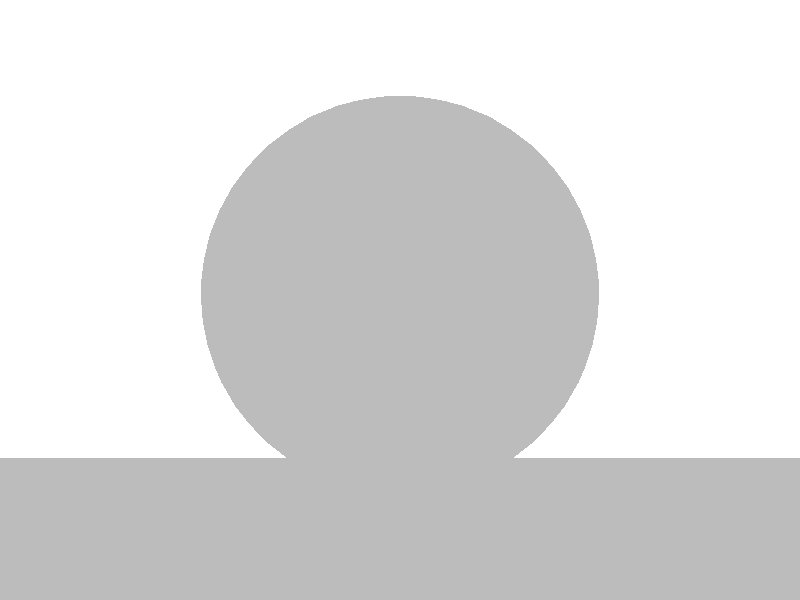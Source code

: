 #include "colors.inc"
background { rgb <1, 1, 1> }
camera {location <-0, 4, -0.5> sky <0,0,1>up <0,1,0> right <-1.33,0,0> angle 35look_at <0, 0, 0> }
mesh2 {
vertex_vectors { 4608, 
<-0.257827, -0.257827, -0.5>, 
<-0.295834, -0.200228, -0.5>, 
<-0.249338, -0.249338, -0.5>, 
<-0.326612, -0.138425, -0.5>, 
<-0.295834, -0.200228, -0.5>, 
<-0.290435, -0.19481, -0.5>, 
<-0.249267, -0.249267, -0.5>, 
<-0.249338, -0.249338, -0.5>, 
<-0.290435, -0.19481, -0.5>, 
<-0.295834, -0.200228, -0.5>, 
<-0.249338, -0.249338, -0.5>, 
<-0.290435, -0.19481, -0.5>, 
<-0.353087, -1.94927e-16, -0.5>, 
<-0.345819, -0.0703552, -0.5>, 
<-0.328364, -0.0506877, -0.5>, 
<-0.326612, -0.138425, -0.5>, 
<-0.345819, -0.0703552, -0.5>, 
<-0.315193, -0.120865, -0.5>, 
<-0.298783, -0.101375, -0.5>, 
<-0.328364, -0.0506877, -0.5>, 
<-0.315193, -0.120865, -0.5>, 
<-0.345819, -0.0703552, -0.5>, 
<-0.328364, -0.0506877, -0.5>, 
<-0.315193, -0.120865, -0.5>, 
<-0.202751, -0.202751, -0.5>, 
<-0.226009, -0.226009, -0.5>, 
<-0.250767, -0.152063, -0.5>, 
<-0.249267, -0.249267, -0.5>, 
<-0.226009, -0.226009, -0.5>, 
<-0.274025, -0.175321, -0.5>, 
<-0.298783, -0.101375, -0.5>, 
<-0.250767, -0.152063, -0.5>, 
<-0.274025, -0.175321, -0.5>, 
<-0.226009, -0.226009, -0.5>, 
<-0.250767, -0.152063, -0.5>, 
<-0.274025, -0.175321, -0.5>, 
<-0.326612, -0.138425, -0.5>, 
<-0.290435, -0.19481, -0.5>, 
<-0.315193, -0.120865, -0.5>, 
<-0.249267, -0.249267, -0.5>, 
<-0.290435, -0.19481, -0.5>, 
<-0.274025, -0.175321, -0.5>, 
<-0.298783, -0.101375, -0.5>, 
<-0.274025, -0.175321, -0.5>, 
<-0.315193, -0.120865, -0.5>, 
<-0.290435, -0.19481, -0.5>, 
<-0.274025, -0.175321, -0.5>, 
<-0.315193, -0.120865, -0.5>, 
<-0.257827, 0.257827, -0.5>, 
<-0.295834, 0.200228, -0.5>, 
<-0.249338, 0.249338, -0.5>, 
<-0.326612, 0.138425, -0.5>, 
<-0.295834, 0.200228, -0.5>, 
<-0.290435, 0.19481, -0.5>, 
<-0.249267, 0.249267, -0.5>, 
<-0.249338, 0.249338, -0.5>, 
<-0.290435, 0.19481, -0.5>, 
<-0.295834, 0.200228, -0.5>, 
<-0.249338, 0.249338, -0.5>, 
<-0.290435, 0.19481, -0.5>, 
<-0.353087, -1.94927e-16, -0.5>, 
<-0.345819, 0.0703552, -0.5>, 
<-0.328364, 0.0506877, -0.5>, 
<-0.326612, 0.138425, -0.5>, 
<-0.345819, 0.0703552, -0.5>, 
<-0.315193, 0.120865, -0.5>, 
<-0.298783, 0.101375, -0.5>, 
<-0.328364, 0.0506877, -0.5>, 
<-0.315193, 0.120865, -0.5>, 
<-0.345819, 0.0703552, -0.5>, 
<-0.328364, 0.0506877, -0.5>, 
<-0.315193, 0.120865, -0.5>, 
<-0.202751, 0.202751, -0.5>, 
<-0.226009, 0.226009, -0.5>, 
<-0.250767, 0.152063, -0.5>, 
<-0.249267, 0.249267, -0.5>, 
<-0.226009, 0.226009, -0.5>, 
<-0.274025, 0.175321, -0.5>, 
<-0.298783, 0.101375, -0.5>, 
<-0.250767, 0.152063, -0.5>, 
<-0.274025, 0.175321, -0.5>, 
<-0.226009, 0.226009, -0.5>, 
<-0.250767, 0.152063, -0.5>, 
<-0.274025, 0.175321, -0.5>, 
<-0.326612, 0.138425, -0.5>, 
<-0.290435, 0.19481, -0.5>, 
<-0.315193, 0.120865, -0.5>, 
<-0.249267, 0.249267, -0.5>, 
<-0.290435, 0.19481, -0.5>, 
<-0.274025, 0.175321, -0.5>, 
<-0.298783, 0.101375, -0.5>, 
<-0.274025, 0.175321, -0.5>, 
<-0.315193, 0.120865, -0.5>, 
<-0.290435, 0.19481, -0.5>, 
<-0.274025, 0.175321, -0.5>, 
<-0.315193, 0.120865, -0.5>, 
<2.66484e-16, 1.77003e-17, -0.5>, 
<-0.0506877, -0.0506877, -0.5>, 
<-0.0506877, 0.0506877, -0.5>, 
<-0.101375, -0.101375, -0.5>, 
<-0.0506877, -0.0506877, -0.5>, 
<-0.101375, -2.77556e-17, -0.5>, 
<-0.101375, 0.101375, -0.5>, 
<-0.0506877, 0.0506877, -0.5>, 
<-0.101375, -2.77556e-17, -0.5>, 
<-0.0506877, -0.0506877, -0.5>, 
<-0.0506877, 0.0506877, -0.5>, 
<-0.101375, -2.77556e-17, -0.5>, 
<-0.202751, -0.202751, -0.5>, 
<-0.152063, -0.152063, -0.5>, 
<-0.202751, -0.101375, -0.5>, 
<-0.101375, -0.101375, -0.5>, 
<-0.152063, -0.152063, -0.5>, 
<-0.152063, -0.0506877, -0.5>, 
<-0.202751, -7.06379e-17, -0.5>, 
<-0.202751, -0.101375, -0.5>, 
<-0.152063, -0.0506877, -0.5>, 
<-0.152063, -0.152063, -0.5>, 
<-0.202751, -0.101375, -0.5>, 
<-0.152063, -0.0506877, -0.5>, 
<-0.202751, 0.202751, -0.5>, 
<-0.152063, 0.152063, -0.5>, 
<-0.202751, 0.101375, -0.5>, 
<-0.101375, 0.101375, -0.5>, 
<-0.152063, 0.152063, -0.5>, 
<-0.152063, 0.0506877, -0.5>, 
<-0.202751, -7.06379e-17, -0.5>, 
<-0.202751, 0.101375, -0.5>, 
<-0.152063, 0.0506877, -0.5>, 
<-0.152063, 0.152063, -0.5>, 
<-0.202751, 0.101375, -0.5>, 
<-0.152063, 0.0506877, -0.5>, 
<-0.101375, -0.101375, -0.5>, 
<-0.101375, -2.77556e-17, -0.5>, 
<-0.152063, -0.0506877, -0.5>, 
<-0.101375, 0.101375, -0.5>, 
<-0.101375, -2.77556e-17, -0.5>, 
<-0.152063, 0.0506877, -0.5>, 
<-0.202751, -7.06379e-17, -0.5>, 
<-0.152063, 0.0506877, -0.5>, 
<-0.152063, -0.0506877, -0.5>, 
<-0.101375, -2.77556e-17, -0.5>, 
<-0.152063, 0.0506877, -0.5>, 
<-0.152063, -0.0506877, -0.5>, 
<-0.353087, -1.94927e-16, -0.5>, 
<-0.328364, -0.0506877, -0.5>, 
<-0.328364, 0.0506877, -0.5>, 
<-0.298783, -0.101375, -0.5>, 
<-0.328364, -0.0506877, -0.5>, 
<-0.298783, -1.04083e-16, -0.5>, 
<-0.298783, 0.101375, -0.5>, 
<-0.328364, 0.0506877, -0.5>, 
<-0.298783, -1.04083e-16, -0.5>, 
<-0.328364, -0.0506877, -0.5>, 
<-0.328364, 0.0506877, -0.5>, 
<-0.298783, -1.04083e-16, -0.5>, 
<-0.202751, -0.202751, -0.5>, 
<-0.250767, -0.152063, -0.5>, 
<-0.202751, -0.101375, -0.5>, 
<-0.298783, -0.101375, -0.5>, 
<-0.250767, -0.152063, -0.5>, 
<-0.250767, -0.0506877, -0.5>, 
<-0.202751, -7.06379e-17, -0.5>, 
<-0.202751, -0.101375, -0.5>, 
<-0.250767, -0.0506877, -0.5>, 
<-0.250767, -0.152063, -0.5>, 
<-0.202751, -0.101375, -0.5>, 
<-0.250767, -0.0506877, -0.5>, 
<-0.202751, 0.202751, -0.5>, 
<-0.202751, 0.101375, -0.5>, 
<-0.250767, 0.152063, -0.5>, 
<-0.202751, -7.06379e-17, -0.5>, 
<-0.202751, 0.101375, -0.5>, 
<-0.250767, 0.0506877, -0.5>, 
<-0.298783, 0.101375, -0.5>, 
<-0.250767, 0.152063, -0.5>, 
<-0.250767, 0.0506877, -0.5>, 
<-0.202751, 0.101375, -0.5>, 
<-0.250767, 0.152063, -0.5>, 
<-0.250767, 0.0506877, -0.5>, 
<-0.298783, -0.101375, -0.5>, 
<-0.298783, -1.04083e-16, -0.5>, 
<-0.250767, -0.0506877, -0.5>, 
<-0.202751, -7.06379e-17, -0.5>, 
<-0.250767, 0.0506877, -0.5>, 
<-0.250767, -0.0506877, -0.5>, 
<-0.298783, 0.101375, -0.5>, 
<-0.298783, -1.04083e-16, -0.5>, 
<-0.250767, 0.0506877, -0.5>, 
<-0.298783, -1.04083e-16, -0.5>, 
<-0.250767, 0.0506877, -0.5>, 
<-0.250767, -0.0506877, -0.5>, 
<-0.257827, 0.257827, -0.5>, 
<-0.249338, 0.249338, -0.5>, 
<-0.200228, 0.295834, -0.5>, 
<-0.249267, 0.249267, -0.5>, 
<-0.249338, 0.249338, -0.5>, 
<-0.19481, 0.290435, -0.5>, 
<-0.138425, 0.326612, -0.5>, 
<-0.200228, 0.295834, -0.5>, 
<-0.19481, 0.290435, -0.5>, 
<-0.249338, 0.249338, -0.5>, 
<-0.200228, 0.295834, -0.5>, 
<-0.19481, 0.290435, -0.5>, 
<-0.202751, 0.202751, -0.5>, 
<-0.226009, 0.226009, -0.5>, 
<-0.152063, 0.250767, -0.5>, 
<-0.249267, 0.249267, -0.5>, 
<-0.226009, 0.226009, -0.5>, 
<-0.175321, 0.274025, -0.5>, 
<-0.101375, 0.298783, -0.5>, 
<-0.152063, 0.250767, -0.5>, 
<-0.175321, 0.274025, -0.5>, 
<-0.226009, 0.226009, -0.5>, 
<-0.152063, 0.250767, -0.5>, 
<-0.175321, 0.274025, -0.5>, 
<-5.21256e-17, 0.353087, -0.5>, 
<-0.0703552, 0.345819, -0.5>, 
<-0.0506877, 0.328364, -0.5>, 
<-0.138425, 0.326612, -0.5>, 
<-0.0703552, 0.345819, -0.5>, 
<-0.120865, 0.315193, -0.5>, 
<-0.101375, 0.298783, -0.5>, 
<-0.0506877, 0.328364, -0.5>, 
<-0.120865, 0.315193, -0.5>, 
<-0.0703552, 0.345819, -0.5>, 
<-0.0506877, 0.328364, -0.5>, 
<-0.120865, 0.315193, -0.5>, 
<-0.249267, 0.249267, -0.5>, 
<-0.19481, 0.290435, -0.5>, 
<-0.175321, 0.274025, -0.5>, 
<-0.138425, 0.326612, -0.5>, 
<-0.19481, 0.290435, -0.5>, 
<-0.120865, 0.315193, -0.5>, 
<-0.101375, 0.298783, -0.5>, 
<-0.120865, 0.315193, -0.5>, 
<-0.175321, 0.274025, -0.5>, 
<-0.19481, 0.290435, -0.5>, 
<-0.120865, 0.315193, -0.5>, 
<-0.175321, 0.274025, -0.5>, 
<0.257827, 0.257827, -0.5>, 
<0.200228, 0.295834, -0.5>, 
<0.249338, 0.249338, -0.5>, 
<0.138425, 0.326612, -0.5>, 
<0.200228, 0.295834, -0.5>, 
<0.19481, 0.290435, -0.5>, 
<0.249267, 0.249267, -0.5>, 
<0.249338, 0.249338, -0.5>, 
<0.19481, 0.290435, -0.5>, 
<0.200228, 0.295834, -0.5>, 
<0.249338, 0.249338, -0.5>, 
<0.19481, 0.290435, -0.5>, 
<-5.21256e-17, 0.353087, -0.5>, 
<0.0703552, 0.345819, -0.5>, 
<0.0506877, 0.328364, -0.5>, 
<0.138425, 0.326612, -0.5>, 
<0.0703552, 0.345819, -0.5>, 
<0.120865, 0.315193, -0.5>, 
<0.101375, 0.298783, -0.5>, 
<0.0506877, 0.328364, -0.5>, 
<0.120865, 0.315193, -0.5>, 
<0.0703552, 0.345819, -0.5>, 
<0.0506877, 0.328364, -0.5>, 
<0.120865, 0.315193, -0.5>, 
<0.202751, 0.202751, -0.5>, 
<0.226009, 0.226009, -0.5>, 
<0.152063, 0.250767, -0.5>, 
<0.249267, 0.249267, -0.5>, 
<0.226009, 0.226009, -0.5>, 
<0.175321, 0.274025, -0.5>, 
<0.101375, 0.298783, -0.5>, 
<0.152063, 0.250767, -0.5>, 
<0.175321, 0.274025, -0.5>, 
<0.226009, 0.226009, -0.5>, 
<0.152063, 0.250767, -0.5>, 
<0.175321, 0.274025, -0.5>, 
<0.138425, 0.326612, -0.5>, 
<0.19481, 0.290435, -0.5>, 
<0.120865, 0.315193, -0.5>, 
<0.249267, 0.249267, -0.5>, 
<0.19481, 0.290435, -0.5>, 
<0.175321, 0.274025, -0.5>, 
<0.101375, 0.298783, -0.5>, 
<0.175321, 0.274025, -0.5>, 
<0.120865, 0.315193, -0.5>, 
<0.19481, 0.290435, -0.5>, 
<0.175321, 0.274025, -0.5>, 
<0.120865, 0.315193, -0.5>, 
<2.66484e-16, 1.77003e-17, -0.5>, 
<-0.0506877, 0.0506877, -0.5>, 
<0.0506877, 0.0506877, -0.5>, 
<-0.101375, 0.101375, -0.5>, 
<-0.0506877, 0.0506877, -0.5>, 
<1.31406e-16, 0.101375, -0.5>, 
<0.101375, 0.101375, -0.5>, 
<0.0506877, 0.0506877, -0.5>, 
<1.31406e-16, 0.101375, -0.5>, 
<-0.0506877, 0.0506877, -0.5>, 
<0.0506877, 0.0506877, -0.5>, 
<1.31406e-16, 0.101375, -0.5>, 
<-0.202751, 0.202751, -0.5>, 
<-0.152063, 0.152063, -0.5>, 
<-0.101375, 0.202751, -0.5>, 
<-0.101375, 0.101375, -0.5>, 
<-0.152063, 0.152063, -0.5>, 
<-0.0506877, 0.152063, -0.5>, 
<-6.38378e-18, 0.202751, -0.5>, 
<-0.101375, 0.202751, -0.5>, 
<-0.0506877, 0.152063, -0.5>, 
<-0.152063, 0.152063, -0.5>, 
<-0.101375, 0.202751, -0.5>, 
<-0.0506877, 0.152063, -0.5>, 
<0.202751, 0.202751, -0.5>, 
<0.152063, 0.152063, -0.5>, 
<0.101375, 0.202751, -0.5>, 
<0.101375, 0.101375, -0.5>, 
<0.152063, 0.152063, -0.5>, 
<0.0506877, 0.152063, -0.5>, 
<-6.38378e-18, 0.202751, -0.5>, 
<0.101375, 0.202751, -0.5>, 
<0.0506877, 0.152063, -0.5>, 
<0.152063, 0.152063, -0.5>, 
<0.101375, 0.202751, -0.5>, 
<0.0506877, 0.152063, -0.5>, 
<-0.101375, 0.101375, -0.5>, 
<1.31406e-16, 0.101375, -0.5>, 
<-0.0506877, 0.152063, -0.5>, 
<0.101375, 0.101375, -0.5>, 
<1.31406e-16, 0.101375, -0.5>, 
<0.0506877, 0.152063, -0.5>, 
<-6.38378e-18, 0.202751, -0.5>, 
<0.0506877, 0.152063, -0.5>, 
<-0.0506877, 0.152063, -0.5>, 
<1.31406e-16, 0.101375, -0.5>, 
<0.0506877, 0.152063, -0.5>, 
<-0.0506877, 0.152063, -0.5>, 
<-0.202751, 0.202751, -0.5>, 
<-0.152063, 0.250767, -0.5>, 
<-0.101375, 0.202751, -0.5>, 
<-0.101375, 0.298783, -0.5>, 
<-0.152063, 0.250767, -0.5>, 
<-0.0506877, 0.250767, -0.5>, 
<-6.38378e-18, 0.202751, -0.5>, 
<-0.101375, 0.202751, -0.5>, 
<-0.0506877, 0.250767, -0.5>, 
<-0.152063, 0.250767, -0.5>, 
<-0.101375, 0.202751, -0.5>, 
<-0.0506877, 0.250767, -0.5>, 
<-5.21256e-17, 0.353087, -0.5>, 
<-0.0506877, 0.328364, -0.5>, 
<0.0506877, 0.328364, -0.5>, 
<-0.101375, 0.298783, -0.5>, 
<-0.0506877, 0.328364, -0.5>, 
<2.08167e-17, 0.298783, -0.5>, 
<0.101375, 0.298783, -0.5>, 
<0.0506877, 0.328364, -0.5>, 
<2.08167e-17, 0.298783, -0.5>, 
<-0.0506877, 0.328364, -0.5>, 
<0.0506877, 0.328364, -0.5>, 
<2.08167e-17, 0.298783, -0.5>, 
<0.202751, 0.202751, -0.5>, 
<0.101375, 0.202751, -0.5>, 
<0.152063, 0.250767, -0.5>, 
<-6.38378e-18, 0.202751, -0.5>, 
<0.101375, 0.202751, -0.5>, 
<0.0506877, 0.250767, -0.5>, 
<0.101375, 0.298783, -0.5>, 
<0.152063, 0.250767, -0.5>, 
<0.0506877, 0.250767, -0.5>, 
<0.101375, 0.202751, -0.5>, 
<0.152063, 0.250767, -0.5>, 
<0.0506877, 0.250767, -0.5>, 
<-0.101375, 0.298783, -0.5>, 
<-0.0506877, 0.250767, -0.5>, 
<2.08167e-17, 0.298783, -0.5>, 
<-6.38378e-18, 0.202751, -0.5>, 
<-0.0506877, 0.250767, -0.5>, 
<0.0506877, 0.250767, -0.5>, 
<0.101375, 0.298783, -0.5>, 
<0.0506877, 0.250767, -0.5>, 
<2.08167e-17, 0.298783, -0.5>, 
<-0.0506877, 0.250767, -0.5>, 
<0.0506877, 0.250767, -0.5>, 
<2.08167e-17, 0.298783, -0.5>, 
<0.257827, -0.257827, -0.5>, 
<0.295834, -0.200228, -0.5>, 
<0.249338, -0.249338, -0.5>, 
<0.326612, -0.138425, -0.5>, 
<0.295834, -0.200228, -0.5>, 
<0.290435, -0.19481, -0.5>, 
<0.249267, -0.249267, -0.5>, 
<0.249338, -0.249338, -0.5>, 
<0.290435, -0.19481, -0.5>, 
<0.295834, -0.200228, -0.5>, 
<0.249338, -0.249338, -0.5>, 
<0.290435, -0.19481, -0.5>, 
<0.353087, -7.02725e-17, -0.5>, 
<0.345819, -0.0703552, -0.5>, 
<0.328364, -0.0506877, -0.5>, 
<0.326612, -0.138425, -0.5>, 
<0.345819, -0.0703552, -0.5>, 
<0.315193, -0.120865, -0.5>, 
<0.298783, -0.101375, -0.5>, 
<0.328364, -0.0506877, -0.5>, 
<0.315193, -0.120865, -0.5>, 
<0.345819, -0.0703552, -0.5>, 
<0.328364, -0.0506877, -0.5>, 
<0.315193, -0.120865, -0.5>, 
<0.202751, -0.202751, -0.5>, 
<0.226009, -0.226009, -0.5>, 
<0.250767, -0.152063, -0.5>, 
<0.249267, -0.249267, -0.5>, 
<0.226009, -0.226009, -0.5>, 
<0.274025, -0.175321, -0.5>, 
<0.298783, -0.101375, -0.5>, 
<0.250767, -0.152063, -0.5>, 
<0.274025, -0.175321, -0.5>, 
<0.226009, -0.226009, -0.5>, 
<0.250767, -0.152063, -0.5>, 
<0.274025, -0.175321, -0.5>, 
<0.326612, -0.138425, -0.5>, 
<0.290435, -0.19481, -0.5>, 
<0.315193, -0.120865, -0.5>, 
<0.249267, -0.249267, -0.5>, 
<0.290435, -0.19481, -0.5>, 
<0.274025, -0.175321, -0.5>, 
<0.298783, -0.101375, -0.5>, 
<0.274025, -0.175321, -0.5>, 
<0.315193, -0.120865, -0.5>, 
<0.290435, -0.19481, -0.5>, 
<0.274025, -0.175321, -0.5>, 
<0.315193, -0.120865, -0.5>, 
<0.257827, 0.257827, -0.5>, 
<0.249338, 0.249338, -0.5>, 
<0.295834, 0.200228, -0.5>, 
<0.249267, 0.249267, -0.5>, 
<0.249338, 0.249338, -0.5>, 
<0.290435, 0.19481, -0.5>, 
<0.326612, 0.138425, -0.5>, 
<0.295834, 0.200228, -0.5>, 
<0.290435, 0.19481, -0.5>, 
<0.249338, 0.249338, -0.5>, 
<0.295834, 0.200228, -0.5>, 
<0.290435, 0.19481, -0.5>, 
<0.202751, 0.202751, -0.5>, 
<0.226009, 0.226009, -0.5>, 
<0.250767, 0.152063, -0.5>, 
<0.249267, 0.249267, -0.5>, 
<0.226009, 0.226009, -0.5>, 
<0.274025, 0.175321, -0.5>, 
<0.298783, 0.101375, -0.5>, 
<0.250767, 0.152063, -0.5>, 
<0.274025, 0.175321, -0.5>, 
<0.226009, 0.226009, -0.5>, 
<0.250767, 0.152063, -0.5>, 
<0.274025, 0.175321, -0.5>, 
<0.353087, -7.02725e-17, -0.5>, 
<0.345819, 0.0703552, -0.5>, 
<0.328364, 0.0506877, -0.5>, 
<0.326612, 0.138425, -0.5>, 
<0.345819, 0.0703552, -0.5>, 
<0.315193, 0.120865, -0.5>, 
<0.298783, 0.101375, -0.5>, 
<0.328364, 0.0506877, -0.5>, 
<0.315193, 0.120865, -0.5>, 
<0.345819, 0.0703552, -0.5>, 
<0.328364, 0.0506877, -0.5>, 
<0.315193, 0.120865, -0.5>, 
<0.249267, 0.249267, -0.5>, 
<0.290435, 0.19481, -0.5>, 
<0.274025, 0.175321, -0.5>, 
<0.326612, 0.138425, -0.5>, 
<0.290435, 0.19481, -0.5>, 
<0.315193, 0.120865, -0.5>, 
<0.298783, 0.101375, -0.5>, 
<0.315193, 0.120865, -0.5>, 
<0.274025, 0.175321, -0.5>, 
<0.290435, 0.19481, -0.5>, 
<0.315193, 0.120865, -0.5>, 
<0.274025, 0.175321, -0.5>, 
<2.66484e-16, 1.77003e-17, -0.5>, 
<0.0506877, 0.0506877, -0.5>, 
<0.0506877, -0.0506877, -0.5>, 
<0.101375, 0.101375, -0.5>, 
<0.0506877, 0.0506877, -0.5>, 
<0.101375, -8.49951e-18, -0.5>, 
<0.101375, -0.101375, -0.5>, 
<0.0506877, -0.0506877, -0.5>, 
<0.101375, -8.49951e-18, -0.5>, 
<0.0506877, 0.0506877, -0.5>, 
<0.0506877, -0.0506877, -0.5>, 
<0.101375, -8.49951e-18, -0.5>, 
<0.202751, 0.202751, -0.5>, 
<0.152063, 0.152063, -0.5>, 
<0.202751, 0.101375, -0.5>, 
<0.101375, 0.101375, -0.5>, 
<0.152063, 0.152063, -0.5>, 
<0.152063, 0.0506877, -0.5>, 
<0.202751, -1.53854e-16, -0.5>, 
<0.202751, 0.101375, -0.5>, 
<0.152063, 0.0506877, -0.5>, 
<0.152063, 0.152063, -0.5>, 
<0.202751, 0.101375, -0.5>, 
<0.152063, 0.0506877, -0.5>, 
<0.202751, -0.202751, -0.5>, 
<0.152063, -0.152063, -0.5>, 
<0.202751, -0.101375, -0.5>, 
<0.101375, -0.101375, -0.5>, 
<0.152063, -0.152063, -0.5>, 
<0.152063, -0.0506877, -0.5>, 
<0.202751, -1.53854e-16, -0.5>, 
<0.202751, -0.101375, -0.5>, 
<0.152063, -0.0506877, -0.5>, 
<0.152063, -0.152063, -0.5>, 
<0.202751, -0.101375, -0.5>, 
<0.152063, -0.0506877, -0.5>, 
<0.101375, 0.101375, -0.5>, 
<0.101375, -8.49951e-18, -0.5>, 
<0.152063, 0.0506877, -0.5>, 
<0.101375, -0.101375, -0.5>, 
<0.101375, -8.49951e-18, -0.5>, 
<0.152063, -0.0506877, -0.5>, 
<0.202751, -1.53854e-16, -0.5>, 
<0.152063, -0.0506877, -0.5>, 
<0.152063, 0.0506877, -0.5>, 
<0.101375, -8.49951e-18, -0.5>, 
<0.152063, -0.0506877, -0.5>, 
<0.152063, 0.0506877, -0.5>, 
<0.202751, 0.202751, -0.5>, 
<0.202751, 0.101375, -0.5>, 
<0.250767, 0.152063, -0.5>, 
<0.202751, -1.53854e-16, -0.5>, 
<0.202751, 0.101375, -0.5>, 
<0.250767, 0.0506877, -0.5>, 
<0.298783, 0.101375, -0.5>, 
<0.250767, 0.152063, -0.5>, 
<0.250767, 0.0506877, -0.5>, 
<0.202751, 0.101375, -0.5>, 
<0.250767, 0.152063, -0.5>, 
<0.250767, 0.0506877, -0.5>, 
<0.353087, -7.02725e-17, -0.5>, 
<0.328364, -0.0506877, -0.5>, 
<0.328364, 0.0506877, -0.5>, 
<0.298783, -0.101375, -0.5>, 
<0.328364, -0.0506877, -0.5>, 
<0.298783, -3.96387e-17, -0.5>, 
<0.298783, 0.101375, -0.5>, 
<0.328364, 0.0506877, -0.5>, 
<0.298783, -3.96387e-17, -0.5>, 
<0.328364, -0.0506877, -0.5>, 
<0.328364, 0.0506877, -0.5>, 
<0.298783, -3.96387e-17, -0.5>, 
<0.202751, -0.202751, -0.5>, 
<0.250767, -0.152063, -0.5>, 
<0.202751, -0.101375, -0.5>, 
<0.298783, -0.101375, -0.5>, 
<0.250767, -0.152063, -0.5>, 
<0.250767, -0.0506877, -0.5>, 
<0.202751, -1.53854e-16, -0.5>, 
<0.202751, -0.101375, -0.5>, 
<0.250767, -0.0506877, -0.5>, 
<0.250767, -0.152063, -0.5>, 
<0.202751, -0.101375, -0.5>, 
<0.250767, -0.0506877, -0.5>, 
<0.298783, -0.101375, -0.5>, 
<0.250767, -0.0506877, -0.5>, 
<0.298783, -3.96387e-17, -0.5>, 
<0.202751, -1.53854e-16, -0.5>, 
<0.250767, 0.0506877, -0.5>, 
<0.250767, -0.0506877, -0.5>, 
<0.298783, 0.101375, -0.5>, 
<0.250767, 0.0506877, -0.5>, 
<0.298783, -3.96387e-17, -0.5>, 
<0.250767, 0.0506877, -0.5>, 
<0.250767, -0.0506877, -0.5>, 
<0.298783, -3.96387e-17, -0.5>, 
<-0.257827, -0.257827, -0.5>, 
<-0.249338, -0.249338, -0.5>, 
<-0.200228, -0.295834, -0.5>, 
<-0.249267, -0.249267, -0.5>, 
<-0.249338, -0.249338, -0.5>, 
<-0.19481, -0.290435, -0.5>, 
<-0.138425, -0.326612, -0.5>, 
<-0.200228, -0.295834, -0.5>, 
<-0.19481, -0.290435, -0.5>, 
<-0.249338, -0.249338, -0.5>, 
<-0.200228, -0.295834, -0.5>, 
<-0.19481, -0.290435, -0.5>, 
<-0.202751, -0.202751, -0.5>, 
<-0.226009, -0.226009, -0.5>, 
<-0.152063, -0.250767, -0.5>, 
<-0.249267, -0.249267, -0.5>, 
<-0.226009, -0.226009, -0.5>, 
<-0.175321, -0.274025, -0.5>, 
<-0.101375, -0.298783, -0.5>, 
<-0.152063, -0.250767, -0.5>, 
<-0.175321, -0.274025, -0.5>, 
<-0.226009, -0.226009, -0.5>, 
<-0.152063, -0.250767, -0.5>, 
<-0.175321, -0.274025, -0.5>, 
<-1.97122e-16, -0.353087, -0.5>, 
<-0.0703552, -0.345819, -0.5>, 
<-0.0506877, -0.328364, -0.5>, 
<-0.138425, -0.326612, -0.5>, 
<-0.0703552, -0.345819, -0.5>, 
<-0.120865, -0.315193, -0.5>, 
<-0.101375, -0.298783, -0.5>, 
<-0.0506877, -0.328364, -0.5>, 
<-0.120865, -0.315193, -0.5>, 
<-0.0703552, -0.345819, -0.5>, 
<-0.0506877, -0.328364, -0.5>, 
<-0.120865, -0.315193, -0.5>, 
<-0.249267, -0.249267, -0.5>, 
<-0.19481, -0.290435, -0.5>, 
<-0.175321, -0.274025, -0.5>, 
<-0.138425, -0.326612, -0.5>, 
<-0.19481, -0.290435, -0.5>, 
<-0.120865, -0.315193, -0.5>, 
<-0.101375, -0.298783, -0.5>, 
<-0.120865, -0.315193, -0.5>, 
<-0.175321, -0.274025, -0.5>, 
<-0.19481, -0.290435, -0.5>, 
<-0.120865, -0.315193, -0.5>, 
<-0.175321, -0.274025, -0.5>, 
<0.257827, -0.257827, -0.5>, 
<0.249338, -0.249338, -0.5>, 
<0.200228, -0.295834, -0.5>, 
<0.249267, -0.249267, -0.5>, 
<0.249338, -0.249338, -0.5>, 
<0.19481, -0.290435, -0.5>, 
<0.138425, -0.326612, -0.5>, 
<0.200228, -0.295834, -0.5>, 
<0.19481, -0.290435, -0.5>, 
<0.249338, -0.249338, -0.5>, 
<0.200228, -0.295834, -0.5>, 
<0.19481, -0.290435, -0.5>, 
<0.202751, -0.202751, -0.5>, 
<0.226009, -0.226009, -0.5>, 
<0.152063, -0.250767, -0.5>, 
<0.249267, -0.249267, -0.5>, 
<0.226009, -0.226009, -0.5>, 
<0.175321, -0.274025, -0.5>, 
<0.101375, -0.298783, -0.5>, 
<0.152063, -0.250767, -0.5>, 
<0.175321, -0.274025, -0.5>, 
<0.226009, -0.226009, -0.5>, 
<0.152063, -0.250767, -0.5>, 
<0.175321, -0.274025, -0.5>, 
<-1.97122e-16, -0.353087, -0.5>, 
<0.0703552, -0.345819, -0.5>, 
<0.0506877, -0.328364, -0.5>, 
<0.138425, -0.326612, -0.5>, 
<0.0703552, -0.345819, -0.5>, 
<0.120865, -0.315193, -0.5>, 
<0.101375, -0.298783, -0.5>, 
<0.0506877, -0.328364, -0.5>, 
<0.120865, -0.315193, -0.5>, 
<0.0703552, -0.345819, -0.5>, 
<0.0506877, -0.328364, -0.5>, 
<0.120865, -0.315193, -0.5>, 
<0.249267, -0.249267, -0.5>, 
<0.19481, -0.290435, -0.5>, 
<0.175321, -0.274025, -0.5>, 
<0.138425, -0.326612, -0.5>, 
<0.19481, -0.290435, -0.5>, 
<0.120865, -0.315193, -0.5>, 
<0.101375, -0.298783, -0.5>, 
<0.120865, -0.315193, -0.5>, 
<0.175321, -0.274025, -0.5>, 
<0.19481, -0.290435, -0.5>, 
<0.120865, -0.315193, -0.5>, 
<0.175321, -0.274025, -0.5>, 
<2.66484e-16, 1.77003e-17, -0.5>, 
<-0.0506877, -0.0506877, -0.5>, 
<0.0506877, -0.0506877, -0.5>, 
<-0.101375, -0.101375, -0.5>, 
<-0.0506877, -0.0506877, -0.5>, 
<1.63168e-16, -0.101375, -0.5>, 
<0.101375, -0.101375, -0.5>, 
<0.0506877, -0.0506877, -0.5>, 
<1.63168e-16, -0.101375, -0.5>, 
<-0.0506877, -0.0506877, -0.5>, 
<0.0506877, -0.0506877, -0.5>, 
<1.63168e-16, -0.101375, -0.5>, 
<-0.202751, -0.202751, -0.5>, 
<-0.152063, -0.152063, -0.5>, 
<-0.101375, -0.202751, -0.5>, 
<-0.101375, -0.101375, -0.5>, 
<-0.152063, -0.152063, -0.5>, 
<-0.0506877, -0.152063, -0.5>, 
<4.3909e-17, -0.202751, -0.5>, 
<-0.101375, -0.202751, -0.5>, 
<-0.0506877, -0.152063, -0.5>, 
<-0.152063, -0.152063, -0.5>, 
<-0.101375, -0.202751, -0.5>, 
<-0.0506877, -0.152063, -0.5>, 
<0.202751, -0.202751, -0.5>, 
<0.152063, -0.152063, -0.5>, 
<0.101375, -0.202751, -0.5>, 
<0.101375, -0.101375, -0.5>, 
<0.152063, -0.152063, -0.5>, 
<0.0506877, -0.152063, -0.5>, 
<4.3909e-17, -0.202751, -0.5>, 
<0.101375, -0.202751, -0.5>, 
<0.0506877, -0.152063, -0.5>, 
<0.152063, -0.152063, -0.5>, 
<0.101375, -0.202751, -0.5>, 
<0.0506877, -0.152063, -0.5>, 
<-0.101375, -0.101375, -0.5>, 
<1.63168e-16, -0.101375, -0.5>, 
<-0.0506877, -0.152063, -0.5>, 
<0.101375, -0.101375, -0.5>, 
<1.63168e-16, -0.101375, -0.5>, 
<0.0506877, -0.152063, -0.5>, 
<4.3909e-17, -0.202751, -0.5>, 
<0.0506877, -0.152063, -0.5>, 
<-0.0506877, -0.152063, -0.5>, 
<1.63168e-16, -0.101375, -0.5>, 
<0.0506877, -0.152063, -0.5>, 
<-0.0506877, -0.152063, -0.5>, 
<-0.202751, -0.202751, -0.5>, 
<-0.152063, -0.250767, -0.5>, 
<-0.101375, -0.202751, -0.5>, 
<-0.101375, -0.298783, -0.5>, 
<-0.152063, -0.250767, -0.5>, 
<-0.0506877, -0.250767, -0.5>, 
<4.3909e-17, -0.202751, -0.5>, 
<-0.101375, -0.202751, -0.5>, 
<-0.0506877, -0.250767, -0.5>, 
<-0.152063, -0.250767, -0.5>, 
<-0.101375, -0.202751, -0.5>, 
<-0.0506877, -0.250767, -0.5>, 
<0.202751, -0.202751, -0.5>, 
<0.101375, -0.202751, -0.5>, 
<0.152063, -0.250767, -0.5>, 
<4.3909e-17, -0.202751, -0.5>, 
<0.101375, -0.202751, -0.5>, 
<0.0506877, -0.250767, -0.5>, 
<0.101375, -0.298783, -0.5>, 
<0.152063, -0.250767, -0.5>, 
<0.0506877, -0.250767, -0.5>, 
<0.101375, -0.202751, -0.5>, 
<0.152063, -0.250767, -0.5>, 
<0.0506877, -0.250767, -0.5>, 
<-1.97122e-16, -0.353087, -0.5>, 
<-0.0506877, -0.328364, -0.5>, 
<0.0506877, -0.328364, -0.5>, 
<-0.101375, -0.298783, -0.5>, 
<-0.0506877, -0.328364, -0.5>, 
<-1.9009e-17, -0.298783, -0.5>, 
<0.101375, -0.298783, -0.5>, 
<0.0506877, -0.328364, -0.5>, 
<-1.9009e-17, -0.298783, -0.5>, 
<-0.0506877, -0.328364, -0.5>, 
<0.0506877, -0.328364, -0.5>, 
<-1.9009e-17, -0.298783, -0.5>, 
<-0.101375, -0.298783, -0.5>, 
<-0.0506877, -0.250767, -0.5>, 
<-1.9009e-17, -0.298783, -0.5>, 
<4.3909e-17, -0.202751, -0.5>, 
<-0.0506877, -0.250767, -0.5>, 
<0.0506877, -0.250767, -0.5>, 
<0.101375, -0.298783, -0.5>, 
<-1.9009e-17, -0.298783, -0.5>, 
<0.0506877, -0.250767, -0.5>, 
<-0.0506877, -0.250767, -0.5>, 
<-1.9009e-17, -0.298783, -0.5>, 
<0.0506877, -0.250767, -0.5>, 
<-0.257827, -0.257827, -0.5>, 
<-0.295834, -0.200228, -0.5>, 
<-0.351211, -0.253668, -0.437243>, 
<-0.326612, -0.138425, -0.5>, 
<-0.295834, -0.200228, -0.5>, 
<-0.386388, -0.192792, -0.437486>, 
<-0.433181, -0.2411, -0.365833>, 
<-0.351211, -0.253668, -0.437243>, 
<-0.386388, -0.192792, -0.437486>, 
<-0.295834, -0.200228, -0.5>, 
<-0.351211, -0.253668, -0.437243>, 
<-0.386388, -0.192792, -0.437486>, 
<-0.353087, -1.94927e-16, -0.5>, 
<-0.345819, -0.0703552, -0.5>, 
<-0.415438, -0.0420511, -0.449452>, 
<-0.326612, -0.138425, -0.5>, 
<-0.345819, -0.0703552, -0.5>, 
<-0.402444, -0.112735, -0.449471>, 
<-0.466346, -0.0833178, -0.392078>, 
<-0.415438, -0.0420511, -0.449452>, 
<-0.402444, -0.112735, -0.449471>, 
<-0.345819, -0.0703552, -0.5>, 
<-0.415438, -0.0420511, -0.449452>, 
<-0.402444, -0.112735, -0.449471>, 
<-0.541149, -0.162245, -0.252209>, 
<-0.492029, -0.203671, -0.312177>, 
<-0.508833, -0.12405, -0.325609>, 
<-0.433181, -0.2411, -0.365833>, 
<-0.492029, -0.203671, -0.312177>, 
<-0.453609, -0.163556, -0.382477>, 
<-0.466346, -0.0833178, -0.392078>, 
<-0.508833, -0.12405, -0.325609>, 
<-0.453609, -0.163556, -0.382477>, 
<-0.492029, -0.203671, -0.312177>, 
<-0.508833, -0.12405, -0.325609>, 
<-0.453609, -0.163556, -0.382477>, 
<-0.326612, -0.138425, -0.5>, 
<-0.386388, -0.192792, -0.437486>, 
<-0.402444, -0.112735, -0.449471>, 
<-0.433181, -0.2411, -0.365833>, 
<-0.386388, -0.192792, -0.437486>, 
<-0.453609, -0.163556, -0.382477>, 
<-0.466346, -0.0833178, -0.392078>, 
<-0.453609, -0.163556, -0.382477>, 
<-0.402444, -0.112735, -0.449471>, 
<-0.386388, -0.192792, -0.437486>, 
<-0.453609, -0.163556, -0.382477>, 
<-0.402444, -0.112735, -0.449471>, 
<-0.257827, 0.257827, -0.5>, 
<-0.295834, 0.200228, -0.5>, 
<-0.351211, 0.253668, -0.437243>, 
<-0.326612, 0.138425, -0.5>, 
<-0.295834, 0.200228, -0.5>, 
<-0.386388, 0.192792, -0.437486>, 
<-0.433181, 0.2411, -0.365833>, 
<-0.351211, 0.253668, -0.437243>, 
<-0.386388, 0.192792, -0.437486>, 
<-0.295834, 0.200228, -0.5>, 
<-0.351211, 0.253668, -0.437243>, 
<-0.386388, 0.192792, -0.437486>, 
<-0.353087, -1.94927e-16, -0.5>, 
<-0.345819, 0.0703552, -0.5>, 
<-0.415438, 0.0420511, -0.449452>, 
<-0.326612, 0.138425, -0.5>, 
<-0.345819, 0.0703552, -0.5>, 
<-0.402444, 0.112735, -0.449471>, 
<-0.466346, 0.0833178, -0.392078>, 
<-0.415438, 0.0420511, -0.449452>, 
<-0.402444, 0.112735, -0.449471>, 
<-0.345819, 0.0703552, -0.5>, 
<-0.415438, 0.0420511, -0.449452>, 
<-0.402444, 0.112735, -0.449471>, 
<-0.541149, 0.162245, -0.252209>, 
<-0.492029, 0.203671, -0.312177>, 
<-0.508833, 0.12405, -0.325609>, 
<-0.433181, 0.2411, -0.365833>, 
<-0.492029, 0.203671, -0.312177>, 
<-0.453609, 0.163556, -0.382477>, 
<-0.466346, 0.0833178, -0.392078>, 
<-0.508833, 0.12405, -0.325609>, 
<-0.453609, 0.163556, -0.382477>, 
<-0.492029, 0.203671, -0.312177>, 
<-0.508833, 0.12405, -0.325609>, 
<-0.453609, 0.163556, -0.382477>, 
<-0.326612, 0.138425, -0.5>, 
<-0.386388, 0.192792, -0.437486>, 
<-0.402444, 0.112735, -0.449471>, 
<-0.433181, 0.2411, -0.365833>, 
<-0.386388, 0.192792, -0.437486>, 
<-0.453609, 0.163556, -0.382477>, 
<-0.466346, 0.0833178, -0.392078>, 
<-0.453609, 0.163556, -0.382477>, 
<-0.402444, 0.112735, -0.449471>, 
<-0.386388, 0.192792, -0.437486>, 
<-0.453609, 0.163556, -0.382477>, 
<-0.402444, 0.112735, -0.449471>, 
<-0.617052, -2.22125e-16, -0.0784787>, 
<-0.609622, -0.0363247, -0.116379>, 
<-0.609622, 0.0363247, -0.116379>, 
<-0.597316, -0.0725072, -0.153388>, 
<-0.609622, -0.0363247, -0.116379>, 
<-0.601205, -4.05462e-17, -0.154776>, 
<-0.597316, 0.0725072, -0.153388>, 
<-0.609622, 0.0363247, -0.116379>, 
<-0.601205, -4.05462e-17, -0.154776>, 
<-0.609622, -0.0363247, -0.116379>, 
<-0.609622, 0.0363247, -0.116379>, 
<-0.601205, -4.05462e-17, -0.154776>, 
<-0.541149, -0.162245, -0.252209>, 
<-0.573157, -0.118178, -0.20426>, 
<-0.550946, -0.0818485, -0.267952>, 
<-0.597316, -0.0725072, -0.153388>, 
<-0.573157, -0.118178, -0.20426>, 
<-0.578629, -0.0365727, -0.217702>, 
<-0.551377, -1.47819e-16, -0.278495>, 
<-0.550946, -0.0818485, -0.267952>, 
<-0.578629, -0.0365727, -0.217702>, 
<-0.573157, -0.118178, -0.20426>, 
<-0.550946, -0.0818485, -0.267952>, 
<-0.578629, -0.0365727, -0.217702>, 
<-0.541149, 0.162245, -0.252209>, 
<-0.573157, 0.118178, -0.20426>, 
<-0.550946, 0.0818485, -0.267952>, 
<-0.597316, 0.0725072, -0.153388>, 
<-0.573157, 0.118178, -0.20426>, 
<-0.578629, 0.0365727, -0.217702>, 
<-0.551377, -1.47819e-16, -0.278495>, 
<-0.550946, 0.0818485, -0.267952>, 
<-0.578629, 0.0365727, -0.217702>, 
<-0.573157, 0.118178, -0.20426>, 
<-0.550946, 0.0818485, -0.267952>, 
<-0.578629, 0.0365727, -0.217702>, 
<-0.597316, -0.0725072, -0.153388>, 
<-0.601205, -4.05462e-17, -0.154776>, 
<-0.578629, -0.0365727, -0.217702>, 
<-0.597316, 0.0725072, -0.153388>, 
<-0.601205, -4.05462e-17, -0.154776>, 
<-0.578629, 0.0365727, -0.217702>, 
<-0.551377, -1.47819e-16, -0.278495>, 
<-0.578629, 0.0365727, -0.217702>, 
<-0.578629, -0.0365727, -0.217702>, 
<-0.601205, -4.05462e-17, -0.154776>, 
<-0.578629, 0.0365727, -0.217702>, 
<-0.578629, -0.0365727, -0.217702>, 
<-0.353087, -1.94927e-16, -0.5>, 
<-0.415438, -0.0420511, -0.449452>, 
<-0.415438, 0.0420511, -0.449452>, 
<-0.466346, -0.0833178, -0.392078>, 
<-0.415438, -0.0420511, -0.449452>, 
<-0.47045, -1.49152e-16, -0.39576>, 
<-0.466346, 0.0833178, -0.392078>, 
<-0.415438, 0.0420511, -0.449452>, 
<-0.47045, -1.49152e-16, -0.39576>, 
<-0.415438, -0.0420511, -0.449452>, 
<-0.415438, 0.0420511, -0.449452>, 
<-0.47045, -1.49152e-16, -0.39576>, 
<-0.541149, -0.162245, -0.252209>, 
<-0.508833, -0.12405, -0.325609>, 
<-0.550946, -0.0818485, -0.267952>, 
<-0.466346, -0.0833178, -0.392078>, 
<-0.508833, -0.12405, -0.325609>, 
<-0.513338, -0.0420328, -0.338316>, 
<-0.551377, -1.47819e-16, -0.278495>, 
<-0.550946, -0.0818485, -0.267952>, 
<-0.513338, -0.0420328, -0.338316>, 
<-0.508833, -0.12405, -0.325609>, 
<-0.550946, -0.0818485, -0.267952>, 
<-0.513338, -0.0420328, -0.338316>, 
<-0.541149, 0.162245, -0.252209>, 
<-0.550946, 0.0818485, -0.267952>, 
<-0.508833, 0.12405, -0.325609>, 
<-0.551377, -1.47819e-16, -0.278495>, 
<-0.550946, 0.0818485, -0.267952>, 
<-0.513338, 0.0420328, -0.338316>, 
<-0.466346, 0.0833178, -0.392078>, 
<-0.508833, 0.12405, -0.325609>, 
<-0.513338, 0.0420328, -0.338316>, 
<-0.550946, 0.0818485, -0.267952>, 
<-0.508833, 0.12405, -0.325609>, 
<-0.513338, 0.0420328, -0.338316>, 
<-0.466346, -0.0833178, -0.392078>, 
<-0.47045, -1.49152e-16, -0.39576>, 
<-0.513338, -0.0420328, -0.338316>, 
<-0.551377, -1.47819e-16, -0.278495>, 
<-0.513338, 0.0420328, -0.338316>, 
<-0.513338, -0.0420328, -0.338316>, 
<-0.466346, 0.0833178, -0.392078>, 
<-0.47045, -1.49152e-16, -0.39576>, 
<-0.513338, 0.0420328, -0.338316>, 
<-0.47045, -1.49152e-16, -0.39576>, 
<-0.513338, 0.0420328, -0.338316>, 
<-0.513338, -0.0420328, -0.338316>, 
<-0.257827, 0.257827, -0.5>, 
<-0.351211, 0.253668, -0.437243>, 
<-0.323199, 0.323199, -0.413049>, 
<-0.433181, 0.2411, -0.365833>, 
<-0.351211, 0.253668, -0.437243>, 
<-0.407617, 0.310839, -0.343468>, 
<-0.375877, 0.375877, -0.31515>, 
<-0.323199, 0.323199, -0.413049>, 
<-0.407617, 0.310839, -0.343468>, 
<-0.351211, 0.253668, -0.437243>, 
<-0.323199, 0.323199, -0.413049>, 
<-0.407617, 0.310839, -0.343468>, 
<-0.541149, 0.162245, -0.252209>, 
<-0.492029, 0.203671, -0.312177>, 
<-0.527659, 0.235971, -0.223425>, 
<-0.433181, 0.2411, -0.365833>, 
<-0.492029, 0.203671, -0.312177>, 
<-0.475407, 0.277001, -0.282021>, 
<-0.505534, 0.305796, -0.190449>, 
<-0.527659, 0.235971, -0.223425>, 
<-0.475407, 0.277001, -0.282021>, 
<-0.492029, 0.203671, -0.312177>, 
<-0.527659, 0.235971, -0.223425>, 
<-0.475407, 0.277001, -0.282021>, 
<-0.434457, 0.434457, -0.105968>, 
<-0.411716, 0.411716, -0.214067>, 
<-0.474358, 0.373558, -0.149847>, 
<-0.375877, 0.375877, -0.31515>, 
<-0.411716, 0.411716, -0.214067>, 
<-0.445994, 0.345023, -0.255806>, 
<-0.505534, 0.305796, -0.190449>, 
<-0.474358, 0.373558, -0.149847>, 
<-0.445994, 0.345023, -0.255806>, 
<-0.411716, 0.411716, -0.214067>, 
<-0.474358, 0.373558, -0.149847>, 
<-0.445994, 0.345023, -0.255806>, 
<-0.433181, 0.2411, -0.365833>, 
<-0.407617, 0.310839, -0.343468>, 
<-0.475407, 0.277001, -0.282021>, 
<-0.375877, 0.375877, -0.31515>, 
<-0.407617, 0.310839, -0.343468>, 
<-0.445994, 0.345023, -0.255806>, 
<-0.505534, 0.305796, -0.190449>, 
<-0.445994, 0.345023, -0.255806>, 
<-0.475407, 0.277001, -0.282021>, 
<-0.407617, 0.310839, -0.343468>, 
<-0.445994, 0.345023, -0.255806>, 
<-0.475407, 0.277001, -0.282021>, 
<-0.390855, 0.390855, 0.312933>, 
<-0.420549, 0.420549, 0.215105>, 
<-0.461646, 0.344175, 0.264884>, 
<-0.438148, 0.438148, 0.111447>, 
<-0.420549, 0.420549, 0.215105>, 
<-0.485668, 0.368311, 0.163068>, 
<-0.521192, 0.289198, 0.210847>, 
<-0.461646, 0.344175, 0.264884>, 
<-0.485668, 0.368311, 0.163068>, 
<-0.420549, 0.420549, 0.215105>, 
<-0.461646, 0.344175, 0.264884>, 
<-0.485668, 0.368311, 0.163068>, 
<-0.434457, 0.434457, -0.105968>, 
<-0.442963, 0.442963, 0.00261505>, 
<-0.490725, 0.383887, -0.0488873>, 
<-0.438148, 0.438148, 0.111447>, 
<-0.442963, 0.442963, 0.00261505>, 
<-0.492224, 0.385347, 0.0608723>, 
<-0.535852, 0.324443, 0.00941944>, 
<-0.490725, 0.383887, -0.0488873>, 
<-0.492224, 0.385347, 0.0608723>, 
<-0.442963, 0.442963, 0.00261505>, 
<-0.490725, 0.383887, -0.0488873>, 
<-0.492224, 0.385347, 0.0608723>, 
<-0.595003, 0.176558, 0.100913>, 
<-0.563617, 0.235139, 0.157224>, 
<-0.571577, 0.253303, 0.055737>, 
<-0.521192, 0.289198, 0.210847>, 
<-0.563617, 0.235139, 0.157224>, 
<-0.535668, 0.311109, 0.111447>, 
<-0.535852, 0.324443, 0.00941944>, 
<-0.571577, 0.253303, 0.055737>, 
<-0.535668, 0.311109, 0.111447>, 
<-0.563617, 0.235139, 0.157224>, 
<-0.571577, 0.253303, 0.055737>, 
<-0.535668, 0.311109, 0.111447>, 
<-0.438148, 0.438148, 0.111447>, 
<-0.485668, 0.368311, 0.163068>, 
<-0.492224, 0.385347, 0.0608723>, 
<-0.521192, 0.289198, 0.210847>, 
<-0.485668, 0.368311, 0.163068>, 
<-0.535668, 0.311109, 0.111447>, 
<-0.535852, 0.324443, 0.00941944>, 
<-0.535668, 0.311109, 0.111447>, 
<-0.492224, 0.385347, 0.0608723>, 
<-0.485668, 0.368311, 0.163068>, 
<-0.535668, 0.311109, 0.111447>, 
<-0.492224, 0.385347, 0.0608723>, 
<-0.617052, -2.22125e-16, -0.0784787>, 
<-0.609622, 0.0363247, -0.116379>, 
<-0.62142, 0.0373948, -0.0406014>, 
<-0.597316, 0.0725072, -0.153388>, 
<-0.609622, 0.0363247, -0.116379>, 
<-0.613559, 0.0743949, -0.0784434>, 
<-0.620789, 0.0746609, -0.00208078>, 
<-0.62142, 0.0373948, -0.0406014>, 
<-0.613559, 0.0743949, -0.0784434>, 
<-0.609622, 0.0363247, -0.116379>, 
<-0.62142, 0.0373948, -0.0406014>, 
<-0.613559, 0.0743949, -0.0784434>, 
<-0.541149, 0.162245, -0.252209>, 
<-0.573157, 0.118178, -0.20426>, 
<-0.568969, 0.183006, -0.168645>, 
<-0.597316, 0.0725072, -0.153388>, 
<-0.573157, 0.118178, -0.20426>, 
<-0.595303, 0.137051, -0.118278>, 
<-0.585057, 0.199677, -0.0811053>, 
<-0.568969, 0.183006, -0.168645>, 
<-0.595303, 0.137051, -0.118278>, 
<-0.573157, 0.118178, -0.20426>, 
<-0.568969, 0.183006, -0.168645>, 
<-0.595303, 0.137051, -0.118278>, 
<-0.595003, 0.176558, 0.100913>, 
<-0.612243, 0.126459, 0.0496126>, 
<-0.596419, 0.190357, 0.00985614>, 
<-0.620789, 0.0746609, -0.00208078>, 
<-0.612243, 0.126459, 0.0496126>, 
<-0.607468, 0.138236, -0.0419138>, 
<-0.585057, 0.199677, -0.0811053>, 
<-0.596419, 0.190357, 0.00985614>, 
<-0.607468, 0.138236, -0.0419138>, 
<-0.612243, 0.126459, 0.0496126>, 
<-0.596419, 0.190357, 0.00985614>, 
<-0.607468, 0.138236, -0.0419138>, 
<-0.597316, 0.0725072, -0.153388>, 
<-0.613559, 0.0743949, -0.0784434>, 
<-0.595303, 0.137051, -0.118278>, 
<-0.620789, 0.0746609, -0.00208078>, 
<-0.613559, 0.0743949, -0.0784434>, 
<-0.607468, 0.138236, -0.0419138>, 
<-0.585057, 0.199677, -0.0811053>, 
<-0.607468, 0.138236, -0.0419138>, 
<-0.595303, 0.137051, -0.118278>, 
<-0.613559, 0.0743949, -0.0784434>, 
<-0.607468, 0.138236, -0.0419138>, 
<-0.595303, 0.137051, -0.118278>, 
<-0.541149, 0.162245, -0.252209>, 
<-0.527659, 0.235971, -0.223425>, 
<-0.568969, 0.183006, -0.168645>, 
<-0.505534, 0.305796, -0.190449>, 
<-0.527659, 0.235971, -0.223425>, 
<-0.550544, 0.255205, -0.137156>, 
<-0.585057, 0.199677, -0.0811053>, 
<-0.568969, 0.183006, -0.168645>, 
<-0.550544, 0.255205, -0.137156>, 
<-0.527659, 0.235971, -0.223425>, 
<-0.568969, 0.183006, -0.168645>, 
<-0.550544, 0.255205, -0.137156>, 
<-0.434457, 0.434457, -0.105968>, 
<-0.474358, 0.373558, -0.149847>, 
<-0.490725, 0.383887, -0.0488873>, 
<-0.505534, 0.305796, -0.190449>, 
<-0.474358, 0.373558, -0.149847>, 
<-0.527592, 0.319443, -0.0919654>, 
<-0.535852, 0.324443, 0.00941944>, 
<-0.490725, 0.383887, -0.0488873>, 
<-0.527592, 0.319443, -0.0919654>, 
<-0.474358, 0.373558, -0.149847>, 
<-0.490725, 0.383887, -0.0488873>, 
<-0.527592, 0.319443, -0.0919654>, 
<-0.595003, 0.176558, 0.100913>, 
<-0.596419, 0.190357, 0.00985614>, 
<-0.571577, 0.253303, 0.055737>, 
<-0.585057, 0.199677, -0.0811053>, 
<-0.596419, 0.190357, 0.00985614>, 
<-0.565242, 0.26427, -0.0363495>, 
<-0.535852, 0.324443, 0.00941944>, 
<-0.571577, 0.253303, 0.055737>, 
<-0.565242, 0.26427, -0.0363495>, 
<-0.596419, 0.190357, 0.00985614>, 
<-0.571577, 0.253303, 0.055737>, 
<-0.565242, 0.26427, -0.0363495>, 
<-0.505534, 0.305796, -0.190449>, 
<-0.550544, 0.255205, -0.137156>, 
<-0.527592, 0.319443, -0.0919654>, 
<-0.585057, 0.199677, -0.0811053>, 
<-0.550544, 0.255205, -0.137156>, 
<-0.565242, 0.26427, -0.0363495>, 
<-0.535852, 0.324443, 0.00941944>, 
<-0.565242, 0.26427, -0.0363495>, 
<-0.527592, 0.319443, -0.0919654>, 
<-0.550544, 0.255205, -0.137156>, 
<-0.565242, 0.26427, -0.0363495>, 
<-0.527592, 0.319443, -0.0919654>, 
<-0.390855, -0.390855, 0.312933>, 
<-0.431647, -0.304376, 0.354858>, 
<-0.461646, -0.344175, 0.264884>, 
<-0.460546, -0.209381, 0.387359>, 
<-0.431647, -0.304376, 0.354858>, 
<-0.497399, -0.252681, 0.302913>, 
<-0.521192, -0.289198, 0.210847>, 
<-0.461646, -0.344175, 0.264884>, 
<-0.497399, -0.252681, 0.302913>, 
<-0.431647, -0.304376, 0.354858>, 
<-0.461646, -0.344175, 0.264884>, 
<-0.497399, -0.252681, 0.302913>, 
<-0.485057, -4.35185e-17, 0.414235>, 
<-0.479693, -0.106245, 0.406456>, 
<-0.531024, -0.051227, 0.346159>, 
<-0.460546, -0.209381, 0.387359>, 
<-0.479693, -0.106245, 0.406456>, 
<-0.518476, -0.15707, 0.332427>, 
<-0.564286, -0.101134, 0.270188>, 
<-0.531024, -0.051227, 0.346159>, 
<-0.518476, -0.15707, 0.332427>, 
<-0.479693, -0.106245, 0.406456>, 
<-0.531024, -0.051227, 0.346159>, 
<-0.518476, -0.15707, 0.332427>, 
<-0.595003, -0.176558, 0.100913>, 
<-0.563617, -0.235139, 0.157224>, 
<-0.58626, -0.140538, 0.187512>, 
<-0.521192, -0.289198, 0.210847>, 
<-0.563617, -0.235139, 0.157224>, 
<-0.549835, -0.197792, 0.243616>, 
<-0.564286, -0.101134, 0.270188>, 
<-0.58626, -0.140538, 0.187512>, 
<-0.549835, -0.197792, 0.243616>, 
<-0.563617, -0.235139, 0.157224>, 
<-0.58626, -0.140538, 0.187512>, 
<-0.549835, -0.197792, 0.243616>, 
<-0.460546, -0.209381, 0.387359>, 
<-0.497399, -0.252681, 0.302913>, 
<-0.518476, -0.15707, 0.332427>, 
<-0.521192, -0.289198, 0.210847>, 
<-0.497399, -0.252681, 0.302913>, 
<-0.549835, -0.197792, 0.243616>, 
<-0.564286, -0.101134, 0.270188>, 
<-0.549835, -0.197792, 0.243616>, 
<-0.518476, -0.15707, 0.332427>, 
<-0.497399, -0.252681, 0.302913>, 
<-0.549835, -0.197792, 0.243616>, 
<-0.518476, -0.15707, 0.332427>, 
<-0.390855, 0.390855, 0.312933>, 
<-0.461646, 0.344175, 0.264884>, 
<-0.431647, 0.304376, 0.354858>, 
<-0.521192, 0.289198, 0.210847>, 
<-0.461646, 0.344175, 0.264884>, 
<-0.497399, 0.252681, 0.302913>, 
<-0.460546, 0.209381, 0.387359>, 
<-0.431647, 0.304376, 0.354858>, 
<-0.497399, 0.252681, 0.302913>, 
<-0.461646, 0.344175, 0.264884>, 
<-0.431647, 0.304376, 0.354858>, 
<-0.497399, 0.252681, 0.302913>, 
<-0.595003, 0.176558, 0.100913>, 
<-0.563617, 0.235139, 0.157224>, 
<-0.58626, 0.140538, 0.187512>, 
<-0.521192, 0.289198, 0.210847>, 
<-0.563617, 0.235139, 0.157224>, 
<-0.549835, 0.197792, 0.243616>, 
<-0.564286, 0.101134, 0.270188>, 
<-0.58626, 0.140538, 0.187512>, 
<-0.549835, 0.197792, 0.243616>, 
<-0.563617, 0.235139, 0.157224>, 
<-0.58626, 0.140538, 0.187512>, 
<-0.549835, 0.197792, 0.243616>, 
<-0.485057, -4.35185e-17, 0.414235>, 
<-0.479693, 0.106245, 0.406456>, 
<-0.531024, 0.051227, 0.346159>, 
<-0.460546, 0.209381, 0.387359>, 
<-0.479693, 0.106245, 0.406456>, 
<-0.518476, 0.15707, 0.332427>, 
<-0.564286, 0.101134, 0.270188>, 
<-0.531024, 0.051227, 0.346159>, 
<-0.518476, 0.15707, 0.332427>, 
<-0.479693, 0.106245, 0.406456>, 
<-0.531024, 0.051227, 0.346159>, 
<-0.518476, 0.15707, 0.332427>, 
<-0.521192, 0.289198, 0.210847>, 
<-0.497399, 0.252681, 0.302913>, 
<-0.549835, 0.197792, 0.243616>, 
<-0.460546, 0.209381, 0.387359>, 
<-0.497399, 0.252681, 0.302913>, 
<-0.518476, 0.15707, 0.332427>, 
<-0.564286, 0.101134, 0.270188>, 
<-0.518476, 0.15707, 0.332427>, 
<-0.549835, 0.197792, 0.243616>, 
<-0.497399, 0.252681, 0.302913>, 
<-0.518476, 0.15707, 0.332427>, 
<-0.549835, 0.197792, 0.243616>, 
<-0.617052, -2.22125e-16, -0.0784787>, 
<-0.62142, 0.0373948, -0.0406014>, 
<-0.62142, -0.0373948, -0.0406014>, 
<-0.620789, 0.0746609, -0.00208078>, 
<-0.62142, 0.0373948, -0.0406014>, 
<-0.625192, -1.17398e-16, -0.00191448>, 
<-0.620789, -0.0746609, -0.00208078>, 
<-0.62142, -0.0373948, -0.0406014>, 
<-0.625192, -1.17398e-16, -0.00191448>, 
<-0.62142, 0.0373948, -0.0406014>, 
<-0.62142, -0.0373948, -0.0406014>, 
<-0.625192, -1.17398e-16, -0.00191448>, 
<-0.595003, 0.176558, 0.100913>, 
<-0.612243, 0.126459, 0.0496126>, 
<-0.61122, 0.089259, 0.119897>, 
<-0.620789, 0.0746609, -0.00208078>, 
<-0.612243, 0.126459, 0.0496126>, 
<-0.622729, 0.037724, 0.0675145>, 
<-0.614693, -9.78424e-17, 0.136268>, 
<-0.61122, 0.089259, 0.119897>, 
<-0.622729, 0.037724, 0.0675145>, 
<-0.612243, 0.126459, 0.0496126>, 
<-0.61122, 0.089259, 0.119897>, 
<-0.622729, 0.037724, 0.0675145>, 
<-0.595003, -0.176558, 0.100913>, 
<-0.612243, -0.126459, 0.0496126>, 
<-0.61122, -0.089259, 0.119897>, 
<-0.620789, -0.0746609, -0.00208078>, 
<-0.612243, -0.126459, 0.0496126>, 
<-0.622729, -0.037724, 0.0675145>, 
<-0.614693, -9.78424e-17, 0.136268>, 
<-0.61122, -0.089259, 0.119897>, 
<-0.622729, -0.037724, 0.0675145>, 
<-0.612243, -0.126459, 0.0496126>, 
<-0.61122, -0.089259, 0.119897>, 
<-0.622729, -0.037724, 0.0675145>, 
<-0.620789, 0.0746609, -0.00208078>, 
<-0.625192, -1.17398e-16, -0.00191448>, 
<-0.622729, 0.037724, 0.0675145>, 
<-0.620789, -0.0746609, -0.00208078>, 
<-0.625192, -1.17398e-16, -0.00191448>, 
<-0.622729, -0.037724, 0.0675145>, 
<-0.614693, -9.78424e-17, 0.136268>, 
<-0.622729, -0.037724, 0.0675145>, 
<-0.622729, 0.037724, 0.0675145>, 
<-0.625192, -1.17398e-16, -0.00191448>, 
<-0.622729, -0.037724, 0.0675145>, 
<-0.622729, 0.037724, 0.0675145>, 
<-0.595003, 0.176558, 0.100913>, 
<-0.61122, 0.089259, 0.119897>, 
<-0.58626, 0.140538, 0.187512>, 
<-0.614693, -9.78424e-17, 0.136268>, 
<-0.61122, 0.089259, 0.119897>, 
<-0.59541, 0.0510186, 0.205077>, 
<-0.564286, 0.101134, 0.270188>, 
<-0.58626, 0.140538, 0.187512>, 
<-0.59541, 0.0510186, 0.205077>, 
<-0.61122, 0.089259, 0.119897>, 
<-0.58626, 0.140538, 0.187512>, 
<-0.59541, 0.0510186, 0.205077>, 
<-0.485057, -4.35185e-17, 0.414235>, 
<-0.531024, -0.051227, 0.346159>, 
<-0.531024, 0.051227, 0.346159>, 
<-0.564286, -0.101134, 0.270188>, 
<-0.531024, -0.051227, 0.346159>, 
<-0.571696, 9.89329e-18, 0.273703>, 
<-0.564286, 0.101134, 0.270188>, 
<-0.531024, 0.051227, 0.346159>, 
<-0.571696, 9.89329e-18, 0.273703>, 
<-0.531024, -0.051227, 0.346159>, 
<-0.531024, 0.051227, 0.346159>, 
<-0.571696, 9.89329e-18, 0.273703>, 
<-0.595003, -0.176558, 0.100913>, 
<-0.58626, -0.140538, 0.187512>, 
<-0.61122, -0.089259, 0.119897>, 
<-0.564286, -0.101134, 0.270188>, 
<-0.58626, -0.140538, 0.187512>, 
<-0.59541, -0.0510186, 0.205077>, 
<-0.614693, -9.78424e-17, 0.136268>, 
<-0.61122, -0.089259, 0.119897>, 
<-0.59541, -0.0510186, 0.205077>, 
<-0.58626, -0.140538, 0.187512>, 
<-0.61122, -0.089259, 0.119897>, 
<-0.59541, -0.0510186, 0.205077>, 
<-0.564286, -0.101134, 0.270188>, 
<-0.59541, -0.0510186, 0.205077>, 
<-0.571696, 9.89329e-18, 0.273703>, 
<-0.614693, -9.78424e-17, 0.136268>, 
<-0.59541, 0.0510186, 0.205077>, 
<-0.59541, -0.0510186, 0.205077>, 
<-0.564286, 0.101134, 0.270188>, 
<-0.59541, 0.0510186, 0.205077>, 
<-0.571696, 9.89329e-18, 0.273703>, 
<-0.59541, 0.0510186, 0.205077>, 
<-0.59541, -0.0510186, 0.205077>, 
<-0.571696, 9.89329e-18, 0.273703>, 
<-0.257827, -0.257827, -0.5>, 
<-0.351211, -0.253668, -0.437243>, 
<-0.323199, -0.323199, -0.413049>, 
<-0.433181, -0.2411, -0.365833>, 
<-0.351211, -0.253668, -0.437243>, 
<-0.407617, -0.310839, -0.343468>, 
<-0.375877, -0.375877, -0.31515>, 
<-0.323199, -0.323199, -0.413049>, 
<-0.407617, -0.310839, -0.343468>, 
<-0.351211, -0.253668, -0.437243>, 
<-0.323199, -0.323199, -0.413049>, 
<-0.407617, -0.310839, -0.343468>, 
<-0.541149, -0.162245, -0.252209>, 
<-0.492029, -0.203671, -0.312177>, 
<-0.527659, -0.235971, -0.223425>, 
<-0.433181, -0.2411, -0.365833>, 
<-0.492029, -0.203671, -0.312177>, 
<-0.475407, -0.277001, -0.282021>, 
<-0.505534, -0.305796, -0.190449>, 
<-0.527659, -0.235971, -0.223425>, 
<-0.475407, -0.277001, -0.282021>, 
<-0.492029, -0.203671, -0.312177>, 
<-0.527659, -0.235971, -0.223425>, 
<-0.475407, -0.277001, -0.282021>, 
<-0.434457, -0.434457, -0.105968>, 
<-0.411716, -0.411716, -0.214067>, 
<-0.474358, -0.373558, -0.149847>, 
<-0.375877, -0.375877, -0.31515>, 
<-0.411716, -0.411716, -0.214067>, 
<-0.445994, -0.345023, -0.255806>, 
<-0.505534, -0.305796, -0.190449>, 
<-0.474358, -0.373558, -0.149847>, 
<-0.445994, -0.345023, -0.255806>, 
<-0.411716, -0.411716, -0.214067>, 
<-0.474358, -0.373558, -0.149847>, 
<-0.445994, -0.345023, -0.255806>, 
<-0.433181, -0.2411, -0.365833>, 
<-0.407617, -0.310839, -0.343468>, 
<-0.475407, -0.277001, -0.282021>, 
<-0.375877, -0.375877, -0.31515>, 
<-0.407617, -0.310839, -0.343468>, 
<-0.445994, -0.345023, -0.255806>, 
<-0.505534, -0.305796, -0.190449>, 
<-0.445994, -0.345023, -0.255806>, 
<-0.475407, -0.277001, -0.282021>, 
<-0.407617, -0.310839, -0.343468>, 
<-0.445994, -0.345023, -0.255806>, 
<-0.475407, -0.277001, -0.282021>, 
<-0.390855, -0.390855, 0.312933>, 
<-0.461646, -0.344175, 0.264884>, 
<-0.420549, -0.420549, 0.215105>, 
<-0.521192, -0.289198, 0.210847>, 
<-0.461646, -0.344175, 0.264884>, 
<-0.485668, -0.368311, 0.163068>, 
<-0.438148, -0.438148, 0.111447>, 
<-0.420549, -0.420549, 0.215105>, 
<-0.485668, -0.368311, 0.163068>, 
<-0.461646, -0.344175, 0.264884>, 
<-0.420549, -0.420549, 0.215105>, 
<-0.485668, -0.368311, 0.163068>, 
<-0.595003, -0.176558, 0.100913>, 
<-0.563617, -0.235139, 0.157224>, 
<-0.571577, -0.253303, 0.055737>, 
<-0.521192, -0.289198, 0.210847>, 
<-0.563617, -0.235139, 0.157224>, 
<-0.535668, -0.311109, 0.111447>, 
<-0.535852, -0.324443, 0.00941944>, 
<-0.571577, -0.253303, 0.055737>, 
<-0.535668, -0.311109, 0.111447>, 
<-0.563617, -0.235139, 0.157224>, 
<-0.571577, -0.253303, 0.055737>, 
<-0.535668, -0.311109, 0.111447>, 
<-0.434457, -0.434457, -0.105968>, 
<-0.442963, -0.442963, 0.00261505>, 
<-0.490725, -0.383887, -0.0488873>, 
<-0.438148, -0.438148, 0.111447>, 
<-0.442963, -0.442963, 0.00261505>, 
<-0.492224, -0.385347, 0.0608723>, 
<-0.535852, -0.324443, 0.00941944>, 
<-0.490725, -0.383887, -0.0488873>, 
<-0.492224, -0.385347, 0.0608723>, 
<-0.442963, -0.442963, 0.00261505>, 
<-0.490725, -0.383887, -0.0488873>, 
<-0.492224, -0.385347, 0.0608723>, 
<-0.521192, -0.289198, 0.210847>, 
<-0.485668, -0.368311, 0.163068>, 
<-0.535668, -0.311109, 0.111447>, 
<-0.438148, -0.438148, 0.111447>, 
<-0.485668, -0.368311, 0.163068>, 
<-0.492224, -0.385347, 0.0608723>, 
<-0.535852, -0.324443, 0.00941944>, 
<-0.492224, -0.385347, 0.0608723>, 
<-0.535668, -0.311109, 0.111447>, 
<-0.485668, -0.368311, 0.163068>, 
<-0.492224, -0.385347, 0.0608723>, 
<-0.535668, -0.311109, 0.111447>, 
<-0.617052, -2.22125e-16, -0.0784787>, 
<-0.609622, -0.0363247, -0.116379>, 
<-0.62142, -0.0373948, -0.0406014>, 
<-0.597316, -0.0725072, -0.153388>, 
<-0.609622, -0.0363247, -0.116379>, 
<-0.613559, -0.0743949, -0.0784434>, 
<-0.620789, -0.0746609, -0.00208078>, 
<-0.62142, -0.0373948, -0.0406014>, 
<-0.613559, -0.0743949, -0.0784434>, 
<-0.609622, -0.0363247, -0.116379>, 
<-0.62142, -0.0373948, -0.0406014>, 
<-0.613559, -0.0743949, -0.0784434>, 
<-0.541149, -0.162245, -0.252209>, 
<-0.573157, -0.118178, -0.20426>, 
<-0.568969, -0.183006, -0.168645>, 
<-0.597316, -0.0725072, -0.153388>, 
<-0.573157, -0.118178, -0.20426>, 
<-0.595303, -0.137051, -0.118278>, 
<-0.585057, -0.199677, -0.0811053>, 
<-0.568969, -0.183006, -0.168645>, 
<-0.595303, -0.137051, -0.118278>, 
<-0.573157, -0.118178, -0.20426>, 
<-0.568969, -0.183006, -0.168645>, 
<-0.595303, -0.137051, -0.118278>, 
<-0.595003, -0.176558, 0.100913>, 
<-0.612243, -0.126459, 0.0496126>, 
<-0.596419, -0.190357, 0.00985614>, 
<-0.620789, -0.0746609, -0.00208078>, 
<-0.612243, -0.126459, 0.0496126>, 
<-0.607468, -0.138236, -0.0419138>, 
<-0.585057, -0.199677, -0.0811053>, 
<-0.596419, -0.190357, 0.00985614>, 
<-0.607468, -0.138236, -0.0419138>, 
<-0.612243, -0.126459, 0.0496126>, 
<-0.596419, -0.190357, 0.00985614>, 
<-0.607468, -0.138236, -0.0419138>, 
<-0.597316, -0.0725072, -0.153388>, 
<-0.613559, -0.0743949, -0.0784434>, 
<-0.595303, -0.137051, -0.118278>, 
<-0.620789, -0.0746609, -0.00208078>, 
<-0.613559, -0.0743949, -0.0784434>, 
<-0.607468, -0.138236, -0.0419138>, 
<-0.585057, -0.199677, -0.0811053>, 
<-0.607468, -0.138236, -0.0419138>, 
<-0.595303, -0.137051, -0.118278>, 
<-0.613559, -0.0743949, -0.0784434>, 
<-0.607468, -0.138236, -0.0419138>, 
<-0.595303, -0.137051, -0.118278>, 
<-0.541149, -0.162245, -0.252209>, 
<-0.527659, -0.235971, -0.223425>, 
<-0.568969, -0.183006, -0.168645>, 
<-0.505534, -0.305796, -0.190449>, 
<-0.527659, -0.235971, -0.223425>, 
<-0.550544, -0.255205, -0.137156>, 
<-0.585057, -0.199677, -0.0811053>, 
<-0.568969, -0.183006, -0.168645>, 
<-0.550544, -0.255205, -0.137156>, 
<-0.527659, -0.235971, -0.223425>, 
<-0.568969, -0.183006, -0.168645>, 
<-0.550544, -0.255205, -0.137156>, 
<-0.595003, -0.176558, 0.100913>, 
<-0.596419, -0.190357, 0.00985614>, 
<-0.571577, -0.253303, 0.055737>, 
<-0.585057, -0.199677, -0.0811053>, 
<-0.596419, -0.190357, 0.00985614>, 
<-0.565242, -0.26427, -0.0363495>, 
<-0.535852, -0.324443, 0.00941944>, 
<-0.571577, -0.253303, 0.055737>, 
<-0.565242, -0.26427, -0.0363495>, 
<-0.596419, -0.190357, 0.00985614>, 
<-0.571577, -0.253303, 0.055737>, 
<-0.565242, -0.26427, -0.0363495>, 
<-0.434457, -0.434457, -0.105968>, 
<-0.474358, -0.373558, -0.149847>, 
<-0.490725, -0.383887, -0.0488873>, 
<-0.505534, -0.305796, -0.190449>, 
<-0.474358, -0.373558, -0.149847>, 
<-0.527592, -0.319443, -0.0919654>, 
<-0.535852, -0.324443, 0.00941944>, 
<-0.490725, -0.383887, -0.0488873>, 
<-0.527592, -0.319443, -0.0919654>, 
<-0.474358, -0.373558, -0.149847>, 
<-0.490725, -0.383887, -0.0488873>, 
<-0.527592, -0.319443, -0.0919654>, 
<-0.505534, -0.305796, -0.190449>, 
<-0.550544, -0.255205, -0.137156>, 
<-0.527592, -0.319443, -0.0919654>, 
<-0.585057, -0.199677, -0.0811053>, 
<-0.550544, -0.255205, -0.137156>, 
<-0.565242, -0.26427, -0.0363495>, 
<-0.535852, -0.324443, 0.00941944>, 
<-0.527592, -0.319443, -0.0919654>, 
<-0.565242, -0.26427, -0.0363495>, 
<-0.550544, -0.255205, -0.137156>, 
<-0.527592, -0.319443, -0.0919654>, 
<-0.565242, -0.26427, -0.0363495>, 
<0.257827, -0.257827, -0.5>, 
<0.295834, -0.200228, -0.5>, 
<0.351211, -0.253668, -0.437243>, 
<0.326612, -0.138425, -0.5>, 
<0.295834, -0.200228, -0.5>, 
<0.386388, -0.192792, -0.437486>, 
<0.433181, -0.2411, -0.365833>, 
<0.351211, -0.253668, -0.437243>, 
<0.386388, -0.192792, -0.437486>, 
<0.295834, -0.200228, -0.5>, 
<0.351211, -0.253668, -0.437243>, 
<0.386388, -0.192792, -0.437486>, 
<0.353087, -7.02725e-17, -0.5>, 
<0.345819, -0.0703552, -0.5>, 
<0.415438, -0.0420511, -0.449452>, 
<0.326612, -0.138425, -0.5>, 
<0.345819, -0.0703552, -0.5>, 
<0.402444, -0.112735, -0.449471>, 
<0.466346, -0.0833178, -0.392078>, 
<0.415438, -0.0420511, -0.449452>, 
<0.402444, -0.112735, -0.449471>, 
<0.345819, -0.0703552, -0.5>, 
<0.415438, -0.0420511, -0.449452>, 
<0.402444, -0.112735, -0.449471>, 
<0.541149, -0.162245, -0.252209>, 
<0.492029, -0.203671, -0.312177>, 
<0.508833, -0.12405, -0.325609>, 
<0.433181, -0.2411, -0.365833>, 
<0.492029, -0.203671, -0.312177>, 
<0.453609, -0.163556, -0.382477>, 
<0.466346, -0.0833178, -0.392078>, 
<0.508833, -0.12405, -0.325609>, 
<0.453609, -0.163556, -0.382477>, 
<0.492029, -0.203671, -0.312177>, 
<0.508833, -0.12405, -0.325609>, 
<0.453609, -0.163556, -0.382477>, 
<0.326612, -0.138425, -0.5>, 
<0.386388, -0.192792, -0.437486>, 
<0.402444, -0.112735, -0.449471>, 
<0.433181, -0.2411, -0.365833>, 
<0.386388, -0.192792, -0.437486>, 
<0.453609, -0.163556, -0.382477>, 
<0.466346, -0.0833178, -0.392078>, 
<0.453609, -0.163556, -0.382477>, 
<0.402444, -0.112735, -0.449471>, 
<0.386388, -0.192792, -0.437486>, 
<0.453609, -0.163556, -0.382477>, 
<0.402444, -0.112735, -0.449471>, 
<0.257827, 0.257827, -0.5>, 
<0.295834, 0.200228, -0.5>, 
<0.351211, 0.253668, -0.437243>, 
<0.326612, 0.138425, -0.5>, 
<0.295834, 0.200228, -0.5>, 
<0.386388, 0.192792, -0.437486>, 
<0.433181, 0.2411, -0.365833>, 
<0.351211, 0.253668, -0.437243>, 
<0.386388, 0.192792, -0.437486>, 
<0.295834, 0.200228, -0.5>, 
<0.351211, 0.253668, -0.437243>, 
<0.386388, 0.192792, -0.437486>, 
<0.353087, -7.02725e-17, -0.5>, 
<0.345819, 0.0703552, -0.5>, 
<0.415438, 0.0420511, -0.449452>, 
<0.326612, 0.138425, -0.5>, 
<0.345819, 0.0703552, -0.5>, 
<0.402444, 0.112735, -0.449471>, 
<0.466346, 0.0833178, -0.392078>, 
<0.415438, 0.0420511, -0.449452>, 
<0.402444, 0.112735, -0.449471>, 
<0.345819, 0.0703552, -0.5>, 
<0.415438, 0.0420511, -0.449452>, 
<0.402444, 0.112735, -0.449471>, 
<0.541149, 0.162245, -0.252209>, 
<0.492029, 0.203671, -0.312177>, 
<0.508833, 0.12405, -0.325609>, 
<0.433181, 0.2411, -0.365833>, 
<0.492029, 0.203671, -0.312177>, 
<0.453609, 0.163556, -0.382477>, 
<0.466346, 0.0833178, -0.392078>, 
<0.508833, 0.12405, -0.325609>, 
<0.453609, 0.163556, -0.382477>, 
<0.492029, 0.203671, -0.312177>, 
<0.508833, 0.12405, -0.325609>, 
<0.453609, 0.163556, -0.382477>, 
<0.326612, 0.138425, -0.5>, 
<0.386388, 0.192792, -0.437486>, 
<0.402444, 0.112735, -0.449471>, 
<0.433181, 0.2411, -0.365833>, 
<0.386388, 0.192792, -0.437486>, 
<0.453609, 0.163556, -0.382477>, 
<0.466346, 0.0833178, -0.392078>, 
<0.453609, 0.163556, -0.382477>, 
<0.402444, 0.112735, -0.449471>, 
<0.386388, 0.192792, -0.437486>, 
<0.453609, 0.163556, -0.382477>, 
<0.402444, 0.112735, -0.449471>, 
<0.617052, -1.99583e-16, -0.0784787>, 
<0.609622, -0.0363247, -0.116379>, 
<0.609622, 0.0363247, -0.116379>, 
<0.597316, -0.0725072, -0.153388>, 
<0.609622, -0.0363247, -0.116379>, 
<0.601205, -1.633e-16, -0.154776>, 
<0.597316, 0.0725072, -0.153388>, 
<0.609622, 0.0363247, -0.116379>, 
<0.601205, -1.633e-16, -0.154776>, 
<0.609622, -0.0363247, -0.116379>, 
<0.609622, 0.0363247, -0.116379>, 
<0.601205, -1.633e-16, -0.154776>, 
<0.541149, -0.162245, -0.252209>, 
<0.573157, -0.118178, -0.20426>, 
<0.550946, -0.0818485, -0.267952>, 
<0.597316, -0.0725072, -0.153388>, 
<0.573157, -0.118178, -0.20426>, 
<0.578629, -0.0365727, -0.217702>, 
<0.551377, -1.66057e-16, -0.278495>, 
<0.550946, -0.0818485, -0.267952>, 
<0.578629, -0.0365727, -0.217702>, 
<0.573157, -0.118178, -0.20426>, 
<0.550946, -0.0818485, -0.267952>, 
<0.578629, -0.0365727, -0.217702>, 
<0.541149, 0.162245, -0.252209>, 
<0.573157, 0.118178, -0.20426>, 
<0.550946, 0.0818485, -0.267952>, 
<0.597316, 0.0725072, -0.153388>, 
<0.573157, 0.118178, -0.20426>, 
<0.578629, 0.0365727, -0.217702>, 
<0.551377, -1.66057e-16, -0.278495>, 
<0.550946, 0.0818485, -0.267952>, 
<0.578629, 0.0365727, -0.217702>, 
<0.573157, 0.118178, -0.20426>, 
<0.550946, 0.0818485, -0.267952>, 
<0.578629, 0.0365727, -0.217702>, 
<0.597316, -0.0725072, -0.153388>, 
<0.601205, -1.633e-16, -0.154776>, 
<0.578629, -0.0365727, -0.217702>, 
<0.597316, 0.0725072, -0.153388>, 
<0.601205, -1.633e-16, -0.154776>, 
<0.578629, 0.0365727, -0.217702>, 
<0.551377, -1.66057e-16, -0.278495>, 
<0.578629, 0.0365727, -0.217702>, 
<0.578629, -0.0365727, -0.217702>, 
<0.601205, -1.633e-16, -0.154776>, 
<0.578629, 0.0365727, -0.217702>, 
<0.578629, -0.0365727, -0.217702>, 
<0.353087, -7.02725e-17, -0.5>, 
<0.415438, -0.0420511, -0.449452>, 
<0.415438, 0.0420511, -0.449452>, 
<0.466346, -0.0833178, -0.392078>, 
<0.415438, -0.0420511, -0.449452>, 
<0.47045, -1.28456e-16, -0.39576>, 
<0.466346, 0.0833178, -0.392078>, 
<0.415438, 0.0420511, -0.449452>, 
<0.47045, -1.28456e-16, -0.39576>, 
<0.415438, -0.0420511, -0.449452>, 
<0.415438, 0.0420511, -0.449452>, 
<0.47045, -1.28456e-16, -0.39576>, 
<0.541149, -0.162245, -0.252209>, 
<0.508833, -0.12405, -0.325609>, 
<0.550946, -0.0818485, -0.267952>, 
<0.466346, -0.0833178, -0.392078>, 
<0.508833, -0.12405, -0.325609>, 
<0.513338, -0.0420328, -0.338316>, 
<0.551377, -1.66057e-16, -0.278495>, 
<0.550946, -0.0818485, -0.267952>, 
<0.513338, -0.0420328, -0.338316>, 
<0.508833, -0.12405, -0.325609>, 
<0.550946, -0.0818485, -0.267952>, 
<0.513338, -0.0420328, -0.338316>, 
<0.541149, 0.162245, -0.252209>, 
<0.550946, 0.0818485, -0.267952>, 
<0.508833, 0.12405, -0.325609>, 
<0.551377, -1.66057e-16, -0.278495>, 
<0.550946, 0.0818485, -0.267952>, 
<0.513338, 0.0420328, -0.338316>, 
<0.466346, 0.0833178, -0.392078>, 
<0.508833, 0.12405, -0.325609>, 
<0.513338, 0.0420328, -0.338316>, 
<0.550946, 0.0818485, -0.267952>, 
<0.508833, 0.12405, -0.325609>, 
<0.513338, 0.0420328, -0.338316>, 
<0.466346, -0.0833178, -0.392078>, 
<0.47045, -1.28456e-16, -0.39576>, 
<0.513338, -0.0420328, -0.338316>, 
<0.551377, -1.66057e-16, -0.278495>, 
<0.513338, 0.0420328, -0.338316>, 
<0.513338, -0.0420328, -0.338316>, 
<0.466346, 0.0833178, -0.392078>, 
<0.47045, -1.28456e-16, -0.39576>, 
<0.513338, 0.0420328, -0.338316>, 
<0.47045, -1.28456e-16, -0.39576>, 
<0.513338, 0.0420328, -0.338316>, 
<0.513338, -0.0420328, -0.338316>, 
<0.257827, 0.257827, -0.5>, 
<0.351211, 0.253668, -0.437243>, 
<0.323199, 0.323199, -0.413049>, 
<0.433181, 0.2411, -0.365833>, 
<0.351211, 0.253668, -0.437243>, 
<0.407617, 0.310839, -0.343468>, 
<0.375877, 0.375877, -0.31515>, 
<0.323199, 0.323199, -0.413049>, 
<0.407617, 0.310839, -0.343468>, 
<0.351211, 0.253668, -0.437243>, 
<0.323199, 0.323199, -0.413049>, 
<0.407617, 0.310839, -0.343468>, 
<0.541149, 0.162245, -0.252209>, 
<0.492029, 0.203671, -0.312177>, 
<0.527659, 0.235971, -0.223425>, 
<0.433181, 0.2411, -0.365833>, 
<0.492029, 0.203671, -0.312177>, 
<0.475407, 0.277001, -0.282021>, 
<0.505534, 0.305796, -0.190449>, 
<0.527659, 0.235971, -0.223425>, 
<0.475407, 0.277001, -0.282021>, 
<0.492029, 0.203671, -0.312177>, 
<0.527659, 0.235971, -0.223425>, 
<0.475407, 0.277001, -0.282021>, 
<0.434457, 0.434457, -0.105968>, 
<0.411716, 0.411716, -0.214067>, 
<0.474358, 0.373558, -0.149847>, 
<0.375877, 0.375877, -0.31515>, 
<0.411716, 0.411716, -0.214067>, 
<0.445994, 0.345023, -0.255806>, 
<0.505534, 0.305796, -0.190449>, 
<0.474358, 0.373558, -0.149847>, 
<0.445994, 0.345023, -0.255806>, 
<0.411716, 0.411716, -0.214067>, 
<0.474358, 0.373558, -0.149847>, 
<0.445994, 0.345023, -0.255806>, 
<0.433181, 0.2411, -0.365833>, 
<0.407617, 0.310839, -0.343468>, 
<0.475407, 0.277001, -0.282021>, 
<0.375877, 0.375877, -0.31515>, 
<0.407617, 0.310839, -0.343468>, 
<0.445994, 0.345023, -0.255806>, 
<0.505534, 0.305796, -0.190449>, 
<0.445994, 0.345023, -0.255806>, 
<0.475407, 0.277001, -0.282021>, 
<0.407617, 0.310839, -0.343468>, 
<0.445994, 0.345023, -0.255806>, 
<0.475407, 0.277001, -0.282021>, 
<0.390855, 0.390855, 0.312933>, 
<0.420549, 0.420549, 0.215105>, 
<0.461646, 0.344175, 0.264884>, 
<0.438148, 0.438148, 0.111447>, 
<0.420549, 0.420549, 0.215105>, 
<0.485668, 0.368311, 0.163068>, 
<0.521192, 0.289198, 0.210847>, 
<0.461646, 0.344175, 0.264884>, 
<0.485668, 0.368311, 0.163068>, 
<0.420549, 0.420549, 0.215105>, 
<0.461646, 0.344175, 0.264884>, 
<0.485668, 0.368311, 0.163068>, 
<0.434457, 0.434457, -0.105968>, 
<0.442963, 0.442963, 0.00261505>, 
<0.490725, 0.383887, -0.0488873>, 
<0.438148, 0.438148, 0.111447>, 
<0.442963, 0.442963, 0.00261505>, 
<0.492224, 0.385347, 0.0608723>, 
<0.535852, 0.324443, 0.00941944>, 
<0.490725, 0.383887, -0.0488873>, 
<0.492224, 0.385347, 0.0608723>, 
<0.442963, 0.442963, 0.00261505>, 
<0.490725, 0.383887, -0.0488873>, 
<0.492224, 0.385347, 0.0608723>, 
<0.595003, 0.176558, 0.100913>, 
<0.563617, 0.235139, 0.157224>, 
<0.571577, 0.253303, 0.055737>, 
<0.521192, 0.289198, 0.210847>, 
<0.563617, 0.235139, 0.157224>, 
<0.535668, 0.311109, 0.111447>, 
<0.535852, 0.324443, 0.00941944>, 
<0.571577, 0.253303, 0.055737>, 
<0.535668, 0.311109, 0.111447>, 
<0.563617, 0.235139, 0.157224>, 
<0.571577, 0.253303, 0.055737>, 
<0.535668, 0.311109, 0.111447>, 
<0.438148, 0.438148, 0.111447>, 
<0.485668, 0.368311, 0.163068>, 
<0.492224, 0.385347, 0.0608723>, 
<0.521192, 0.289198, 0.210847>, 
<0.485668, 0.368311, 0.163068>, 
<0.535668, 0.311109, 0.111447>, 
<0.535852, 0.324443, 0.00941944>, 
<0.535668, 0.311109, 0.111447>, 
<0.492224, 0.385347, 0.0608723>, 
<0.485668, 0.368311, 0.163068>, 
<0.535668, 0.311109, 0.111447>, 
<0.492224, 0.385347, 0.0608723>, 
<0.617052, -1.99583e-16, -0.0784787>, 
<0.609622, 0.0363247, -0.116379>, 
<0.62142, 0.0373948, -0.0406014>, 
<0.597316, 0.0725072, -0.153388>, 
<0.609622, 0.0363247, -0.116379>, 
<0.613559, 0.0743949, -0.0784434>, 
<0.620789, 0.0746609, -0.00208078>, 
<0.62142, 0.0373948, -0.0406014>, 
<0.613559, 0.0743949, -0.0784434>, 
<0.609622, 0.0363247, -0.116379>, 
<0.62142, 0.0373948, -0.0406014>, 
<0.613559, 0.0743949, -0.0784434>, 
<0.541149, 0.162245, -0.252209>, 
<0.573157, 0.118178, -0.20426>, 
<0.568969, 0.183006, -0.168645>, 
<0.597316, 0.0725072, -0.153388>, 
<0.573157, 0.118178, -0.20426>, 
<0.595303, 0.137051, -0.118278>, 
<0.585057, 0.199677, -0.0811053>, 
<0.568969, 0.183006, -0.168645>, 
<0.595303, 0.137051, -0.118278>, 
<0.573157, 0.118178, -0.20426>, 
<0.568969, 0.183006, -0.168645>, 
<0.595303, 0.137051, -0.118278>, 
<0.595003, 0.176558, 0.100913>, 
<0.612243, 0.126459, 0.0496126>, 
<0.596419, 0.190357, 0.00985614>, 
<0.620789, 0.0746609, -0.00208078>, 
<0.612243, 0.126459, 0.0496126>, 
<0.607468, 0.138236, -0.0419138>, 
<0.585057, 0.199677, -0.0811053>, 
<0.596419, 0.190357, 0.00985614>, 
<0.607468, 0.138236, -0.0419138>, 
<0.612243, 0.126459, 0.0496126>, 
<0.596419, 0.190357, 0.00985614>, 
<0.607468, 0.138236, -0.0419138>, 
<0.597316, 0.0725072, -0.153388>, 
<0.613559, 0.0743949, -0.0784434>, 
<0.595303, 0.137051, -0.118278>, 
<0.620789, 0.0746609, -0.00208078>, 
<0.613559, 0.0743949, -0.0784434>, 
<0.607468, 0.138236, -0.0419138>, 
<0.585057, 0.199677, -0.0811053>, 
<0.607468, 0.138236, -0.0419138>, 
<0.595303, 0.137051, -0.118278>, 
<0.613559, 0.0743949, -0.0784434>, 
<0.607468, 0.138236, -0.0419138>, 
<0.595303, 0.137051, -0.118278>, 
<0.541149, 0.162245, -0.252209>, 
<0.527659, 0.235971, -0.223425>, 
<0.568969, 0.183006, -0.168645>, 
<0.505534, 0.305796, -0.190449>, 
<0.527659, 0.235971, -0.223425>, 
<0.550544, 0.255205, -0.137156>, 
<0.585057, 0.199677, -0.0811053>, 
<0.568969, 0.183006, -0.168645>, 
<0.550544, 0.255205, -0.137156>, 
<0.527659, 0.235971, -0.223425>, 
<0.568969, 0.183006, -0.168645>, 
<0.550544, 0.255205, -0.137156>, 
<0.434457, 0.434457, -0.105968>, 
<0.474358, 0.373558, -0.149847>, 
<0.490725, 0.383887, -0.0488873>, 
<0.505534, 0.305796, -0.190449>, 
<0.474358, 0.373558, -0.149847>, 
<0.527592, 0.319443, -0.0919654>, 
<0.535852, 0.324443, 0.00941944>, 
<0.490725, 0.383887, -0.0488873>, 
<0.527592, 0.319443, -0.0919654>, 
<0.474358, 0.373558, -0.149847>, 
<0.490725, 0.383887, -0.0488873>, 
<0.527592, 0.319443, -0.0919654>, 
<0.595003, 0.176558, 0.100913>, 
<0.596419, 0.190357, 0.00985614>, 
<0.571577, 0.253303, 0.055737>, 
<0.585057, 0.199677, -0.0811053>, 
<0.596419, 0.190357, 0.00985614>, 
<0.565242, 0.26427, -0.0363495>, 
<0.535852, 0.324443, 0.00941944>, 
<0.571577, 0.253303, 0.055737>, 
<0.565242, 0.26427, -0.0363495>, 
<0.596419, 0.190357, 0.00985614>, 
<0.571577, 0.253303, 0.055737>, 
<0.565242, 0.26427, -0.0363495>, 
<0.505534, 0.305796, -0.190449>, 
<0.550544, 0.255205, -0.137156>, 
<0.527592, 0.319443, -0.0919654>, 
<0.585057, 0.199677, -0.0811053>, 
<0.550544, 0.255205, -0.137156>, 
<0.565242, 0.26427, -0.0363495>, 
<0.535852, 0.324443, 0.00941944>, 
<0.565242, 0.26427, -0.0363495>, 
<0.527592, 0.319443, -0.0919654>, 
<0.550544, 0.255205, -0.137156>, 
<0.565242, 0.26427, -0.0363495>, 
<0.527592, 0.319443, -0.0919654>, 
<0.390855, -0.390855, 0.312933>, 
<0.431647, -0.304376, 0.354858>, 
<0.461646, -0.344175, 0.264884>, 
<0.460546, -0.209381, 0.387359>, 
<0.431647, -0.304376, 0.354858>, 
<0.497399, -0.252681, 0.302913>, 
<0.521192, -0.289198, 0.210847>, 
<0.461646, -0.344175, 0.264884>, 
<0.497399, -0.252681, 0.302913>, 
<0.431647, -0.304376, 0.354858>, 
<0.461646, -0.344175, 0.264884>, 
<0.497399, -0.252681, 0.302913>, 
<0.485057, 5.51669e-18, 0.414235>, 
<0.479693, -0.106245, 0.406456>, 
<0.531024, -0.051227, 0.346159>, 
<0.460546, -0.209381, 0.387359>, 
<0.479693, -0.106245, 0.406456>, 
<0.518476, -0.15707, 0.332427>, 
<0.564286, -0.101134, 0.270188>, 
<0.531024, -0.051227, 0.346159>, 
<0.518476, -0.15707, 0.332427>, 
<0.479693, -0.106245, 0.406456>, 
<0.531024, -0.051227, 0.346159>, 
<0.518476, -0.15707, 0.332427>, 
<0.595003, -0.176558, 0.100913>, 
<0.563617, -0.235139, 0.157224>, 
<0.58626, -0.140538, 0.187512>, 
<0.521192, -0.289198, 0.210847>, 
<0.563617, -0.235139, 0.157224>, 
<0.549835, -0.197792, 0.243616>, 
<0.564286, -0.101134, 0.270188>, 
<0.58626, -0.140538, 0.187512>, 
<0.549835, -0.197792, 0.243616>, 
<0.563617, -0.235139, 0.157224>, 
<0.58626, -0.140538, 0.187512>, 
<0.549835, -0.197792, 0.243616>, 
<0.460546, -0.209381, 0.387359>, 
<0.497399, -0.252681, 0.302913>, 
<0.518476, -0.15707, 0.332427>, 
<0.521192, -0.289198, 0.210847>, 
<0.497399, -0.252681, 0.302913>, 
<0.549835, -0.197792, 0.243616>, 
<0.564286, -0.101134, 0.270188>, 
<0.549835, -0.197792, 0.243616>, 
<0.518476, -0.15707, 0.332427>, 
<0.497399, -0.252681, 0.302913>, 
<0.549835, -0.197792, 0.243616>, 
<0.518476, -0.15707, 0.332427>, 
<0.390855, 0.390855, 0.312933>, 
<0.461646, 0.344175, 0.264884>, 
<0.431647, 0.304376, 0.354858>, 
<0.521192, 0.289198, 0.210847>, 
<0.461646, 0.344175, 0.264884>, 
<0.497399, 0.252681, 0.302913>, 
<0.460546, 0.209381, 0.387359>, 
<0.431647, 0.304376, 0.354858>, 
<0.497399, 0.252681, 0.302913>, 
<0.461646, 0.344175, 0.264884>, 
<0.431647, 0.304376, 0.354858>, 
<0.497399, 0.252681, 0.302913>, 
<0.595003, 0.176558, 0.100913>, 
<0.563617, 0.235139, 0.157224>, 
<0.58626, 0.140538, 0.187512>, 
<0.521192, 0.289198, 0.210847>, 
<0.563617, 0.235139, 0.157224>, 
<0.549835, 0.197792, 0.243616>, 
<0.564286, 0.101134, 0.270188>, 
<0.58626, 0.140538, 0.187512>, 
<0.549835, 0.197792, 0.243616>, 
<0.563617, 0.235139, 0.157224>, 
<0.58626, 0.140538, 0.187512>, 
<0.549835, 0.197792, 0.243616>, 
<0.485057, 5.51669e-18, 0.414235>, 
<0.479693, 0.106245, 0.406456>, 
<0.531024, 0.051227, 0.346159>, 
<0.460546, 0.209381, 0.387359>, 
<0.479693, 0.106245, 0.406456>, 
<0.518476, 0.15707, 0.332427>, 
<0.564286, 0.101134, 0.270188>, 
<0.531024, 0.051227, 0.346159>, 
<0.518476, 0.15707, 0.332427>, 
<0.479693, 0.106245, 0.406456>, 
<0.531024, 0.051227, 0.346159>, 
<0.518476, 0.15707, 0.332427>, 
<0.521192, 0.289198, 0.210847>, 
<0.497399, 0.252681, 0.302913>, 
<0.549835, 0.197792, 0.243616>, 
<0.460546, 0.209381, 0.387359>, 
<0.497399, 0.252681, 0.302913>, 
<0.518476, 0.15707, 0.332427>, 
<0.564286, 0.101134, 0.270188>, 
<0.518476, 0.15707, 0.332427>, 
<0.549835, 0.197792, 0.243616>, 
<0.497399, 0.252681, 0.302913>, 
<0.518476, 0.15707, 0.332427>, 
<0.549835, 0.197792, 0.243616>, 
<0.617052, -1.99583e-16, -0.0784787>, 
<0.62142, 0.0373948, -0.0406014>, 
<0.62142, -0.0373948, -0.0406014>, 
<0.620789, 0.0746609, -0.00208078>, 
<0.62142, 0.0373948, -0.0406014>, 
<0.625192, -1.17113e-16, -0.00191448>, 
<0.620789, -0.0746609, -0.00208078>, 
<0.62142, -0.0373948, -0.0406014>, 
<0.625192, -1.17113e-16, -0.00191448>, 
<0.62142, 0.0373948, -0.0406014>, 
<0.62142, -0.0373948, -0.0406014>, 
<0.625192, -1.17113e-16, -0.00191448>, 
<0.595003, 0.176558, 0.100913>, 
<0.612243, 0.126459, 0.0496126>, 
<0.61122, 0.089259, 0.119897>, 
<0.620789, 0.0746609, -0.00208078>, 
<0.612243, 0.126459, 0.0496126>, 
<0.622729, 0.037724, 0.0675145>, 
<0.614693, -1.3085e-16, 0.136268>, 
<0.61122, 0.089259, 0.119897>, 
<0.622729, 0.037724, 0.0675145>, 
<0.612243, 0.126459, 0.0496126>, 
<0.61122, 0.089259, 0.119897>, 
<0.622729, 0.037724, 0.0675145>, 
<0.595003, -0.176558, 0.100913>, 
<0.612243, -0.126459, 0.0496126>, 
<0.61122, -0.089259, 0.119897>, 
<0.620789, -0.0746609, -0.00208078>, 
<0.612243, -0.126459, 0.0496126>, 
<0.622729, -0.037724, 0.0675145>, 
<0.614693, -1.3085e-16, 0.136268>, 
<0.61122, -0.089259, 0.119897>, 
<0.622729, -0.037724, 0.0675145>, 
<0.612243, -0.126459, 0.0496126>, 
<0.61122, -0.089259, 0.119897>, 
<0.622729, -0.037724, 0.0675145>, 
<0.620789, 0.0746609, -0.00208078>, 
<0.625192, -1.17113e-16, -0.00191448>, 
<0.622729, 0.037724, 0.0675145>, 
<0.620789, -0.0746609, -0.00208078>, 
<0.625192, -1.17113e-16, -0.00191448>, 
<0.622729, -0.037724, 0.0675145>, 
<0.614693, -1.3085e-16, 0.136268>, 
<0.622729, -0.037724, 0.0675145>, 
<0.622729, 0.037724, 0.0675145>, 
<0.625192, -1.17113e-16, -0.00191448>, 
<0.622729, -0.037724, 0.0675145>, 
<0.622729, 0.037724, 0.0675145>, 
<0.595003, 0.176558, 0.100913>, 
<0.61122, 0.089259, 0.119897>, 
<0.58626, 0.140538, 0.187512>, 
<0.614693, -1.3085e-16, 0.136268>, 
<0.61122, 0.089259, 0.119897>, 
<0.59541, 0.0510186, 0.205077>, 
<0.564286, 0.101134, 0.270188>, 
<0.58626, 0.140538, 0.187512>, 
<0.59541, 0.0510186, 0.205077>, 
<0.61122, 0.089259, 0.119897>, 
<0.58626, 0.140538, 0.187512>, 
<0.59541, 0.0510186, 0.205077>, 
<0.485057, 5.51669e-18, 0.414235>, 
<0.531024, -0.051227, 0.346159>, 
<0.531024, 0.051227, 0.346159>, 
<0.564286, -0.101134, 0.270188>, 
<0.531024, -0.051227, 0.346159>, 
<0.571696, -3.77316e-17, 0.273703>, 
<0.564286, 0.101134, 0.270188>, 
<0.531024, 0.051227, 0.346159>, 
<0.571696, -3.77316e-17, 0.273703>, 
<0.531024, -0.051227, 0.346159>, 
<0.531024, 0.051227, 0.346159>, 
<0.571696, -3.77316e-17, 0.273703>, 
<0.595003, -0.176558, 0.100913>, 
<0.58626, -0.140538, 0.187512>, 
<0.61122, -0.089259, 0.119897>, 
<0.564286, -0.101134, 0.270188>, 
<0.58626, -0.140538, 0.187512>, 
<0.59541, -0.0510186, 0.205077>, 
<0.614693, -1.3085e-16, 0.136268>, 
<0.61122, -0.089259, 0.119897>, 
<0.59541, -0.0510186, 0.205077>, 
<0.58626, -0.140538, 0.187512>, 
<0.61122, -0.089259, 0.119897>, 
<0.59541, -0.0510186, 0.205077>, 
<0.564286, -0.101134, 0.270188>, 
<0.59541, -0.0510186, 0.205077>, 
<0.571696, -3.77316e-17, 0.273703>, 
<0.614693, -1.3085e-16, 0.136268>, 
<0.59541, 0.0510186, 0.205077>, 
<0.59541, -0.0510186, 0.205077>, 
<0.564286, 0.101134, 0.270188>, 
<0.59541, 0.0510186, 0.205077>, 
<0.571696, -3.77316e-17, 0.273703>, 
<0.59541, 0.0510186, 0.205077>, 
<0.59541, -0.0510186, 0.205077>, 
<0.571696, -3.77316e-17, 0.273703>, 
<0.257827, -0.257827, -0.5>, 
<0.351211, -0.253668, -0.437243>, 
<0.323199, -0.323199, -0.413049>, 
<0.433181, -0.2411, -0.365833>, 
<0.351211, -0.253668, -0.437243>, 
<0.407617, -0.310839, -0.343468>, 
<0.375877, -0.375877, -0.31515>, 
<0.323199, -0.323199, -0.413049>, 
<0.407617, -0.310839, -0.343468>, 
<0.351211, -0.253668, -0.437243>, 
<0.323199, -0.323199, -0.413049>, 
<0.407617, -0.310839, -0.343468>, 
<0.541149, -0.162245, -0.252209>, 
<0.492029, -0.203671, -0.312177>, 
<0.527659, -0.235971, -0.223425>, 
<0.433181, -0.2411, -0.365833>, 
<0.492029, -0.203671, -0.312177>, 
<0.475407, -0.277001, -0.282021>, 
<0.505534, -0.305796, -0.190449>, 
<0.527659, -0.235971, -0.223425>, 
<0.475407, -0.277001, -0.282021>, 
<0.492029, -0.203671, -0.312177>, 
<0.527659, -0.235971, -0.223425>, 
<0.475407, -0.277001, -0.282021>, 
<0.434457, -0.434457, -0.105968>, 
<0.411716, -0.411716, -0.214067>, 
<0.474358, -0.373558, -0.149847>, 
<0.375877, -0.375877, -0.31515>, 
<0.411716, -0.411716, -0.214067>, 
<0.445994, -0.345023, -0.255806>, 
<0.505534, -0.305796, -0.190449>, 
<0.474358, -0.373558, -0.149847>, 
<0.445994, -0.345023, -0.255806>, 
<0.411716, -0.411716, -0.214067>, 
<0.474358, -0.373558, -0.149847>, 
<0.445994, -0.345023, -0.255806>, 
<0.433181, -0.2411, -0.365833>, 
<0.407617, -0.310839, -0.343468>, 
<0.475407, -0.277001, -0.282021>, 
<0.375877, -0.375877, -0.31515>, 
<0.407617, -0.310839, -0.343468>, 
<0.445994, -0.345023, -0.255806>, 
<0.505534, -0.305796, -0.190449>, 
<0.445994, -0.345023, -0.255806>, 
<0.475407, -0.277001, -0.282021>, 
<0.407617, -0.310839, -0.343468>, 
<0.445994, -0.345023, -0.255806>, 
<0.475407, -0.277001, -0.282021>, 
<0.390855, -0.390855, 0.312933>, 
<0.461646, -0.344175, 0.264884>, 
<0.420549, -0.420549, 0.215105>, 
<0.521192, -0.289198, 0.210847>, 
<0.461646, -0.344175, 0.264884>, 
<0.485668, -0.368311, 0.163068>, 
<0.438148, -0.438148, 0.111447>, 
<0.420549, -0.420549, 0.215105>, 
<0.485668, -0.368311, 0.163068>, 
<0.461646, -0.344175, 0.264884>, 
<0.420549, -0.420549, 0.215105>, 
<0.485668, -0.368311, 0.163068>, 
<0.595003, -0.176558, 0.100913>, 
<0.563617, -0.235139, 0.157224>, 
<0.571577, -0.253303, 0.055737>, 
<0.521192, -0.289198, 0.210847>, 
<0.563617, -0.235139, 0.157224>, 
<0.535668, -0.311109, 0.111447>, 
<0.535852, -0.324443, 0.00941944>, 
<0.571577, -0.253303, 0.055737>, 
<0.535668, -0.311109, 0.111447>, 
<0.563617, -0.235139, 0.157224>, 
<0.571577, -0.253303, 0.055737>, 
<0.535668, -0.311109, 0.111447>, 
<0.434457, -0.434457, -0.105968>, 
<0.442963, -0.442963, 0.00261505>, 
<0.490725, -0.383887, -0.0488873>, 
<0.438148, -0.438148, 0.111447>, 
<0.442963, -0.442963, 0.00261505>, 
<0.492224, -0.385347, 0.0608723>, 
<0.535852, -0.324443, 0.00941944>, 
<0.490725, -0.383887, -0.0488873>, 
<0.492224, -0.385347, 0.0608723>, 
<0.442963, -0.442963, 0.00261505>, 
<0.490725, -0.383887, -0.0488873>, 
<0.492224, -0.385347, 0.0608723>, 
<0.521192, -0.289198, 0.210847>, 
<0.485668, -0.368311, 0.163068>, 
<0.535668, -0.311109, 0.111447>, 
<0.438148, -0.438148, 0.111447>, 
<0.485668, -0.368311, 0.163068>, 
<0.492224, -0.385347, 0.0608723>, 
<0.535852, -0.324443, 0.00941944>, 
<0.492224, -0.385347, 0.0608723>, 
<0.535668, -0.311109, 0.111447>, 
<0.485668, -0.368311, 0.163068>, 
<0.492224, -0.385347, 0.0608723>, 
<0.535668, -0.311109, 0.111447>, 
<0.617052, -1.99583e-16, -0.0784787>, 
<0.609622, -0.0363247, -0.116379>, 
<0.62142, -0.0373948, -0.0406014>, 
<0.597316, -0.0725072, -0.153388>, 
<0.609622, -0.0363247, -0.116379>, 
<0.613559, -0.0743949, -0.0784434>, 
<0.620789, -0.0746609, -0.00208078>, 
<0.62142, -0.0373948, -0.0406014>, 
<0.613559, -0.0743949, -0.0784434>, 
<0.609622, -0.0363247, -0.116379>, 
<0.62142, -0.0373948, -0.0406014>, 
<0.613559, -0.0743949, -0.0784434>, 
<0.541149, -0.162245, -0.252209>, 
<0.573157, -0.118178, -0.20426>, 
<0.568969, -0.183006, -0.168645>, 
<0.597316, -0.0725072, -0.153388>, 
<0.573157, -0.118178, -0.20426>, 
<0.595303, -0.137051, -0.118278>, 
<0.585057, -0.199677, -0.0811053>, 
<0.568969, -0.183006, -0.168645>, 
<0.595303, -0.137051, -0.118278>, 
<0.573157, -0.118178, -0.20426>, 
<0.568969, -0.183006, -0.168645>, 
<0.595303, -0.137051, -0.118278>, 
<0.595003, -0.176558, 0.100913>, 
<0.612243, -0.126459, 0.0496126>, 
<0.596419, -0.190357, 0.00985614>, 
<0.620789, -0.0746609, -0.00208078>, 
<0.612243, -0.126459, 0.0496126>, 
<0.607468, -0.138236, -0.0419138>, 
<0.585057, -0.199677, -0.0811053>, 
<0.596419, -0.190357, 0.00985614>, 
<0.607468, -0.138236, -0.0419138>, 
<0.612243, -0.126459, 0.0496126>, 
<0.596419, -0.190357, 0.00985614>, 
<0.607468, -0.138236, -0.0419138>, 
<0.597316, -0.0725072, -0.153388>, 
<0.613559, -0.0743949, -0.0784434>, 
<0.595303, -0.137051, -0.118278>, 
<0.620789, -0.0746609, -0.00208078>, 
<0.613559, -0.0743949, -0.0784434>, 
<0.607468, -0.138236, -0.0419138>, 
<0.585057, -0.199677, -0.0811053>, 
<0.607468, -0.138236, -0.0419138>, 
<0.595303, -0.137051, -0.118278>, 
<0.613559, -0.0743949, -0.0784434>, 
<0.607468, -0.138236, -0.0419138>, 
<0.595303, -0.137051, -0.118278>, 
<0.541149, -0.162245, -0.252209>, 
<0.527659, -0.235971, -0.223425>, 
<0.568969, -0.183006, -0.168645>, 
<0.505534, -0.305796, -0.190449>, 
<0.527659, -0.235971, -0.223425>, 
<0.550544, -0.255205, -0.137156>, 
<0.585057, -0.199677, -0.0811053>, 
<0.568969, -0.183006, -0.168645>, 
<0.550544, -0.255205, -0.137156>, 
<0.527659, -0.235971, -0.223425>, 
<0.568969, -0.183006, -0.168645>, 
<0.550544, -0.255205, -0.137156>, 
<0.595003, -0.176558, 0.100913>, 
<0.596419, -0.190357, 0.00985614>, 
<0.571577, -0.253303, 0.055737>, 
<0.585057, -0.199677, -0.0811053>, 
<0.596419, -0.190357, 0.00985614>, 
<0.565242, -0.26427, -0.0363495>, 
<0.535852, -0.324443, 0.00941944>, 
<0.571577, -0.253303, 0.055737>, 
<0.565242, -0.26427, -0.0363495>, 
<0.596419, -0.190357, 0.00985614>, 
<0.571577, -0.253303, 0.055737>, 
<0.565242, -0.26427, -0.0363495>, 
<0.434457, -0.434457, -0.105968>, 
<0.474358, -0.373558, -0.149847>, 
<0.490725, -0.383887, -0.0488873>, 
<0.505534, -0.305796, -0.190449>, 
<0.474358, -0.373558, -0.149847>, 
<0.527592, -0.319443, -0.0919654>, 
<0.535852, -0.324443, 0.00941944>, 
<0.490725, -0.383887, -0.0488873>, 
<0.527592, -0.319443, -0.0919654>, 
<0.474358, -0.373558, -0.149847>, 
<0.490725, -0.383887, -0.0488873>, 
<0.527592, -0.319443, -0.0919654>, 
<0.505534, -0.305796, -0.190449>, 
<0.550544, -0.255205, -0.137156>, 
<0.527592, -0.319443, -0.0919654>, 
<0.585057, -0.199677, -0.0811053>, 
<0.550544, -0.255205, -0.137156>, 
<0.565242, -0.26427, -0.0363495>, 
<0.535852, -0.324443, 0.00941944>, 
<0.527592, -0.319443, -0.0919654>, 
<0.565242, -0.26427, -0.0363495>, 
<0.550544, -0.255205, -0.137156>, 
<0.527592, -0.319443, -0.0919654>, 
<0.565242, -0.26427, -0.0363495>, 
<-0.257827, 0.257827, -0.5>, 
<-0.200228, 0.295834, -0.5>, 
<-0.253668, 0.351211, -0.437243>, 
<-0.138425, 0.326612, -0.5>, 
<-0.200228, 0.295834, -0.5>, 
<-0.192792, 0.386388, -0.437486>, 
<-0.2411, 0.433181, -0.365833>, 
<-0.253668, 0.351211, -0.437243>, 
<-0.192792, 0.386388, -0.437486>, 
<-0.200228, 0.295834, -0.5>, 
<-0.253668, 0.351211, -0.437243>, 
<-0.192792, 0.386388, -0.437486>, 
<-5.21256e-17, 0.353087, -0.5>, 
<-0.0703552, 0.345819, -0.5>, 
<-0.0420511, 0.415438, -0.449452>, 
<-0.138425, 0.326612, -0.5>, 
<-0.0703552, 0.345819, -0.5>, 
<-0.112735, 0.402444, -0.449471>, 
<-0.0833178, 0.466346, -0.392078>, 
<-0.0420511, 0.415438, -0.449452>, 
<-0.112735, 0.402444, -0.449471>, 
<-0.0703552, 0.345819, -0.5>, 
<-0.0420511, 0.415438, -0.449452>, 
<-0.112735, 0.402444, -0.449471>, 
<-0.162245, 0.541149, -0.252209>, 
<-0.203671, 0.492029, -0.312177>, 
<-0.12405, 0.508833, -0.325609>, 
<-0.2411, 0.433181, -0.365833>, 
<-0.203671, 0.492029, -0.312177>, 
<-0.163556, 0.453609, -0.382477>, 
<-0.0833178, 0.466346, -0.392078>, 
<-0.12405, 0.508833, -0.325609>, 
<-0.163556, 0.453609, -0.382477>, 
<-0.203671, 0.492029, -0.312177>, 
<-0.12405, 0.508833, -0.325609>, 
<-0.163556, 0.453609, -0.382477>, 
<-0.138425, 0.326612, -0.5>, 
<-0.192792, 0.386388, -0.437486>, 
<-0.112735, 0.402444, -0.449471>, 
<-0.2411, 0.433181, -0.365833>, 
<-0.192792, 0.386388, -0.437486>, 
<-0.163556, 0.453609, -0.382477>, 
<-0.0833178, 0.466346, -0.392078>, 
<-0.163556, 0.453609, -0.382477>, 
<-0.112735, 0.402444, -0.449471>, 
<-0.192792, 0.386388, -0.437486>, 
<-0.163556, 0.453609, -0.382477>, 
<-0.112735, 0.402444, -0.449471>, 
<0.257827, 0.257827, -0.5>, 
<0.200228, 0.295834, -0.5>, 
<0.253668, 0.351211, -0.437243>, 
<0.138425, 0.326612, -0.5>, 
<0.200228, 0.295834, -0.5>, 
<0.192792, 0.386388, -0.437486>, 
<0.2411, 0.433181, -0.365833>, 
<0.253668, 0.351211, -0.437243>, 
<0.192792, 0.386388, -0.437486>, 
<0.200228, 0.295834, -0.5>, 
<0.253668, 0.351211, -0.437243>, 
<0.192792, 0.386388, -0.437486>, 
<-5.21256e-17, 0.353087, -0.5>, 
<0.0703552, 0.345819, -0.5>, 
<0.0420511, 0.415438, -0.449452>, 
<0.138425, 0.326612, -0.5>, 
<0.0703552, 0.345819, -0.5>, 
<0.112735, 0.402444, -0.449471>, 
<0.0833178, 0.466346, -0.392078>, 
<0.0420511, 0.415438, -0.449452>, 
<0.112735, 0.402444, -0.449471>, 
<0.0703552, 0.345819, -0.5>, 
<0.0420511, 0.415438, -0.449452>, 
<0.112735, 0.402444, -0.449471>, 
<0.162245, 0.541149, -0.252209>, 
<0.203671, 0.492029, -0.312177>, 
<0.12405, 0.508833, -0.325609>, 
<0.2411, 0.433181, -0.365833>, 
<0.203671, 0.492029, -0.312177>, 
<0.163556, 0.453609, -0.382477>, 
<0.0833178, 0.466346, -0.392078>, 
<0.12405, 0.508833, -0.325609>, 
<0.163556, 0.453609, -0.382477>, 
<0.203671, 0.492029, -0.312177>, 
<0.12405, 0.508833, -0.325609>, 
<0.163556, 0.453609, -0.382477>, 
<0.138425, 0.326612, -0.5>, 
<0.192792, 0.386388, -0.437486>, 
<0.112735, 0.402444, -0.449471>, 
<0.2411, 0.433181, -0.365833>, 
<0.192792, 0.386388, -0.437486>, 
<0.163556, 0.453609, -0.382477>, 
<0.0833178, 0.466346, -0.392078>, 
<0.163556, 0.453609, -0.382477>, 
<0.112735, 0.402444, -0.449471>, 
<0.192792, 0.386388, -0.437486>, 
<0.163556, 0.453609, -0.382477>, 
<0.112735, 0.402444, -0.449471>, 
<1.00478e-16, 0.617052, -0.0784787>, 
<-0.0363247, 0.609622, -0.116379>, 
<0.0363247, 0.609622, -0.116379>, 
<-0.0725072, 0.597316, -0.153388>, 
<-0.0363247, 0.609622, -0.116379>, 
<7.76884e-17, 0.601205, -0.154776>, 
<0.0725072, 0.597316, -0.153388>, 
<0.0363247, 0.609622, -0.116379>, 
<7.76884e-17, 0.601205, -0.154776>, 
<-0.0363247, 0.609622, -0.116379>, 
<0.0363247, 0.609622, -0.116379>, 
<7.76884e-17, 0.601205, -0.154776>, 
<-0.162245, 0.541149, -0.252209>, 
<-0.118178, 0.573157, -0.20426>, 
<-0.0818485, 0.550946, -0.267952>, 
<-0.0725072, 0.597316, -0.153388>, 
<-0.118178, 0.573157, -0.20426>, 
<-0.0365727, 0.578629, -0.217702>, 
<6.61115e-18, 0.551377, -0.278495>, 
<-0.0818485, 0.550946, -0.267952>, 
<-0.0365727, 0.578629, -0.217702>, 
<-0.118178, 0.573157, -0.20426>, 
<-0.0818485, 0.550946, -0.267952>, 
<-0.0365727, 0.578629, -0.217702>, 
<0.162245, 0.541149, -0.252209>, 
<0.118178, 0.573157, -0.20426>, 
<0.0818485, 0.550946, -0.267952>, 
<0.0725072, 0.597316, -0.153388>, 
<0.118178, 0.573157, -0.20426>, 
<0.0365727, 0.578629, -0.217702>, 
<6.61115e-18, 0.551377, -0.278495>, 
<0.0818485, 0.550946, -0.267952>, 
<0.0365727, 0.578629, -0.217702>, 
<0.118178, 0.573157, -0.20426>, 
<0.0818485, 0.550946, -0.267952>, 
<0.0365727, 0.578629, -0.217702>, 
<-0.0725072, 0.597316, -0.153388>, 
<7.76884e-17, 0.601205, -0.154776>, 
<-0.0365727, 0.578629, -0.217702>, 
<0.0725072, 0.597316, -0.153388>, 
<7.76884e-17, 0.601205, -0.154776>, 
<0.0365727, 0.578629, -0.217702>, 
<6.61115e-18, 0.551377, -0.278495>, 
<0.0365727, 0.578629, -0.217702>, 
<-0.0365727, 0.578629, -0.217702>, 
<7.76884e-17, 0.601205, -0.154776>, 
<0.0365727, 0.578629, -0.217702>, 
<-0.0365727, 0.578629, -0.217702>, 
<-5.21256e-17, 0.353087, -0.5>, 
<-0.0420511, 0.415438, -0.449452>, 
<0.0420511, 0.415438, -0.449452>, 
<-0.0833178, 0.466346, -0.392078>, 
<-0.0420511, 0.415438, -0.449452>, 
<2.38392e-17, 0.47045, -0.39576>, 
<0.0833178, 0.466346, -0.392078>, 
<0.0420511, 0.415438, -0.449452>, 
<2.38392e-17, 0.47045, -0.39576>, 
<-0.0420511, 0.415438, -0.449452>, 
<0.0420511, 0.415438, -0.449452>, 
<2.38392e-17, 0.47045, -0.39576>, 
<-0.162245, 0.541149, -0.252209>, 
<-0.12405, 0.508833, -0.325609>, 
<-0.0818485, 0.550946, -0.267952>, 
<-0.0833178, 0.466346, -0.392078>, 
<-0.12405, 0.508833, -0.325609>, 
<-0.0420328, 0.513338, -0.338316>, 
<6.61115e-18, 0.551377, -0.278495>, 
<-0.0818485, 0.550946, -0.267952>, 
<-0.0420328, 0.513338, -0.338316>, 
<-0.12405, 0.508833, -0.325609>, 
<-0.0818485, 0.550946, -0.267952>, 
<-0.0420328, 0.513338, -0.338316>, 
<0.162245, 0.541149, -0.252209>, 
<0.0818485, 0.550946, -0.267952>, 
<0.12405, 0.508833, -0.325609>, 
<6.61115e-18, 0.551377, -0.278495>, 
<0.0818485, 0.550946, -0.267952>, 
<0.0420328, 0.513338, -0.338316>, 
<0.0833178, 0.466346, -0.392078>, 
<0.12405, 0.508833, -0.325609>, 
<0.0420328, 0.513338, -0.338316>, 
<0.0818485, 0.550946, -0.267952>, 
<0.12405, 0.508833, -0.325609>, 
<0.0420328, 0.513338, -0.338316>, 
<-0.0833178, 0.466346, -0.392078>, 
<2.38392e-17, 0.47045, -0.39576>, 
<-0.0420328, 0.513338, -0.338316>, 
<6.61115e-18, 0.551377, -0.278495>, 
<0.0420328, 0.513338, -0.338316>, 
<-0.0420328, 0.513338, -0.338316>, 
<0.0833178, 0.466346, -0.392078>, 
<2.38392e-17, 0.47045, -0.39576>, 
<0.0420328, 0.513338, -0.338316>, 
<2.38392e-17, 0.47045, -0.39576>, 
<0.0420328, 0.513338, -0.338316>, 
<-0.0420328, 0.513338, -0.338316>, 
<0.257827, 0.257827, -0.5>, 
<0.323199, 0.323199, -0.413049>, 
<0.253668, 0.351211, -0.437243>, 
<0.375877, 0.375877, -0.31515>, 
<0.323199, 0.323199, -0.413049>, 
<0.310839, 0.407617, -0.343468>, 
<0.2411, 0.433181, -0.365833>, 
<0.253668, 0.351211, -0.437243>, 
<0.310839, 0.407617, -0.343468>, 
<0.323199, 0.323199, -0.413049>, 
<0.253668, 0.351211, -0.437243>, 
<0.310839, 0.407617, -0.343468>, 
<0.434457, 0.434457, -0.105968>, 
<0.411716, 0.411716, -0.214067>, 
<0.373558, 0.474358, -0.149847>, 
<0.375877, 0.375877, -0.31515>, 
<0.411716, 0.411716, -0.214067>, 
<0.345023, 0.445994, -0.255806>, 
<0.305796, 0.505534, -0.190449>, 
<0.373558, 0.474358, -0.149847>, 
<0.345023, 0.445994, -0.255806>, 
<0.411716, 0.411716, -0.214067>, 
<0.373558, 0.474358, -0.149847>, 
<0.345023, 0.445994, -0.255806>, 
<0.162245, 0.541149, -0.252209>, 
<0.203671, 0.492029, -0.312177>, 
<0.235971, 0.527659, -0.223425>, 
<0.2411, 0.433181, -0.365833>, 
<0.203671, 0.492029, -0.312177>, 
<0.277001, 0.475407, -0.282021>, 
<0.305796, 0.505534, -0.190449>, 
<0.235971, 0.527659, -0.223425>, 
<0.277001, 0.475407, -0.282021>, 
<0.203671, 0.492029, -0.312177>, 
<0.235971, 0.527659, -0.223425>, 
<0.277001, 0.475407, -0.282021>, 
<0.375877, 0.375877, -0.31515>, 
<0.310839, 0.407617, -0.343468>, 
<0.345023, 0.445994, -0.255806>, 
<0.2411, 0.433181, -0.365833>, 
<0.310839, 0.407617, -0.343468>, 
<0.277001, 0.475407, -0.282021>, 
<0.305796, 0.505534, -0.190449>, 
<0.277001, 0.475407, -0.282021>, 
<0.345023, 0.445994, -0.255806>, 
<0.310839, 0.407617, -0.343468>, 
<0.277001, 0.475407, -0.282021>, 
<0.345023, 0.445994, -0.255806>, 
<0.390855, 0.390855, 0.312933>, 
<0.420549, 0.420549, 0.215105>, 
<0.344175, 0.461646, 0.264884>, 
<0.438148, 0.438148, 0.111447>, 
<0.420549, 0.420549, 0.215105>, 
<0.368311, 0.485668, 0.163068>, 
<0.289198, 0.521192, 0.210847>, 
<0.344175, 0.461646, 0.264884>, 
<0.368311, 0.485668, 0.163068>, 
<0.420549, 0.420549, 0.215105>, 
<0.344175, 0.461646, 0.264884>, 
<0.368311, 0.485668, 0.163068>, 
<0.434457, 0.434457, -0.105968>, 
<0.442963, 0.442963, 0.00261505>, 
<0.383887, 0.490725, -0.0488873>, 
<0.438148, 0.438148, 0.111447>, 
<0.442963, 0.442963, 0.00261505>, 
<0.385347, 0.492224, 0.0608723>, 
<0.324443, 0.535852, 0.00941944>, 
<0.383887, 0.490725, -0.0488873>, 
<0.385347, 0.492224, 0.0608723>, 
<0.442963, 0.442963, 0.00261505>, 
<0.383887, 0.490725, -0.0488873>, 
<0.385347, 0.492224, 0.0608723>, 
<0.176558, 0.595003, 0.100913>, 
<0.235139, 0.563617, 0.157224>, 
<0.253303, 0.571577, 0.055737>, 
<0.289198, 0.521192, 0.210847>, 
<0.235139, 0.563617, 0.157224>, 
<0.311109, 0.535668, 0.111447>, 
<0.324443, 0.535852, 0.00941944>, 
<0.253303, 0.571577, 0.055737>, 
<0.311109, 0.535668, 0.111447>, 
<0.235139, 0.563617, 0.157224>, 
<0.253303, 0.571577, 0.055737>, 
<0.311109, 0.535668, 0.111447>, 
<0.438148, 0.438148, 0.111447>, 
<0.368311, 0.485668, 0.163068>, 
<0.385347, 0.492224, 0.0608723>, 
<0.289198, 0.521192, 0.210847>, 
<0.368311, 0.485668, 0.163068>, 
<0.311109, 0.535668, 0.111447>, 
<0.324443, 0.535852, 0.00941944>, 
<0.311109, 0.535668, 0.111447>, 
<0.385347, 0.492224, 0.0608723>, 
<0.368311, 0.485668, 0.163068>, 
<0.311109, 0.535668, 0.111447>, 
<0.385347, 0.492224, 0.0608723>, 
<1.00478e-16, 0.617052, -0.0784787>, 
<0.0363247, 0.609622, -0.116379>, 
<0.0373948, 0.62142, -0.0406014>, 
<0.0725072, 0.597316, -0.153388>, 
<0.0363247, 0.609622, -0.116379>, 
<0.0743949, 0.613559, -0.0784434>, 
<0.0746609, 0.620789, -0.00208078>, 
<0.0373948, 0.62142, -0.0406014>, 
<0.0743949, 0.613559, -0.0784434>, 
<0.0363247, 0.609622, -0.116379>, 
<0.0373948, 0.62142, -0.0406014>, 
<0.0743949, 0.613559, -0.0784434>, 
<0.162245, 0.541149, -0.252209>, 
<0.118178, 0.573157, -0.20426>, 
<0.183006, 0.568969, -0.168645>, 
<0.0725072, 0.597316, -0.153388>, 
<0.118178, 0.573157, -0.20426>, 
<0.137051, 0.595303, -0.118278>, 
<0.199677, 0.585057, -0.0811053>, 
<0.183006, 0.568969, -0.168645>, 
<0.137051, 0.595303, -0.118278>, 
<0.118178, 0.573157, -0.20426>, 
<0.183006, 0.568969, -0.168645>, 
<0.137051, 0.595303, -0.118278>, 
<0.176558, 0.595003, 0.100913>, 
<0.126459, 0.612243, 0.0496126>, 
<0.190357, 0.596419, 0.00985614>, 
<0.0746609, 0.620789, -0.00208078>, 
<0.126459, 0.612243, 0.0496126>, 
<0.138236, 0.607468, -0.0419138>, 
<0.199677, 0.585057, -0.0811053>, 
<0.190357, 0.596419, 0.00985614>, 
<0.138236, 0.607468, -0.0419138>, 
<0.126459, 0.612243, 0.0496126>, 
<0.190357, 0.596419, 0.00985614>, 
<0.138236, 0.607468, -0.0419138>, 
<0.0725072, 0.597316, -0.153388>, 
<0.0743949, 0.613559, -0.0784434>, 
<0.137051, 0.595303, -0.118278>, 
<0.0746609, 0.620789, -0.00208078>, 
<0.0743949, 0.613559, -0.0784434>, 
<0.138236, 0.607468, -0.0419138>, 
<0.199677, 0.585057, -0.0811053>, 
<0.138236, 0.607468, -0.0419138>, 
<0.137051, 0.595303, -0.118278>, 
<0.0743949, 0.613559, -0.0784434>, 
<0.138236, 0.607468, -0.0419138>, 
<0.137051, 0.595303, -0.118278>, 
<0.434457, 0.434457, -0.105968>, 
<0.373558, 0.474358, -0.149847>, 
<0.383887, 0.490725, -0.0488873>, 
<0.305796, 0.505534, -0.190449>, 
<0.373558, 0.474358, -0.149847>, 
<0.319443, 0.527592, -0.0919654>, 
<0.324443, 0.535852, 0.00941944>, 
<0.383887, 0.490725, -0.0488873>, 
<0.319443, 0.527592, -0.0919654>, 
<0.373558, 0.474358, -0.149847>, 
<0.383887, 0.490725, -0.0488873>, 
<0.319443, 0.527592, -0.0919654>, 
<0.162245, 0.541149, -0.252209>, 
<0.235971, 0.527659, -0.223425>, 
<0.183006, 0.568969, -0.168645>, 
<0.305796, 0.505534, -0.190449>, 
<0.235971, 0.527659, -0.223425>, 
<0.255205, 0.550544, -0.137156>, 
<0.199677, 0.585057, -0.0811053>, 
<0.183006, 0.568969, -0.168645>, 
<0.255205, 0.550544, -0.137156>, 
<0.235971, 0.527659, -0.223425>, 
<0.183006, 0.568969, -0.168645>, 
<0.255205, 0.550544, -0.137156>, 
<0.176558, 0.595003, 0.100913>, 
<0.190357, 0.596419, 0.00985614>, 
<0.253303, 0.571577, 0.055737>, 
<0.199677, 0.585057, -0.0811053>, 
<0.190357, 0.596419, 0.00985614>, 
<0.26427, 0.565242, -0.0363495>, 
<0.324443, 0.535852, 0.00941944>, 
<0.253303, 0.571577, 0.055737>, 
<0.26427, 0.565242, -0.0363495>, 
<0.190357, 0.596419, 0.00985614>, 
<0.253303, 0.571577, 0.055737>, 
<0.26427, 0.565242, -0.0363495>, 
<0.305796, 0.505534, -0.190449>, 
<0.319443, 0.527592, -0.0919654>, 
<0.255205, 0.550544, -0.137156>, 
<0.199677, 0.585057, -0.0811053>, 
<0.26427, 0.565242, -0.0363495>, 
<0.255205, 0.550544, -0.137156>, 
<0.324443, 0.535852, 0.00941944>, 
<0.319443, 0.527592, -0.0919654>, 
<0.26427, 0.565242, -0.0363495>, 
<0.319443, 0.527592, -0.0919654>, 
<0.26427, 0.565242, -0.0363495>, 
<0.255205, 0.550544, -0.137156>, 
<-0.390855, 0.390855, 0.312933>, 
<-0.304376, 0.431647, 0.354858>, 
<-0.344175, 0.461646, 0.264884>, 
<-0.209381, 0.460546, 0.387359>, 
<-0.304376, 0.431647, 0.354858>, 
<-0.252681, 0.497399, 0.302913>, 
<-0.289198, 0.521192, 0.210847>, 
<-0.344175, 0.461646, 0.264884>, 
<-0.252681, 0.497399, 0.302913>, 
<-0.304376, 0.431647, 0.354858>, 
<-0.344175, 0.461646, 0.264884>, 
<-0.252681, 0.497399, 0.302913>, 
<1.19512e-16, 0.485057, 0.414235>, 
<-0.106245, 0.479693, 0.406456>, 
<-0.051227, 0.531024, 0.346159>, 
<-0.209381, 0.460546, 0.387359>, 
<-0.106245, 0.479693, 0.406456>, 
<-0.15707, 0.518476, 0.332427>, 
<-0.101134, 0.564286, 0.270188>, 
<-0.051227, 0.531024, 0.346159>, 
<-0.15707, 0.518476, 0.332427>, 
<-0.106245, 0.479693, 0.406456>, 
<-0.051227, 0.531024, 0.346159>, 
<-0.15707, 0.518476, 0.332427>, 
<-0.176558, 0.595003, 0.100913>, 
<-0.235139, 0.563617, 0.157224>, 
<-0.140538, 0.58626, 0.187512>, 
<-0.289198, 0.521192, 0.210847>, 
<-0.235139, 0.563617, 0.157224>, 
<-0.197792, 0.549835, 0.243616>, 
<-0.101134, 0.564286, 0.270188>, 
<-0.140538, 0.58626, 0.187512>, 
<-0.197792, 0.549835, 0.243616>, 
<-0.235139, 0.563617, 0.157224>, 
<-0.140538, 0.58626, 0.187512>, 
<-0.197792, 0.549835, 0.243616>, 
<-0.209381, 0.460546, 0.387359>, 
<-0.252681, 0.497399, 0.302913>, 
<-0.15707, 0.518476, 0.332427>, 
<-0.289198, 0.521192, 0.210847>, 
<-0.252681, 0.497399, 0.302913>, 
<-0.197792, 0.549835, 0.243616>, 
<-0.101134, 0.564286, 0.270188>, 
<-0.197792, 0.549835, 0.243616>, 
<-0.15707, 0.518476, 0.332427>, 
<-0.252681, 0.497399, 0.302913>, 
<-0.197792, 0.549835, 0.243616>, 
<-0.15707, 0.518476, 0.332427>, 
<0.390855, 0.390855, 0.312933>, 
<0.344175, 0.461646, 0.264884>, 
<0.304376, 0.431647, 0.354858>, 
<0.289198, 0.521192, 0.210847>, 
<0.344175, 0.461646, 0.264884>, 
<0.252681, 0.497399, 0.302913>, 
<0.209381, 0.460546, 0.387359>, 
<0.304376, 0.431647, 0.354858>, 
<0.252681, 0.497399, 0.302913>, 
<0.344175, 0.461646, 0.264884>, 
<0.304376, 0.431647, 0.354858>, 
<0.252681, 0.497399, 0.302913>, 
<0.176558, 0.595003, 0.100913>, 
<0.235139, 0.563617, 0.157224>, 
<0.140538, 0.58626, 0.187512>, 
<0.289198, 0.521192, 0.210847>, 
<0.235139, 0.563617, 0.157224>, 
<0.197792, 0.549835, 0.243616>, 
<0.101134, 0.564286, 0.270188>, 
<0.140538, 0.58626, 0.187512>, 
<0.197792, 0.549835, 0.243616>, 
<0.235139, 0.563617, 0.157224>, 
<0.140538, 0.58626, 0.187512>, 
<0.197792, 0.549835, 0.243616>, 
<1.19512e-16, 0.485057, 0.414235>, 
<0.106245, 0.479693, 0.406456>, 
<0.051227, 0.531024, 0.346159>, 
<0.209381, 0.460546, 0.387359>, 
<0.106245, 0.479693, 0.406456>, 
<0.15707, 0.518476, 0.332427>, 
<0.101134, 0.564286, 0.270188>, 
<0.051227, 0.531024, 0.346159>, 
<0.15707, 0.518476, 0.332427>, 
<0.106245, 0.479693, 0.406456>, 
<0.051227, 0.531024, 0.346159>, 
<0.15707, 0.518476, 0.332427>, 
<0.289198, 0.521192, 0.210847>, 
<0.252681, 0.497399, 0.302913>, 
<0.197792, 0.549835, 0.243616>, 
<0.209381, 0.460546, 0.387359>, 
<0.252681, 0.497399, 0.302913>, 
<0.15707, 0.518476, 0.332427>, 
<0.101134, 0.564286, 0.270188>, 
<0.15707, 0.518476, 0.332427>, 
<0.197792, 0.549835, 0.243616>, 
<0.252681, 0.497399, 0.302913>, 
<0.15707, 0.518476, 0.332427>, 
<0.197792, 0.549835, 0.243616>, 
<1.00478e-16, 0.617052, -0.0784787>, 
<0.0373948, 0.62142, -0.0406014>, 
<-0.0373948, 0.62142, -0.0406014>, 
<0.0746609, 0.620789, -0.00208078>, 
<0.0373948, 0.62142, -0.0406014>, 
<5.6689e-17, 0.625192, -0.00191448>, 
<-0.0746609, 0.620789, -0.00208078>, 
<-0.0373948, 0.62142, -0.0406014>, 
<5.6689e-17, 0.625192, -0.00191448>, 
<0.0373948, 0.62142, -0.0406014>, 
<-0.0373948, 0.62142, -0.0406014>, 
<5.6689e-17, 0.625192, -0.00191448>, 
<0.176558, 0.595003, 0.100913>, 
<0.126459, 0.612243, 0.0496126>, 
<0.089259, 0.61122, 0.119897>, 
<0.0746609, 0.620789, -0.00208078>, 
<0.126459, 0.612243, 0.0496126>, 
<0.037724, 0.622729, 0.0675145>, 
<9.2876e-17, 0.614693, 0.136268>, 
<0.089259, 0.61122, 0.119897>, 
<0.037724, 0.622729, 0.0675145>, 
<0.126459, 0.612243, 0.0496126>, 
<0.089259, 0.61122, 0.119897>, 
<0.037724, 0.622729, 0.0675145>, 
<-0.176558, 0.595003, 0.100913>, 
<-0.126459, 0.612243, 0.0496126>, 
<-0.089259, 0.61122, 0.119897>, 
<-0.0746609, 0.620789, -0.00208078>, 
<-0.126459, 0.612243, 0.0496126>, 
<-0.037724, 0.622729, 0.0675145>, 
<9.2876e-17, 0.614693, 0.136268>, 
<-0.089259, 0.61122, 0.119897>, 
<-0.037724, 0.622729, 0.0675145>, 
<-0.126459, 0.612243, 0.0496126>, 
<-0.089259, 0.61122, 0.119897>, 
<-0.037724, 0.622729, 0.0675145>, 
<0.0746609, 0.620789, -0.00208078>, 
<5.6689e-17, 0.625192, -0.00191448>, 
<0.037724, 0.622729, 0.0675145>, 
<-0.0746609, 0.620789, -0.00208078>, 
<5.6689e-17, 0.625192, -0.00191448>, 
<-0.037724, 0.622729, 0.0675145>, 
<9.2876e-17, 0.614693, 0.136268>, 
<-0.037724, 0.622729, 0.0675145>, 
<0.037724, 0.622729, 0.0675145>, 
<5.6689e-17, 0.625192, -0.00191448>, 
<-0.037724, 0.622729, 0.0675145>, 
<0.037724, 0.622729, 0.0675145>, 
<0.176558, 0.595003, 0.100913>, 
<0.089259, 0.61122, 0.119897>, 
<0.140538, 0.58626, 0.187512>, 
<9.2876e-17, 0.614693, 0.136268>, 
<0.089259, 0.61122, 0.119897>, 
<0.0510186, 0.59541, 0.205077>, 
<0.101134, 0.564286, 0.270188>, 
<0.140538, 0.58626, 0.187512>, 
<0.0510186, 0.59541, 0.205077>, 
<0.089259, 0.61122, 0.119897>, 
<0.140538, 0.58626, 0.187512>, 
<0.0510186, 0.59541, 0.205077>, 
<1.19512e-16, 0.485057, 0.414235>, 
<-0.051227, 0.531024, 0.346159>, 
<0.051227, 0.531024, 0.346159>, 
<-0.101134, 0.564286, 0.270188>, 
<-0.051227, 0.531024, 0.346159>, 
<1.27224e-16, 0.571696, 0.273703>, 
<0.101134, 0.564286, 0.270188>, 
<0.051227, 0.531024, 0.346159>, 
<1.27224e-16, 0.571696, 0.273703>, 
<-0.051227, 0.531024, 0.346159>, 
<0.051227, 0.531024, 0.346159>, 
<1.27224e-16, 0.571696, 0.273703>, 
<-0.176558, 0.595003, 0.100913>, 
<-0.140538, 0.58626, 0.187512>, 
<-0.089259, 0.61122, 0.119897>, 
<-0.101134, 0.564286, 0.270188>, 
<-0.140538, 0.58626, 0.187512>, 
<-0.0510186, 0.59541, 0.205077>, 
<9.2876e-17, 0.614693, 0.136268>, 
<-0.089259, 0.61122, 0.119897>, 
<-0.0510186, 0.59541, 0.205077>, 
<-0.140538, 0.58626, 0.187512>, 
<-0.089259, 0.61122, 0.119897>, 
<-0.0510186, 0.59541, 0.205077>, 
<-0.101134, 0.564286, 0.270188>, 
<-0.0510186, 0.59541, 0.205077>, 
<1.27224e-16, 0.571696, 0.273703>, 
<9.2876e-17, 0.614693, 0.136268>, 
<0.0510186, 0.59541, 0.205077>, 
<-0.0510186, 0.59541, 0.205077>, 
<0.101134, 0.564286, 0.270188>, 
<0.0510186, 0.59541, 0.205077>, 
<1.27224e-16, 0.571696, 0.273703>, 
<0.0510186, 0.59541, 0.205077>, 
<-0.0510186, 0.59541, 0.205077>, 
<1.27224e-16, 0.571696, 0.273703>, 
<-0.257827, 0.257827, -0.5>, 
<-0.323199, 0.323199, -0.413049>, 
<-0.253668, 0.351211, -0.437243>, 
<-0.375877, 0.375877, -0.31515>, 
<-0.323199, 0.323199, -0.413049>, 
<-0.310839, 0.407617, -0.343468>, 
<-0.2411, 0.433181, -0.365833>, 
<-0.253668, 0.351211, -0.437243>, 
<-0.310839, 0.407617, -0.343468>, 
<-0.323199, 0.323199, -0.413049>, 
<-0.253668, 0.351211, -0.437243>, 
<-0.310839, 0.407617, -0.343468>, 
<-0.434457, 0.434457, -0.105968>, 
<-0.411716, 0.411716, -0.214067>, 
<-0.373558, 0.474358, -0.149847>, 
<-0.375877, 0.375877, -0.31515>, 
<-0.411716, 0.411716, -0.214067>, 
<-0.345023, 0.445994, -0.255806>, 
<-0.305796, 0.505534, -0.190449>, 
<-0.373558, 0.474358, -0.149847>, 
<-0.345023, 0.445994, -0.255806>, 
<-0.411716, 0.411716, -0.214067>, 
<-0.373558, 0.474358, -0.149847>, 
<-0.345023, 0.445994, -0.255806>, 
<-0.162245, 0.541149, -0.252209>, 
<-0.203671, 0.492029, -0.312177>, 
<-0.235971, 0.527659, -0.223425>, 
<-0.2411, 0.433181, -0.365833>, 
<-0.203671, 0.492029, -0.312177>, 
<-0.277001, 0.475407, -0.282021>, 
<-0.305796, 0.505534, -0.190449>, 
<-0.235971, 0.527659, -0.223425>, 
<-0.277001, 0.475407, -0.282021>, 
<-0.203671, 0.492029, -0.312177>, 
<-0.235971, 0.527659, -0.223425>, 
<-0.277001, 0.475407, -0.282021>, 
<-0.375877, 0.375877, -0.31515>, 
<-0.310839, 0.407617, -0.343468>, 
<-0.345023, 0.445994, -0.255806>, 
<-0.2411, 0.433181, -0.365833>, 
<-0.310839, 0.407617, -0.343468>, 
<-0.277001, 0.475407, -0.282021>, 
<-0.305796, 0.505534, -0.190449>, 
<-0.277001, 0.475407, -0.282021>, 
<-0.345023, 0.445994, -0.255806>, 
<-0.310839, 0.407617, -0.343468>, 
<-0.277001, 0.475407, -0.282021>, 
<-0.345023, 0.445994, -0.255806>, 
<-0.390855, 0.390855, 0.312933>, 
<-0.420549, 0.420549, 0.215105>, 
<-0.344175, 0.461646, 0.264884>, 
<-0.438148, 0.438148, 0.111447>, 
<-0.420549, 0.420549, 0.215105>, 
<-0.368311, 0.485668, 0.163068>, 
<-0.289198, 0.521192, 0.210847>, 
<-0.344175, 0.461646, 0.264884>, 
<-0.368311, 0.485668, 0.163068>, 
<-0.420549, 0.420549, 0.215105>, 
<-0.344175, 0.461646, 0.264884>, 
<-0.368311, 0.485668, 0.163068>, 
<-0.434457, 0.434457, -0.105968>, 
<-0.442963, 0.442963, 0.00261505>, 
<-0.383887, 0.490725, -0.0488873>, 
<-0.438148, 0.438148, 0.111447>, 
<-0.442963, 0.442963, 0.00261505>, 
<-0.385347, 0.492224, 0.0608723>, 
<-0.324443, 0.535852, 0.00941944>, 
<-0.383887, 0.490725, -0.0488873>, 
<-0.385347, 0.492224, 0.0608723>, 
<-0.442963, 0.442963, 0.00261505>, 
<-0.383887, 0.490725, -0.0488873>, 
<-0.385347, 0.492224, 0.0608723>, 
<-0.176558, 0.595003, 0.100913>, 
<-0.235139, 0.563617, 0.157224>, 
<-0.253303, 0.571577, 0.055737>, 
<-0.289198, 0.521192, 0.210847>, 
<-0.235139, 0.563617, 0.157224>, 
<-0.311109, 0.535668, 0.111447>, 
<-0.324443, 0.535852, 0.00941944>, 
<-0.253303, 0.571577, 0.055737>, 
<-0.311109, 0.535668, 0.111447>, 
<-0.235139, 0.563617, 0.157224>, 
<-0.253303, 0.571577, 0.055737>, 
<-0.311109, 0.535668, 0.111447>, 
<-0.438148, 0.438148, 0.111447>, 
<-0.368311, 0.485668, 0.163068>, 
<-0.385347, 0.492224, 0.0608723>, 
<-0.289198, 0.521192, 0.210847>, 
<-0.368311, 0.485668, 0.163068>, 
<-0.311109, 0.535668, 0.111447>, 
<-0.324443, 0.535852, 0.00941944>, 
<-0.311109, 0.535668, 0.111447>, 
<-0.385347, 0.492224, 0.0608723>, 
<-0.368311, 0.485668, 0.163068>, 
<-0.311109, 0.535668, 0.111447>, 
<-0.385347, 0.492224, 0.0608723>, 
<1.00478e-16, 0.617052, -0.0784787>, 
<-0.0363247, 0.609622, -0.116379>, 
<-0.0373948, 0.62142, -0.0406014>, 
<-0.0725072, 0.597316, -0.153388>, 
<-0.0363247, 0.609622, -0.116379>, 
<-0.0743949, 0.613559, -0.0784434>, 
<-0.0746609, 0.620789, -0.00208078>, 
<-0.0373948, 0.62142, -0.0406014>, 
<-0.0743949, 0.613559, -0.0784434>, 
<-0.0363247, 0.609622, -0.116379>, 
<-0.0373948, 0.62142, -0.0406014>, 
<-0.0743949, 0.613559, -0.0784434>, 
<-0.162245, 0.541149, -0.252209>, 
<-0.118178, 0.573157, -0.20426>, 
<-0.183006, 0.568969, -0.168645>, 
<-0.0725072, 0.597316, -0.153388>, 
<-0.118178, 0.573157, -0.20426>, 
<-0.137051, 0.595303, -0.118278>, 
<-0.199677, 0.585057, -0.0811053>, 
<-0.183006, 0.568969, -0.168645>, 
<-0.137051, 0.595303, -0.118278>, 
<-0.118178, 0.573157, -0.20426>, 
<-0.183006, 0.568969, -0.168645>, 
<-0.137051, 0.595303, -0.118278>, 
<-0.176558, 0.595003, 0.100913>, 
<-0.126459, 0.612243, 0.0496126>, 
<-0.190357, 0.596419, 0.00985614>, 
<-0.0746609, 0.620789, -0.00208078>, 
<-0.126459, 0.612243, 0.0496126>, 
<-0.138236, 0.607468, -0.0419138>, 
<-0.199677, 0.585057, -0.0811053>, 
<-0.190357, 0.596419, 0.00985614>, 
<-0.138236, 0.607468, -0.0419138>, 
<-0.126459, 0.612243, 0.0496126>, 
<-0.190357, 0.596419, 0.00985614>, 
<-0.138236, 0.607468, -0.0419138>, 
<-0.0725072, 0.597316, -0.153388>, 
<-0.0743949, 0.613559, -0.0784434>, 
<-0.137051, 0.595303, -0.118278>, 
<-0.0746609, 0.620789, -0.00208078>, 
<-0.0743949, 0.613559, -0.0784434>, 
<-0.138236, 0.607468, -0.0419138>, 
<-0.199677, 0.585057, -0.0811053>, 
<-0.138236, 0.607468, -0.0419138>, 
<-0.137051, 0.595303, -0.118278>, 
<-0.0743949, 0.613559, -0.0784434>, 
<-0.138236, 0.607468, -0.0419138>, 
<-0.137051, 0.595303, -0.118278>, 
<-0.434457, 0.434457, -0.105968>, 
<-0.373558, 0.474358, -0.149847>, 
<-0.383887, 0.490725, -0.0488873>, 
<-0.305796, 0.505534, -0.190449>, 
<-0.373558, 0.474358, -0.149847>, 
<-0.319443, 0.527592, -0.0919654>, 
<-0.324443, 0.535852, 0.00941944>, 
<-0.383887, 0.490725, -0.0488873>, 
<-0.319443, 0.527592, -0.0919654>, 
<-0.373558, 0.474358, -0.149847>, 
<-0.383887, 0.490725, -0.0488873>, 
<-0.319443, 0.527592, -0.0919654>, 
<-0.162245, 0.541149, -0.252209>, 
<-0.235971, 0.527659, -0.223425>, 
<-0.183006, 0.568969, -0.168645>, 
<-0.305796, 0.505534, -0.190449>, 
<-0.235971, 0.527659, -0.223425>, 
<-0.255205, 0.550544, -0.137156>, 
<-0.199677, 0.585057, -0.0811053>, 
<-0.183006, 0.568969, -0.168645>, 
<-0.255205, 0.550544, -0.137156>, 
<-0.235971, 0.527659, -0.223425>, 
<-0.183006, 0.568969, -0.168645>, 
<-0.255205, 0.550544, -0.137156>, 
<-0.176558, 0.595003, 0.100913>, 
<-0.190357, 0.596419, 0.00985614>, 
<-0.253303, 0.571577, 0.055737>, 
<-0.199677, 0.585057, -0.0811053>, 
<-0.190357, 0.596419, 0.00985614>, 
<-0.26427, 0.565242, -0.0363495>, 
<-0.324443, 0.535852, 0.00941944>, 
<-0.253303, 0.571577, 0.055737>, 
<-0.26427, 0.565242, -0.0363495>, 
<-0.190357, 0.596419, 0.00985614>, 
<-0.253303, 0.571577, 0.055737>, 
<-0.26427, 0.565242, -0.0363495>, 
<-0.305796, 0.505534, -0.190449>, 
<-0.319443, 0.527592, -0.0919654>, 
<-0.255205, 0.550544, -0.137156>, 
<-0.199677, 0.585057, -0.0811053>, 
<-0.26427, 0.565242, -0.0363495>, 
<-0.255205, 0.550544, -0.137156>, 
<-0.324443, 0.535852, 0.00941944>, 
<-0.319443, 0.527592, -0.0919654>, 
<-0.26427, 0.565242, -0.0363495>, 
<-0.319443, 0.527592, -0.0919654>, 
<-0.26427, 0.565242, -0.0363495>, 
<-0.255205, 0.550544, -0.137156>, 
<-0.257827, -0.257827, -0.5>, 
<-0.200228, -0.295834, -0.5>, 
<-0.253668, -0.351211, -0.437243>, 
<-0.138425, -0.326612, -0.5>, 
<-0.200228, -0.295834, -0.5>, 
<-0.192792, -0.386388, -0.437486>, 
<-0.2411, -0.433181, -0.365833>, 
<-0.253668, -0.351211, -0.437243>, 
<-0.192792, -0.386388, -0.437486>, 
<-0.200228, -0.295834, -0.5>, 
<-0.253668, -0.351211, -0.437243>, 
<-0.192792, -0.386388, -0.437486>, 
<-1.97122e-16, -0.353087, -0.5>, 
<-0.0703552, -0.345819, -0.5>, 
<-0.0420511, -0.415438, -0.449452>, 
<-0.138425, -0.326612, -0.5>, 
<-0.0703552, -0.345819, -0.5>, 
<-0.112735, -0.402444, -0.449471>, 
<-0.0833178, -0.466346, -0.392078>, 
<-0.0420511, -0.415438, -0.449452>, 
<-0.112735, -0.402444, -0.449471>, 
<-0.0703552, -0.345819, -0.5>, 
<-0.0420511, -0.415438, -0.449452>, 
<-0.112735, -0.402444, -0.449471>, 
<-0.162245, -0.541149, -0.252209>, 
<-0.203671, -0.492029, -0.312177>, 
<-0.12405, -0.508833, -0.325609>, 
<-0.2411, -0.433181, -0.365833>, 
<-0.203671, -0.492029, -0.312177>, 
<-0.163556, -0.453609, -0.382477>, 
<-0.0833178, -0.466346, -0.392078>, 
<-0.12405, -0.508833, -0.325609>, 
<-0.163556, -0.453609, -0.382477>, 
<-0.203671, -0.492029, -0.312177>, 
<-0.12405, -0.508833, -0.325609>, 
<-0.163556, -0.453609, -0.382477>, 
<-0.138425, -0.326612, -0.5>, 
<-0.192792, -0.386388, -0.437486>, 
<-0.112735, -0.402444, -0.449471>, 
<-0.2411, -0.433181, -0.365833>, 
<-0.192792, -0.386388, -0.437486>, 
<-0.163556, -0.453609, -0.382477>, 
<-0.0833178, -0.466346, -0.392078>, 
<-0.163556, -0.453609, -0.382477>, 
<-0.112735, -0.402444, -0.449471>, 
<-0.192792, -0.386388, -0.437486>, 
<-0.163556, -0.453609, -0.382477>, 
<-0.112735, -0.402444, -0.449471>, 
<0.257827, -0.257827, -0.5>, 
<0.200228, -0.295834, -0.5>, 
<0.253668, -0.351211, -0.437243>, 
<0.138425, -0.326612, -0.5>, 
<0.200228, -0.295834, -0.5>, 
<0.192792, -0.386388, -0.437486>, 
<0.2411, -0.433181, -0.365833>, 
<0.253668, -0.351211, -0.437243>, 
<0.192792, -0.386388, -0.437486>, 
<0.200228, -0.295834, -0.5>, 
<0.253668, -0.351211, -0.437243>, 
<0.192792, -0.386388, -0.437486>, 
<-1.97122e-16, -0.353087, -0.5>, 
<0.0703552, -0.345819, -0.5>, 
<0.0420511, -0.415438, -0.449452>, 
<0.138425, -0.326612, -0.5>, 
<0.0703552, -0.345819, -0.5>, 
<0.112735, -0.402444, -0.449471>, 
<0.0833178, -0.466346, -0.392078>, 
<0.0420511, -0.415438, -0.449452>, 
<0.112735, -0.402444, -0.449471>, 
<0.0703552, -0.345819, -0.5>, 
<0.0420511, -0.415438, -0.449452>, 
<0.112735, -0.402444, -0.449471>, 
<0.162245, -0.541149, -0.252209>, 
<0.203671, -0.492029, -0.312177>, 
<0.12405, -0.508833, -0.325609>, 
<0.2411, -0.433181, -0.365833>, 
<0.203671, -0.492029, -0.312177>, 
<0.163556, -0.453609, -0.382477>, 
<0.0833178, -0.466346, -0.392078>, 
<0.12405, -0.508833, -0.325609>, 
<0.163556, -0.453609, -0.382477>, 
<0.203671, -0.492029, -0.312177>, 
<0.12405, -0.508833, -0.325609>, 
<0.163556, -0.453609, -0.382477>, 
<0.138425, -0.326612, -0.5>, 
<0.192792, -0.386388, -0.437486>, 
<0.112735, -0.402444, -0.449471>, 
<0.2411, -0.433181, -0.365833>, 
<0.192792, -0.386388, -0.437486>, 
<0.163556, -0.453609, -0.382477>, 
<0.0833178, -0.466346, -0.392078>, 
<0.163556, -0.453609, -0.382477>, 
<0.112735, -0.402444, -0.449471>, 
<0.192792, -0.386388, -0.437486>, 
<0.163556, -0.453609, -0.382477>, 
<0.112735, -0.402444, -0.449471>, 
<1.54284e-17, -0.617052, -0.0784787>, 
<-0.0363247, -0.609622, -0.116379>, 
<0.0363247, -0.609622, -0.116379>, 
<-0.0725072, -0.597316, -0.153388>, 
<-0.0363247, -0.609622, -0.116379>, 
<6.18478e-17, -0.601205, -0.154776>, 
<0.0725072, -0.597316, -0.153388>, 
<0.0363247, -0.609622, -0.116379>, 
<6.18478e-17, -0.601205, -0.154776>, 
<-0.0363247, -0.609622, -0.116379>, 
<0.0363247, -0.609622, -0.116379>, 
<6.18478e-17, -0.601205, -0.154776>, 
<-0.162245, -0.541149, -0.252209>, 
<-0.118178, -0.573157, -0.20426>, 
<-0.0818485, -0.550946, -0.267952>, 
<-0.0725072, -0.597316, -0.153388>, 
<-0.118178, -0.573157, -0.20426>, 
<-0.0365727, -0.578629, -0.217702>, 
<6.93541e-17, -0.551377, -0.278495>, 
<-0.0818485, -0.550946, -0.267952>, 
<-0.0365727, -0.578629, -0.217702>, 
<-0.118178, -0.573157, -0.20426>, 
<-0.0818485, -0.550946, -0.267952>, 
<-0.0365727, -0.578629, -0.217702>, 
<0.162245, -0.541149, -0.252209>, 
<0.118178, -0.573157, -0.20426>, 
<0.0818485, -0.550946, -0.267952>, 
<0.0725072, -0.597316, -0.153388>, 
<0.118178, -0.573157, -0.20426>, 
<0.0365727, -0.578629, -0.217702>, 
<6.93541e-17, -0.551377, -0.278495>, 
<0.0818485, -0.550946, -0.267952>, 
<0.0365727, -0.578629, -0.217702>, 
<0.118178, -0.573157, -0.20426>, 
<0.0818485, -0.550946, -0.267952>, 
<0.0365727, -0.578629, -0.217702>, 
<-0.0725072, -0.597316, -0.153388>, 
<6.18478e-17, -0.601205, -0.154776>, 
<-0.0365727, -0.578629, -0.217702>, 
<0.0725072, -0.597316, -0.153388>, 
<6.18478e-17, -0.601205, -0.154776>, 
<0.0365727, -0.578629, -0.217702>, 
<6.93541e-17, -0.551377, -0.278495>, 
<0.0365727, -0.578629, -0.217702>, 
<-0.0365727, -0.578629, -0.217702>, 
<6.18478e-17, -0.601205, -0.154776>, 
<0.0365727, -0.578629, -0.217702>, 
<-0.0365727, -0.578629, -0.217702>, 
<-1.97122e-16, -0.353087, -0.5>, 
<-0.0420511, -0.415438, -0.449452>, 
<0.0420511, -0.415438, -0.449452>, 
<-0.0833178, -0.466346, -0.392078>, 
<-0.0420511, -0.415438, -0.449452>, 
<-1.21653e-16, -0.47045, -0.39576>, 
<0.0833178, -0.466346, -0.392078>, 
<0.0420511, -0.415438, -0.449452>, 
<-1.21653e-16, -0.47045, -0.39576>, 
<-0.0420511, -0.415438, -0.449452>, 
<0.0420511, -0.415438, -0.449452>, 
<-1.21653e-16, -0.47045, -0.39576>, 
<-0.162245, -0.541149, -0.252209>, 
<-0.12405, -0.508833, -0.325609>, 
<-0.0818485, -0.550946, -0.267952>, 
<-0.0833178, -0.466346, -0.392078>, 
<-0.12405, -0.508833, -0.325609>, 
<-0.0420328, -0.513338, -0.338316>, 
<6.93541e-17, -0.551377, -0.278495>, 
<-0.0818485, -0.550946, -0.267952>, 
<-0.0420328, -0.513338, -0.338316>, 
<-0.12405, -0.508833, -0.325609>, 
<-0.0818485, -0.550946, -0.267952>, 
<-0.0420328, -0.513338, -0.338316>, 
<0.162245, -0.541149, -0.252209>, 
<0.0818485, -0.550946, -0.267952>, 
<0.12405, -0.508833, -0.325609>, 
<6.93541e-17, -0.551377, -0.278495>, 
<0.0818485, -0.550946, -0.267952>, 
<0.0420328, -0.513338, -0.338316>, 
<0.0833178, -0.466346, -0.392078>, 
<0.12405, -0.508833, -0.325609>, 
<0.0420328, -0.513338, -0.338316>, 
<0.0818485, -0.550946, -0.267952>, 
<0.12405, -0.508833, -0.325609>, 
<0.0420328, -0.513338, -0.338316>, 
<-0.0833178, -0.466346, -0.392078>, 
<-1.21653e-16, -0.47045, -0.39576>, 
<-0.0420328, -0.513338, -0.338316>, 
<6.93541e-17, -0.551377, -0.278495>, 
<0.0420328, -0.513338, -0.338316>, 
<-0.0420328, -0.513338, -0.338316>, 
<0.0833178, -0.466346, -0.392078>, 
<-1.21653e-16, -0.47045, -0.39576>, 
<0.0420328, -0.513338, -0.338316>, 
<-1.21653e-16, -0.47045, -0.39576>, 
<0.0420328, -0.513338, -0.338316>, 
<-0.0420328, -0.513338, -0.338316>, 
<0.257827, -0.257827, -0.5>, 
<0.323199, -0.323199, -0.413049>, 
<0.253668, -0.351211, -0.437243>, 
<0.375877, -0.375877, -0.31515>, 
<0.323199, -0.323199, -0.413049>, 
<0.310839, -0.407617, -0.343468>, 
<0.2411, -0.433181, -0.365833>, 
<0.253668, -0.351211, -0.437243>, 
<0.310839, -0.407617, -0.343468>, 
<0.323199, -0.323199, -0.413049>, 
<0.253668, -0.351211, -0.437243>, 
<0.310839, -0.407617, -0.343468>, 
<0.434457, -0.434457, -0.105968>, 
<0.411716, -0.411716, -0.214067>, 
<0.373558, -0.474358, -0.149847>, 
<0.375877, -0.375877, -0.31515>, 
<0.411716, -0.411716, -0.214067>, 
<0.345023, -0.445994, -0.255806>, 
<0.305796, -0.505534, -0.190449>, 
<0.373558, -0.474358, -0.149847>, 
<0.345023, -0.445994, -0.255806>, 
<0.411716, -0.411716, -0.214067>, 
<0.373558, -0.474358, -0.149847>, 
<0.345023, -0.445994, -0.255806>, 
<0.162245, -0.541149, -0.252209>, 
<0.203671, -0.492029, -0.312177>, 
<0.235971, -0.527659, -0.223425>, 
<0.2411, -0.433181, -0.365833>, 
<0.203671, -0.492029, -0.312177>, 
<0.277001, -0.475407, -0.282021>, 
<0.305796, -0.505534, -0.190449>, 
<0.235971, -0.527659, -0.223425>, 
<0.277001, -0.475407, -0.282021>, 
<0.203671, -0.492029, -0.312177>, 
<0.235971, -0.527659, -0.223425>, 
<0.277001, -0.475407, -0.282021>, 
<0.375877, -0.375877, -0.31515>, 
<0.310839, -0.407617, -0.343468>, 
<0.345023, -0.445994, -0.255806>, 
<0.2411, -0.433181, -0.365833>, 
<0.310839, -0.407617, -0.343468>, 
<0.277001, -0.475407, -0.282021>, 
<0.305796, -0.505534, -0.190449>, 
<0.277001, -0.475407, -0.282021>, 
<0.345023, -0.445994, -0.255806>, 
<0.310839, -0.407617, -0.343468>, 
<0.277001, -0.475407, -0.282021>, 
<0.345023, -0.445994, -0.255806>, 
<0.390855, -0.390855, 0.312933>, 
<0.420549, -0.420549, 0.215105>, 
<0.344175, -0.461646, 0.264884>, 
<0.438148, -0.438148, 0.111447>, 
<0.420549, -0.420549, 0.215105>, 
<0.368311, -0.485668, 0.163068>, 
<0.289198, -0.521192, 0.210847>, 
<0.344175, -0.461646, 0.264884>, 
<0.368311, -0.485668, 0.163068>, 
<0.420549, -0.420549, 0.215105>, 
<0.344175, -0.461646, 0.264884>, 
<0.368311, -0.485668, 0.163068>, 
<0.434457, -0.434457, -0.105968>, 
<0.442963, -0.442963, 0.00261505>, 
<0.383887, -0.490725, -0.0488873>, 
<0.438148, -0.438148, 0.111447>, 
<0.442963, -0.442963, 0.00261505>, 
<0.385347, -0.492224, 0.0608723>, 
<0.324443, -0.535852, 0.00941944>, 
<0.383887, -0.490725, -0.0488873>, 
<0.385347, -0.492224, 0.0608723>, 
<0.442963, -0.442963, 0.00261505>, 
<0.383887, -0.490725, -0.0488873>, 
<0.385347, -0.492224, 0.0608723>, 
<0.176558, -0.595003, 0.100913>, 
<0.235139, -0.563617, 0.157224>, 
<0.253303, -0.571577, 0.055737>, 
<0.289198, -0.521192, 0.210847>, 
<0.235139, -0.563617, 0.157224>, 
<0.311109, -0.535668, 0.111447>, 
<0.324443, -0.535852, 0.00941944>, 
<0.253303, -0.571577, 0.055737>, 
<0.311109, -0.535668, 0.111447>, 
<0.235139, -0.563617, 0.157224>, 
<0.253303, -0.571577, 0.055737>, 
<0.311109, -0.535668, 0.111447>, 
<0.438148, -0.438148, 0.111447>, 
<0.368311, -0.485668, 0.163068>, 
<0.385347, -0.492224, 0.0608723>, 
<0.289198, -0.521192, 0.210847>, 
<0.368311, -0.485668, 0.163068>, 
<0.311109, -0.535668, 0.111447>, 
<0.324443, -0.535852, 0.00941944>, 
<0.311109, -0.535668, 0.111447>, 
<0.385347, -0.492224, 0.0608723>, 
<0.368311, -0.485668, 0.163068>, 
<0.311109, -0.535668, 0.111447>, 
<0.385347, -0.492224, 0.0608723>, 
<1.54284e-17, -0.617052, -0.0784787>, 
<0.0363247, -0.609622, -0.116379>, 
<0.0373948, -0.62142, -0.0406014>, 
<0.0725072, -0.597316, -0.153388>, 
<0.0363247, -0.609622, -0.116379>, 
<0.0743949, -0.613559, -0.0784434>, 
<0.0746609, -0.620789, -0.00208078>, 
<0.0373948, -0.62142, -0.0406014>, 
<0.0743949, -0.613559, -0.0784434>, 
<0.0363247, -0.609622, -0.116379>, 
<0.0373948, -0.62142, -0.0406014>, 
<0.0743949, -0.613559, -0.0784434>, 
<0.162245, -0.541149, -0.252209>, 
<0.118178, -0.573157, -0.20426>, 
<0.183006, -0.568969, -0.168645>, 
<0.0725072, -0.597316, -0.153388>, 
<0.118178, -0.573157, -0.20426>, 
<0.137051, -0.595303, -0.118278>, 
<0.199677, -0.585057, -0.0811053>, 
<0.183006, -0.568969, -0.168645>, 
<0.137051, -0.595303, -0.118278>, 
<0.118178, -0.573157, -0.20426>, 
<0.183006, -0.568969, -0.168645>, 
<0.137051, -0.595303, -0.118278>, 
<0.176558, -0.595003, 0.100913>, 
<0.126459, -0.612243, 0.0496126>, 
<0.190357, -0.596419, 0.00985614>, 
<0.0746609, -0.620789, -0.00208078>, 
<0.126459, -0.612243, 0.0496126>, 
<0.138236, -0.607468, -0.0419138>, 
<0.199677, -0.585057, -0.0811053>, 
<0.190357, -0.596419, 0.00985614>, 
<0.138236, -0.607468, -0.0419138>, 
<0.126459, -0.612243, 0.0496126>, 
<0.190357, -0.596419, 0.00985614>, 
<0.138236, -0.607468, -0.0419138>, 
<0.0725072, -0.597316, -0.153388>, 
<0.0743949, -0.613559, -0.0784434>, 
<0.137051, -0.595303, -0.118278>, 
<0.0746609, -0.620789, -0.00208078>, 
<0.0743949, -0.613559, -0.0784434>, 
<0.138236, -0.607468, -0.0419138>, 
<0.199677, -0.585057, -0.0811053>, 
<0.138236, -0.607468, -0.0419138>, 
<0.137051, -0.595303, -0.118278>, 
<0.0743949, -0.613559, -0.0784434>, 
<0.138236, -0.607468, -0.0419138>, 
<0.137051, -0.595303, -0.118278>, 
<0.434457, -0.434457, -0.105968>, 
<0.373558, -0.474358, -0.149847>, 
<0.383887, -0.490725, -0.0488873>, 
<0.305796, -0.505534, -0.190449>, 
<0.373558, -0.474358, -0.149847>, 
<0.319443, -0.527592, -0.0919654>, 
<0.324443, -0.535852, 0.00941944>, 
<0.383887, -0.490725, -0.0488873>, 
<0.319443, -0.527592, -0.0919654>, 
<0.373558, -0.474358, -0.149847>, 
<0.383887, -0.490725, -0.0488873>, 
<0.319443, -0.527592, -0.0919654>, 
<0.162245, -0.541149, -0.252209>, 
<0.235971, -0.527659, -0.223425>, 
<0.183006, -0.568969, -0.168645>, 
<0.305796, -0.505534, -0.190449>, 
<0.235971, -0.527659, -0.223425>, 
<0.255205, -0.550544, -0.137156>, 
<0.199677, -0.585057, -0.0811053>, 
<0.183006, -0.568969, -0.168645>, 
<0.255205, -0.550544, -0.137156>, 
<0.235971, -0.527659, -0.223425>, 
<0.183006, -0.568969, -0.168645>, 
<0.255205, -0.550544, -0.137156>, 
<0.176558, -0.595003, 0.100913>, 
<0.190357, -0.596419, 0.00985614>, 
<0.253303, -0.571577, 0.055737>, 
<0.199677, -0.585057, -0.0811053>, 
<0.190357, -0.596419, 0.00985614>, 
<0.26427, -0.565242, -0.0363495>, 
<0.324443, -0.535852, 0.00941944>, 
<0.253303, -0.571577, 0.055737>, 
<0.26427, -0.565242, -0.0363495>, 
<0.190357, -0.596419, 0.00985614>, 
<0.253303, -0.571577, 0.055737>, 
<0.26427, -0.565242, -0.0363495>, 
<0.305796, -0.505534, -0.190449>, 
<0.319443, -0.527592, -0.0919654>, 
<0.255205, -0.550544, -0.137156>, 
<0.199677, -0.585057, -0.0811053>, 
<0.26427, -0.565242, -0.0363495>, 
<0.255205, -0.550544, -0.137156>, 
<0.324443, -0.535852, 0.00941944>, 
<0.319443, -0.527592, -0.0919654>, 
<0.26427, -0.565242, -0.0363495>, 
<0.319443, -0.527592, -0.0919654>, 
<0.26427, -0.565242, -0.0363495>, 
<0.255205, -0.550544, -0.137156>, 
<-0.390855, -0.390855, 0.312933>, 
<-0.304376, -0.431647, 0.354858>, 
<-0.344175, -0.461646, 0.264884>, 
<-0.209381, -0.460546, 0.387359>, 
<-0.304376, -0.431647, 0.354858>, 
<-0.252681, -0.497399, 0.302913>, 
<-0.289198, -0.521192, 0.210847>, 
<-0.344175, -0.461646, 0.264884>, 
<-0.252681, -0.497399, 0.302913>, 
<-0.304376, -0.431647, 0.354858>, 
<-0.344175, -0.461646, 0.264884>, 
<-0.252681, -0.497399, 0.302913>, 
<6.33524e-17, -0.485057, 0.414235>, 
<-0.106245, -0.479693, 0.406456>, 
<-0.051227, -0.531024, 0.346159>, 
<-0.209381, -0.460546, 0.387359>, 
<-0.106245, -0.479693, 0.406456>, 
<-0.15707, -0.518476, 0.332427>, 
<-0.101134, -0.564286, 0.270188>, 
<-0.051227, -0.531024, 0.346159>, 
<-0.15707, -0.518476, 0.332427>, 
<-0.106245, -0.479693, 0.406456>, 
<-0.051227, -0.531024, 0.346159>, 
<-0.15707, -0.518476, 0.332427>, 
<-0.176558, -0.595003, 0.100913>, 
<-0.235139, -0.563617, 0.157224>, 
<-0.140538, -0.58626, 0.187512>, 
<-0.289198, -0.521192, 0.210847>, 
<-0.235139, -0.563617, 0.157224>, 
<-0.197792, -0.549835, 0.243616>, 
<-0.101134, -0.564286, 0.270188>, 
<-0.140538, -0.58626, 0.187512>, 
<-0.197792, -0.549835, 0.243616>, 
<-0.235139, -0.563617, 0.157224>, 
<-0.140538, -0.58626, 0.187512>, 
<-0.197792, -0.549835, 0.243616>, 
<-0.209381, -0.460546, 0.387359>, 
<-0.252681, -0.497399, 0.302913>, 
<-0.15707, -0.518476, 0.332427>, 
<-0.289198, -0.521192, 0.210847>, 
<-0.252681, -0.497399, 0.302913>, 
<-0.197792, -0.549835, 0.243616>, 
<-0.101134, -0.564286, 0.270188>, 
<-0.197792, -0.549835, 0.243616>, 
<-0.15707, -0.518476, 0.332427>, 
<-0.252681, -0.497399, 0.302913>, 
<-0.197792, -0.549835, 0.243616>, 
<-0.15707, -0.518476, 0.332427>, 
<0.390855, -0.390855, 0.312933>, 
<0.344175, -0.461646, 0.264884>, 
<0.304376, -0.431647, 0.354858>, 
<0.289198, -0.521192, 0.210847>, 
<0.344175, -0.461646, 0.264884>, 
<0.252681, -0.497399, 0.302913>, 
<0.209381, -0.460546, 0.387359>, 
<0.304376, -0.431647, 0.354858>, 
<0.252681, -0.497399, 0.302913>, 
<0.344175, -0.461646, 0.264884>, 
<0.304376, -0.431647, 0.354858>, 
<0.252681, -0.497399, 0.302913>, 
<0.176558, -0.595003, 0.100913>, 
<0.235139, -0.563617, 0.157224>, 
<0.140538, -0.58626, 0.187512>, 
<0.289198, -0.521192, 0.210847>, 
<0.235139, -0.563617, 0.157224>, 
<0.197792, -0.549835, 0.243616>, 
<0.101134, -0.564286, 0.270188>, 
<0.140538, -0.58626, 0.187512>, 
<0.197792, -0.549835, 0.243616>, 
<0.235139, -0.563617, 0.157224>, 
<0.140538, -0.58626, 0.187512>, 
<0.197792, -0.549835, 0.243616>, 
<6.33524e-17, -0.485057, 0.414235>, 
<0.106245, -0.479693, 0.406456>, 
<0.051227, -0.531024, 0.346159>, 
<0.209381, -0.460546, 0.387359>, 
<0.106245, -0.479693, 0.406456>, 
<0.15707, -0.518476, 0.332427>, 
<0.101134, -0.564286, 0.270188>, 
<0.051227, -0.531024, 0.346159>, 
<0.15707, -0.518476, 0.332427>, 
<0.106245, -0.479693, 0.406456>, 
<0.051227, -0.531024, 0.346159>, 
<0.15707, -0.518476, 0.332427>, 
<0.289198, -0.521192, 0.210847>, 
<0.252681, -0.497399, 0.302913>, 
<0.197792, -0.549835, 0.243616>, 
<0.209381, -0.460546, 0.387359>, 
<0.252681, -0.497399, 0.302913>, 
<0.15707, -0.518476, 0.332427>, 
<0.101134, -0.564286, 0.270188>, 
<0.15707, -0.518476, 0.332427>, 
<0.197792, -0.549835, 0.243616>, 
<0.252681, -0.497399, 0.302913>, 
<0.15707, -0.518476, 0.332427>, 
<0.197792, -0.549835, 0.243616>, 
<1.54284e-17, -0.617052, -0.0784787>, 
<0.0373948, -0.62142, -0.0406014>, 
<-0.0373948, -0.62142, -0.0406014>, 
<0.0746609, -0.620789, -0.00208078>, 
<0.0373948, -0.62142, -0.0406014>, 
<5.58895e-18, -0.625192, -0.00191448>, 
<-0.0746609, -0.620789, -0.00208078>, 
<-0.0373948, -0.62142, -0.0406014>, 
<5.58895e-18, -0.625192, -0.00191448>, 
<0.0373948, -0.62142, -0.0406014>, 
<-0.0373948, -0.62142, -0.0406014>, 
<5.58895e-18, -0.625192, -0.00191448>, 
<0.176558, -0.595003, 0.100913>, 
<0.126459, -0.612243, 0.0496126>, 
<0.089259, -0.61122, 0.119897>, 
<0.0746609, -0.620789, -0.00208078>, 
<0.126459, -0.612243, 0.0496126>, 
<0.037724, -0.622729, 0.0675145>, 
<2.78258e-18, -0.614693, 0.136268>, 
<0.089259, -0.61122, 0.119897>, 
<0.037724, -0.622729, 0.0675145>, 
<0.126459, -0.612243, 0.0496126>, 
<0.089259, -0.61122, 0.119897>, 
<0.037724, -0.622729, 0.0675145>, 
<-0.176558, -0.595003, 0.100913>, 
<-0.126459, -0.612243, 0.0496126>, 
<-0.089259, -0.61122, 0.119897>, 
<-0.0746609, -0.620789, -0.00208078>, 
<-0.126459, -0.612243, 0.0496126>, 
<-0.037724, -0.622729, 0.0675145>, 
<2.78258e-18, -0.614693, 0.136268>, 
<-0.089259, -0.61122, 0.119897>, 
<-0.037724, -0.622729, 0.0675145>, 
<-0.126459, -0.612243, 0.0496126>, 
<-0.089259, -0.61122, 0.119897>, 
<-0.037724, -0.622729, 0.0675145>, 
<0.0746609, -0.620789, -0.00208078>, 
<5.58895e-18, -0.625192, -0.00191448>, 
<0.037724, -0.622729, 0.0675145>, 
<-0.0746609, -0.620789, -0.00208078>, 
<5.58895e-18, -0.625192, -0.00191448>, 
<-0.037724, -0.622729, 0.0675145>, 
<2.78258e-18, -0.614693, 0.136268>, 
<-0.037724, -0.622729, 0.0675145>, 
<0.037724, -0.622729, 0.0675145>, 
<5.58895e-18, -0.625192, -0.00191448>, 
<-0.037724, -0.622729, 0.0675145>, 
<0.037724, -0.622729, 0.0675145>, 
<0.176558, -0.595003, 0.100913>, 
<0.089259, -0.61122, 0.119897>, 
<0.140538, -0.58626, 0.187512>, 
<2.78258e-18, -0.614693, 0.136268>, 
<0.089259, -0.61122, 0.119897>, 
<0.0510186, -0.59541, 0.205077>, 
<0.101134, -0.564286, 0.270188>, 
<0.140538, -0.58626, 0.187512>, 
<0.0510186, -0.59541, 0.205077>, 
<0.089259, -0.61122, 0.119897>, 
<0.140538, -0.58626, 0.187512>, 
<0.0510186, -0.59541, 0.205077>, 
<6.33524e-17, -0.485057, 0.414235>, 
<-0.051227, -0.531024, 0.346159>, 
<0.051227, -0.531024, 0.346159>, 
<-0.101134, -0.564286, 0.270188>, 
<-0.051227, -0.531024, 0.346159>, 
<1.36365e-17, -0.571696, 0.273703>, 
<0.101134, -0.564286, 0.270188>, 
<0.051227, -0.531024, 0.346159>, 
<1.36365e-17, -0.571696, 0.273703>, 
<-0.051227, -0.531024, 0.346159>, 
<0.051227, -0.531024, 0.346159>, 
<1.36365e-17, -0.571696, 0.273703>, 
<-0.176558, -0.595003, 0.100913>, 
<-0.140538, -0.58626, 0.187512>, 
<-0.089259, -0.61122, 0.119897>, 
<-0.101134, -0.564286, 0.270188>, 
<-0.140538, -0.58626, 0.187512>, 
<-0.0510186, -0.59541, 0.205077>, 
<2.78258e-18, -0.614693, 0.136268>, 
<-0.089259, -0.61122, 0.119897>, 
<-0.0510186, -0.59541, 0.205077>, 
<-0.140538, -0.58626, 0.187512>, 
<-0.089259, -0.61122, 0.119897>, 
<-0.0510186, -0.59541, 0.205077>, 
<-0.101134, -0.564286, 0.270188>, 
<-0.0510186, -0.59541, 0.205077>, 
<1.36365e-17, -0.571696, 0.273703>, 
<2.78258e-18, -0.614693, 0.136268>, 
<0.0510186, -0.59541, 0.205077>, 
<-0.0510186, -0.59541, 0.205077>, 
<0.101134, -0.564286, 0.270188>, 
<0.0510186, -0.59541, 0.205077>, 
<1.36365e-17, -0.571696, 0.273703>, 
<0.0510186, -0.59541, 0.205077>, 
<-0.0510186, -0.59541, 0.205077>, 
<1.36365e-17, -0.571696, 0.273703>, 
<-0.257827, -0.257827, -0.5>, 
<-0.323199, -0.323199, -0.413049>, 
<-0.253668, -0.351211, -0.437243>, 
<-0.375877, -0.375877, -0.31515>, 
<-0.323199, -0.323199, -0.413049>, 
<-0.310839, -0.407617, -0.343468>, 
<-0.2411, -0.433181, -0.365833>, 
<-0.253668, -0.351211, -0.437243>, 
<-0.310839, -0.407617, -0.343468>, 
<-0.323199, -0.323199, -0.413049>, 
<-0.253668, -0.351211, -0.437243>, 
<-0.310839, -0.407617, -0.343468>, 
<-0.434457, -0.434457, -0.105968>, 
<-0.411716, -0.411716, -0.214067>, 
<-0.373558, -0.474358, -0.149847>, 
<-0.375877, -0.375877, -0.31515>, 
<-0.411716, -0.411716, -0.214067>, 
<-0.345023, -0.445994, -0.255806>, 
<-0.305796, -0.505534, -0.190449>, 
<-0.373558, -0.474358, -0.149847>, 
<-0.345023, -0.445994, -0.255806>, 
<-0.411716, -0.411716, -0.214067>, 
<-0.373558, -0.474358, -0.149847>, 
<-0.345023, -0.445994, -0.255806>, 
<-0.162245, -0.541149, -0.252209>, 
<-0.203671, -0.492029, -0.312177>, 
<-0.235971, -0.527659, -0.223425>, 
<-0.2411, -0.433181, -0.365833>, 
<-0.203671, -0.492029, -0.312177>, 
<-0.277001, -0.475407, -0.282021>, 
<-0.305796, -0.505534, -0.190449>, 
<-0.235971, -0.527659, -0.223425>, 
<-0.277001, -0.475407, -0.282021>, 
<-0.203671, -0.492029, -0.312177>, 
<-0.235971, -0.527659, -0.223425>, 
<-0.277001, -0.475407, -0.282021>, 
<-0.375877, -0.375877, -0.31515>, 
<-0.310839, -0.407617, -0.343468>, 
<-0.345023, -0.445994, -0.255806>, 
<-0.2411, -0.433181, -0.365833>, 
<-0.310839, -0.407617, -0.343468>, 
<-0.277001, -0.475407, -0.282021>, 
<-0.305796, -0.505534, -0.190449>, 
<-0.277001, -0.475407, -0.282021>, 
<-0.345023, -0.445994, -0.255806>, 
<-0.310839, -0.407617, -0.343468>, 
<-0.277001, -0.475407, -0.282021>, 
<-0.345023, -0.445994, -0.255806>, 
<-0.390855, -0.390855, 0.312933>, 
<-0.420549, -0.420549, 0.215105>, 
<-0.344175, -0.461646, 0.264884>, 
<-0.438148, -0.438148, 0.111447>, 
<-0.420549, -0.420549, 0.215105>, 
<-0.368311, -0.485668, 0.163068>, 
<-0.289198, -0.521192, 0.210847>, 
<-0.344175, -0.461646, 0.264884>, 
<-0.368311, -0.485668, 0.163068>, 
<-0.420549, -0.420549, 0.215105>, 
<-0.344175, -0.461646, 0.264884>, 
<-0.368311, -0.485668, 0.163068>, 
<-0.434457, -0.434457, -0.105968>, 
<-0.442963, -0.442963, 0.00261505>, 
<-0.383887, -0.490725, -0.0488873>, 
<-0.438148, -0.438148, 0.111447>, 
<-0.442963, -0.442963, 0.00261505>, 
<-0.385347, -0.492224, 0.0608723>, 
<-0.324443, -0.535852, 0.00941944>, 
<-0.383887, -0.490725, -0.0488873>, 
<-0.385347, -0.492224, 0.0608723>, 
<-0.442963, -0.442963, 0.00261505>, 
<-0.383887, -0.490725, -0.0488873>, 
<-0.385347, -0.492224, 0.0608723>, 
<-0.176558, -0.595003, 0.100913>, 
<-0.235139, -0.563617, 0.157224>, 
<-0.253303, -0.571577, 0.055737>, 
<-0.289198, -0.521192, 0.210847>, 
<-0.235139, -0.563617, 0.157224>, 
<-0.311109, -0.535668, 0.111447>, 
<-0.324443, -0.535852, 0.00941944>, 
<-0.253303, -0.571577, 0.055737>, 
<-0.311109, -0.535668, 0.111447>, 
<-0.235139, -0.563617, 0.157224>, 
<-0.253303, -0.571577, 0.055737>, 
<-0.311109, -0.535668, 0.111447>, 
<-0.438148, -0.438148, 0.111447>, 
<-0.368311, -0.485668, 0.163068>, 
<-0.385347, -0.492224, 0.0608723>, 
<-0.289198, -0.521192, 0.210847>, 
<-0.368311, -0.485668, 0.163068>, 
<-0.311109, -0.535668, 0.111447>, 
<-0.324443, -0.535852, 0.00941944>, 
<-0.311109, -0.535668, 0.111447>, 
<-0.385347, -0.492224, 0.0608723>, 
<-0.368311, -0.485668, 0.163068>, 
<-0.311109, -0.535668, 0.111447>, 
<-0.385347, -0.492224, 0.0608723>, 
<1.54284e-17, -0.617052, -0.0784787>, 
<-0.0363247, -0.609622, -0.116379>, 
<-0.0373948, -0.62142, -0.0406014>, 
<-0.0725072, -0.597316, -0.153388>, 
<-0.0363247, -0.609622, -0.116379>, 
<-0.0743949, -0.613559, -0.0784434>, 
<-0.0746609, -0.620789, -0.00208078>, 
<-0.0373948, -0.62142, -0.0406014>, 
<-0.0743949, -0.613559, -0.0784434>, 
<-0.0363247, -0.609622, -0.116379>, 
<-0.0373948, -0.62142, -0.0406014>, 
<-0.0743949, -0.613559, -0.0784434>, 
<-0.162245, -0.541149, -0.252209>, 
<-0.118178, -0.573157, -0.20426>, 
<-0.183006, -0.568969, -0.168645>, 
<-0.0725072, -0.597316, -0.153388>, 
<-0.118178, -0.573157, -0.20426>, 
<-0.137051, -0.595303, -0.118278>, 
<-0.199677, -0.585057, -0.0811053>, 
<-0.183006, -0.568969, -0.168645>, 
<-0.137051, -0.595303, -0.118278>, 
<-0.118178, -0.573157, -0.20426>, 
<-0.183006, -0.568969, -0.168645>, 
<-0.137051, -0.595303, -0.118278>, 
<-0.176558, -0.595003, 0.100913>, 
<-0.126459, -0.612243, 0.0496126>, 
<-0.190357, -0.596419, 0.00985614>, 
<-0.0746609, -0.620789, -0.00208078>, 
<-0.126459, -0.612243, 0.0496126>, 
<-0.138236, -0.607468, -0.0419138>, 
<-0.199677, -0.585057, -0.0811053>, 
<-0.190357, -0.596419, 0.00985614>, 
<-0.138236, -0.607468, -0.0419138>, 
<-0.126459, -0.612243, 0.0496126>, 
<-0.190357, -0.596419, 0.00985614>, 
<-0.138236, -0.607468, -0.0419138>, 
<-0.0725072, -0.597316, -0.153388>, 
<-0.0743949, -0.613559, -0.0784434>, 
<-0.137051, -0.595303, -0.118278>, 
<-0.0746609, -0.620789, -0.00208078>, 
<-0.0743949, -0.613559, -0.0784434>, 
<-0.138236, -0.607468, -0.0419138>, 
<-0.199677, -0.585057, -0.0811053>, 
<-0.138236, -0.607468, -0.0419138>, 
<-0.137051, -0.595303, -0.118278>, 
<-0.0743949, -0.613559, -0.0784434>, 
<-0.138236, -0.607468, -0.0419138>, 
<-0.137051, -0.595303, -0.118278>, 
<-0.434457, -0.434457, -0.105968>, 
<-0.373558, -0.474358, -0.149847>, 
<-0.383887, -0.490725, -0.0488873>, 
<-0.305796, -0.505534, -0.190449>, 
<-0.373558, -0.474358, -0.149847>, 
<-0.319443, -0.527592, -0.0919654>, 
<-0.324443, -0.535852, 0.00941944>, 
<-0.383887, -0.490725, -0.0488873>, 
<-0.319443, -0.527592, -0.0919654>, 
<-0.373558, -0.474358, -0.149847>, 
<-0.383887, -0.490725, -0.0488873>, 
<-0.319443, -0.527592, -0.0919654>, 
<-0.162245, -0.541149, -0.252209>, 
<-0.235971, -0.527659, -0.223425>, 
<-0.183006, -0.568969, -0.168645>, 
<-0.305796, -0.505534, -0.190449>, 
<-0.235971, -0.527659, -0.223425>, 
<-0.255205, -0.550544, -0.137156>, 
<-0.199677, -0.585057, -0.0811053>, 
<-0.183006, -0.568969, -0.168645>, 
<-0.255205, -0.550544, -0.137156>, 
<-0.235971, -0.527659, -0.223425>, 
<-0.183006, -0.568969, -0.168645>, 
<-0.255205, -0.550544, -0.137156>, 
<-0.176558, -0.595003, 0.100913>, 
<-0.190357, -0.596419, 0.00985614>, 
<-0.253303, -0.571577, 0.055737>, 
<-0.199677, -0.585057, -0.0811053>, 
<-0.190357, -0.596419, 0.00985614>, 
<-0.26427, -0.565242, -0.0363495>, 
<-0.324443, -0.535852, 0.00941944>, 
<-0.253303, -0.571577, 0.055737>, 
<-0.26427, -0.565242, -0.0363495>, 
<-0.190357, -0.596419, 0.00985614>, 
<-0.253303, -0.571577, 0.055737>, 
<-0.26427, -0.565242, -0.0363495>, 
<-0.305796, -0.505534, -0.190449>, 
<-0.319443, -0.527592, -0.0919654>, 
<-0.255205, -0.550544, -0.137156>, 
<-0.199677, -0.585057, -0.0811053>, 
<-0.26427, -0.565242, -0.0363495>, 
<-0.255205, -0.550544, -0.137156>, 
<-0.324443, -0.535852, 0.00941944>, 
<-0.319443, -0.527592, -0.0919654>, 
<-0.26427, -0.565242, -0.0363495>, 
<-0.319443, -0.527592, -0.0919654>, 
<-0.26427, -0.565242, -0.0363495>, 
<-0.255205, -0.550544, -0.137156>, 
<-0.390855, -0.390855, 0.312933>, 
<-0.431647, -0.304376, 0.354858>, 
<-0.351775, -0.351775, 0.398663>, 
<-0.460546, -0.209381, 0.387359>, 
<-0.431647, -0.304376, 0.354858>, 
<-0.387097, -0.259826, 0.436279>, 
<-0.303392, -0.303392, 0.474223>, 
<-0.351775, -0.351775, 0.398663>, 
<-0.387097, -0.259826, 0.436279>, 
<-0.431647, -0.304376, 0.354858>, 
<-0.351775, -0.351775, 0.398663>, 
<-0.387097, -0.259826, 0.436279>, 
<-0.485057, -4.35185e-17, 0.414235>, 
<-0.479693, -0.106245, 0.406456>, 
<-0.427234, -0.0536266, 0.472735>, 
<-0.460546, -0.209381, 0.387359>, 
<-0.479693, -0.106245, 0.406456>, 
<-0.41484, -0.159647, 0.459202>, 
<-0.35888, -0.105912, 0.520025>, 
<-0.427234, -0.0536266, 0.472735>, 
<-0.41484, -0.159647, 0.459202>, 
<-0.479693, -0.106245, 0.406456>, 
<-0.427234, -0.0536266, 0.472735>, 
<-0.41484, -0.159647, 0.459202>, 
<-0.193454, -0.193454, 0.580851>, 
<-0.251281, -0.251281, 0.533468>, 
<-0.279671, -0.15165, 0.557098>, 
<-0.303392, -0.303392, 0.474223>, 
<-0.251281, -0.251281, 0.533468>, 
<-0.335941, -0.207622, 0.503947>, 
<-0.35888, -0.105912, 0.520025>, 
<-0.279671, -0.15165, 0.557098>, 
<-0.335941, -0.207622, 0.503947>, 
<-0.251281, -0.251281, 0.533468>, 
<-0.279671, -0.15165, 0.557098>, 
<-0.335941, -0.207622, 0.503947>, 
<-0.460546, -0.209381, 0.387359>, 
<-0.387097, -0.259826, 0.436279>, 
<-0.41484, -0.159647, 0.459202>, 
<-0.303392, -0.303392, 0.474223>, 
<-0.387097, -0.259826, 0.436279>, 
<-0.335941, -0.207622, 0.503947>, 
<-0.35888, -0.105912, 0.520025>, 
<-0.335941, -0.207622, 0.503947>, 
<-0.41484, -0.159647, 0.459202>, 
<-0.387097, -0.259826, 0.436279>, 
<-0.335941, -0.207622, 0.503947>, 
<-0.41484, -0.159647, 0.459202>, 
<-0.390855, 0.390855, 0.312933>, 
<-0.431647, 0.304376, 0.354858>, 
<-0.351775, 0.351775, 0.398663>, 
<-0.460546, 0.209381, 0.387359>, 
<-0.431647, 0.304376, 0.354858>, 
<-0.387097, 0.259826, 0.436279>, 
<-0.303392, 0.303392, 0.474223>, 
<-0.351775, 0.351775, 0.398663>, 
<-0.387097, 0.259826, 0.436279>, 
<-0.431647, 0.304376, 0.354858>, 
<-0.351775, 0.351775, 0.398663>, 
<-0.387097, 0.259826, 0.436279>, 
<-0.485057, -4.35185e-17, 0.414235>, 
<-0.479693, 0.106245, 0.406456>, 
<-0.427234, 0.0536266, 0.472735>, 
<-0.460546, 0.209381, 0.387359>, 
<-0.479693, 0.106245, 0.406456>, 
<-0.41484, 0.159647, 0.459202>, 
<-0.35888, 0.105912, 0.520025>, 
<-0.427234, 0.0536266, 0.472735>, 
<-0.41484, 0.159647, 0.459202>, 
<-0.479693, 0.106245, 0.406456>, 
<-0.427234, 0.0536266, 0.472735>, 
<-0.41484, 0.159647, 0.459202>, 
<-0.193454, 0.193454, 0.580851>, 
<-0.251281, 0.251281, 0.533468>, 
<-0.279671, 0.15165, 0.557098>, 
<-0.303392, 0.303392, 0.474223>, 
<-0.251281, 0.251281, 0.533468>, 
<-0.335941, 0.207622, 0.503947>, 
<-0.35888, 0.105912, 0.520025>, 
<-0.279671, 0.15165, 0.557098>, 
<-0.335941, 0.207622, 0.503947>, 
<-0.251281, 0.251281, 0.533468>, 
<-0.279671, 0.15165, 0.557098>, 
<-0.335941, 0.207622, 0.503947>, 
<-0.460546, 0.209381, 0.387359>, 
<-0.387097, 0.259826, 0.436279>, 
<-0.41484, 0.159647, 0.459202>, 
<-0.303392, 0.303392, 0.474223>, 
<-0.387097, 0.259826, 0.436279>, 
<-0.335941, 0.207622, 0.503947>, 
<-0.35888, 0.105912, 0.520025>, 
<-0.335941, 0.207622, 0.503947>, 
<-0.41484, 0.159647, 0.459202>, 
<-0.387097, 0.259826, 0.436279>, 
<-0.335941, 0.207622, 0.503947>, 
<-0.41484, 0.159647, 0.459202>, 
<8.84677e-17, 5.22836e-17, 0.641658>, 
<-0.0421406, -0.0421406, 0.639761>, 
<-0.0421406, 0.0421406, 0.639761>, 
<-0.0840958, -0.0840958, 0.631599>, 
<-0.0421406, -0.0421406, 0.639761>, 
<-0.0852318, 1.25715e-16, 0.637058>, 
<-0.0840958, 0.0840958, 0.631599>, 
<-0.0421406, 0.0421406, 0.639761>, 
<-0.0852318, 1.25715e-16, 0.637058>, 
<-0.0421406, -0.0421406, 0.639761>, 
<-0.0421406, 0.0421406, 0.639761>, 
<-0.0852318, 1.25715e-16, 0.637058>, 
<-0.193454, -0.193454, 0.580851>, 
<-0.139942, -0.139942, 0.611375>, 
<-0.214372, -0.0979925, 0.597574>, 
<-0.0840958, -0.0840958, 0.631599>, 
<-0.139942, -0.139942, 0.611375>, 
<-0.158322, -0.0425599, 0.621478>, 
<-0.22952, 1.92585e-17, 0.599993>, 
<-0.214372, -0.0979925, 0.597574>, 
<-0.158322, -0.0425599, 0.621478>, 
<-0.139942, -0.139942, 0.611375>, 
<-0.214372, -0.0979925, 0.597574>, 
<-0.158322, -0.0425599, 0.621478>, 
<-0.193454, 0.193454, 0.580851>, 
<-0.139942, 0.139942, 0.611375>, 
<-0.214372, 0.0979925, 0.597574>, 
<-0.0840958, 0.0840958, 0.631599>, 
<-0.139942, 0.139942, 0.611375>, 
<-0.158322, 0.0425599, 0.621478>, 
<-0.22952, 1.92585e-17, 0.599993>, 
<-0.214372, 0.0979925, 0.597574>, 
<-0.158322, 0.0425599, 0.621478>, 
<-0.139942, 0.139942, 0.611375>, 
<-0.214372, 0.0979925, 0.597574>, 
<-0.158322, 0.0425599, 0.621478>, 
<-0.0840958, -0.0840958, 0.631599>, 
<-0.0852318, 1.25715e-16, 0.637058>, 
<-0.158322, -0.0425599, 0.621478>, 
<-0.0840958, 0.0840958, 0.631599>, 
<-0.0852318, 1.25715e-16, 0.637058>, 
<-0.158322, 0.0425599, 0.621478>, 
<-0.22952, 1.92585e-17, 0.599993>, 
<-0.158322, 0.0425599, 0.621478>, 
<-0.158322, -0.0425599, 0.621478>, 
<-0.0852318, 1.25715e-16, 0.637058>, 
<-0.158322, 0.0425599, 0.621478>, 
<-0.158322, -0.0425599, 0.621478>, 
<-0.485057, -4.35185e-17, 0.414235>, 
<-0.427234, -0.0536266, 0.472735>, 
<-0.427234, 0.0536266, 0.472735>, 
<-0.35888, -0.105912, 0.520025>, 
<-0.427234, -0.0536266, 0.472735>, 
<-0.364187, -4.69873e-17, 0.527271>, 
<-0.35888, 0.105912, 0.520025>, 
<-0.427234, 0.0536266, 0.472735>, 
<-0.364187, -4.69873e-17, 0.527271>, 
<-0.427234, -0.0536266, 0.472735>, 
<-0.427234, 0.0536266, 0.472735>, 
<-0.364187, -4.69873e-17, 0.527271>, 
<-0.193454, -0.193454, 0.580851>, 
<-0.279671, -0.15165, 0.557098>, 
<-0.214372, -0.0979925, 0.597574>, 
<-0.35888, -0.105912, 0.520025>, 
<-0.279671, -0.15165, 0.557098>, 
<-0.297472, -0.0535159, 0.566103>, 
<-0.22952, 1.92585e-17, 0.599993>, 
<-0.214372, -0.0979925, 0.597574>, 
<-0.297472, -0.0535159, 0.566103>, 
<-0.279671, -0.15165, 0.557098>, 
<-0.214372, -0.0979925, 0.597574>, 
<-0.297472, -0.0535159, 0.566103>, 
<-0.193454, 0.193454, 0.580851>, 
<-0.214372, 0.0979925, 0.597574>, 
<-0.279671, 0.15165, 0.557098>, 
<-0.22952, 1.92585e-17, 0.599993>, 
<-0.214372, 0.0979925, 0.597574>, 
<-0.297472, 0.0535159, 0.566103>, 
<-0.35888, 0.105912, 0.520025>, 
<-0.279671, 0.15165, 0.557098>, 
<-0.297472, 0.0535159, 0.566103>, 
<-0.214372, 0.0979925, 0.597574>, 
<-0.279671, 0.15165, 0.557098>, 
<-0.297472, 0.0535159, 0.566103>, 
<-0.35888, -0.105912, 0.520025>, 
<-0.364187, -4.69873e-17, 0.527271>, 
<-0.297472, -0.0535159, 0.566103>, 
<-0.22952, 1.92585e-17, 0.599993>, 
<-0.297472, 0.0535159, 0.566103>, 
<-0.297472, -0.0535159, 0.566103>, 
<-0.35888, 0.105912, 0.520025>, 
<-0.364187, -4.69873e-17, 0.527271>, 
<-0.297472, 0.0535159, 0.566103>, 
<-0.364187, -4.69873e-17, 0.527271>, 
<-0.297472, 0.0535159, 0.566103>, 
<-0.297472, -0.0535159, 0.566103>, 
<-0.390855, 0.390855, 0.312933>, 
<-0.304376, 0.431647, 0.354858>, 
<-0.351775, 0.351775, 0.398663>, 
<-0.209381, 0.460546, 0.387359>, 
<-0.304376, 0.431647, 0.354858>, 
<-0.259826, 0.387097, 0.436279>, 
<-0.303392, 0.303392, 0.474223>, 
<-0.351775, 0.351775, 0.398663>, 
<-0.259826, 0.387097, 0.436279>, 
<-0.304376, 0.431647, 0.354858>, 
<-0.351775, 0.351775, 0.398663>, 
<-0.259826, 0.387097, 0.436279>, 
<1.19512e-16, 0.485057, 0.414235>, 
<-0.106245, 0.479693, 0.406456>, 
<-0.0536266, 0.427234, 0.472735>, 
<-0.209381, 0.460546, 0.387359>, 
<-0.106245, 0.479693, 0.406456>, 
<-0.159647, 0.41484, 0.459202>, 
<-0.105912, 0.35888, 0.520025>, 
<-0.0536266, 0.427234, 0.472735>, 
<-0.159647, 0.41484, 0.459202>, 
<-0.106245, 0.479693, 0.406456>, 
<-0.0536266, 0.427234, 0.472735>, 
<-0.159647, 0.41484, 0.459202>, 
<-0.193454, 0.193454, 0.580851>, 
<-0.251281, 0.251281, 0.533468>, 
<-0.15165, 0.279671, 0.557098>, 
<-0.303392, 0.303392, 0.474223>, 
<-0.251281, 0.251281, 0.533468>, 
<-0.207622, 0.335941, 0.503947>, 
<-0.105912, 0.35888, 0.520025>, 
<-0.15165, 0.279671, 0.557098>, 
<-0.207622, 0.335941, 0.503947>, 
<-0.251281, 0.251281, 0.533468>, 
<-0.15165, 0.279671, 0.557098>, 
<-0.207622, 0.335941, 0.503947>, 
<-0.209381, 0.460546, 0.387359>, 
<-0.259826, 0.387097, 0.436279>, 
<-0.159647, 0.41484, 0.459202>, 
<-0.303392, 0.303392, 0.474223>, 
<-0.259826, 0.387097, 0.436279>, 
<-0.207622, 0.335941, 0.503947>, 
<-0.105912, 0.35888, 0.520025>, 
<-0.207622, 0.335941, 0.503947>, 
<-0.159647, 0.41484, 0.459202>, 
<-0.259826, 0.387097, 0.436279>, 
<-0.207622, 0.335941, 0.503947>, 
<-0.159647, 0.41484, 0.459202>, 
<0.390855, 0.390855, 0.312933>, 
<0.304376, 0.431647, 0.354858>, 
<0.351775, 0.351775, 0.398663>, 
<0.209381, 0.460546, 0.387359>, 
<0.304376, 0.431647, 0.354858>, 
<0.259826, 0.387097, 0.436279>, 
<0.303392, 0.303392, 0.474223>, 
<0.351775, 0.351775, 0.398663>, 
<0.259826, 0.387097, 0.436279>, 
<0.304376, 0.431647, 0.354858>, 
<0.351775, 0.351775, 0.398663>, 
<0.259826, 0.387097, 0.436279>, 
<1.19512e-16, 0.485057, 0.414235>, 
<0.106245, 0.479693, 0.406456>, 
<0.0536266, 0.427234, 0.472735>, 
<0.209381, 0.460546, 0.387359>, 
<0.106245, 0.479693, 0.406456>, 
<0.159647, 0.41484, 0.459202>, 
<0.105912, 0.35888, 0.520025>, 
<0.0536266, 0.427234, 0.472735>, 
<0.159647, 0.41484, 0.459202>, 
<0.106245, 0.479693, 0.406456>, 
<0.0536266, 0.427234, 0.472735>, 
<0.159647, 0.41484, 0.459202>, 
<0.193454, 0.193454, 0.580851>, 
<0.251281, 0.251281, 0.533468>, 
<0.15165, 0.279671, 0.557098>, 
<0.303392, 0.303392, 0.474223>, 
<0.251281, 0.251281, 0.533468>, 
<0.207622, 0.335941, 0.503947>, 
<0.105912, 0.35888, 0.520025>, 
<0.15165, 0.279671, 0.557098>, 
<0.207622, 0.335941, 0.503947>, 
<0.251281, 0.251281, 0.533468>, 
<0.15165, 0.279671, 0.557098>, 
<0.207622, 0.335941, 0.503947>, 
<0.209381, 0.460546, 0.387359>, 
<0.259826, 0.387097, 0.436279>, 
<0.159647, 0.41484, 0.459202>, 
<0.303392, 0.303392, 0.474223>, 
<0.259826, 0.387097, 0.436279>, 
<0.207622, 0.335941, 0.503947>, 
<0.105912, 0.35888, 0.520025>, 
<0.207622, 0.335941, 0.503947>, 
<0.159647, 0.41484, 0.459202>, 
<0.259826, 0.387097, 0.436279>, 
<0.207622, 0.335941, 0.503947>, 
<0.159647, 0.41484, 0.459202>, 
<8.84677e-17, 5.22836e-17, 0.641658>, 
<-0.0421406, 0.0421406, 0.639761>, 
<0.0421406, 0.0421406, 0.639761>, 
<-0.0840958, 0.0840958, 0.631599>, 
<-0.0421406, 0.0421406, 0.639761>, 
<1.36894e-16, 0.0852318, 0.637058>, 
<0.0840958, 0.0840958, 0.631599>, 
<0.0421406, 0.0421406, 0.639761>, 
<1.36894e-16, 0.0852318, 0.637058>, 
<-0.0421406, 0.0421406, 0.639761>, 
<0.0421406, 0.0421406, 0.639761>, 
<1.36894e-16, 0.0852318, 0.637058>, 
<-0.193454, 0.193454, 0.580851>, 
<-0.139942, 0.139942, 0.611375>, 
<-0.0979925, 0.214372, 0.597574>, 
<-0.0840958, 0.0840958, 0.631599>, 
<-0.139942, 0.139942, 0.611375>, 
<-0.0425599, 0.158322, 0.621478>, 
<1.41962e-16, 0.22952, 0.599993>, 
<-0.0979925, 0.214372, 0.597574>, 
<-0.0425599, 0.158322, 0.621478>, 
<-0.139942, 0.139942, 0.611375>, 
<-0.0979925, 0.214372, 0.597574>, 
<-0.0425599, 0.158322, 0.621478>, 
<0.193454, 0.193454, 0.580851>, 
<0.139942, 0.139942, 0.611375>, 
<0.0979925, 0.214372, 0.597574>, 
<0.0840958, 0.0840958, 0.631599>, 
<0.139942, 0.139942, 0.611375>, 
<0.0425599, 0.158322, 0.621478>, 
<1.41962e-16, 0.22952, 0.599993>, 
<0.0979925, 0.214372, 0.597574>, 
<0.0425599, 0.158322, 0.621478>, 
<0.139942, 0.139942, 0.611375>, 
<0.0979925, 0.214372, 0.597574>, 
<0.0425599, 0.158322, 0.621478>, 
<-0.0840958, 0.0840958, 0.631599>, 
<1.36894e-16, 0.0852318, 0.637058>, 
<-0.0425599, 0.158322, 0.621478>, 
<0.0840958, 0.0840958, 0.631599>, 
<1.36894e-16, 0.0852318, 0.637058>, 
<0.0425599, 0.158322, 0.621478>, 
<1.41962e-16, 0.22952, 0.599993>, 
<0.0425599, 0.158322, 0.621478>, 
<-0.0425599, 0.158322, 0.621478>, 
<1.36894e-16, 0.0852318, 0.637058>, 
<0.0425599, 0.158322, 0.621478>, 
<-0.0425599, 0.158322, 0.621478>, 
<1.19512e-16, 0.485057, 0.414235>, 
<-0.0536266, 0.427234, 0.472735>, 
<0.0536266, 0.427234, 0.472735>, 
<-0.105912, 0.35888, 0.520025>, 
<-0.0536266, 0.427234, 0.472735>, 
<8.00698e-17, 0.364187, 0.527271>, 
<0.105912, 0.35888, 0.520025>, 
<0.0536266, 0.427234, 0.472735>, 
<8.00698e-17, 0.364187, 0.527271>, 
<-0.0536266, 0.427234, 0.472735>, 
<0.0536266, 0.427234, 0.472735>, 
<8.00698e-17, 0.364187, 0.527271>, 
<-0.193454, 0.193454, 0.580851>, 
<-0.15165, 0.279671, 0.557098>, 
<-0.0979925, 0.214372, 0.597574>, 
<-0.105912, 0.35888, 0.520025>, 
<-0.15165, 0.279671, 0.557098>, 
<-0.0535159, 0.297472, 0.566103>, 
<1.41962e-16, 0.22952, 0.599993>, 
<-0.0979925, 0.214372, 0.597574>, 
<-0.0535159, 0.297472, 0.566103>, 
<-0.15165, 0.279671, 0.557098>, 
<-0.0979925, 0.214372, 0.597574>, 
<-0.0535159, 0.297472, 0.566103>, 
<0.193454, 0.193454, 0.580851>, 
<0.0979925, 0.214372, 0.597574>, 
<0.15165, 0.279671, 0.557098>, 
<1.41962e-16, 0.22952, 0.599993>, 
<0.0979925, 0.214372, 0.597574>, 
<0.0535159, 0.297472, 0.566103>, 
<0.105912, 0.35888, 0.520025>, 
<0.15165, 0.279671, 0.557098>, 
<0.0535159, 0.297472, 0.566103>, 
<0.0979925, 0.214372, 0.597574>, 
<0.15165, 0.279671, 0.557098>, 
<0.0535159, 0.297472, 0.566103>, 
<-0.105912, 0.35888, 0.520025>, 
<8.00698e-17, 0.364187, 0.527271>, 
<-0.0535159, 0.297472, 0.566103>, 
<1.41962e-16, 0.22952, 0.599993>, 
<0.0535159, 0.297472, 0.566103>, 
<-0.0535159, 0.297472, 0.566103>, 
<0.105912, 0.35888, 0.520025>, 
<8.00698e-17, 0.364187, 0.527271>, 
<0.0535159, 0.297472, 0.566103>, 
<8.00698e-17, 0.364187, 0.527271>, 
<0.0535159, 0.297472, 0.566103>, 
<-0.0535159, 0.297472, 0.566103>, 
<0.390855, -0.390855, 0.312933>, 
<0.431647, -0.304376, 0.354858>, 
<0.351775, -0.351775, 0.398663>, 
<0.460546, -0.209381, 0.387359>, 
<0.431647, -0.304376, 0.354858>, 
<0.387097, -0.259826, 0.436279>, 
<0.303392, -0.303392, 0.474223>, 
<0.351775, -0.351775, 0.398663>, 
<0.387097, -0.259826, 0.436279>, 
<0.431647, -0.304376, 0.354858>, 
<0.351775, -0.351775, 0.398663>, 
<0.387097, -0.259826, 0.436279>, 
<0.485057, 5.51669e-18, 0.414235>, 
<0.479693, -0.106245, 0.406456>, 
<0.427234, -0.0536266, 0.472735>, 
<0.460546, -0.209381, 0.387359>, 
<0.479693, -0.106245, 0.406456>, 
<0.41484, -0.159647, 0.459202>, 
<0.35888, -0.105912, 0.520025>, 
<0.427234, -0.0536266, 0.472735>, 
<0.41484, -0.159647, 0.459202>, 
<0.479693, -0.106245, 0.406456>, 
<0.427234, -0.0536266, 0.472735>, 
<0.41484, -0.159647, 0.459202>, 
<0.193454, -0.193454, 0.580851>, 
<0.251281, -0.251281, 0.533468>, 
<0.279671, -0.15165, 0.557098>, 
<0.303392, -0.303392, 0.474223>, 
<0.251281, -0.251281, 0.533468>, 
<0.335941, -0.207622, 0.503947>, 
<0.35888, -0.105912, 0.520025>, 
<0.279671, -0.15165, 0.557098>, 
<0.335941, -0.207622, 0.503947>, 
<0.251281, -0.251281, 0.533468>, 
<0.279671, -0.15165, 0.557098>, 
<0.335941, -0.207622, 0.503947>, 
<0.460546, -0.209381, 0.387359>, 
<0.387097, -0.259826, 0.436279>, 
<0.41484, -0.159647, 0.459202>, 
<0.303392, -0.303392, 0.474223>, 
<0.387097, -0.259826, 0.436279>, 
<0.335941, -0.207622, 0.503947>, 
<0.35888, -0.105912, 0.520025>, 
<0.335941, -0.207622, 0.503947>, 
<0.41484, -0.159647, 0.459202>, 
<0.387097, -0.259826, 0.436279>, 
<0.335941, -0.207622, 0.503947>, 
<0.41484, -0.159647, 0.459202>, 
<0.390855, 0.390855, 0.312933>, 
<0.431647, 0.304376, 0.354858>, 
<0.351775, 0.351775, 0.398663>, 
<0.460546, 0.209381, 0.387359>, 
<0.431647, 0.304376, 0.354858>, 
<0.387097, 0.259826, 0.436279>, 
<0.303392, 0.303392, 0.474223>, 
<0.351775, 0.351775, 0.398663>, 
<0.387097, 0.259826, 0.436279>, 
<0.431647, 0.304376, 0.354858>, 
<0.351775, 0.351775, 0.398663>, 
<0.387097, 0.259826, 0.436279>, 
<0.485057, 5.51669e-18, 0.414235>, 
<0.479693, 0.106245, 0.406456>, 
<0.427234, 0.0536266, 0.472735>, 
<0.460546, 0.209381, 0.387359>, 
<0.479693, 0.106245, 0.406456>, 
<0.41484, 0.159647, 0.459202>, 
<0.35888, 0.105912, 0.520025>, 
<0.427234, 0.0536266, 0.472735>, 
<0.41484, 0.159647, 0.459202>, 
<0.479693, 0.106245, 0.406456>, 
<0.427234, 0.0536266, 0.472735>, 
<0.41484, 0.159647, 0.459202>, 
<0.193454, 0.193454, 0.580851>, 
<0.251281, 0.251281, 0.533468>, 
<0.279671, 0.15165, 0.557098>, 
<0.303392, 0.303392, 0.474223>, 
<0.251281, 0.251281, 0.533468>, 
<0.335941, 0.207622, 0.503947>, 
<0.35888, 0.105912, 0.520025>, 
<0.279671, 0.15165, 0.557098>, 
<0.335941, 0.207622, 0.503947>, 
<0.251281, 0.251281, 0.533468>, 
<0.279671, 0.15165, 0.557098>, 
<0.335941, 0.207622, 0.503947>, 
<0.460546, 0.209381, 0.387359>, 
<0.387097, 0.259826, 0.436279>, 
<0.41484, 0.159647, 0.459202>, 
<0.303392, 0.303392, 0.474223>, 
<0.387097, 0.259826, 0.436279>, 
<0.335941, 0.207622, 0.503947>, 
<0.35888, 0.105912, 0.520025>, 
<0.335941, 0.207622, 0.503947>, 
<0.41484, 0.159647, 0.459202>, 
<0.387097, 0.259826, 0.436279>, 
<0.335941, 0.207622, 0.503947>, 
<0.41484, 0.159647, 0.459202>, 
<8.84677e-17, 5.22836e-17, 0.641658>, 
<0.0421406, 0.0421406, 0.639761>, 
<0.0421406, -0.0421406, 0.639761>, 
<0.0840958, 0.0840958, 0.631599>, 
<0.0421406, 0.0421406, 0.639761>, 
<0.0852318, 7.58419e-17, 0.637058>, 
<0.0840958, -0.0840958, 0.631599>, 
<0.0421406, -0.0421406, 0.639761>, 
<0.0852318, 7.58419e-17, 0.637058>, 
<0.0421406, 0.0421406, 0.639761>, 
<0.0421406, -0.0421406, 0.639761>, 
<0.0852318, 7.58419e-17, 0.637058>, 
<0.193454, 0.193454, 0.580851>, 
<0.139942, 0.139942, 0.611375>, 
<0.214372, 0.0979925, 0.597574>, 
<0.0840958, 0.0840958, 0.631599>, 
<0.139942, 0.139942, 0.611375>, 
<0.158322, 0.0425599, 0.621478>, 
<0.22952, -6.62559e-17, 0.599993>, 
<0.214372, 0.0979925, 0.597574>, 
<0.158322, 0.0425599, 0.621478>, 
<0.139942, 0.139942, 0.611375>, 
<0.214372, 0.0979925, 0.597574>, 
<0.158322, 0.0425599, 0.621478>, 
<0.193454, -0.193454, 0.580851>, 
<0.139942, -0.139942, 0.611375>, 
<0.214372, -0.0979925, 0.597574>, 
<0.0840958, -0.0840958, 0.631599>, 
<0.139942, -0.139942, 0.611375>, 
<0.158322, -0.0425599, 0.621478>, 
<0.22952, -6.62559e-17, 0.599993>, 
<0.214372, -0.0979925, 0.597574>, 
<0.158322, -0.0425599, 0.621478>, 
<0.139942, -0.139942, 0.611375>, 
<0.214372, -0.0979925, 0.597574>, 
<0.158322, -0.0425599, 0.621478>, 
<0.0840958, 0.0840958, 0.631599>, 
<0.0852318, 7.58419e-17, 0.637058>, 
<0.158322, 0.0425599, 0.621478>, 
<0.0840958, -0.0840958, 0.631599>, 
<0.0852318, 7.58419e-17, 0.637058>, 
<0.158322, -0.0425599, 0.621478>, 
<0.22952, -6.62559e-17, 0.599993>, 
<0.158322, -0.0425599, 0.621478>, 
<0.158322, 0.0425599, 0.621478>, 
<0.0852318, 7.58419e-17, 0.637058>, 
<0.158322, -0.0425599, 0.621478>, 
<0.158322, 0.0425599, 0.621478>, 
<0.485057, 5.51669e-18, 0.414235>, 
<0.427234, -0.0536266, 0.472735>, 
<0.427234, 0.0536266, 0.472735>, 
<0.35888, -0.105912, 0.520025>, 
<0.427234, -0.0536266, 0.472735>, 
<0.364187, -1.14846e-16, 0.527271>, 
<0.35888, 0.105912, 0.520025>, 
<0.427234, 0.0536266, 0.472735>, 
<0.364187, -1.14846e-16, 0.527271>, 
<0.427234, -0.0536266, 0.472735>, 
<0.427234, 0.0536266, 0.472735>, 
<0.364187, -1.14846e-16, 0.527271>, 
<0.193454, 0.193454, 0.580851>, 
<0.214372, 0.0979925, 0.597574>, 
<0.279671, 0.15165, 0.557098>, 
<0.22952, -6.62559e-17, 0.599993>, 
<0.214372, 0.0979925, 0.597574>, 
<0.297472, 0.0535159, 0.566103>, 
<0.35888, 0.105912, 0.520025>, 
<0.279671, 0.15165, 0.557098>, 
<0.297472, 0.0535159, 0.566103>, 
<0.214372, 0.0979925, 0.597574>, 
<0.279671, 0.15165, 0.557098>, 
<0.297472, 0.0535159, 0.566103>, 
<0.193454, -0.193454, 0.580851>, 
<0.279671, -0.15165, 0.557098>, 
<0.214372, -0.0979925, 0.597574>, 
<0.35888, -0.105912, 0.520025>, 
<0.279671, -0.15165, 0.557098>, 
<0.297472, -0.0535159, 0.566103>, 
<0.22952, -6.62559e-17, 0.599993>, 
<0.214372, -0.0979925, 0.597574>, 
<0.297472, -0.0535159, 0.566103>, 
<0.279671, -0.15165, 0.557098>, 
<0.214372, -0.0979925, 0.597574>, 
<0.297472, -0.0535159, 0.566103>, 
<0.35888, -0.105912, 0.520025>, 
<0.364187, -1.14846e-16, 0.527271>, 
<0.297472, -0.0535159, 0.566103>, 
<0.22952, -6.62559e-17, 0.599993>, 
<0.297472, -0.0535159, 0.566103>, 
<0.297472, 0.0535159, 0.566103>, 
<0.35888, 0.105912, 0.520025>, 
<0.364187, -1.14846e-16, 0.527271>, 
<0.297472, 0.0535159, 0.566103>, 
<0.364187, -1.14846e-16, 0.527271>, 
<0.297472, -0.0535159, 0.566103>, 
<0.297472, 0.0535159, 0.566103>, 
<-0.390855, -0.390855, 0.312933>, 
<-0.304376, -0.431647, 0.354858>, 
<-0.351775, -0.351775, 0.398663>, 
<-0.209381, -0.460546, 0.387359>, 
<-0.304376, -0.431647, 0.354858>, 
<-0.259826, -0.387097, 0.436279>, 
<-0.303392, -0.303392, 0.474223>, 
<-0.351775, -0.351775, 0.398663>, 
<-0.259826, -0.387097, 0.436279>, 
<-0.304376, -0.431647, 0.354858>, 
<-0.351775, -0.351775, 0.398663>, 
<-0.259826, -0.387097, 0.436279>, 
<6.33524e-17, -0.485057, 0.414235>, 
<-0.106245, -0.479693, 0.406456>, 
<-0.0536266, -0.427234, 0.472735>, 
<-0.209381, -0.460546, 0.387359>, 
<-0.106245, -0.479693, 0.406456>, 
<-0.159647, -0.41484, 0.459202>, 
<-0.105912, -0.35888, 0.520025>, 
<-0.0536266, -0.427234, 0.472735>, 
<-0.159647, -0.41484, 0.459202>, 
<-0.106245, -0.479693, 0.406456>, 
<-0.0536266, -0.427234, 0.472735>, 
<-0.159647, -0.41484, 0.459202>, 
<-0.193454, -0.193454, 0.580851>, 
<-0.251281, -0.251281, 0.533468>, 
<-0.15165, -0.279671, 0.557098>, 
<-0.303392, -0.303392, 0.474223>, 
<-0.251281, -0.251281, 0.533468>, 
<-0.207622, -0.335941, 0.503947>, 
<-0.105912, -0.35888, 0.520025>, 
<-0.15165, -0.279671, 0.557098>, 
<-0.207622, -0.335941, 0.503947>, 
<-0.251281, -0.251281, 0.533468>, 
<-0.15165, -0.279671, 0.557098>, 
<-0.207622, -0.335941, 0.503947>, 
<-0.209381, -0.460546, 0.387359>, 
<-0.259826, -0.387097, 0.436279>, 
<-0.159647, -0.41484, 0.459202>, 
<-0.303392, -0.303392, 0.474223>, 
<-0.259826, -0.387097, 0.436279>, 
<-0.207622, -0.335941, 0.503947>, 
<-0.105912, -0.35888, 0.520025>, 
<-0.207622, -0.335941, 0.503947>, 
<-0.159647, -0.41484, 0.459202>, 
<-0.259826, -0.387097, 0.436279>, 
<-0.207622, -0.335941, 0.503947>, 
<-0.159647, -0.41484, 0.459202>, 
<0.390855, -0.390855, 0.312933>, 
<0.304376, -0.431647, 0.354858>, 
<0.351775, -0.351775, 0.398663>, 
<0.209381, -0.460546, 0.387359>, 
<0.304376, -0.431647, 0.354858>, 
<0.259826, -0.387097, 0.436279>, 
<0.303392, -0.303392, 0.474223>, 
<0.351775, -0.351775, 0.398663>, 
<0.259826, -0.387097, 0.436279>, 
<0.304376, -0.431647, 0.354858>, 
<0.351775, -0.351775, 0.398663>, 
<0.259826, -0.387097, 0.436279>, 
<6.33524e-17, -0.485057, 0.414235>, 
<0.106245, -0.479693, 0.406456>, 
<0.0536266, -0.427234, 0.472735>, 
<0.209381, -0.460546, 0.387359>, 
<0.106245, -0.479693, 0.406456>, 
<0.159647, -0.41484, 0.459202>, 
<0.105912, -0.35888, 0.520025>, 
<0.0536266, -0.427234, 0.472735>, 
<0.159647, -0.41484, 0.459202>, 
<0.106245, -0.479693, 0.406456>, 
<0.0536266, -0.427234, 0.472735>, 
<0.159647, -0.41484, 0.459202>, 
<0.193454, -0.193454, 0.580851>, 
<0.251281, -0.251281, 0.533468>, 
<0.15165, -0.279671, 0.557098>, 
<0.303392, -0.303392, 0.474223>, 
<0.251281, -0.251281, 0.533468>, 
<0.207622, -0.335941, 0.503947>, 
<0.105912, -0.35888, 0.520025>, 
<0.15165, -0.279671, 0.557098>, 
<0.207622, -0.335941, 0.503947>, 
<0.251281, -0.251281, 0.533468>, 
<0.15165, -0.279671, 0.557098>, 
<0.207622, -0.335941, 0.503947>, 
<0.209381, -0.460546, 0.387359>, 
<0.259826, -0.387097, 0.436279>, 
<0.159647, -0.41484, 0.459202>, 
<0.303392, -0.303392, 0.474223>, 
<0.259826, -0.387097, 0.436279>, 
<0.207622, -0.335941, 0.503947>, 
<0.105912, -0.35888, 0.520025>, 
<0.207622, -0.335941, 0.503947>, 
<0.159647, -0.41484, 0.459202>, 
<0.259826, -0.387097, 0.436279>, 
<0.207622, -0.335941, 0.503947>, 
<0.159647, -0.41484, 0.459202>, 
<8.84677e-17, 5.22836e-17, 0.641658>, 
<-0.0421406, -0.0421406, 0.639761>, 
<0.0421406, -0.0421406, 0.639761>, 
<-0.0840958, -0.0840958, 0.631599>, 
<-0.0421406, -0.0421406, 0.639761>, 
<6.1372e-17, -0.0852318, 0.637058>, 
<0.0840958, -0.0840958, 0.631599>, 
<0.0421406, -0.0421406, 0.639761>, 
<6.1372e-17, -0.0852318, 0.637058>, 
<-0.0421406, -0.0421406, 0.639761>, 
<0.0421406, -0.0421406, 0.639761>, 
<6.1372e-17, -0.0852318, 0.637058>, 
<-0.193454, -0.193454, 0.580851>, 
<-0.139942, -0.139942, 0.611375>, 
<-0.0979925, -0.214372, 0.597574>, 
<-0.0840958, -0.0840958, 0.631599>, 
<-0.139942, -0.139942, 0.611375>, 
<-0.0425599, -0.158322, 0.621478>, 
<1.61126e-16, -0.22952, 0.599993>, 
<-0.0979925, -0.214372, 0.597574>, 
<-0.0425599, -0.158322, 0.621478>, 
<-0.139942, -0.139942, 0.611375>, 
<-0.0979925, -0.214372, 0.597574>, 
<-0.0425599, -0.158322, 0.621478>, 
<0.193454, -0.193454, 0.580851>, 
<0.139942, -0.139942, 0.611375>, 
<0.0979925, -0.214372, 0.597574>, 
<0.0840958, -0.0840958, 0.631599>, 
<0.139942, -0.139942, 0.611375>, 
<0.0425599, -0.158322, 0.621478>, 
<1.61126e-16, -0.22952, 0.599993>, 
<0.0979925, -0.214372, 0.597574>, 
<0.0425599, -0.158322, 0.621478>, 
<0.139942, -0.139942, 0.611375>, 
<0.0979925, -0.214372, 0.597574>, 
<0.0425599, -0.158322, 0.621478>, 
<-0.0840958, -0.0840958, 0.631599>, 
<6.1372e-17, -0.0852318, 0.637058>, 
<-0.0425599, -0.158322, 0.621478>, 
<0.0840958, -0.0840958, 0.631599>, 
<6.1372e-17, -0.0852318, 0.637058>, 
<0.0425599, -0.158322, 0.621478>, 
<1.61126e-16, -0.22952, 0.599993>, 
<0.0425599, -0.158322, 0.621478>, 
<-0.0425599, -0.158322, 0.621478>, 
<6.1372e-17, -0.0852318, 0.637058>, 
<0.0425599, -0.158322, 0.621478>, 
<-0.0425599, -0.158322, 0.621478>, 
<6.33524e-17, -0.485057, 0.414235>, 
<-0.0536266, -0.427234, 0.472735>, 
<0.0536266, -0.427234, 0.472735>, 
<-0.105912, -0.35888, 0.520025>, 
<-0.0536266, -0.427234, 0.472735>, 
<1.40014e-16, -0.364187, 0.527271>, 
<0.105912, -0.35888, 0.520025>, 
<0.0536266, -0.427234, 0.472735>, 
<1.40014e-16, -0.364187, 0.527271>, 
<-0.0536266, -0.427234, 0.472735>, 
<0.0536266, -0.427234, 0.472735>, 
<1.40014e-16, -0.364187, 0.527271>, 
<-0.193454, -0.193454, 0.580851>, 
<-0.15165, -0.279671, 0.557098>, 
<-0.0979925, -0.214372, 0.597574>, 
<-0.105912, -0.35888, 0.520025>, 
<-0.15165, -0.279671, 0.557098>, 
<-0.0535159, -0.297472, 0.566103>, 
<1.61126e-16, -0.22952, 0.599993>, 
<-0.0979925, -0.214372, 0.597574>, 
<-0.0535159, -0.297472, 0.566103>, 
<-0.15165, -0.279671, 0.557098>, 
<-0.0979925, -0.214372, 0.597574>, 
<-0.0535159, -0.297472, 0.566103>, 
<0.193454, -0.193454, 0.580851>, 
<0.0979925, -0.214372, 0.597574>, 
<0.15165, -0.279671, 0.557098>, 
<1.61126e-16, -0.22952, 0.599993>, 
<0.0979925, -0.214372, 0.597574>, 
<0.0535159, -0.297472, 0.566103>, 
<0.105912, -0.35888, 0.520025>, 
<0.15165, -0.279671, 0.557098>, 
<0.0535159, -0.297472, 0.566103>, 
<0.0979925, -0.214372, 0.597574>, 
<0.15165, -0.279671, 0.557098>, 
<0.0535159, -0.297472, 0.566103>, 
<-0.105912, -0.35888, 0.520025>, 
<1.40014e-16, -0.364187, 0.527271>, 
<-0.0535159, -0.297472, 0.566103>, 
<1.61126e-16, -0.22952, 0.599993>, 
<0.0535159, -0.297472, 0.566103>, 
<-0.0535159, -0.297472, 0.566103>, 
<0.105912, -0.35888, 0.520025>, 
<1.40014e-16, -0.364187, 0.527271>, 
<0.0535159, -0.297472, 0.566103>, 
<1.40014e-16, -0.364187, 0.527271>, 
<0.0535159, -0.297472, 0.566103>, 
<-0.0535159, -0.297472, 0.566103>
}
normal_vectors { 4608, 
<0, 0, -0.000811587>, 
<0, 0, -0.000811587>, 
<0, 0, -0.000811587>, 
<0, 0, -0.000500401>, 
<0, 0, -0.000500401>, 
<0, 0, -0.000500401>, 
<-0, -0, -6.78692e-06>, 
<-0, -0, -6.78692e-06>, 
<-0, -0, -6.78692e-06>, 
<0, 0, -0.000517023>, 
<0, 0, -0.000517023>, 
<0, 0, -0.000517023>, 
<0, 0, -0.00137104>, 
<0, 0, -0.00137104>, 
<0, 0, -0.00137104>, 
<0, 0, -0.0011146>, 
<0, 0, -0.0011146>, 
<0, 0, -0.0011146>, 
<-0, -0, -0.00140831>, 
<-0, -0, -0.00140831>, 
<-0, -0, -0.00140831>, 
<0, -0, -0.00148402>, 
<0, -0, -0.00148402>, 
<0, -0, -0.00148402>, 
<-0, -0, -0.00229564>, 
<-0, -0, -0.00229564>, 
<-0, -0, -0.00229564>, 
<0, 0, -0.00229564>, 
<0, 0, -0.00229564>, 
<0, 0, -0.00229564>, 
<-0, -0, -0.00229564>, 
<-0, -0, -0.00229564>, 
<-0, -0, -0.00229564>, 
<-0, 0, -0.00229564>, 
<-0, 0, -0.00229564>, 
<-0, 0, -0.00229564>, 
<0, 0, -0.00127917>, 
<0, 0, -0.00127917>, 
<0, 0, -0.00127917>, 
<-0, 0, -0.00169598>, 
<-0, 0, -0.00169598>, 
<-0, 0, -0.00169598>, 
<-0, -0, -0.00169598>, 
<-0, -0, -0.00169598>, 
<-0, -0, -0.00169598>, 
<0, 0, -0.00169598>, 
<0, 0, -0.00169598>, 
<0, 0, -0.00169598>, 
<0, -0, -0.000811587>, 
<0, -0, -0.000811587>, 
<0, -0, -0.000811587>, 
<0, -0, -0.000500401>, 
<0, -0, -0.000500401>, 
<0, -0, -0.000500401>, 
<-0, 0, -6.78692e-06>, 
<-0, 0, -6.78692e-06>, 
<-0, 0, -6.78692e-06>, 
<0, -0, -0.000517023>, 
<0, -0, -0.000517023>, 
<0, -0, -0.000517023>, 
<0, -0, -0.00137104>, 
<0, -0, -0.00137104>, 
<0, -0, -0.00137104>, 
<0, -0, -0.0011146>, 
<0, -0, -0.0011146>, 
<0, -0, -0.0011146>, 
<-0, 0, -0.00140831>, 
<-0, 0, -0.00140831>, 
<-0, 0, -0.00140831>, 
<0, 0, -0.00148402>, 
<0, 0, -0.00148402>, 
<0, 0, -0.00148402>, 
<-0, 0, -0.00229564>, 
<-0, 0, -0.00229564>, 
<-0, 0, -0.00229564>, 
<-0, -0, -0.00229564>, 
<-0, -0, -0.00229564>, 
<-0, -0, -0.00229564>, 
<0, 0, -0.00229564>, 
<0, 0, -0.00229564>, 
<0, 0, -0.00229564>, 
<-0, -0, -0.00229564>, 
<-0, -0, -0.00229564>, 
<-0, -0, -0.00229564>, 
<0, -0, -0.00127917>, 
<0, -0, -0.00127917>, 
<0, -0, -0.00127917>, 
<0, -0, -0.00169598>, 
<0, -0, -0.00169598>, 
<0, -0, -0.00169598>, 
<-0, 0, -0.00169598>, 
<-0, 0, -0.00169598>, 
<-0, 0, -0.00169598>, 
<-0, -0, -0.00169598>, 
<-0, -0, -0.00169598>, 
<-0, -0, -0.00169598>, 
<-0, 0, -0.00513849>, 
<-0, 0, -0.00513849>, 
<-0, 0, -0.00513849>, 
<0, 0, -0.00513849>, 
<0, 0, -0.00513849>, 
<0, 0, -0.00513849>, 
<-0, -0, -0.00513849>, 
<-0, -0, -0.00513849>, 
<-0, -0, -0.00513849>, 
<-0, 0, -0.00513849>, 
<-0, 0, -0.00513849>, 
<-0, 0, -0.00513849>, 
<0, 0, -0.00513849>, 
<0, 0, -0.00513849>, 
<0, 0, -0.00513849>, 
<-0, 0, -0.00513849>, 
<-0, 0, -0.00513849>, 
<-0, 0, -0.00513849>, 
<0, 0, -0.00513849>, 
<0, 0, -0.00513849>, 
<0, 0, -0.00513849>, 
<-0, 0, -0.00513849>, 
<-0, 0, -0.00513849>, 
<-0, 0, -0.00513849>, 
<-0, -0, -0.00513849>, 
<-0, -0, -0.00513849>, 
<-0, -0, -0.00513849>, 
<-0, -0, -0.00513849>, 
<-0, -0, -0.00513849>, 
<-0, -0, -0.00513849>, 
<0, -0, -0.00513849>, 
<0, -0, -0.00513849>, 
<0, -0, -0.00513849>, 
<0, -0, -0.00513849>, 
<0, -0, -0.00513849>, 
<0, -0, -0.00513849>, 
<-0, 0, -0.00513849>, 
<-0, 0, -0.00513849>, 
<-0, 0, -0.00513849>, 
<-0, -0, -0.00513849>, 
<-0, -0, -0.00513849>, 
<-0, -0, -0.00513849>, 
<0, -0, -0.00513849>, 
<0, -0, -0.00513849>, 
<0, -0, -0.00513849>, 
<-0, -0, -0.00513849>, 
<-0, -0, -0.00513849>, 
<-0, -0, -0.00513849>, 
<0, 0, -0.00250636>, 
<0, 0, -0.00250636>, 
<0, 0, -0.00250636>, 
<-0, 0, -0.00299878>, 
<-0, 0, -0.00299878>, 
<-0, 0, -0.00299878>, 
<0, -0, -0.00299878>, 
<0, -0, -0.00299878>, 
<0, -0, -0.00299878>, 
<0, -0, -0.00299878>, 
<0, -0, -0.00299878>, 
<0, -0, -0.00299878>, 
<-0, 0, -0.00486763>, 
<-0, 0, -0.00486763>, 
<-0, 0, -0.00486763>, 
<0, 0, -0.00486763>, 
<0, 0, -0.00486763>, 
<0, 0, -0.00486763>, 
<-0, -0, -0.00486763>, 
<-0, -0, -0.00486763>, 
<-0, -0, -0.00486763>, 
<0, 0, -0.00486763>, 
<0, 0, -0.00486763>, 
<0, 0, -0.00486763>, 
<-0, -0, -0.00486763>, 
<-0, -0, -0.00486763>, 
<-0, -0, -0.00486763>, 
<-0, 0, -0.00486763>, 
<-0, 0, -0.00486763>, 
<-0, 0, -0.00486763>, 
<0, -0, -0.00486763>, 
<0, -0, -0.00486763>, 
<0, -0, -0.00486763>, 
<-0, -0, -0.00486763>, 
<-0, -0, -0.00486763>, 
<-0, -0, -0.00486763>, 
<0, -0, -0.00486763>, 
<0, -0, -0.00486763>, 
<0, -0, -0.00486763>, 
<-0, -0, -0.00486763>, 
<-0, -0, -0.00486763>, 
<-0, -0, -0.00486763>, 
<0, 0, -0.00486763>, 
<0, 0, -0.00486763>, 
<0, 0, -0.00486763>, 
<0, -0, -0.00486763>, 
<0, -0, -0.00486763>, 
<0, -0, -0.00486763>, 
<0, 0, -0.000811587>, 
<0, 0, -0.000811587>, 
<0, 0, -0.000811587>, 
<-0, 0, -6.78692e-06>, 
<-0, 0, -6.78692e-06>, 
<-0, 0, -6.78692e-06>, 
<0, -0, -0.000500401>, 
<0, -0, -0.000500401>, 
<0, -0, -0.000500401>, 
<0, -0, -0.000517023>, 
<0, -0, -0.000517023>, 
<0, -0, -0.000517023>, 
<-0, 0, -0.00229564>, 
<-0, 0, -0.00229564>, 
<-0, 0, -0.00229564>, 
<0, 0, -0.00229564>, 
<0, 0, -0.00229564>, 
<0, 0, -0.00229564>, 
<-0, -0, -0.00229564>, 
<-0, -0, -0.00229564>, 
<-0, -0, -0.00229564>, 
<0, 0, -0.00229564>, 
<0, 0, -0.00229564>, 
<0, 0, -0.00229564>, 
<0, -0, -0.00137104>, 
<0, -0, -0.00137104>, 
<0, -0, -0.00137104>, 
<0, -0, -0.0011146>, 
<0, -0, -0.0011146>, 
<0, -0, -0.0011146>, 
<-0, 0, -0.00140831>, 
<-0, 0, -0.00140831>, 
<-0, 0, -0.00140831>, 
<-0, -0, -0.00148402>, 
<-0, -0, -0.00148402>, 
<-0, -0, -0.00148402>, 
<0, -0, -0.00169598>, 
<0, -0, -0.00169598>, 
<0, -0, -0.00169598>, 
<0, -0, -0.00127917>, 
<0, -0, -0.00127917>, 
<0, -0, -0.00127917>, 
<-0, 0, -0.00169598>, 
<-0, 0, -0.00169598>, 
<-0, 0, -0.00169598>, 
<0, -0, -0.00169598>, 
<0, -0, -0.00169598>, 
<0, -0, -0.00169598>, 
<-0, -0, -0.000811587>, 
<-0, -0, -0.000811587>, 
<-0, -0, -0.000811587>, 
<-0, -0, -0.000500401>, 
<-0, -0, -0.000500401>, 
<-0, -0, -0.000500401>, 
<0, 0, -6.78692e-06>, 
<0, 0, -6.78692e-06>, 
<0, 0, -6.78692e-06>, 
<-0, -0, -0.000517023>, 
<-0, -0, -0.000517023>, 
<-0, -0, -0.000517023>, 
<-0, -0, -0.00137104>, 
<-0, -0, -0.00137104>, 
<-0, -0, -0.00137104>, 
<-0, -0, -0.0011146>, 
<-0, -0, -0.0011146>, 
<-0, -0, -0.0011146>, 
<0, 0, -0.00140831>, 
<0, 0, -0.00140831>, 
<0, 0, -0.00140831>, 
<0, -0, -0.00148402>, 
<0, -0, -0.00148402>, 
<0, -0, -0.00148402>, 
<0, 0, -0.00229564>, 
<0, 0, -0.00229564>, 
<0, 0, -0.00229564>, 
<-0, -0, -0.00229564>, 
<-0, -0, -0.00229564>, 
<-0, -0, -0.00229564>, 
<0, 0, -0.00229564>, 
<0, 0, -0.00229564>, 
<0, 0, -0.00229564>, 
<-0, 0, -0.00229564>, 
<-0, 0, -0.00229564>, 
<-0, 0, -0.00229564>, 
<-0, -0, -0.00127917>, 
<-0, -0, -0.00127917>, 
<-0, -0, -0.00127917>, 
<-0, 0, -0.00169598>, 
<-0, 0, -0.00169598>, 
<-0, 0, -0.00169598>, 
<0, 0, -0.00169598>, 
<0, 0, -0.00169598>, 
<0, 0, -0.00169598>, 
<-0, -0, -0.00169598>, 
<-0, -0, -0.00169598>, 
<-0, -0, -0.00169598>, 
<-0, 0, -0.00513849>, 
<-0, 0, -0.00513849>, 
<-0, 0, -0.00513849>, 
<0, 0, -0.00513849>, 
<0, 0, -0.00513849>, 
<0, 0, -0.00513849>, 
<-0, -0, -0.00513849>, 
<-0, -0, -0.00513849>, 
<-0, -0, -0.00513849>, 
<0, 0, -0.00513849>, 
<0, 0, -0.00513849>, 
<0, 0, -0.00513849>, 
<0, 0, -0.00513849>, 
<0, 0, -0.00513849>, 
<0, 0, -0.00513849>, 
<-0, 0, -0.00513849>, 
<-0, 0, -0.00513849>, 
<-0, 0, -0.00513849>, 
<-0, -0, -0.00513849>, 
<-0, -0, -0.00513849>, 
<-0, -0, -0.00513849>, 
<0, -0, -0.00513849>, 
<0, -0, -0.00513849>, 
<0, -0, -0.00513849>, 
<-0, -0, -0.00513849>, 
<-0, -0, -0.00513849>, 
<-0, -0, -0.00513849>, 
<0, 0, -0.00513849>, 
<0, 0, -0.00513849>, 
<0, 0, -0.00513849>, 
<0, -0, -0.00513849>, 
<0, -0, -0.00513849>, 
<0, -0, -0.00513849>, 
<-0, 0, -0.00513849>, 
<-0, 0, -0.00513849>, 
<-0, 0, -0.00513849>, 
<0, 0, -0.00513849>, 
<0, 0, -0.00513849>, 
<0, 0, -0.00513849>, 
<-0, 0, -0.00513849>, 
<-0, 0, -0.00513849>, 
<-0, 0, -0.00513849>, 
<-0, -0, -0.00513849>, 
<-0, -0, -0.00513849>, 
<-0, -0, -0.00513849>, 
<0, 0, -0.00513849>, 
<0, 0, -0.00513849>, 
<0, 0, -0.00513849>, 
<0, -0, -0.00486763>, 
<0, -0, -0.00486763>, 
<0, -0, -0.00486763>, 
<0, -0, -0.00486763>, 
<0, -0, -0.00486763>, 
<0, -0, -0.00486763>, 
<-0, 0, -0.00486763>, 
<-0, 0, -0.00486763>, 
<-0, 0, -0.00486763>, 
<0, 0, -0.00486763>, 
<0, 0, -0.00486763>, 
<0, 0, -0.00486763>, 
<0, -0, -0.00250636>, 
<0, -0, -0.00250636>, 
<0, -0, -0.00250636>, 
<0, -0, -0.00299878>, 
<0, -0, -0.00299878>, 
<0, -0, -0.00299878>, 
<-0, 0, -0.00299878>, 
<-0, 0, -0.00299878>, 
<-0, 0, -0.00299878>, 
<0, -0, -0.00299878>, 
<0, -0, -0.00299878>, 
<0, -0, -0.00299878>, 
<-0, 0, -0.00486763>, 
<-0, 0, -0.00486763>, 
<-0, 0, -0.00486763>, 
<0, 0, -0.00486763>, 
<0, 0, -0.00486763>, 
<0, 0, -0.00486763>, 
<-0, -0, -0.00486763>, 
<-0, -0, -0.00486763>, 
<-0, -0, -0.00486763>, 
<0, 0, -0.00486763>, 
<0, 0, -0.00486763>, 
<0, 0, -0.00486763>, 
<0, 0, -0.00486763>, 
<0, 0, -0.00486763>, 
<0, 0, -0.00486763>, 
<-0, 0, -0.00486763>, 
<-0, 0, -0.00486763>, 
<-0, 0, -0.00486763>, 
<-0, -0, -0.00486763>, 
<-0, -0, -0.00486763>, 
<-0, -0, -0.00486763>, 
<0, 0, -0.00486763>, 
<0, 0, -0.00486763>, 
<0, 0, -0.00486763>, 
<-0, 0, -0.000811587>, 
<-0, 0, -0.000811587>, 
<-0, 0, -0.000811587>, 
<-0, -0, -0.000500401>, 
<-0, -0, -0.000500401>, 
<-0, -0, -0.000500401>, 
<0, 0, -6.78692e-06>, 
<0, 0, -6.78692e-06>, 
<0, 0, -6.78692e-06>, 
<-0, 0, -0.000517023>, 
<-0, 0, -0.000517023>, 
<-0, 0, -0.000517023>, 
<-0, -0, -0.00137104>, 
<-0, -0, -0.00137104>, 
<-0, -0, -0.00137104>, 
<-0, 0, -0.0011146>, 
<-0, 0, -0.0011146>, 
<-0, 0, -0.0011146>, 
<0, -0, -0.00140831>, 
<0, -0, -0.00140831>, 
<0, -0, -0.00140831>, 
<-0, 0, -0.00148402>, 
<-0, 0, -0.00148402>, 
<-0, 0, -0.00148402>, 
<0, 0, -0.00229564>, 
<0, 0, -0.00229564>, 
<0, 0, -0.00229564>, 
<-0, 0, -0.00229564>, 
<-0, 0, -0.00229564>, 
<-0, 0, -0.00229564>, 
<0, -0, -0.00229564>, 
<0, -0, -0.00229564>, 
<0, -0, -0.00229564>, 
<0, -0, -0.00229564>, 
<0, -0, -0.00229564>, 
<0, -0, -0.00229564>, 
<-0, 0, -0.00127917>, 
<-0, 0, -0.00127917>, 
<-0, 0, -0.00127917>, 
<0, 0, -0.00169598>, 
<0, 0, -0.00169598>, 
<0, 0, -0.00169598>, 
<0, -0, -0.00169598>, 
<0, -0, -0.00169598>, 
<0, -0, -0.00169598>, 
<-0, 0, -0.00169598>, 
<-0, 0, -0.00169598>, 
<-0, 0, -0.00169598>, 
<0, -0, -0.000811587>, 
<0, -0, -0.000811587>, 
<0, -0, -0.000811587>, 
<0, -0, -6.78692e-06>, 
<0, -0, -6.78692e-06>, 
<0, -0, -6.78692e-06>, 
<-0, 0, -0.000500401>, 
<-0, 0, -0.000500401>, 
<-0, 0, -0.000500401>, 
<-0, -0, -0.000517023>, 
<-0, -0, -0.000517023>, 
<-0, -0, -0.000517023>, 
<0, -0, -0.00229564>, 
<0, -0, -0.00229564>, 
<0, -0, -0.00229564>, 
<0, -0, -0.00229564>, 
<0, -0, -0.00229564>, 
<0, -0, -0.00229564>, 
<-0, 0, -0.00229564>, 
<-0, 0, -0.00229564>, 
<-0, 0, -0.00229564>, 
<0, 0, -0.00229564>, 
<0, 0, -0.00229564>, 
<0, 0, -0.00229564>, 
<-0, 0, -0.00137104>, 
<-0, 0, -0.00137104>, 
<-0, 0, -0.00137104>, 
<-0, -0, -0.0011146>, 
<-0, -0, -0.0011146>, 
<-0, -0, -0.0011146>, 
<0, 0, -0.00140831>, 
<0, 0, -0.00140831>, 
<0, 0, -0.00140831>, 
<-0, -0, -0.00148402>, 
<-0, -0, -0.00148402>, 
<-0, -0, -0.00148402>, 
<-0, -0, -0.00169598>, 
<-0, -0, -0.00169598>, 
<-0, -0, -0.00169598>, 
<-0, -0, -0.00127917>, 
<-0, -0, -0.00127917>, 
<-0, -0, -0.00127917>, 
<0, 0, -0.00169598>, 
<0, 0, -0.00169598>, 
<0, 0, -0.00169598>, 
<-0, -0, -0.00169598>, 
<-0, -0, -0.00169598>, 
<-0, -0, -0.00169598>, 
<0, -0, -0.00513849>, 
<0, -0, -0.00513849>, 
<0, -0, -0.00513849>, 
<0, -0, -0.00513849>, 
<0, -0, -0.00513849>, 
<0, -0, -0.00513849>, 
<-0, 0, -0.00513849>, 
<-0, 0, -0.00513849>, 
<-0, 0, -0.00513849>, 
<0, 0, -0.00513849>, 
<0, 0, -0.00513849>, 
<0, 0, -0.00513849>, 
<0, -0, -0.00513849>, 
<0, -0, -0.00513849>, 
<0, -0, -0.00513849>, 
<0, -0, -0.00513849>, 
<0, -0, -0.00513849>, 
<0, -0, -0.00513849>, 
<-0, 0, -0.00513849>, 
<-0, 0, -0.00513849>, 
<-0, 0, -0.00513849>, 
<-0, -0, -0.00513849>, 
<-0, -0, -0.00513849>, 
<-0, -0, -0.00513849>, 
<-0, 0, -0.00513849>, 
<-0, 0, -0.00513849>, 
<-0, 0, -0.00513849>, 
<0, 0, -0.00513849>, 
<0, 0, -0.00513849>, 
<0, 0, -0.00513849>, 
<-0, -0, -0.00513849>, 
<-0, -0, -0.00513849>, 
<-0, -0, -0.00513849>, 
<0, 0, -0.00513849>, 
<0, 0, -0.00513849>, 
<0, 0, -0.00513849>, 
<0, 0, -0.00513849>, 
<0, 0, -0.00513849>, 
<0, 0, -0.00513849>, 
<0, 0, -0.00513849>, 
<0, 0, -0.00513849>, 
<0, 0, -0.00513849>, 
<-0, -0, -0.00513849>, 
<-0, -0, -0.00513849>, 
<-0, -0, -0.00513849>, 
<0, 0, -0.00513849>, 
<0, 0, -0.00513849>, 
<0, 0, -0.00513849>, 
<0, 0, -0.00486763>, 
<0, 0, -0.00486763>, 
<0, 0, -0.00486763>, 
<0, 0, -0.00486763>, 
<0, 0, -0.00486763>, 
<0, 0, -0.00486763>, 
<-0, -0, -0.00486763>, 
<-0, -0, -0.00486763>, 
<-0, -0, -0.00486763>, 
<0, -0, -0.00486763>, 
<0, -0, -0.00486763>, 
<0, -0, -0.00486763>, 
<-0, 0, -0.00250636>, 
<-0, 0, -0.00250636>, 
<-0, 0, -0.00250636>, 
<0, 0, -0.00299878>, 
<0, 0, -0.00299878>, 
<0, 0, -0.00299878>, 
<-0, -0, -0.00299878>, 
<-0, -0, -0.00299878>, 
<-0, -0, -0.00299878>, 
<-0, 0, -0.00299878>, 
<-0, 0, -0.00299878>, 
<-0, 0, -0.00299878>, 
<0, 0, -0.00486763>, 
<0, 0, -0.00486763>, 
<0, 0, -0.00486763>, 
<-0, -0, -0.00486763>, 
<-0, -0, -0.00486763>, 
<-0, -0, -0.00486763>, 
<0, 0, -0.00486763>, 
<0, 0, -0.00486763>, 
<0, 0, -0.00486763>, 
<-0, 0, -0.00486763>, 
<-0, 0, -0.00486763>, 
<-0, 0, -0.00486763>, 
<-0, 0, -0.00486763>, 
<-0, 0, -0.00486763>, 
<-0, 0, -0.00486763>, 
<0, -0, -0.00486763>, 
<0, -0, -0.00486763>, 
<0, -0, -0.00486763>, 
<0, -0, -0.00486763>, 
<0, -0, -0.00486763>, 
<0, -0, -0.00486763>, 
<0, 0, -0.00486763>, 
<0, 0, -0.00486763>, 
<0, 0, -0.00486763>, 
<0, -0, -0.000811587>, 
<0, -0, -0.000811587>, 
<0, -0, -0.000811587>, 
<0, -0, -6.78692e-06>, 
<0, -0, -6.78692e-06>, 
<0, -0, -6.78692e-06>, 
<-0, 0, -0.000500401>, 
<-0, 0, -0.000500401>, 
<-0, 0, -0.000500401>, 
<0, 0, -0.000517023>, 
<0, 0, -0.000517023>, 
<0, 0, -0.000517023>, 
<0, -0, -0.00229564>, 
<0, -0, -0.00229564>, 
<0, -0, -0.00229564>, 
<0, -0, -0.00229564>, 
<0, -0, -0.00229564>, 
<0, -0, -0.00229564>, 
<-0, 0, -0.00229564>, 
<-0, 0, -0.00229564>, 
<-0, 0, -0.00229564>, 
<-0, -0, -0.00229564>, 
<-0, -0, -0.00229564>, 
<-0, -0, -0.00229564>, 
<-0, 0, -0.00137104>, 
<-0, 0, -0.00137104>, 
<-0, 0, -0.00137104>, 
<0, 0, -0.0011146>, 
<0, 0, -0.0011146>, 
<0, 0, -0.0011146>, 
<-0, -0, -0.00140831>, 
<-0, -0, -0.00140831>, 
<-0, -0, -0.00140831>, 
<0, 0, -0.00148402>, 
<0, 0, -0.00148402>, 
<0, 0, -0.00148402>, 
<0, 0, -0.00169598>, 
<0, 0, -0.00169598>, 
<0, 0, -0.00169598>, 
<0, 0, -0.00127917>, 
<0, 0, -0.00127917>, 
<0, 0, -0.00127917>, 
<-0, -0, -0.00169598>, 
<-0, -0, -0.00169598>, 
<-0, -0, -0.00169598>, 
<0, 0, -0.00169598>, 
<0, 0, -0.00169598>, 
<0, 0, -0.00169598>, 
<-0, 0, -0.000811587>, 
<-0, 0, -0.000811587>, 
<-0, 0, -0.000811587>, 
<-0, -0, -6.78692e-06>, 
<-0, -0, -6.78692e-06>, 
<-0, -0, -6.78692e-06>, 
<0, 0, -0.000500401>, 
<0, 0, -0.000500401>, 
<0, 0, -0.000500401>, 
<-0, -0, -0.000517023>, 
<-0, -0, -0.000517023>, 
<-0, -0, -0.000517023>, 
<-0, -0, -0.00229564>, 
<-0, -0, -0.00229564>, 
<-0, -0, -0.00229564>, 
<-0, 0, -0.00229564>, 
<-0, 0, -0.00229564>, 
<-0, 0, -0.00229564>, 
<0, -0, -0.00229564>, 
<0, -0, -0.00229564>, 
<0, -0, -0.00229564>, 
<0, -0, -0.00229564>, 
<0, -0, -0.00229564>, 
<0, -0, -0.00229564>, 
<0, 0, -0.00137104>, 
<0, 0, -0.00137104>, 
<0, 0, -0.00137104>, 
<-0, 0, -0.0011146>, 
<-0, 0, -0.0011146>, 
<-0, 0, -0.0011146>, 
<0, -0, -0.00140831>, 
<0, -0, -0.00140831>, 
<0, -0, -0.00140831>, 
<-0, 0, -0.00148402>, 
<-0, 0, -0.00148402>, 
<-0, 0, -0.00148402>, 
<-0, -0, -0.00169598>, 
<-0, -0, -0.00169598>, 
<-0, -0, -0.00169598>, 
<-0, 0, -0.00127917>, 
<-0, 0, -0.00127917>, 
<-0, 0, -0.00127917>, 
<0, 0, -0.00169598>, 
<0, 0, -0.00169598>, 
<0, 0, -0.00169598>, 
<-0, 0, -0.00169598>, 
<-0, 0, -0.00169598>, 
<-0, 0, -0.00169598>, 
<0, -0, -0.00513849>, 
<0, -0, -0.00513849>, 
<0, -0, -0.00513849>, 
<0, -0, -0.00513849>, 
<0, -0, -0.00513849>, 
<0, -0, -0.00513849>, 
<-0, 0, -0.00513849>, 
<-0, 0, -0.00513849>, 
<-0, 0, -0.00513849>, 
<0, -0, -0.00513849>, 
<0, -0, -0.00513849>, 
<0, -0, -0.00513849>, 
<0, -0, -0.00513849>, 
<0, -0, -0.00513849>, 
<0, -0, -0.00513849>, 
<0, -0, -0.00513849>, 
<0, -0, -0.00513849>, 
<0, -0, -0.00513849>, 
<-0, 0, -0.00513849>, 
<-0, 0, -0.00513849>, 
<-0, 0, -0.00513849>, 
<0, 0, -0.00513849>, 
<0, 0, -0.00513849>, 
<0, 0, -0.00513849>, 
<-0, 0, -0.00513849>, 
<-0, 0, -0.00513849>, 
<-0, 0, -0.00513849>, 
<-0, -0, -0.00513849>, 
<-0, -0, -0.00513849>, 
<-0, -0, -0.00513849>, 
<0, 0, -0.00513849>, 
<0, 0, -0.00513849>, 
<0, 0, -0.00513849>, 
<-0, -0, -0.00513849>, 
<-0, -0, -0.00513849>, 
<-0, -0, -0.00513849>, 
<0, -0, -0.00513849>, 
<0, -0, -0.00513849>, 
<0, -0, -0.00513849>, 
<-0, -0, -0.00513849>, 
<-0, -0, -0.00513849>, 
<-0, -0, -0.00513849>, 
<0, 0, -0.00513849>, 
<0, 0, -0.00513849>, 
<0, 0, -0.00513849>, 
<-0, -0, -0.00513849>, 
<-0, -0, -0.00513849>, 
<-0, -0, -0.00513849>, 
<0, 0, -0.00486763>, 
<0, 0, -0.00486763>, 
<0, 0, -0.00486763>, 
<-0, 0, -0.00486763>, 
<-0, 0, -0.00486763>, 
<-0, 0, -0.00486763>, 
<-0, -0, -0.00486763>, 
<-0, -0, -0.00486763>, 
<-0, -0, -0.00486763>, 
<0, -0, -0.00486763>, 
<0, -0, -0.00486763>, 
<0, -0, -0.00486763>, 
<0, -0, -0.00486763>, 
<0, -0, -0.00486763>, 
<0, -0, -0.00486763>, 
<0, -0, -0.00486763>, 
<0, -0, -0.00486763>, 
<0, -0, -0.00486763>, 
<0, 0, -0.00486763>, 
<0, 0, -0.00486763>, 
<0, 0, -0.00486763>, 
<-0, -0, -0.00486763>, 
<-0, -0, -0.00486763>, 
<-0, -0, -0.00486763>, 
<-0, 0, -0.00250636>, 
<-0, 0, -0.00250636>, 
<-0, 0, -0.00250636>, 
<0, 0, -0.00299878>, 
<0, 0, -0.00299878>, 
<0, 0, -0.00299878>, 
<-0, -0, -0.00299878>, 
<-0, -0, -0.00299878>, 
<-0, -0, -0.00299878>, 
<0, 0, -0.00299878>, 
<0, 0, -0.00299878>, 
<0, 0, -0.00299878>, 
<0, -0, -0.00486763>, 
<0, -0, -0.00486763>, 
<0, -0, -0.00486763>, 
<0, -0, -0.00486763>, 
<0, -0, -0.00486763>, 
<0, -0, -0.00486763>, 
<-0, 0, -0.00486763>, 
<-0, 0, -0.00486763>, 
<-0, 0, -0.00486763>, 
<0, 0, -0.00486763>, 
<0, 0, -0.00486763>, 
<0, 0, -0.00486763>, 
<-0.00361473, -0.00238522, -0.00522075>, 
<-0.00361473, -0.00238522, -0.00522075>, 
<-0.00361473, -0.00238522, -0.00522075>, 
<-0.0038635, -0.00192407, -0.00536762>, 
<-0.0038635, -0.00192407, -0.00536762>, 
<-0.0038635, -0.00192407, -0.00536762>, 
<-0.0043502, -0.00253198, -0.00454792>, 
<-0.0043502, -0.00253198, -0.00454792>, 
<-0.0043502, -0.00253198, -0.00454792>, 
<-0.00380738, -0.00222111, -0.00525099>, 
<-0.00380738, -0.00222111, -0.00525099>, 
<-0.00380738, -0.00222111, -0.00525099>, 
<-0.0035563, -0.000367378, -0.00469235>, 
<-0.0035563, -0.000367378, -0.00469235>, 
<-0.0035563, -0.000367378, -0.00469235>, 
<-0.00343951, -0.000970509, -0.00466846>, 
<-0.00343951, -0.000970509, -0.00466846>, 
<-0.00343951, -0.000970509, -0.00466846>, 
<-0.00405618, -0.000744552, -0.00413457>, 
<-0.00405618, -0.000744552, -0.00413457>, 
<-0.00405618, -0.000744552, -0.00413457>, 
<-0.00357235, -0.000655499, -0.00455313>, 
<-0.00357235, -0.000655499, -0.00455313>, 
<-0.00357235, -0.000655499, -0.00455313>, 
<-0.00533115, -0.00166755, -0.00321481>, 
<-0.00533115, -0.00166755, -0.00321481>, 
<-0.00533115, -0.00166755, -0.00321481>, 
<-0.0047837, -0.00207556, -0.00379867>, 
<-0.0047837, -0.00207556, -0.00379867>, 
<-0.0047837, -0.00207556, -0.00379867>, 
<-0.00494228, -0.00125455, -0.00392791>, 
<-0.00494228, -0.00125455, -0.00392791>, 
<-0.00494228, -0.00125455, -0.00392791>, 
<-0.00505852, -0.00169746, -0.00373311>, 
<-0.00505852, -0.00169746, -0.00373311>, 
<-0.00505852, -0.00169746, -0.00373311>, 
<-0.00435311, -0.00172013, -0.00565843>, 
<-0.00435311, -0.00172013, -0.00565843>, 
<-0.00435311, -0.00172013, -0.00565843>, 
<-0.00475222, -0.00224256, -0.00461533>, 
<-0.00475222, -0.00224256, -0.00461533>, 
<-0.00475222, -0.00224256, -0.00461533>, 
<-0.00488755, -0.00134455, -0.0047527>, 
<-0.00488755, -0.00134455, -0.0047527>, 
<-0.00488755, -0.00134455, -0.0047527>, 
<-0.00475425, -0.00168885, -0.00491209>, 
<-0.00475425, -0.00168885, -0.00491209>, 
<-0.00475425, -0.00168885, -0.00491209>, 
<-0.00361473, 0.00238522, -0.00522075>, 
<-0.00361473, 0.00238522, -0.00522075>, 
<-0.00361473, 0.00238522, -0.00522075>, 
<-0.0038635, 0.00192407, -0.00536762>, 
<-0.0038635, 0.00192407, -0.00536762>, 
<-0.0038635, 0.00192407, -0.00536762>, 
<-0.0043502, 0.00253198, -0.00454792>, 
<-0.0043502, 0.00253198, -0.00454792>, 
<-0.0043502, 0.00253198, -0.00454792>, 
<-0.00380738, 0.00222111, -0.00525099>, 
<-0.00380738, 0.00222111, -0.00525099>, 
<-0.00380738, 0.00222111, -0.00525099>, 
<-0.0035563, 0.000367378, -0.00469235>, 
<-0.0035563, 0.000367378, -0.00469235>, 
<-0.0035563, 0.000367378, -0.00469235>, 
<-0.00343951, 0.000970509, -0.00466846>, 
<-0.00343951, 0.000970509, -0.00466846>, 
<-0.00343951, 0.000970509, -0.00466846>, 
<-0.00405618, 0.000744552, -0.00413457>, 
<-0.00405618, 0.000744552, -0.00413457>, 
<-0.00405618, 0.000744552, -0.00413457>, 
<-0.00357235, 0.000655499, -0.00455313>, 
<-0.00357235, 0.000655499, -0.00455313>, 
<-0.00357235, 0.000655499, -0.00455313>, 
<-0.00533115, 0.00166755, -0.00321481>, 
<-0.00533115, 0.00166755, -0.00321481>, 
<-0.00533115, 0.00166755, -0.00321481>, 
<-0.0047837, 0.00207556, -0.00379867>, 
<-0.0047837, 0.00207556, -0.00379867>, 
<-0.0047837, 0.00207556, -0.00379867>, 
<-0.00494228, 0.00125455, -0.00392791>, 
<-0.00494228, 0.00125455, -0.00392791>, 
<-0.00494228, 0.00125455, -0.00392791>, 
<-0.00505852, 0.00169746, -0.00373311>, 
<-0.00505852, 0.00169746, -0.00373311>, 
<-0.00505852, 0.00169746, -0.00373311>, 
<-0.00435311, 0.00172013, -0.00565843>, 
<-0.00435311, 0.00172013, -0.00565843>, 
<-0.00435311, 0.00172013, -0.00565843>, 
<-0.00475222, 0.00224256, -0.00461533>, 
<-0.00475222, 0.00224256, -0.00461533>, 
<-0.00475222, 0.00224256, -0.00461533>, 
<-0.00488755, 0.00134455, -0.0047527>, 
<-0.00488755, 0.00134455, -0.0047527>, 
<-0.00488755, 0.00134455, -0.0047527>, 
<-0.00475425, 0.00168885, -0.00491209>, 
<-0.00475425, 0.00168885, -0.00491209>, 
<-0.00475425, 0.00168885, -0.00491209>, 
<-0.00275342, -5.15546e-19, -0.00053977>, 
<-0.00275342, -5.15546e-19, -0.00053977>, 
<-0.00275342, -5.15546e-19, -0.00053977>, 
<-0.00273368, -0.000161033, -0.000751591>, 
<-0.00273368, -0.000161033, -0.000751591>, 
<-0.00273368, -0.000161033, -0.000751591>, 
<-0.00273368, 0.000161033, -0.000751591>, 
<-0.00273368, 0.000161033, -0.000751591>, 
<-0.00273368, 0.000161033, -0.000751591>, 
<-0.00278955, -5.84056e-19, -0.000611499>, 
<-0.00278955, -5.84056e-19, -0.000611499>, 
<-0.00278955, -5.84056e-19, -0.000611499>, 
<-0.0045487, -0.000973699, -0.00214163>, 
<-0.0045487, -0.000973699, -0.00214163>, 
<-0.0045487, -0.000973699, -0.00214163>, 
<-0.00476528, -0.000603087, -0.00172157>, 
<-0.00476528, -0.000603087, -0.00172157>, 
<-0.00476528, -0.000603087, -0.00172157>, 
<-0.00459022, -0.000313492, -0.00224628>, 
<-0.00459022, -0.000313492, -0.00224628>, 
<-0.00459022, -0.000313492, -0.00224628>, 
<-0.00470925, -0.000647058, -0.00201131>, 
<-0.00470925, -0.000647058, -0.00201131>, 
<-0.00470925, -0.000647058, -0.00201131>, 
<-0.0045487, 0.000973699, -0.00214163>, 
<-0.0045487, 0.000973699, -0.00214163>, 
<-0.0045487, 0.000973699, -0.00214163>, 
<-0.00476528, 0.000603087, -0.00172157>, 
<-0.00476528, 0.000603087, -0.00172157>, 
<-0.00476528, 0.000603087, -0.00172157>, 
<-0.00459022, 0.000313492, -0.00224628>, 
<-0.00459022, 0.000313492, -0.00224628>, 
<-0.00459022, 0.000313492, -0.00224628>, 
<-0.00470925, 0.000647058, -0.00201131>, 
<-0.00470925, 0.000647058, -0.00201131>, 
<-0.00470925, 0.000647058, -0.00201131>, 
<-0.00461334, -0.00027609, -0.00149471>, 
<-0.00461334, -0.00027609, -0.00149471>, 
<-0.00461334, -0.00027609, -0.00149471>, 
<-0.00461334, 0.00027609, -0.00149471>, 
<-0.00461334, 0.00027609, -0.00149471>, 
<-0.00461334, 0.00027609, -0.00149471>, 
<-0.00444672, -2.26919e-18, -0.00199336>, 
<-0.00444672, -2.26919e-18, -0.00199336>, 
<-0.00444672, -2.26919e-18, -0.00199336>, 
<-0.00460274, -1.87988e-18, -0.00165137>, 
<-0.00460274, -1.87988e-18, -0.00165137>, 
<-0.00460274, -1.87988e-18, -0.00165137>, 
<-0.00425118, -6.55216e-19, -0.00524386>, 
<-0.00425118, -6.55216e-19, -0.00524386>, 
<-0.00425118, -6.55216e-19, -0.00524386>, 
<-0.00462834, -0.000422869, -0.00441088>, 
<-0.00462834, -0.000422869, -0.00441088>, 
<-0.00462834, -0.000422869, -0.00441088>, 
<-0.00462834, 0.000422869, -0.00441088>, 
<-0.00462834, 0.000422869, -0.00441088>, 
<-0.00462834, 0.000422869, -0.00441088>, 
<-0.00451561, -7.32388e-20, -0.00462657>, 
<-0.00451561, -7.32388e-20, -0.00462657>, 
<-0.00451561, -7.32388e-20, -0.00462657>, 
<-0.00529985, -0.00122789, -0.00297225>, 
<-0.00529985, -0.00122789, -0.00297225>, 
<-0.00529985, -0.00122789, -0.00297225>, 
<-0.00493403, -0.000839283, -0.00366816>, 
<-0.00493403, -0.000839283, -0.00366816>, 
<-0.00493403, -0.000839283, -0.00366816>, 
<-0.00533941, -0.000426798, -0.00309531>, 
<-0.00533941, -0.000426798, -0.00309531>, 
<-0.00533941, -0.000426798, -0.00309531>, 
<-0.00526516, -0.000794836, -0.00326388>, 
<-0.00526516, -0.000794836, -0.00326388>, 
<-0.00526516, -0.000794836, -0.00326388>, 
<-0.00529985, 0.00122789, -0.00297225>, 
<-0.00529985, 0.00122789, -0.00297225>, 
<-0.00529985, 0.00122789, -0.00297225>, 
<-0.00533941, 0.000426798, -0.00309531>, 
<-0.00533941, 0.000426798, -0.00309531>, 
<-0.00533941, 0.000426798, -0.00309531>, 
<-0.00493403, 0.000839283, -0.00366816>, 
<-0.00493403, 0.000839283, -0.00366816>, 
<-0.00493403, 0.000839283, -0.00366816>, 
<-0.00526516, 0.000794836, -0.00326388>, 
<-0.00526516, 0.000794836, -0.00326388>, 
<-0.00526516, 0.000794836, -0.00326388>, 
<-0.00463136, -0.000393627, -0.00374583>, 
<-0.00463136, -0.000393627, -0.00374583>, 
<-0.00463136, -0.000393627, -0.00374583>, 
<-0.00502889, -0, -0.00319775>, 
<-0.00502889, -0, -0.00319775>, 
<-0.00502889, -0, -0.00319775>, 
<-0.00463136, 0.000393627, -0.00374583>, 
<-0.00463136, 0.000393627, -0.00374583>, 
<-0.00463136, 0.000393627, -0.00374583>, 
<-0.00482909, -0, -0.00360544>, 
<-0.00482909, -0, -0.00360544>, 
<-0.00482909, -0, -0.00360544>, 
<-0.0044642, 0.00401726, -0.00637662>, 
<-0.0044642, 0.00401726, -0.00637662>, 
<-0.0044642, 0.00401726, -0.00637662>, 
<-0.00526111, 0.0036588, -0.00539523>, 
<-0.00526111, 0.0036588, -0.00539523>, 
<-0.00526111, 0.0036588, -0.00539523>, 
<-0.00487548, 0.00459902, -0.00509814>, 
<-0.00487548, 0.00459902, -0.00509814>, 
<-0.00487548, 0.00459902, -0.00509814>, 
<-0.00513713, 0.00399151, -0.00552349>, 
<-0.00513713, 0.00399151, -0.00552349>, 
<-0.00513713, 0.00399151, -0.00552349>, 
<-0.00561362, 0.00222279, -0.00306263>, 
<-0.00561362, 0.00222279, -0.00306263>, 
<-0.00561362, 0.00222279, -0.00306263>, 
<-0.00506334, 0.00266645, -0.00369317>, 
<-0.00506334, 0.00266645, -0.00369317>, 
<-0.00506334, 0.00266645, -0.00369317>, 
<-0.00544446, 0.00301956, -0.0027407>, 
<-0.00544446, 0.00301956, -0.0027407>, 
<-0.00544446, 0.00301956, -0.0027407>, 
<-0.00553418, 0.0025497, -0.00314972>, 
<-0.00553418, 0.0025497, -0.00314972>, 
<-0.00553418, 0.0025497, -0.00314972>, 
<-0.00558525, 0.00531113, -0.00229231>, 
<-0.00558525, 0.00531113, -0.00229231>, 
<-0.00558525, 0.00531113, -0.00229231>, 
<-0.00524562, 0.0049608, -0.0036186>, 
<-0.00524562, 0.0049608, -0.0036186>, 
<-0.00524562, 0.0049608, -0.0036186>, 
<-0.00602142, 0.00445498, -0.00281159>, 
<-0.00602142, 0.00445498, -0.00281159>, 
<-0.00602142, 0.00445498, -0.00281159>, 
<-0.00587563, 0.00481596, -0.00286977>, 
<-0.00587563, 0.00481596, -0.00286977>, 
<-0.00587563, 0.00481596, -0.00286977>, 
<-0.00504196, 0.00308692, -0.00386251>, 
<-0.00504196, 0.00308692, -0.00386251>, 
<-0.00504196, 0.00308692, -0.00386251>, 
<-0.00473339, 0.00386911, -0.00358098>, 
<-0.00473339, 0.00386911, -0.00358098>, 
<-0.00473339, 0.00386911, -0.00358098>, 
<-0.00547408, 0.0034832, -0.00289624>, 
<-0.00547408, 0.0034832, -0.00289624>, 
<-0.00547408, 0.0034832, -0.00289624>, 
<-0.00506677, 0.00358443, -0.00361591>, 
<-0.00506677, 0.00358443, -0.00361591>, 
<-0.00506677, 0.00358443, -0.00361591>, 
<-0.00599339, 0.00549853, 0.00348812>, 
<-0.00599339, 0.00549853, 0.00348812>, 
<-0.00599339, 0.00549853, 0.00348812>, 
<-0.0063307, 0.00583428, 0.00206533>, 
<-0.0063307, 0.00583428, 0.00206533>, 
<-0.0063307, 0.00583428, 0.00206533>, 
<-0.00690176, 0.00476467, 0.00275783>, 
<-0.00690176, 0.00476467, 0.00275783>, 
<-0.00690176, 0.00476467, 0.00275783>, 
<-0.00657466, 0.00538011, 0.00282655>, 
<-0.00657466, 0.00538011, 0.00282655>, 
<-0.00657466, 0.00538011, 0.00282655>, 
<-0.00597655, 0.00562428, -0.000908802>, 
<-0.00597655, 0.00562428, -0.000908802>, 
<-0.00597655, 0.00562428, -0.000908802>, 
<-0.0059899, 0.0056417, 0.000514648>, 
<-0.0059899, 0.0056417, 0.000514648>, 
<-0.0059899, 0.0056417, 0.000514648>, 
<-0.00660973, 0.00486567, -0.000154977>, 
<-0.00660973, 0.00486567, -0.000154977>, 
<-0.00660973, 0.00486567, -0.000154977>, 
<-0.00640892, 0.00531954, -0.000158273>, 
<-0.00640892, 0.00531954, -0.000158273>, 
<-0.00640892, 0.00531954, -0.000158273>, 
<-0.006968, 0.00273711, 0.00103641>, 
<-0.006968, 0.00273711, 0.00103641>, 
<-0.006968, 0.00273711, 0.00103641>, 
<-0.00654846, 0.00344082, 0.00171215>, 
<-0.00654846, 0.00344082, 0.00171215>, 
<-0.00654846, 0.00344082, 0.00171215>, 
<-0.00664068, 0.00365347, 0.000489428>, 
<-0.00664068, 0.00365347, 0.000489428>, 
<-0.00664068, 0.00365347, 0.000489428>, 
<-0.00687852, 0.00320085, 0.00111239>, 
<-0.00687852, 0.00320085, 0.00111239>, 
<-0.00687852, 0.00320085, 0.00111239>, 
<-0.0062576, 0.00519479, 0.00126746>, 
<-0.0062576, 0.00519479, 0.00126746>, 
<-0.0062576, 0.00519479, 0.00126746>, 
<-0.00681691, 0.00422275, 0.00192361>, 
<-0.00681691, 0.00422275, 0.00192361>, 
<-0.00681691, 0.00422275, 0.00192361>, 
<-0.0069, 0.00444177, 0.000592914>, 
<-0.0069, 0.00444177, 0.000592914>, 
<-0.0069, 0.00444177, 0.000592914>, 
<-0.00672519, 0.00477135, 0.00122686>, 
<-0.00672519, 0.00477135, 0.00122686>, 
<-0.00672519, 0.00477135, 0.00122686>, 
<-0.00279314, 0.000115891, -0.000436484>, 
<-0.00279314, 0.000115891, -0.000436484>, 
<-0.00279314, 0.000115891, -0.000436484>, 
<-0.00278156, 0.000321161, -0.000610961>, 
<-0.00278156, 0.000321161, -0.000610961>, 
<-0.00278156, 0.000321161, -0.000610961>, 
<-0.00283549, 0.000326673, -0.000269583>, 
<-0.00283549, 0.000326673, -0.000269583>, 
<-0.00283549, 0.000326673, -0.000269583>, 
<-0.00284426, 0.000149216, -0.000444913>, 
<-0.00284426, 0.000149216, -0.000444913>, 
<-0.00284426, 0.000149216, -0.000444913>, 
<-0.00467789, 0.00134081, -0.00189048>, 
<-0.00467789, 0.00134081, -0.00189048>, 
<-0.00467789, 0.00134081, -0.00189048>, 
<-0.0048869, 0.000950611, -0.00146733>, 
<-0.0048869, 0.000950611, -0.00146733>, 
<-0.0048869, 0.000950611, -0.00146733>, 
<-0.00486259, 0.00149494, -0.00117836>, 
<-0.00486259, 0.00149494, -0.00117836>, 
<-0.00486259, 0.00149494, -0.00117836>, 
<-0.00490185, 0.00114883, -0.00151469>, 
<-0.00490185, 0.00114883, -0.00151469>, 
<-0.00490185, 0.00114883, -0.00151469>, 
<-0.00526975, 0.00149715, 0.000308817>, 
<-0.00526975, 0.00149715, 0.000308817>, 
<-0.00526975, 0.00149715, 0.000308817>, 
<-0.0053497, 0.00102901, -0.00014672>, 
<-0.0053497, 0.00102901, -0.00014672>, 
<-0.0053497, 0.00102901, -0.00014672>, 
<-0.00522354, 0.0015932, -0.000489242>, 
<-0.00522354, 0.0015932, -0.000489242>, 
<-0.00522354, 0.0015932, -0.000489242>, 
<-0.00538014, 0.00125844, -0.000118788>, 
<-0.00538014, 0.00125844, -0.000118788>, 
<-0.00538014, 0.00125844, -0.000118788>, 
<-0.00477092, 0.000721178, -0.00105221>, 
<-0.00477092, 0.000721178, -0.00105221>, 
<-0.00477092, 0.000721178, -0.00105221>, 
<-0.00486535, 0.000729257, -0.000463158>, 
<-0.00486535, 0.000729257, -0.000463158>, 
<-0.00486535, 0.000729257, -0.000463158>, 
<-0.0047384, 0.00123461, -0.000773999>, 
<-0.0047384, 0.00123461, -0.000773999>, 
<-0.0047384, 0.00123461, -0.000773999>, 
<-0.00483189, 0.00090956, -0.000783846>, 
<-0.00483189, 0.00090956, -0.000783846>, 
<-0.00483189, 0.00090956, -0.000783846>, 
<-0.0055633, 0.00192799, -0.00233113>, 
<-0.0055633, 0.00192799, -0.00233113>, 
<-0.0055633, 0.00192799, -0.00233113>, 
<-0.00538945, 0.0026634, -0.00202347>, 
<-0.00538945, 0.0026634, -0.00202347>, 
<-0.00538945, 0.0026634, -0.00202347>, 
<-0.00579534, 0.0021195, -0.00146873>, 
<-0.00579534, 0.0021195, -0.00146873>, 
<-0.00579534, 0.0021195, -0.00146873>, 
<-0.00562296, 0.00231012, -0.00200665>, 
<-0.00562296, 0.00231012, -0.00200665>, 
<-0.00562296, 0.00231012, -0.00200665>, 
<-0.00569511, 0.00474661, -0.00140892>, 
<-0.00569511, 0.00474661, -0.00140892>, 
<-0.00569511, 0.00474661, -0.00140892>, 
<-0.00611933, 0.00396591, -0.00192017>, 
<-0.00611933, 0.00396591, -0.00192017>, 
<-0.00611933, 0.00396591, -0.00192017>, 
<-0.00631831, 0.00409355, -0.000716615>, 
<-0.00631831, 0.00409355, -0.000716615>, 
<-0.00631831, 0.00409355, -0.000716615>, 
<-0.00606134, 0.00442716, -0.00143561>, 
<-0.00606134, 0.00442716, -0.00143561>, 
<-0.00606134, 0.00442716, -0.00143561>, 
<-0.00636476, 0.00219713, 0.00043192>, 
<-0.00636476, 0.00219713, 0.00043192>, 
<-0.00636476, 0.00219713, 0.00043192>, 
<-0.00629258, 0.00231089, -0.000549242>, 
<-0.00629258, 0.00231089, -0.000549242>, 
<-0.00629258, 0.00231089, -0.000549242>, 
<-0.00604306, 0.0029964, -5.8822e-05>, 
<-0.00604306, 0.0029964, -5.8822e-05>, 
<-0.00604306, 0.0029964, -5.8822e-05>, 
<-0.00629962, 0.00257828, -0.000126268>, 
<-0.00629962, 0.00257828, -0.000126268>, 
<-0.00629962, 0.00257828, -0.000126268>, 
<-0.00570962, 0.00325719, -0.0017302>, 
<-0.00570962, 0.00325719, -0.0017302>, 
<-0.00570962, 0.00325719, -0.0017302>, 
<-0.00610563, 0.00265527, -0.00112902>, 
<-0.00610563, 0.00265527, -0.00112902>, 
<-0.00610563, 0.00265527, -0.00112902>, 
<-0.00587176, 0.0033578, -0.00064395>, 
<-0.00587176, 0.0033578, -0.00064395>, 
<-0.00587176, 0.0033578, -0.00064395>, 
<-0.00606589, 0.0029779, -0.00115224>, 
<-0.00606589, 0.0029779, -0.00115224>, 
<-0.00606589, 0.0029779, -0.00115224>, 
<-0.0061123, -0.00492786, 0.00421773>, 
<-0.0061123, -0.00492786, 0.00421773>, 
<-0.0061123, -0.00492786, 0.00421773>, 
<-0.00661467, -0.00363815, 0.00475221>, 
<-0.00661467, -0.00363815, 0.00475221>, 
<-0.00661467, -0.00363815, 0.00475221>, 
<-0.00703473, -0.00419644, 0.00348246>, 
<-0.00703473, -0.00419644, 0.00348246>, 
<-0.00703473, -0.00419644, 0.00348246>, 
<-0.00671855, -0.00435768, 0.00416765>, 
<-0.00671855, -0.00435768, 0.00416765>, 
<-0.00671855, -0.00435768, 0.00416765>, 
<-0.00683421, -0.000722707, 0.00515855>, 
<-0.00683421, -0.000722707, 0.00515855>, 
<-0.00683421, -0.000722707, 0.00515855>, 
<-0.0066644, -0.00215809, 0.00497302>, 
<-0.0066644, -0.00215809, 0.00497302>, 
<-0.0066644, -0.00215809, 0.00497302>, 
<-0.00735566, -0.00141006, 0.00414682>, 
<-0.00735566, -0.00141006, 0.00414682>, 
<-0.00735566, -0.00141006, 0.00414682>, 
<-0.00713745, -0.00146149, 0.00474259>, 
<-0.00713745, -0.00146149, 0.00474259>, 
<-0.00713745, -0.00146149, 0.00474259>, 
<-0.0071013, -0.00222571, 0.00164272>, 
<-0.0071013, -0.00222571, 0.00164272>, 
<-0.0071013, -0.00222571, 0.00164272>, 
<-0.00667294, -0.00292614, 0.00232949>, 
<-0.00667294, -0.00292614, 0.00232949>, 
<-0.00667294, -0.00292614, 0.00232949>, 
<-0.00694428, -0.00177872, 0.00269342>, 
<-0.00694428, -0.00177872, 0.00269342>, 
<-0.00694428, -0.00177872, 0.00269342>, 
<-0.00704159, -0.00237366, 0.00214947>, 
<-0.00704159, -0.00237366, 0.00214947>, 
<-0.00704159, -0.00237366, 0.00214947>, 
<-0.006796, -0.00286753, 0.00443621>, 
<-0.006796, -0.00286753, 0.00443621>, 
<-0.006796, -0.00286753, 0.00443621>, 
<-0.0072187, -0.00341665, 0.00322071>, 
<-0.0072187, -0.00341665, 0.00322071>, 
<-0.0072187, -0.00341665, 0.00322071>, 
<-0.00750224, -0.00211676, 0.00361959>, 
<-0.00750224, -0.00211676, 0.00361959>, 
<-0.00750224, -0.00211676, 0.00361959>, 
<-0.00728948, -0.00279737, 0.00385655>, 
<-0.00728948, -0.00279737, 0.00385655>, 
<-0.00728948, -0.00279737, 0.00385655>, 
<-0.0061123, 0.00492786, 0.00421773>, 
<-0.0061123, 0.00492786, 0.00421773>, 
<-0.0061123, 0.00492786, 0.00421773>, 
<-0.00703473, 0.00419644, 0.00348246>, 
<-0.00703473, 0.00419644, 0.00348246>, 
<-0.00703473, 0.00419644, 0.00348246>, 
<-0.00661467, 0.00363815, 0.00475221>, 
<-0.00661467, 0.00363815, 0.00475221>, 
<-0.00661467, 0.00363815, 0.00475221>, 
<-0.00671855, 0.00435768, 0.00416765>, 
<-0.00671855, 0.00435768, 0.00416765>, 
<-0.00671855, 0.00435768, 0.00416765>, 
<-0.0071013, 0.00222571, 0.00164272>, 
<-0.0071013, 0.00222571, 0.00164272>, 
<-0.0071013, 0.00222571, 0.00164272>, 
<-0.00667294, 0.00292614, 0.00232949>, 
<-0.00667294, 0.00292614, 0.00232949>, 
<-0.00667294, 0.00292614, 0.00232949>, 
<-0.00694428, 0.00177872, 0.00269342>, 
<-0.00694428, 0.00177872, 0.00269342>, 
<-0.00694428, 0.00177872, 0.00269342>, 
<-0.00704159, 0.00237366, 0.00214947>, 
<-0.00704159, 0.00237366, 0.00214947>, 
<-0.00704159, 0.00237366, 0.00214947>, 
<-0.00683421, 0.000722707, 0.00515855>, 
<-0.00683421, 0.000722707, 0.00515855>, 
<-0.00683421, 0.000722707, 0.00515855>, 
<-0.0066644, 0.00215809, 0.00497302>, 
<-0.0066644, 0.00215809, 0.00497302>, 
<-0.0066644, 0.00215809, 0.00497302>, 
<-0.00735566, 0.00141006, 0.00414682>, 
<-0.00735566, 0.00141006, 0.00414682>, 
<-0.00735566, 0.00141006, 0.00414682>, 
<-0.00713745, 0.00146149, 0.00474259>, 
<-0.00713745, 0.00146149, 0.00474259>, 
<-0.00713745, 0.00146149, 0.00474259>, 
<-0.0072187, 0.00341665, 0.00322071>, 
<-0.0072187, 0.00341665, 0.00322071>, 
<-0.0072187, 0.00341665, 0.00322071>, 
<-0.006796, 0.00286753, 0.00443621>, 
<-0.006796, 0.00286753, 0.00443621>, 
<-0.006796, 0.00286753, 0.00443621>, 
<-0.00750224, 0.00211676, 0.00361959>, 
<-0.00750224, 0.00211676, 0.00361959>, 
<-0.00750224, 0.00211676, 0.00361959>, 
<-0.00728948, 0.00279737, 0.00385655>, 
<-0.00728948, 0.00279737, 0.00385655>, 
<-0.00728948, 0.00279737, 0.00385655>, 
<-0.00283282, -2.72751e-19, -0.000326644>, 
<-0.00283282, -2.72751e-19, -0.000326644>, 
<-0.00283282, -2.72751e-19, -0.000326644>, 
<-0.00288218, 0.000169738, -0.000116994>, 
<-0.00288218, 0.000169738, -0.000116994>, 
<-0.00288218, 0.000169738, -0.000116994>, 
<-0.00288218, -0.000169738, -0.000116994>, 
<-0.00288218, -0.000169738, -0.000116994>, 
<-0.00288218, -0.000169738, -0.000116994>, 
<-0.00289338, -2.35602e-19, -0.000282155>, 
<-0.00289338, -2.35602e-19, -0.000282155>, 
<-0.00289338, -2.35602e-19, -0.000282155>, 
<-0.00542958, 0.00115919, 0.000692573>, 
<-0.00542958, 0.00115919, 0.000692573>, 
<-0.00542958, 0.00115919, 0.000692573>, 
<-0.00551433, 0.000695028, 0.000215157>, 
<-0.00551433, 0.000695028, 0.000215157>, 
<-0.00551433, 0.000695028, 0.000215157>, 
<-0.00551929, 0.000370355, 0.00084826>, 
<-0.00551929, 0.000370355, 0.00084826>, 
<-0.00551929, 0.000370355, 0.00084826>, 
<-0.00557079, 0.000755303, 0.000480858>, 
<-0.00557079, 0.000755303, 0.000480858>, 
<-0.00557079, 0.000755303, 0.000480858>, 
<-0.00542958, -0.00115919, 0.000692573>, 
<-0.00542958, -0.00115919, 0.000692573>, 
<-0.00542958, -0.00115919, 0.000692573>, 
<-0.00551433, -0.000695028, 0.000215157>, 
<-0.00551433, -0.000695028, 0.000215157>, 
<-0.00551433, -0.000695028, 0.000215157>, 
<-0.00551929, -0.000370355, 0.00084826>, 
<-0.00551929, -0.000370355, 0.00084826>, 
<-0.00551929, -0.000370355, 0.00084826>, 
<-0.00557079, -0.000755303, 0.000480858>, 
<-0.00557079, -0.000755303, 0.000480858>, 
<-0.00557079, -0.000755303, 0.000480858>, 
<-0.00518991, 0.000306154, 1.78108e-05>, 
<-0.00518991, 0.000306154, 1.78108e-05>, 
<-0.00518991, 0.000306154, 1.78108e-05>, 
<-0.00518991, -0.000306154, 1.78108e-05>, 
<-0.00518991, -0.000306154, 1.78108e-05>, 
<-0.00518991, -0.000306154, 1.78108e-05>, 
<-0.00518729, 5.57564e-19, 0.000606251>, 
<-0.00518729, 5.57564e-19, 0.000606251>, 
<-0.00518729, 5.57564e-19, 0.000606251>, 
<-0.00523828, 1.70948e-19, 0.000185875>, 
<-0.00523828, 1.70948e-19, 0.000185875>, 
<-0.00523828, 1.70948e-19, 0.000185875>, 
<-0.00687616, 0.00157029, 0.00134738>, 
<-0.00687616, 0.00157029, 0.00134738>, 
<-0.00687616, 0.00157029, 0.00134738>, 
<-0.00697702, 0.000554688, 0.00154403>, 
<-0.00697702, 0.000554688, 0.00154403>, 
<-0.00697702, 0.000554688, 0.00154403>, 
<-0.00670905, 0.00114242, 0.00232764>, 
<-0.00670905, 0.00114242, 0.00232764>, 
<-0.00670905, 0.00114242, 0.00232764>, 
<-0.00695354, 0.00105704, 0.00176519>, 
<-0.00695354, 0.00105704, 0.00176519>, 
<-0.00695354, 0.00105704, 0.00176519>, 
<-0.00697467, 9.71588e-20, 0.00470955>, 
<-0.00697467, 9.71588e-20, 0.00470955>, 
<-0.00697467, 9.71588e-20, 0.00470955>, 
<-0.00750787, -0.00067981, 0.00373374>, 
<-0.00750787, -0.00067981, 0.00373374>, 
<-0.00750787, -0.00067981, 0.00373374>, 
<-0.00750787, 0.00067981, 0.00373374>, 
<-0.00750787, 0.00067981, 0.00373374>, 
<-0.00750787, 0.00067981, 0.00373374>, 
<-0.00742344, -1.27108e-18, 0.00416698>, 
<-0.00742344, -1.27108e-18, 0.00416698>, 
<-0.00742344, -1.27108e-18, 0.00416698>, 
<-0.00687616, -0.00157029, 0.00134738>, 
<-0.00687616, -0.00157029, 0.00134738>, 
<-0.00687616, -0.00157029, 0.00134738>, 
<-0.00670905, -0.00114242, 0.00232764>, 
<-0.00670905, -0.00114242, 0.00232764>, 
<-0.00670905, -0.00114242, 0.00232764>, 
<-0.00697702, -0.000554688, 0.00154403>, 
<-0.00697702, -0.000554688, 0.00154403>, 
<-0.00697702, -0.000554688, 0.00154403>, 
<-0.00695354, -0.00105704, 0.00176519>, 
<-0.00695354, -0.00105704, 0.00176519>, 
<-0.00695354, -0.00105704, 0.00176519>, 
<-0.00676115, -0.00059183, 0.00277632>, 
<-0.00676115, -0.00059183, 0.00277632>, 
<-0.00676115, -0.00059183, 0.00277632>, 
<-0.00702108, 1.07046e-18, 0.00196765>, 
<-0.00702108, 1.07046e-18, 0.00196765>, 
<-0.00702108, 1.07046e-18, 0.00196765>, 
<-0.00676115, 0.00059183, 0.00277632>, 
<-0.00676115, 0.00059183, 0.00277632>, 
<-0.00676115, 0.00059183, 0.00277632>, 
<-0.00700242, 1.31639e-18, 0.00241971>, 
<-0.00700242, 1.31639e-18, 0.00241971>, 
<-0.00700242, 1.31639e-18, 0.00241971>, 
<-0.0044642, -0.00401726, -0.00637662>, 
<-0.0044642, -0.00401726, -0.00637662>, 
<-0.0044642, -0.00401726, -0.00637662>, 
<-0.00526111, -0.0036588, -0.00539523>, 
<-0.00526111, -0.0036588, -0.00539523>, 
<-0.00526111, -0.0036588, -0.00539523>, 
<-0.00487548, -0.00459902, -0.00509814>, 
<-0.00487548, -0.00459902, -0.00509814>, 
<-0.00487548, -0.00459902, -0.00509814>, 
<-0.00513713, -0.00399151, -0.00552349>, 
<-0.00513713, -0.00399151, -0.00552349>, 
<-0.00513713, -0.00399151, -0.00552349>, 
<-0.00561362, -0.00222279, -0.00306263>, 
<-0.00561362, -0.00222279, -0.00306263>, 
<-0.00561362, -0.00222279, -0.00306263>, 
<-0.00506334, -0.00266645, -0.00369317>, 
<-0.00506334, -0.00266645, -0.00369317>, 
<-0.00506334, -0.00266645, -0.00369317>, 
<-0.00544446, -0.00301956, -0.0027407>, 
<-0.00544446, -0.00301956, -0.0027407>, 
<-0.00544446, -0.00301956, -0.0027407>, 
<-0.00553418, -0.0025497, -0.00314972>, 
<-0.00553418, -0.0025497, -0.00314972>, 
<-0.00553418, -0.0025497, -0.00314972>, 
<-0.00558525, -0.00531113, -0.00229231>, 
<-0.00558525, -0.00531113, -0.00229231>, 
<-0.00558525, -0.00531113, -0.00229231>, 
<-0.00524562, -0.0049608, -0.0036186>, 
<-0.00524562, -0.0049608, -0.0036186>, 
<-0.00524562, -0.0049608, -0.0036186>, 
<-0.00602142, -0.00445498, -0.00281159>, 
<-0.00602142, -0.00445498, -0.00281159>, 
<-0.00602142, -0.00445498, -0.00281159>, 
<-0.00587563, -0.00481596, -0.00286977>, 
<-0.00587563, -0.00481596, -0.00286977>, 
<-0.00587563, -0.00481596, -0.00286977>, 
<-0.00504196, -0.00308692, -0.00386251>, 
<-0.00504196, -0.00308692, -0.00386251>, 
<-0.00504196, -0.00308692, -0.00386251>, 
<-0.00473339, -0.00386911, -0.00358098>, 
<-0.00473339, -0.00386911, -0.00358098>, 
<-0.00473339, -0.00386911, -0.00358098>, 
<-0.00547408, -0.0034832, -0.00289624>, 
<-0.00547408, -0.0034832, -0.00289624>, 
<-0.00547408, -0.0034832, -0.00289624>, 
<-0.00506677, -0.00358443, -0.00361591>, 
<-0.00506677, -0.00358443, -0.00361591>, 
<-0.00506677, -0.00358443, -0.00361591>, 
<-0.00599339, -0.00549853, 0.00348812>, 
<-0.00599339, -0.00549853, 0.00348812>, 
<-0.00599339, -0.00549853, 0.00348812>, 
<-0.00690176, -0.00476467, 0.00275783>, 
<-0.00690176, -0.00476467, 0.00275783>, 
<-0.00690176, -0.00476467, 0.00275783>, 
<-0.0063307, -0.00583428, 0.00206533>, 
<-0.0063307, -0.00583428, 0.00206533>, 
<-0.0063307, -0.00583428, 0.00206533>, 
<-0.00657466, -0.00538011, 0.00282655>, 
<-0.00657466, -0.00538011, 0.00282655>, 
<-0.00657466, -0.00538011, 0.00282655>, 
<-0.006968, -0.00273711, 0.00103641>, 
<-0.006968, -0.00273711, 0.00103641>, 
<-0.006968, -0.00273711, 0.00103641>, 
<-0.00654846, -0.00344082, 0.00171215>, 
<-0.00654846, -0.00344082, 0.00171215>, 
<-0.00654846, -0.00344082, 0.00171215>, 
<-0.00664068, -0.00365347, 0.000489428>, 
<-0.00664068, -0.00365347, 0.000489428>, 
<-0.00664068, -0.00365347, 0.000489428>, 
<-0.00687852, -0.00320085, 0.00111239>, 
<-0.00687852, -0.00320085, 0.00111239>, 
<-0.00687852, -0.00320085, 0.00111239>, 
<-0.00597655, -0.00562428, -0.000908802>, 
<-0.00597655, -0.00562428, -0.000908802>, 
<-0.00597655, -0.00562428, -0.000908802>, 
<-0.0059899, -0.0056417, 0.000514648>, 
<-0.0059899, -0.0056417, 0.000514648>, 
<-0.0059899, -0.0056417, 0.000514648>, 
<-0.00660973, -0.00486567, -0.000154977>, 
<-0.00660973, -0.00486567, -0.000154977>, 
<-0.00660973, -0.00486567, -0.000154977>, 
<-0.00640892, -0.00531954, -0.000158273>, 
<-0.00640892, -0.00531954, -0.000158273>, 
<-0.00640892, -0.00531954, -0.000158273>, 
<-0.00681691, -0.00422275, 0.00192361>, 
<-0.00681691, -0.00422275, 0.00192361>, 
<-0.00681691, -0.00422275, 0.00192361>, 
<-0.0062576, -0.00519479, 0.00126746>, 
<-0.0062576, -0.00519479, 0.00126746>, 
<-0.0062576, -0.00519479, 0.00126746>, 
<-0.0069, -0.00444177, 0.000592914>, 
<-0.0069, -0.00444177, 0.000592914>, 
<-0.0069, -0.00444177, 0.000592914>, 
<-0.00672519, -0.00477135, 0.00122686>, 
<-0.00672519, -0.00477135, 0.00122686>, 
<-0.00672519, -0.00477135, 0.00122686>, 
<-0.00279314, -0.000115891, -0.000436484>, 
<-0.00279314, -0.000115891, -0.000436484>, 
<-0.00279314, -0.000115891, -0.000436484>, 
<-0.00278156, -0.000321161, -0.000610961>, 
<-0.00278156, -0.000321161, -0.000610961>, 
<-0.00278156, -0.000321161, -0.000610961>, 
<-0.00283549, -0.000326673, -0.000269583>, 
<-0.00283549, -0.000326673, -0.000269583>, 
<-0.00283549, -0.000326673, -0.000269583>, 
<-0.00284426, -0.000149216, -0.000444913>, 
<-0.00284426, -0.000149216, -0.000444913>, 
<-0.00284426, -0.000149216, -0.000444913>, 
<-0.00467789, -0.00134081, -0.00189048>, 
<-0.00467789, -0.00134081, -0.00189048>, 
<-0.00467789, -0.00134081, -0.00189048>, 
<-0.0048869, -0.000950611, -0.00146733>, 
<-0.0048869, -0.000950611, -0.00146733>, 
<-0.0048869, -0.000950611, -0.00146733>, 
<-0.00486259, -0.00149494, -0.00117836>, 
<-0.00486259, -0.00149494, -0.00117836>, 
<-0.00486259, -0.00149494, -0.00117836>, 
<-0.00490185, -0.00114883, -0.00151469>, 
<-0.00490185, -0.00114883, -0.00151469>, 
<-0.00490185, -0.00114883, -0.00151469>, 
<-0.00526975, -0.00149715, 0.000308817>, 
<-0.00526975, -0.00149715, 0.000308817>, 
<-0.00526975, -0.00149715, 0.000308817>, 
<-0.0053497, -0.00102901, -0.00014672>, 
<-0.0053497, -0.00102901, -0.00014672>, 
<-0.0053497, -0.00102901, -0.00014672>, 
<-0.00522354, -0.0015932, -0.000489242>, 
<-0.00522354, -0.0015932, -0.000489242>, 
<-0.00522354, -0.0015932, -0.000489242>, 
<-0.00538014, -0.00125844, -0.000118788>, 
<-0.00538014, -0.00125844, -0.000118788>, 
<-0.00538014, -0.00125844, -0.000118788>, 
<-0.00477092, -0.000721178, -0.00105221>, 
<-0.00477092, -0.000721178, -0.00105221>, 
<-0.00477092, -0.000721178, -0.00105221>, 
<-0.00486535, -0.000729257, -0.000463158>, 
<-0.00486535, -0.000729257, -0.000463158>, 
<-0.00486535, -0.000729257, -0.000463158>, 
<-0.0047384, -0.00123461, -0.000773999>, 
<-0.0047384, -0.00123461, -0.000773999>, 
<-0.0047384, -0.00123461, -0.000773999>, 
<-0.00483189, -0.00090956, -0.000783846>, 
<-0.00483189, -0.00090956, -0.000783846>, 
<-0.00483189, -0.00090956, -0.000783846>, 
<-0.0055633, -0.00192799, -0.00233113>, 
<-0.0055633, -0.00192799, -0.00233113>, 
<-0.0055633, -0.00192799, -0.00233113>, 
<-0.00538945, -0.0026634, -0.00202347>, 
<-0.00538945, -0.0026634, -0.00202347>, 
<-0.00538945, -0.0026634, -0.00202347>, 
<-0.00579534, -0.0021195, -0.00146873>, 
<-0.00579534, -0.0021195, -0.00146873>, 
<-0.00579534, -0.0021195, -0.00146873>, 
<-0.00562296, -0.00231012, -0.00200665>, 
<-0.00562296, -0.00231012, -0.00200665>, 
<-0.00562296, -0.00231012, -0.00200665>, 
<-0.00636476, -0.00219713, 0.00043192>, 
<-0.00636476, -0.00219713, 0.00043192>, 
<-0.00636476, -0.00219713, 0.00043192>, 
<-0.00629258, -0.00231089, -0.000549242>, 
<-0.00629258, -0.00231089, -0.000549242>, 
<-0.00629258, -0.00231089, -0.000549242>, 
<-0.00604306, -0.0029964, -5.8822e-05>, 
<-0.00604306, -0.0029964, -5.8822e-05>, 
<-0.00604306, -0.0029964, -5.8822e-05>, 
<-0.00629962, -0.00257828, -0.000126268>, 
<-0.00629962, -0.00257828, -0.000126268>, 
<-0.00629962, -0.00257828, -0.000126268>, 
<-0.00569511, -0.00474661, -0.00140892>, 
<-0.00569511, -0.00474661, -0.00140892>, 
<-0.00569511, -0.00474661, -0.00140892>, 
<-0.00611933, -0.00396591, -0.00192017>, 
<-0.00611933, -0.00396591, -0.00192017>, 
<-0.00611933, -0.00396591, -0.00192017>, 
<-0.00631831, -0.00409355, -0.000716615>, 
<-0.00631831, -0.00409355, -0.000716615>, 
<-0.00631831, -0.00409355, -0.000716615>, 
<-0.00606134, -0.00442716, -0.00143561>, 
<-0.00606134, -0.00442716, -0.00143561>, 
<-0.00606134, -0.00442716, -0.00143561>, 
<-0.00570962, -0.00325719, -0.0017302>, 
<-0.00570962, -0.00325719, -0.0017302>, 
<-0.00570962, -0.00325719, -0.0017302>, 
<-0.00610563, -0.00265527, -0.00112902>, 
<-0.00610563, -0.00265527, -0.00112902>, 
<-0.00610563, -0.00265527, -0.00112902>, 
<-0.00587176, -0.0033578, -0.00064395>, 
<-0.00587176, -0.0033578, -0.00064395>, 
<-0.00587176, -0.0033578, -0.00064395>, 
<-0.00606589, -0.0029779, -0.00115224>, 
<-0.00606589, -0.0029779, -0.00115224>, 
<-0.00606589, -0.0029779, -0.00115224>, 
<0.00361473, -0.00238522, -0.00522075>, 
<0.00361473, -0.00238522, -0.00522075>, 
<0.00361473, -0.00238522, -0.00522075>, 
<0.0038635, -0.00192407, -0.00536762>, 
<0.0038635, -0.00192407, -0.00536762>, 
<0.0038635, -0.00192407, -0.00536762>, 
<0.0043502, -0.00253198, -0.00454792>, 
<0.0043502, -0.00253198, -0.00454792>, 
<0.0043502, -0.00253198, -0.00454792>, 
<0.00380738, -0.00222111, -0.00525099>, 
<0.00380738, -0.00222111, -0.00525099>, 
<0.00380738, -0.00222111, -0.00525099>, 
<0.0035563, -0.000367378, -0.00469235>, 
<0.0035563, -0.000367378, -0.00469235>, 
<0.0035563, -0.000367378, -0.00469235>, 
<0.00343951, -0.000970509, -0.00466846>, 
<0.00343951, -0.000970509, -0.00466846>, 
<0.00343951, -0.000970509, -0.00466846>, 
<0.00405618, -0.000744552, -0.00413457>, 
<0.00405618, -0.000744552, -0.00413457>, 
<0.00405618, -0.000744552, -0.00413457>, 
<0.00357235, -0.000655499, -0.00455313>, 
<0.00357235, -0.000655499, -0.00455313>, 
<0.00357235, -0.000655499, -0.00455313>, 
<0.00533115, -0.00166755, -0.00321481>, 
<0.00533115, -0.00166755, -0.00321481>, 
<0.00533115, -0.00166755, -0.00321481>, 
<0.0047837, -0.00207556, -0.00379867>, 
<0.0047837, -0.00207556, -0.00379867>, 
<0.0047837, -0.00207556, -0.00379867>, 
<0.00494228, -0.00125455, -0.00392791>, 
<0.00494228, -0.00125455, -0.00392791>, 
<0.00494228, -0.00125455, -0.00392791>, 
<0.00505852, -0.00169746, -0.00373311>, 
<0.00505852, -0.00169746, -0.00373311>, 
<0.00505852, -0.00169746, -0.00373311>, 
<0.00435311, -0.00172013, -0.00565843>, 
<0.00435311, -0.00172013, -0.00565843>, 
<0.00435311, -0.00172013, -0.00565843>, 
<0.00475222, -0.00224256, -0.00461533>, 
<0.00475222, -0.00224256, -0.00461533>, 
<0.00475222, -0.00224256, -0.00461533>, 
<0.00488755, -0.00134455, -0.0047527>, 
<0.00488755, -0.00134455, -0.0047527>, 
<0.00488755, -0.00134455, -0.0047527>, 
<0.00475425, -0.00168885, -0.00491209>, 
<0.00475425, -0.00168885, -0.00491209>, 
<0.00475425, -0.00168885, -0.00491209>, 
<0.00361473, 0.00238522, -0.00522075>, 
<0.00361473, 0.00238522, -0.00522075>, 
<0.00361473, 0.00238522, -0.00522075>, 
<0.0038635, 0.00192407, -0.00536762>, 
<0.0038635, 0.00192407, -0.00536762>, 
<0.0038635, 0.00192407, -0.00536762>, 
<0.0043502, 0.00253198, -0.00454792>, 
<0.0043502, 0.00253198, -0.00454792>, 
<0.0043502, 0.00253198, -0.00454792>, 
<0.00380738, 0.00222111, -0.00525099>, 
<0.00380738, 0.00222111, -0.00525099>, 
<0.00380738, 0.00222111, -0.00525099>, 
<0.0035563, 0.000367378, -0.00469235>, 
<0.0035563, 0.000367378, -0.00469235>, 
<0.0035563, 0.000367378, -0.00469235>, 
<0.00343951, 0.000970509, -0.00466846>, 
<0.00343951, 0.000970509, -0.00466846>, 
<0.00343951, 0.000970509, -0.00466846>, 
<0.00405618, 0.000744552, -0.00413457>, 
<0.00405618, 0.000744552, -0.00413457>, 
<0.00405618, 0.000744552, -0.00413457>, 
<0.00357235, 0.000655499, -0.00455313>, 
<0.00357235, 0.000655499, -0.00455313>, 
<0.00357235, 0.000655499, -0.00455313>, 
<0.00533115, 0.00166755, -0.00321481>, 
<0.00533115, 0.00166755, -0.00321481>, 
<0.00533115, 0.00166755, -0.00321481>, 
<0.0047837, 0.00207556, -0.00379867>, 
<0.0047837, 0.00207556, -0.00379867>, 
<0.0047837, 0.00207556, -0.00379867>, 
<0.00494228, 0.00125455, -0.00392791>, 
<0.00494228, 0.00125455, -0.00392791>, 
<0.00494228, 0.00125455, -0.00392791>, 
<0.00505852, 0.00169746, -0.00373311>, 
<0.00505852, 0.00169746, -0.00373311>, 
<0.00505852, 0.00169746, -0.00373311>, 
<0.00435311, 0.00172013, -0.00565843>, 
<0.00435311, 0.00172013, -0.00565843>, 
<0.00435311, 0.00172013, -0.00565843>, 
<0.00475222, 0.00224256, -0.00461533>, 
<0.00475222, 0.00224256, -0.00461533>, 
<0.00475222, 0.00224256, -0.00461533>, 
<0.00488755, 0.00134455, -0.0047527>, 
<0.00488755, 0.00134455, -0.0047527>, 
<0.00488755, 0.00134455, -0.0047527>, 
<0.00475425, 0.00168885, -0.00491209>, 
<0.00475425, 0.00168885, -0.00491209>, 
<0.00475425, 0.00168885, -0.00491209>, 
<0.00275342, -3.09327e-19, -0.00053977>, 
<0.00275342, -3.09327e-19, -0.00053977>, 
<0.00275342, -3.09327e-19, -0.00053977>, 
<0.00273368, -0.000161033, -0.000751591>, 
<0.00273368, -0.000161033, -0.000751591>, 
<0.00273368, -0.000161033, -0.000751591>, 
<0.00273368, 0.000161033, -0.000751591>, 
<0.00273368, 0.000161033, -0.000751591>, 
<0.00273368, 0.000161033, -0.000751591>, 
<0.00278955, -3.50433e-19, -0.000611499>, 
<0.00278955, -3.50433e-19, -0.000611499>, 
<0.00278955, -3.50433e-19, -0.000611499>, 
<0.0045487, -0.000973699, -0.00214163>, 
<0.0045487, -0.000973699, -0.00214163>, 
<0.0045487, -0.000973699, -0.00214163>, 
<0.00476528, -0.000603087, -0.00172157>, 
<0.00476528, -0.000603087, -0.00172157>, 
<0.00476528, -0.000603087, -0.00172157>, 
<0.00459022, -0.000313492, -0.00224628>, 
<0.00459022, -0.000313492, -0.00224628>, 
<0.00459022, -0.000313492, -0.00224628>, 
<0.00470925, -0.000647058, -0.00201131>, 
<0.00470925, -0.000647058, -0.00201131>, 
<0.00470925, -0.000647058, -0.00201131>, 
<0.0045487, 0.000973699, -0.00214163>, 
<0.0045487, 0.000973699, -0.00214163>, 
<0.0045487, 0.000973699, -0.00214163>, 
<0.00476528, 0.000603087, -0.00172157>, 
<0.00476528, 0.000603087, -0.00172157>, 
<0.00476528, 0.000603087, -0.00172157>, 
<0.00459022, 0.000313492, -0.00224628>, 
<0.00459022, 0.000313492, -0.00224628>, 
<0.00459022, 0.000313492, -0.00224628>, 
<0.00470925, 0.000647058, -0.00201131>, 
<0.00470925, 0.000647058, -0.00201131>, 
<0.00470925, 0.000647058, -0.00201131>, 
<0.00461334, -0.00027609, -0.00149471>, 
<0.00461334, -0.00027609, -0.00149471>, 
<0.00461334, -0.00027609, -0.00149471>, 
<0.00461334, 0.00027609, -0.00149471>, 
<0.00461334, 0.00027609, -0.00149471>, 
<0.00461334, 0.00027609, -0.00149471>, 
<0.00444672, -1.51279e-18, -0.00199336>, 
<0.00444672, -1.51279e-18, -0.00199336>, 
<0.00444672, -1.51279e-18, -0.00199336>, 
<0.00460274, -1.25325e-18, -0.00165137>, 
<0.00460274, -1.25325e-18, -0.00165137>, 
<0.00460274, -1.25325e-18, -0.00165137>, 
<0.00425118, 2.80596e-18, -0.00524386>, 
<0.00425118, 2.80596e-18, -0.00524386>, 
<0.00425118, 2.80596e-18, -0.00524386>, 
<0.00462834, -0.000422869, -0.00441088>, 
<0.00462834, -0.000422869, -0.00441088>, 
<0.00462834, -0.000422869, -0.00441088>, 
<0.00462834, 0.000422869, -0.00441088>, 
<0.00462834, 0.000422869, -0.00441088>, 
<0.00462834, 0.000422869, -0.00441088>, 
<0.00451561, 2.9805e-18, -0.00462657>, 
<0.00451561, 2.9805e-18, -0.00462657>, 
<0.00451561, 2.9805e-18, -0.00462657>, 
<0.00529985, -0.00122789, -0.00297225>, 
<0.00529985, -0.00122789, -0.00297225>, 
<0.00529985, -0.00122789, -0.00297225>, 
<0.00493403, -0.000839283, -0.00366816>, 
<0.00493403, -0.000839283, -0.00366816>, 
<0.00493403, -0.000839283, -0.00366816>, 
<0.00533941, -0.000426798, -0.00309531>, 
<0.00533941, -0.000426798, -0.00309531>, 
<0.00533941, -0.000426798, -0.00309531>, 
<0.00526516, -0.000794836, -0.00326388>, 
<0.00526516, -0.000794836, -0.00326388>, 
<0.00526516, -0.000794836, -0.00326388>, 
<0.00529985, 0.00122789, -0.00297225>, 
<0.00529985, 0.00122789, -0.00297225>, 
<0.00529985, 0.00122789, -0.00297225>, 
<0.00533941, 0.000426798, -0.00309531>, 
<0.00533941, 0.000426798, -0.00309531>, 
<0.00533941, 0.000426798, -0.00309531>, 
<0.00493403, 0.000839283, -0.00366816>, 
<0.00493403, 0.000839283, -0.00366816>, 
<0.00493403, 0.000839283, -0.00366816>, 
<0.00526516, 0.000794836, -0.00326388>, 
<0.00526516, 0.000794836, -0.00326388>, 
<0.00526516, 0.000794836, -0.00326388>, 
<0.00463136, -0.000393627, -0.00374583>, 
<0.00463136, -0.000393627, -0.00374583>, 
<0.00463136, -0.000393627, -0.00374583>, 
<0.00502889, 0, -0.00319775>, 
<0.00502889, 0, -0.00319775>, 
<0.00502889, 0, -0.00319775>, 
<0.00463136, 0.000393627, -0.00374583>, 
<0.00463136, 0.000393627, -0.00374583>, 
<0.00463136, 0.000393627, -0.00374583>, 
<0.00482909, -0, -0.00360544>, 
<0.00482909, -0, -0.00360544>, 
<0.00482909, -0, -0.00360544>, 
<0.0044642, 0.00401726, -0.00637662>, 
<0.0044642, 0.00401726, -0.00637662>, 
<0.0044642, 0.00401726, -0.00637662>, 
<0.00526111, 0.0036588, -0.00539523>, 
<0.00526111, 0.0036588, -0.00539523>, 
<0.00526111, 0.0036588, -0.00539523>, 
<0.00487548, 0.00459902, -0.00509814>, 
<0.00487548, 0.00459902, -0.00509814>, 
<0.00487548, 0.00459902, -0.00509814>, 
<0.00513713, 0.00399151, -0.00552349>, 
<0.00513713, 0.00399151, -0.00552349>, 
<0.00513713, 0.00399151, -0.00552349>, 
<0.00561362, 0.00222279, -0.00306263>, 
<0.00561362, 0.00222279, -0.00306263>, 
<0.00561362, 0.00222279, -0.00306263>, 
<0.00506334, 0.00266645, -0.00369317>, 
<0.00506334, 0.00266645, -0.00369317>, 
<0.00506334, 0.00266645, -0.00369317>, 
<0.00544446, 0.00301956, -0.0027407>, 
<0.00544446, 0.00301956, -0.0027407>, 
<0.00544446, 0.00301956, -0.0027407>, 
<0.00553418, 0.0025497, -0.00314972>, 
<0.00553418, 0.0025497, -0.00314972>, 
<0.00553418, 0.0025497, -0.00314972>, 
<0.00558525, 0.00531113, -0.00229231>, 
<0.00558525, 0.00531113, -0.00229231>, 
<0.00558525, 0.00531113, -0.00229231>, 
<0.00524562, 0.0049608, -0.0036186>, 
<0.00524562, 0.0049608, -0.0036186>, 
<0.00524562, 0.0049608, -0.0036186>, 
<0.00602142, 0.00445498, -0.00281159>, 
<0.00602142, 0.00445498, -0.00281159>, 
<0.00602142, 0.00445498, -0.00281159>, 
<0.00587563, 0.00481596, -0.00286977>, 
<0.00587563, 0.00481596, -0.00286977>, 
<0.00587563, 0.00481596, -0.00286977>, 
<0.00504196, 0.00308692, -0.00386251>, 
<0.00504196, 0.00308692, -0.00386251>, 
<0.00504196, 0.00308692, -0.00386251>, 
<0.00473339, 0.00386911, -0.00358098>, 
<0.00473339, 0.00386911, -0.00358098>, 
<0.00473339, 0.00386911, -0.00358098>, 
<0.00547408, 0.0034832, -0.00289624>, 
<0.00547408, 0.0034832, -0.00289624>, 
<0.00547408, 0.0034832, -0.00289624>, 
<0.00506677, 0.00358443, -0.00361591>, 
<0.00506677, 0.00358443, -0.00361591>, 
<0.00506677, 0.00358443, -0.00361591>, 
<0.00599339, 0.00549853, 0.00348812>, 
<0.00599339, 0.00549853, 0.00348812>, 
<0.00599339, 0.00549853, 0.00348812>, 
<0.0063307, 0.00583428, 0.00206533>, 
<0.0063307, 0.00583428, 0.00206533>, 
<0.0063307, 0.00583428, 0.00206533>, 
<0.00690176, 0.00476467, 0.00275783>, 
<0.00690176, 0.00476467, 0.00275783>, 
<0.00690176, 0.00476467, 0.00275783>, 
<0.00657466, 0.00538011, 0.00282655>, 
<0.00657466, 0.00538011, 0.00282655>, 
<0.00657466, 0.00538011, 0.00282655>, 
<0.00597655, 0.00562428, -0.000908802>, 
<0.00597655, 0.00562428, -0.000908802>, 
<0.00597655, 0.00562428, -0.000908802>, 
<0.0059899, 0.0056417, 0.000514648>, 
<0.0059899, 0.0056417, 0.000514648>, 
<0.0059899, 0.0056417, 0.000514648>, 
<0.00660973, 0.00486567, -0.000154977>, 
<0.00660973, 0.00486567, -0.000154977>, 
<0.00660973, 0.00486567, -0.000154977>, 
<0.00640892, 0.00531954, -0.000158273>, 
<0.00640892, 0.00531954, -0.000158273>, 
<0.00640892, 0.00531954, -0.000158273>, 
<0.006968, 0.00273711, 0.00103641>, 
<0.006968, 0.00273711, 0.00103641>, 
<0.006968, 0.00273711, 0.00103641>, 
<0.00654846, 0.00344082, 0.00171215>, 
<0.00654846, 0.00344082, 0.00171215>, 
<0.00654846, 0.00344082, 0.00171215>, 
<0.00664068, 0.00365347, 0.000489428>, 
<0.00664068, 0.00365347, 0.000489428>, 
<0.00664068, 0.00365347, 0.000489428>, 
<0.00687852, 0.00320085, 0.00111239>, 
<0.00687852, 0.00320085, 0.00111239>, 
<0.00687852, 0.00320085, 0.00111239>, 
<0.0062576, 0.00519479, 0.00126746>, 
<0.0062576, 0.00519479, 0.00126746>, 
<0.0062576, 0.00519479, 0.00126746>, 
<0.00681691, 0.00422275, 0.00192361>, 
<0.00681691, 0.00422275, 0.00192361>, 
<0.00681691, 0.00422275, 0.00192361>, 
<0.0069, 0.00444177, 0.000592914>, 
<0.0069, 0.00444177, 0.000592914>, 
<0.0069, 0.00444177, 0.000592914>, 
<0.00672519, 0.00477135, 0.00122686>, 
<0.00672519, 0.00477135, 0.00122686>, 
<0.00672519, 0.00477135, 0.00122686>, 
<0.00279314, 0.000115891, -0.000436484>, 
<0.00279314, 0.000115891, -0.000436484>, 
<0.00279314, 0.000115891, -0.000436484>, 
<0.00278156, 0.000321161, -0.000610961>, 
<0.00278156, 0.000321161, -0.000610961>, 
<0.00278156, 0.000321161, -0.000610961>, 
<0.00283549, 0.000326673, -0.000269583>, 
<0.00283549, 0.000326673, -0.000269583>, 
<0.00283549, 0.000326673, -0.000269583>, 
<0.00284426, 0.000149216, -0.000444913>, 
<0.00284426, 0.000149216, -0.000444913>, 
<0.00284426, 0.000149216, -0.000444913>, 
<0.00467789, 0.00134081, -0.00189048>, 
<0.00467789, 0.00134081, -0.00189048>, 
<0.00467789, 0.00134081, -0.00189048>, 
<0.0048869, 0.000950611, -0.00146733>, 
<0.0048869, 0.000950611, -0.00146733>, 
<0.0048869, 0.000950611, -0.00146733>, 
<0.00486259, 0.00149494, -0.00117836>, 
<0.00486259, 0.00149494, -0.00117836>, 
<0.00486259, 0.00149494, -0.00117836>, 
<0.00490185, 0.00114883, -0.00151469>, 
<0.00490185, 0.00114883, -0.00151469>, 
<0.00490185, 0.00114883, -0.00151469>, 
<0.00526975, 0.00149715, 0.000308817>, 
<0.00526975, 0.00149715, 0.000308817>, 
<0.00526975, 0.00149715, 0.000308817>, 
<0.0053497, 0.00102901, -0.00014672>, 
<0.0053497, 0.00102901, -0.00014672>, 
<0.0053497, 0.00102901, -0.00014672>, 
<0.00522354, 0.0015932, -0.000489242>, 
<0.00522354, 0.0015932, -0.000489242>, 
<0.00522354, 0.0015932, -0.000489242>, 
<0.00538014, 0.00125844, -0.000118788>, 
<0.00538014, 0.00125844, -0.000118788>, 
<0.00538014, 0.00125844, -0.000118788>, 
<0.00477092, 0.000721178, -0.00105221>, 
<0.00477092, 0.000721178, -0.00105221>, 
<0.00477092, 0.000721178, -0.00105221>, 
<0.00486535, 0.000729257, -0.000463158>, 
<0.00486535, 0.000729257, -0.000463158>, 
<0.00486535, 0.000729257, -0.000463158>, 
<0.0047384, 0.00123461, -0.000773999>, 
<0.0047384, 0.00123461, -0.000773999>, 
<0.0047384, 0.00123461, -0.000773999>, 
<0.00483189, 0.00090956, -0.000783846>, 
<0.00483189, 0.00090956, -0.000783846>, 
<0.00483189, 0.00090956, -0.000783846>, 
<0.0055633, 0.00192799, -0.00233113>, 
<0.0055633, 0.00192799, -0.00233113>, 
<0.0055633, 0.00192799, -0.00233113>, 
<0.00538945, 0.0026634, -0.00202347>, 
<0.00538945, 0.0026634, -0.00202347>, 
<0.00538945, 0.0026634, -0.00202347>, 
<0.00579534, 0.0021195, -0.00146873>, 
<0.00579534, 0.0021195, -0.00146873>, 
<0.00579534, 0.0021195, -0.00146873>, 
<0.00562296, 0.00231012, -0.00200665>, 
<0.00562296, 0.00231012, -0.00200665>, 
<0.00562296, 0.00231012, -0.00200665>, 
<0.00569511, 0.00474661, -0.00140892>, 
<0.00569511, 0.00474661, -0.00140892>, 
<0.00569511, 0.00474661, -0.00140892>, 
<0.00611933, 0.00396591, -0.00192017>, 
<0.00611933, 0.00396591, -0.00192017>, 
<0.00611933, 0.00396591, -0.00192017>, 
<0.00631831, 0.00409355, -0.000716615>, 
<0.00631831, 0.00409355, -0.000716615>, 
<0.00631831, 0.00409355, -0.000716615>, 
<0.00606134, 0.00442716, -0.00143561>, 
<0.00606134, 0.00442716, -0.00143561>, 
<0.00606134, 0.00442716, -0.00143561>, 
<0.00636476, 0.00219713, 0.00043192>, 
<0.00636476, 0.00219713, 0.00043192>, 
<0.00636476, 0.00219713, 0.00043192>, 
<0.00629258, 0.00231089, -0.000549242>, 
<0.00629258, 0.00231089, -0.000549242>, 
<0.00629258, 0.00231089, -0.000549242>, 
<0.00604306, 0.0029964, -5.8822e-05>, 
<0.00604306, 0.0029964, -5.8822e-05>, 
<0.00604306, 0.0029964, -5.8822e-05>, 
<0.00629962, 0.00257828, -0.000126268>, 
<0.00629962, 0.00257828, -0.000126268>, 
<0.00629962, 0.00257828, -0.000126268>, 
<0.00570962, 0.00325719, -0.0017302>, 
<0.00570962, 0.00325719, -0.0017302>, 
<0.00570962, 0.00325719, -0.0017302>, 
<0.00610563, 0.00265527, -0.00112902>, 
<0.00610563, 0.00265527, -0.00112902>, 
<0.00610563, 0.00265527, -0.00112902>, 
<0.00587176, 0.0033578, -0.00064395>, 
<0.00587176, 0.0033578, -0.00064395>, 
<0.00587176, 0.0033578, -0.00064395>, 
<0.00606589, 0.0029779, -0.00115224>, 
<0.00606589, 0.0029779, -0.00115224>, 
<0.00606589, 0.0029779, -0.00115224>, 
<0.0061123, -0.00492786, 0.00421773>, 
<0.0061123, -0.00492786, 0.00421773>, 
<0.0061123, -0.00492786, 0.00421773>, 
<0.00661467, -0.00363815, 0.00475221>, 
<0.00661467, -0.00363815, 0.00475221>, 
<0.00661467, -0.00363815, 0.00475221>, 
<0.00703473, -0.00419644, 0.00348246>, 
<0.00703473, -0.00419644, 0.00348246>, 
<0.00703473, -0.00419644, 0.00348246>, 
<0.00671855, -0.00435768, 0.00416765>, 
<0.00671855, -0.00435768, 0.00416765>, 
<0.00671855, -0.00435768, 0.00416765>, 
<0.00683421, -0.000722707, 0.00515855>, 
<0.00683421, -0.000722707, 0.00515855>, 
<0.00683421, -0.000722707, 0.00515855>, 
<0.0066644, -0.00215809, 0.00497302>, 
<0.0066644, -0.00215809, 0.00497302>, 
<0.0066644, -0.00215809, 0.00497302>, 
<0.00735566, -0.00141006, 0.00414682>, 
<0.00735566, -0.00141006, 0.00414682>, 
<0.00735566, -0.00141006, 0.00414682>, 
<0.00713745, -0.00146149, 0.00474259>, 
<0.00713745, -0.00146149, 0.00474259>, 
<0.00713745, -0.00146149, 0.00474259>, 
<0.0071013, -0.00222571, 0.00164272>, 
<0.0071013, -0.00222571, 0.00164272>, 
<0.0071013, -0.00222571, 0.00164272>, 
<0.00667294, -0.00292614, 0.00232949>, 
<0.00667294, -0.00292614, 0.00232949>, 
<0.00667294, -0.00292614, 0.00232949>, 
<0.00694428, -0.00177872, 0.00269342>, 
<0.00694428, -0.00177872, 0.00269342>, 
<0.00694428, -0.00177872, 0.00269342>, 
<0.00704159, -0.00237366, 0.00214947>, 
<0.00704159, -0.00237366, 0.00214947>, 
<0.00704159, -0.00237366, 0.00214947>, 
<0.006796, -0.00286753, 0.00443621>, 
<0.006796, -0.00286753, 0.00443621>, 
<0.006796, -0.00286753, 0.00443621>, 
<0.0072187, -0.00341665, 0.00322071>, 
<0.0072187, -0.00341665, 0.00322071>, 
<0.0072187, -0.00341665, 0.00322071>, 
<0.00750224, -0.00211676, 0.00361959>, 
<0.00750224, -0.00211676, 0.00361959>, 
<0.00750224, -0.00211676, 0.00361959>, 
<0.00728948, -0.00279737, 0.00385655>, 
<0.00728948, -0.00279737, 0.00385655>, 
<0.00728948, -0.00279737, 0.00385655>, 
<0.0061123, 0.00492786, 0.00421773>, 
<0.0061123, 0.00492786, 0.00421773>, 
<0.0061123, 0.00492786, 0.00421773>, 
<0.00703473, 0.00419644, 0.00348246>, 
<0.00703473, 0.00419644, 0.00348246>, 
<0.00703473, 0.00419644, 0.00348246>, 
<0.00661467, 0.00363815, 0.00475221>, 
<0.00661467, 0.00363815, 0.00475221>, 
<0.00661467, 0.00363815, 0.00475221>, 
<0.00671855, 0.00435768, 0.00416765>, 
<0.00671855, 0.00435768, 0.00416765>, 
<0.00671855, 0.00435768, 0.00416765>, 
<0.0071013, 0.00222571, 0.00164272>, 
<0.0071013, 0.00222571, 0.00164272>, 
<0.0071013, 0.00222571, 0.00164272>, 
<0.00667294, 0.00292614, 0.00232949>, 
<0.00667294, 0.00292614, 0.00232949>, 
<0.00667294, 0.00292614, 0.00232949>, 
<0.00694428, 0.00177872, 0.00269342>, 
<0.00694428, 0.00177872, 0.00269342>, 
<0.00694428, 0.00177872, 0.00269342>, 
<0.00704159, 0.00237366, 0.00214947>, 
<0.00704159, 0.00237366, 0.00214947>, 
<0.00704159, 0.00237366, 0.00214947>, 
<0.00683421, 0.000722707, 0.00515855>, 
<0.00683421, 0.000722707, 0.00515855>, 
<0.00683421, 0.000722707, 0.00515855>, 
<0.0066644, 0.00215809, 0.00497302>, 
<0.0066644, 0.00215809, 0.00497302>, 
<0.0066644, 0.00215809, 0.00497302>, 
<0.00735566, 0.00141006, 0.00414682>, 
<0.00735566, 0.00141006, 0.00414682>, 
<0.00735566, 0.00141006, 0.00414682>, 
<0.00713745, 0.00146149, 0.00474259>, 
<0.00713745, 0.00146149, 0.00474259>, 
<0.00713745, 0.00146149, 0.00474259>, 
<0.0072187, 0.00341665, 0.00322071>, 
<0.0072187, 0.00341665, 0.00322071>, 
<0.0072187, 0.00341665, 0.00322071>, 
<0.006796, 0.00286753, 0.00443621>, 
<0.006796, 0.00286753, 0.00443621>, 
<0.006796, 0.00286753, 0.00443621>, 
<0.00750224, 0.00211676, 0.00361959>, 
<0.00750224, 0.00211676, 0.00361959>, 
<0.00750224, 0.00211676, 0.00361959>, 
<0.00728948, 0.00279737, 0.00385655>, 
<0.00728948, 0.00279737, 0.00385655>, 
<0.00728948, 0.00279737, 0.00385655>, 
<0.00283282, 6.06113e-20, -0.000326644>, 
<0.00283282, 6.06113e-20, -0.000326644>, 
<0.00283282, 6.06113e-20, -0.000326644>, 
<0.00288218, 0.000169738, -0.000116994>, 
<0.00288218, 0.000169738, -0.000116994>, 
<0.00288218, 0.000169738, -0.000116994>, 
<0.00288218, -0.000169738, -0.000116994>, 
<0.00288218, -0.000169738, -0.000116994>, 
<0.00288218, -0.000169738, -0.000116994>, 
<0.00289338, 5.2356e-20, -0.000282155>, 
<0.00289338, 5.2356e-20, -0.000282155>, 
<0.00289338, 5.2356e-20, -0.000282155>, 
<0.00542958, 0.00115919, 0.000692573>, 
<0.00542958, 0.00115919, 0.000692573>, 
<0.00542958, 0.00115919, 0.000692573>, 
<0.00551433, 0.000695028, 0.000215157>, 
<0.00551433, 0.000695028, 0.000215157>, 
<0.00551433, 0.000695028, 0.000215157>, 
<0.00551929, 0.000370355, 0.00084826>, 
<0.00551929, 0.000370355, 0.00084826>, 
<0.00551929, 0.000370355, 0.00084826>, 
<0.00557079, 0.000755303, 0.000480858>, 
<0.00557079, 0.000755303, 0.000480858>, 
<0.00557079, 0.000755303, 0.000480858>, 
<0.00542958, -0.00115919, 0.000692573>, 
<0.00542958, -0.00115919, 0.000692573>, 
<0.00542958, -0.00115919, 0.000692573>, 
<0.00551433, -0.000695028, 0.000215157>, 
<0.00551433, -0.000695028, 0.000215157>, 
<0.00551433, -0.000695028, 0.000215157>, 
<0.00551929, -0.000370355, 0.00084826>, 
<0.00551929, -0.000370355, 0.00084826>, 
<0.00551929, -0.000370355, 0.00084826>, 
<0.00557079, -0.000755303, 0.000480858>, 
<0.00557079, -0.000755303, 0.000480858>, 
<0.00557079, -0.000755303, 0.000480858>, 
<0.00518991, 0.000306154, 1.78108e-05>, 
<0.00518991, 0.000306154, 1.78108e-05>, 
<0.00518991, 0.000306154, 1.78108e-05>, 
<0.00518991, -0.000306154, 1.78108e-05>, 
<0.00518991, -0.000306154, 1.78108e-05>, 
<0.00518991, -0.000306154, 1.78108e-05>, 
<0.00518729, -0, 0.000606251>, 
<0.00518729, -0, 0.000606251>, 
<0.00518729, -0, 0.000606251>, 
<0.00523828, -0, 0.000185875>, 
<0.00523828, -0, 0.000185875>, 
<0.00523828, -0, 0.000185875>, 
<0.00687616, 0.00157029, 0.00134738>, 
<0.00687616, 0.00157029, 0.00134738>, 
<0.00687616, 0.00157029, 0.00134738>, 
<0.00697702, 0.000554688, 0.00154403>, 
<0.00697702, 0.000554688, 0.00154403>, 
<0.00697702, 0.000554688, 0.00154403>, 
<0.00670905, 0.00114242, 0.00232764>, 
<0.00670905, 0.00114242, 0.00232764>, 
<0.00670905, 0.00114242, 0.00232764>, 
<0.00695354, 0.00105704, 0.00176519>, 
<0.00695354, 0.00105704, 0.00176519>, 
<0.00695354, 0.00105704, 0.00176519>, 
<0.00697467, -0, 0.00470955>, 
<0.00697467, -0, 0.00470955>, 
<0.00697467, -0, 0.00470955>, 
<0.00750787, -0.00067981, 0.00373374>, 
<0.00750787, -0.00067981, 0.00373374>, 
<0.00750787, -0.00067981, 0.00373374>, 
<0.00750787, 0.00067981, 0.00373374>, 
<0.00750787, 0.00067981, 0.00373374>, 
<0.00750787, 0.00067981, 0.00373374>, 
<0.00742344, -0, 0.00416698>, 
<0.00742344, -0, 0.00416698>, 
<0.00742344, -0, 0.00416698>, 
<0.00687616, -0.00157029, 0.00134738>, 
<0.00687616, -0.00157029, 0.00134738>, 
<0.00687616, -0.00157029, 0.00134738>, 
<0.00670905, -0.00114242, 0.00232764>, 
<0.00670905, -0.00114242, 0.00232764>, 
<0.00670905, -0.00114242, 0.00232764>, 
<0.00697702, -0.000554688, 0.00154403>, 
<0.00697702, -0.000554688, 0.00154403>, 
<0.00697702, -0.000554688, 0.00154403>, 
<0.00695354, -0.00105704, 0.00176519>, 
<0.00695354, -0.00105704, 0.00176519>, 
<0.00695354, -0.00105704, 0.00176519>, 
<0.00676115, -0.00059183, 0.00277632>, 
<0.00676115, -0.00059183, 0.00277632>, 
<0.00676115, -0.00059183, 0.00277632>, 
<0.00702108, 5.35228e-19, 0.00196765>, 
<0.00702108, 5.35228e-19, 0.00196765>, 
<0.00702108, 5.35228e-19, 0.00196765>, 
<0.00676115, 0.00059183, 0.00277632>, 
<0.00676115, 0.00059183, 0.00277632>, 
<0.00676115, 0.00059183, 0.00277632>, 
<0.00700242, 6.58196e-19, 0.00241971>, 
<0.00700242, 6.58196e-19, 0.00241971>, 
<0.00700242, 6.58196e-19, 0.00241971>, 
<0.0044642, -0.00401726, -0.00637662>, 
<0.0044642, -0.00401726, -0.00637662>, 
<0.0044642, -0.00401726, -0.00637662>, 
<0.00526111, -0.0036588, -0.00539523>, 
<0.00526111, -0.0036588, -0.00539523>, 
<0.00526111, -0.0036588, -0.00539523>, 
<0.00487548, -0.00459902, -0.00509814>, 
<0.00487548, -0.00459902, -0.00509814>, 
<0.00487548, -0.00459902, -0.00509814>, 
<0.00513713, -0.00399151, -0.00552349>, 
<0.00513713, -0.00399151, -0.00552349>, 
<0.00513713, -0.00399151, -0.00552349>, 
<0.00561362, -0.00222279, -0.00306263>, 
<0.00561362, -0.00222279, -0.00306263>, 
<0.00561362, -0.00222279, -0.00306263>, 
<0.00506334, -0.00266645, -0.00369317>, 
<0.00506334, -0.00266645, -0.00369317>, 
<0.00506334, -0.00266645, -0.00369317>, 
<0.00544446, -0.00301956, -0.0027407>, 
<0.00544446, -0.00301956, -0.0027407>, 
<0.00544446, -0.00301956, -0.0027407>, 
<0.00553418, -0.0025497, -0.00314972>, 
<0.00553418, -0.0025497, -0.00314972>, 
<0.00553418, -0.0025497, -0.00314972>, 
<0.00558525, -0.00531113, -0.00229231>, 
<0.00558525, -0.00531113, -0.00229231>, 
<0.00558525, -0.00531113, -0.00229231>, 
<0.00524562, -0.0049608, -0.0036186>, 
<0.00524562, -0.0049608, -0.0036186>, 
<0.00524562, -0.0049608, -0.0036186>, 
<0.00602142, -0.00445498, -0.00281159>, 
<0.00602142, -0.00445498, -0.00281159>, 
<0.00602142, -0.00445498, -0.00281159>, 
<0.00587563, -0.00481596, -0.00286977>, 
<0.00587563, -0.00481596, -0.00286977>, 
<0.00587563, -0.00481596, -0.00286977>, 
<0.00504196, -0.00308692, -0.00386251>, 
<0.00504196, -0.00308692, -0.00386251>, 
<0.00504196, -0.00308692, -0.00386251>, 
<0.00473339, -0.00386911, -0.00358098>, 
<0.00473339, -0.00386911, -0.00358098>, 
<0.00473339, -0.00386911, -0.00358098>, 
<0.00547408, -0.0034832, -0.00289624>, 
<0.00547408, -0.0034832, -0.00289624>, 
<0.00547408, -0.0034832, -0.00289624>, 
<0.00506677, -0.00358443, -0.00361591>, 
<0.00506677, -0.00358443, -0.00361591>, 
<0.00506677, -0.00358443, -0.00361591>, 
<0.00599339, -0.00549853, 0.00348812>, 
<0.00599339, -0.00549853, 0.00348812>, 
<0.00599339, -0.00549853, 0.00348812>, 
<0.00690176, -0.00476467, 0.00275783>, 
<0.00690176, -0.00476467, 0.00275783>, 
<0.00690176, -0.00476467, 0.00275783>, 
<0.0063307, -0.00583428, 0.00206533>, 
<0.0063307, -0.00583428, 0.00206533>, 
<0.0063307, -0.00583428, 0.00206533>, 
<0.00657466, -0.00538011, 0.00282655>, 
<0.00657466, -0.00538011, 0.00282655>, 
<0.00657466, -0.00538011, 0.00282655>, 
<0.006968, -0.00273711, 0.00103641>, 
<0.006968, -0.00273711, 0.00103641>, 
<0.006968, -0.00273711, 0.00103641>, 
<0.00654846, -0.00344082, 0.00171215>, 
<0.00654846, -0.00344082, 0.00171215>, 
<0.00654846, -0.00344082, 0.00171215>, 
<0.00664068, -0.00365347, 0.000489428>, 
<0.00664068, -0.00365347, 0.000489428>, 
<0.00664068, -0.00365347, 0.000489428>, 
<0.00687852, -0.00320085, 0.00111239>, 
<0.00687852, -0.00320085, 0.00111239>, 
<0.00687852, -0.00320085, 0.00111239>, 
<0.00597655, -0.00562428, -0.000908802>, 
<0.00597655, -0.00562428, -0.000908802>, 
<0.00597655, -0.00562428, -0.000908802>, 
<0.0059899, -0.0056417, 0.000514648>, 
<0.0059899, -0.0056417, 0.000514648>, 
<0.0059899, -0.0056417, 0.000514648>, 
<0.00660973, -0.00486567, -0.000154977>, 
<0.00660973, -0.00486567, -0.000154977>, 
<0.00660973, -0.00486567, -0.000154977>, 
<0.00640892, -0.00531954, -0.000158273>, 
<0.00640892, -0.00531954, -0.000158273>, 
<0.00640892, -0.00531954, -0.000158273>, 
<0.00681691, -0.00422275, 0.00192361>, 
<0.00681691, -0.00422275, 0.00192361>, 
<0.00681691, -0.00422275, 0.00192361>, 
<0.0062576, -0.00519479, 0.00126746>, 
<0.0062576, -0.00519479, 0.00126746>, 
<0.0062576, -0.00519479, 0.00126746>, 
<0.0069, -0.00444177, 0.000592914>, 
<0.0069, -0.00444177, 0.000592914>, 
<0.0069, -0.00444177, 0.000592914>, 
<0.00672519, -0.00477135, 0.00122686>, 
<0.00672519, -0.00477135, 0.00122686>, 
<0.00672519, -0.00477135, 0.00122686>, 
<0.00279314, -0.000115891, -0.000436484>, 
<0.00279314, -0.000115891, -0.000436484>, 
<0.00279314, -0.000115891, -0.000436484>, 
<0.00278156, -0.000321161, -0.000610961>, 
<0.00278156, -0.000321161, -0.000610961>, 
<0.00278156, -0.000321161, -0.000610961>, 
<0.00283549, -0.000326673, -0.000269583>, 
<0.00283549, -0.000326673, -0.000269583>, 
<0.00283549, -0.000326673, -0.000269583>, 
<0.00284426, -0.000149216, -0.000444913>, 
<0.00284426, -0.000149216, -0.000444913>, 
<0.00284426, -0.000149216, -0.000444913>, 
<0.00467789, -0.00134081, -0.00189048>, 
<0.00467789, -0.00134081, -0.00189048>, 
<0.00467789, -0.00134081, -0.00189048>, 
<0.0048869, -0.000950611, -0.00146733>, 
<0.0048869, -0.000950611, -0.00146733>, 
<0.0048869, -0.000950611, -0.00146733>, 
<0.00486259, -0.00149494, -0.00117836>, 
<0.00486259, -0.00149494, -0.00117836>, 
<0.00486259, -0.00149494, -0.00117836>, 
<0.00490185, -0.00114883, -0.00151469>, 
<0.00490185, -0.00114883, -0.00151469>, 
<0.00490185, -0.00114883, -0.00151469>, 
<0.00526975, -0.00149715, 0.000308817>, 
<0.00526975, -0.00149715, 0.000308817>, 
<0.00526975, -0.00149715, 0.000308817>, 
<0.0053497, -0.00102901, -0.00014672>, 
<0.0053497, -0.00102901, -0.00014672>, 
<0.0053497, -0.00102901, -0.00014672>, 
<0.00522354, -0.0015932, -0.000489242>, 
<0.00522354, -0.0015932, -0.000489242>, 
<0.00522354, -0.0015932, -0.000489242>, 
<0.00538014, -0.00125844, -0.000118788>, 
<0.00538014, -0.00125844, -0.000118788>, 
<0.00538014, -0.00125844, -0.000118788>, 
<0.00477092, -0.000721178, -0.00105221>, 
<0.00477092, -0.000721178, -0.00105221>, 
<0.00477092, -0.000721178, -0.00105221>, 
<0.00486535, -0.000729257, -0.000463158>, 
<0.00486535, -0.000729257, -0.000463158>, 
<0.00486535, -0.000729257, -0.000463158>, 
<0.0047384, -0.00123461, -0.000773999>, 
<0.0047384, -0.00123461, -0.000773999>, 
<0.0047384, -0.00123461, -0.000773999>, 
<0.00483189, -0.00090956, -0.000783846>, 
<0.00483189, -0.00090956, -0.000783846>, 
<0.00483189, -0.00090956, -0.000783846>, 
<0.0055633, -0.00192799, -0.00233113>, 
<0.0055633, -0.00192799, -0.00233113>, 
<0.0055633, -0.00192799, -0.00233113>, 
<0.00538945, -0.0026634, -0.00202347>, 
<0.00538945, -0.0026634, -0.00202347>, 
<0.00538945, -0.0026634, -0.00202347>, 
<0.00579534, -0.0021195, -0.00146873>, 
<0.00579534, -0.0021195, -0.00146873>, 
<0.00579534, -0.0021195, -0.00146873>, 
<0.00562296, -0.00231012, -0.00200665>, 
<0.00562296, -0.00231012, -0.00200665>, 
<0.00562296, -0.00231012, -0.00200665>, 
<0.00636476, -0.00219713, 0.00043192>, 
<0.00636476, -0.00219713, 0.00043192>, 
<0.00636476, -0.00219713, 0.00043192>, 
<0.00629258, -0.00231089, -0.000549242>, 
<0.00629258, -0.00231089, -0.000549242>, 
<0.00629258, -0.00231089, -0.000549242>, 
<0.00604306, -0.0029964, -5.8822e-05>, 
<0.00604306, -0.0029964, -5.8822e-05>, 
<0.00604306, -0.0029964, -5.8822e-05>, 
<0.00629962, -0.00257828, -0.000126268>, 
<0.00629962, -0.00257828, -0.000126268>, 
<0.00629962, -0.00257828, -0.000126268>, 
<0.00569511, -0.00474661, -0.00140892>, 
<0.00569511, -0.00474661, -0.00140892>, 
<0.00569511, -0.00474661, -0.00140892>, 
<0.00611933, -0.00396591, -0.00192017>, 
<0.00611933, -0.00396591, -0.00192017>, 
<0.00611933, -0.00396591, -0.00192017>, 
<0.00631831, -0.00409355, -0.000716615>, 
<0.00631831, -0.00409355, -0.000716615>, 
<0.00631831, -0.00409355, -0.000716615>, 
<0.00606134, -0.00442716, -0.00143561>, 
<0.00606134, -0.00442716, -0.00143561>, 
<0.00606134, -0.00442716, -0.00143561>, 
<0.00570962, -0.00325719, -0.0017302>, 
<0.00570962, -0.00325719, -0.0017302>, 
<0.00570962, -0.00325719, -0.0017302>, 
<0.00610563, -0.00265527, -0.00112902>, 
<0.00610563, -0.00265527, -0.00112902>, 
<0.00610563, -0.00265527, -0.00112902>, 
<0.00587176, -0.0033578, -0.00064395>, 
<0.00587176, -0.0033578, -0.00064395>, 
<0.00587176, -0.0033578, -0.00064395>, 
<0.00606589, -0.0029779, -0.00115224>, 
<0.00606589, -0.0029779, -0.00115224>, 
<0.00606589, -0.0029779, -0.00115224>, 
<-0.00238522, 0.00361473, -0.00522075>, 
<-0.00238522, 0.00361473, -0.00522075>, 
<-0.00238522, 0.00361473, -0.00522075>, 
<-0.00192407, 0.0038635, -0.00536762>, 
<-0.00192407, 0.0038635, -0.00536762>, 
<-0.00192407, 0.0038635, -0.00536762>, 
<-0.00253198, 0.0043502, -0.00454792>, 
<-0.00253198, 0.0043502, -0.00454792>, 
<-0.00253198, 0.0043502, -0.00454792>, 
<-0.00222111, 0.00380738, -0.00525099>, 
<-0.00222111, 0.00380738, -0.00525099>, 
<-0.00222111, 0.00380738, -0.00525099>, 
<-0.000367378, 0.0035563, -0.00469235>, 
<-0.000367378, 0.0035563, -0.00469235>, 
<-0.000367378, 0.0035563, -0.00469235>, 
<-0.000970509, 0.00343951, -0.00466846>, 
<-0.000970509, 0.00343951, -0.00466846>, 
<-0.000970509, 0.00343951, -0.00466846>, 
<-0.000744552, 0.00405618, -0.00413457>, 
<-0.000744552, 0.00405618, -0.00413457>, 
<-0.000744552, 0.00405618, -0.00413457>, 
<-0.000655499, 0.00357235, -0.00455313>, 
<-0.000655499, 0.00357235, -0.00455313>, 
<-0.000655499, 0.00357235, -0.00455313>, 
<-0.00166755, 0.00533115, -0.00321481>, 
<-0.00166755, 0.00533115, -0.00321481>, 
<-0.00166755, 0.00533115, -0.00321481>, 
<-0.00207556, 0.0047837, -0.00379867>, 
<-0.00207556, 0.0047837, -0.00379867>, 
<-0.00207556, 0.0047837, -0.00379867>, 
<-0.00125455, 0.00494228, -0.00392791>, 
<-0.00125455, 0.00494228, -0.00392791>, 
<-0.00125455, 0.00494228, -0.00392791>, 
<-0.00169746, 0.00505852, -0.00373311>, 
<-0.00169746, 0.00505852, -0.00373311>, 
<-0.00169746, 0.00505852, -0.00373311>, 
<-0.00172013, 0.00435311, -0.00565843>, 
<-0.00172013, 0.00435311, -0.00565843>, 
<-0.00172013, 0.00435311, -0.00565843>, 
<-0.00224256, 0.00475222, -0.00461533>, 
<-0.00224256, 0.00475222, -0.00461533>, 
<-0.00224256, 0.00475222, -0.00461533>, 
<-0.00134455, 0.00488755, -0.0047527>, 
<-0.00134455, 0.00488755, -0.0047527>, 
<-0.00134455, 0.00488755, -0.0047527>, 
<-0.00168885, 0.00475425, -0.00491209>, 
<-0.00168885, 0.00475425, -0.00491209>, 
<-0.00168885, 0.00475425, -0.00491209>, 
<0.00238522, 0.00361473, -0.00522075>, 
<0.00238522, 0.00361473, -0.00522075>, 
<0.00238522, 0.00361473, -0.00522075>, 
<0.00192407, 0.0038635, -0.00536762>, 
<0.00192407, 0.0038635, -0.00536762>, 
<0.00192407, 0.0038635, -0.00536762>, 
<0.00253198, 0.0043502, -0.00454792>, 
<0.00253198, 0.0043502, -0.00454792>, 
<0.00253198, 0.0043502, -0.00454792>, 
<0.00222111, 0.00380738, -0.00525099>, 
<0.00222111, 0.00380738, -0.00525099>, 
<0.00222111, 0.00380738, -0.00525099>, 
<0.000367378, 0.0035563, -0.00469235>, 
<0.000367378, 0.0035563, -0.00469235>, 
<0.000367378, 0.0035563, -0.00469235>, 
<0.000970509, 0.00343951, -0.00466846>, 
<0.000970509, 0.00343951, -0.00466846>, 
<0.000970509, 0.00343951, -0.00466846>, 
<0.000744552, 0.00405618, -0.00413457>, 
<0.000744552, 0.00405618, -0.00413457>, 
<0.000744552, 0.00405618, -0.00413457>, 
<0.000655499, 0.00357235, -0.00455313>, 
<0.000655499, 0.00357235, -0.00455313>, 
<0.000655499, 0.00357235, -0.00455313>, 
<0.00166755, 0.00533115, -0.00321481>, 
<0.00166755, 0.00533115, -0.00321481>, 
<0.00166755, 0.00533115, -0.00321481>, 
<0.00207556, 0.0047837, -0.00379867>, 
<0.00207556, 0.0047837, -0.00379867>, 
<0.00207556, 0.0047837, -0.00379867>, 
<0.00125455, 0.00494228, -0.00392791>, 
<0.00125455, 0.00494228, -0.00392791>, 
<0.00125455, 0.00494228, -0.00392791>, 
<0.00169746, 0.00505852, -0.00373311>, 
<0.00169746, 0.00505852, -0.00373311>, 
<0.00169746, 0.00505852, -0.00373311>, 
<0.00172013, 0.00435311, -0.00565843>, 
<0.00172013, 0.00435311, -0.00565843>, 
<0.00172013, 0.00435311, -0.00565843>, 
<0.00224256, 0.00475222, -0.00461533>, 
<0.00224256, 0.00475222, -0.00461533>, 
<0.00224256, 0.00475222, -0.00461533>, 
<0.00134455, 0.00488755, -0.0047527>, 
<0.00134455, 0.00488755, -0.0047527>, 
<0.00134455, 0.00488755, -0.0047527>, 
<0.00168885, 0.00475425, -0.00491209>, 
<0.00168885, 0.00475425, -0.00491209>, 
<0.00168885, 0.00475425, -0.00491209>, 
<3.09327e-19, 0.00275342, -0.00053977>, 
<3.09327e-19, 0.00275342, -0.00053977>, 
<3.09327e-19, 0.00275342, -0.00053977>, 
<-0.000161033, 0.00273368, -0.000751591>, 
<-0.000161033, 0.00273368, -0.000751591>, 
<-0.000161033, 0.00273368, -0.000751591>, 
<0.000161033, 0.00273368, -0.000751591>, 
<0.000161033, 0.00273368, -0.000751591>, 
<0.000161033, 0.00273368, -0.000751591>, 
<3.50433e-19, 0.00278955, -0.000611499>, 
<3.50433e-19, 0.00278955, -0.000611499>, 
<3.50433e-19, 0.00278955, -0.000611499>, 
<-0.000973699, 0.0045487, -0.00214163>, 
<-0.000973699, 0.0045487, -0.00214163>, 
<-0.000973699, 0.0045487, -0.00214163>, 
<-0.000603087, 0.00476528, -0.00172157>, 
<-0.000603087, 0.00476528, -0.00172157>, 
<-0.000603087, 0.00476528, -0.00172157>, 
<-0.000313492, 0.00459022, -0.00224628>, 
<-0.000313492, 0.00459022, -0.00224628>, 
<-0.000313492, 0.00459022, -0.00224628>, 
<-0.000647058, 0.00470925, -0.00201131>, 
<-0.000647058, 0.00470925, -0.00201131>, 
<-0.000647058, 0.00470925, -0.00201131>, 
<0.000973699, 0.0045487, -0.00214163>, 
<0.000973699, 0.0045487, -0.00214163>, 
<0.000973699, 0.0045487, -0.00214163>, 
<0.000603087, 0.00476528, -0.00172157>, 
<0.000603087, 0.00476528, -0.00172157>, 
<0.000603087, 0.00476528, -0.00172157>, 
<0.000313492, 0.00459022, -0.00224628>, 
<0.000313492, 0.00459022, -0.00224628>, 
<0.000313492, 0.00459022, -0.00224628>, 
<0.000647058, 0.00470925, -0.00201131>, 
<0.000647058, 0.00470925, -0.00201131>, 
<0.000647058, 0.00470925, -0.00201131>, 
<-0.00027609, 0.00461334, -0.00149471>, 
<-0.00027609, 0.00461334, -0.00149471>, 
<-0.00027609, 0.00461334, -0.00149471>, 
<0.00027609, 0.00461334, -0.00149471>, 
<0.00027609, 0.00461334, -0.00149471>, 
<0.00027609, 0.00461334, -0.00149471>, 
<0, 0.00444672, -0.00199336>, 
<0, 0.00444672, -0.00199336>, 
<0, 0.00444672, -0.00199336>, 
<-0, 0.00460274, -0.00165137>, 
<-0, 0.00460274, -0.00165137>, 
<-0, 0.00460274, -0.00165137>, 
<6.55216e-19, 0.00425118, -0.00524386>, 
<6.55216e-19, 0.00425118, -0.00524386>, 
<6.55216e-19, 0.00425118, -0.00524386>, 
<-0.000422869, 0.00462834, -0.00441088>, 
<-0.000422869, 0.00462834, -0.00441088>, 
<-0.000422869, 0.00462834, -0.00441088>, 
<0.000422869, 0.00462834, -0.00441088>, 
<0.000422869, 0.00462834, -0.00441088>, 
<0.000422869, 0.00462834, -0.00441088>, 
<7.32388e-20, 0.00451561, -0.00462657>, 
<7.32388e-20, 0.00451561, -0.00462657>, 
<7.32388e-20, 0.00451561, -0.00462657>, 
<-0.00122789, 0.00529985, -0.00297225>, 
<-0.00122789, 0.00529985, -0.00297225>, 
<-0.00122789, 0.00529985, -0.00297225>, 
<-0.000839283, 0.00493403, -0.00366816>, 
<-0.000839283, 0.00493403, -0.00366816>, 
<-0.000839283, 0.00493403, -0.00366816>, 
<-0.000426798, 0.00533941, -0.00309531>, 
<-0.000426798, 0.00533941, -0.00309531>, 
<-0.000426798, 0.00533941, -0.00309531>, 
<-0.000794836, 0.00526516, -0.00326388>, 
<-0.000794836, 0.00526516, -0.00326388>, 
<-0.000794836, 0.00526516, -0.00326388>, 
<0.00122789, 0.00529985, -0.00297225>, 
<0.00122789, 0.00529985, -0.00297225>, 
<0.00122789, 0.00529985, -0.00297225>, 
<0.000426798, 0.00533941, -0.00309531>, 
<0.000426798, 0.00533941, -0.00309531>, 
<0.000426798, 0.00533941, -0.00309531>, 
<0.000839283, 0.00493403, -0.00366816>, 
<0.000839283, 0.00493403, -0.00366816>, 
<0.000839283, 0.00493403, -0.00366816>, 
<0.000794836, 0.00526516, -0.00326388>, 
<0.000794836, 0.00526516, -0.00326388>, 
<0.000794836, 0.00526516, -0.00326388>, 
<-0.000393627, 0.00463136, -0.00374583>, 
<-0.000393627, 0.00463136, -0.00374583>, 
<-0.000393627, 0.00463136, -0.00374583>, 
<-0, 0.00502889, -0.00319775>, 
<-0, 0.00502889, -0.00319775>, 
<-0, 0.00502889, -0.00319775>, 
<0.000393627, 0.00463136, -0.00374583>, 
<0.000393627, 0.00463136, -0.00374583>, 
<0.000393627, 0.00463136, -0.00374583>, 
<0, 0.00482909, -0.00360544>, 
<0, 0.00482909, -0.00360544>, 
<0, 0.00482909, -0.00360544>, 
<0.00401726, 0.0044642, -0.00637662>, 
<0.00401726, 0.0044642, -0.00637662>, 
<0.00401726, 0.0044642, -0.00637662>, 
<0.00459902, 0.00487548, -0.00509814>, 
<0.00459902, 0.00487548, -0.00509814>, 
<0.00459902, 0.00487548, -0.00509814>, 
<0.0036588, 0.00526111, -0.00539523>, 
<0.0036588, 0.00526111, -0.00539523>, 
<0.0036588, 0.00526111, -0.00539523>, 
<0.00399151, 0.00513713, -0.00552349>, 
<0.00399151, 0.00513713, -0.00552349>, 
<0.00399151, 0.00513713, -0.00552349>, 
<0.00531113, 0.00558525, -0.00229231>, 
<0.00531113, 0.00558525, -0.00229231>, 
<0.00531113, 0.00558525, -0.00229231>, 
<0.0049608, 0.00524562, -0.0036186>, 
<0.0049608, 0.00524562, -0.0036186>, 
<0.0049608, 0.00524562, -0.0036186>, 
<0.00445498, 0.00602142, -0.00281159>, 
<0.00445498, 0.00602142, -0.00281159>, 
<0.00445498, 0.00602142, -0.00281159>, 
<0.00481596, 0.00587563, -0.00286977>, 
<0.00481596, 0.00587563, -0.00286977>, 
<0.00481596, 0.00587563, -0.00286977>, 
<0.00222279, 0.00561362, -0.00306263>, 
<0.00222279, 0.00561362, -0.00306263>, 
<0.00222279, 0.00561362, -0.00306263>, 
<0.00266645, 0.00506334, -0.00369317>, 
<0.00266645, 0.00506334, -0.00369317>, 
<0.00266645, 0.00506334, -0.00369317>, 
<0.00301956, 0.00544446, -0.0027407>, 
<0.00301956, 0.00544446, -0.0027407>, 
<0.00301956, 0.00544446, -0.0027407>, 
<0.0025497, 0.00553418, -0.00314972>, 
<0.0025497, 0.00553418, -0.00314972>, 
<0.0025497, 0.00553418, -0.00314972>, 
<0.00386911, 0.00473339, -0.00358098>, 
<0.00386911, 0.00473339, -0.00358098>, 
<0.00386911, 0.00473339, -0.00358098>, 
<0.00308692, 0.00504196, -0.00386251>, 
<0.00308692, 0.00504196, -0.00386251>, 
<0.00308692, 0.00504196, -0.00386251>, 
<0.0034832, 0.00547408, -0.00289624>, 
<0.0034832, 0.00547408, -0.00289624>, 
<0.0034832, 0.00547408, -0.00289624>, 
<0.00358443, 0.00506677, -0.00361591>, 
<0.00358443, 0.00506677, -0.00361591>, 
<0.00358443, 0.00506677, -0.00361591>, 
<0.00549853, 0.00599339, 0.00348812>, 
<0.00549853, 0.00599339, 0.00348812>, 
<0.00549853, 0.00599339, 0.00348812>, 
<0.00583428, 0.0063307, 0.00206533>, 
<0.00583428, 0.0063307, 0.00206533>, 
<0.00583428, 0.0063307, 0.00206533>, 
<0.00476467, 0.00690176, 0.00275783>, 
<0.00476467, 0.00690176, 0.00275783>, 
<0.00476467, 0.00690176, 0.00275783>, 
<0.00538011, 0.00657466, 0.00282655>, 
<0.00538011, 0.00657466, 0.00282655>, 
<0.00538011, 0.00657466, 0.00282655>, 
<0.00562428, 0.00597655, -0.000908802>, 
<0.00562428, 0.00597655, -0.000908802>, 
<0.00562428, 0.00597655, -0.000908802>, 
<0.0056417, 0.0059899, 0.000514648>, 
<0.0056417, 0.0059899, 0.000514648>, 
<0.0056417, 0.0059899, 0.000514648>, 
<0.00486567, 0.00660973, -0.000154977>, 
<0.00486567, 0.00660973, -0.000154977>, 
<0.00486567, 0.00660973, -0.000154977>, 
<0.00531954, 0.00640892, -0.000158273>, 
<0.00531954, 0.00640892, -0.000158273>, 
<0.00531954, 0.00640892, -0.000158273>, 
<0.00273711, 0.006968, 0.00103641>, 
<0.00273711, 0.006968, 0.00103641>, 
<0.00273711, 0.006968, 0.00103641>, 
<0.00344082, 0.00654846, 0.00171215>, 
<0.00344082, 0.00654846, 0.00171215>, 
<0.00344082, 0.00654846, 0.00171215>, 
<0.00365347, 0.00664068, 0.000489428>, 
<0.00365347, 0.00664068, 0.000489428>, 
<0.00365347, 0.00664068, 0.000489428>, 
<0.00320085, 0.00687852, 0.00111239>, 
<0.00320085, 0.00687852, 0.00111239>, 
<0.00320085, 0.00687852, 0.00111239>, 
<0.00519479, 0.0062576, 0.00126746>, 
<0.00519479, 0.0062576, 0.00126746>, 
<0.00519479, 0.0062576, 0.00126746>, 
<0.00422275, 0.00681691, 0.00192361>, 
<0.00422275, 0.00681691, 0.00192361>, 
<0.00422275, 0.00681691, 0.00192361>, 
<0.00444177, 0.0069, 0.000592914>, 
<0.00444177, 0.0069, 0.000592914>, 
<0.00444177, 0.0069, 0.000592914>, 
<0.00477135, 0.00672519, 0.00122686>, 
<0.00477135, 0.00672519, 0.00122686>, 
<0.00477135, 0.00672519, 0.00122686>, 
<0.000115891, 0.00279314, -0.000436484>, 
<0.000115891, 0.00279314, -0.000436484>, 
<0.000115891, 0.00279314, -0.000436484>, 
<0.000321161, 0.00278156, -0.000610961>, 
<0.000321161, 0.00278156, -0.000610961>, 
<0.000321161, 0.00278156, -0.000610961>, 
<0.000326673, 0.00283549, -0.000269583>, 
<0.000326673, 0.00283549, -0.000269583>, 
<0.000326673, 0.00283549, -0.000269583>, 
<0.000149216, 0.00284426, -0.000444913>, 
<0.000149216, 0.00284426, -0.000444913>, 
<0.000149216, 0.00284426, -0.000444913>, 
<0.00134081, 0.00467789, -0.00189048>, 
<0.00134081, 0.00467789, -0.00189048>, 
<0.00134081, 0.00467789, -0.00189048>, 
<0.000950611, 0.0048869, -0.00146733>, 
<0.000950611, 0.0048869, -0.00146733>, 
<0.000950611, 0.0048869, -0.00146733>, 
<0.00149494, 0.00486259, -0.00117836>, 
<0.00149494, 0.00486259, -0.00117836>, 
<0.00149494, 0.00486259, -0.00117836>, 
<0.00114883, 0.00490185, -0.00151469>, 
<0.00114883, 0.00490185, -0.00151469>, 
<0.00114883, 0.00490185, -0.00151469>, 
<0.00149715, 0.00526975, 0.000308817>, 
<0.00149715, 0.00526975, 0.000308817>, 
<0.00149715, 0.00526975, 0.000308817>, 
<0.00102901, 0.0053497, -0.00014672>, 
<0.00102901, 0.0053497, -0.00014672>, 
<0.00102901, 0.0053497, -0.00014672>, 
<0.0015932, 0.00522354, -0.000489242>, 
<0.0015932, 0.00522354, -0.000489242>, 
<0.0015932, 0.00522354, -0.000489242>, 
<0.00125844, 0.00538014, -0.000118788>, 
<0.00125844, 0.00538014, -0.000118788>, 
<0.00125844, 0.00538014, -0.000118788>, 
<0.000721178, 0.00477092, -0.00105221>, 
<0.000721178, 0.00477092, -0.00105221>, 
<0.000721178, 0.00477092, -0.00105221>, 
<0.000729257, 0.00486535, -0.000463158>, 
<0.000729257, 0.00486535, -0.000463158>, 
<0.000729257, 0.00486535, -0.000463158>, 
<0.00123461, 0.0047384, -0.000773999>, 
<0.00123461, 0.0047384, -0.000773999>, 
<0.00123461, 0.0047384, -0.000773999>, 
<0.00090956, 0.00483189, -0.000783846>, 
<0.00090956, 0.00483189, -0.000783846>, 
<0.00090956, 0.00483189, -0.000783846>, 
<0.00474661, 0.00569511, -0.00140892>, 
<0.00474661, 0.00569511, -0.00140892>, 
<0.00474661, 0.00569511, -0.00140892>, 
<0.00396591, 0.00611933, -0.00192017>, 
<0.00396591, 0.00611933, -0.00192017>, 
<0.00396591, 0.00611933, -0.00192017>, 
<0.00409355, 0.00631831, -0.000716615>, 
<0.00409355, 0.00631831, -0.000716615>, 
<0.00409355, 0.00631831, -0.000716615>, 
<0.00442716, 0.00606134, -0.00143561>, 
<0.00442716, 0.00606134, -0.00143561>, 
<0.00442716, 0.00606134, -0.00143561>, 
<0.00192799, 0.0055633, -0.00233113>, 
<0.00192799, 0.0055633, -0.00233113>, 
<0.00192799, 0.0055633, -0.00233113>, 
<0.0026634, 0.00538945, -0.00202347>, 
<0.0026634, 0.00538945, -0.00202347>, 
<0.0026634, 0.00538945, -0.00202347>, 
<0.0021195, 0.00579534, -0.00146873>, 
<0.0021195, 0.00579534, -0.00146873>, 
<0.0021195, 0.00579534, -0.00146873>, 
<0.00231012, 0.00562296, -0.00200665>, 
<0.00231012, 0.00562296, -0.00200665>, 
<0.00231012, 0.00562296, -0.00200665>, 
<0.00219713, 0.00636476, 0.00043192>, 
<0.00219713, 0.00636476, 0.00043192>, 
<0.00219713, 0.00636476, 0.00043192>, 
<0.00231089, 0.00629258, -0.000549242>, 
<0.00231089, 0.00629258, -0.000549242>, 
<0.00231089, 0.00629258, -0.000549242>, 
<0.0029964, 0.00604306, -5.8822e-05>, 
<0.0029964, 0.00604306, -5.8822e-05>, 
<0.0029964, 0.00604306, -5.8822e-05>, 
<0.00257828, 0.00629962, -0.000126268>, 
<0.00257828, 0.00629962, -0.000126268>, 
<0.00257828, 0.00629962, -0.000126268>, 
<0.00325719, 0.00570962, -0.0017302>, 
<0.00325719, 0.00570962, -0.0017302>, 
<0.00325719, 0.00570962, -0.0017302>, 
<0.00265527, 0.00610563, -0.00112902>, 
<0.00265527, 0.00610563, -0.00112902>, 
<0.00265527, 0.00610563, -0.00112902>, 
<0.0033578, 0.00587176, -0.00064395>, 
<0.0033578, 0.00587176, -0.00064395>, 
<0.0033578, 0.00587176, -0.00064395>, 
<0.0029779, 0.00606589, -0.00115224>, 
<0.0029779, 0.00606589, -0.00115224>, 
<0.0029779, 0.00606589, -0.00115224>, 
<-0.00492786, 0.0061123, 0.00421773>, 
<-0.00492786, 0.0061123, 0.00421773>, 
<-0.00492786, 0.0061123, 0.00421773>, 
<-0.00363815, 0.00661467, 0.00475221>, 
<-0.00363815, 0.00661467, 0.00475221>, 
<-0.00363815, 0.00661467, 0.00475221>, 
<-0.00419644, 0.00703473, 0.00348246>, 
<-0.00419644, 0.00703473, 0.00348246>, 
<-0.00419644, 0.00703473, 0.00348246>, 
<-0.00435768, 0.00671855, 0.00416765>, 
<-0.00435768, 0.00671855, 0.00416765>, 
<-0.00435768, 0.00671855, 0.00416765>, 
<-0.000722707, 0.00683421, 0.00515855>, 
<-0.000722707, 0.00683421, 0.00515855>, 
<-0.000722707, 0.00683421, 0.00515855>, 
<-0.00215809, 0.0066644, 0.00497302>, 
<-0.00215809, 0.0066644, 0.00497302>, 
<-0.00215809, 0.0066644, 0.00497302>, 
<-0.00141006, 0.00735566, 0.00414682>, 
<-0.00141006, 0.00735566, 0.00414682>, 
<-0.00141006, 0.00735566, 0.00414682>, 
<-0.00146149, 0.00713745, 0.00474259>, 
<-0.00146149, 0.00713745, 0.00474259>, 
<-0.00146149, 0.00713745, 0.00474259>, 
<-0.00222571, 0.0071013, 0.00164272>, 
<-0.00222571, 0.0071013, 0.00164272>, 
<-0.00222571, 0.0071013, 0.00164272>, 
<-0.00292614, 0.00667294, 0.00232949>, 
<-0.00292614, 0.00667294, 0.00232949>, 
<-0.00292614, 0.00667294, 0.00232949>, 
<-0.00177872, 0.00694428, 0.00269342>, 
<-0.00177872, 0.00694428, 0.00269342>, 
<-0.00177872, 0.00694428, 0.00269342>, 
<-0.00237366, 0.00704159, 0.00214947>, 
<-0.00237366, 0.00704159, 0.00214947>, 
<-0.00237366, 0.00704159, 0.00214947>, 
<-0.00286753, 0.006796, 0.00443621>, 
<-0.00286753, 0.006796, 0.00443621>, 
<-0.00286753, 0.006796, 0.00443621>, 
<-0.00341665, 0.0072187, 0.00322071>, 
<-0.00341665, 0.0072187, 0.00322071>, 
<-0.00341665, 0.0072187, 0.00322071>, 
<-0.00211676, 0.00750224, 0.00361959>, 
<-0.00211676, 0.00750224, 0.00361959>, 
<-0.00211676, 0.00750224, 0.00361959>, 
<-0.00279737, 0.00728948, 0.00385655>, 
<-0.00279737, 0.00728948, 0.00385655>, 
<-0.00279737, 0.00728948, 0.00385655>, 
<0.00492786, 0.0061123, 0.00421773>, 
<0.00492786, 0.0061123, 0.00421773>, 
<0.00492786, 0.0061123, 0.00421773>, 
<0.00419644, 0.00703473, 0.00348246>, 
<0.00419644, 0.00703473, 0.00348246>, 
<0.00419644, 0.00703473, 0.00348246>, 
<0.00363815, 0.00661467, 0.00475221>, 
<0.00363815, 0.00661467, 0.00475221>, 
<0.00363815, 0.00661467, 0.00475221>, 
<0.00435768, 0.00671855, 0.00416765>, 
<0.00435768, 0.00671855, 0.00416765>, 
<0.00435768, 0.00671855, 0.00416765>, 
<0.00222571, 0.0071013, 0.00164272>, 
<0.00222571, 0.0071013, 0.00164272>, 
<0.00222571, 0.0071013, 0.00164272>, 
<0.00292614, 0.00667294, 0.00232949>, 
<0.00292614, 0.00667294, 0.00232949>, 
<0.00292614, 0.00667294, 0.00232949>, 
<0.00177872, 0.00694428, 0.00269342>, 
<0.00177872, 0.00694428, 0.00269342>, 
<0.00177872, 0.00694428, 0.00269342>, 
<0.00237366, 0.00704159, 0.00214947>, 
<0.00237366, 0.00704159, 0.00214947>, 
<0.00237366, 0.00704159, 0.00214947>, 
<0.000722707, 0.00683421, 0.00515855>, 
<0.000722707, 0.00683421, 0.00515855>, 
<0.000722707, 0.00683421, 0.00515855>, 
<0.00215809, 0.0066644, 0.00497302>, 
<0.00215809, 0.0066644, 0.00497302>, 
<0.00215809, 0.0066644, 0.00497302>, 
<0.00141006, 0.00735566, 0.00414682>, 
<0.00141006, 0.00735566, 0.00414682>, 
<0.00141006, 0.00735566, 0.00414682>, 
<0.00146149, 0.00713745, 0.00474259>, 
<0.00146149, 0.00713745, 0.00474259>, 
<0.00146149, 0.00713745, 0.00474259>, 
<0.00341665, 0.0072187, 0.00322071>, 
<0.00341665, 0.0072187, 0.00322071>, 
<0.00341665, 0.0072187, 0.00322071>, 
<0.00286753, 0.006796, 0.00443621>, 
<0.00286753, 0.006796, 0.00443621>, 
<0.00286753, 0.006796, 0.00443621>, 
<0.00211676, 0.00750224, 0.00361959>, 
<0.00211676, 0.00750224, 0.00361959>, 
<0.00211676, 0.00750224, 0.00361959>, 
<0.00279737, 0.00728948, 0.00385655>, 
<0.00279737, 0.00728948, 0.00385655>, 
<0.00279737, 0.00728948, 0.00385655>, 
<1.51528e-19, 0.00283282, -0.000326644>, 
<1.51528e-19, 0.00283282, -0.000326644>, 
<1.51528e-19, 0.00283282, -0.000326644>, 
<0.000169738, 0.00288218, -0.000116994>, 
<0.000169738, 0.00288218, -0.000116994>, 
<0.000169738, 0.00288218, -0.000116994>, 
<-0.000169738, 0.00288218, -0.000116994>, 
<-0.000169738, 0.00288218, -0.000116994>, 
<-0.000169738, 0.00288218, -0.000116994>, 
<1.3089e-19, 0.00289338, -0.000282155>, 
<1.3089e-19, 0.00289338, -0.000282155>, 
<1.3089e-19, 0.00289338, -0.000282155>, 
<0.00115919, 0.00542958, 0.000692573>, 
<0.00115919, 0.00542958, 0.000692573>, 
<0.00115919, 0.00542958, 0.000692573>, 
<0.000695028, 0.00551433, 0.000215157>, 
<0.000695028, 0.00551433, 0.000215157>, 
<0.000695028, 0.00551433, 0.000215157>, 
<0.000370355, 0.00551929, 0.00084826>, 
<0.000370355, 0.00551929, 0.00084826>, 
<0.000370355, 0.00551929, 0.00084826>, 
<0.000755303, 0.00557079, 0.000480858>, 
<0.000755303, 0.00557079, 0.000480858>, 
<0.000755303, 0.00557079, 0.000480858>, 
<-0.00115919, 0.00542958, 0.000692573>, 
<-0.00115919, 0.00542958, 0.000692573>, 
<-0.00115919, 0.00542958, 0.000692573>, 
<-0.000695028, 0.00551433, 0.000215157>, 
<-0.000695028, 0.00551433, 0.000215157>, 
<-0.000695028, 0.00551433, 0.000215157>, 
<-0.000370355, 0.00551929, 0.00084826>, 
<-0.000370355, 0.00551929, 0.00084826>, 
<-0.000370355, 0.00551929, 0.00084826>, 
<-0.000755303, 0.00557079, 0.000480858>, 
<-0.000755303, 0.00557079, 0.000480858>, 
<-0.000755303, 0.00557079, 0.000480858>, 
<0.000306154, 0.00518991, 1.78108e-05>, 
<0.000306154, 0.00518991, 1.78108e-05>, 
<0.000306154, 0.00518991, 1.78108e-05>, 
<-0.000306154, 0.00518991, 1.78108e-05>, 
<-0.000306154, 0.00518991, 1.78108e-05>, 
<-0.000306154, 0.00518991, 1.78108e-05>, 
<-2.23026e-19, 0.00518729, 0.000606251>, 
<-2.23026e-19, 0.00518729, 0.000606251>, 
<-2.23026e-19, 0.00518729, 0.000606251>, 
<-6.8379e-20, 0.00523828, 0.000185875>, 
<-6.8379e-20, 0.00523828, 0.000185875>, 
<-6.8379e-20, 0.00523828, 0.000185875>, 
<0.00157029, 0.00687616, 0.00134738>, 
<0.00157029, 0.00687616, 0.00134738>, 
<0.00157029, 0.00687616, 0.00134738>, 
<0.000554688, 0.00697702, 0.00154403>, 
<0.000554688, 0.00697702, 0.00154403>, 
<0.000554688, 0.00697702, 0.00154403>, 
<0.00114242, 0.00670905, 0.00232764>, 
<0.00114242, 0.00670905, 0.00232764>, 
<0.00114242, 0.00670905, 0.00232764>, 
<0.00105704, 0.00695354, 0.00176519>, 
<0.00105704, 0.00695354, 0.00176519>, 
<0.00105704, 0.00695354, 0.00176519>, 
<-0, 0.00697467, 0.00470955>, 
<-0, 0.00697467, 0.00470955>, 
<-0, 0.00697467, 0.00470955>, 
<-0.00067981, 0.00750787, 0.00373374>, 
<-0.00067981, 0.00750787, 0.00373374>, 
<-0.00067981, 0.00750787, 0.00373374>, 
<0.00067981, 0.00750787, 0.00373374>, 
<0.00067981, 0.00750787, 0.00373374>, 
<0.00067981, 0.00750787, 0.00373374>, 
<-0, 0.00742344, 0.00416698>, 
<-0, 0.00742344, 0.00416698>, 
<-0, 0.00742344, 0.00416698>, 
<-0.00157029, 0.00687616, 0.00134738>, 
<-0.00157029, 0.00687616, 0.00134738>, 
<-0.00157029, 0.00687616, 0.00134738>, 
<-0.00114242, 0.00670905, 0.00232764>, 
<-0.00114242, 0.00670905, 0.00232764>, 
<-0.00114242, 0.00670905, 0.00232764>, 
<-0.000554688, 0.00697702, 0.00154403>, 
<-0.000554688, 0.00697702, 0.00154403>, 
<-0.000554688, 0.00697702, 0.00154403>, 
<-0.00105704, 0.00695354, 0.00176519>, 
<-0.00105704, 0.00695354, 0.00176519>, 
<-0.00105704, 0.00695354, 0.00176519>, 
<-0.00059183, 0.00676115, 0.00277632>, 
<-0.00059183, 0.00676115, 0.00277632>, 
<-0.00059183, 0.00676115, 0.00277632>, 
<4.96319e-18, 0.00702108, 0.00196765>, 
<4.96319e-18, 0.00702108, 0.00196765>, 
<4.96319e-18, 0.00702108, 0.00196765>, 
<0.00059183, 0.00676115, 0.00277632>, 
<0.00059183, 0.00676115, 0.00277632>, 
<0.00059183, 0.00676115, 0.00277632>, 
<4.32805e-18, 0.00700242, 0.00241971>, 
<4.32805e-18, 0.00700242, 0.00241971>, 
<4.32805e-18, 0.00700242, 0.00241971>, 
<-0.00401726, 0.0044642, -0.00637662>, 
<-0.00401726, 0.0044642, -0.00637662>, 
<-0.00401726, 0.0044642, -0.00637662>, 
<-0.00459902, 0.00487548, -0.00509814>, 
<-0.00459902, 0.00487548, -0.00509814>, 
<-0.00459902, 0.00487548, -0.00509814>, 
<-0.0036588, 0.00526111, -0.00539523>, 
<-0.0036588, 0.00526111, -0.00539523>, 
<-0.0036588, 0.00526111, -0.00539523>, 
<-0.00399151, 0.00513713, -0.00552349>, 
<-0.00399151, 0.00513713, -0.00552349>, 
<-0.00399151, 0.00513713, -0.00552349>, 
<-0.00531113, 0.00558525, -0.00229231>, 
<-0.00531113, 0.00558525, -0.00229231>, 
<-0.00531113, 0.00558525, -0.00229231>, 
<-0.0049608, 0.00524562, -0.0036186>, 
<-0.0049608, 0.00524562, -0.0036186>, 
<-0.0049608, 0.00524562, -0.0036186>, 
<-0.00445498, 0.00602142, -0.00281159>, 
<-0.00445498, 0.00602142, -0.00281159>, 
<-0.00445498, 0.00602142, -0.00281159>, 
<-0.00481596, 0.00587563, -0.00286977>, 
<-0.00481596, 0.00587563, -0.00286977>, 
<-0.00481596, 0.00587563, -0.00286977>, 
<-0.00222279, 0.00561362, -0.00306263>, 
<-0.00222279, 0.00561362, -0.00306263>, 
<-0.00222279, 0.00561362, -0.00306263>, 
<-0.00266645, 0.00506334, -0.00369317>, 
<-0.00266645, 0.00506334, -0.00369317>, 
<-0.00266645, 0.00506334, -0.00369317>, 
<-0.00301956, 0.00544446, -0.0027407>, 
<-0.00301956, 0.00544446, -0.0027407>, 
<-0.00301956, 0.00544446, -0.0027407>, 
<-0.0025497, 0.00553418, -0.00314972>, 
<-0.0025497, 0.00553418, -0.00314972>, 
<-0.0025497, 0.00553418, -0.00314972>, 
<-0.00386911, 0.00473339, -0.00358098>, 
<-0.00386911, 0.00473339, -0.00358098>, 
<-0.00386911, 0.00473339, -0.00358098>, 
<-0.00308692, 0.00504196, -0.00386251>, 
<-0.00308692, 0.00504196, -0.00386251>, 
<-0.00308692, 0.00504196, -0.00386251>, 
<-0.0034832, 0.00547408, -0.00289624>, 
<-0.0034832, 0.00547408, -0.00289624>, 
<-0.0034832, 0.00547408, -0.00289624>, 
<-0.00358443, 0.00506677, -0.00361591>, 
<-0.00358443, 0.00506677, -0.00361591>, 
<-0.00358443, 0.00506677, -0.00361591>, 
<-0.00549853, 0.00599339, 0.00348812>, 
<-0.00549853, 0.00599339, 0.00348812>, 
<-0.00549853, 0.00599339, 0.00348812>, 
<-0.00583428, 0.0063307, 0.00206533>, 
<-0.00583428, 0.0063307, 0.00206533>, 
<-0.00583428, 0.0063307, 0.00206533>, 
<-0.00476467, 0.00690176, 0.00275783>, 
<-0.00476467, 0.00690176, 0.00275783>, 
<-0.00476467, 0.00690176, 0.00275783>, 
<-0.00538011, 0.00657466, 0.00282655>, 
<-0.00538011, 0.00657466, 0.00282655>, 
<-0.00538011, 0.00657466, 0.00282655>, 
<-0.00562428, 0.00597655, -0.000908802>, 
<-0.00562428, 0.00597655, -0.000908802>, 
<-0.00562428, 0.00597655, -0.000908802>, 
<-0.0056417, 0.0059899, 0.000514648>, 
<-0.0056417, 0.0059899, 0.000514648>, 
<-0.0056417, 0.0059899, 0.000514648>, 
<-0.00486567, 0.00660973, -0.000154977>, 
<-0.00486567, 0.00660973, -0.000154977>, 
<-0.00486567, 0.00660973, -0.000154977>, 
<-0.00531954, 0.00640892, -0.000158273>, 
<-0.00531954, 0.00640892, -0.000158273>, 
<-0.00531954, 0.00640892, -0.000158273>, 
<-0.00273711, 0.006968, 0.00103641>, 
<-0.00273711, 0.006968, 0.00103641>, 
<-0.00273711, 0.006968, 0.00103641>, 
<-0.00344082, 0.00654846, 0.00171215>, 
<-0.00344082, 0.00654846, 0.00171215>, 
<-0.00344082, 0.00654846, 0.00171215>, 
<-0.00365347, 0.00664068, 0.000489428>, 
<-0.00365347, 0.00664068, 0.000489428>, 
<-0.00365347, 0.00664068, 0.000489428>, 
<-0.00320085, 0.00687852, 0.00111239>, 
<-0.00320085, 0.00687852, 0.00111239>, 
<-0.00320085, 0.00687852, 0.00111239>, 
<-0.00519479, 0.0062576, 0.00126746>, 
<-0.00519479, 0.0062576, 0.00126746>, 
<-0.00519479, 0.0062576, 0.00126746>, 
<-0.00422275, 0.00681691, 0.00192361>, 
<-0.00422275, 0.00681691, 0.00192361>, 
<-0.00422275, 0.00681691, 0.00192361>, 
<-0.00444177, 0.0069, 0.000592914>, 
<-0.00444177, 0.0069, 0.000592914>, 
<-0.00444177, 0.0069, 0.000592914>, 
<-0.00477135, 0.00672519, 0.00122686>, 
<-0.00477135, 0.00672519, 0.00122686>, 
<-0.00477135, 0.00672519, 0.00122686>, 
<-0.000115891, 0.00279314, -0.000436484>, 
<-0.000115891, 0.00279314, -0.000436484>, 
<-0.000115891, 0.00279314, -0.000436484>, 
<-0.000321161, 0.00278156, -0.000610961>, 
<-0.000321161, 0.00278156, -0.000610961>, 
<-0.000321161, 0.00278156, -0.000610961>, 
<-0.000326673, 0.00283549, -0.000269583>, 
<-0.000326673, 0.00283549, -0.000269583>, 
<-0.000326673, 0.00283549, -0.000269583>, 
<-0.000149216, 0.00284426, -0.000444913>, 
<-0.000149216, 0.00284426, -0.000444913>, 
<-0.000149216, 0.00284426, -0.000444913>, 
<-0.00134081, 0.00467789, -0.00189048>, 
<-0.00134081, 0.00467789, -0.00189048>, 
<-0.00134081, 0.00467789, -0.00189048>, 
<-0.000950611, 0.0048869, -0.00146733>, 
<-0.000950611, 0.0048869, -0.00146733>, 
<-0.000950611, 0.0048869, -0.00146733>, 
<-0.00149494, 0.00486259, -0.00117836>, 
<-0.00149494, 0.00486259, -0.00117836>, 
<-0.00149494, 0.00486259, -0.00117836>, 
<-0.00114883, 0.00490185, -0.00151469>, 
<-0.00114883, 0.00490185, -0.00151469>, 
<-0.00114883, 0.00490185, -0.00151469>, 
<-0.00149715, 0.00526975, 0.000308817>, 
<-0.00149715, 0.00526975, 0.000308817>, 
<-0.00149715, 0.00526975, 0.000308817>, 
<-0.00102901, 0.0053497, -0.00014672>, 
<-0.00102901, 0.0053497, -0.00014672>, 
<-0.00102901, 0.0053497, -0.00014672>, 
<-0.0015932, 0.00522354, -0.000489242>, 
<-0.0015932, 0.00522354, -0.000489242>, 
<-0.0015932, 0.00522354, -0.000489242>, 
<-0.00125844, 0.00538014, -0.000118788>, 
<-0.00125844, 0.00538014, -0.000118788>, 
<-0.00125844, 0.00538014, -0.000118788>, 
<-0.000721178, 0.00477092, -0.00105221>, 
<-0.000721178, 0.00477092, -0.00105221>, 
<-0.000721178, 0.00477092, -0.00105221>, 
<-0.000729257, 0.00486535, -0.000463158>, 
<-0.000729257, 0.00486535, -0.000463158>, 
<-0.000729257, 0.00486535, -0.000463158>, 
<-0.00123461, 0.0047384, -0.000773999>, 
<-0.00123461, 0.0047384, -0.000773999>, 
<-0.00123461, 0.0047384, -0.000773999>, 
<-0.00090956, 0.00483189, -0.000783846>, 
<-0.00090956, 0.00483189, -0.000783846>, 
<-0.00090956, 0.00483189, -0.000783846>, 
<-0.00474661, 0.00569511, -0.00140892>, 
<-0.00474661, 0.00569511, -0.00140892>, 
<-0.00474661, 0.00569511, -0.00140892>, 
<-0.00396591, 0.00611933, -0.00192017>, 
<-0.00396591, 0.00611933, -0.00192017>, 
<-0.00396591, 0.00611933, -0.00192017>, 
<-0.00409355, 0.00631831, -0.000716615>, 
<-0.00409355, 0.00631831, -0.000716615>, 
<-0.00409355, 0.00631831, -0.000716615>, 
<-0.00442716, 0.00606134, -0.00143561>, 
<-0.00442716, 0.00606134, -0.00143561>, 
<-0.00442716, 0.00606134, -0.00143561>, 
<-0.00192799, 0.0055633, -0.00233113>, 
<-0.00192799, 0.0055633, -0.00233113>, 
<-0.00192799, 0.0055633, -0.00233113>, 
<-0.0026634, 0.00538945, -0.00202347>, 
<-0.0026634, 0.00538945, -0.00202347>, 
<-0.0026634, 0.00538945, -0.00202347>, 
<-0.0021195, 0.00579534, -0.00146873>, 
<-0.0021195, 0.00579534, -0.00146873>, 
<-0.0021195, 0.00579534, -0.00146873>, 
<-0.00231012, 0.00562296, -0.00200665>, 
<-0.00231012, 0.00562296, -0.00200665>, 
<-0.00231012, 0.00562296, -0.00200665>, 
<-0.00219713, 0.00636476, 0.00043192>, 
<-0.00219713, 0.00636476, 0.00043192>, 
<-0.00219713, 0.00636476, 0.00043192>, 
<-0.00231089, 0.00629258, -0.000549242>, 
<-0.00231089, 0.00629258, -0.000549242>, 
<-0.00231089, 0.00629258, -0.000549242>, 
<-0.0029964, 0.00604306, -5.8822e-05>, 
<-0.0029964, 0.00604306, -5.8822e-05>, 
<-0.0029964, 0.00604306, -5.8822e-05>, 
<-0.00257828, 0.00629962, -0.000126268>, 
<-0.00257828, 0.00629962, -0.000126268>, 
<-0.00257828, 0.00629962, -0.000126268>, 
<-0.00325719, 0.00570962, -0.0017302>, 
<-0.00325719, 0.00570962, -0.0017302>, 
<-0.00325719, 0.00570962, -0.0017302>, 
<-0.00265527, 0.00610563, -0.00112902>, 
<-0.00265527, 0.00610563, -0.00112902>, 
<-0.00265527, 0.00610563, -0.00112902>, 
<-0.0033578, 0.00587176, -0.00064395>, 
<-0.0033578, 0.00587176, -0.00064395>, 
<-0.0033578, 0.00587176, -0.00064395>, 
<-0.0029779, 0.00606589, -0.00115224>, 
<-0.0029779, 0.00606589, -0.00115224>, 
<-0.0029779, 0.00606589, -0.00115224>, 
<-0.00238522, -0.00361473, -0.00522075>, 
<-0.00238522, -0.00361473, -0.00522075>, 
<-0.00238522, -0.00361473, -0.00522075>, 
<-0.00192407, -0.0038635, -0.00536762>, 
<-0.00192407, -0.0038635, -0.00536762>, 
<-0.00192407, -0.0038635, -0.00536762>, 
<-0.00253198, -0.0043502, -0.00454792>, 
<-0.00253198, -0.0043502, -0.00454792>, 
<-0.00253198, -0.0043502, -0.00454792>, 
<-0.00222111, -0.00380738, -0.00525099>, 
<-0.00222111, -0.00380738, -0.00525099>, 
<-0.00222111, -0.00380738, -0.00525099>, 
<-0.000367378, -0.0035563, -0.00469235>, 
<-0.000367378, -0.0035563, -0.00469235>, 
<-0.000367378, -0.0035563, -0.00469235>, 
<-0.000970509, -0.00343951, -0.00466846>, 
<-0.000970509, -0.00343951, -0.00466846>, 
<-0.000970509, -0.00343951, -0.00466846>, 
<-0.000744552, -0.00405618, -0.00413457>, 
<-0.000744552, -0.00405618, -0.00413457>, 
<-0.000744552, -0.00405618, -0.00413457>, 
<-0.000655499, -0.00357235, -0.00455313>, 
<-0.000655499, -0.00357235, -0.00455313>, 
<-0.000655499, -0.00357235, -0.00455313>, 
<-0.00166755, -0.00533115, -0.00321481>, 
<-0.00166755, -0.00533115, -0.00321481>, 
<-0.00166755, -0.00533115, -0.00321481>, 
<-0.00207556, -0.0047837, -0.00379867>, 
<-0.00207556, -0.0047837, -0.00379867>, 
<-0.00207556, -0.0047837, -0.00379867>, 
<-0.00125455, -0.00494228, -0.00392791>, 
<-0.00125455, -0.00494228, -0.00392791>, 
<-0.00125455, -0.00494228, -0.00392791>, 
<-0.00169746, -0.00505852, -0.00373311>, 
<-0.00169746, -0.00505852, -0.00373311>, 
<-0.00169746, -0.00505852, -0.00373311>, 
<-0.00172013, -0.00435311, -0.00565843>, 
<-0.00172013, -0.00435311, -0.00565843>, 
<-0.00172013, -0.00435311, -0.00565843>, 
<-0.00224256, -0.00475222, -0.00461533>, 
<-0.00224256, -0.00475222, -0.00461533>, 
<-0.00224256, -0.00475222, -0.00461533>, 
<-0.00134455, -0.00488755, -0.0047527>, 
<-0.00134455, -0.00488755, -0.0047527>, 
<-0.00134455, -0.00488755, -0.0047527>, 
<-0.00168885, -0.00475425, -0.00491209>, 
<-0.00168885, -0.00475425, -0.00491209>, 
<-0.00168885, -0.00475425, -0.00491209>, 
<0.00238522, -0.00361473, -0.00522075>, 
<0.00238522, -0.00361473, -0.00522075>, 
<0.00238522, -0.00361473, -0.00522075>, 
<0.00192407, -0.0038635, -0.00536762>, 
<0.00192407, -0.0038635, -0.00536762>, 
<0.00192407, -0.0038635, -0.00536762>, 
<0.00253198, -0.0043502, -0.00454792>, 
<0.00253198, -0.0043502, -0.00454792>, 
<0.00253198, -0.0043502, -0.00454792>, 
<0.00222111, -0.00380738, -0.00525099>, 
<0.00222111, -0.00380738, -0.00525099>, 
<0.00222111, -0.00380738, -0.00525099>, 
<0.000367378, -0.0035563, -0.00469235>, 
<0.000367378, -0.0035563, -0.00469235>, 
<0.000367378, -0.0035563, -0.00469235>, 
<0.000970509, -0.00343951, -0.00466846>, 
<0.000970509, -0.00343951, -0.00466846>, 
<0.000970509, -0.00343951, -0.00466846>, 
<0.000744552, -0.00405618, -0.00413457>, 
<0.000744552, -0.00405618, -0.00413457>, 
<0.000744552, -0.00405618, -0.00413457>, 
<0.000655499, -0.00357235, -0.00455313>, 
<0.000655499, -0.00357235, -0.00455313>, 
<0.000655499, -0.00357235, -0.00455313>, 
<0.00166755, -0.00533115, -0.00321481>, 
<0.00166755, -0.00533115, -0.00321481>, 
<0.00166755, -0.00533115, -0.00321481>, 
<0.00207556, -0.0047837, -0.00379867>, 
<0.00207556, -0.0047837, -0.00379867>, 
<0.00207556, -0.0047837, -0.00379867>, 
<0.00125455, -0.00494228, -0.00392791>, 
<0.00125455, -0.00494228, -0.00392791>, 
<0.00125455, -0.00494228, -0.00392791>, 
<0.00169746, -0.00505852, -0.00373311>, 
<0.00169746, -0.00505852, -0.00373311>, 
<0.00169746, -0.00505852, -0.00373311>, 
<0.00172013, -0.00435311, -0.00565843>, 
<0.00172013, -0.00435311, -0.00565843>, 
<0.00172013, -0.00435311, -0.00565843>, 
<0.00224256, -0.00475222, -0.00461533>, 
<0.00224256, -0.00475222, -0.00461533>, 
<0.00224256, -0.00475222, -0.00461533>, 
<0.00134455, -0.00488755, -0.0047527>, 
<0.00134455, -0.00488755, -0.0047527>, 
<0.00134455, -0.00488755, -0.0047527>, 
<0.00168885, -0.00475425, -0.00491209>, 
<0.00168885, -0.00475425, -0.00491209>, 
<0.00168885, -0.00475425, -0.00491209>, 
<4.12437e-19, -0.00275342, -0.00053977>, 
<4.12437e-19, -0.00275342, -0.00053977>, 
<4.12437e-19, -0.00275342, -0.00053977>, 
<-0.000161033, -0.00273368, -0.000751591>, 
<-0.000161033, -0.00273368, -0.000751591>, 
<-0.000161033, -0.00273368, -0.000751591>, 
<0.000161033, -0.00273368, -0.000751591>, 
<0.000161033, -0.00273368, -0.000751591>, 
<0.000161033, -0.00273368, -0.000751591>, 
<4.67245e-19, -0.00278955, -0.000611499>, 
<4.67245e-19, -0.00278955, -0.000611499>, 
<4.67245e-19, -0.00278955, -0.000611499>, 
<-0.000973699, -0.0045487, -0.00214163>, 
<-0.000973699, -0.0045487, -0.00214163>, 
<-0.000973699, -0.0045487, -0.00214163>, 
<-0.000603087, -0.00476528, -0.00172157>, 
<-0.000603087, -0.00476528, -0.00172157>, 
<-0.000603087, -0.00476528, -0.00172157>, 
<-0.000313492, -0.00459022, -0.00224628>, 
<-0.000313492, -0.00459022, -0.00224628>, 
<-0.000313492, -0.00459022, -0.00224628>, 
<-0.000647058, -0.00470925, -0.00201131>, 
<-0.000647058, -0.00470925, -0.00201131>, 
<-0.000647058, -0.00470925, -0.00201131>, 
<0.000973699, -0.0045487, -0.00214163>, 
<0.000973699, -0.0045487, -0.00214163>, 
<0.000973699, -0.0045487, -0.00214163>, 
<0.000603087, -0.00476528, -0.00172157>, 
<0.000603087, -0.00476528, -0.00172157>, 
<0.000603087, -0.00476528, -0.00172157>, 
<0.000313492, -0.00459022, -0.00224628>, 
<0.000313492, -0.00459022, -0.00224628>, 
<0.000313492, -0.00459022, -0.00224628>, 
<0.000647058, -0.00470925, -0.00201131>, 
<0.000647058, -0.00470925, -0.00201131>, 
<0.000647058, -0.00470925, -0.00201131>, 
<-0.00027609, -0.00461334, -0.00149471>, 
<-0.00027609, -0.00461334, -0.00149471>, 
<-0.00027609, -0.00461334, -0.00149471>, 
<0.00027609, -0.00461334, -0.00149471>, 
<0.00027609, -0.00461334, -0.00149471>, 
<0.00027609, -0.00461334, -0.00149471>, 
<1.51279e-18, -0.00444672, -0.00199336>, 
<1.51279e-18, -0.00444672, -0.00199336>, 
<1.51279e-18, -0.00444672, -0.00199336>, 
<1.25325e-18, -0.00460274, -0.00165137>, 
<1.25325e-18, -0.00460274, -0.00165137>, 
<1.25325e-18, -0.00460274, -0.00165137>, 
<-3.46118e-18, -0.00425118, -0.00524386>, 
<-3.46118e-18, -0.00425118, -0.00524386>, 
<-3.46118e-18, -0.00425118, -0.00524386>, 
<-0.000422869, -0.00462834, -0.00441088>, 
<-0.000422869, -0.00462834, -0.00441088>, 
<-0.000422869, -0.00462834, -0.00441088>, 
<0.000422869, -0.00462834, -0.00441088>, 
<0.000422869, -0.00462834, -0.00441088>, 
<0.000422869, -0.00462834, -0.00441088>, 
<-3.05374e-18, -0.00451561, -0.00462657>, 
<-3.05374e-18, -0.00451561, -0.00462657>, 
<-3.05374e-18, -0.00451561, -0.00462657>, 
<-0.00122789, -0.00529985, -0.00297225>, 
<-0.00122789, -0.00529985, -0.00297225>, 
<-0.00122789, -0.00529985, -0.00297225>, 
<-0.000839283, -0.00493403, -0.00366816>, 
<-0.000839283, -0.00493403, -0.00366816>, 
<-0.000839283, -0.00493403, -0.00366816>, 
<-0.000426798, -0.00533941, -0.00309531>, 
<-0.000426798, -0.00533941, -0.00309531>, 
<-0.000426798, -0.00533941, -0.00309531>, 
<-0.000794836, -0.00526516, -0.00326388>, 
<-0.000794836, -0.00526516, -0.00326388>, 
<-0.000794836, -0.00526516, -0.00326388>, 
<0.00122789, -0.00529985, -0.00297225>, 
<0.00122789, -0.00529985, -0.00297225>, 
<0.00122789, -0.00529985, -0.00297225>, 
<0.000426798, -0.00533941, -0.00309531>, 
<0.000426798, -0.00533941, -0.00309531>, 
<0.000426798, -0.00533941, -0.00309531>, 
<0.000839283, -0.00493403, -0.00366816>, 
<0.000839283, -0.00493403, -0.00366816>, 
<0.000839283, -0.00493403, -0.00366816>, 
<0.000794836, -0.00526516, -0.00326388>, 
<0.000794836, -0.00526516, -0.00326388>, 
<0.000794836, -0.00526516, -0.00326388>, 
<-0.000393627, -0.00463136, -0.00374583>, 
<-0.000393627, -0.00463136, -0.00374583>, 
<-0.000393627, -0.00463136, -0.00374583>, 
<2.41832e-18, -0.00502889, -0.00319775>, 
<2.41832e-18, -0.00502889, -0.00319775>, 
<2.41832e-18, -0.00502889, -0.00319775>, 
<0.000393627, -0.00463136, -0.00374583>, 
<0.000393627, -0.00463136, -0.00374583>, 
<0.000393627, -0.00463136, -0.00374583>, 
<1.61603e-18, -0.00482909, -0.00360544>, 
<1.61603e-18, -0.00482909, -0.00360544>, 
<1.61603e-18, -0.00482909, -0.00360544>, 
<0.00401726, -0.0044642, -0.00637662>, 
<0.00401726, -0.0044642, -0.00637662>, 
<0.00401726, -0.0044642, -0.00637662>, 
<0.00459902, -0.00487548, -0.00509814>, 
<0.00459902, -0.00487548, -0.00509814>, 
<0.00459902, -0.00487548, -0.00509814>, 
<0.0036588, -0.00526111, -0.00539523>, 
<0.0036588, -0.00526111, -0.00539523>, 
<0.0036588, -0.00526111, -0.00539523>, 
<0.00399151, -0.00513713, -0.00552349>, 
<0.00399151, -0.00513713, -0.00552349>, 
<0.00399151, -0.00513713, -0.00552349>, 
<0.00531113, -0.00558525, -0.00229231>, 
<0.00531113, -0.00558525, -0.00229231>, 
<0.00531113, -0.00558525, -0.00229231>, 
<0.0049608, -0.00524562, -0.0036186>, 
<0.0049608, -0.00524562, -0.0036186>, 
<0.0049608, -0.00524562, -0.0036186>, 
<0.00445498, -0.00602142, -0.00281159>, 
<0.00445498, -0.00602142, -0.00281159>, 
<0.00445498, -0.00602142, -0.00281159>, 
<0.00481596, -0.00587563, -0.00286977>, 
<0.00481596, -0.00587563, -0.00286977>, 
<0.00481596, -0.00587563, -0.00286977>, 
<0.00222279, -0.00561362, -0.00306263>, 
<0.00222279, -0.00561362, -0.00306263>, 
<0.00222279, -0.00561362, -0.00306263>, 
<0.00266645, -0.00506334, -0.00369317>, 
<0.00266645, -0.00506334, -0.00369317>, 
<0.00266645, -0.00506334, -0.00369317>, 
<0.00301956, -0.00544446, -0.0027407>, 
<0.00301956, -0.00544446, -0.0027407>, 
<0.00301956, -0.00544446, -0.0027407>, 
<0.0025497, -0.00553418, -0.00314972>, 
<0.0025497, -0.00553418, -0.00314972>, 
<0.0025497, -0.00553418, -0.00314972>, 
<0.00386911, -0.00473339, -0.00358098>, 
<0.00386911, -0.00473339, -0.00358098>, 
<0.00386911, -0.00473339, -0.00358098>, 
<0.00308692, -0.00504196, -0.00386251>, 
<0.00308692, -0.00504196, -0.00386251>, 
<0.00308692, -0.00504196, -0.00386251>, 
<0.0034832, -0.00547408, -0.00289624>, 
<0.0034832, -0.00547408, -0.00289624>, 
<0.0034832, -0.00547408, -0.00289624>, 
<0.00358443, -0.00506677, -0.00361591>, 
<0.00358443, -0.00506677, -0.00361591>, 
<0.00358443, -0.00506677, -0.00361591>, 
<0.00549853, -0.00599339, 0.00348812>, 
<0.00549853, -0.00599339, 0.00348812>, 
<0.00549853, -0.00599339, 0.00348812>, 
<0.00583428, -0.0063307, 0.00206533>, 
<0.00583428, -0.0063307, 0.00206533>, 
<0.00583428, -0.0063307, 0.00206533>, 
<0.00476467, -0.00690176, 0.00275783>, 
<0.00476467, -0.00690176, 0.00275783>, 
<0.00476467, -0.00690176, 0.00275783>, 
<0.00538011, -0.00657466, 0.00282655>, 
<0.00538011, -0.00657466, 0.00282655>, 
<0.00538011, -0.00657466, 0.00282655>, 
<0.00562428, -0.00597655, -0.000908802>, 
<0.00562428, -0.00597655, -0.000908802>, 
<0.00562428, -0.00597655, -0.000908802>, 
<0.0056417, -0.0059899, 0.000514648>, 
<0.0056417, -0.0059899, 0.000514648>, 
<0.0056417, -0.0059899, 0.000514648>, 
<0.00486567, -0.00660973, -0.000154977>, 
<0.00486567, -0.00660973, -0.000154977>, 
<0.00486567, -0.00660973, -0.000154977>, 
<0.00531954, -0.00640892, -0.000158273>, 
<0.00531954, -0.00640892, -0.000158273>, 
<0.00531954, -0.00640892, -0.000158273>, 
<0.00273711, -0.006968, 0.00103641>, 
<0.00273711, -0.006968, 0.00103641>, 
<0.00273711, -0.006968, 0.00103641>, 
<0.00344082, -0.00654846, 0.00171215>, 
<0.00344082, -0.00654846, 0.00171215>, 
<0.00344082, -0.00654846, 0.00171215>, 
<0.00365347, -0.00664068, 0.000489428>, 
<0.00365347, -0.00664068, 0.000489428>, 
<0.00365347, -0.00664068, 0.000489428>, 
<0.00320085, -0.00687852, 0.00111239>, 
<0.00320085, -0.00687852, 0.00111239>, 
<0.00320085, -0.00687852, 0.00111239>, 
<0.00519479, -0.0062576, 0.00126746>, 
<0.00519479, -0.0062576, 0.00126746>, 
<0.00519479, -0.0062576, 0.00126746>, 
<0.00422275, -0.00681691, 0.00192361>, 
<0.00422275, -0.00681691, 0.00192361>, 
<0.00422275, -0.00681691, 0.00192361>, 
<0.00444177, -0.0069, 0.000592914>, 
<0.00444177, -0.0069, 0.000592914>, 
<0.00444177, -0.0069, 0.000592914>, 
<0.00477135, -0.00672519, 0.00122686>, 
<0.00477135, -0.00672519, 0.00122686>, 
<0.00477135, -0.00672519, 0.00122686>, 
<0.000115891, -0.00279314, -0.000436484>, 
<0.000115891, -0.00279314, -0.000436484>, 
<0.000115891, -0.00279314, -0.000436484>, 
<0.000321161, -0.00278156, -0.000610961>, 
<0.000321161, -0.00278156, -0.000610961>, 
<0.000321161, -0.00278156, -0.000610961>, 
<0.000326673, -0.00283549, -0.000269583>, 
<0.000326673, -0.00283549, -0.000269583>, 
<0.000326673, -0.00283549, -0.000269583>, 
<0.000149216, -0.00284426, -0.000444913>, 
<0.000149216, -0.00284426, -0.000444913>, 
<0.000149216, -0.00284426, -0.000444913>, 
<0.00134081, -0.00467789, -0.00189048>, 
<0.00134081, -0.00467789, -0.00189048>, 
<0.00134081, -0.00467789, -0.00189048>, 
<0.000950611, -0.0048869, -0.00146733>, 
<0.000950611, -0.0048869, -0.00146733>, 
<0.000950611, -0.0048869, -0.00146733>, 
<0.00149494, -0.00486259, -0.00117836>, 
<0.00149494, -0.00486259, -0.00117836>, 
<0.00149494, -0.00486259, -0.00117836>, 
<0.00114883, -0.00490185, -0.00151469>, 
<0.00114883, -0.00490185, -0.00151469>, 
<0.00114883, -0.00490185, -0.00151469>, 
<0.00149715, -0.00526975, 0.000308817>, 
<0.00149715, -0.00526975, 0.000308817>, 
<0.00149715, -0.00526975, 0.000308817>, 
<0.00102901, -0.0053497, -0.00014672>, 
<0.00102901, -0.0053497, -0.00014672>, 
<0.00102901, -0.0053497, -0.00014672>, 
<0.0015932, -0.00522354, -0.000489242>, 
<0.0015932, -0.00522354, -0.000489242>, 
<0.0015932, -0.00522354, -0.000489242>, 
<0.00125844, -0.00538014, -0.000118788>, 
<0.00125844, -0.00538014, -0.000118788>, 
<0.00125844, -0.00538014, -0.000118788>, 
<0.000721178, -0.00477092, -0.00105221>, 
<0.000721178, -0.00477092, -0.00105221>, 
<0.000721178, -0.00477092, -0.00105221>, 
<0.000729257, -0.00486535, -0.000463158>, 
<0.000729257, -0.00486535, -0.000463158>, 
<0.000729257, -0.00486535, -0.000463158>, 
<0.00123461, -0.0047384, -0.000773999>, 
<0.00123461, -0.0047384, -0.000773999>, 
<0.00123461, -0.0047384, -0.000773999>, 
<0.00090956, -0.00483189, -0.000783846>, 
<0.00090956, -0.00483189, -0.000783846>, 
<0.00090956, -0.00483189, -0.000783846>, 
<0.00474661, -0.00569511, -0.00140892>, 
<0.00474661, -0.00569511, -0.00140892>, 
<0.00474661, -0.00569511, -0.00140892>, 
<0.00396591, -0.00611933, -0.00192017>, 
<0.00396591, -0.00611933, -0.00192017>, 
<0.00396591, -0.00611933, -0.00192017>, 
<0.00409355, -0.00631831, -0.000716615>, 
<0.00409355, -0.00631831, -0.000716615>, 
<0.00409355, -0.00631831, -0.000716615>, 
<0.00442716, -0.00606134, -0.00143561>, 
<0.00442716, -0.00606134, -0.00143561>, 
<0.00442716, -0.00606134, -0.00143561>, 
<0.00192799, -0.0055633, -0.00233113>, 
<0.00192799, -0.0055633, -0.00233113>, 
<0.00192799, -0.0055633, -0.00233113>, 
<0.0026634, -0.00538945, -0.00202347>, 
<0.0026634, -0.00538945, -0.00202347>, 
<0.0026634, -0.00538945, -0.00202347>, 
<0.0021195, -0.00579534, -0.00146873>, 
<0.0021195, -0.00579534, -0.00146873>, 
<0.0021195, -0.00579534, -0.00146873>, 
<0.00231012, -0.00562296, -0.00200665>, 
<0.00231012, -0.00562296, -0.00200665>, 
<0.00231012, -0.00562296, -0.00200665>, 
<0.00219713, -0.00636476, 0.00043192>, 
<0.00219713, -0.00636476, 0.00043192>, 
<0.00219713, -0.00636476, 0.00043192>, 
<0.00231089, -0.00629258, -0.000549242>, 
<0.00231089, -0.00629258, -0.000549242>, 
<0.00231089, -0.00629258, -0.000549242>, 
<0.0029964, -0.00604306, -5.8822e-05>, 
<0.0029964, -0.00604306, -5.8822e-05>, 
<0.0029964, -0.00604306, -5.8822e-05>, 
<0.00257828, -0.00629962, -0.000126268>, 
<0.00257828, -0.00629962, -0.000126268>, 
<0.00257828, -0.00629962, -0.000126268>, 
<0.00325719, -0.00570962, -0.0017302>, 
<0.00325719, -0.00570962, -0.0017302>, 
<0.00325719, -0.00570962, -0.0017302>, 
<0.00265527, -0.00610563, -0.00112902>, 
<0.00265527, -0.00610563, -0.00112902>, 
<0.00265527, -0.00610563, -0.00112902>, 
<0.0033578, -0.00587176, -0.00064395>, 
<0.0033578, -0.00587176, -0.00064395>, 
<0.0033578, -0.00587176, -0.00064395>, 
<0.0029779, -0.00606589, -0.00115224>, 
<0.0029779, -0.00606589, -0.00115224>, 
<0.0029779, -0.00606589, -0.00115224>, 
<-0.00492786, -0.0061123, 0.00421773>, 
<-0.00492786, -0.0061123, 0.00421773>, 
<-0.00492786, -0.0061123, 0.00421773>, 
<-0.00363815, -0.00661467, 0.00475221>, 
<-0.00363815, -0.00661467, 0.00475221>, 
<-0.00363815, -0.00661467, 0.00475221>, 
<-0.00419644, -0.00703473, 0.00348246>, 
<-0.00419644, -0.00703473, 0.00348246>, 
<-0.00419644, -0.00703473, 0.00348246>, 
<-0.00435768, -0.00671855, 0.00416765>, 
<-0.00435768, -0.00671855, 0.00416765>, 
<-0.00435768, -0.00671855, 0.00416765>, 
<-0.000722707, -0.00683421, 0.00515855>, 
<-0.000722707, -0.00683421, 0.00515855>, 
<-0.000722707, -0.00683421, 0.00515855>, 
<-0.00215809, -0.0066644, 0.00497302>, 
<-0.00215809, -0.0066644, 0.00497302>, 
<-0.00215809, -0.0066644, 0.00497302>, 
<-0.00141006, -0.00735566, 0.00414682>, 
<-0.00141006, -0.00735566, 0.00414682>, 
<-0.00141006, -0.00735566, 0.00414682>, 
<-0.00146149, -0.00713745, 0.00474259>, 
<-0.00146149, -0.00713745, 0.00474259>, 
<-0.00146149, -0.00713745, 0.00474259>, 
<-0.00222571, -0.0071013, 0.00164272>, 
<-0.00222571, -0.0071013, 0.00164272>, 
<-0.00222571, -0.0071013, 0.00164272>, 
<-0.00292614, -0.00667294, 0.00232949>, 
<-0.00292614, -0.00667294, 0.00232949>, 
<-0.00292614, -0.00667294, 0.00232949>, 
<-0.00177872, -0.00694428, 0.00269342>, 
<-0.00177872, -0.00694428, 0.00269342>, 
<-0.00177872, -0.00694428, 0.00269342>, 
<-0.00237366, -0.00704159, 0.00214947>, 
<-0.00237366, -0.00704159, 0.00214947>, 
<-0.00237366, -0.00704159, 0.00214947>, 
<-0.00286753, -0.006796, 0.00443621>, 
<-0.00286753, -0.006796, 0.00443621>, 
<-0.00286753, -0.006796, 0.00443621>, 
<-0.00341665, -0.0072187, 0.00322071>, 
<-0.00341665, -0.0072187, 0.00322071>, 
<-0.00341665, -0.0072187, 0.00322071>, 
<-0.00211676, -0.00750224, 0.00361959>, 
<-0.00211676, -0.00750224, 0.00361959>, 
<-0.00211676, -0.00750224, 0.00361959>, 
<-0.00279737, -0.00728948, 0.00385655>, 
<-0.00279737, -0.00728948, 0.00385655>, 
<-0.00279737, -0.00728948, 0.00385655>, 
<0.00492786, -0.0061123, 0.00421773>, 
<0.00492786, -0.0061123, 0.00421773>, 
<0.00492786, -0.0061123, 0.00421773>, 
<0.00419644, -0.00703473, 0.00348246>, 
<0.00419644, -0.00703473, 0.00348246>, 
<0.00419644, -0.00703473, 0.00348246>, 
<0.00363815, -0.00661467, 0.00475221>, 
<0.00363815, -0.00661467, 0.00475221>, 
<0.00363815, -0.00661467, 0.00475221>, 
<0.00435768, -0.00671855, 0.00416765>, 
<0.00435768, -0.00671855, 0.00416765>, 
<0.00435768, -0.00671855, 0.00416765>, 
<0.00222571, -0.0071013, 0.00164272>, 
<0.00222571, -0.0071013, 0.00164272>, 
<0.00222571, -0.0071013, 0.00164272>, 
<0.00292614, -0.00667294, 0.00232949>, 
<0.00292614, -0.00667294, 0.00232949>, 
<0.00292614, -0.00667294, 0.00232949>, 
<0.00177872, -0.00694428, 0.00269342>, 
<0.00177872, -0.00694428, 0.00269342>, 
<0.00177872, -0.00694428, 0.00269342>, 
<0.00237366, -0.00704159, 0.00214947>, 
<0.00237366, -0.00704159, 0.00214947>, 
<0.00237366, -0.00704159, 0.00214947>, 
<0.000722707, -0.00683421, 0.00515855>, 
<0.000722707, -0.00683421, 0.00515855>, 
<0.000722707, -0.00683421, 0.00515855>, 
<0.00215809, -0.0066644, 0.00497302>, 
<0.00215809, -0.0066644, 0.00497302>, 
<0.00215809, -0.0066644, 0.00497302>, 
<0.00141006, -0.00735566, 0.00414682>, 
<0.00141006, -0.00735566, 0.00414682>, 
<0.00141006, -0.00735566, 0.00414682>, 
<0.00146149, -0.00713745, 0.00474259>, 
<0.00146149, -0.00713745, 0.00474259>, 
<0.00146149, -0.00713745, 0.00474259>, 
<0.00341665, -0.0072187, 0.00322071>, 
<0.00341665, -0.0072187, 0.00322071>, 
<0.00341665, -0.0072187, 0.00322071>, 
<0.00286753, -0.006796, 0.00443621>, 
<0.00286753, -0.006796, 0.00443621>, 
<0.00286753, -0.006796, 0.00443621>, 
<0.00211676, -0.00750224, 0.00361959>, 
<0.00211676, -0.00750224, 0.00361959>, 
<0.00211676, -0.00750224, 0.00361959>, 
<0.00279737, -0.00728948, 0.00385655>, 
<0.00279737, -0.00728948, 0.00385655>, 
<0.00279737, -0.00728948, 0.00385655>, 
<-2.1214e-19, -0.00283282, -0.000326644>, 
<-2.1214e-19, -0.00283282, -0.000326644>, 
<-2.1214e-19, -0.00283282, -0.000326644>, 
<0.000169738, -0.00288218, -0.000116994>, 
<0.000169738, -0.00288218, -0.000116994>, 
<0.000169738, -0.00288218, -0.000116994>, 
<-0.000169738, -0.00288218, -0.000116994>, 
<-0.000169738, -0.00288218, -0.000116994>, 
<-0.000169738, -0.00288218, -0.000116994>, 
<-1.83246e-19, -0.00289338, -0.000282155>, 
<-1.83246e-19, -0.00289338, -0.000282155>, 
<-1.83246e-19, -0.00289338, -0.000282155>, 
<0.00115919, -0.00542958, 0.000692573>, 
<0.00115919, -0.00542958, 0.000692573>, 
<0.00115919, -0.00542958, 0.000692573>, 
<0.000695028, -0.00551433, 0.000215157>, 
<0.000695028, -0.00551433, 0.000215157>, 
<0.000695028, -0.00551433, 0.000215157>, 
<0.000370355, -0.00551929, 0.00084826>, 
<0.000370355, -0.00551929, 0.00084826>, 
<0.000370355, -0.00551929, 0.00084826>, 
<0.000755303, -0.00557079, 0.000480858>, 
<0.000755303, -0.00557079, 0.000480858>, 
<0.000755303, -0.00557079, 0.000480858>, 
<-0.00115919, -0.00542958, 0.000692573>, 
<-0.00115919, -0.00542958, 0.000692573>, 
<-0.00115919, -0.00542958, 0.000692573>, 
<-0.000695028, -0.00551433, 0.000215157>, 
<-0.000695028, -0.00551433, 0.000215157>, 
<-0.000695028, -0.00551433, 0.000215157>, 
<-0.000370355, -0.00551929, 0.00084826>, 
<-0.000370355, -0.00551929, 0.00084826>, 
<-0.000370355, -0.00551929, 0.00084826>, 
<-0.000755303, -0.00557079, 0.000480858>, 
<-0.000755303, -0.00557079, 0.000480858>, 
<-0.000755303, -0.00557079, 0.000480858>, 
<0.000306154, -0.00518991, 1.78108e-05>, 
<0.000306154, -0.00518991, 1.78108e-05>, 
<0.000306154, -0.00518991, 1.78108e-05>, 
<-0.000306154, -0.00518991, 1.78108e-05>, 
<-0.000306154, -0.00518991, 1.78108e-05>, 
<-0.000306154, -0.00518991, 1.78108e-05>, 
<2.23026e-19, -0.00518729, 0.000606251>, 
<2.23026e-19, -0.00518729, 0.000606251>, 
<2.23026e-19, -0.00518729, 0.000606251>, 
<6.8379e-20, -0.00523828, 0.000185875>, 
<6.8379e-20, -0.00523828, 0.000185875>, 
<6.8379e-20, -0.00523828, 0.000185875>, 
<0.00157029, -0.00687616, 0.00134738>, 
<0.00157029, -0.00687616, 0.00134738>, 
<0.00157029, -0.00687616, 0.00134738>, 
<0.000554688, -0.00697702, 0.00154403>, 
<0.000554688, -0.00697702, 0.00154403>, 
<0.000554688, -0.00697702, 0.00154403>, 
<0.00114242, -0.00670905, 0.00232764>, 
<0.00114242, -0.00670905, 0.00232764>, 
<0.00114242, -0.00670905, 0.00232764>, 
<0.00105704, -0.00695354, 0.00176519>, 
<0.00105704, -0.00695354, 0.00176519>, 
<0.00105704, -0.00695354, 0.00176519>, 
<7.55797e-18, -0.00697467, 0.00470955>, 
<7.55797e-18, -0.00697467, 0.00470955>, 
<7.55797e-18, -0.00697467, 0.00470955>, 
<-0.00067981, -0.00750787, 0.00373374>, 
<-0.00067981, -0.00750787, 0.00373374>, 
<-0.00067981, -0.00750787, 0.00373374>, 
<0.00067981, -0.00750787, 0.00373374>, 
<0.00067981, -0.00750787, 0.00373374>, 
<0.00067981, -0.00750787, 0.00373374>, 
<8.04427e-18, -0.00742344, 0.00416698>, 
<8.04427e-18, -0.00742344, 0.00416698>, 
<8.04427e-18, -0.00742344, 0.00416698>, 
<-0.00157029, -0.00687616, 0.00134738>, 
<-0.00157029, -0.00687616, 0.00134738>, 
<-0.00157029, -0.00687616, 0.00134738>, 
<-0.00114242, -0.00670905, 0.00232764>, 
<-0.00114242, -0.00670905, 0.00232764>, 
<-0.00114242, -0.00670905, 0.00232764>, 
<-0.000554688, -0.00697702, 0.00154403>, 
<-0.000554688, -0.00697702, 0.00154403>, 
<-0.000554688, -0.00697702, 0.00154403>, 
<-0.00105704, -0.00695354, 0.00176519>, 
<-0.00105704, -0.00695354, 0.00176519>, 
<-0.00105704, -0.00695354, 0.00176519>, 
<-0.00059183, -0.00676115, 0.00277632>, 
<-0.00059183, -0.00676115, 0.00277632>, 
<-0.00059183, -0.00676115, 0.00277632>, 
<-0, -0.00702108, 0.00196765>, 
<-0, -0.00702108, 0.00196765>, 
<-0, -0.00702108, 0.00196765>, 
<0.00059183, -0.00676115, 0.00277632>, 
<0.00059183, -0.00676115, 0.00277632>, 
<0.00059183, -0.00676115, 0.00277632>, 
<0, -0.00700242, 0.00241971>, 
<0, -0.00700242, 0.00241971>, 
<0, -0.00700242, 0.00241971>, 
<-0.00401726, -0.0044642, -0.00637662>, 
<-0.00401726, -0.0044642, -0.00637662>, 
<-0.00401726, -0.0044642, -0.00637662>, 
<-0.00459902, -0.00487548, -0.00509814>, 
<-0.00459902, -0.00487548, -0.00509814>, 
<-0.00459902, -0.00487548, -0.00509814>, 
<-0.0036588, -0.00526111, -0.00539523>, 
<-0.0036588, -0.00526111, -0.00539523>, 
<-0.0036588, -0.00526111, -0.00539523>, 
<-0.00399151, -0.00513713, -0.00552349>, 
<-0.00399151, -0.00513713, -0.00552349>, 
<-0.00399151, -0.00513713, -0.00552349>, 
<-0.00531113, -0.00558525, -0.00229231>, 
<-0.00531113, -0.00558525, -0.00229231>, 
<-0.00531113, -0.00558525, -0.00229231>, 
<-0.0049608, -0.00524562, -0.0036186>, 
<-0.0049608, -0.00524562, -0.0036186>, 
<-0.0049608, -0.00524562, -0.0036186>, 
<-0.00445498, -0.00602142, -0.00281159>, 
<-0.00445498, -0.00602142, -0.00281159>, 
<-0.00445498, -0.00602142, -0.00281159>, 
<-0.00481596, -0.00587563, -0.00286977>, 
<-0.00481596, -0.00587563, -0.00286977>, 
<-0.00481596, -0.00587563, -0.00286977>, 
<-0.00222279, -0.00561362, -0.00306263>, 
<-0.00222279, -0.00561362, -0.00306263>, 
<-0.00222279, -0.00561362, -0.00306263>, 
<-0.00266645, -0.00506334, -0.00369317>, 
<-0.00266645, -0.00506334, -0.00369317>, 
<-0.00266645, -0.00506334, -0.00369317>, 
<-0.00301956, -0.00544446, -0.0027407>, 
<-0.00301956, -0.00544446, -0.0027407>, 
<-0.00301956, -0.00544446, -0.0027407>, 
<-0.0025497, -0.00553418, -0.00314972>, 
<-0.0025497, -0.00553418, -0.00314972>, 
<-0.0025497, -0.00553418, -0.00314972>, 
<-0.00386911, -0.00473339, -0.00358098>, 
<-0.00386911, -0.00473339, -0.00358098>, 
<-0.00386911, -0.00473339, -0.00358098>, 
<-0.00308692, -0.00504196, -0.00386251>, 
<-0.00308692, -0.00504196, -0.00386251>, 
<-0.00308692, -0.00504196, -0.00386251>, 
<-0.0034832, -0.00547408, -0.00289624>, 
<-0.0034832, -0.00547408, -0.00289624>, 
<-0.0034832, -0.00547408, -0.00289624>, 
<-0.00358443, -0.00506677, -0.00361591>, 
<-0.00358443, -0.00506677, -0.00361591>, 
<-0.00358443, -0.00506677, -0.00361591>, 
<-0.00549853, -0.00599339, 0.00348812>, 
<-0.00549853, -0.00599339, 0.00348812>, 
<-0.00549853, -0.00599339, 0.00348812>, 
<-0.00583428, -0.0063307, 0.00206533>, 
<-0.00583428, -0.0063307, 0.00206533>, 
<-0.00583428, -0.0063307, 0.00206533>, 
<-0.00476467, -0.00690176, 0.00275783>, 
<-0.00476467, -0.00690176, 0.00275783>, 
<-0.00476467, -0.00690176, 0.00275783>, 
<-0.00538011, -0.00657466, 0.00282655>, 
<-0.00538011, -0.00657466, 0.00282655>, 
<-0.00538011, -0.00657466, 0.00282655>, 
<-0.00562428, -0.00597655, -0.000908802>, 
<-0.00562428, -0.00597655, -0.000908802>, 
<-0.00562428, -0.00597655, -0.000908802>, 
<-0.0056417, -0.0059899, 0.000514648>, 
<-0.0056417, -0.0059899, 0.000514648>, 
<-0.0056417, -0.0059899, 0.000514648>, 
<-0.00486567, -0.00660973, -0.000154977>, 
<-0.00486567, -0.00660973, -0.000154977>, 
<-0.00486567, -0.00660973, -0.000154977>, 
<-0.00531954, -0.00640892, -0.000158273>, 
<-0.00531954, -0.00640892, -0.000158273>, 
<-0.00531954, -0.00640892, -0.000158273>, 
<-0.00273711, -0.006968, 0.00103641>, 
<-0.00273711, -0.006968, 0.00103641>, 
<-0.00273711, -0.006968, 0.00103641>, 
<-0.00344082, -0.00654846, 0.00171215>, 
<-0.00344082, -0.00654846, 0.00171215>, 
<-0.00344082, -0.00654846, 0.00171215>, 
<-0.00365347, -0.00664068, 0.000489428>, 
<-0.00365347, -0.00664068, 0.000489428>, 
<-0.00365347, -0.00664068, 0.000489428>, 
<-0.00320085, -0.00687852, 0.00111239>, 
<-0.00320085, -0.00687852, 0.00111239>, 
<-0.00320085, -0.00687852, 0.00111239>, 
<-0.00519479, -0.0062576, 0.00126746>, 
<-0.00519479, -0.0062576, 0.00126746>, 
<-0.00519479, -0.0062576, 0.00126746>, 
<-0.00422275, -0.00681691, 0.00192361>, 
<-0.00422275, -0.00681691, 0.00192361>, 
<-0.00422275, -0.00681691, 0.00192361>, 
<-0.00444177, -0.0069, 0.000592914>, 
<-0.00444177, -0.0069, 0.000592914>, 
<-0.00444177, -0.0069, 0.000592914>, 
<-0.00477135, -0.00672519, 0.00122686>, 
<-0.00477135, -0.00672519, 0.00122686>, 
<-0.00477135, -0.00672519, 0.00122686>, 
<-0.000115891, -0.00279314, -0.000436484>, 
<-0.000115891, -0.00279314, -0.000436484>, 
<-0.000115891, -0.00279314, -0.000436484>, 
<-0.000321161, -0.00278156, -0.000610961>, 
<-0.000321161, -0.00278156, -0.000610961>, 
<-0.000321161, -0.00278156, -0.000610961>, 
<-0.000326673, -0.00283549, -0.000269583>, 
<-0.000326673, -0.00283549, -0.000269583>, 
<-0.000326673, -0.00283549, -0.000269583>, 
<-0.000149216, -0.00284426, -0.000444913>, 
<-0.000149216, -0.00284426, -0.000444913>, 
<-0.000149216, -0.00284426, -0.000444913>, 
<-0.00134081, -0.00467789, -0.00189048>, 
<-0.00134081, -0.00467789, -0.00189048>, 
<-0.00134081, -0.00467789, -0.00189048>, 
<-0.000950611, -0.0048869, -0.00146733>, 
<-0.000950611, -0.0048869, -0.00146733>, 
<-0.000950611, -0.0048869, -0.00146733>, 
<-0.00149494, -0.00486259, -0.00117836>, 
<-0.00149494, -0.00486259, -0.00117836>, 
<-0.00149494, -0.00486259, -0.00117836>, 
<-0.00114883, -0.00490185, -0.00151469>, 
<-0.00114883, -0.00490185, -0.00151469>, 
<-0.00114883, -0.00490185, -0.00151469>, 
<-0.00149715, -0.00526975, 0.000308817>, 
<-0.00149715, -0.00526975, 0.000308817>, 
<-0.00149715, -0.00526975, 0.000308817>, 
<-0.00102901, -0.0053497, -0.00014672>, 
<-0.00102901, -0.0053497, -0.00014672>, 
<-0.00102901, -0.0053497, -0.00014672>, 
<-0.0015932, -0.00522354, -0.000489242>, 
<-0.0015932, -0.00522354, -0.000489242>, 
<-0.0015932, -0.00522354, -0.000489242>, 
<-0.00125844, -0.00538014, -0.000118788>, 
<-0.00125844, -0.00538014, -0.000118788>, 
<-0.00125844, -0.00538014, -0.000118788>, 
<-0.000721178, -0.00477092, -0.00105221>, 
<-0.000721178, -0.00477092, -0.00105221>, 
<-0.000721178, -0.00477092, -0.00105221>, 
<-0.000729257, -0.00486535, -0.000463158>, 
<-0.000729257, -0.00486535, -0.000463158>, 
<-0.000729257, -0.00486535, -0.000463158>, 
<-0.00123461, -0.0047384, -0.000773999>, 
<-0.00123461, -0.0047384, -0.000773999>, 
<-0.00123461, -0.0047384, -0.000773999>, 
<-0.00090956, -0.00483189, -0.000783846>, 
<-0.00090956, -0.00483189, -0.000783846>, 
<-0.00090956, -0.00483189, -0.000783846>, 
<-0.00474661, -0.00569511, -0.00140892>, 
<-0.00474661, -0.00569511, -0.00140892>, 
<-0.00474661, -0.00569511, -0.00140892>, 
<-0.00396591, -0.00611933, -0.00192017>, 
<-0.00396591, -0.00611933, -0.00192017>, 
<-0.00396591, -0.00611933, -0.00192017>, 
<-0.00409355, -0.00631831, -0.000716615>, 
<-0.00409355, -0.00631831, -0.000716615>, 
<-0.00409355, -0.00631831, -0.000716615>, 
<-0.00442716, -0.00606134, -0.00143561>, 
<-0.00442716, -0.00606134, -0.00143561>, 
<-0.00442716, -0.00606134, -0.00143561>, 
<-0.00192799, -0.0055633, -0.00233113>, 
<-0.00192799, -0.0055633, -0.00233113>, 
<-0.00192799, -0.0055633, -0.00233113>, 
<-0.0026634, -0.00538945, -0.00202347>, 
<-0.0026634, -0.00538945, -0.00202347>, 
<-0.0026634, -0.00538945, -0.00202347>, 
<-0.0021195, -0.00579534, -0.00146873>, 
<-0.0021195, -0.00579534, -0.00146873>, 
<-0.0021195, -0.00579534, -0.00146873>, 
<-0.00231012, -0.00562296, -0.00200665>, 
<-0.00231012, -0.00562296, -0.00200665>, 
<-0.00231012, -0.00562296, -0.00200665>, 
<-0.00219713, -0.00636476, 0.00043192>, 
<-0.00219713, -0.00636476, 0.00043192>, 
<-0.00219713, -0.00636476, 0.00043192>, 
<-0.00231089, -0.00629258, -0.000549242>, 
<-0.00231089, -0.00629258, -0.000549242>, 
<-0.00231089, -0.00629258, -0.000549242>, 
<-0.0029964, -0.00604306, -5.8822e-05>, 
<-0.0029964, -0.00604306, -5.8822e-05>, 
<-0.0029964, -0.00604306, -5.8822e-05>, 
<-0.00257828, -0.00629962, -0.000126268>, 
<-0.00257828, -0.00629962, -0.000126268>, 
<-0.00257828, -0.00629962, -0.000126268>, 
<-0.00325719, -0.00570962, -0.0017302>, 
<-0.00325719, -0.00570962, -0.0017302>, 
<-0.00325719, -0.00570962, -0.0017302>, 
<-0.00265527, -0.00610563, -0.00112902>, 
<-0.00265527, -0.00610563, -0.00112902>, 
<-0.00265527, -0.00610563, -0.00112902>, 
<-0.0033578, -0.00587176, -0.00064395>, 
<-0.0033578, -0.00587176, -0.00064395>, 
<-0.0033578, -0.00587176, -0.00064395>, 
<-0.0029779, -0.00606589, -0.00115224>, 
<-0.0029779, -0.00606589, -0.00115224>, 
<-0.0029779, -0.00606589, -0.00115224>, 
<-0.00577542, -0.00513551, 0.00497383>, 
<-0.00577542, -0.00513551, 0.00497383>, 
<-0.00577542, -0.00513551, 0.00497383>, 
<-0.00628669, -0.00380089, 0.0055195>, 
<-0.00628669, -0.00380089, 0.0055195>, 
<-0.00628669, -0.00380089, 0.0055195>, 
<-0.00512767, -0.00448889, 0.00615769>, 
<-0.00512767, -0.00448889, 0.00615769>, 
<-0.00512767, -0.00448889, 0.00615769>, 
<-0.00581074, -0.00455174, 0.0056699>, 
<-0.00581074, -0.00455174, 0.0056699>, 
<-0.00581074, -0.00455174, 0.0056699>, 
<-0.00663247, -0.000763576, 0.00585577>, 
<-0.00663247, -0.000763576, 0.00585577>, 
<-0.00663247, -0.000763576, 0.00585577>, 
<-0.00645989, -0.00224847, 0.00566621>, 
<-0.00645989, -0.00224847, 0.00566621>, 
<-0.00645989, -0.00224847, 0.00566621>, 
<-0.00572133, -0.00151111, 0.00659884>, 
<-0.00572133, -0.00151111, 0.00659884>, 
<-0.00572133, -0.00151111, 0.00659884>, 
<-0.00631487, -0.00153136, 0.00621393>, 
<-0.00631487, -0.00153136, 0.00621393>, 
<-0.00631487, -0.00153136, 0.00621393>, 
<-0.00335435, -0.00271166, 0.00740316>, 
<-0.00335435, -0.00271166, 0.00740316>, 
<-0.00335435, -0.00271166, 0.00740316>, 
<-0.00412491, -0.00347727, 0.00668675>, 
<-0.00412491, -0.00347727, 0.00668675>, 
<-0.00412491, -0.00347727, 0.00668675>, 
<-0.00450611, -0.002124, 0.00700728>, 
<-0.00450611, -0.002124, 0.00700728>, 
<-0.00450611, -0.002124, 0.00700728>, 
<-0.0039729, -0.00283862, 0.00719534>, 
<-0.0039729, -0.00283862, 0.00719534>, 
<-0.0039729, -0.00283862, 0.00719534>, 
<-0.00605718, -0.00304091, 0.00595858>, 
<-0.00605718, -0.00304091, 0.00595858>, 
<-0.00605718, -0.00304091, 0.00595858>, 
<-0.00492882, -0.00372305, 0.00659833>, 
<-0.00492882, -0.00372305, 0.00659833>, 
<-0.00492882, -0.00372305, 0.00659833>, 
<-0.0053224, -0.002295, 0.00692436>, 
<-0.0053224, -0.002295, 0.00692436>, 
<-0.0053224, -0.002295, 0.00692436>, 
<-0.00558225, -0.00304998, 0.00657305>, 
<-0.00558225, -0.00304998, 0.00657305>, 
<-0.00558225, -0.00304998, 0.00657305>, 
<-0.00577542, 0.00513551, 0.00497383>, 
<-0.00577542, 0.00513551, 0.00497383>, 
<-0.00577542, 0.00513551, 0.00497383>, 
<-0.00628669, 0.00380089, 0.0055195>, 
<-0.00628669, 0.00380089, 0.0055195>, 
<-0.00628669, 0.00380089, 0.0055195>, 
<-0.00512767, 0.00448889, 0.00615769>, 
<-0.00512767, 0.00448889, 0.00615769>, 
<-0.00512767, 0.00448889, 0.00615769>, 
<-0.00581074, 0.00455174, 0.0056699>, 
<-0.00581074, 0.00455174, 0.0056699>, 
<-0.00581074, 0.00455174, 0.0056699>, 
<-0.00663247, 0.000763576, 0.00585577>, 
<-0.00663247, 0.000763576, 0.00585577>, 
<-0.00663247, 0.000763576, 0.00585577>, 
<-0.00645989, 0.00224847, 0.00566621>, 
<-0.00645989, 0.00224847, 0.00566621>, 
<-0.00645989, 0.00224847, 0.00566621>, 
<-0.00572133, 0.00151111, 0.00659884>, 
<-0.00572133, 0.00151111, 0.00659884>, 
<-0.00572133, 0.00151111, 0.00659884>, 
<-0.00631487, 0.00153136, 0.00621393>, 
<-0.00631487, 0.00153136, 0.00621393>, 
<-0.00631487, 0.00153136, 0.00621393>, 
<-0.00335435, 0.00271166, 0.00740316>, 
<-0.00335435, 0.00271166, 0.00740316>, 
<-0.00335435, 0.00271166, 0.00740316>, 
<-0.00412491, 0.00347727, 0.00668675>, 
<-0.00412491, 0.00347727, 0.00668675>, 
<-0.00412491, 0.00347727, 0.00668675>, 
<-0.00450611, 0.002124, 0.00700728>, 
<-0.00450611, 0.002124, 0.00700728>, 
<-0.00450611, 0.002124, 0.00700728>, 
<-0.0039729, 0.00283862, 0.00719534>, 
<-0.0039729, 0.00283862, 0.00719534>, 
<-0.0039729, 0.00283862, 0.00719534>, 
<-0.00605718, 0.00304091, 0.00595858>, 
<-0.00605718, 0.00304091, 0.00595858>, 
<-0.00605718, 0.00304091, 0.00595858>, 
<-0.00492882, 0.00372305, 0.00659833>, 
<-0.00492882, 0.00372305, 0.00659833>, 
<-0.00492882, 0.00372305, 0.00659833>, 
<-0.0053224, 0.002295, 0.00692436>, 
<-0.0053224, 0.002295, 0.00692436>, 
<-0.0053224, 0.002295, 0.00692436>, 
<-0.00558225, 0.00304998, 0.00657305>, 
<-0.00558225, 0.00304998, 0.00657305>, 
<-0.00558225, 0.00304998, 0.00657305>, 
<-0.000159845, 1.57921e-19, 0.00355166>, 
<-0.000159845, 1.57921e-19, 0.00355166>, 
<-0.000159845, 1.57921e-19, 0.00355166>, 
<-0.000457398, -0.00023831, 0.00357591>, 
<-0.000457398, -0.00023831, 0.00357591>, 
<-0.000457398, -0.00023831, 0.00357591>, 
<-0.000457398, 0.00023831, 0.00357591>, 
<-0.000457398, 0.00023831, 0.00357591>, 
<-0.000457398, 0.00023831, 0.00357591>, 
<-0.00022785, 2.25107e-19, 0.00363178>, 
<-0.00022785, 2.25107e-19, 0.00363178>, 
<-0.00022785, 2.25107e-19, 0.00363178>, 
<-0.00201899, -0.00153338, 0.00622764>, 
<-0.00201899, -0.00153338, 0.00622764>, 
<-0.00201899, -0.00153338, 0.00622764>, 
<-0.00140524, -0.000935907, 0.00646489>, 
<-0.00140524, -0.000935907, 0.00646489>, 
<-0.00140524, -0.000935907, 0.00646489>, 
<-0.00220831, -0.000497675, 0.00633221>, 
<-0.00220831, -0.000497675, 0.00633221>, 
<-0.00220831, -0.000497675, 0.00633221>, 
<-0.00176779, -0.0010056, 0.00647714>, 
<-0.00176779, -0.0010056, 0.00647714>, 
<-0.00176779, -0.0010056, 0.00647714>, 
<-0.00201899, 0.00153338, 0.00622764>, 
<-0.00201899, 0.00153338, 0.00622764>, 
<-0.00201899, 0.00153338, 0.00622764>, 
<-0.00140524, 0.000935907, 0.00646489>, 
<-0.00140524, 0.000935907, 0.00646489>, 
<-0.00140524, 0.000935907, 0.00646489>, 
<-0.00220831, 0.000497675, 0.00633221>, 
<-0.00220831, 0.000497675, 0.00633221>, 
<-0.00220831, 0.000497675, 0.00633221>, 
<-0.00176779, 0.0010056, 0.00647714>, 
<-0.00176779, 0.0010056, 0.00647714>, 
<-0.00176779, 0.0010056, 0.00647714>, 
<-0.00107788, -0.000416703, 0.00619489>, 
<-0.00107788, -0.000416703, 0.00619489>, 
<-0.00107788, -0.000416703, 0.00619489>, 
<-0.00107788, 0.000416703, 0.00619489>, 
<-0.00107788, 0.000416703, 0.00619489>, 
<-0.00107788, 0.000416703, 0.00619489>, 
<-0.00182879, 2.3853e-18, 0.0060604>, 
<-0.00182879, 2.3853e-18, 0.0060604>, 
<-0.00182879, 2.3853e-18, 0.0060604>, 
<-0.00132618, 1.72974e-18, 0.00622139>, 
<-0.00132618, 1.72974e-18, 0.00622139>, 
<-0.00132618, 1.72974e-18, 0.00622139>, 
<-0.00627426, -3.28494e-18, 0.00620168>, 
<-0.00627426, -3.28494e-18, 0.00620168>, 
<-0.00627426, -3.28494e-18, 0.00620168>, 
<-0.00538747, -0.00074621, 0.00696197>, 
<-0.00538747, -0.00074621, 0.00696197>, 
<-0.00538747, -0.00074621, 0.00696197>, 
<-0.00538747, 0.00074621, 0.00696197>, 
<-0.00538747, 0.00074621, 0.00696197>, 
<-0.00538747, 0.00074621, 0.00696197>, 
<-0.0058492, -2.55494e-18, 0.00676199>, 
<-0.0058492, -2.55494e-18, 0.00676199>, 
<-0.0058492, -2.55494e-18, 0.00676199>, 
<-0.00296654, -0.00193867, 0.00735592>, 
<-0.00296654, -0.00193867, 0.00735592>, 
<-0.00296654, -0.00193867, 0.00735592>, 
<-0.00404995, -0.00137321, 0.00695894>, 
<-0.00404995, -0.00137321, 0.00695894>, 
<-0.00404995, -0.00137321, 0.00695894>, 
<-0.00319148, -0.000677727, 0.00746945>, 
<-0.00319148, -0.000677727, 0.00746945>, 
<-0.00319148, -0.000677727, 0.00746945>, 
<-0.00348884, -0.00130852, 0.00736318>, 
<-0.00348884, -0.00130852, 0.00736318>, 
<-0.00348884, -0.00130852, 0.00736318>, 
<-0.00296654, 0.00193867, 0.00735592>, 
<-0.00296654, 0.00193867, 0.00735592>, 
<-0.00296654, 0.00193867, 0.00735592>, 
<-0.00319148, 0.000677727, 0.00746945>, 
<-0.00319148, 0.000677727, 0.00746945>, 
<-0.00319148, 0.000677727, 0.00746945>, 
<-0.00404995, 0.00137321, 0.00695894>, 
<-0.00404995, 0.00137321, 0.00695894>, 
<-0.00404995, 0.00137321, 0.00695894>, 
<-0.00348884, 0.00130852, 0.00736318>, 
<-0.00348884, 0.00130852, 0.00736318>, 
<-0.00348884, 0.00130852, 0.00736318>, 
<-0.0045005, -0.000689452, 0.00678188>, 
<-0.0045005, -0.000689452, 0.00678188>, 
<-0.0045005, -0.000689452, 0.00678188>, 
<-0.00362727, -0, 0.00727305>, 
<-0.00362727, -0, 0.00727305>, 
<-0.00362727, -0, 0.00727305>, 
<-0.0045005, 0.000689452, 0.00678188>, 
<-0.0045005, 0.000689452, 0.00678188>, 
<-0.0045005, 0.000689452, 0.00678188>, 
<-0.00415625, 0, 0.0071406>, 
<-0.00415625, 0, 0.0071406>, 
<-0.00415625, 0, 0.0071406>, 
<-0.00513551, 0.00577542, 0.00497383>, 
<-0.00513551, 0.00577542, 0.00497383>, 
<-0.00513551, 0.00577542, 0.00497383>, 
<-0.00380089, 0.00628669, 0.0055195>, 
<-0.00380089, 0.00628669, 0.0055195>, 
<-0.00380089, 0.00628669, 0.0055195>, 
<-0.00448889, 0.00512767, 0.00615769>, 
<-0.00448889, 0.00512767, 0.00615769>, 
<-0.00448889, 0.00512767, 0.00615769>, 
<-0.00455174, 0.00581074, 0.0056699>, 
<-0.00455174, 0.00581074, 0.0056699>, 
<-0.00455174, 0.00581074, 0.0056699>, 
<-0.000763576, 0.00663247, 0.00585577>, 
<-0.000763576, 0.00663247, 0.00585577>, 
<-0.000763576, 0.00663247, 0.00585577>, 
<-0.00224847, 0.00645989, 0.00566621>, 
<-0.00224847, 0.00645989, 0.00566621>, 
<-0.00224847, 0.00645989, 0.00566621>, 
<-0.00151111, 0.00572133, 0.00659884>, 
<-0.00151111, 0.00572133, 0.00659884>, 
<-0.00151111, 0.00572133, 0.00659884>, 
<-0.00153136, 0.00631487, 0.00621393>, 
<-0.00153136, 0.00631487, 0.00621393>, 
<-0.00153136, 0.00631487, 0.00621393>, 
<-0.00271166, 0.00335435, 0.00740316>, 
<-0.00271166, 0.00335435, 0.00740316>, 
<-0.00271166, 0.00335435, 0.00740316>, 
<-0.00347727, 0.00412491, 0.00668675>, 
<-0.00347727, 0.00412491, 0.00668675>, 
<-0.00347727, 0.00412491, 0.00668675>, 
<-0.002124, 0.00450611, 0.00700728>, 
<-0.002124, 0.00450611, 0.00700728>, 
<-0.002124, 0.00450611, 0.00700728>, 
<-0.00283862, 0.0039729, 0.00719534>, 
<-0.00283862, 0.0039729, 0.00719534>, 
<-0.00283862, 0.0039729, 0.00719534>, 
<-0.00304091, 0.00605718, 0.00595858>, 
<-0.00304091, 0.00605718, 0.00595858>, 
<-0.00304091, 0.00605718, 0.00595858>, 
<-0.00372305, 0.00492882, 0.00659833>, 
<-0.00372305, 0.00492882, 0.00659833>, 
<-0.00372305, 0.00492882, 0.00659833>, 
<-0.002295, 0.0053224, 0.00692436>, 
<-0.002295, 0.0053224, 0.00692436>, 
<-0.002295, 0.0053224, 0.00692436>, 
<-0.00304998, 0.00558225, 0.00657305>, 
<-0.00304998, 0.00558225, 0.00657305>, 
<-0.00304998, 0.00558225, 0.00657305>, 
<0.00513551, 0.00577542, 0.00497383>, 
<0.00513551, 0.00577542, 0.00497383>, 
<0.00513551, 0.00577542, 0.00497383>, 
<0.00380089, 0.00628669, 0.0055195>, 
<0.00380089, 0.00628669, 0.0055195>, 
<0.00380089, 0.00628669, 0.0055195>, 
<0.00448889, 0.00512767, 0.00615769>, 
<0.00448889, 0.00512767, 0.00615769>, 
<0.00448889, 0.00512767, 0.00615769>, 
<0.00455174, 0.00581074, 0.0056699>, 
<0.00455174, 0.00581074, 0.0056699>, 
<0.00455174, 0.00581074, 0.0056699>, 
<0.000763576, 0.00663247, 0.00585577>, 
<0.000763576, 0.00663247, 0.00585577>, 
<0.000763576, 0.00663247, 0.00585577>, 
<0.00224847, 0.00645989, 0.00566621>, 
<0.00224847, 0.00645989, 0.00566621>, 
<0.00224847, 0.00645989, 0.00566621>, 
<0.00151111, 0.00572133, 0.00659884>, 
<0.00151111, 0.00572133, 0.00659884>, 
<0.00151111, 0.00572133, 0.00659884>, 
<0.00153136, 0.00631487, 0.00621393>, 
<0.00153136, 0.00631487, 0.00621393>, 
<0.00153136, 0.00631487, 0.00621393>, 
<0.00271166, 0.00335435, 0.00740316>, 
<0.00271166, 0.00335435, 0.00740316>, 
<0.00271166, 0.00335435, 0.00740316>, 
<0.00347727, 0.00412491, 0.00668675>, 
<0.00347727, 0.00412491, 0.00668675>, 
<0.00347727, 0.00412491, 0.00668675>, 
<0.002124, 0.00450611, 0.00700728>, 
<0.002124, 0.00450611, 0.00700728>, 
<0.002124, 0.00450611, 0.00700728>, 
<0.00283862, 0.0039729, 0.00719534>, 
<0.00283862, 0.0039729, 0.00719534>, 
<0.00283862, 0.0039729, 0.00719534>, 
<0.00304091, 0.00605718, 0.00595858>, 
<0.00304091, 0.00605718, 0.00595858>, 
<0.00304091, 0.00605718, 0.00595858>, 
<0.00372305, 0.00492882, 0.00659833>, 
<0.00372305, 0.00492882, 0.00659833>, 
<0.00372305, 0.00492882, 0.00659833>, 
<0.002295, 0.0053224, 0.00692436>, 
<0.002295, 0.0053224, 0.00692436>, 
<0.002295, 0.0053224, 0.00692436>, 
<0.00304998, 0.00558225, 0.00657305>, 
<0.00304998, 0.00558225, 0.00657305>, 
<0.00304998, 0.00558225, 0.00657305>, 
<6.58004e-20, 0.000159845, 0.00355166>, 
<6.58004e-20, 0.000159845, 0.00355166>, 
<6.58004e-20, 0.000159845, 0.00355166>, 
<-0.00023831, 0.000457398, 0.00357591>, 
<-0.00023831, 0.000457398, 0.00357591>, 
<-0.00023831, 0.000457398, 0.00357591>, 
<0.00023831, 0.000457398, 0.00357591>, 
<0.00023831, 0.000457398, 0.00357591>, 
<0.00023831, 0.000457398, 0.00357591>, 
<9.37948e-20, 0.00022785, 0.00363178>, 
<9.37948e-20, 0.00022785, 0.00363178>, 
<9.37948e-20, 0.00022785, 0.00363178>, 
<-0.00153338, 0.00201899, 0.00622764>, 
<-0.00153338, 0.00201899, 0.00622764>, 
<-0.00153338, 0.00201899, 0.00622764>, 
<-0.000935907, 0.00140524, 0.00646489>, 
<-0.000935907, 0.00140524, 0.00646489>, 
<-0.000935907, 0.00140524, 0.00646489>, 
<-0.000497675, 0.00220831, 0.00633221>, 
<-0.000497675, 0.00220831, 0.00633221>, 
<-0.000497675, 0.00220831, 0.00633221>, 
<-0.0010056, 0.00176779, 0.00647714>, 
<-0.0010056, 0.00176779, 0.00647714>, 
<-0.0010056, 0.00176779, 0.00647714>, 
<0.00153338, 0.00201899, 0.00622764>, 
<0.00153338, 0.00201899, 0.00622764>, 
<0.00153338, 0.00201899, 0.00622764>, 
<0.000935907, 0.00140524, 0.00646489>, 
<0.000935907, 0.00140524, 0.00646489>, 
<0.000935907, 0.00140524, 0.00646489>, 
<0.000497675, 0.00220831, 0.00633221>, 
<0.000497675, 0.00220831, 0.00633221>, 
<0.000497675, 0.00220831, 0.00633221>, 
<0.0010056, 0.00176779, 0.00647714>, 
<0.0010056, 0.00176779, 0.00647714>, 
<0.0010056, 0.00176779, 0.00647714>, 
<-0.000416703, 0.00107788, 0.00619489>, 
<-0.000416703, 0.00107788, 0.00619489>, 
<-0.000416703, 0.00107788, 0.00619489>, 
<0.000416703, 0.00107788, 0.00619489>, 
<0.000416703, 0.00107788, 0.00619489>, 
<0.000416703, 0.00107788, 0.00619489>, 
<1.19265e-18, 0.00182879, 0.0060604>, 
<1.19265e-18, 0.00182879, 0.0060604>, 
<1.19265e-18, 0.00182879, 0.0060604>, 
<8.64869e-19, 0.00132618, 0.00622139>, 
<8.64869e-19, 0.00132618, 0.00622139>, 
<8.64869e-19, 0.00132618, 0.00622139>, 
<3.36007e-18, 0.00627426, 0.00620168>, 
<3.36007e-18, 0.00627426, 0.00620168>, 
<3.36007e-18, 0.00627426, 0.00620168>, 
<-0.00074621, 0.00538747, 0.00696197>, 
<-0.00074621, 0.00538747, 0.00696197>, 
<-0.00074621, 0.00538747, 0.00696197>, 
<0.00074621, 0.00538747, 0.00696197>, 
<0.00074621, 0.00538747, 0.00696197>, 
<0.00074621, 0.00538747, 0.00696197>, 
<1.61008e-18, 0.0058492, 0.00676199>, 
<1.61008e-18, 0.0058492, 0.00676199>, 
<1.61008e-18, 0.0058492, 0.00676199>, 
<-0.00193867, 0.00296654, 0.00735592>, 
<-0.00193867, 0.00296654, 0.00735592>, 
<-0.00193867, 0.00296654, 0.00735592>, 
<-0.00137321, 0.00404995, 0.00695894>, 
<-0.00137321, 0.00404995, 0.00695894>, 
<-0.00137321, 0.00404995, 0.00695894>, 
<-0.000677727, 0.00319148, 0.00746945>, 
<-0.000677727, 0.00319148, 0.00746945>, 
<-0.000677727, 0.00319148, 0.00746945>, 
<-0.00130852, 0.00348884, 0.00736318>, 
<-0.00130852, 0.00348884, 0.00736318>, 
<-0.00130852, 0.00348884, 0.00736318>, 
<0.00193867, 0.00296654, 0.00735592>, 
<0.00193867, 0.00296654, 0.00735592>, 
<0.00193867, 0.00296654, 0.00735592>, 
<0.000677727, 0.00319148, 0.00746945>, 
<0.000677727, 0.00319148, 0.00746945>, 
<0.000677727, 0.00319148, 0.00746945>, 
<0.00137321, 0.00404995, 0.00695894>, 
<0.00137321, 0.00404995, 0.00695894>, 
<0.00137321, 0.00404995, 0.00695894>, 
<0.00130852, 0.00348884, 0.00736318>, 
<0.00130852, 0.00348884, 0.00736318>, 
<0.00130852, 0.00348884, 0.00736318>, 
<-0.000689452, 0.0045005, 0.00678188>, 
<-0.000689452, 0.0045005, 0.00678188>, 
<-0.000689452, 0.0045005, 0.00678188>, 
<1.86205e-18, 0.00362727, 0.00727305>, 
<1.86205e-18, 0.00362727, 0.00727305>, 
<1.86205e-18, 0.00362727, 0.00727305>, 
<0.000689452, 0.0045005, 0.00678188>, 
<0.000689452, 0.0045005, 0.00678188>, 
<0.000689452, 0.0045005, 0.00678188>, 
<3.37119e-18, 0.00415625, 0.0071406>, 
<3.37119e-18, 0.00415625, 0.0071406>, 
<3.37119e-18, 0.00415625, 0.0071406>, 
<0.00577542, -0.00513551, 0.00497383>, 
<0.00577542, -0.00513551, 0.00497383>, 
<0.00577542, -0.00513551, 0.00497383>, 
<0.00628669, -0.00380089, 0.0055195>, 
<0.00628669, -0.00380089, 0.0055195>, 
<0.00628669, -0.00380089, 0.0055195>, 
<0.00512767, -0.00448889, 0.00615769>, 
<0.00512767, -0.00448889, 0.00615769>, 
<0.00512767, -0.00448889, 0.00615769>, 
<0.00581074, -0.00455174, 0.0056699>, 
<0.00581074, -0.00455174, 0.0056699>, 
<0.00581074, -0.00455174, 0.0056699>, 
<0.00663247, -0.000763576, 0.00585577>, 
<0.00663247, -0.000763576, 0.00585577>, 
<0.00663247, -0.000763576, 0.00585577>, 
<0.00645989, -0.00224847, 0.00566621>, 
<0.00645989, -0.00224847, 0.00566621>, 
<0.00645989, -0.00224847, 0.00566621>, 
<0.00572133, -0.00151111, 0.00659884>, 
<0.00572133, -0.00151111, 0.00659884>, 
<0.00572133, -0.00151111, 0.00659884>, 
<0.00631487, -0.00153136, 0.00621393>, 
<0.00631487, -0.00153136, 0.00621393>, 
<0.00631487, -0.00153136, 0.00621393>, 
<0.00335435, -0.00271166, 0.00740316>, 
<0.00335435, -0.00271166, 0.00740316>, 
<0.00335435, -0.00271166, 0.00740316>, 
<0.00412491, -0.00347727, 0.00668675>, 
<0.00412491, -0.00347727, 0.00668675>, 
<0.00412491, -0.00347727, 0.00668675>, 
<0.00450611, -0.002124, 0.00700728>, 
<0.00450611, -0.002124, 0.00700728>, 
<0.00450611, -0.002124, 0.00700728>, 
<0.0039729, -0.00283862, 0.00719534>, 
<0.0039729, -0.00283862, 0.00719534>, 
<0.0039729, -0.00283862, 0.00719534>, 
<0.00605718, -0.00304091, 0.00595858>, 
<0.00605718, -0.00304091, 0.00595858>, 
<0.00605718, -0.00304091, 0.00595858>, 
<0.00492882, -0.00372305, 0.00659833>, 
<0.00492882, -0.00372305, 0.00659833>, 
<0.00492882, -0.00372305, 0.00659833>, 
<0.0053224, -0.002295, 0.00692436>, 
<0.0053224, -0.002295, 0.00692436>, 
<0.0053224, -0.002295, 0.00692436>, 
<0.00558225, -0.00304998, 0.00657305>, 
<0.00558225, -0.00304998, 0.00657305>, 
<0.00558225, -0.00304998, 0.00657305>, 
<0.00577542, 0.00513551, 0.00497383>, 
<0.00577542, 0.00513551, 0.00497383>, 
<0.00577542, 0.00513551, 0.00497383>, 
<0.00628669, 0.00380089, 0.0055195>, 
<0.00628669, 0.00380089, 0.0055195>, 
<0.00628669, 0.00380089, 0.0055195>, 
<0.00512767, 0.00448889, 0.00615769>, 
<0.00512767, 0.00448889, 0.00615769>, 
<0.00512767, 0.00448889, 0.00615769>, 
<0.00581074, 0.00455174, 0.0056699>, 
<0.00581074, 0.00455174, 0.0056699>, 
<0.00581074, 0.00455174, 0.0056699>, 
<0.00663247, 0.000763576, 0.00585577>, 
<0.00663247, 0.000763576, 0.00585577>, 
<0.00663247, 0.000763576, 0.00585577>, 
<0.00645989, 0.00224847, 0.00566621>, 
<0.00645989, 0.00224847, 0.00566621>, 
<0.00645989, 0.00224847, 0.00566621>, 
<0.00572133, 0.00151111, 0.00659884>, 
<0.00572133, 0.00151111, 0.00659884>, 
<0.00572133, 0.00151111, 0.00659884>, 
<0.00631487, 0.00153136, 0.00621393>, 
<0.00631487, 0.00153136, 0.00621393>, 
<0.00631487, 0.00153136, 0.00621393>, 
<0.00335435, 0.00271166, 0.00740316>, 
<0.00335435, 0.00271166, 0.00740316>, 
<0.00335435, 0.00271166, 0.00740316>, 
<0.00412491, 0.00347727, 0.00668675>, 
<0.00412491, 0.00347727, 0.00668675>, 
<0.00412491, 0.00347727, 0.00668675>, 
<0.00450611, 0.002124, 0.00700728>, 
<0.00450611, 0.002124, 0.00700728>, 
<0.00450611, 0.002124, 0.00700728>, 
<0.0039729, 0.00283862, 0.00719534>, 
<0.0039729, 0.00283862, 0.00719534>, 
<0.0039729, 0.00283862, 0.00719534>, 
<0.00605718, 0.00304091, 0.00595858>, 
<0.00605718, 0.00304091, 0.00595858>, 
<0.00605718, 0.00304091, 0.00595858>, 
<0.00492882, 0.00372305, 0.00659833>, 
<0.00492882, 0.00372305, 0.00659833>, 
<0.00492882, 0.00372305, 0.00659833>, 
<0.0053224, 0.002295, 0.00692436>, 
<0.0053224, 0.002295, 0.00692436>, 
<0.0053224, 0.002295, 0.00692436>, 
<0.00558225, 0.00304998, 0.00657305>, 
<0.00558225, 0.00304998, 0.00657305>, 
<0.00558225, 0.00304998, 0.00657305>, 
<0.000159845, -5.26403e-20, 0.00355166>, 
<0.000159845, -5.26403e-20, 0.00355166>, 
<0.000159845, -5.26403e-20, 0.00355166>, 
<0.000457398, 0.00023831, 0.00357591>, 
<0.000457398, 0.00023831, 0.00357591>, 
<0.000457398, 0.00023831, 0.00357591>, 
<0.000457398, -0.00023831, 0.00357591>, 
<0.000457398, -0.00023831, 0.00357591>, 
<0.000457398, -0.00023831, 0.00357591>, 
<0.00022785, -7.50358e-20, 0.00363178>, 
<0.00022785, -7.50358e-20, 0.00363178>, 
<0.00022785, -7.50358e-20, 0.00363178>, 
<0.00201899, 0.00153338, 0.00622764>, 
<0.00201899, 0.00153338, 0.00622764>, 
<0.00201899, 0.00153338, 0.00622764>, 
<0.00140524, 0.000935907, 0.00646489>, 
<0.00140524, 0.000935907, 0.00646489>, 
<0.00140524, 0.000935907, 0.00646489>, 
<0.00220831, 0.000497675, 0.00633221>, 
<0.00220831, 0.000497675, 0.00633221>, 
<0.00220831, 0.000497675, 0.00633221>, 
<0.00176779, 0.0010056, 0.00647714>, 
<0.00176779, 0.0010056, 0.00647714>, 
<0.00176779, 0.0010056, 0.00647714>, 
<0.00201899, -0.00153338, 0.00622764>, 
<0.00201899, -0.00153338, 0.00622764>, 
<0.00201899, -0.00153338, 0.00622764>, 
<0.00140524, -0.000935907, 0.00646489>, 
<0.00140524, -0.000935907, 0.00646489>, 
<0.00140524, -0.000935907, 0.00646489>, 
<0.00220831, -0.000497675, 0.00633221>, 
<0.00220831, -0.000497675, 0.00633221>, 
<0.00220831, -0.000497675, 0.00633221>, 
<0.00176779, -0.0010056, 0.00647714>, 
<0.00176779, -0.0010056, 0.00647714>, 
<0.00176779, -0.0010056, 0.00647714>, 
<0.00107788, 0.000416703, 0.00619489>, 
<0.00107788, 0.000416703, 0.00619489>, 
<0.00107788, 0.000416703, 0.00619489>, 
<0.00107788, -0.000416703, 0.00619489>, 
<0.00107788, -0.000416703, 0.00619489>, 
<0.00107788, -0.000416703, 0.00619489>, 
<0.00182879, -1.78898e-18, 0.0060604>, 
<0.00182879, -1.78898e-18, 0.0060604>, 
<0.00182879, -1.78898e-18, 0.0060604>, 
<0.00132618, -1.2973e-18, 0.00622139>, 
<0.00132618, -1.2973e-18, 0.00622139>, 
<0.00132618, -1.2973e-18, 0.00622139>, 
<0.00627426, -3.75656e-20, 0.00620168>, 
<0.00627426, -3.75656e-20, 0.00620168>, 
<0.00627426, -3.75656e-20, 0.00620168>, 
<0.00538747, -0.00074621, 0.00696197>, 
<0.00538747, -0.00074621, 0.00696197>, 
<0.00538747, -0.00074621, 0.00696197>, 
<0.00538747, 0.00074621, 0.00696197>, 
<0.00538747, 0.00074621, 0.00696197>, 
<0.00538747, 0.00074621, 0.00696197>, 
<0.0058492, 4.72434e-19, 0.00676199>, 
<0.0058492, 4.72434e-19, 0.00676199>, 
<0.0058492, 4.72434e-19, 0.00676199>, 
<0.00296654, 0.00193867, 0.00735592>, 
<0.00296654, 0.00193867, 0.00735592>, 
<0.00296654, 0.00193867, 0.00735592>, 
<0.00319148, 0.000677727, 0.00746945>, 
<0.00319148, 0.000677727, 0.00746945>, 
<0.00319148, 0.000677727, 0.00746945>, 
<0.00404995, 0.00137321, 0.00695894>, 
<0.00404995, 0.00137321, 0.00695894>, 
<0.00404995, 0.00137321, 0.00695894>, 
<0.00348884, 0.00130852, 0.00736318>, 
<0.00348884, 0.00130852, 0.00736318>, 
<0.00348884, 0.00130852, 0.00736318>, 
<0.00296654, -0.00193867, 0.00735592>, 
<0.00296654, -0.00193867, 0.00735592>, 
<0.00296654, -0.00193867, 0.00735592>, 
<0.00404995, -0.00137321, 0.00695894>, 
<0.00404995, -0.00137321, 0.00695894>, 
<0.00404995, -0.00137321, 0.00695894>, 
<0.00319148, -0.000677727, 0.00746945>, 
<0.00319148, -0.000677727, 0.00746945>, 
<0.00319148, -0.000677727, 0.00746945>, 
<0.00348884, -0.00130852, 0.00736318>, 
<0.00348884, -0.00130852, 0.00736318>, 
<0.00348884, -0.00130852, 0.00736318>, 
<0.0045005, -0.000689452, 0.00678188>, 
<0.0045005, -0.000689452, 0.00678188>, 
<0.0045005, -0.000689452, 0.00678188>, 
<0.00362727, -1.88125e-18, 0.00727305>, 
<0.00362727, -1.88125e-18, 0.00727305>, 
<0.00362727, -1.88125e-18, 0.00727305>, 
<0.0045005, 0.000689452, 0.00678188>, 
<0.0045005, 0.000689452, 0.00678188>, 
<0.0045005, 0.000689452, 0.00678188>, 
<0.00415625, -2.1556e-18, 0.0071406>, 
<0.00415625, -2.1556e-18, 0.0071406>, 
<0.00415625, -2.1556e-18, 0.0071406>, 
<-0.00513551, -0.00577542, 0.00497383>, 
<-0.00513551, -0.00577542, 0.00497383>, 
<-0.00513551, -0.00577542, 0.00497383>, 
<-0.00380089, -0.00628669, 0.0055195>, 
<-0.00380089, -0.00628669, 0.0055195>, 
<-0.00380089, -0.00628669, 0.0055195>, 
<-0.00448889, -0.00512767, 0.00615769>, 
<-0.00448889, -0.00512767, 0.00615769>, 
<-0.00448889, -0.00512767, 0.00615769>, 
<-0.00455174, -0.00581074, 0.0056699>, 
<-0.00455174, -0.00581074, 0.0056699>, 
<-0.00455174, -0.00581074, 0.0056699>, 
<-0.000763576, -0.00663247, 0.00585577>, 
<-0.000763576, -0.00663247, 0.00585577>, 
<-0.000763576, -0.00663247, 0.00585577>, 
<-0.00224847, -0.00645989, 0.00566621>, 
<-0.00224847, -0.00645989, 0.00566621>, 
<-0.00224847, -0.00645989, 0.00566621>, 
<-0.00151111, -0.00572133, 0.00659884>, 
<-0.00151111, -0.00572133, 0.00659884>, 
<-0.00151111, -0.00572133, 0.00659884>, 
<-0.00153136, -0.00631487, 0.00621393>, 
<-0.00153136, -0.00631487, 0.00621393>, 
<-0.00153136, -0.00631487, 0.00621393>, 
<-0.00271166, -0.00335435, 0.00740316>, 
<-0.00271166, -0.00335435, 0.00740316>, 
<-0.00271166, -0.00335435, 0.00740316>, 
<-0.00347727, -0.00412491, 0.00668675>, 
<-0.00347727, -0.00412491, 0.00668675>, 
<-0.00347727, -0.00412491, 0.00668675>, 
<-0.002124, -0.00450611, 0.00700728>, 
<-0.002124, -0.00450611, 0.00700728>, 
<-0.002124, -0.00450611, 0.00700728>, 
<-0.00283862, -0.0039729, 0.00719534>, 
<-0.00283862, -0.0039729, 0.00719534>, 
<-0.00283862, -0.0039729, 0.00719534>, 
<-0.00304091, -0.00605718, 0.00595858>, 
<-0.00304091, -0.00605718, 0.00595858>, 
<-0.00304091, -0.00605718, 0.00595858>, 
<-0.00372305, -0.00492882, 0.00659833>, 
<-0.00372305, -0.00492882, 0.00659833>, 
<-0.00372305, -0.00492882, 0.00659833>, 
<-0.002295, -0.0053224, 0.00692436>, 
<-0.002295, -0.0053224, 0.00692436>, 
<-0.002295, -0.0053224, 0.00692436>, 
<-0.00304998, -0.00558225, 0.00657305>, 
<-0.00304998, -0.00558225, 0.00657305>, 
<-0.00304998, -0.00558225, 0.00657305>, 
<0.00513551, -0.00577542, 0.00497383>, 
<0.00513551, -0.00577542, 0.00497383>, 
<0.00513551, -0.00577542, 0.00497383>, 
<0.00380089, -0.00628669, 0.0055195>, 
<0.00380089, -0.00628669, 0.0055195>, 
<0.00380089, -0.00628669, 0.0055195>, 
<0.00448889, -0.00512767, 0.00615769>, 
<0.00448889, -0.00512767, 0.00615769>, 
<0.00448889, -0.00512767, 0.00615769>, 
<0.00455174, -0.00581074, 0.0056699>, 
<0.00455174, -0.00581074, 0.0056699>, 
<0.00455174, -0.00581074, 0.0056699>, 
<0.000763576, -0.00663247, 0.00585577>, 
<0.000763576, -0.00663247, 0.00585577>, 
<0.000763576, -0.00663247, 0.00585577>, 
<0.00224847, -0.00645989, 0.00566621>, 
<0.00224847, -0.00645989, 0.00566621>, 
<0.00224847, -0.00645989, 0.00566621>, 
<0.00151111, -0.00572133, 0.00659884>, 
<0.00151111, -0.00572133, 0.00659884>, 
<0.00151111, -0.00572133, 0.00659884>, 
<0.00153136, -0.00631487, 0.00621393>, 
<0.00153136, -0.00631487, 0.00621393>, 
<0.00153136, -0.00631487, 0.00621393>, 
<0.00271166, -0.00335435, 0.00740316>, 
<0.00271166, -0.00335435, 0.00740316>, 
<0.00271166, -0.00335435, 0.00740316>, 
<0.00347727, -0.00412491, 0.00668675>, 
<0.00347727, -0.00412491, 0.00668675>, 
<0.00347727, -0.00412491, 0.00668675>, 
<0.002124, -0.00450611, 0.00700728>, 
<0.002124, -0.00450611, 0.00700728>, 
<0.002124, -0.00450611, 0.00700728>, 
<0.00283862, -0.0039729, 0.00719534>, 
<0.00283862, -0.0039729, 0.00719534>, 
<0.00283862, -0.0039729, 0.00719534>, 
<0.00304091, -0.00605718, 0.00595858>, 
<0.00304091, -0.00605718, 0.00595858>, 
<0.00304091, -0.00605718, 0.00595858>, 
<0.00372305, -0.00492882, 0.00659833>, 
<0.00372305, -0.00492882, 0.00659833>, 
<0.00372305, -0.00492882, 0.00659833>, 
<0.002295, -0.0053224, 0.00692436>, 
<0.002295, -0.0053224, 0.00692436>, 
<0.002295, -0.0053224, 0.00692436>, 
<0.00304998, -0.00558225, 0.00657305>, 
<0.00304998, -0.00558225, 0.00657305>, 
<0.00304998, -0.00558225, 0.00657305>, 
<2.63202e-20, -0.000159845, 0.00355166>, 
<2.63202e-20, -0.000159845, 0.00355166>, 
<2.63202e-20, -0.000159845, 0.00355166>, 
<-0.00023831, -0.000457398, 0.00357591>, 
<-0.00023831, -0.000457398, 0.00357591>, 
<-0.00023831, -0.000457398, 0.00357591>, 
<0.00023831, -0.000457398, 0.00357591>, 
<0.00023831, -0.000457398, 0.00357591>, 
<0.00023831, -0.000457398, 0.00357591>, 
<3.75179e-20, -0.00022785, 0.00363178>, 
<3.75179e-20, -0.00022785, 0.00363178>, 
<3.75179e-20, -0.00022785, 0.00363178>, 
<-0.00153338, -0.00201899, 0.00622764>, 
<-0.00153338, -0.00201899, 0.00622764>, 
<-0.00153338, -0.00201899, 0.00622764>, 
<-0.000935907, -0.00140524, 0.00646489>, 
<-0.000935907, -0.00140524, 0.00646489>, 
<-0.000935907, -0.00140524, 0.00646489>, 
<-0.000497675, -0.00220831, 0.00633221>, 
<-0.000497675, -0.00220831, 0.00633221>, 
<-0.000497675, -0.00220831, 0.00633221>, 
<-0.0010056, -0.00176779, 0.00647714>, 
<-0.0010056, -0.00176779, 0.00647714>, 
<-0.0010056, -0.00176779, 0.00647714>, 
<0.00153338, -0.00201899, 0.00622764>, 
<0.00153338, -0.00201899, 0.00622764>, 
<0.00153338, -0.00201899, 0.00622764>, 
<0.000935907, -0.00140524, 0.00646489>, 
<0.000935907, -0.00140524, 0.00646489>, 
<0.000935907, -0.00140524, 0.00646489>, 
<0.000497675, -0.00220831, 0.00633221>, 
<0.000497675, -0.00220831, 0.00633221>, 
<0.000497675, -0.00220831, 0.00633221>, 
<0.0010056, -0.00176779, 0.00647714>, 
<0.0010056, -0.00176779, 0.00647714>, 
<0.0010056, -0.00176779, 0.00647714>, 
<-0.000416703, -0.00107788, 0.00619489>, 
<-0.000416703, -0.00107788, 0.00619489>, 
<-0.000416703, -0.00107788, 0.00619489>, 
<0.000416703, -0.00107788, 0.00619489>, 
<0.000416703, -0.00107788, 0.00619489>, 
<0.000416703, -0.00107788, 0.00619489>, 
<5.96325e-19, -0.00182879, 0.0060604>, 
<5.96325e-19, -0.00182879, 0.0060604>, 
<5.96325e-19, -0.00182879, 0.0060604>, 
<4.32435e-19, -0.00132618, 0.00622139>, 
<4.32435e-19, -0.00132618, 0.00622139>, 
<4.32435e-19, -0.00132618, 0.00622139>, 
<3.28494e-18, -0.00627426, 0.00620168>, 
<3.28494e-18, -0.00627426, 0.00620168>, 
<3.28494e-18, -0.00627426, 0.00620168>, 
<-0.00074621, -0.00538747, 0.00696197>, 
<-0.00074621, -0.00538747, 0.00696197>, 
<-0.00074621, -0.00538747, 0.00696197>, 
<0.00074621, -0.00538747, 0.00696197>, 
<0.00074621, -0.00538747, 0.00696197>, 
<0.00074621, -0.00538747, 0.00696197>, 
<2.55494e-18, -0.0058492, 0.00676199>, 
<2.55494e-18, -0.0058492, 0.00676199>, 
<2.55494e-18, -0.0058492, 0.00676199>, 
<-0.00193867, -0.00296654, 0.00735592>, 
<-0.00193867, -0.00296654, 0.00735592>, 
<-0.00193867, -0.00296654, 0.00735592>, 
<-0.00137321, -0.00404995, 0.00695894>, 
<-0.00137321, -0.00404995, 0.00695894>, 
<-0.00137321, -0.00404995, 0.00695894>, 
<-0.000677727, -0.00319148, 0.00746945>, 
<-0.000677727, -0.00319148, 0.00746945>, 
<-0.000677727, -0.00319148, 0.00746945>, 
<-0.00130852, -0.00348884, 0.00736318>, 
<-0.00130852, -0.00348884, 0.00736318>, 
<-0.00130852, -0.00348884, 0.00736318>, 
<0.00193867, -0.00296654, 0.00735592>, 
<0.00193867, -0.00296654, 0.00735592>, 
<0.00193867, -0.00296654, 0.00735592>, 
<0.000677727, -0.00319148, 0.00746945>, 
<0.000677727, -0.00319148, 0.00746945>, 
<0.000677727, -0.00319148, 0.00746945>, 
<0.00137321, -0.00404995, 0.00695894>, 
<0.00137321, -0.00404995, 0.00695894>, 
<0.00137321, -0.00404995, 0.00695894>, 
<0.00130852, -0.00348884, 0.00736318>, 
<0.00130852, -0.00348884, 0.00736318>, 
<0.00130852, -0.00348884, 0.00736318>, 
<-0.000689452, -0.0045005, 0.00678188>, 
<-0.000689452, -0.0045005, 0.00678188>, 
<-0.000689452, -0.0045005, 0.00678188>, 
<0, -0.00362727, 0.00727305>, 
<0, -0.00362727, 0.00727305>, 
<0, -0.00362727, 0.00727305>, 
<0.000689452, -0.0045005, 0.00678188>, 
<0.000689452, -0.0045005, 0.00678188>, 
<0.000689452, -0.0045005, 0.00678188>, 
<-0, -0.00415625, 0.0071406>, 
<-0, -0.00415625, 0.0071406>, 
<-0, -0.00415625, 0.0071406>
}
texture_list { 4608, 
texture{ pigment{ rgb <0.5, 0.5, 0.5>  } }, 
texture{ pigment{ rgb <0.5, 0.5, 0.5>  } }, 
texture{ pigment{ rgb <0.5, 0.5, 0.5>  } }, 
texture{ pigment{ rgb <0.5, 0.5, 0.5>  } }, 
texture{ pigment{ rgb <0.5, 0.5, 0.5>  } }, 
texture{ pigment{ rgb <0.5, 0.5, 0.5>  } }, 
texture{ pigment{ rgb <0.5, 0.5, 0.5>  } }, 
texture{ pigment{ rgb <0.5, 0.5, 0.5>  } }, 
texture{ pigment{ rgb <0.5, 0.5, 0.5>  } }, 
texture{ pigment{ rgb <0.5, 0.5, 0.5>  } }, 
texture{ pigment{ rgb <0.5, 0.5, 0.5>  } }, 
texture{ pigment{ rgb <0.5, 0.5, 0.5>  } }, 
texture{ pigment{ rgb <0.5, 0.5, 0.5>  } }, 
texture{ pigment{ rgb <0.5, 0.5, 0.5>  } }, 
texture{ pigment{ rgb <0.5, 0.5, 0.5>  } }, 
texture{ pigment{ rgb <0.5, 0.5, 0.5>  } }, 
texture{ pigment{ rgb <0.5, 0.5, 0.5>  } }, 
texture{ pigment{ rgb <0.5, 0.5, 0.5>  } }, 
texture{ pigment{ rgb <0.5, 0.5, 0.5>  } }, 
texture{ pigment{ rgb <0.5, 0.5, 0.5>  } }, 
texture{ pigment{ rgb <0.5, 0.5, 0.5>  } }, 
texture{ pigment{ rgb <0.5, 0.5, 0.5>  } }, 
texture{ pigment{ rgb <0.5, 0.5, 0.5>  } }, 
texture{ pigment{ rgb <0.5, 0.5, 0.5>  } }, 
texture{ pigment{ rgb <0.5, 0.5, 0.5>  } }, 
texture{ pigment{ rgb <0.5, 0.5, 0.5>  } }, 
texture{ pigment{ rgb <0.5, 0.5, 0.5>  } }, 
texture{ pigment{ rgb <0.5, 0.5, 0.5>  } }, 
texture{ pigment{ rgb <0.5, 0.5, 0.5>  } }, 
texture{ pigment{ rgb <0.5, 0.5, 0.5>  } }, 
texture{ pigment{ rgb <0.5, 0.5, 0.5>  } }, 
texture{ pigment{ rgb <0.5, 0.5, 0.5>  } }, 
texture{ pigment{ rgb <0.5, 0.5, 0.5>  } }, 
texture{ pigment{ rgb <0.5, 0.5, 0.5>  } }, 
texture{ pigment{ rgb <0.5, 0.5, 0.5>  } }, 
texture{ pigment{ rgb <0.5, 0.5, 0.5>  } }, 
texture{ pigment{ rgb <0.5, 0.5, 0.5>  } }, 
texture{ pigment{ rgb <0.5, 0.5, 0.5>  } }, 
texture{ pigment{ rgb <0.5, 0.5, 0.5>  } }, 
texture{ pigment{ rgb <0.5, 0.5, 0.5>  } }, 
texture{ pigment{ rgb <0.5, 0.5, 0.5>  } }, 
texture{ pigment{ rgb <0.5, 0.5, 0.5>  } }, 
texture{ pigment{ rgb <0.5, 0.5, 0.5>  } }, 
texture{ pigment{ rgb <0.5, 0.5, 0.5>  } }, 
texture{ pigment{ rgb <0.5, 0.5, 0.5>  } }, 
texture{ pigment{ rgb <0.5, 0.5, 0.5>  } }, 
texture{ pigment{ rgb <0.5, 0.5, 0.5>  } }, 
texture{ pigment{ rgb <0.5, 0.5, 0.5>  } }, 
texture{ pigment{ rgb <0.5, 0.5, 0.5>  } }, 
texture{ pigment{ rgb <0.5, 0.5, 0.5>  } }, 
texture{ pigment{ rgb <0.5, 0.5, 0.5>  } }, 
texture{ pigment{ rgb <0.5, 0.5, 0.5>  } }, 
texture{ pigment{ rgb <0.5, 0.5, 0.5>  } }, 
texture{ pigment{ rgb <0.5, 0.5, 0.5>  } }, 
texture{ pigment{ rgb <0.5, 0.5, 0.5>  } }, 
texture{ pigment{ rgb <0.5, 0.5, 0.5>  } }, 
texture{ pigment{ rgb <0.5, 0.5, 0.5>  } }, 
texture{ pigment{ rgb <0.5, 0.5, 0.5>  } }, 
texture{ pigment{ rgb <0.5, 0.5, 0.5>  } }, 
texture{ pigment{ rgb <0.5, 0.5, 0.5>  } }, 
texture{ pigment{ rgb <0.5, 0.5, 0.5>  } }, 
texture{ pigment{ rgb <0.5, 0.5, 0.5>  } }, 
texture{ pigment{ rgb <0.5, 0.5, 0.5>  } }, 
texture{ pigment{ rgb <0.5, 0.5, 0.5>  } }, 
texture{ pigment{ rgb <0.5, 0.5, 0.5>  } }, 
texture{ pigment{ rgb <0.5, 0.5, 0.5>  } }, 
texture{ pigment{ rgb <0.5, 0.5, 0.5>  } }, 
texture{ pigment{ rgb <0.5, 0.5, 0.5>  } }, 
texture{ pigment{ rgb <0.5, 0.5, 0.5>  } }, 
texture{ pigment{ rgb <0.5, 0.5, 0.5>  } }, 
texture{ pigment{ rgb <0.5, 0.5, 0.5>  } }, 
texture{ pigment{ rgb <0.5, 0.5, 0.5>  } }, 
texture{ pigment{ rgb <0.5, 0.5, 0.5>  } }, 
texture{ pigment{ rgb <0.5, 0.5, 0.5>  } }, 
texture{ pigment{ rgb <0.5, 0.5, 0.5>  } }, 
texture{ pigment{ rgb <0.5, 0.5, 0.5>  } }, 
texture{ pigment{ rgb <0.5, 0.5, 0.5>  } }, 
texture{ pigment{ rgb <0.5, 0.5, 0.5>  } }, 
texture{ pigment{ rgb <0.5, 0.5, 0.5>  } }, 
texture{ pigment{ rgb <0.5, 0.5, 0.5>  } }, 
texture{ pigment{ rgb <0.5, 0.5, 0.5>  } }, 
texture{ pigment{ rgb <0.5, 0.5, 0.5>  } }, 
texture{ pigment{ rgb <0.5, 0.5, 0.5>  } }, 
texture{ pigment{ rgb <0.5, 0.5, 0.5>  } }, 
texture{ pigment{ rgb <0.5, 0.5, 0.5>  } }, 
texture{ pigment{ rgb <0.5, 0.5, 0.5>  } }, 
texture{ pigment{ rgb <0.5, 0.5, 0.5>  } }, 
texture{ pigment{ rgb <0.5, 0.5, 0.5>  } }, 
texture{ pigment{ rgb <0.5, 0.5, 0.5>  } }, 
texture{ pigment{ rgb <0.5, 0.5, 0.5>  } }, 
texture{ pigment{ rgb <0.5, 0.5, 0.5>  } }, 
texture{ pigment{ rgb <0.5, 0.5, 0.5>  } }, 
texture{ pigment{ rgb <0.5, 0.5, 0.5>  } }, 
texture{ pigment{ rgb <0.5, 0.5, 0.5>  } }, 
texture{ pigment{ rgb <0.5, 0.5, 0.5>  } }, 
texture{ pigment{ rgb <0.5, 0.5, 0.5>  } }, 
texture{ pigment{ rgb <0.5, 0.5, 0.5>  } }, 
texture{ pigment{ rgb <0.5, 0.5, 0.5>  } }, 
texture{ pigment{ rgb <0.5, 0.5, 0.5>  } }, 
texture{ pigment{ rgb <0.5, 0.5, 0.5>  } }, 
texture{ pigment{ rgb <0.5, 0.5, 0.5>  } }, 
texture{ pigment{ rgb <0.5, 0.5, 0.5>  } }, 
texture{ pigment{ rgb <0.5, 0.5, 0.5>  } }, 
texture{ pigment{ rgb <0.5, 0.5, 0.5>  } }, 
texture{ pigment{ rgb <0.5, 0.5, 0.5>  } }, 
texture{ pigment{ rgb <0.5, 0.5, 0.5>  } }, 
texture{ pigment{ rgb <0.5, 0.5, 0.5>  } }, 
texture{ pigment{ rgb <0.5, 0.5, 0.5>  } }, 
texture{ pigment{ rgb <0.5, 0.5, 0.5>  } }, 
texture{ pigment{ rgb <0.5, 0.5, 0.5>  } }, 
texture{ pigment{ rgb <0.5, 0.5, 0.5>  } }, 
texture{ pigment{ rgb <0.5, 0.5, 0.5>  } }, 
texture{ pigment{ rgb <0.5, 0.5, 0.5>  } }, 
texture{ pigment{ rgb <0.5, 0.5, 0.5>  } }, 
texture{ pigment{ rgb <0.5, 0.5, 0.5>  } }, 
texture{ pigment{ rgb <0.5, 0.5, 0.5>  } }, 
texture{ pigment{ rgb <0.5, 0.5, 0.5>  } }, 
texture{ pigment{ rgb <0.5, 0.5, 0.5>  } }, 
texture{ pigment{ rgb <0.5, 0.5, 0.5>  } }, 
texture{ pigment{ rgb <0.5, 0.5, 0.5>  } }, 
texture{ pigment{ rgb <0.5, 0.5, 0.5>  } }, 
texture{ pigment{ rgb <0.5, 0.5, 0.5>  } }, 
texture{ pigment{ rgb <0.5, 0.5, 0.5>  } }, 
texture{ pigment{ rgb <0.5, 0.5, 0.5>  } }, 
texture{ pigment{ rgb <0.5, 0.5, 0.5>  } }, 
texture{ pigment{ rgb <0.5, 0.5, 0.5>  } }, 
texture{ pigment{ rgb <0.5, 0.5, 0.5>  } }, 
texture{ pigment{ rgb <0.5, 0.5, 0.5>  } }, 
texture{ pigment{ rgb <0.5, 0.5, 0.5>  } }, 
texture{ pigment{ rgb <0.5, 0.5, 0.5>  } }, 
texture{ pigment{ rgb <0.5, 0.5, 0.5>  } }, 
texture{ pigment{ rgb <0.5, 0.5, 0.5>  } }, 
texture{ pigment{ rgb <0.5, 0.5, 0.5>  } }, 
texture{ pigment{ rgb <0.5, 0.5, 0.5>  } }, 
texture{ pigment{ rgb <0.5, 0.5, 0.5>  } }, 
texture{ pigment{ rgb <0.5, 0.5, 0.5>  } }, 
texture{ pigment{ rgb <0.5, 0.5, 0.5>  } }, 
texture{ pigment{ rgb <0.5, 0.5, 0.5>  } }, 
texture{ pigment{ rgb <0.5, 0.5, 0.5>  } }, 
texture{ pigment{ rgb <0.5, 0.5, 0.5>  } }, 
texture{ pigment{ rgb <0.5, 0.5, 0.5>  } }, 
texture{ pigment{ rgb <0.5, 0.5, 0.5>  } }, 
texture{ pigment{ rgb <0.5, 0.5, 0.5>  } }, 
texture{ pigment{ rgb <0.5, 0.5, 0.5>  } }, 
texture{ pigment{ rgb <0.5, 0.5, 0.5>  } }, 
texture{ pigment{ rgb <0.5, 0.5, 0.5>  } }, 
texture{ pigment{ rgb <0.5, 0.5, 0.5>  } }, 
texture{ pigment{ rgb <0.5, 0.5, 0.5>  } }, 
texture{ pigment{ rgb <0.5, 0.5, 0.5>  } }, 
texture{ pigment{ rgb <0.5, 0.5, 0.5>  } }, 
texture{ pigment{ rgb <0.5, 0.5, 0.5>  } }, 
texture{ pigment{ rgb <0.5, 0.5, 0.5>  } }, 
texture{ pigment{ rgb <0.5, 0.5, 0.5>  } }, 
texture{ pigment{ rgb <0.5, 0.5, 0.5>  } }, 
texture{ pigment{ rgb <0.5, 0.5, 0.5>  } }, 
texture{ pigment{ rgb <0.5, 0.5, 0.5>  } }, 
texture{ pigment{ rgb <0.5, 0.5, 0.5>  } }, 
texture{ pigment{ rgb <0.5, 0.5, 0.5>  } }, 
texture{ pigment{ rgb <0.5, 0.5, 0.5>  } }, 
texture{ pigment{ rgb <0.5, 0.5, 0.5>  } }, 
texture{ pigment{ rgb <0.5, 0.5, 0.5>  } }, 
texture{ pigment{ rgb <0.5, 0.5, 0.5>  } }, 
texture{ pigment{ rgb <0.5, 0.5, 0.5>  } }, 
texture{ pigment{ rgb <0.5, 0.5, 0.5>  } }, 
texture{ pigment{ rgb <0.5, 0.5, 0.5>  } }, 
texture{ pigment{ rgb <0.5, 0.5, 0.5>  } }, 
texture{ pigment{ rgb <0.5, 0.5, 0.5>  } }, 
texture{ pigment{ rgb <0.5, 0.5, 0.5>  } }, 
texture{ pigment{ rgb <0.5, 0.5, 0.5>  } }, 
texture{ pigment{ rgb <0.5, 0.5, 0.5>  } }, 
texture{ pigment{ rgb <0.5, 0.5, 0.5>  } }, 
texture{ pigment{ rgb <0.5, 0.5, 0.5>  } }, 
texture{ pigment{ rgb <0.5, 0.5, 0.5>  } }, 
texture{ pigment{ rgb <0.5, 0.5, 0.5>  } }, 
texture{ pigment{ rgb <0.5, 0.5, 0.5>  } }, 
texture{ pigment{ rgb <0.5, 0.5, 0.5>  } }, 
texture{ pigment{ rgb <0.5, 0.5, 0.5>  } }, 
texture{ pigment{ rgb <0.5, 0.5, 0.5>  } }, 
texture{ pigment{ rgb <0.5, 0.5, 0.5>  } }, 
texture{ pigment{ rgb <0.5, 0.5, 0.5>  } }, 
texture{ pigment{ rgb <0.5, 0.5, 0.5>  } }, 
texture{ pigment{ rgb <0.5, 0.5, 0.5>  } }, 
texture{ pigment{ rgb <0.5, 0.5, 0.5>  } }, 
texture{ pigment{ rgb <0.5, 0.5, 0.5>  } }, 
texture{ pigment{ rgb <0.5, 0.5, 0.5>  } }, 
texture{ pigment{ rgb <0.5, 0.5, 0.5>  } }, 
texture{ pigment{ rgb <0.5, 0.5, 0.5>  } }, 
texture{ pigment{ rgb <0.5, 0.5, 0.5>  } }, 
texture{ pigment{ rgb <0.5, 0.5, 0.5>  } }, 
texture{ pigment{ rgb <0.5, 0.5, 0.5>  } }, 
texture{ pigment{ rgb <0.5, 0.5, 0.5>  } }, 
texture{ pigment{ rgb <0.5, 0.5, 0.5>  } }, 
texture{ pigment{ rgb <0.5, 0.5, 0.5>  } }, 
texture{ pigment{ rgb <0.5, 0.5, 0.5>  } }, 
texture{ pigment{ rgb <0.5, 0.5, 0.5>  } }, 
texture{ pigment{ rgb <0.5, 0.5, 0.5>  } }, 
texture{ pigment{ rgb <0.5, 0.5, 0.5>  } }, 
texture{ pigment{ rgb <0.5, 0.5, 0.5>  } }, 
texture{ pigment{ rgb <0.5, 0.5, 0.5>  } }, 
texture{ pigment{ rgb <0.5, 0.5, 0.5>  } }, 
texture{ pigment{ rgb <0.5, 0.5, 0.5>  } }, 
texture{ pigment{ rgb <0.5, 0.5, 0.5>  } }, 
texture{ pigment{ rgb <0.5, 0.5, 0.5>  } }, 
texture{ pigment{ rgb <0.5, 0.5, 0.5>  } }, 
texture{ pigment{ rgb <0.5, 0.5, 0.5>  } }, 
texture{ pigment{ rgb <0.5, 0.5, 0.5>  } }, 
texture{ pigment{ rgb <0.5, 0.5, 0.5>  } }, 
texture{ pigment{ rgb <0.5, 0.5, 0.5>  } }, 
texture{ pigment{ rgb <0.5, 0.5, 0.5>  } }, 
texture{ pigment{ rgb <0.5, 0.5, 0.5>  } }, 
texture{ pigment{ rgb <0.5, 0.5, 0.5>  } }, 
texture{ pigment{ rgb <0.5, 0.5, 0.5>  } }, 
texture{ pigment{ rgb <0.5, 0.5, 0.5>  } }, 
texture{ pigment{ rgb <0.5, 0.5, 0.5>  } }, 
texture{ pigment{ rgb <0.5, 0.5, 0.5>  } }, 
texture{ pigment{ rgb <0.5, 0.5, 0.5>  } }, 
texture{ pigment{ rgb <0.5, 0.5, 0.5>  } }, 
texture{ pigment{ rgb <0.5, 0.5, 0.5>  } }, 
texture{ pigment{ rgb <0.5, 0.5, 0.5>  } }, 
texture{ pigment{ rgb <0.5, 0.5, 0.5>  } }, 
texture{ pigment{ rgb <0.5, 0.5, 0.5>  } }, 
texture{ pigment{ rgb <0.5, 0.5, 0.5>  } }, 
texture{ pigment{ rgb <0.5, 0.5, 0.5>  } }, 
texture{ pigment{ rgb <0.5, 0.5, 0.5>  } }, 
texture{ pigment{ rgb <0.5, 0.5, 0.5>  } }, 
texture{ pigment{ rgb <0.5, 0.5, 0.5>  } }, 
texture{ pigment{ rgb <0.5, 0.5, 0.5>  } }, 
texture{ pigment{ rgb <0.5, 0.5, 0.5>  } }, 
texture{ pigment{ rgb <0.5, 0.5, 0.5>  } }, 
texture{ pigment{ rgb <0.5, 0.5, 0.5>  } }, 
texture{ pigment{ rgb <0.5, 0.5, 0.5>  } }, 
texture{ pigment{ rgb <0.5, 0.5, 0.5>  } }, 
texture{ pigment{ rgb <0.5, 0.5, 0.5>  } }, 
texture{ pigment{ rgb <0.5, 0.5, 0.5>  } }, 
texture{ pigment{ rgb <0.5, 0.5, 0.5>  } }, 
texture{ pigment{ rgb <0.5, 0.5, 0.5>  } }, 
texture{ pigment{ rgb <0.5, 0.5, 0.5>  } }, 
texture{ pigment{ rgb <0.5, 0.5, 0.5>  } }, 
texture{ pigment{ rgb <0.5, 0.5, 0.5>  } }, 
texture{ pigment{ rgb <0.5, 0.5, 0.5>  } }, 
texture{ pigment{ rgb <0.5, 0.5, 0.5>  } }, 
texture{ pigment{ rgb <0.5, 0.5, 0.5>  } }, 
texture{ pigment{ rgb <0.5, 0.5, 0.5>  } }, 
texture{ pigment{ rgb <0.5, 0.5, 0.5>  } }, 
texture{ pigment{ rgb <0.5, 0.5, 0.5>  } }, 
texture{ pigment{ rgb <0.5, 0.5, 0.5>  } }, 
texture{ pigment{ rgb <0.5, 0.5, 0.5>  } }, 
texture{ pigment{ rgb <0.5, 0.5, 0.5>  } }, 
texture{ pigment{ rgb <0.5, 0.5, 0.5>  } }, 
texture{ pigment{ rgb <0.5, 0.5, 0.5>  } }, 
texture{ pigment{ rgb <0.5, 0.5, 0.5>  } }, 
texture{ pigment{ rgb <0.5, 0.5, 0.5>  } }, 
texture{ pigment{ rgb <0.5, 0.5, 0.5>  } }, 
texture{ pigment{ rgb <0.5, 0.5, 0.5>  } }, 
texture{ pigment{ rgb <0.5, 0.5, 0.5>  } }, 
texture{ pigment{ rgb <0.5, 0.5, 0.5>  } }, 
texture{ pigment{ rgb <0.5, 0.5, 0.5>  } }, 
texture{ pigment{ rgb <0.5, 0.5, 0.5>  } }, 
texture{ pigment{ rgb <0.5, 0.5, 0.5>  } }, 
texture{ pigment{ rgb <0.5, 0.5, 0.5>  } }, 
texture{ pigment{ rgb <0.5, 0.5, 0.5>  } }, 
texture{ pigment{ rgb <0.5, 0.5, 0.5>  } }, 
texture{ pigment{ rgb <0.5, 0.5, 0.5>  } }, 
texture{ pigment{ rgb <0.5, 0.5, 0.5>  } }, 
texture{ pigment{ rgb <0.5, 0.5, 0.5>  } }, 
texture{ pigment{ rgb <0.5, 0.5, 0.5>  } }, 
texture{ pigment{ rgb <0.5, 0.5, 0.5>  } }, 
texture{ pigment{ rgb <0.5, 0.5, 0.5>  } }, 
texture{ pigment{ rgb <0.5, 0.5, 0.5>  } }, 
texture{ pigment{ rgb <0.5, 0.5, 0.5>  } }, 
texture{ pigment{ rgb <0.5, 0.5, 0.5>  } }, 
texture{ pigment{ rgb <0.5, 0.5, 0.5>  } }, 
texture{ pigment{ rgb <0.5, 0.5, 0.5>  } }, 
texture{ pigment{ rgb <0.5, 0.5, 0.5>  } }, 
texture{ pigment{ rgb <0.5, 0.5, 0.5>  } }, 
texture{ pigment{ rgb <0.5, 0.5, 0.5>  } }, 
texture{ pigment{ rgb <0.5, 0.5, 0.5>  } }, 
texture{ pigment{ rgb <0.5, 0.5, 0.5>  } }, 
texture{ pigment{ rgb <0.5, 0.5, 0.5>  } }, 
texture{ pigment{ rgb <0.5, 0.5, 0.5>  } }, 
texture{ pigment{ rgb <0.5, 0.5, 0.5>  } }, 
texture{ pigment{ rgb <0.5, 0.5, 0.5>  } }, 
texture{ pigment{ rgb <0.5, 0.5, 0.5>  } }, 
texture{ pigment{ rgb <0.5, 0.5, 0.5>  } }, 
texture{ pigment{ rgb <0.5, 0.5, 0.5>  } }, 
texture{ pigment{ rgb <0.5, 0.5, 0.5>  } }, 
texture{ pigment{ rgb <0.5, 0.5, 0.5>  } }, 
texture{ pigment{ rgb <0.5, 0.5, 0.5>  } }, 
texture{ pigment{ rgb <0.5, 0.5, 0.5>  } }, 
texture{ pigment{ rgb <0.5, 0.5, 0.5>  } }, 
texture{ pigment{ rgb <0.5, 0.5, 0.5>  } }, 
texture{ pigment{ rgb <0.5, 0.5, 0.5>  } }, 
texture{ pigment{ rgb <0.5, 0.5, 0.5>  } }, 
texture{ pigment{ rgb <0.5, 0.5, 0.5>  } }, 
texture{ pigment{ rgb <0.5, 0.5, 0.5>  } }, 
texture{ pigment{ rgb <0.5, 0.5, 0.5>  } }, 
texture{ pigment{ rgb <0.5, 0.5, 0.5>  } }, 
texture{ pigment{ rgb <0.5, 0.5, 0.5>  } }, 
texture{ pigment{ rgb <0.5, 0.5, 0.5>  } }, 
texture{ pigment{ rgb <0.5, 0.5, 0.5>  } }, 
texture{ pigment{ rgb <0.5, 0.5, 0.5>  } }, 
texture{ pigment{ rgb <0.5, 0.5, 0.5>  } }, 
texture{ pigment{ rgb <0.5, 0.5, 0.5>  } }, 
texture{ pigment{ rgb <0.5, 0.5, 0.5>  } }, 
texture{ pigment{ rgb <0.5, 0.5, 0.5>  } }, 
texture{ pigment{ rgb <0.5, 0.5, 0.5>  } }, 
texture{ pigment{ rgb <0.5, 0.5, 0.5>  } }, 
texture{ pigment{ rgb <0.5, 0.5, 0.5>  } }, 
texture{ pigment{ rgb <0.5, 0.5, 0.5>  } }, 
texture{ pigment{ rgb <0.5, 0.5, 0.5>  } }, 
texture{ pigment{ rgb <0.5, 0.5, 0.5>  } }, 
texture{ pigment{ rgb <0.5, 0.5, 0.5>  } }, 
texture{ pigment{ rgb <0.5, 0.5, 0.5>  } }, 
texture{ pigment{ rgb <0.5, 0.5, 0.5>  } }, 
texture{ pigment{ rgb <0.5, 0.5, 0.5>  } }, 
texture{ pigment{ rgb <0.5, 0.5, 0.5>  } }, 
texture{ pigment{ rgb <0.5, 0.5, 0.5>  } }, 
texture{ pigment{ rgb <0.5, 0.5, 0.5>  } }, 
texture{ pigment{ rgb <0.5, 0.5, 0.5>  } }, 
texture{ pigment{ rgb <0.5, 0.5, 0.5>  } }, 
texture{ pigment{ rgb <0.5, 0.5, 0.5>  } }, 
texture{ pigment{ rgb <0.5, 0.5, 0.5>  } }, 
texture{ pigment{ rgb <0.5, 0.5, 0.5>  } }, 
texture{ pigment{ rgb <0.5, 0.5, 0.5>  } }, 
texture{ pigment{ rgb <0.5, 0.5, 0.5>  } }, 
texture{ pigment{ rgb <0.5, 0.5, 0.5>  } }, 
texture{ pigment{ rgb <0.5, 0.5, 0.5>  } }, 
texture{ pigment{ rgb <0.5, 0.5, 0.5>  } }, 
texture{ pigment{ rgb <0.5, 0.5, 0.5>  } }, 
texture{ pigment{ rgb <0.5, 0.5, 0.5>  } }, 
texture{ pigment{ rgb <0.5, 0.5, 0.5>  } }, 
texture{ pigment{ rgb <0.5, 0.5, 0.5>  } }, 
texture{ pigment{ rgb <0.5, 0.5, 0.5>  } }, 
texture{ pigment{ rgb <0.5, 0.5, 0.5>  } }, 
texture{ pigment{ rgb <0.5, 0.5, 0.5>  } }, 
texture{ pigment{ rgb <0.5, 0.5, 0.5>  } }, 
texture{ pigment{ rgb <0.5, 0.5, 0.5>  } }, 
texture{ pigment{ rgb <0.5, 0.5, 0.5>  } }, 
texture{ pigment{ rgb <0.5, 0.5, 0.5>  } }, 
texture{ pigment{ rgb <0.5, 0.5, 0.5>  } }, 
texture{ pigment{ rgb <0.5, 0.5, 0.5>  } }, 
texture{ pigment{ rgb <0.5, 0.5, 0.5>  } }, 
texture{ pigment{ rgb <0.5, 0.5, 0.5>  } }, 
texture{ pigment{ rgb <0.5, 0.5, 0.5>  } }, 
texture{ pigment{ rgb <0.5, 0.5, 0.5>  } }, 
texture{ pigment{ rgb <0.5, 0.5, 0.5>  } }, 
texture{ pigment{ rgb <0.5, 0.5, 0.5>  } }, 
texture{ pigment{ rgb <0.5, 0.5, 0.5>  } }, 
texture{ pigment{ rgb <0.5, 0.5, 0.5>  } }, 
texture{ pigment{ rgb <0.5, 0.5, 0.5>  } }, 
texture{ pigment{ rgb <0.5, 0.5, 0.5>  } }, 
texture{ pigment{ rgb <0.5, 0.5, 0.5>  } }, 
texture{ pigment{ rgb <0.5, 0.5, 0.5>  } }, 
texture{ pigment{ rgb <0.5, 0.5, 0.5>  } }, 
texture{ pigment{ rgb <0.5, 0.5, 0.5>  } }, 
texture{ pigment{ rgb <0.5, 0.5, 0.5>  } }, 
texture{ pigment{ rgb <0.5, 0.5, 0.5>  } }, 
texture{ pigment{ rgb <0.5, 0.5, 0.5>  } }, 
texture{ pigment{ rgb <0.5, 0.5, 0.5>  } }, 
texture{ pigment{ rgb <0.5, 0.5, 0.5>  } }, 
texture{ pigment{ rgb <0.5, 0.5, 0.5>  } }, 
texture{ pigment{ rgb <0.5, 0.5, 0.5>  } }, 
texture{ pigment{ rgb <0.5, 0.5, 0.5>  } }, 
texture{ pigment{ rgb <0.5, 0.5, 0.5>  } }, 
texture{ pigment{ rgb <0.5, 0.5, 0.5>  } }, 
texture{ pigment{ rgb <0.5, 0.5, 0.5>  } }, 
texture{ pigment{ rgb <0.5, 0.5, 0.5>  } }, 
texture{ pigment{ rgb <0.5, 0.5, 0.5>  } }, 
texture{ pigment{ rgb <0.5, 0.5, 0.5>  } }, 
texture{ pigment{ rgb <0.5, 0.5, 0.5>  } }, 
texture{ pigment{ rgb <0.5, 0.5, 0.5>  } }, 
texture{ pigment{ rgb <0.5, 0.5, 0.5>  } }, 
texture{ pigment{ rgb <0.5, 0.5, 0.5>  } }, 
texture{ pigment{ rgb <0.5, 0.5, 0.5>  } }, 
texture{ pigment{ rgb <0.5, 0.5, 0.5>  } }, 
texture{ pigment{ rgb <0.5, 0.5, 0.5>  } }, 
texture{ pigment{ rgb <0.5, 0.5, 0.5>  } }, 
texture{ pigment{ rgb <0.5, 0.5, 0.5>  } }, 
texture{ pigment{ rgb <0.5, 0.5, 0.5>  } }, 
texture{ pigment{ rgb <0.5, 0.5, 0.5>  } }, 
texture{ pigment{ rgb <0.5, 0.5, 0.5>  } }, 
texture{ pigment{ rgb <0.5, 0.5, 0.5>  } }, 
texture{ pigment{ rgb <0.5, 0.5, 0.5>  } }, 
texture{ pigment{ rgb <0.5, 0.5, 0.5>  } }, 
texture{ pigment{ rgb <0.5, 0.5, 0.5>  } }, 
texture{ pigment{ rgb <0.5, 0.5, 0.5>  } }, 
texture{ pigment{ rgb <0.5, 0.5, 0.5>  } }, 
texture{ pigment{ rgb <0.5, 0.5, 0.5>  } }, 
texture{ pigment{ rgb <0.5, 0.5, 0.5>  } }, 
texture{ pigment{ rgb <0.5, 0.5, 0.5>  } }, 
texture{ pigment{ rgb <0.5, 0.5, 0.5>  } }, 
texture{ pigment{ rgb <0.5, 0.5, 0.5>  } }, 
texture{ pigment{ rgb <0.5, 0.5, 0.5>  } }, 
texture{ pigment{ rgb <0.5, 0.5, 0.5>  } }, 
texture{ pigment{ rgb <0.5, 0.5, 0.5>  } }, 
texture{ pigment{ rgb <0.5, 0.5, 0.5>  } }, 
texture{ pigment{ rgb <0.5, 0.5, 0.5>  } }, 
texture{ pigment{ rgb <0.5, 0.5, 0.5>  } }, 
texture{ pigment{ rgb <0.5, 0.5, 0.5>  } }, 
texture{ pigment{ rgb <0.5, 0.5, 0.5>  } }, 
texture{ pigment{ rgb <0.5, 0.5, 0.5>  } }, 
texture{ pigment{ rgb <0.5, 0.5, 0.5>  } }, 
texture{ pigment{ rgb <0.5, 0.5, 0.5>  } }, 
texture{ pigment{ rgb <0.5, 0.5, 0.5>  } }, 
texture{ pigment{ rgb <0.5, 0.5, 0.5>  } }, 
texture{ pigment{ rgb <0.5, 0.5, 0.5>  } }, 
texture{ pigment{ rgb <0.5, 0.5, 0.5>  } }, 
texture{ pigment{ rgb <0.5, 0.5, 0.5>  } }, 
texture{ pigment{ rgb <0.5, 0.5, 0.5>  } }, 
texture{ pigment{ rgb <0.5, 0.5, 0.5>  } }, 
texture{ pigment{ rgb <0.5, 0.5, 0.5>  } }, 
texture{ pigment{ rgb <0.5, 0.5, 0.5>  } }, 
texture{ pigment{ rgb <0.5, 0.5, 0.5>  } }, 
texture{ pigment{ rgb <0.5, 0.5, 0.5>  } }, 
texture{ pigment{ rgb <0.5, 0.5, 0.5>  } }, 
texture{ pigment{ rgb <0.5, 0.5, 0.5>  } }, 
texture{ pigment{ rgb <0.5, 0.5, 0.5>  } }, 
texture{ pigment{ rgb <0.5, 0.5, 0.5>  } }, 
texture{ pigment{ rgb <0.5, 0.5, 0.5>  } }, 
texture{ pigment{ rgb <0.5, 0.5, 0.5>  } }, 
texture{ pigment{ rgb <0.5, 0.5, 0.5>  } }, 
texture{ pigment{ rgb <0.5, 0.5, 0.5>  } }, 
texture{ pigment{ rgb <0.5, 0.5, 0.5>  } }, 
texture{ pigment{ rgb <0.5, 0.5, 0.5>  } }, 
texture{ pigment{ rgb <0.5, 0.5, 0.5>  } }, 
texture{ pigment{ rgb <0.5, 0.5, 0.5>  } }, 
texture{ pigment{ rgb <0.5, 0.5, 0.5>  } }, 
texture{ pigment{ rgb <0.5, 0.5, 0.5>  } }, 
texture{ pigment{ rgb <0.5, 0.5, 0.5>  } }, 
texture{ pigment{ rgb <0.5, 0.5, 0.5>  } }, 
texture{ pigment{ rgb <0.5, 0.5, 0.5>  } }, 
texture{ pigment{ rgb <0.5, 0.5, 0.5>  } }, 
texture{ pigment{ rgb <0.5, 0.5, 0.5>  } }, 
texture{ pigment{ rgb <0.5, 0.5, 0.5>  } }, 
texture{ pigment{ rgb <0.5, 0.5, 0.5>  } }, 
texture{ pigment{ rgb <0.5, 0.5, 0.5>  } }, 
texture{ pigment{ rgb <0.5, 0.5, 0.5>  } }, 
texture{ pigment{ rgb <0.5, 0.5, 0.5>  } }, 
texture{ pigment{ rgb <0.5, 0.5, 0.5>  } }, 
texture{ pigment{ rgb <0.5, 0.5, 0.5>  } }, 
texture{ pigment{ rgb <0.5, 0.5, 0.5>  } }, 
texture{ pigment{ rgb <0.5, 0.5, 0.5>  } }, 
texture{ pigment{ rgb <0.5, 0.5, 0.5>  } }, 
texture{ pigment{ rgb <0.5, 0.5, 0.5>  } }, 
texture{ pigment{ rgb <0.5, 0.5, 0.5>  } }, 
texture{ pigment{ rgb <0.5, 0.5, 0.5>  } }, 
texture{ pigment{ rgb <0.5, 0.5, 0.5>  } }, 
texture{ pigment{ rgb <0.5, 0.5, 0.5>  } }, 
texture{ pigment{ rgb <0.5, 0.5, 0.5>  } }, 
texture{ pigment{ rgb <0.5, 0.5, 0.5>  } }, 
texture{ pigment{ rgb <0.5, 0.5, 0.5>  } }, 
texture{ pigment{ rgb <0.5, 0.5, 0.5>  } }, 
texture{ pigment{ rgb <0.5, 0.5, 0.5>  } }, 
texture{ pigment{ rgb <0.5, 0.5, 0.5>  } }, 
texture{ pigment{ rgb <0.5, 0.5, 0.5>  } }, 
texture{ pigment{ rgb <0.5, 0.5, 0.5>  } }, 
texture{ pigment{ rgb <0.5, 0.5, 0.5>  } }, 
texture{ pigment{ rgb <0.5, 0.5, 0.5>  } }, 
texture{ pigment{ rgb <0.5, 0.5, 0.5>  } }, 
texture{ pigment{ rgb <0.5, 0.5, 0.5>  } }, 
texture{ pigment{ rgb <0.5, 0.5, 0.5>  } }, 
texture{ pigment{ rgb <0.5, 0.5, 0.5>  } }, 
texture{ pigment{ rgb <0.5, 0.5, 0.5>  } }, 
texture{ pigment{ rgb <0.5, 0.5, 0.5>  } }, 
texture{ pigment{ rgb <0.5, 0.5, 0.5>  } }, 
texture{ pigment{ rgb <0.5, 0.5, 0.5>  } }, 
texture{ pigment{ rgb <0.5, 0.5, 0.5>  } }, 
texture{ pigment{ rgb <0.5, 0.5, 0.5>  } }, 
texture{ pigment{ rgb <0.5, 0.5, 0.5>  } }, 
texture{ pigment{ rgb <0.5, 0.5, 0.5>  } }, 
texture{ pigment{ rgb <0.5, 0.5, 0.5>  } }, 
texture{ pigment{ rgb <0.5, 0.5, 0.5>  } }, 
texture{ pigment{ rgb <0.5, 0.5, 0.5>  } }, 
texture{ pigment{ rgb <0.5, 0.5, 0.5>  } }, 
texture{ pigment{ rgb <0.5, 0.5, 0.5>  } }, 
texture{ pigment{ rgb <0.5, 0.5, 0.5>  } }, 
texture{ pigment{ rgb <0.5, 0.5, 0.5>  } }, 
texture{ pigment{ rgb <0.5, 0.5, 0.5>  } }, 
texture{ pigment{ rgb <0.5, 0.5, 0.5>  } }, 
texture{ pigment{ rgb <0.5, 0.5, 0.5>  } }, 
texture{ pigment{ rgb <0.5, 0.5, 0.5>  } }, 
texture{ pigment{ rgb <0.5, 0.5, 0.5>  } }, 
texture{ pigment{ rgb <0.5, 0.5, 0.5>  } }, 
texture{ pigment{ rgb <0.5, 0.5, 0.5>  } }, 
texture{ pigment{ rgb <0.5, 0.5, 0.5>  } }, 
texture{ pigment{ rgb <0.5, 0.5, 0.5>  } }, 
texture{ pigment{ rgb <0.5, 0.5, 0.5>  } }, 
texture{ pigment{ rgb <0.5, 0.5, 0.5>  } }, 
texture{ pigment{ rgb <0.5, 0.5, 0.5>  } }, 
texture{ pigment{ rgb <0.5, 0.5, 0.5>  } }, 
texture{ pigment{ rgb <0.5, 0.5, 0.5>  } }, 
texture{ pigment{ rgb <0.5, 0.5, 0.5>  } }, 
texture{ pigment{ rgb <0.5, 0.5, 0.5>  } }, 
texture{ pigment{ rgb <0.5, 0.5, 0.5>  } }, 
texture{ pigment{ rgb <0.5, 0.5, 0.5>  } }, 
texture{ pigment{ rgb <0.5, 0.5, 0.5>  } }, 
texture{ pigment{ rgb <0.5, 0.5, 0.5>  } }, 
texture{ pigment{ rgb <0.5, 0.5, 0.5>  } }, 
texture{ pigment{ rgb <0.5, 0.5, 0.5>  } }, 
texture{ pigment{ rgb <0.5, 0.5, 0.5>  } }, 
texture{ pigment{ rgb <0.5, 0.5, 0.5>  } }, 
texture{ pigment{ rgb <0.5, 0.5, 0.5>  } }, 
texture{ pigment{ rgb <0.5, 0.5, 0.5>  } }, 
texture{ pigment{ rgb <0.5, 0.5, 0.5>  } }, 
texture{ pigment{ rgb <0.5, 0.5, 0.5>  } }, 
texture{ pigment{ rgb <0.5, 0.5, 0.5>  } }, 
texture{ pigment{ rgb <0.5, 0.5, 0.5>  } }, 
texture{ pigment{ rgb <0.5, 0.5, 0.5>  } }, 
texture{ pigment{ rgb <0.5, 0.5, 0.5>  } }, 
texture{ pigment{ rgb <0.5, 0.5, 0.5>  } }, 
texture{ pigment{ rgb <0.5, 0.5, 0.5>  } }, 
texture{ pigment{ rgb <0.5, 0.5, 0.5>  } }, 
texture{ pigment{ rgb <0.5, 0.5, 0.5>  } }, 
texture{ pigment{ rgb <0.5, 0.5, 0.5>  } }, 
texture{ pigment{ rgb <0.5, 0.5, 0.5>  } }, 
texture{ pigment{ rgb <0.5, 0.5, 0.5>  } }, 
texture{ pigment{ rgb <0.5, 0.5, 0.5>  } }, 
texture{ pigment{ rgb <0.5, 0.5, 0.5>  } }, 
texture{ pigment{ rgb <0.5, 0.5, 0.5>  } }, 
texture{ pigment{ rgb <0.5, 0.5, 0.5>  } }, 
texture{ pigment{ rgb <0.5, 0.5, 0.5>  } }, 
texture{ pigment{ rgb <0.5, 0.5, 0.5>  } }, 
texture{ pigment{ rgb <0.5, 0.5, 0.5>  } }, 
texture{ pigment{ rgb <0.5, 0.5, 0.5>  } }, 
texture{ pigment{ rgb <0.5, 0.5, 0.5>  } }, 
texture{ pigment{ rgb <0.5, 0.5, 0.5>  } }, 
texture{ pigment{ rgb <0.5, 0.5, 0.5>  } }, 
texture{ pigment{ rgb <0.5, 0.5, 0.5>  } }, 
texture{ pigment{ rgb <0.5, 0.5, 0.5>  } }, 
texture{ pigment{ rgb <0.5, 0.5, 0.5>  } }, 
texture{ pigment{ rgb <0.5, 0.5, 0.5>  } }, 
texture{ pigment{ rgb <0.5, 0.5, 0.5>  } }, 
texture{ pigment{ rgb <0.5, 0.5, 0.5>  } }, 
texture{ pigment{ rgb <0.5, 0.5, 0.5>  } }, 
texture{ pigment{ rgb <0.5, 0.5, 0.5>  } }, 
texture{ pigment{ rgb <0.5, 0.5, 0.5>  } }, 
texture{ pigment{ rgb <0.5, 0.5, 0.5>  } }, 
texture{ pigment{ rgb <0.5, 0.5, 0.5>  } }, 
texture{ pigment{ rgb <0.5, 0.5, 0.5>  } }, 
texture{ pigment{ rgb <0.5, 0.5, 0.5>  } }, 
texture{ pigment{ rgb <0.5, 0.5, 0.5>  } }, 
texture{ pigment{ rgb <0.5, 0.5, 0.5>  } }, 
texture{ pigment{ rgb <0.5, 0.5, 0.5>  } }, 
texture{ pigment{ rgb <0.5, 0.5, 0.5>  } }, 
texture{ pigment{ rgb <0.5, 0.5, 0.5>  } }, 
texture{ pigment{ rgb <0.5, 0.5, 0.5>  } }, 
texture{ pigment{ rgb <0.5, 0.5, 0.5>  } }, 
texture{ pigment{ rgb <0.5, 0.5, 0.5>  } }, 
texture{ pigment{ rgb <0.5, 0.5, 0.5>  } }, 
texture{ pigment{ rgb <0.5, 0.5, 0.5>  } }, 
texture{ pigment{ rgb <0.5, 0.5, 0.5>  } }, 
texture{ pigment{ rgb <0.5, 0.5, 0.5>  } }, 
texture{ pigment{ rgb <0.5, 0.5, 0.5>  } }, 
texture{ pigment{ rgb <0.5, 0.5, 0.5>  } }, 
texture{ pigment{ rgb <0.5, 0.5, 0.5>  } }, 
texture{ pigment{ rgb <0.5, 0.5, 0.5>  } }, 
texture{ pigment{ rgb <0.5, 0.5, 0.5>  } }, 
texture{ pigment{ rgb <0.5, 0.5, 0.5>  } }, 
texture{ pigment{ rgb <0.5, 0.5, 0.5>  } }, 
texture{ pigment{ rgb <0.5, 0.5, 0.5>  } }, 
texture{ pigment{ rgb <0.5, 0.5, 0.5>  } }, 
texture{ pigment{ rgb <0.5, 0.5, 0.5>  } }, 
texture{ pigment{ rgb <0.5, 0.5, 0.5>  } }, 
texture{ pigment{ rgb <0.5, 0.5, 0.5>  } }, 
texture{ pigment{ rgb <0.5, 0.5, 0.5>  } }, 
texture{ pigment{ rgb <0.5, 0.5, 0.5>  } }, 
texture{ pigment{ rgb <0.5, 0.5, 0.5>  } }, 
texture{ pigment{ rgb <0.5, 0.5, 0.5>  } }, 
texture{ pigment{ rgb <0.5, 0.5, 0.5>  } }, 
texture{ pigment{ rgb <0.5, 0.5, 0.5>  } }, 
texture{ pigment{ rgb <0.5, 0.5, 0.5>  } }, 
texture{ pigment{ rgb <0.5, 0.5, 0.5>  } }, 
texture{ pigment{ rgb <0.5, 0.5, 0.5>  } }, 
texture{ pigment{ rgb <0.5, 0.5, 0.5>  } }, 
texture{ pigment{ rgb <0.5, 0.5, 0.5>  } }, 
texture{ pigment{ rgb <0.5, 0.5, 0.5>  } }, 
texture{ pigment{ rgb <0.5, 0.5, 0.5>  } }, 
texture{ pigment{ rgb <0.5, 0.5, 0.5>  } }, 
texture{ pigment{ rgb <0.5, 0.5, 0.5>  } }, 
texture{ pigment{ rgb <0.5, 0.5, 0.5>  } }, 
texture{ pigment{ rgb <0.5, 0.5, 0.5>  } }, 
texture{ pigment{ rgb <0.5, 0.5, 0.5>  } }, 
texture{ pigment{ rgb <0.5, 0.5, 0.5>  } }, 
texture{ pigment{ rgb <0.5, 0.5, 0.5>  } }, 
texture{ pigment{ rgb <0.5, 0.5, 0.5>  } }, 
texture{ pigment{ rgb <0.5, 0.5, 0.5>  } }, 
texture{ pigment{ rgb <0.5, 0.5, 0.5>  } }, 
texture{ pigment{ rgb <0.5, 0.5, 0.5>  } }, 
texture{ pigment{ rgb <0.5, 0.5, 0.5>  } }, 
texture{ pigment{ rgb <0.5, 0.5, 0.5>  } }, 
texture{ pigment{ rgb <0.5, 0.5, 0.5>  } }, 
texture{ pigment{ rgb <0.5, 0.5, 0.5>  } }, 
texture{ pigment{ rgb <0.5, 0.5, 0.5>  } }, 
texture{ pigment{ rgb <0.5, 0.5, 0.5>  } }, 
texture{ pigment{ rgb <0.5, 0.5, 0.5>  } }, 
texture{ pigment{ rgb <0.5, 0.5, 0.5>  } }, 
texture{ pigment{ rgb <0.5, 0.5, 0.5>  } }, 
texture{ pigment{ rgb <0.5, 0.5, 0.5>  } }, 
texture{ pigment{ rgb <0.5, 0.5, 0.5>  } }, 
texture{ pigment{ rgb <0.5, 0.5, 0.5>  } }, 
texture{ pigment{ rgb <0.5, 0.5, 0.5>  } }, 
texture{ pigment{ rgb <0.5, 0.5, 0.5>  } }, 
texture{ pigment{ rgb <0.5, 0.5, 0.5>  } }, 
texture{ pigment{ rgb <0.5, 0.5, 0.5>  } }, 
texture{ pigment{ rgb <0.5, 0.5, 0.5>  } }, 
texture{ pigment{ rgb <0.5, 0.5, 0.5>  } }, 
texture{ pigment{ rgb <0.5, 0.5, 0.5>  } }, 
texture{ pigment{ rgb <0.5, 0.5, 0.5>  } }, 
texture{ pigment{ rgb <0.5, 0.5, 0.5>  } }, 
texture{ pigment{ rgb <0.5, 0.5, 0.5>  } }, 
texture{ pigment{ rgb <0.5, 0.5, 0.5>  } }, 
texture{ pigment{ rgb <0.5, 0.5, 0.5>  } }, 
texture{ pigment{ rgb <0.5, 0.5, 0.5>  } }, 
texture{ pigment{ rgb <0.5, 0.5, 0.5>  } }, 
texture{ pigment{ rgb <0.5, 0.5, 0.5>  } }, 
texture{ pigment{ rgb <0.5, 0.5, 0.5>  } }, 
texture{ pigment{ rgb <0.5, 0.5, 0.5>  } }, 
texture{ pigment{ rgb <0.5, 0.5, 0.5>  } }, 
texture{ pigment{ rgb <0.5, 0.5, 0.5>  } }, 
texture{ pigment{ rgb <0.5, 0.5, 0.5>  } }, 
texture{ pigment{ rgb <0.5, 0.5, 0.5>  } }, 
texture{ pigment{ rgb <0.5, 0.5, 0.5>  } }, 
texture{ pigment{ rgb <0.5, 0.5, 0.5>  } }, 
texture{ pigment{ rgb <0.5, 0.5, 0.5>  } }, 
texture{ pigment{ rgb <0.5, 0.5, 0.5>  } }, 
texture{ pigment{ rgb <0.5, 0.5, 0.5>  } }, 
texture{ pigment{ rgb <0.5, 0.5, 0.5>  } }, 
texture{ pigment{ rgb <0.5, 0.5, 0.5>  } }, 
texture{ pigment{ rgb <0.5, 0.5, 0.5>  } }, 
texture{ pigment{ rgb <0.5, 0.5, 0.5>  } }, 
texture{ pigment{ rgb <0.5, 0.5, 0.5>  } }, 
texture{ pigment{ rgb <0.5, 0.5, 0.5>  } }, 
texture{ pigment{ rgb <0.5, 0.5, 0.5>  } }, 
texture{ pigment{ rgb <0.5, 0.5, 0.5>  } }, 
texture{ pigment{ rgb <0.5, 0.5, 0.5>  } }, 
texture{ pigment{ rgb <0.5, 0.5, 0.5>  } }, 
texture{ pigment{ rgb <0.5, 0.5, 0.5>  } }, 
texture{ pigment{ rgb <0.5, 0.5, 0.5>  } }, 
texture{ pigment{ rgb <0.5, 0.5, 0.5>  } }, 
texture{ pigment{ rgb <0.5, 0.5, 0.5>  } }, 
texture{ pigment{ rgb <0.5, 0.5, 0.5>  } }, 
texture{ pigment{ rgb <0.5, 0.5, 0.5>  } }, 
texture{ pigment{ rgb <0.5, 0.5, 0.5>  } }, 
texture{ pigment{ rgb <0.5, 0.5, 0.5>  } }, 
texture{ pigment{ rgb <0.5, 0.5, 0.5>  } }, 
texture{ pigment{ rgb <0.5, 0.5, 0.5>  } }, 
texture{ pigment{ rgb <0.5, 0.5, 0.5>  } }, 
texture{ pigment{ rgb <0.5, 0.5, 0.5>  } }, 
texture{ pigment{ rgb <0.5, 0.5, 0.5>  } }, 
texture{ pigment{ rgb <0.5, 0.5, 0.5>  } }, 
texture{ pigment{ rgb <0.5, 0.5, 0.5>  } }, 
texture{ pigment{ rgb <0.5, 0.5, 0.5>  } }, 
texture{ pigment{ rgb <0.5, 0.5, 0.5>  } }, 
texture{ pigment{ rgb <0.5, 0.5, 0.5>  } }, 
texture{ pigment{ rgb <0.5, 0.5, 0.5>  } }, 
texture{ pigment{ rgb <0.5, 0.5, 0.5>  } }, 
texture{ pigment{ rgb <0.5, 0.5, 0.5>  } }, 
texture{ pigment{ rgb <0.5, 0.5, 0.5>  } }, 
texture{ pigment{ rgb <0.5, 0.5, 0.5>  } }, 
texture{ pigment{ rgb <0.5, 0.5, 0.5>  } }, 
texture{ pigment{ rgb <0.5, 0.5, 0.5>  } }, 
texture{ pigment{ rgb <0.5, 0.5, 0.5>  } }, 
texture{ pigment{ rgb <0.5, 0.5, 0.5>  } }, 
texture{ pigment{ rgb <0.5, 0.5, 0.5>  } }, 
texture{ pigment{ rgb <0.5, 0.5, 0.5>  } }, 
texture{ pigment{ rgb <0.5, 0.5, 0.5>  } }, 
texture{ pigment{ rgb <0.5, 0.5, 0.5>  } }, 
texture{ pigment{ rgb <0.5, 0.5, 0.5>  } }, 
texture{ pigment{ rgb <0.5, 0.5, 0.5>  } }, 
texture{ pigment{ rgb <0.5, 0.5, 0.5>  } }, 
texture{ pigment{ rgb <0.5, 0.5, 0.5>  } }, 
texture{ pigment{ rgb <0.5, 0.5, 0.5>  } }, 
texture{ pigment{ rgb <0.5, 0.5, 0.5>  } }, 
texture{ pigment{ rgb <0.5, 0.5, 0.5>  } }, 
texture{ pigment{ rgb <0.5, 0.5, 0.5>  } }, 
texture{ pigment{ rgb <0.5, 0.5, 0.5>  } }, 
texture{ pigment{ rgb <0.5, 0.5, 0.5>  } }, 
texture{ pigment{ rgb <0.5, 0.5, 0.5>  } }, 
texture{ pigment{ rgb <0.5, 0.5, 0.5>  } }, 
texture{ pigment{ rgb <0.5, 0.5, 0.5>  } }, 
texture{ pigment{ rgb <0.5, 0.5, 0.5>  } }, 
texture{ pigment{ rgb <0.5, 0.5, 0.5>  } }, 
texture{ pigment{ rgb <0.5, 0.5, 0.5>  } }, 
texture{ pigment{ rgb <0.5, 0.5, 0.5>  } }, 
texture{ pigment{ rgb <0.5, 0.5, 0.5>  } }, 
texture{ pigment{ rgb <0.5, 0.5, 0.5>  } }, 
texture{ pigment{ rgb <0.5, 0.5, 0.5>  } }, 
texture{ pigment{ rgb <0.5, 0.5, 0.5>  } }, 
texture{ pigment{ rgb <0.5, 0.5, 0.5>  } }, 
texture{ pigment{ rgb <0.5, 0.5, 0.5>  } }, 
texture{ pigment{ rgb <0.5, 0.5, 0.5>  } }, 
texture{ pigment{ rgb <0.5, 0.5, 0.5>  } }, 
texture{ pigment{ rgb <0.5, 0.5, 0.5>  } }, 
texture{ pigment{ rgb <0.5, 0.5, 0.5>  } }, 
texture{ pigment{ rgb <0.5, 0.5, 0.5>  } }, 
texture{ pigment{ rgb <0.5, 0.5, 0.5>  } }, 
texture{ pigment{ rgb <0.5, 0.5, 0.5>  } }, 
texture{ pigment{ rgb <0.5, 0.5, 0.5>  } }, 
texture{ pigment{ rgb <0.5, 0.5, 0.5>  } }, 
texture{ pigment{ rgb <0.5, 0.5, 0.5>  } }, 
texture{ pigment{ rgb <0.5, 0.5, 0.5>  } }, 
texture{ pigment{ rgb <0.5, 0.5, 0.5>  } }, 
texture{ pigment{ rgb <0.5, 0.5, 0.5>  } }, 
texture{ pigment{ rgb <0.5, 0.5, 0.5>  } }, 
texture{ pigment{ rgb <0.5, 0.5, 0.5>  } }, 
texture{ pigment{ rgb <0.5, 0.5, 0.5>  } }, 
texture{ pigment{ rgb <0.5, 0.5, 0.5>  } }, 
texture{ pigment{ rgb <0.5, 0.5, 0.5>  } }, 
texture{ pigment{ rgb <0.5, 0.5, 0.5>  } }, 
texture{ pigment{ rgb <0.5, 0.5, 0.5>  } }, 
texture{ pigment{ rgb <0.5, 0.5, 0.5>  } }, 
texture{ pigment{ rgb <0.5, 0.5, 0.5>  } }, 
texture{ pigment{ rgb <0.5, 0.5, 0.5>  } }, 
texture{ pigment{ rgb <0.5, 0.5, 0.5>  } }, 
texture{ pigment{ rgb <0.5, 0.5, 0.5>  } }, 
texture{ pigment{ rgb <0.5, 0.5, 0.5>  } }, 
texture{ pigment{ rgb <0.5, 0.5, 0.5>  } }, 
texture{ pigment{ rgb <0.5, 0.5, 0.5>  } }, 
texture{ pigment{ rgb <0.5, 0.5, 0.5>  } }, 
texture{ pigment{ rgb <0.5, 0.5, 0.5>  } }, 
texture{ pigment{ rgb <0.5, 0.5, 0.5>  } }, 
texture{ pigment{ rgb <0.5, 0.5, 0.5>  } }, 
texture{ pigment{ rgb <0.5, 0.5, 0.5>  } }, 
texture{ pigment{ rgb <0.5, 0.5, 0.5>  } }, 
texture{ pigment{ rgb <0.5, 0.5, 0.5>  } }, 
texture{ pigment{ rgb <0.5, 0.5, 0.5>  } }, 
texture{ pigment{ rgb <0.5, 0.5, 0.5>  } }, 
texture{ pigment{ rgb <0.5, 0.5, 0.5>  } }, 
texture{ pigment{ rgb <0.5, 0.5, 0.5>  } }, 
texture{ pigment{ rgb <0.5, 0.5, 0.5>  } }, 
texture{ pigment{ rgb <0.5, 0.5, 0.5>  } }, 
texture{ pigment{ rgb <0.5, 0.5, 0.5>  } }, 
texture{ pigment{ rgb <0.5, 0.5, 0.5>  } }, 
texture{ pigment{ rgb <0.5, 0.5, 0.5>  } }, 
texture{ pigment{ rgb <0.5, 0.5, 0.5>  } }, 
texture{ pigment{ rgb <0.5, 0.5, 0.5>  } }, 
texture{ pigment{ rgb <0.5, 0.5, 0.5>  } }, 
texture{ pigment{ rgb <0.5, 0.5, 0.5>  } }, 
texture{ pigment{ rgb <0.5, 0.5, 0.5>  } }, 
texture{ pigment{ rgb <0.5, 0.5, 0.5>  } }, 
texture{ pigment{ rgb <0.5, 0.5, 0.5>  } }, 
texture{ pigment{ rgb <0.5, 0.5, 0.5>  } }, 
texture{ pigment{ rgb <0.5, 0.5, 0.5>  } }, 
texture{ pigment{ rgb <0.5, 0.5, 0.5>  } }, 
texture{ pigment{ rgb <0.5, 0.5, 0.5>  } }, 
texture{ pigment{ rgb <0.5, 0.5, 0.5>  } }, 
texture{ pigment{ rgb <0.5, 0.5, 0.5>  } }, 
texture{ pigment{ rgb <0.5, 0.5, 0.5>  } }, 
texture{ pigment{ rgb <0.5, 0.5, 0.5>  } }, 
texture{ pigment{ rgb <0.5, 0.5, 0.5>  } }, 
texture{ pigment{ rgb <0.5, 0.5, 0.5>  } }, 
texture{ pigment{ rgb <0.5, 0.5, 0.5>  } }, 
texture{ pigment{ rgb <0.5, 0.5, 0.5>  } }, 
texture{ pigment{ rgb <0.5, 0.5, 0.5>  } }, 
texture{ pigment{ rgb <0.5, 0.5, 0.5>  } }, 
texture{ pigment{ rgb <0.5, 0.5, 0.5>  } }, 
texture{ pigment{ rgb <0.5, 0.5, 0.5>  } }, 
texture{ pigment{ rgb <0.5, 0.5, 0.5>  } }, 
texture{ pigment{ rgb <0.5, 0.5, 0.5>  } }, 
texture{ pigment{ rgb <0.5, 0.5, 0.5>  } }, 
texture{ pigment{ rgb <0.5, 0.5, 0.5>  } }, 
texture{ pigment{ rgb <0.5, 0.5, 0.5>  } }, 
texture{ pigment{ rgb <0.5, 0.5, 0.5>  } }, 
texture{ pigment{ rgb <0.5, 0.5, 0.5>  } }, 
texture{ pigment{ rgb <0.5, 0.5, 0.5>  } }, 
texture{ pigment{ rgb <0.5, 0.5, 0.5>  } }, 
texture{ pigment{ rgb <0.5, 0.5, 0.5>  } }, 
texture{ pigment{ rgb <0.5, 0.5, 0.5>  } }, 
texture{ pigment{ rgb <0.5, 0.5, 0.5>  } }, 
texture{ pigment{ rgb <0.5, 0.5, 0.5>  } }, 
texture{ pigment{ rgb <0.5, 0.5, 0.5>  } }, 
texture{ pigment{ rgb <0.5, 0.5, 0.5>  } }, 
texture{ pigment{ rgb <0.5, 0.5, 0.5>  } }, 
texture{ pigment{ rgb <0.5, 0.5, 0.5>  } }, 
texture{ pigment{ rgb <0.5, 0.5, 0.5>  } }, 
texture{ pigment{ rgb <0.5, 0.5, 0.5>  } }, 
texture{ pigment{ rgb <0.5, 0.5, 0.5>  } }, 
texture{ pigment{ rgb <0.5, 0.5, 0.5>  } }, 
texture{ pigment{ rgb <0.5, 0.5, 0.5>  } }, 
texture{ pigment{ rgb <0.5, 0.5, 0.5>  } }, 
texture{ pigment{ rgb <0.5, 0.5, 0.5>  } }, 
texture{ pigment{ rgb <0.5, 0.5, 0.5>  } }, 
texture{ pigment{ rgb <0.5, 0.5, 0.5>  } }, 
texture{ pigment{ rgb <0.5, 0.5, 0.5>  } }, 
texture{ pigment{ rgb <0.5, 0.5, 0.5>  } }, 
texture{ pigment{ rgb <0.5, 0.5, 0.5>  } }, 
texture{ pigment{ rgb <0.5, 0.5, 0.5>  } }, 
texture{ pigment{ rgb <0.5, 0.5, 0.5>  } }, 
texture{ pigment{ rgb <0.5, 0.5, 0.5>  } }, 
texture{ pigment{ rgb <0.5, 0.5, 0.5>  } }, 
texture{ pigment{ rgb <0.5, 0.5, 0.5>  } }, 
texture{ pigment{ rgb <0.5, 0.5, 0.5>  } }, 
texture{ pigment{ rgb <0.5, 0.5, 0.5>  } }, 
texture{ pigment{ rgb <0.5, 0.5, 0.5>  } }, 
texture{ pigment{ rgb <0.5, 0.5, 0.5>  } }, 
texture{ pigment{ rgb <0.5, 0.5, 0.5>  } }, 
texture{ pigment{ rgb <0.5, 0.5, 0.5>  } }, 
texture{ pigment{ rgb <0.5, 0.5, 0.5>  } }, 
texture{ pigment{ rgb <0.5, 0.5, 0.5>  } }, 
texture{ pigment{ rgb <0.5, 0.5, 0.5>  } }, 
texture{ pigment{ rgb <0.5, 0.5, 0.5>  } }, 
texture{ pigment{ rgb <0.5, 0.5, 0.5>  } }, 
texture{ pigment{ rgb <0.5, 0.5, 0.5>  } }, 
texture{ pigment{ rgb <0.5, 0.5, 0.5>  } }, 
texture{ pigment{ rgb <0.5, 0.5, 0.5>  } }, 
texture{ pigment{ rgb <0.5, 0.5, 0.5>  } }, 
texture{ pigment{ rgb <0.5, 0.5, 0.5>  } }, 
texture{ pigment{ rgb <0.5, 0.5, 0.5>  } }, 
texture{ pigment{ rgb <0.5, 0.5, 0.5>  } }, 
texture{ pigment{ rgb <0.5, 0.5, 0.5>  } }, 
texture{ pigment{ rgb <0.5, 0.5, 0.5>  } }, 
texture{ pigment{ rgb <0.5, 0.5, 0.5>  } }, 
texture{ pigment{ rgb <0.5, 0.5, 0.5>  } }, 
texture{ pigment{ rgb <0.5, 0.5, 0.5>  } }, 
texture{ pigment{ rgb <0.5, 0.5, 0.5>  } }, 
texture{ pigment{ rgb <0.5, 0.5, 0.5>  } }, 
texture{ pigment{ rgb <0.5, 0.5, 0.5>  } }, 
texture{ pigment{ rgb <0.5, 0.5, 0.5>  } }, 
texture{ pigment{ rgb <0.5, 0.5, 0.5>  } }, 
texture{ pigment{ rgb <0.5, 0.5, 0.5>  } }, 
texture{ pigment{ rgb <0.5, 0.5, 0.5>  } }, 
texture{ pigment{ rgb <0.5, 0.5, 0.5>  } }, 
texture{ pigment{ rgb <0.5, 0.5, 0.5>  } }, 
texture{ pigment{ rgb <0.5, 0.5, 0.5>  } }, 
texture{ pigment{ rgb <0.5, 0.5, 0.5>  } }, 
texture{ pigment{ rgb <0.5, 0.5, 0.5>  } }, 
texture{ pigment{ rgb <0.5, 0.5, 0.5>  } }, 
texture{ pigment{ rgb <0.5, 0.5, 0.5>  } }, 
texture{ pigment{ rgb <0.5, 0.5, 0.5>  } }, 
texture{ pigment{ rgb <0.5, 0.5, 0.5>  } }, 
texture{ pigment{ rgb <0.5, 0.5, 0.5>  } }, 
texture{ pigment{ rgb <0.5, 0.5, 0.5>  } }, 
texture{ pigment{ rgb <0.5, 0.5, 0.5>  } }, 
texture{ pigment{ rgb <0.5, 0.5, 0.5>  } }, 
texture{ pigment{ rgb <0.5, 0.5, 0.5>  } }, 
texture{ pigment{ rgb <0.5, 0.5, 0.5>  } }, 
texture{ pigment{ rgb <0.5, 0.5, 0.5>  } }, 
texture{ pigment{ rgb <0.5, 0.5, 0.5>  } }, 
texture{ pigment{ rgb <0.5, 0.5, 0.5>  } }, 
texture{ pigment{ rgb <0.5, 0.5, 0.5>  } }, 
texture{ pigment{ rgb <0.5, 0.5, 0.5>  } }, 
texture{ pigment{ rgb <0.5, 0.5, 0.5>  } }, 
texture{ pigment{ rgb <0.5, 0.5, 0.5>  } }, 
texture{ pigment{ rgb <0.5, 0.5, 0.5>  } }, 
texture{ pigment{ rgb <0.5, 0.5, 0.5>  } }, 
texture{ pigment{ rgb <0.5, 0.5, 0.5>  } }, 
texture{ pigment{ rgb <0.5, 0.5, 0.5>  } }, 
texture{ pigment{ rgb <0.5, 0.5, 0.5>  } }, 
texture{ pigment{ rgb <0.5, 0.5, 0.5>  } }, 
texture{ pigment{ rgb <0.5, 0.5, 0.5>  } }, 
texture{ pigment{ rgb <0.5, 0.5, 0.5>  } }, 
texture{ pigment{ rgb <0.5, 0.5, 0.5>  } }, 
texture{ pigment{ rgb <0.5, 0.5, 0.5>  } }, 
texture{ pigment{ rgb <0.5, 0.5, 0.5>  } }, 
texture{ pigment{ rgb <0.5, 0.5, 0.5>  } }, 
texture{ pigment{ rgb <0.5, 0.5, 0.5>  } }, 
texture{ pigment{ rgb <0.5, 0.5, 0.5>  } }, 
texture{ pigment{ rgb <0.5, 0.5, 0.5>  } }, 
texture{ pigment{ rgb <0.5, 0.5, 0.5>  } }, 
texture{ pigment{ rgb <0.5, 0.5, 0.5>  } }, 
texture{ pigment{ rgb <0.5, 0.5, 0.5>  } }, 
texture{ pigment{ rgb <0.5, 0.5, 0.5>  } }, 
texture{ pigment{ rgb <0.5, 0.5, 0.5>  } }, 
texture{ pigment{ rgb <0.5, 0.5, 0.5>  } }, 
texture{ pigment{ rgb <0.5, 0.5, 0.5>  } }, 
texture{ pigment{ rgb <0.5, 0.5, 0.5>  } }, 
texture{ pigment{ rgb <0.5, 0.5, 0.5>  } }, 
texture{ pigment{ rgb <0.5, 0.5, 0.5>  } }, 
texture{ pigment{ rgb <0.5, 0.5, 0.5>  } }, 
texture{ pigment{ rgb <0.5, 0.5, 0.5>  } }, 
texture{ pigment{ rgb <0.5, 0.5, 0.5>  } }, 
texture{ pigment{ rgb <0.5, 0.5, 0.5>  } }, 
texture{ pigment{ rgb <0.5, 0.5, 0.5>  } }, 
texture{ pigment{ rgb <0.5, 0.5, 0.5>  } }, 
texture{ pigment{ rgb <0.5, 0.5, 0.5>  } }, 
texture{ pigment{ rgb <0.5, 0.5, 0.5>  } }, 
texture{ pigment{ rgb <0.5, 0.5, 0.5>  } }, 
texture{ pigment{ rgb <0.5, 0.5, 0.5>  } }, 
texture{ pigment{ rgb <0.5, 0.5, 0.5>  } }, 
texture{ pigment{ rgb <0.5, 0.5, 0.5>  } }, 
texture{ pigment{ rgb <0.5, 0.5, 0.5>  } }, 
texture{ pigment{ rgb <0.5, 0.5, 0.5>  } }, 
texture{ pigment{ rgb <0.5, 0.5, 0.5>  } }, 
texture{ pigment{ rgb <0.5, 0.5, 0.5>  } }, 
texture{ pigment{ rgb <0.5, 0.5, 0.5>  } }, 
texture{ pigment{ rgb <0.5, 0.5, 0.5>  } }, 
texture{ pigment{ rgb <0.5, 0.5, 0.5>  } }, 
texture{ pigment{ rgb <0.5, 0.5, 0.5>  } }, 
texture{ pigment{ rgb <0.5, 0.5, 0.5>  } }, 
texture{ pigment{ rgb <0.5, 0.5, 0.5>  } }, 
texture{ pigment{ rgb <0.5, 0.5, 0.5>  } }, 
texture{ pigment{ rgb <0.5, 0.5, 0.5>  } }, 
texture{ pigment{ rgb <0.5, 0.5, 0.5>  } }, 
texture{ pigment{ rgb <0.5, 0.5, 0.5>  } }, 
texture{ pigment{ rgb <0.5, 0.5, 0.5>  } }, 
texture{ pigment{ rgb <0.5, 0.5, 0.5>  } }, 
texture{ pigment{ rgb <0.5, 0.5, 0.5>  } }, 
texture{ pigment{ rgb <0.5, 0.5, 0.5>  } }, 
texture{ pigment{ rgb <0.5, 0.5, 0.5>  } }, 
texture{ pigment{ rgb <0.5, 0.5, 0.5>  } }, 
texture{ pigment{ rgb <0.5, 0.5, 0.5>  } }, 
texture{ pigment{ rgb <0.5, 0.5, 0.5>  } }, 
texture{ pigment{ rgb <0.5, 0.5, 0.5>  } }, 
texture{ pigment{ rgb <0.5, 0.5, 0.5>  } }, 
texture{ pigment{ rgb <0.5, 0.5, 0.5>  } }, 
texture{ pigment{ rgb <0.5, 0.5, 0.5>  } }, 
texture{ pigment{ rgb <0.5, 0.5, 0.5>  } }, 
texture{ pigment{ rgb <0.5, 0.5, 0.5>  } }, 
texture{ pigment{ rgb <0.5, 0.5, 0.5>  } }, 
texture{ pigment{ rgb <0.5, 0.5, 0.5>  } }, 
texture{ pigment{ rgb <0.5, 0.5, 0.5>  } }, 
texture{ pigment{ rgb <0.5, 0.5, 0.5>  } }, 
texture{ pigment{ rgb <0.5, 0.5, 0.5>  } }, 
texture{ pigment{ rgb <0.5, 0.5, 0.5>  } }, 
texture{ pigment{ rgb <0.5, 0.5, 0.5>  } }, 
texture{ pigment{ rgb <0.5, 0.5, 0.5>  } }, 
texture{ pigment{ rgb <0.5, 0.5, 0.5>  } }, 
texture{ pigment{ rgb <0.5, 0.5, 0.5>  } }, 
texture{ pigment{ rgb <0.5, 0.5, 0.5>  } }, 
texture{ pigment{ rgb <0.5, 0.5, 0.5>  } }, 
texture{ pigment{ rgb <0.5, 0.5, 0.5>  } }, 
texture{ pigment{ rgb <0.5, 0.5, 0.5>  } }, 
texture{ pigment{ rgb <0.5, 0.5, 0.5>  } }, 
texture{ pigment{ rgb <0.5, 0.5, 0.5>  } }, 
texture{ pigment{ rgb <0.5, 0.5, 0.5>  } }, 
texture{ pigment{ rgb <0.5, 0.5, 0.5>  } }, 
texture{ pigment{ rgb <0.5, 0.5, 0.5>  } }, 
texture{ pigment{ rgb <0.5, 0.5, 0.5>  } }, 
texture{ pigment{ rgb <0.5, 0.5, 0.5>  } }, 
texture{ pigment{ rgb <0.5, 0.5, 0.5>  } }, 
texture{ pigment{ rgb <0.5, 0.5, 0.5>  } }, 
texture{ pigment{ rgb <0.5, 0.5, 0.5>  } }, 
texture{ pigment{ rgb <0.5, 0.5, 0.5>  } }, 
texture{ pigment{ rgb <0.5, 0.5, 0.5>  } }, 
texture{ pigment{ rgb <0.5, 0.5, 0.5>  } }, 
texture{ pigment{ rgb <0.5, 0.5, 0.5>  } }, 
texture{ pigment{ rgb <0.5, 0.5, 0.5>  } }, 
texture{ pigment{ rgb <0.5, 0.5, 0.5>  } }, 
texture{ pigment{ rgb <0.5, 0.5, 0.5>  } }, 
texture{ pigment{ rgb <0.5, 0.5, 0.5>  } }, 
texture{ pigment{ rgb <0.5, 0.5, 0.5>  } }, 
texture{ pigment{ rgb <0.5, 0.5, 0.5>  } }, 
texture{ pigment{ rgb <0.5, 0.5, 0.5>  } }, 
texture{ pigment{ rgb <0.5, 0.5, 0.5>  } }, 
texture{ pigment{ rgb <0.5, 0.5, 0.5>  } }, 
texture{ pigment{ rgb <0.5, 0.5, 0.5>  } }, 
texture{ pigment{ rgb <0.5, 0.5, 0.5>  } }, 
texture{ pigment{ rgb <0.5, 0.5, 0.5>  } }, 
texture{ pigment{ rgb <0.5, 0.5, 0.5>  } }, 
texture{ pigment{ rgb <0.5, 0.5, 0.5>  } }, 
texture{ pigment{ rgb <0.5, 0.5, 0.5>  } }, 
texture{ pigment{ rgb <0.5, 0.5, 0.5>  } }, 
texture{ pigment{ rgb <0.5, 0.5, 0.5>  } }, 
texture{ pigment{ rgb <0.5, 0.5, 0.5>  } }, 
texture{ pigment{ rgb <0.5, 0.5, 0.5>  } }, 
texture{ pigment{ rgb <0.5, 0.5, 0.5>  } }, 
texture{ pigment{ rgb <0.5, 0.5, 0.5>  } }, 
texture{ pigment{ rgb <0.5, 0.5, 0.5>  } }, 
texture{ pigment{ rgb <0.5, 0.5, 0.5>  } }, 
texture{ pigment{ rgb <0.5, 0.5, 0.5>  } }, 
texture{ pigment{ rgb <0.5, 0.5, 0.5>  } }, 
texture{ pigment{ rgb <0.5, 0.5, 0.5>  } }, 
texture{ pigment{ rgb <0.5, 0.5, 0.5>  } }, 
texture{ pigment{ rgb <0.5, 0.5, 0.5>  } }, 
texture{ pigment{ rgb <0.5, 0.5, 0.5>  } }, 
texture{ pigment{ rgb <0.5, 0.5, 0.5>  } }, 
texture{ pigment{ rgb <0.5, 0.5, 0.5>  } }, 
texture{ pigment{ rgb <0.5, 0.5, 0.5>  } }, 
texture{ pigment{ rgb <0.5, 0.5, 0.5>  } }, 
texture{ pigment{ rgb <0.5, 0.5, 0.5>  } }, 
texture{ pigment{ rgb <0.5, 0.5, 0.5>  } }, 
texture{ pigment{ rgb <0.5, 0.5, 0.5>  } }, 
texture{ pigment{ rgb <0.5, 0.5, 0.5>  } }, 
texture{ pigment{ rgb <0.5, 0.5, 0.5>  } }, 
texture{ pigment{ rgb <0.5, 0.5, 0.5>  } }, 
texture{ pigment{ rgb <0.5, 0.5, 0.5>  } }, 
texture{ pigment{ rgb <0.5, 0.5, 0.5>  } }, 
texture{ pigment{ rgb <0.5, 0.5, 0.5>  } }, 
texture{ pigment{ rgb <0.5, 0.5, 0.5>  } }, 
texture{ pigment{ rgb <0.5, 0.5, 0.5>  } }, 
texture{ pigment{ rgb <0.5, 0.5, 0.5>  } }, 
texture{ pigment{ rgb <0.5, 0.5, 0.5>  } }, 
texture{ pigment{ rgb <0.5, 0.5, 0.5>  } }, 
texture{ pigment{ rgb <0.5, 0.5, 0.5>  } }, 
texture{ pigment{ rgb <0.5, 0.5, 0.5>  } }, 
texture{ pigment{ rgb <0.5, 0.5, 0.5>  } }, 
texture{ pigment{ rgb <0.5, 0.5, 0.5>  } }, 
texture{ pigment{ rgb <0.5, 0.5, 0.5>  } }, 
texture{ pigment{ rgb <0.5, 0.5, 0.5>  } }, 
texture{ pigment{ rgb <0.5, 0.5, 0.5>  } }, 
texture{ pigment{ rgb <0.5, 0.5, 0.5>  } }, 
texture{ pigment{ rgb <0.5, 0.5, 0.5>  } }, 
texture{ pigment{ rgb <0.5, 0.5, 0.5>  } }, 
texture{ pigment{ rgb <0.5, 0.5, 0.5>  } }, 
texture{ pigment{ rgb <0.5, 0.5, 0.5>  } }, 
texture{ pigment{ rgb <0.5, 0.5, 0.5>  } }, 
texture{ pigment{ rgb <0.5, 0.5, 0.5>  } }, 
texture{ pigment{ rgb <0.5, 0.5, 0.5>  } }, 
texture{ pigment{ rgb <0.5, 0.5, 0.5>  } }, 
texture{ pigment{ rgb <0.5, 0.5, 0.5>  } }, 
texture{ pigment{ rgb <0.5, 0.5, 0.5>  } }, 
texture{ pigment{ rgb <0.5, 0.5, 0.5>  } }, 
texture{ pigment{ rgb <0.5, 0.5, 0.5>  } }, 
texture{ pigment{ rgb <0.5, 0.5, 0.5>  } }, 
texture{ pigment{ rgb <0.5, 0.5, 0.5>  } }, 
texture{ pigment{ rgb <0.5, 0.5, 0.5>  } }, 
texture{ pigment{ rgb <0.5, 0.5, 0.5>  } }, 
texture{ pigment{ rgb <0.5, 0.5, 0.5>  } }, 
texture{ pigment{ rgb <0.5, 0.5, 0.5>  } }, 
texture{ pigment{ rgb <0.5, 0.5, 0.5>  } }, 
texture{ pigment{ rgb <0.5, 0.5, 0.5>  } }, 
texture{ pigment{ rgb <0.5, 0.5, 0.5>  } }, 
texture{ pigment{ rgb <0.5, 0.5, 0.5>  } }, 
texture{ pigment{ rgb <0.5, 0.5, 0.5>  } }, 
texture{ pigment{ rgb <0.5, 0.5, 0.5>  } }, 
texture{ pigment{ rgb <0.5, 0.5, 0.5>  } }, 
texture{ pigment{ rgb <0.5, 0.5, 0.5>  } }, 
texture{ pigment{ rgb <0.5, 0.5, 0.5>  } }, 
texture{ pigment{ rgb <0.5, 0.5, 0.5>  } }, 
texture{ pigment{ rgb <0.5, 0.5, 0.5>  } }, 
texture{ pigment{ rgb <0.5, 0.5, 0.5>  } }, 
texture{ pigment{ rgb <0.5, 0.5, 0.5>  } }, 
texture{ pigment{ rgb <0.5, 0.5, 0.5>  } }, 
texture{ pigment{ rgb <0.5, 0.5, 0.5>  } }, 
texture{ pigment{ rgb <0.5, 0.5, 0.5>  } }, 
texture{ pigment{ rgb <0.5, 0.5, 0.5>  } }, 
texture{ pigment{ rgb <0.5, 0.5, 0.5>  } }, 
texture{ pigment{ rgb <0.5, 0.5, 0.5>  } }, 
texture{ pigment{ rgb <0.5, 0.5, 0.5>  } }, 
texture{ pigment{ rgb <0.5, 0.5, 0.5>  } }, 
texture{ pigment{ rgb <0.5, 0.5, 0.5>  } }, 
texture{ pigment{ rgb <0.5, 0.5, 0.5>  } }, 
texture{ pigment{ rgb <0.5, 0.5, 0.5>  } }, 
texture{ pigment{ rgb <0.5, 0.5, 0.5>  } }, 
texture{ pigment{ rgb <0.5, 0.5, 0.5>  } }, 
texture{ pigment{ rgb <0.5, 0.5, 0.5>  } }, 
texture{ pigment{ rgb <0.5, 0.5, 0.5>  } }, 
texture{ pigment{ rgb <0.5, 0.5, 0.5>  } }, 
texture{ pigment{ rgb <0.5, 0.5, 0.5>  } }, 
texture{ pigment{ rgb <0.5, 0.5, 0.5>  } }, 
texture{ pigment{ rgb <0.5, 0.5, 0.5>  } }, 
texture{ pigment{ rgb <0.5, 0.5, 0.5>  } }, 
texture{ pigment{ rgb <0.5, 0.5, 0.5>  } }, 
texture{ pigment{ rgb <0.5, 0.5, 0.5>  } }, 
texture{ pigment{ rgb <0.5, 0.5, 0.5>  } }, 
texture{ pigment{ rgb <0.5, 0.5, 0.5>  } }, 
texture{ pigment{ rgb <0.5, 0.5, 0.5>  } }, 
texture{ pigment{ rgb <0.5, 0.5, 0.5>  } }, 
texture{ pigment{ rgb <0.5, 0.5, 0.5>  } }, 
texture{ pigment{ rgb <0.5, 0.5, 0.5>  } }, 
texture{ pigment{ rgb <0.5, 0.5, 0.5>  } }, 
texture{ pigment{ rgb <0.5, 0.5, 0.5>  } }, 
texture{ pigment{ rgb <0.5, 0.5, 0.5>  } }, 
texture{ pigment{ rgb <0.5, 0.5, 0.5>  } }, 
texture{ pigment{ rgb <0.5, 0.5, 0.5>  } }, 
texture{ pigment{ rgb <0.5, 0.5, 0.5>  } }, 
texture{ pigment{ rgb <0.5, 0.5, 0.5>  } }, 
texture{ pigment{ rgb <0.5, 0.5, 0.5>  } }, 
texture{ pigment{ rgb <0.5, 0.5, 0.5>  } }, 
texture{ pigment{ rgb <0.5, 0.5, 0.5>  } }, 
texture{ pigment{ rgb <0.5, 0.5, 0.5>  } }, 
texture{ pigment{ rgb <0.5, 0.5, 0.5>  } }, 
texture{ pigment{ rgb <0.5, 0.5, 0.5>  } }, 
texture{ pigment{ rgb <0.5, 0.5, 0.5>  } }, 
texture{ pigment{ rgb <0.5, 0.5, 0.5>  } }, 
texture{ pigment{ rgb <0.5, 0.5, 0.5>  } }, 
texture{ pigment{ rgb <0.5, 0.5, 0.5>  } }, 
texture{ pigment{ rgb <0.5, 0.5, 0.5>  } }, 
texture{ pigment{ rgb <0.5, 0.5, 0.5>  } }, 
texture{ pigment{ rgb <0.5, 0.5, 0.5>  } }, 
texture{ pigment{ rgb <0.5, 0.5, 0.5>  } }, 
texture{ pigment{ rgb <0.5, 0.5, 0.5>  } }, 
texture{ pigment{ rgb <0.5, 0.5, 0.5>  } }, 
texture{ pigment{ rgb <0.5, 0.5, 0.5>  } }, 
texture{ pigment{ rgb <0.5, 0.5, 0.5>  } }, 
texture{ pigment{ rgb <0.5, 0.5, 0.5>  } }, 
texture{ pigment{ rgb <0.5, 0.5, 0.5>  } }, 
texture{ pigment{ rgb <0.5, 0.5, 0.5>  } }, 
texture{ pigment{ rgb <0.5, 0.5, 0.5>  } }, 
texture{ pigment{ rgb <0.5, 0.5, 0.5>  } }, 
texture{ pigment{ rgb <0.5, 0.5, 0.5>  } }, 
texture{ pigment{ rgb <0.5, 0.5, 0.5>  } }, 
texture{ pigment{ rgb <0.5, 0.5, 0.5>  } }, 
texture{ pigment{ rgb <0.5, 0.5, 0.5>  } }, 
texture{ pigment{ rgb <0.5, 0.5, 0.5>  } }, 
texture{ pigment{ rgb <0.5, 0.5, 0.5>  } }, 
texture{ pigment{ rgb <0.5, 0.5, 0.5>  } }, 
texture{ pigment{ rgb <0.5, 0.5, 0.5>  } }, 
texture{ pigment{ rgb <0.5, 0.5, 0.5>  } }, 
texture{ pigment{ rgb <0.5, 0.5, 0.5>  } }, 
texture{ pigment{ rgb <0.5, 0.5, 0.5>  } }, 
texture{ pigment{ rgb <0.5, 0.5, 0.5>  } }, 
texture{ pigment{ rgb <0.5, 0.5, 0.5>  } }, 
texture{ pigment{ rgb <0.5, 0.5, 0.5>  } }, 
texture{ pigment{ rgb <0.5, 0.5, 0.5>  } }, 
texture{ pigment{ rgb <0.5, 0.5, 0.5>  } }, 
texture{ pigment{ rgb <0.5, 0.5, 0.5>  } }, 
texture{ pigment{ rgb <0.5, 0.5, 0.5>  } }, 
texture{ pigment{ rgb <0.5, 0.5, 0.5>  } }, 
texture{ pigment{ rgb <0.5, 0.5, 0.5>  } }, 
texture{ pigment{ rgb <0.5, 0.5, 0.5>  } }, 
texture{ pigment{ rgb <0.5, 0.5, 0.5>  } }, 
texture{ pigment{ rgb <0.5, 0.5, 0.5>  } }, 
texture{ pigment{ rgb <0.5, 0.5, 0.5>  } }, 
texture{ pigment{ rgb <0.5, 0.5, 0.5>  } }, 
texture{ pigment{ rgb <0.5, 0.5, 0.5>  } }, 
texture{ pigment{ rgb <0.5, 0.5, 0.5>  } }, 
texture{ pigment{ rgb <0.5, 0.5, 0.5>  } }, 
texture{ pigment{ rgb <0.5, 0.5, 0.5>  } }, 
texture{ pigment{ rgb <0.5, 0.5, 0.5>  } }, 
texture{ pigment{ rgb <0.5, 0.5, 0.5>  } }, 
texture{ pigment{ rgb <0.5, 0.5, 0.5>  } }, 
texture{ pigment{ rgb <0.5, 0.5, 0.5>  } }, 
texture{ pigment{ rgb <0.5, 0.5, 0.5>  } }, 
texture{ pigment{ rgb <0.5, 0.5, 0.5>  } }, 
texture{ pigment{ rgb <0.5, 0.5, 0.5>  } }, 
texture{ pigment{ rgb <0.5, 0.5, 0.5>  } }, 
texture{ pigment{ rgb <0.5, 0.5, 0.5>  } }, 
texture{ pigment{ rgb <0.5, 0.5, 0.5>  } }, 
texture{ pigment{ rgb <0.5, 0.5, 0.5>  } }, 
texture{ pigment{ rgb <0.5, 0.5, 0.5>  } }, 
texture{ pigment{ rgb <0.5, 0.5, 0.5>  } }, 
texture{ pigment{ rgb <0.5, 0.5, 0.5>  } }, 
texture{ pigment{ rgb <0.5, 0.5, 0.5>  } }, 
texture{ pigment{ rgb <0.5, 0.5, 0.5>  } }, 
texture{ pigment{ rgb <0.5, 0.5, 0.5>  } }, 
texture{ pigment{ rgb <0.5, 0.5, 0.5>  } }, 
texture{ pigment{ rgb <0.5, 0.5, 0.5>  } }, 
texture{ pigment{ rgb <0.5, 0.5, 0.5>  } }, 
texture{ pigment{ rgb <0.5, 0.5, 0.5>  } }, 
texture{ pigment{ rgb <0.5, 0.5, 0.5>  } }, 
texture{ pigment{ rgb <0.5, 0.5, 0.5>  } }, 
texture{ pigment{ rgb <0.5, 0.5, 0.5>  } }, 
texture{ pigment{ rgb <0.5, 0.5, 0.5>  } }, 
texture{ pigment{ rgb <0.5, 0.5, 0.5>  } }, 
texture{ pigment{ rgb <0.5, 0.5, 0.5>  } }, 
texture{ pigment{ rgb <0.5, 0.5, 0.5>  } }, 
texture{ pigment{ rgb <0.5, 0.5, 0.5>  } }, 
texture{ pigment{ rgb <0.5, 0.5, 0.5>  } }, 
texture{ pigment{ rgb <0.5, 0.5, 0.5>  } }, 
texture{ pigment{ rgb <0.5, 0.5, 0.5>  } }, 
texture{ pigment{ rgb <0.5, 0.5, 0.5>  } }, 
texture{ pigment{ rgb <0.5, 0.5, 0.5>  } }, 
texture{ pigment{ rgb <0.5, 0.5, 0.5>  } }, 
texture{ pigment{ rgb <0.5, 0.5, 0.5>  } }, 
texture{ pigment{ rgb <0.5, 0.5, 0.5>  } }, 
texture{ pigment{ rgb <0.5, 0.5, 0.5>  } }, 
texture{ pigment{ rgb <0.5, 0.5, 0.5>  } }, 
texture{ pigment{ rgb <0.5, 0.5, 0.5>  } }, 
texture{ pigment{ rgb <0.5, 0.5, 0.5>  } }, 
texture{ pigment{ rgb <0.5, 0.5, 0.5>  } }, 
texture{ pigment{ rgb <0.5, 0.5, 0.5>  } }, 
texture{ pigment{ rgb <0.5, 0.5, 0.5>  } }, 
texture{ pigment{ rgb <0.5, 0.5, 0.5>  } }, 
texture{ pigment{ rgb <0.5, 0.5, 0.5>  } }, 
texture{ pigment{ rgb <0.5, 0.5, 0.5>  } }, 
texture{ pigment{ rgb <0.5, 0.5, 0.5>  } }, 
texture{ pigment{ rgb <0.5, 0.5, 0.5>  } }, 
texture{ pigment{ rgb <0.5, 0.5, 0.5>  } }, 
texture{ pigment{ rgb <0.5, 0.5, 0.5>  } }, 
texture{ pigment{ rgb <0.5, 0.5, 0.5>  } }, 
texture{ pigment{ rgb <0.5, 0.5, 0.5>  } }, 
texture{ pigment{ rgb <0.5, 0.5, 0.5>  } }, 
texture{ pigment{ rgb <0.5, 0.5, 0.5>  } }, 
texture{ pigment{ rgb <0.5, 0.5, 0.5>  } }, 
texture{ pigment{ rgb <0.5, 0.5, 0.5>  } }, 
texture{ pigment{ rgb <0.5, 0.5, 0.5>  } }, 
texture{ pigment{ rgb <0.5, 0.5, 0.5>  } }, 
texture{ pigment{ rgb <0.5, 0.5, 0.5>  } }, 
texture{ pigment{ rgb <0.5, 0.5, 0.5>  } }, 
texture{ pigment{ rgb <0.5, 0.5, 0.5>  } }, 
texture{ pigment{ rgb <0.5, 0.5, 0.5>  } }, 
texture{ pigment{ rgb <0.5, 0.5, 0.5>  } }, 
texture{ pigment{ rgb <0.5, 0.5, 0.5>  } }, 
texture{ pigment{ rgb <0.5, 0.5, 0.5>  } }, 
texture{ pigment{ rgb <0.5, 0.5, 0.5>  } }, 
texture{ pigment{ rgb <0.5, 0.5, 0.5>  } }, 
texture{ pigment{ rgb <0.5, 0.5, 0.5>  } }, 
texture{ pigment{ rgb <0.5, 0.5, 0.5>  } }, 
texture{ pigment{ rgb <0.5, 0.5, 0.5>  } }, 
texture{ pigment{ rgb <0.5, 0.5, 0.5>  } }, 
texture{ pigment{ rgb <0.5, 0.5, 0.5>  } }, 
texture{ pigment{ rgb <0.5, 0.5, 0.5>  } }, 
texture{ pigment{ rgb <0.5, 0.5, 0.5>  } }, 
texture{ pigment{ rgb <0.5, 0.5, 0.5>  } }, 
texture{ pigment{ rgb <0.5, 0.5, 0.5>  } }, 
texture{ pigment{ rgb <0.5, 0.5, 0.5>  } }, 
texture{ pigment{ rgb <0.5, 0.5, 0.5>  } }, 
texture{ pigment{ rgb <0.5, 0.5, 0.5>  } }, 
texture{ pigment{ rgb <0.5, 0.5, 0.5>  } }, 
texture{ pigment{ rgb <0.5, 0.5, 0.5>  } }, 
texture{ pigment{ rgb <0.5, 0.5, 0.5>  } }, 
texture{ pigment{ rgb <0.5, 0.5, 0.5>  } }, 
texture{ pigment{ rgb <0.5, 0.5, 0.5>  } }, 
texture{ pigment{ rgb <0.5, 0.5, 0.5>  } }, 
texture{ pigment{ rgb <0.5, 0.5, 0.5>  } }, 
texture{ pigment{ rgb <0.5, 0.5, 0.5>  } }, 
texture{ pigment{ rgb <0.5, 0.5, 0.5>  } }, 
texture{ pigment{ rgb <0.5, 0.5, 0.5>  } }, 
texture{ pigment{ rgb <0.5, 0.5, 0.5>  } }, 
texture{ pigment{ rgb <0.5, 0.5, 0.5>  } }, 
texture{ pigment{ rgb <0.5, 0.5, 0.5>  } }, 
texture{ pigment{ rgb <0.5, 0.5, 0.5>  } }, 
texture{ pigment{ rgb <0.5, 0.5, 0.5>  } }, 
texture{ pigment{ rgb <0.5, 0.5, 0.5>  } }, 
texture{ pigment{ rgb <0.5, 0.5, 0.5>  } }, 
texture{ pigment{ rgb <0.5, 0.5, 0.5>  } }, 
texture{ pigment{ rgb <0.5, 0.5, 0.5>  } }, 
texture{ pigment{ rgb <0.5, 0.5, 0.5>  } }, 
texture{ pigment{ rgb <0.5, 0.5, 0.5>  } }, 
texture{ pigment{ rgb <0.5, 0.5, 0.5>  } }, 
texture{ pigment{ rgb <0.5, 0.5, 0.5>  } }, 
texture{ pigment{ rgb <0.5, 0.5, 0.5>  } }, 
texture{ pigment{ rgb <0.5, 0.5, 0.5>  } }, 
texture{ pigment{ rgb <0.5, 0.5, 0.5>  } }, 
texture{ pigment{ rgb <0.5, 0.5, 0.5>  } }, 
texture{ pigment{ rgb <0.5, 0.5, 0.5>  } }, 
texture{ pigment{ rgb <0.5, 0.5, 0.5>  } }, 
texture{ pigment{ rgb <0.5, 0.5, 0.5>  } }, 
texture{ pigment{ rgb <0.5, 0.5, 0.5>  } }, 
texture{ pigment{ rgb <0.5, 0.5, 0.5>  } }, 
texture{ pigment{ rgb <0.5, 0.5, 0.5>  } }, 
texture{ pigment{ rgb <0.5, 0.5, 0.5>  } }, 
texture{ pigment{ rgb <0.5, 0.5, 0.5>  } }, 
texture{ pigment{ rgb <0.5, 0.5, 0.5>  } }, 
texture{ pigment{ rgb <0.5, 0.5, 0.5>  } }, 
texture{ pigment{ rgb <0.5, 0.5, 0.5>  } }, 
texture{ pigment{ rgb <0.5, 0.5, 0.5>  } }, 
texture{ pigment{ rgb <0.5, 0.5, 0.5>  } }, 
texture{ pigment{ rgb <0.5, 0.5, 0.5>  } }, 
texture{ pigment{ rgb <0.5, 0.5, 0.5>  } }, 
texture{ pigment{ rgb <0.5, 0.5, 0.5>  } }, 
texture{ pigment{ rgb <0.5, 0.5, 0.5>  } }, 
texture{ pigment{ rgb <0.5, 0.5, 0.5>  } }, 
texture{ pigment{ rgb <0.5, 0.5, 0.5>  } }, 
texture{ pigment{ rgb <0.5, 0.5, 0.5>  } }, 
texture{ pigment{ rgb <0.5, 0.5, 0.5>  } }, 
texture{ pigment{ rgb <0.5, 0.5, 0.5>  } }, 
texture{ pigment{ rgb <0.5, 0.5, 0.5>  } }, 
texture{ pigment{ rgb <0.5, 0.5, 0.5>  } }, 
texture{ pigment{ rgb <0.5, 0.5, 0.5>  } }, 
texture{ pigment{ rgb <0.5, 0.5, 0.5>  } }, 
texture{ pigment{ rgb <0.5, 0.5, 0.5>  } }, 
texture{ pigment{ rgb <0.5, 0.5, 0.5>  } }, 
texture{ pigment{ rgb <0.5, 0.5, 0.5>  } }, 
texture{ pigment{ rgb <0.5, 0.5, 0.5>  } }, 
texture{ pigment{ rgb <0.5, 0.5, 0.5>  } }, 
texture{ pigment{ rgb <0.5, 0.5, 0.5>  } }, 
texture{ pigment{ rgb <0.5, 0.5, 0.5>  } }, 
texture{ pigment{ rgb <0.5, 0.5, 0.5>  } }, 
texture{ pigment{ rgb <0.5, 0.5, 0.5>  } }, 
texture{ pigment{ rgb <0.5, 0.5, 0.5>  } }, 
texture{ pigment{ rgb <0.5, 0.5, 0.5>  } }, 
texture{ pigment{ rgb <0.5, 0.5, 0.5>  } }, 
texture{ pigment{ rgb <0.5, 0.5, 0.5>  } }, 
texture{ pigment{ rgb <0.5, 0.5, 0.5>  } }, 
texture{ pigment{ rgb <0.5, 0.5, 0.5>  } }, 
texture{ pigment{ rgb <0.5, 0.5, 0.5>  } }, 
texture{ pigment{ rgb <0.5, 0.5, 0.5>  } }, 
texture{ pigment{ rgb <0.5, 0.5, 0.5>  } }, 
texture{ pigment{ rgb <0.5, 0.5, 0.5>  } }, 
texture{ pigment{ rgb <0.5, 0.5, 0.5>  } }, 
texture{ pigment{ rgb <0.5, 0.5, 0.5>  } }, 
texture{ pigment{ rgb <0.5, 0.5, 0.5>  } }, 
texture{ pigment{ rgb <0.5, 0.5, 0.5>  } }, 
texture{ pigment{ rgb <0.5, 0.5, 0.5>  } }, 
texture{ pigment{ rgb <0.5, 0.5, 0.5>  } }, 
texture{ pigment{ rgb <0.5, 0.5, 0.5>  } }, 
texture{ pigment{ rgb <0.5, 0.5, 0.5>  } }, 
texture{ pigment{ rgb <0.5, 0.5, 0.5>  } }, 
texture{ pigment{ rgb <0.5, 0.5, 0.5>  } }, 
texture{ pigment{ rgb <0.5, 0.5, 0.5>  } }, 
texture{ pigment{ rgb <0.5, 0.5, 0.5>  } }, 
texture{ pigment{ rgb <0.5, 0.5, 0.5>  } }, 
texture{ pigment{ rgb <0.5, 0.5, 0.5>  } }, 
texture{ pigment{ rgb <0.5, 0.5, 0.5>  } }, 
texture{ pigment{ rgb <0.5, 0.5, 0.5>  } }, 
texture{ pigment{ rgb <0.5, 0.5, 0.5>  } }, 
texture{ pigment{ rgb <0.5, 0.5, 0.5>  } }, 
texture{ pigment{ rgb <0.5, 0.5, 0.5>  } }, 
texture{ pigment{ rgb <0.5, 0.5, 0.5>  } }, 
texture{ pigment{ rgb <0.5, 0.5, 0.5>  } }, 
texture{ pigment{ rgb <0.5, 0.5, 0.5>  } }, 
texture{ pigment{ rgb <0.5, 0.5, 0.5>  } }, 
texture{ pigment{ rgb <0.5, 0.5, 0.5>  } }, 
texture{ pigment{ rgb <0.5, 0.5, 0.5>  } }, 
texture{ pigment{ rgb <0.5, 0.5, 0.5>  } }, 
texture{ pigment{ rgb <0.5, 0.5, 0.5>  } }, 
texture{ pigment{ rgb <0.5, 0.5, 0.5>  } }, 
texture{ pigment{ rgb <0.5, 0.5, 0.5>  } }, 
texture{ pigment{ rgb <0.5, 0.5, 0.5>  } }, 
texture{ pigment{ rgb <0.5, 0.5, 0.5>  } }, 
texture{ pigment{ rgb <0.5, 0.5, 0.5>  } }, 
texture{ pigment{ rgb <0.5, 0.5, 0.5>  } }, 
texture{ pigment{ rgb <0.5, 0.5, 0.5>  } }, 
texture{ pigment{ rgb <0.5, 0.5, 0.5>  } }, 
texture{ pigment{ rgb <0.5, 0.5, 0.5>  } }, 
texture{ pigment{ rgb <0.5, 0.5, 0.5>  } }, 
texture{ pigment{ rgb <0.5, 0.5, 0.5>  } }, 
texture{ pigment{ rgb <0.5, 0.5, 0.5>  } }, 
texture{ pigment{ rgb <0.5, 0.5, 0.5>  } }, 
texture{ pigment{ rgb <0.5, 0.5, 0.5>  } }, 
texture{ pigment{ rgb <0.5, 0.5, 0.5>  } }, 
texture{ pigment{ rgb <0.5, 0.5, 0.5>  } }, 
texture{ pigment{ rgb <0.5, 0.5, 0.5>  } }, 
texture{ pigment{ rgb <0.5, 0.5, 0.5>  } }, 
texture{ pigment{ rgb <0.5, 0.5, 0.5>  } }, 
texture{ pigment{ rgb <0.5, 0.5, 0.5>  } }, 
texture{ pigment{ rgb <0.5, 0.5, 0.5>  } }, 
texture{ pigment{ rgb <0.5, 0.5, 0.5>  } }, 
texture{ pigment{ rgb <0.5, 0.5, 0.5>  } }, 
texture{ pigment{ rgb <0.5, 0.5, 0.5>  } }, 
texture{ pigment{ rgb <0.5, 0.5, 0.5>  } }, 
texture{ pigment{ rgb <0.5, 0.5, 0.5>  } }, 
texture{ pigment{ rgb <0.5, 0.5, 0.5>  } }, 
texture{ pigment{ rgb <0.5, 0.5, 0.5>  } }, 
texture{ pigment{ rgb <0.5, 0.5, 0.5>  } }, 
texture{ pigment{ rgb <0.5, 0.5, 0.5>  } }, 
texture{ pigment{ rgb <0.5, 0.5, 0.5>  } }, 
texture{ pigment{ rgb <0.5, 0.5, 0.5>  } }, 
texture{ pigment{ rgb <0.5, 0.5, 0.5>  } }, 
texture{ pigment{ rgb <0.5, 0.5, 0.5>  } }, 
texture{ pigment{ rgb <0.5, 0.5, 0.5>  } }, 
texture{ pigment{ rgb <0.5, 0.5, 0.5>  } }, 
texture{ pigment{ rgb <0.5, 0.5, 0.5>  } }, 
texture{ pigment{ rgb <0.5, 0.5, 0.5>  } }, 
texture{ pigment{ rgb <0.5, 0.5, 0.5>  } }, 
texture{ pigment{ rgb <0.5, 0.5, 0.5>  } }, 
texture{ pigment{ rgb <0.5, 0.5, 0.5>  } }, 
texture{ pigment{ rgb <0.5, 0.5, 0.5>  } }, 
texture{ pigment{ rgb <0.5, 0.5, 0.5>  } }, 
texture{ pigment{ rgb <0.5, 0.5, 0.5>  } }, 
texture{ pigment{ rgb <0.5, 0.5, 0.5>  } }, 
texture{ pigment{ rgb <0.5, 0.5, 0.5>  } }, 
texture{ pigment{ rgb <0.5, 0.5, 0.5>  } }, 
texture{ pigment{ rgb <0.5, 0.5, 0.5>  } }, 
texture{ pigment{ rgb <0.5, 0.5, 0.5>  } }, 
texture{ pigment{ rgb <0.5, 0.5, 0.5>  } }, 
texture{ pigment{ rgb <0.5, 0.5, 0.5>  } }, 
texture{ pigment{ rgb <0.5, 0.5, 0.5>  } }, 
texture{ pigment{ rgb <0.5, 0.5, 0.5>  } }, 
texture{ pigment{ rgb <0.5, 0.5, 0.5>  } }, 
texture{ pigment{ rgb <0.5, 0.5, 0.5>  } }, 
texture{ pigment{ rgb <0.5, 0.5, 0.5>  } }, 
texture{ pigment{ rgb <0.5, 0.5, 0.5>  } }, 
texture{ pigment{ rgb <0.5, 0.5, 0.5>  } }, 
texture{ pigment{ rgb <0.5, 0.5, 0.5>  } }, 
texture{ pigment{ rgb <0.5, 0.5, 0.5>  } }, 
texture{ pigment{ rgb <0.5, 0.5, 0.5>  } }, 
texture{ pigment{ rgb <0.5, 0.5, 0.5>  } }, 
texture{ pigment{ rgb <0.5, 0.5, 0.5>  } }, 
texture{ pigment{ rgb <0.5, 0.5, 0.5>  } }, 
texture{ pigment{ rgb <0.5, 0.5, 0.5>  } }, 
texture{ pigment{ rgb <0.5, 0.5, 0.5>  } }, 
texture{ pigment{ rgb <0.5, 0.5, 0.5>  } }, 
texture{ pigment{ rgb <0.5, 0.5, 0.5>  } }, 
texture{ pigment{ rgb <0.5, 0.5, 0.5>  } }, 
texture{ pigment{ rgb <0.5, 0.5, 0.5>  } }, 
texture{ pigment{ rgb <0.5, 0.5, 0.5>  } }, 
texture{ pigment{ rgb <0.5, 0.5, 0.5>  } }, 
texture{ pigment{ rgb <0.5, 0.5, 0.5>  } }, 
texture{ pigment{ rgb <0.5, 0.5, 0.5>  } }, 
texture{ pigment{ rgb <0.5, 0.5, 0.5>  } }, 
texture{ pigment{ rgb <0.5, 0.5, 0.5>  } }, 
texture{ pigment{ rgb <0.5, 0.5, 0.5>  } }, 
texture{ pigment{ rgb <0.5, 0.5, 0.5>  } }, 
texture{ pigment{ rgb <0.5, 0.5, 0.5>  } }, 
texture{ pigment{ rgb <0.5, 0.5, 0.5>  } }, 
texture{ pigment{ rgb <0.5, 0.5, 0.5>  } }, 
texture{ pigment{ rgb <0.5, 0.5, 0.5>  } }, 
texture{ pigment{ rgb <0.5, 0.5, 0.5>  } }, 
texture{ pigment{ rgb <0.5, 0.5, 0.5>  } }, 
texture{ pigment{ rgb <0.5, 0.5, 0.5>  } }, 
texture{ pigment{ rgb <0.5, 0.5, 0.5>  } }, 
texture{ pigment{ rgb <0.5, 0.5, 0.5>  } }, 
texture{ pigment{ rgb <0.5, 0.5, 0.5>  } }, 
texture{ pigment{ rgb <0.5, 0.5, 0.5>  } }, 
texture{ pigment{ rgb <0.5, 0.5, 0.5>  } }, 
texture{ pigment{ rgb <0.5, 0.5, 0.5>  } }, 
texture{ pigment{ rgb <0.5, 0.5, 0.5>  } }, 
texture{ pigment{ rgb <0.5, 0.5, 0.5>  } }, 
texture{ pigment{ rgb <0.5, 0.5, 0.5>  } }, 
texture{ pigment{ rgb <0.5, 0.5, 0.5>  } }, 
texture{ pigment{ rgb <0.5, 0.5, 0.5>  } }, 
texture{ pigment{ rgb <0.5, 0.5, 0.5>  } }, 
texture{ pigment{ rgb <0.5, 0.5, 0.5>  } }, 
texture{ pigment{ rgb <0.5, 0.5, 0.5>  } }, 
texture{ pigment{ rgb <0.5, 0.5, 0.5>  } }, 
texture{ pigment{ rgb <0.5, 0.5, 0.5>  } }, 
texture{ pigment{ rgb <0.5, 0.5, 0.5>  } }, 
texture{ pigment{ rgb <0.5, 0.5, 0.5>  } }, 
texture{ pigment{ rgb <0.5, 0.5, 0.5>  } }, 
texture{ pigment{ rgb <0.5, 0.5, 0.5>  } }, 
texture{ pigment{ rgb <0.5, 0.5, 0.5>  } }, 
texture{ pigment{ rgb <0.5, 0.5, 0.5>  } }, 
texture{ pigment{ rgb <0.5, 0.5, 0.5>  } }, 
texture{ pigment{ rgb <0.5, 0.5, 0.5>  } }, 
texture{ pigment{ rgb <0.5, 0.5, 0.5>  } }, 
texture{ pigment{ rgb <0.5, 0.5, 0.5>  } }, 
texture{ pigment{ rgb <0.5, 0.5, 0.5>  } }, 
texture{ pigment{ rgb <0.5, 0.5, 0.5>  } }, 
texture{ pigment{ rgb <0.5, 0.5, 0.5>  } }, 
texture{ pigment{ rgb <0.5, 0.5, 0.5>  } }, 
texture{ pigment{ rgb <0.5, 0.5, 0.5>  } }, 
texture{ pigment{ rgb <0.5, 0.5, 0.5>  } }, 
texture{ pigment{ rgb <0.5, 0.5, 0.5>  } }, 
texture{ pigment{ rgb <0.5, 0.5, 0.5>  } }, 
texture{ pigment{ rgb <0.5, 0.5, 0.5>  } }, 
texture{ pigment{ rgb <0.5, 0.5, 0.5>  } }, 
texture{ pigment{ rgb <0.5, 0.5, 0.5>  } }, 
texture{ pigment{ rgb <0.5, 0.5, 0.5>  } }, 
texture{ pigment{ rgb <0.5, 0.5, 0.5>  } }, 
texture{ pigment{ rgb <0.5, 0.5, 0.5>  } }, 
texture{ pigment{ rgb <0.5, 0.5, 0.5>  } }, 
texture{ pigment{ rgb <0.5, 0.5, 0.5>  } }, 
texture{ pigment{ rgb <0.5, 0.5, 0.5>  } }, 
texture{ pigment{ rgb <0.5, 0.5, 0.5>  } }, 
texture{ pigment{ rgb <0.5, 0.5, 0.5>  } }, 
texture{ pigment{ rgb <0.5, 0.5, 0.5>  } }, 
texture{ pigment{ rgb <0.5, 0.5, 0.5>  } }, 
texture{ pigment{ rgb <0.5, 0.5, 0.5>  } }, 
texture{ pigment{ rgb <0.5, 0.5, 0.5>  } }, 
texture{ pigment{ rgb <0.5, 0.5, 0.5>  } }, 
texture{ pigment{ rgb <0.5, 0.5, 0.5>  } }, 
texture{ pigment{ rgb <0.5, 0.5, 0.5>  } }, 
texture{ pigment{ rgb <0.5, 0.5, 0.5>  } }, 
texture{ pigment{ rgb <0.5, 0.5, 0.5>  } }, 
texture{ pigment{ rgb <0.5, 0.5, 0.5>  } }, 
texture{ pigment{ rgb <0.5, 0.5, 0.5>  } }, 
texture{ pigment{ rgb <0.5, 0.5, 0.5>  } }, 
texture{ pigment{ rgb <0.5, 0.5, 0.5>  } }, 
texture{ pigment{ rgb <0.5, 0.5, 0.5>  } }, 
texture{ pigment{ rgb <0.5, 0.5, 0.5>  } }, 
texture{ pigment{ rgb <0.5, 0.5, 0.5>  } }, 
texture{ pigment{ rgb <0.5, 0.5, 0.5>  } }, 
texture{ pigment{ rgb <0.5, 0.5, 0.5>  } }, 
texture{ pigment{ rgb <0.5, 0.5, 0.5>  } }, 
texture{ pigment{ rgb <0.5, 0.5, 0.5>  } }, 
texture{ pigment{ rgb <0.5, 0.5, 0.5>  } }, 
texture{ pigment{ rgb <0.5, 0.5, 0.5>  } }, 
texture{ pigment{ rgb <0.5, 0.5, 0.5>  } }, 
texture{ pigment{ rgb <0.5, 0.5, 0.5>  } }, 
texture{ pigment{ rgb <0.5, 0.5, 0.5>  } }, 
texture{ pigment{ rgb <0.5, 0.5, 0.5>  } }, 
texture{ pigment{ rgb <0.5, 0.5, 0.5>  } }, 
texture{ pigment{ rgb <0.5, 0.5, 0.5>  } }, 
texture{ pigment{ rgb <0.5, 0.5, 0.5>  } }, 
texture{ pigment{ rgb <0.5, 0.5, 0.5>  } }, 
texture{ pigment{ rgb <0.5, 0.5, 0.5>  } }, 
texture{ pigment{ rgb <0.5, 0.5, 0.5>  } }, 
texture{ pigment{ rgb <0.5, 0.5, 0.5>  } }, 
texture{ pigment{ rgb <0.5, 0.5, 0.5>  } }, 
texture{ pigment{ rgb <0.5, 0.5, 0.5>  } }, 
texture{ pigment{ rgb <0.5, 0.5, 0.5>  } }, 
texture{ pigment{ rgb <0.5, 0.5, 0.5>  } }, 
texture{ pigment{ rgb <0.5, 0.5, 0.5>  } }, 
texture{ pigment{ rgb <0.5, 0.5, 0.5>  } }, 
texture{ pigment{ rgb <0.5, 0.5, 0.5>  } }, 
texture{ pigment{ rgb <0.5, 0.5, 0.5>  } }, 
texture{ pigment{ rgb <0.5, 0.5, 0.5>  } }, 
texture{ pigment{ rgb <0.5, 0.5, 0.5>  } }, 
texture{ pigment{ rgb <0.5, 0.5, 0.5>  } }, 
texture{ pigment{ rgb <0.5, 0.5, 0.5>  } }, 
texture{ pigment{ rgb <0.5, 0.5, 0.5>  } }, 
texture{ pigment{ rgb <0.5, 0.5, 0.5>  } }, 
texture{ pigment{ rgb <0.5, 0.5, 0.5>  } }, 
texture{ pigment{ rgb <0.5, 0.5, 0.5>  } }, 
texture{ pigment{ rgb <0.5, 0.5, 0.5>  } }, 
texture{ pigment{ rgb <0.5, 0.5, 0.5>  } }, 
texture{ pigment{ rgb <0.5, 0.5, 0.5>  } }, 
texture{ pigment{ rgb <0.5, 0.5, 0.5>  } }, 
texture{ pigment{ rgb <0.5, 0.5, 0.5>  } }, 
texture{ pigment{ rgb <0.5, 0.5, 0.5>  } }, 
texture{ pigment{ rgb <0.5, 0.5, 0.5>  } }, 
texture{ pigment{ rgb <0.5, 0.5, 0.5>  } }, 
texture{ pigment{ rgb <0.5, 0.5, 0.5>  } }, 
texture{ pigment{ rgb <0.5, 0.5, 0.5>  } }, 
texture{ pigment{ rgb <0.5, 0.5, 0.5>  } }, 
texture{ pigment{ rgb <0.5, 0.5, 0.5>  } }, 
texture{ pigment{ rgb <0.5, 0.5, 0.5>  } }, 
texture{ pigment{ rgb <0.5, 0.5, 0.5>  } }, 
texture{ pigment{ rgb <0.5, 0.5, 0.5>  } }, 
texture{ pigment{ rgb <0.5, 0.5, 0.5>  } }, 
texture{ pigment{ rgb <0.5, 0.5, 0.5>  } }, 
texture{ pigment{ rgb <0.5, 0.5, 0.5>  } }, 
texture{ pigment{ rgb <0.5, 0.5, 0.5>  } }, 
texture{ pigment{ rgb <0.5, 0.5, 0.5>  } }, 
texture{ pigment{ rgb <0.5, 0.5, 0.5>  } }, 
texture{ pigment{ rgb <0.5, 0.5, 0.5>  } }, 
texture{ pigment{ rgb <0.5, 0.5, 0.5>  } }, 
texture{ pigment{ rgb <0.5, 0.5, 0.5>  } }, 
texture{ pigment{ rgb <0.5, 0.5, 0.5>  } }, 
texture{ pigment{ rgb <0.5, 0.5, 0.5>  } }, 
texture{ pigment{ rgb <0.5, 0.5, 0.5>  } }, 
texture{ pigment{ rgb <0.5, 0.5, 0.5>  } }, 
texture{ pigment{ rgb <0.5, 0.5, 0.5>  } }, 
texture{ pigment{ rgb <0.5, 0.5, 0.5>  } }, 
texture{ pigment{ rgb <0.5, 0.5, 0.5>  } }, 
texture{ pigment{ rgb <0.5, 0.5, 0.5>  } }, 
texture{ pigment{ rgb <0.5, 0.5, 0.5>  } }, 
texture{ pigment{ rgb <0.5, 0.5, 0.5>  } }, 
texture{ pigment{ rgb <0.5, 0.5, 0.5>  } }, 
texture{ pigment{ rgb <0.5, 0.5, 0.5>  } }, 
texture{ pigment{ rgb <0.5, 0.5, 0.5>  } }, 
texture{ pigment{ rgb <0.5, 0.5, 0.5>  } }, 
texture{ pigment{ rgb <0.5, 0.5, 0.5>  } }, 
texture{ pigment{ rgb <0.5, 0.5, 0.5>  } }, 
texture{ pigment{ rgb <0.5, 0.5, 0.5>  } }, 
texture{ pigment{ rgb <0.5, 0.5, 0.5>  } }, 
texture{ pigment{ rgb <0.5, 0.5, 0.5>  } }, 
texture{ pigment{ rgb <0.5, 0.5, 0.5>  } }, 
texture{ pigment{ rgb <0.5, 0.5, 0.5>  } }, 
texture{ pigment{ rgb <0.5, 0.5, 0.5>  } }, 
texture{ pigment{ rgb <0.5, 0.5, 0.5>  } }, 
texture{ pigment{ rgb <0.5, 0.5, 0.5>  } }, 
texture{ pigment{ rgb <0.5, 0.5, 0.5>  } }, 
texture{ pigment{ rgb <0.5, 0.5, 0.5>  } }, 
texture{ pigment{ rgb <0.5, 0.5, 0.5>  } }, 
texture{ pigment{ rgb <0.5, 0.5, 0.5>  } }, 
texture{ pigment{ rgb <0.5, 0.5, 0.5>  } }, 
texture{ pigment{ rgb <0.5, 0.5, 0.5>  } }, 
texture{ pigment{ rgb <0.5, 0.5, 0.5>  } }, 
texture{ pigment{ rgb <0.5, 0.5, 0.5>  } }, 
texture{ pigment{ rgb <0.5, 0.5, 0.5>  } }, 
texture{ pigment{ rgb <0.5, 0.5, 0.5>  } }, 
texture{ pigment{ rgb <0.5, 0.5, 0.5>  } }, 
texture{ pigment{ rgb <0.5, 0.5, 0.5>  } }, 
texture{ pigment{ rgb <0.5, 0.5, 0.5>  } }, 
texture{ pigment{ rgb <0.5, 0.5, 0.5>  } }, 
texture{ pigment{ rgb <0.5, 0.5, 0.5>  } }, 
texture{ pigment{ rgb <0.5, 0.5, 0.5>  } }, 
texture{ pigment{ rgb <0.5, 0.5, 0.5>  } }, 
texture{ pigment{ rgb <0.5, 0.5, 0.5>  } }, 
texture{ pigment{ rgb <0.5, 0.5, 0.5>  } }, 
texture{ pigment{ rgb <0.5, 0.5, 0.5>  } }, 
texture{ pigment{ rgb <0.5, 0.5, 0.5>  } }, 
texture{ pigment{ rgb <0.5, 0.5, 0.5>  } }, 
texture{ pigment{ rgb <0.5, 0.5, 0.5>  } }, 
texture{ pigment{ rgb <0.5, 0.5, 0.5>  } }, 
texture{ pigment{ rgb <0.5, 0.5, 0.5>  } }, 
texture{ pigment{ rgb <0.5, 0.5, 0.5>  } }, 
texture{ pigment{ rgb <0.5, 0.5, 0.5>  } }, 
texture{ pigment{ rgb <0.5, 0.5, 0.5>  } }, 
texture{ pigment{ rgb <0.5, 0.5, 0.5>  } }, 
texture{ pigment{ rgb <0.5, 0.5, 0.5>  } }, 
texture{ pigment{ rgb <0.5, 0.5, 0.5>  } }, 
texture{ pigment{ rgb <0.5, 0.5, 0.5>  } }, 
texture{ pigment{ rgb <0.5, 0.5, 0.5>  } }, 
texture{ pigment{ rgb <0.5, 0.5, 0.5>  } }, 
texture{ pigment{ rgb <0.5, 0.5, 0.5>  } }, 
texture{ pigment{ rgb <0.5, 0.5, 0.5>  } }, 
texture{ pigment{ rgb <0.5, 0.5, 0.5>  } }, 
texture{ pigment{ rgb <0.5, 0.5, 0.5>  } }, 
texture{ pigment{ rgb <0.5, 0.5, 0.5>  } }, 
texture{ pigment{ rgb <0.5, 0.5, 0.5>  } }, 
texture{ pigment{ rgb <0.5, 0.5, 0.5>  } }, 
texture{ pigment{ rgb <0.5, 0.5, 0.5>  } }, 
texture{ pigment{ rgb <0.5, 0.5, 0.5>  } }, 
texture{ pigment{ rgb <0.5, 0.5, 0.5>  } }, 
texture{ pigment{ rgb <0.5, 0.5, 0.5>  } }, 
texture{ pigment{ rgb <0.5, 0.5, 0.5>  } }, 
texture{ pigment{ rgb <0.5, 0.5, 0.5>  } }, 
texture{ pigment{ rgb <0.5, 0.5, 0.5>  } }, 
texture{ pigment{ rgb <0.5, 0.5, 0.5>  } }, 
texture{ pigment{ rgb <0.5, 0.5, 0.5>  } }, 
texture{ pigment{ rgb <0.5, 0.5, 0.5>  } }, 
texture{ pigment{ rgb <0.5, 0.5, 0.5>  } }, 
texture{ pigment{ rgb <0.5, 0.5, 0.5>  } }, 
texture{ pigment{ rgb <0.5, 0.5, 0.5>  } }, 
texture{ pigment{ rgb <0.5, 0.5, 0.5>  } }, 
texture{ pigment{ rgb <0.5, 0.5, 0.5>  } }, 
texture{ pigment{ rgb <0.5, 0.5, 0.5>  } }, 
texture{ pigment{ rgb <0.5, 0.5, 0.5>  } }, 
texture{ pigment{ rgb <0.5, 0.5, 0.5>  } }, 
texture{ pigment{ rgb <0.5, 0.5, 0.5>  } }, 
texture{ pigment{ rgb <0.5, 0.5, 0.5>  } }, 
texture{ pigment{ rgb <0.5, 0.5, 0.5>  } }, 
texture{ pigment{ rgb <0.5, 0.5, 0.5>  } }, 
texture{ pigment{ rgb <0.5, 0.5, 0.5>  } }, 
texture{ pigment{ rgb <0.5, 0.5, 0.5>  } }, 
texture{ pigment{ rgb <0.5, 0.5, 0.5>  } }, 
texture{ pigment{ rgb <0.5, 0.5, 0.5>  } }, 
texture{ pigment{ rgb <0.5, 0.5, 0.5>  } }, 
texture{ pigment{ rgb <0.5, 0.5, 0.5>  } }, 
texture{ pigment{ rgb <0.5, 0.5, 0.5>  } }, 
texture{ pigment{ rgb <0.5, 0.5, 0.5>  } }, 
texture{ pigment{ rgb <0.5, 0.5, 0.5>  } }, 
texture{ pigment{ rgb <0.5, 0.5, 0.5>  } }, 
texture{ pigment{ rgb <0.5, 0.5, 0.5>  } }, 
texture{ pigment{ rgb <0.5, 0.5, 0.5>  } }, 
texture{ pigment{ rgb <0.5, 0.5, 0.5>  } }, 
texture{ pigment{ rgb <0.5, 0.5, 0.5>  } }, 
texture{ pigment{ rgb <0.5, 0.5, 0.5>  } }, 
texture{ pigment{ rgb <0.5, 0.5, 0.5>  } }, 
texture{ pigment{ rgb <0.5, 0.5, 0.5>  } }, 
texture{ pigment{ rgb <0.5, 0.5, 0.5>  } }, 
texture{ pigment{ rgb <0.5, 0.5, 0.5>  } }, 
texture{ pigment{ rgb <0.5, 0.5, 0.5>  } }, 
texture{ pigment{ rgb <0.5, 0.5, 0.5>  } }, 
texture{ pigment{ rgb <0.5, 0.5, 0.5>  } }, 
texture{ pigment{ rgb <0.5, 0.5, 0.5>  } }, 
texture{ pigment{ rgb <0.5, 0.5, 0.5>  } }, 
texture{ pigment{ rgb <0.5, 0.5, 0.5>  } }, 
texture{ pigment{ rgb <0.5, 0.5, 0.5>  } }, 
texture{ pigment{ rgb <0.5, 0.5, 0.5>  } }, 
texture{ pigment{ rgb <0.5, 0.5, 0.5>  } }, 
texture{ pigment{ rgb <0.5, 0.5, 0.5>  } }, 
texture{ pigment{ rgb <0.5, 0.5, 0.5>  } }, 
texture{ pigment{ rgb <0.5, 0.5, 0.5>  } }, 
texture{ pigment{ rgb <0.5, 0.5, 0.5>  } }, 
texture{ pigment{ rgb <0.5, 0.5, 0.5>  } }, 
texture{ pigment{ rgb <0.5, 0.5, 0.5>  } }, 
texture{ pigment{ rgb <0.5, 0.5, 0.5>  } }, 
texture{ pigment{ rgb <0.5, 0.5, 0.5>  } }, 
texture{ pigment{ rgb <0.5, 0.5, 0.5>  } }, 
texture{ pigment{ rgb <0.5, 0.5, 0.5>  } }, 
texture{ pigment{ rgb <0.5, 0.5, 0.5>  } }, 
texture{ pigment{ rgb <0.5, 0.5, 0.5>  } }, 
texture{ pigment{ rgb <0.5, 0.5, 0.5>  } }, 
texture{ pigment{ rgb <0.5, 0.5, 0.5>  } }, 
texture{ pigment{ rgb <0.5, 0.5, 0.5>  } }, 
texture{ pigment{ rgb <0.5, 0.5, 0.5>  } }, 
texture{ pigment{ rgb <0.5, 0.5, 0.5>  } }, 
texture{ pigment{ rgb <0.5, 0.5, 0.5>  } }, 
texture{ pigment{ rgb <0.5, 0.5, 0.5>  } }, 
texture{ pigment{ rgb <0.5, 0.5, 0.5>  } }, 
texture{ pigment{ rgb <0.5, 0.5, 0.5>  } }, 
texture{ pigment{ rgb <0.5, 0.5, 0.5>  } }, 
texture{ pigment{ rgb <0.5, 0.5, 0.5>  } }, 
texture{ pigment{ rgb <0.5, 0.5, 0.5>  } }, 
texture{ pigment{ rgb <0.5, 0.5, 0.5>  } }, 
texture{ pigment{ rgb <0.5, 0.5, 0.5>  } }, 
texture{ pigment{ rgb <0.5, 0.5, 0.5>  } }, 
texture{ pigment{ rgb <0.5, 0.5, 0.5>  } }, 
texture{ pigment{ rgb <0.5, 0.5, 0.5>  } }, 
texture{ pigment{ rgb <0.5, 0.5, 0.5>  } }, 
texture{ pigment{ rgb <0.5, 0.5, 0.5>  } }, 
texture{ pigment{ rgb <0.5, 0.5, 0.5>  } }, 
texture{ pigment{ rgb <0.5, 0.5, 0.5>  } }, 
texture{ pigment{ rgb <0.5, 0.5, 0.5>  } }, 
texture{ pigment{ rgb <0.5, 0.5, 0.5>  } }, 
texture{ pigment{ rgb <0.5, 0.5, 0.5>  } }, 
texture{ pigment{ rgb <0.5, 0.5, 0.5>  } }, 
texture{ pigment{ rgb <0.5, 0.5, 0.5>  } }, 
texture{ pigment{ rgb <0.5, 0.5, 0.5>  } }, 
texture{ pigment{ rgb <0.5, 0.5, 0.5>  } }, 
texture{ pigment{ rgb <0.5, 0.5, 0.5>  } }, 
texture{ pigment{ rgb <0.5, 0.5, 0.5>  } }, 
texture{ pigment{ rgb <0.5, 0.5, 0.5>  } }, 
texture{ pigment{ rgb <0.5, 0.5, 0.5>  } }, 
texture{ pigment{ rgb <0.5, 0.5, 0.5>  } }, 
texture{ pigment{ rgb <0.5, 0.5, 0.5>  } }, 
texture{ pigment{ rgb <0.5, 0.5, 0.5>  } }, 
texture{ pigment{ rgb <0.5, 0.5, 0.5>  } }, 
texture{ pigment{ rgb <0.5, 0.5, 0.5>  } }, 
texture{ pigment{ rgb <0.5, 0.5, 0.5>  } }, 
texture{ pigment{ rgb <0.5, 0.5, 0.5>  } }, 
texture{ pigment{ rgb <0.5, 0.5, 0.5>  } }, 
texture{ pigment{ rgb <0.5, 0.5, 0.5>  } }, 
texture{ pigment{ rgb <0.5, 0.5, 0.5>  } }, 
texture{ pigment{ rgb <0.5, 0.5, 0.5>  } }, 
texture{ pigment{ rgb <0.5, 0.5, 0.5>  } }, 
texture{ pigment{ rgb <0.5, 0.5, 0.5>  } }, 
texture{ pigment{ rgb <0.5, 0.5, 0.5>  } }, 
texture{ pigment{ rgb <0.5, 0.5, 0.5>  } }, 
texture{ pigment{ rgb <0.5, 0.5, 0.5>  } }, 
texture{ pigment{ rgb <0.5, 0.5, 0.5>  } }, 
texture{ pigment{ rgb <0.5, 0.5, 0.5>  } }, 
texture{ pigment{ rgb <0.5, 0.5, 0.5>  } }, 
texture{ pigment{ rgb <0.5, 0.5, 0.5>  } }, 
texture{ pigment{ rgb <0.5, 0.5, 0.5>  } }, 
texture{ pigment{ rgb <0.5, 0.5, 0.5>  } }, 
texture{ pigment{ rgb <0.5, 0.5, 0.5>  } }, 
texture{ pigment{ rgb <0.5, 0.5, 0.5>  } }, 
texture{ pigment{ rgb <0.5, 0.5, 0.5>  } }, 
texture{ pigment{ rgb <0.5, 0.5, 0.5>  } }, 
texture{ pigment{ rgb <0.5, 0.5, 0.5>  } }, 
texture{ pigment{ rgb <0.5, 0.5, 0.5>  } }, 
texture{ pigment{ rgb <0.5, 0.5, 0.5>  } }, 
texture{ pigment{ rgb <0.5, 0.5, 0.5>  } }, 
texture{ pigment{ rgb <0.5, 0.5, 0.5>  } }, 
texture{ pigment{ rgb <0.5, 0.5, 0.5>  } }, 
texture{ pigment{ rgb <0.5, 0.5, 0.5>  } }, 
texture{ pigment{ rgb <0.5, 0.5, 0.5>  } }, 
texture{ pigment{ rgb <0.5, 0.5, 0.5>  } }, 
texture{ pigment{ rgb <0.5, 0.5, 0.5>  } }, 
texture{ pigment{ rgb <0.5, 0.5, 0.5>  } }, 
texture{ pigment{ rgb <0.5, 0.5, 0.5>  } }, 
texture{ pigment{ rgb <0.5, 0.5, 0.5>  } }, 
texture{ pigment{ rgb <0.5, 0.5, 0.5>  } }, 
texture{ pigment{ rgb <0.5, 0.5, 0.5>  } }, 
texture{ pigment{ rgb <0.5, 0.5, 0.5>  } }, 
texture{ pigment{ rgb <0.5, 0.5, 0.5>  } }, 
texture{ pigment{ rgb <0.5, 0.5, 0.5>  } }, 
texture{ pigment{ rgb <0.5, 0.5, 0.5>  } }, 
texture{ pigment{ rgb <0.5, 0.5, 0.5>  } }, 
texture{ pigment{ rgb <0.5, 0.5, 0.5>  } }, 
texture{ pigment{ rgb <0.5, 0.5, 0.5>  } }, 
texture{ pigment{ rgb <0.5, 0.5, 0.5>  } }, 
texture{ pigment{ rgb <0.5, 0.5, 0.5>  } }, 
texture{ pigment{ rgb <0.5, 0.5, 0.5>  } }, 
texture{ pigment{ rgb <0.5, 0.5, 0.5>  } }, 
texture{ pigment{ rgb <0.5, 0.5, 0.5>  } }, 
texture{ pigment{ rgb <0.5, 0.5, 0.5>  } }, 
texture{ pigment{ rgb <0.5, 0.5, 0.5>  } }, 
texture{ pigment{ rgb <0.5, 0.5, 0.5>  } }, 
texture{ pigment{ rgb <0.5, 0.5, 0.5>  } }, 
texture{ pigment{ rgb <0.5, 0.5, 0.5>  } }, 
texture{ pigment{ rgb <0.5, 0.5, 0.5>  } }, 
texture{ pigment{ rgb <0.5, 0.5, 0.5>  } }, 
texture{ pigment{ rgb <0.5, 0.5, 0.5>  } }, 
texture{ pigment{ rgb <0.5, 0.5, 0.5>  } }, 
texture{ pigment{ rgb <0.5, 0.5, 0.5>  } }, 
texture{ pigment{ rgb <0.5, 0.5, 0.5>  } }, 
texture{ pigment{ rgb <0.5, 0.5, 0.5>  } }, 
texture{ pigment{ rgb <0.5, 0.5, 0.5>  } }, 
texture{ pigment{ rgb <0.5, 0.5, 0.5>  } }, 
texture{ pigment{ rgb <0.5, 0.5, 0.5>  } }, 
texture{ pigment{ rgb <0.5, 0.5, 0.5>  } }, 
texture{ pigment{ rgb <0.5, 0.5, 0.5>  } }, 
texture{ pigment{ rgb <0.5, 0.5, 0.5>  } }, 
texture{ pigment{ rgb <0.5, 0.5, 0.5>  } }, 
texture{ pigment{ rgb <0.5, 0.5, 0.5>  } }, 
texture{ pigment{ rgb <0.5, 0.5, 0.5>  } }, 
texture{ pigment{ rgb <0.5, 0.5, 0.5>  } }, 
texture{ pigment{ rgb <0.5, 0.5, 0.5>  } }, 
texture{ pigment{ rgb <0.5, 0.5, 0.5>  } }, 
texture{ pigment{ rgb <0.5, 0.5, 0.5>  } }, 
texture{ pigment{ rgb <0.5, 0.5, 0.5>  } }, 
texture{ pigment{ rgb <0.5, 0.5, 0.5>  } }, 
texture{ pigment{ rgb <0.5, 0.5, 0.5>  } }, 
texture{ pigment{ rgb <0.5, 0.5, 0.5>  } }, 
texture{ pigment{ rgb <0.5, 0.5, 0.5>  } }, 
texture{ pigment{ rgb <0.5, 0.5, 0.5>  } }, 
texture{ pigment{ rgb <0.5, 0.5, 0.5>  } }, 
texture{ pigment{ rgb <0.5, 0.5, 0.5>  } }, 
texture{ pigment{ rgb <0.5, 0.5, 0.5>  } }, 
texture{ pigment{ rgb <0.5, 0.5, 0.5>  } }, 
texture{ pigment{ rgb <0.5, 0.5, 0.5>  } }, 
texture{ pigment{ rgb <0.5, 0.5, 0.5>  } }, 
texture{ pigment{ rgb <0.5, 0.5, 0.5>  } }, 
texture{ pigment{ rgb <0.5, 0.5, 0.5>  } }, 
texture{ pigment{ rgb <0.5, 0.5, 0.5>  } }, 
texture{ pigment{ rgb <0.5, 0.5, 0.5>  } }, 
texture{ pigment{ rgb <0.5, 0.5, 0.5>  } }, 
texture{ pigment{ rgb <0.5, 0.5, 0.5>  } }, 
texture{ pigment{ rgb <0.5, 0.5, 0.5>  } }, 
texture{ pigment{ rgb <0.5, 0.5, 0.5>  } }, 
texture{ pigment{ rgb <0.5, 0.5, 0.5>  } }, 
texture{ pigment{ rgb <0.5, 0.5, 0.5>  } }, 
texture{ pigment{ rgb <0.5, 0.5, 0.5>  } }, 
texture{ pigment{ rgb <0.5, 0.5, 0.5>  } }, 
texture{ pigment{ rgb <0.5, 0.5, 0.5>  } }, 
texture{ pigment{ rgb <0.5, 0.5, 0.5>  } }, 
texture{ pigment{ rgb <0.5, 0.5, 0.5>  } }, 
texture{ pigment{ rgb <0.5, 0.5, 0.5>  } }, 
texture{ pigment{ rgb <0.5, 0.5, 0.5>  } }, 
texture{ pigment{ rgb <0.5, 0.5, 0.5>  } }, 
texture{ pigment{ rgb <0.5, 0.5, 0.5>  } }, 
texture{ pigment{ rgb <0.5, 0.5, 0.5>  } }, 
texture{ pigment{ rgb <0.5, 0.5, 0.5>  } }, 
texture{ pigment{ rgb <0.5, 0.5, 0.5>  } }, 
texture{ pigment{ rgb <0.5, 0.5, 0.5>  } }, 
texture{ pigment{ rgb <0.5, 0.5, 0.5>  } }, 
texture{ pigment{ rgb <0.5, 0.5, 0.5>  } }, 
texture{ pigment{ rgb <0.5, 0.5, 0.5>  } }, 
texture{ pigment{ rgb <0.5, 0.5, 0.5>  } }, 
texture{ pigment{ rgb <0.5, 0.5, 0.5>  } }, 
texture{ pigment{ rgb <0.5, 0.5, 0.5>  } }, 
texture{ pigment{ rgb <0.5, 0.5, 0.5>  } }, 
texture{ pigment{ rgb <0.5, 0.5, 0.5>  } }, 
texture{ pigment{ rgb <0.5, 0.5, 0.5>  } }, 
texture{ pigment{ rgb <0.5, 0.5, 0.5>  } }, 
texture{ pigment{ rgb <0.5, 0.5, 0.5>  } }, 
texture{ pigment{ rgb <0.5, 0.5, 0.5>  } }, 
texture{ pigment{ rgb <0.5, 0.5, 0.5>  } }, 
texture{ pigment{ rgb <0.5, 0.5, 0.5>  } }, 
texture{ pigment{ rgb <0.5, 0.5, 0.5>  } }, 
texture{ pigment{ rgb <0.5, 0.5, 0.5>  } }, 
texture{ pigment{ rgb <0.5, 0.5, 0.5>  } }, 
texture{ pigment{ rgb <0.5, 0.5, 0.5>  } }, 
texture{ pigment{ rgb <0.5, 0.5, 0.5>  } }, 
texture{ pigment{ rgb <0.5, 0.5, 0.5>  } }, 
texture{ pigment{ rgb <0.5, 0.5, 0.5>  } }, 
texture{ pigment{ rgb <0.5, 0.5, 0.5>  } }, 
texture{ pigment{ rgb <0.5, 0.5, 0.5>  } }, 
texture{ pigment{ rgb <0.5, 0.5, 0.5>  } }, 
texture{ pigment{ rgb <0.5, 0.5, 0.5>  } }, 
texture{ pigment{ rgb <0.5, 0.5, 0.5>  } }, 
texture{ pigment{ rgb <0.5, 0.5, 0.5>  } }, 
texture{ pigment{ rgb <0.5, 0.5, 0.5>  } }, 
texture{ pigment{ rgb <0.5, 0.5, 0.5>  } }, 
texture{ pigment{ rgb <0.5, 0.5, 0.5>  } }, 
texture{ pigment{ rgb <0.5, 0.5, 0.5>  } }, 
texture{ pigment{ rgb <0.5, 0.5, 0.5>  } }, 
texture{ pigment{ rgb <0.5, 0.5, 0.5>  } }, 
texture{ pigment{ rgb <0.5, 0.5, 0.5>  } }, 
texture{ pigment{ rgb <0.5, 0.5, 0.5>  } }, 
texture{ pigment{ rgb <0.5, 0.5, 0.5>  } }, 
texture{ pigment{ rgb <0.5, 0.5, 0.5>  } }, 
texture{ pigment{ rgb <0.5, 0.5, 0.5>  } }, 
texture{ pigment{ rgb <0.5, 0.5, 0.5>  } }, 
texture{ pigment{ rgb <0.5, 0.5, 0.5>  } }, 
texture{ pigment{ rgb <0.5, 0.5, 0.5>  } }, 
texture{ pigment{ rgb <0.5, 0.5, 0.5>  } }, 
texture{ pigment{ rgb <0.5, 0.5, 0.5>  } }, 
texture{ pigment{ rgb <0.5, 0.5, 0.5>  } }, 
texture{ pigment{ rgb <0.5, 0.5, 0.5>  } }, 
texture{ pigment{ rgb <0.5, 0.5, 0.5>  } }, 
texture{ pigment{ rgb <0.5, 0.5, 0.5>  } }, 
texture{ pigment{ rgb <0.5, 0.5, 0.5>  } }, 
texture{ pigment{ rgb <0.5, 0.5, 0.5>  } }, 
texture{ pigment{ rgb <0.5, 0.5, 0.5>  } }, 
texture{ pigment{ rgb <0.5, 0.5, 0.5>  } }, 
texture{ pigment{ rgb <0.5, 0.5, 0.5>  } }, 
texture{ pigment{ rgb <0.5, 0.5, 0.5>  } }, 
texture{ pigment{ rgb <0.5, 0.5, 0.5>  } }, 
texture{ pigment{ rgb <0.5, 0.5, 0.5>  } }, 
texture{ pigment{ rgb <0.5, 0.5, 0.5>  } }, 
texture{ pigment{ rgb <0.5, 0.5, 0.5>  } }, 
texture{ pigment{ rgb <0.5, 0.5, 0.5>  } }, 
texture{ pigment{ rgb <0.5, 0.5, 0.5>  } }, 
texture{ pigment{ rgb <0.5, 0.5, 0.5>  } }, 
texture{ pigment{ rgb <0.5, 0.5, 0.5>  } }, 
texture{ pigment{ rgb <0.5, 0.5, 0.5>  } }, 
texture{ pigment{ rgb <0.5, 0.5, 0.5>  } }, 
texture{ pigment{ rgb <0.5, 0.5, 0.5>  } }, 
texture{ pigment{ rgb <0.5, 0.5, 0.5>  } }, 
texture{ pigment{ rgb <0.5, 0.5, 0.5>  } }, 
texture{ pigment{ rgb <0.5, 0.5, 0.5>  } }, 
texture{ pigment{ rgb <0.5, 0.5, 0.5>  } }, 
texture{ pigment{ rgb <0.5, 0.5, 0.5>  } }, 
texture{ pigment{ rgb <0.5, 0.5, 0.5>  } }, 
texture{ pigment{ rgb <0.5, 0.5, 0.5>  } }, 
texture{ pigment{ rgb <0.5, 0.5, 0.5>  } }, 
texture{ pigment{ rgb <0.5, 0.5, 0.5>  } }, 
texture{ pigment{ rgb <0.5, 0.5, 0.5>  } }, 
texture{ pigment{ rgb <0.5, 0.5, 0.5>  } }, 
texture{ pigment{ rgb <0.5, 0.5, 0.5>  } }, 
texture{ pigment{ rgb <0.5, 0.5, 0.5>  } }, 
texture{ pigment{ rgb <0.5, 0.5, 0.5>  } }, 
texture{ pigment{ rgb <0.5, 0.5, 0.5>  } }, 
texture{ pigment{ rgb <0.5, 0.5, 0.5>  } }, 
texture{ pigment{ rgb <0.5, 0.5, 0.5>  } }, 
texture{ pigment{ rgb <0.5, 0.5, 0.5>  } }, 
texture{ pigment{ rgb <0.5, 0.5, 0.5>  } }, 
texture{ pigment{ rgb <0.5, 0.5, 0.5>  } }, 
texture{ pigment{ rgb <0.5, 0.5, 0.5>  } }, 
texture{ pigment{ rgb <0.5, 0.5, 0.5>  } }, 
texture{ pigment{ rgb <0.5, 0.5, 0.5>  } }, 
texture{ pigment{ rgb <0.5, 0.5, 0.5>  } }, 
texture{ pigment{ rgb <0.5, 0.5, 0.5>  } }, 
texture{ pigment{ rgb <0.5, 0.5, 0.5>  } }, 
texture{ pigment{ rgb <0.5, 0.5, 0.5>  } }, 
texture{ pigment{ rgb <0.5, 0.5, 0.5>  } }, 
texture{ pigment{ rgb <0.5, 0.5, 0.5>  } }, 
texture{ pigment{ rgb <0.5, 0.5, 0.5>  } }, 
texture{ pigment{ rgb <0.5, 0.5, 0.5>  } }, 
texture{ pigment{ rgb <0.5, 0.5, 0.5>  } }, 
texture{ pigment{ rgb <0.5, 0.5, 0.5>  } }, 
texture{ pigment{ rgb <0.5, 0.5, 0.5>  } }, 
texture{ pigment{ rgb <0.5, 0.5, 0.5>  } }, 
texture{ pigment{ rgb <0.5, 0.5, 0.5>  } }, 
texture{ pigment{ rgb <0.5, 0.5, 0.5>  } }, 
texture{ pigment{ rgb <0.5, 0.5, 0.5>  } }, 
texture{ pigment{ rgb <0.5, 0.5, 0.5>  } }, 
texture{ pigment{ rgb <0.5, 0.5, 0.5>  } }, 
texture{ pigment{ rgb <0.5, 0.5, 0.5>  } }, 
texture{ pigment{ rgb <0.5, 0.5, 0.5>  } }, 
texture{ pigment{ rgb <0.5, 0.5, 0.5>  } }, 
texture{ pigment{ rgb <0.5, 0.5, 0.5>  } }, 
texture{ pigment{ rgb <0.5, 0.5, 0.5>  } }, 
texture{ pigment{ rgb <0.5, 0.5, 0.5>  } }, 
texture{ pigment{ rgb <0.5, 0.5, 0.5>  } }, 
texture{ pigment{ rgb <0.5, 0.5, 0.5>  } }, 
texture{ pigment{ rgb <0.5, 0.5, 0.5>  } }, 
texture{ pigment{ rgb <0.5, 0.5, 0.5>  } }, 
texture{ pigment{ rgb <0.5, 0.5, 0.5>  } }, 
texture{ pigment{ rgb <0.5, 0.5, 0.5>  } }, 
texture{ pigment{ rgb <0.5, 0.5, 0.5>  } }, 
texture{ pigment{ rgb <0.5, 0.5, 0.5>  } }, 
texture{ pigment{ rgb <0.5, 0.5, 0.5>  } }, 
texture{ pigment{ rgb <0.5, 0.5, 0.5>  } }, 
texture{ pigment{ rgb <0.5, 0.5, 0.5>  } }, 
texture{ pigment{ rgb <0.5, 0.5, 0.5>  } }, 
texture{ pigment{ rgb <0.5, 0.5, 0.5>  } }, 
texture{ pigment{ rgb <0.5, 0.5, 0.5>  } }, 
texture{ pigment{ rgb <0.5, 0.5, 0.5>  } }, 
texture{ pigment{ rgb <0.5, 0.5, 0.5>  } }, 
texture{ pigment{ rgb <0.5, 0.5, 0.5>  } }, 
texture{ pigment{ rgb <0.5, 0.5, 0.5>  } }, 
texture{ pigment{ rgb <0.5, 0.5, 0.5>  } }, 
texture{ pigment{ rgb <0.5, 0.5, 0.5>  } }, 
texture{ pigment{ rgb <0.5, 0.5, 0.5>  } }, 
texture{ pigment{ rgb <0.5, 0.5, 0.5>  } }, 
texture{ pigment{ rgb <0.5, 0.5, 0.5>  } }, 
texture{ pigment{ rgb <0.5, 0.5, 0.5>  } }, 
texture{ pigment{ rgb <0.5, 0.5, 0.5>  } }, 
texture{ pigment{ rgb <0.5, 0.5, 0.5>  } }, 
texture{ pigment{ rgb <0.5, 0.5, 0.5>  } }, 
texture{ pigment{ rgb <0.5, 0.5, 0.5>  } }, 
texture{ pigment{ rgb <0.5, 0.5, 0.5>  } }, 
texture{ pigment{ rgb <0.5, 0.5, 0.5>  } }, 
texture{ pigment{ rgb <0.5, 0.5, 0.5>  } }, 
texture{ pigment{ rgb <0.5, 0.5, 0.5>  } }, 
texture{ pigment{ rgb <0.5, 0.5, 0.5>  } }, 
texture{ pigment{ rgb <0.5, 0.5, 0.5>  } }, 
texture{ pigment{ rgb <0.5, 0.5, 0.5>  } }, 
texture{ pigment{ rgb <0.5, 0.5, 0.5>  } }, 
texture{ pigment{ rgb <0.5, 0.5, 0.5>  } }, 
texture{ pigment{ rgb <0.5, 0.5, 0.5>  } }, 
texture{ pigment{ rgb <0.5, 0.5, 0.5>  } }, 
texture{ pigment{ rgb <0.5, 0.5, 0.5>  } }, 
texture{ pigment{ rgb <0.5, 0.5, 0.5>  } }, 
texture{ pigment{ rgb <0.5, 0.5, 0.5>  } }, 
texture{ pigment{ rgb <0.5, 0.5, 0.5>  } }, 
texture{ pigment{ rgb <0.5, 0.5, 0.5>  } }, 
texture{ pigment{ rgb <0.5, 0.5, 0.5>  } }, 
texture{ pigment{ rgb <0.5, 0.5, 0.5>  } }, 
texture{ pigment{ rgb <0.5, 0.5, 0.5>  } }, 
texture{ pigment{ rgb <0.5, 0.5, 0.5>  } }, 
texture{ pigment{ rgb <0.5, 0.5, 0.5>  } }, 
texture{ pigment{ rgb <0.5, 0.5, 0.5>  } }, 
texture{ pigment{ rgb <0.5, 0.5, 0.5>  } }, 
texture{ pigment{ rgb <0.5, 0.5, 0.5>  } }, 
texture{ pigment{ rgb <0.5, 0.5, 0.5>  } }, 
texture{ pigment{ rgb <0.5, 0.5, 0.5>  } }, 
texture{ pigment{ rgb <0.5, 0.5, 0.5>  } }, 
texture{ pigment{ rgb <0.5, 0.5, 0.5>  } }, 
texture{ pigment{ rgb <0.5, 0.5, 0.5>  } }, 
texture{ pigment{ rgb <0.5, 0.5, 0.5>  } }, 
texture{ pigment{ rgb <0.5, 0.5, 0.5>  } }, 
texture{ pigment{ rgb <0.5, 0.5, 0.5>  } }, 
texture{ pigment{ rgb <0.5, 0.5, 0.5>  } }, 
texture{ pigment{ rgb <0.5, 0.5, 0.5>  } }, 
texture{ pigment{ rgb <0.5, 0.5, 0.5>  } }, 
texture{ pigment{ rgb <0.5, 0.5, 0.5>  } }, 
texture{ pigment{ rgb <0.5, 0.5, 0.5>  } }, 
texture{ pigment{ rgb <0.5, 0.5, 0.5>  } }, 
texture{ pigment{ rgb <0.5, 0.5, 0.5>  } }, 
texture{ pigment{ rgb <0.5, 0.5, 0.5>  } }, 
texture{ pigment{ rgb <0.5, 0.5, 0.5>  } }, 
texture{ pigment{ rgb <0.5, 0.5, 0.5>  } }, 
texture{ pigment{ rgb <0.5, 0.5, 0.5>  } }, 
texture{ pigment{ rgb <0.5, 0.5, 0.5>  } }, 
texture{ pigment{ rgb <0.5, 0.5, 0.5>  } }, 
texture{ pigment{ rgb <0.5, 0.5, 0.5>  } }, 
texture{ pigment{ rgb <0.5, 0.5, 0.5>  } }, 
texture{ pigment{ rgb <0.5, 0.5, 0.5>  } }, 
texture{ pigment{ rgb <0.5, 0.5, 0.5>  } }, 
texture{ pigment{ rgb <0.5, 0.5, 0.5>  } }, 
texture{ pigment{ rgb <0.5, 0.5, 0.5>  } }, 
texture{ pigment{ rgb <0.5, 0.5, 0.5>  } }, 
texture{ pigment{ rgb <0.5, 0.5, 0.5>  } }, 
texture{ pigment{ rgb <0.5, 0.5, 0.5>  } }, 
texture{ pigment{ rgb <0.5, 0.5, 0.5>  } }, 
texture{ pigment{ rgb <0.5, 0.5, 0.5>  } }, 
texture{ pigment{ rgb <0.5, 0.5, 0.5>  } }, 
texture{ pigment{ rgb <0.5, 0.5, 0.5>  } }, 
texture{ pigment{ rgb <0.5, 0.5, 0.5>  } }, 
texture{ pigment{ rgb <0.5, 0.5, 0.5>  } }, 
texture{ pigment{ rgb <0.5, 0.5, 0.5>  } }, 
texture{ pigment{ rgb <0.5, 0.5, 0.5>  } }, 
texture{ pigment{ rgb <0.5, 0.5, 0.5>  } }, 
texture{ pigment{ rgb <0.5, 0.5, 0.5>  } }, 
texture{ pigment{ rgb <0.5, 0.5, 0.5>  } }, 
texture{ pigment{ rgb <0.5, 0.5, 0.5>  } }, 
texture{ pigment{ rgb <0.5, 0.5, 0.5>  } }, 
texture{ pigment{ rgb <0.5, 0.5, 0.5>  } }, 
texture{ pigment{ rgb <0.5, 0.5, 0.5>  } }, 
texture{ pigment{ rgb <0.5, 0.5, 0.5>  } }, 
texture{ pigment{ rgb <0.5, 0.5, 0.5>  } }, 
texture{ pigment{ rgb <0.5, 0.5, 0.5>  } }, 
texture{ pigment{ rgb <0.5, 0.5, 0.5>  } }, 
texture{ pigment{ rgb <0.5, 0.5, 0.5>  } }, 
texture{ pigment{ rgb <0.5, 0.5, 0.5>  } }, 
texture{ pigment{ rgb <0.5, 0.5, 0.5>  } }, 
texture{ pigment{ rgb <0.5, 0.5, 0.5>  } }, 
texture{ pigment{ rgb <0.5, 0.5, 0.5>  } }, 
texture{ pigment{ rgb <0.5, 0.5, 0.5>  } }, 
texture{ pigment{ rgb <0.5, 0.5, 0.5>  } }, 
texture{ pigment{ rgb <0.5, 0.5, 0.5>  } }, 
texture{ pigment{ rgb <0.5, 0.5, 0.5>  } }, 
texture{ pigment{ rgb <0.5, 0.5, 0.5>  } }, 
texture{ pigment{ rgb <0.5, 0.5, 0.5>  } }, 
texture{ pigment{ rgb <0.5, 0.5, 0.5>  } }, 
texture{ pigment{ rgb <0.5, 0.5, 0.5>  } }, 
texture{ pigment{ rgb <0.5, 0.5, 0.5>  } }, 
texture{ pigment{ rgb <0.5, 0.5, 0.5>  } }, 
texture{ pigment{ rgb <0.5, 0.5, 0.5>  } }, 
texture{ pigment{ rgb <0.5, 0.5, 0.5>  } }, 
texture{ pigment{ rgb <0.5, 0.5, 0.5>  } }, 
texture{ pigment{ rgb <0.5, 0.5, 0.5>  } }, 
texture{ pigment{ rgb <0.5, 0.5, 0.5>  } }, 
texture{ pigment{ rgb <0.5, 0.5, 0.5>  } }, 
texture{ pigment{ rgb <0.5, 0.5, 0.5>  } }, 
texture{ pigment{ rgb <0.5, 0.5, 0.5>  } }, 
texture{ pigment{ rgb <0.5, 0.5, 0.5>  } }, 
texture{ pigment{ rgb <0.5, 0.5, 0.5>  } }, 
texture{ pigment{ rgb <0.5, 0.5, 0.5>  } }, 
texture{ pigment{ rgb <0.5, 0.5, 0.5>  } }, 
texture{ pigment{ rgb <0.5, 0.5, 0.5>  } }, 
texture{ pigment{ rgb <0.5, 0.5, 0.5>  } }, 
texture{ pigment{ rgb <0.5, 0.5, 0.5>  } }, 
texture{ pigment{ rgb <0.5, 0.5, 0.5>  } }, 
texture{ pigment{ rgb <0.5, 0.5, 0.5>  } }, 
texture{ pigment{ rgb <0.5, 0.5, 0.5>  } }, 
texture{ pigment{ rgb <0.5, 0.5, 0.5>  } }, 
texture{ pigment{ rgb <0.5, 0.5, 0.5>  } }, 
texture{ pigment{ rgb <0.5, 0.5, 0.5>  } }, 
texture{ pigment{ rgb <0.5, 0.5, 0.5>  } }, 
texture{ pigment{ rgb <0.5, 0.5, 0.5>  } }, 
texture{ pigment{ rgb <0.5, 0.5, 0.5>  } }, 
texture{ pigment{ rgb <0.5, 0.5, 0.5>  } }, 
texture{ pigment{ rgb <0.5, 0.5, 0.5>  } }, 
texture{ pigment{ rgb <0.5, 0.5, 0.5>  } }, 
texture{ pigment{ rgb <0.5, 0.5, 0.5>  } }, 
texture{ pigment{ rgb <0.5, 0.5, 0.5>  } }, 
texture{ pigment{ rgb <0.5, 0.5, 0.5>  } }, 
texture{ pigment{ rgb <0.5, 0.5, 0.5>  } }, 
texture{ pigment{ rgb <0.5, 0.5, 0.5>  } }, 
texture{ pigment{ rgb <0.5, 0.5, 0.5>  } }, 
texture{ pigment{ rgb <0.5, 0.5, 0.5>  } }, 
texture{ pigment{ rgb <0.5, 0.5, 0.5>  } }, 
texture{ pigment{ rgb <0.5, 0.5, 0.5>  } }, 
texture{ pigment{ rgb <0.5, 0.5, 0.5>  } }, 
texture{ pigment{ rgb <0.5, 0.5, 0.5>  } }, 
texture{ pigment{ rgb <0.5, 0.5, 0.5>  } }, 
texture{ pigment{ rgb <0.5, 0.5, 0.5>  } }, 
texture{ pigment{ rgb <0.5, 0.5, 0.5>  } }, 
texture{ pigment{ rgb <0.5, 0.5, 0.5>  } }, 
texture{ pigment{ rgb <0.5, 0.5, 0.5>  } }, 
texture{ pigment{ rgb <0.5, 0.5, 0.5>  } }, 
texture{ pigment{ rgb <0.5, 0.5, 0.5>  } }, 
texture{ pigment{ rgb <0.5, 0.5, 0.5>  } }, 
texture{ pigment{ rgb <0.5, 0.5, 0.5>  } }, 
texture{ pigment{ rgb <0.5, 0.5, 0.5>  } }, 
texture{ pigment{ rgb <0.5, 0.5, 0.5>  } }, 
texture{ pigment{ rgb <0.5, 0.5, 0.5>  } }, 
texture{ pigment{ rgb <0.5, 0.5, 0.5>  } }, 
texture{ pigment{ rgb <0.5, 0.5, 0.5>  } }, 
texture{ pigment{ rgb <0.5, 0.5, 0.5>  } }, 
texture{ pigment{ rgb <0.5, 0.5, 0.5>  } }, 
texture{ pigment{ rgb <0.5, 0.5, 0.5>  } }, 
texture{ pigment{ rgb <0.5, 0.5, 0.5>  } }, 
texture{ pigment{ rgb <0.5, 0.5, 0.5>  } }, 
texture{ pigment{ rgb <0.5, 0.5, 0.5>  } }, 
texture{ pigment{ rgb <0.5, 0.5, 0.5>  } }, 
texture{ pigment{ rgb <0.5, 0.5, 0.5>  } }, 
texture{ pigment{ rgb <0.5, 0.5, 0.5>  } }, 
texture{ pigment{ rgb <0.5, 0.5, 0.5>  } }, 
texture{ pigment{ rgb <0.5, 0.5, 0.5>  } }, 
texture{ pigment{ rgb <0.5, 0.5, 0.5>  } }, 
texture{ pigment{ rgb <0.5, 0.5, 0.5>  } }, 
texture{ pigment{ rgb <0.5, 0.5, 0.5>  } }, 
texture{ pigment{ rgb <0.5, 0.5, 0.5>  } }, 
texture{ pigment{ rgb <0.5, 0.5, 0.5>  } }, 
texture{ pigment{ rgb <0.5, 0.5, 0.5>  } }, 
texture{ pigment{ rgb <0.5, 0.5, 0.5>  } }, 
texture{ pigment{ rgb <0.5, 0.5, 0.5>  } }, 
texture{ pigment{ rgb <0.5, 0.5, 0.5>  } }, 
texture{ pigment{ rgb <0.5, 0.5, 0.5>  } }, 
texture{ pigment{ rgb <0.5, 0.5, 0.5>  } }, 
texture{ pigment{ rgb <0.5, 0.5, 0.5>  } }, 
texture{ pigment{ rgb <0.5, 0.5, 0.5>  } }, 
texture{ pigment{ rgb <0.5, 0.5, 0.5>  } }, 
texture{ pigment{ rgb <0.5, 0.5, 0.5>  } }, 
texture{ pigment{ rgb <0.5, 0.5, 0.5>  } }, 
texture{ pigment{ rgb <0.5, 0.5, 0.5>  } }, 
texture{ pigment{ rgb <0.5, 0.5, 0.5>  } }, 
texture{ pigment{ rgb <0.5, 0.5, 0.5>  } }, 
texture{ pigment{ rgb <0.5, 0.5, 0.5>  } }, 
texture{ pigment{ rgb <0.5, 0.5, 0.5>  } }, 
texture{ pigment{ rgb <0.5, 0.5, 0.5>  } }, 
texture{ pigment{ rgb <0.5, 0.5, 0.5>  } }, 
texture{ pigment{ rgb <0.5, 0.5, 0.5>  } }, 
texture{ pigment{ rgb <0.5, 0.5, 0.5>  } }, 
texture{ pigment{ rgb <0.5, 0.5, 0.5>  } }, 
texture{ pigment{ rgb <0.5, 0.5, 0.5>  } }, 
texture{ pigment{ rgb <0.5, 0.5, 0.5>  } }, 
texture{ pigment{ rgb <0.5, 0.5, 0.5>  } }, 
texture{ pigment{ rgb <0.5, 0.5, 0.5>  } }, 
texture{ pigment{ rgb <0.5, 0.5, 0.5>  } }, 
texture{ pigment{ rgb <0.5, 0.5, 0.5>  } }, 
texture{ pigment{ rgb <0.5, 0.5, 0.5>  } }, 
texture{ pigment{ rgb <0.5, 0.5, 0.5>  } }, 
texture{ pigment{ rgb <0.5, 0.5, 0.5>  } }, 
texture{ pigment{ rgb <0.5, 0.5, 0.5>  } }, 
texture{ pigment{ rgb <0.5, 0.5, 0.5>  } }, 
texture{ pigment{ rgb <0.5, 0.5, 0.5>  } }, 
texture{ pigment{ rgb <0.5, 0.5, 0.5>  } }, 
texture{ pigment{ rgb <0.5, 0.5, 0.5>  } }, 
texture{ pigment{ rgb <0.5, 0.5, 0.5>  } }, 
texture{ pigment{ rgb <0.5, 0.5, 0.5>  } }, 
texture{ pigment{ rgb <0.5, 0.5, 0.5>  } }, 
texture{ pigment{ rgb <0.5, 0.5, 0.5>  } }, 
texture{ pigment{ rgb <0.5, 0.5, 0.5>  } }, 
texture{ pigment{ rgb <0.5, 0.5, 0.5>  } }, 
texture{ pigment{ rgb <0.5, 0.5, 0.5>  } }, 
texture{ pigment{ rgb <0.5, 0.5, 0.5>  } }, 
texture{ pigment{ rgb <0.5, 0.5, 0.5>  } }, 
texture{ pigment{ rgb <0.5, 0.5, 0.5>  } }, 
texture{ pigment{ rgb <0.5, 0.5, 0.5>  } }, 
texture{ pigment{ rgb <0.5, 0.5, 0.5>  } }, 
texture{ pigment{ rgb <0.5, 0.5, 0.5>  } }, 
texture{ pigment{ rgb <0.5, 0.5, 0.5>  } }, 
texture{ pigment{ rgb <0.5, 0.5, 0.5>  } }, 
texture{ pigment{ rgb <0.5, 0.5, 0.5>  } }, 
texture{ pigment{ rgb <0.5, 0.5, 0.5>  } }, 
texture{ pigment{ rgb <0.5, 0.5, 0.5>  } }, 
texture{ pigment{ rgb <0.5, 0.5, 0.5>  } }, 
texture{ pigment{ rgb <0.5, 0.5, 0.5>  } }, 
texture{ pigment{ rgb <0.5, 0.5, 0.5>  } }, 
texture{ pigment{ rgb <0.5, 0.5, 0.5>  } }, 
texture{ pigment{ rgb <0.5, 0.5, 0.5>  } }, 
texture{ pigment{ rgb <0.5, 0.5, 0.5>  } }, 
texture{ pigment{ rgb <0.5, 0.5, 0.5>  } }, 
texture{ pigment{ rgb <0.5, 0.5, 0.5>  } }, 
texture{ pigment{ rgb <0.5, 0.5, 0.5>  } }, 
texture{ pigment{ rgb <0.5, 0.5, 0.5>  } }, 
texture{ pigment{ rgb <0.5, 0.5, 0.5>  } }, 
texture{ pigment{ rgb <0.5, 0.5, 0.5>  } }, 
texture{ pigment{ rgb <0.5, 0.5, 0.5>  } }, 
texture{ pigment{ rgb <0.5, 0.5, 0.5>  } }, 
texture{ pigment{ rgb <0.5, 0.5, 0.5>  } }, 
texture{ pigment{ rgb <0.5, 0.5, 0.5>  } }, 
texture{ pigment{ rgb <0.5, 0.5, 0.5>  } }, 
texture{ pigment{ rgb <0.5, 0.5, 0.5>  } }, 
texture{ pigment{ rgb <0.5, 0.5, 0.5>  } }, 
texture{ pigment{ rgb <0.5, 0.5, 0.5>  } }, 
texture{ pigment{ rgb <0.5, 0.5, 0.5>  } }, 
texture{ pigment{ rgb <0.5, 0.5, 0.5>  } }, 
texture{ pigment{ rgb <0.5, 0.5, 0.5>  } }, 
texture{ pigment{ rgb <0.5, 0.5, 0.5>  } }, 
texture{ pigment{ rgb <0.5, 0.5, 0.5>  } }, 
texture{ pigment{ rgb <0.5, 0.5, 0.5>  } }, 
texture{ pigment{ rgb <0.5, 0.5, 0.5>  } }, 
texture{ pigment{ rgb <0.5, 0.5, 0.5>  } }, 
texture{ pigment{ rgb <0.5, 0.5, 0.5>  } }, 
texture{ pigment{ rgb <0.5, 0.5, 0.5>  } }, 
texture{ pigment{ rgb <0.5, 0.5, 0.5>  } }, 
texture{ pigment{ rgb <0.5, 0.5, 0.5>  } }, 
texture{ pigment{ rgb <0.5, 0.5, 0.5>  } }, 
texture{ pigment{ rgb <0.5, 0.5, 0.5>  } }, 
texture{ pigment{ rgb <0.5, 0.5, 0.5>  } }, 
texture{ pigment{ rgb <0.5, 0.5, 0.5>  } }, 
texture{ pigment{ rgb <0.5, 0.5, 0.5>  } }, 
texture{ pigment{ rgb <0.5, 0.5, 0.5>  } }, 
texture{ pigment{ rgb <0.5, 0.5, 0.5>  } }, 
texture{ pigment{ rgb <0.5, 0.5, 0.5>  } }, 
texture{ pigment{ rgb <0.5, 0.5, 0.5>  } }, 
texture{ pigment{ rgb <0.5, 0.5, 0.5>  } }, 
texture{ pigment{ rgb <0.5, 0.5, 0.5>  } }, 
texture{ pigment{ rgb <0.5, 0.5, 0.5>  } }, 
texture{ pigment{ rgb <0.5, 0.5, 0.5>  } }, 
texture{ pigment{ rgb <0.5, 0.5, 0.5>  } }, 
texture{ pigment{ rgb <0.5, 0.5, 0.5>  } }, 
texture{ pigment{ rgb <0.5, 0.5, 0.5>  } }, 
texture{ pigment{ rgb <0.5, 0.5, 0.5>  } }, 
texture{ pigment{ rgb <0.5, 0.5, 0.5>  } }, 
texture{ pigment{ rgb <0.5, 0.5, 0.5>  } }, 
texture{ pigment{ rgb <0.5, 0.5, 0.5>  } }, 
texture{ pigment{ rgb <0.5, 0.5, 0.5>  } }, 
texture{ pigment{ rgb <0.5, 0.5, 0.5>  } }, 
texture{ pigment{ rgb <0.5, 0.5, 0.5>  } }, 
texture{ pigment{ rgb <0.5, 0.5, 0.5>  } }, 
texture{ pigment{ rgb <0.5, 0.5, 0.5>  } }, 
texture{ pigment{ rgb <0.5, 0.5, 0.5>  } }, 
texture{ pigment{ rgb <0.5, 0.5, 0.5>  } }, 
texture{ pigment{ rgb <0.5, 0.5, 0.5>  } }, 
texture{ pigment{ rgb <0.5, 0.5, 0.5>  } }, 
texture{ pigment{ rgb <0.5, 0.5, 0.5>  } }, 
texture{ pigment{ rgb <0.5, 0.5, 0.5>  } }, 
texture{ pigment{ rgb <0.5, 0.5, 0.5>  } }, 
texture{ pigment{ rgb <0.5, 0.5, 0.5>  } }, 
texture{ pigment{ rgb <0.5, 0.5, 0.5>  } }, 
texture{ pigment{ rgb <0.5, 0.5, 0.5>  } }, 
texture{ pigment{ rgb <0.5, 0.5, 0.5>  } }, 
texture{ pigment{ rgb <0.5, 0.5, 0.5>  } }, 
texture{ pigment{ rgb <0.5, 0.5, 0.5>  } }, 
texture{ pigment{ rgb <0.5, 0.5, 0.5>  } }, 
texture{ pigment{ rgb <0.5, 0.5, 0.5>  } }, 
texture{ pigment{ rgb <0.5, 0.5, 0.5>  } }, 
texture{ pigment{ rgb <0.5, 0.5, 0.5>  } }, 
texture{ pigment{ rgb <0.5, 0.5, 0.5>  } }, 
texture{ pigment{ rgb <0.5, 0.5, 0.5>  } }, 
texture{ pigment{ rgb <0.5, 0.5, 0.5>  } }, 
texture{ pigment{ rgb <0.5, 0.5, 0.5>  } }, 
texture{ pigment{ rgb <0.5, 0.5, 0.5>  } }, 
texture{ pigment{ rgb <0.5, 0.5, 0.5>  } }, 
texture{ pigment{ rgb <0.5, 0.5, 0.5>  } }, 
texture{ pigment{ rgb <0.5, 0.5, 0.5>  } }, 
texture{ pigment{ rgb <0.5, 0.5, 0.5>  } }, 
texture{ pigment{ rgb <0.5, 0.5, 0.5>  } }, 
texture{ pigment{ rgb <0.5, 0.5, 0.5>  } }, 
texture{ pigment{ rgb <0.5, 0.5, 0.5>  } }, 
texture{ pigment{ rgb <0.5, 0.5, 0.5>  } }, 
texture{ pigment{ rgb <0.5, 0.5, 0.5>  } }, 
texture{ pigment{ rgb <0.5, 0.5, 0.5>  } }, 
texture{ pigment{ rgb <0.5, 0.5, 0.5>  } }, 
texture{ pigment{ rgb <0.5, 0.5, 0.5>  } }, 
texture{ pigment{ rgb <0.5, 0.5, 0.5>  } }, 
texture{ pigment{ rgb <0.5, 0.5, 0.5>  } }, 
texture{ pigment{ rgb <0.5, 0.5, 0.5>  } }, 
texture{ pigment{ rgb <0.5, 0.5, 0.5>  } }, 
texture{ pigment{ rgb <0.5, 0.5, 0.5>  } }, 
texture{ pigment{ rgb <0.5, 0.5, 0.5>  } }, 
texture{ pigment{ rgb <0.5, 0.5, 0.5>  } }, 
texture{ pigment{ rgb <0.5, 0.5, 0.5>  } }, 
texture{ pigment{ rgb <0.5, 0.5, 0.5>  } }, 
texture{ pigment{ rgb <0.5, 0.5, 0.5>  } }, 
texture{ pigment{ rgb <0.5, 0.5, 0.5>  } }, 
texture{ pigment{ rgb <0.5, 0.5, 0.5>  } }, 
texture{ pigment{ rgb <0.5, 0.5, 0.5>  } }, 
texture{ pigment{ rgb <0.5, 0.5, 0.5>  } }, 
texture{ pigment{ rgb <0.5, 0.5, 0.5>  } }, 
texture{ pigment{ rgb <0.5, 0.5, 0.5>  } }, 
texture{ pigment{ rgb <0.5, 0.5, 0.5>  } }, 
texture{ pigment{ rgb <0.5, 0.5, 0.5>  } }, 
texture{ pigment{ rgb <0.5, 0.5, 0.5>  } }, 
texture{ pigment{ rgb <0.5, 0.5, 0.5>  } }, 
texture{ pigment{ rgb <0.5, 0.5, 0.5>  } }, 
texture{ pigment{ rgb <0.5, 0.5, 0.5>  } }, 
texture{ pigment{ rgb <0.5, 0.5, 0.5>  } }, 
texture{ pigment{ rgb <0.5, 0.5, 0.5>  } }, 
texture{ pigment{ rgb <0.5, 0.5, 0.5>  } }, 
texture{ pigment{ rgb <0.5, 0.5, 0.5>  } }, 
texture{ pigment{ rgb <0.5, 0.5, 0.5>  } }, 
texture{ pigment{ rgb <0.5, 0.5, 0.5>  } }, 
texture{ pigment{ rgb <0.5, 0.5, 0.5>  } }, 
texture{ pigment{ rgb <0.5, 0.5, 0.5>  } }, 
texture{ pigment{ rgb <0.5, 0.5, 0.5>  } }, 
texture{ pigment{ rgb <0.5, 0.5, 0.5>  } }, 
texture{ pigment{ rgb <0.5, 0.5, 0.5>  } }, 
texture{ pigment{ rgb <0.5, 0.5, 0.5>  } }, 
texture{ pigment{ rgb <0.5, 0.5, 0.5>  } }, 
texture{ pigment{ rgb <0.5, 0.5, 0.5>  } }, 
texture{ pigment{ rgb <0.5, 0.5, 0.5>  } }, 
texture{ pigment{ rgb <0.5, 0.5, 0.5>  } }, 
texture{ pigment{ rgb <0.5, 0.5, 0.5>  } }, 
texture{ pigment{ rgb <0.5, 0.5, 0.5>  } }, 
texture{ pigment{ rgb <0.5, 0.5, 0.5>  } }, 
texture{ pigment{ rgb <0.5, 0.5, 0.5>  } }, 
texture{ pigment{ rgb <0.5, 0.5, 0.5>  } }, 
texture{ pigment{ rgb <0.5, 0.5, 0.5>  } }, 
texture{ pigment{ rgb <0.5, 0.5, 0.5>  } }, 
texture{ pigment{ rgb <0.5, 0.5, 0.5>  } }, 
texture{ pigment{ rgb <0.5, 0.5, 0.5>  } }, 
texture{ pigment{ rgb <0.5, 0.5, 0.5>  } }, 
texture{ pigment{ rgb <0.5, 0.5, 0.5>  } }, 
texture{ pigment{ rgb <0.5, 0.5, 0.5>  } }, 
texture{ pigment{ rgb <0.5, 0.5, 0.5>  } }, 
texture{ pigment{ rgb <0.5, 0.5, 0.5>  } }, 
texture{ pigment{ rgb <0.5, 0.5, 0.5>  } }, 
texture{ pigment{ rgb <0.5, 0.5, 0.5>  } }, 
texture{ pigment{ rgb <0.5, 0.5, 0.5>  } }, 
texture{ pigment{ rgb <0.5, 0.5, 0.5>  } }, 
texture{ pigment{ rgb <0.5, 0.5, 0.5>  } }, 
texture{ pigment{ rgb <0.5, 0.5, 0.5>  } }, 
texture{ pigment{ rgb <0.5, 0.5, 0.5>  } }, 
texture{ pigment{ rgb <0.5, 0.5, 0.5>  } }, 
texture{ pigment{ rgb <0.5, 0.5, 0.5>  } }, 
texture{ pigment{ rgb <0.5, 0.5, 0.5>  } }, 
texture{ pigment{ rgb <0.5, 0.5, 0.5>  } }, 
texture{ pigment{ rgb <0.5, 0.5, 0.5>  } }, 
texture{ pigment{ rgb <0.5, 0.5, 0.5>  } }, 
texture{ pigment{ rgb <0.5, 0.5, 0.5>  } }, 
texture{ pigment{ rgb <0.5, 0.5, 0.5>  } }, 
texture{ pigment{ rgb <0.5, 0.5, 0.5>  } }, 
texture{ pigment{ rgb <0.5, 0.5, 0.5>  } }, 
texture{ pigment{ rgb <0.5, 0.5, 0.5>  } }, 
texture{ pigment{ rgb <0.5, 0.5, 0.5>  } }, 
texture{ pigment{ rgb <0.5, 0.5, 0.5>  } }, 
texture{ pigment{ rgb <0.5, 0.5, 0.5>  } }, 
texture{ pigment{ rgb <0.5, 0.5, 0.5>  } }, 
texture{ pigment{ rgb <0.5, 0.5, 0.5>  } }, 
texture{ pigment{ rgb <0.5, 0.5, 0.5>  } }, 
texture{ pigment{ rgb <0.5, 0.5, 0.5>  } }, 
texture{ pigment{ rgb <0.5, 0.5, 0.5>  } }, 
texture{ pigment{ rgb <0.5, 0.5, 0.5>  } }, 
texture{ pigment{ rgb <0.5, 0.5, 0.5>  } }, 
texture{ pigment{ rgb <0.5, 0.5, 0.5>  } }, 
texture{ pigment{ rgb <0.5, 0.5, 0.5>  } }, 
texture{ pigment{ rgb <0.5, 0.5, 0.5>  } }, 
texture{ pigment{ rgb <0.5, 0.5, 0.5>  } }, 
texture{ pigment{ rgb <0.5, 0.5, 0.5>  } }, 
texture{ pigment{ rgb <0.5, 0.5, 0.5>  } }, 
texture{ pigment{ rgb <0.5, 0.5, 0.5>  } }, 
texture{ pigment{ rgb <0.5, 0.5, 0.5>  } }, 
texture{ pigment{ rgb <0.5, 0.5, 0.5>  } }, 
texture{ pigment{ rgb <0.5, 0.5, 0.5>  } }, 
texture{ pigment{ rgb <0.5, 0.5, 0.5>  } }, 
texture{ pigment{ rgb <0.5, 0.5, 0.5>  } }, 
texture{ pigment{ rgb <0.5, 0.5, 0.5>  } }, 
texture{ pigment{ rgb <0.5, 0.5, 0.5>  } }, 
texture{ pigment{ rgb <0.5, 0.5, 0.5>  } }, 
texture{ pigment{ rgb <0.5, 0.5, 0.5>  } }, 
texture{ pigment{ rgb <0.5, 0.5, 0.5>  } }, 
texture{ pigment{ rgb <0.5, 0.5, 0.5>  } }, 
texture{ pigment{ rgb <0.5, 0.5, 0.5>  } }, 
texture{ pigment{ rgb <0.5, 0.5, 0.5>  } }, 
texture{ pigment{ rgb <0.5, 0.5, 0.5>  } }, 
texture{ pigment{ rgb <0.5, 0.5, 0.5>  } }, 
texture{ pigment{ rgb <0.5, 0.5, 0.5>  } }, 
texture{ pigment{ rgb <0.5, 0.5, 0.5>  } }, 
texture{ pigment{ rgb <0.5, 0.5, 0.5>  } }, 
texture{ pigment{ rgb <0.5, 0.5, 0.5>  } }, 
texture{ pigment{ rgb <0.5, 0.5, 0.5>  } }, 
texture{ pigment{ rgb <0.5, 0.5, 0.5>  } }, 
texture{ pigment{ rgb <0.5, 0.5, 0.5>  } }, 
texture{ pigment{ rgb <0.5, 0.5, 0.5>  } }, 
texture{ pigment{ rgb <0.5, 0.5, 0.5>  } }, 
texture{ pigment{ rgb <0.5, 0.5, 0.5>  } }, 
texture{ pigment{ rgb <0.5, 0.5, 0.5>  } }, 
texture{ pigment{ rgb <0.5, 0.5, 0.5>  } }, 
texture{ pigment{ rgb <0.5, 0.5, 0.5>  } }, 
texture{ pigment{ rgb <0.5, 0.5, 0.5>  } }, 
texture{ pigment{ rgb <0.5, 0.5, 0.5>  } }, 
texture{ pigment{ rgb <0.5, 0.5, 0.5>  } }, 
texture{ pigment{ rgb <0.5, 0.5, 0.5>  } }, 
texture{ pigment{ rgb <0.5, 0.5, 0.5>  } }, 
texture{ pigment{ rgb <0.5, 0.5, 0.5>  } }, 
texture{ pigment{ rgb <0.5, 0.5, 0.5>  } }, 
texture{ pigment{ rgb <0.5, 0.5, 0.5>  } }, 
texture{ pigment{ rgb <0.5, 0.5, 0.5>  } }, 
texture{ pigment{ rgb <0.5, 0.5, 0.5>  } }, 
texture{ pigment{ rgb <0.5, 0.5, 0.5>  } }, 
texture{ pigment{ rgb <0.5, 0.5, 0.5>  } }, 
texture{ pigment{ rgb <0.5, 0.5, 0.5>  } }, 
texture{ pigment{ rgb <0.5, 0.5, 0.5>  } }, 
texture{ pigment{ rgb <0.5, 0.5, 0.5>  } }, 
texture{ pigment{ rgb <0.5, 0.5, 0.5>  } }, 
texture{ pigment{ rgb <0.5, 0.5, 0.5>  } }, 
texture{ pigment{ rgb <0.5, 0.5, 0.5>  } }, 
texture{ pigment{ rgb <0.5, 0.5, 0.5>  } }, 
texture{ pigment{ rgb <0.5, 0.5, 0.5>  } }, 
texture{ pigment{ rgb <0.5, 0.5, 0.5>  } }, 
texture{ pigment{ rgb <0.5, 0.5, 0.5>  } }, 
texture{ pigment{ rgb <0.5, 0.5, 0.5>  } }, 
texture{ pigment{ rgb <0.5, 0.5, 0.5>  } }, 
texture{ pigment{ rgb <0.5, 0.5, 0.5>  } }, 
texture{ pigment{ rgb <0.5, 0.5, 0.5>  } }, 
texture{ pigment{ rgb <0.5, 0.5, 0.5>  } }, 
texture{ pigment{ rgb <0.5, 0.5, 0.5>  } }, 
texture{ pigment{ rgb <0.5, 0.5, 0.5>  } }, 
texture{ pigment{ rgb <0.5, 0.5, 0.5>  } }, 
texture{ pigment{ rgb <0.5, 0.5, 0.5>  } }, 
texture{ pigment{ rgb <0.5, 0.5, 0.5>  } }, 
texture{ pigment{ rgb <0.5, 0.5, 0.5>  } }, 
texture{ pigment{ rgb <0.5, 0.5, 0.5>  } }, 
texture{ pigment{ rgb <0.5, 0.5, 0.5>  } }, 
texture{ pigment{ rgb <0.5, 0.5, 0.5>  } }, 
texture{ pigment{ rgb <0.5, 0.5, 0.5>  } }, 
texture{ pigment{ rgb <0.5, 0.5, 0.5>  } }, 
texture{ pigment{ rgb <0.5, 0.5, 0.5>  } }, 
texture{ pigment{ rgb <0.5, 0.5, 0.5>  } }, 
texture{ pigment{ rgb <0.5, 0.5, 0.5>  } }, 
texture{ pigment{ rgb <0.5, 0.5, 0.5>  } }, 
texture{ pigment{ rgb <0.5, 0.5, 0.5>  } }, 
texture{ pigment{ rgb <0.5, 0.5, 0.5>  } }, 
texture{ pigment{ rgb <0.5, 0.5, 0.5>  } }, 
texture{ pigment{ rgb <0.5, 0.5, 0.5>  } }, 
texture{ pigment{ rgb <0.5, 0.5, 0.5>  } }, 
texture{ pigment{ rgb <0.5, 0.5, 0.5>  } }, 
texture{ pigment{ rgb <0.5, 0.5, 0.5>  } }, 
texture{ pigment{ rgb <0.5, 0.5, 0.5>  } }, 
texture{ pigment{ rgb <0.5, 0.5, 0.5>  } }, 
texture{ pigment{ rgb <0.5, 0.5, 0.5>  } }, 
texture{ pigment{ rgb <0.5, 0.5, 0.5>  } }, 
texture{ pigment{ rgb <0.5, 0.5, 0.5>  } }, 
texture{ pigment{ rgb <0.5, 0.5, 0.5>  } }, 
texture{ pigment{ rgb <0.5, 0.5, 0.5>  } }, 
texture{ pigment{ rgb <0.5, 0.5, 0.5>  } }, 
texture{ pigment{ rgb <0.5, 0.5, 0.5>  } }, 
texture{ pigment{ rgb <0.5, 0.5, 0.5>  } }, 
texture{ pigment{ rgb <0.5, 0.5, 0.5>  } }, 
texture{ pigment{ rgb <0.5, 0.5, 0.5>  } }, 
texture{ pigment{ rgb <0.5, 0.5, 0.5>  } }, 
texture{ pigment{ rgb <0.5, 0.5, 0.5>  } }, 
texture{ pigment{ rgb <0.5, 0.5, 0.5>  } }, 
texture{ pigment{ rgb <0.5, 0.5, 0.5>  } }, 
texture{ pigment{ rgb <0.5, 0.5, 0.5>  } }, 
texture{ pigment{ rgb <0.5, 0.5, 0.5>  } }, 
texture{ pigment{ rgb <0.5, 0.5, 0.5>  } }, 
texture{ pigment{ rgb <0.5, 0.5, 0.5>  } }, 
texture{ pigment{ rgb <0.5, 0.5, 0.5>  } }, 
texture{ pigment{ rgb <0.5, 0.5, 0.5>  } }, 
texture{ pigment{ rgb <0.5, 0.5, 0.5>  } }, 
texture{ pigment{ rgb <0.5, 0.5, 0.5>  } }, 
texture{ pigment{ rgb <0.5, 0.5, 0.5>  } }, 
texture{ pigment{ rgb <0.5, 0.5, 0.5>  } }, 
texture{ pigment{ rgb <0.5, 0.5, 0.5>  } }, 
texture{ pigment{ rgb <0.5, 0.5, 0.5>  } }, 
texture{ pigment{ rgb <0.5, 0.5, 0.5>  } }, 
texture{ pigment{ rgb <0.5, 0.5, 0.5>  } }, 
texture{ pigment{ rgb <0.5, 0.5, 0.5>  } }, 
texture{ pigment{ rgb <0.5, 0.5, 0.5>  } }, 
texture{ pigment{ rgb <0.5, 0.5, 0.5>  } }, 
texture{ pigment{ rgb <0.5, 0.5, 0.5>  } }, 
texture{ pigment{ rgb <0.5, 0.5, 0.5>  } }, 
texture{ pigment{ rgb <0.5, 0.5, 0.5>  } }, 
texture{ pigment{ rgb <0.5, 0.5, 0.5>  } }, 
texture{ pigment{ rgb <0.5, 0.5, 0.5>  } }, 
texture{ pigment{ rgb <0.5, 0.5, 0.5>  } }, 
texture{ pigment{ rgb <0.5, 0.5, 0.5>  } }, 
texture{ pigment{ rgb <0.5, 0.5, 0.5>  } }, 
texture{ pigment{ rgb <0.5, 0.5, 0.5>  } }, 
texture{ pigment{ rgb <0.5, 0.5, 0.5>  } }, 
texture{ pigment{ rgb <0.5, 0.5, 0.5>  } }, 
texture{ pigment{ rgb <0.5, 0.5, 0.5>  } }, 
texture{ pigment{ rgb <0.5, 0.5, 0.5>  } }, 
texture{ pigment{ rgb <0.5, 0.5, 0.5>  } }, 
texture{ pigment{ rgb <0.5, 0.5, 0.5>  } }, 
texture{ pigment{ rgb <0.5, 0.5, 0.5>  } }, 
texture{ pigment{ rgb <0.5, 0.5, 0.5>  } }, 
texture{ pigment{ rgb <0.5, 0.5, 0.5>  } }, 
texture{ pigment{ rgb <0.5, 0.5, 0.5>  } }, 
texture{ pigment{ rgb <0.5, 0.5, 0.5>  } }, 
texture{ pigment{ rgb <0.5, 0.5, 0.5>  } }, 
texture{ pigment{ rgb <0.5, 0.5, 0.5>  } }, 
texture{ pigment{ rgb <0.5, 0.5, 0.5>  } }, 
texture{ pigment{ rgb <0.5, 0.5, 0.5>  } }, 
texture{ pigment{ rgb <0.5, 0.5, 0.5>  } }, 
texture{ pigment{ rgb <0.5, 0.5, 0.5>  } }, 
texture{ pigment{ rgb <0.5, 0.5, 0.5>  } }, 
texture{ pigment{ rgb <0.5, 0.5, 0.5>  } }, 
texture{ pigment{ rgb <0.5, 0.5, 0.5>  } }, 
texture{ pigment{ rgb <0.5, 0.5, 0.5>  } }, 
texture{ pigment{ rgb <0.5, 0.5, 0.5>  } }, 
texture{ pigment{ rgb <0.5, 0.5, 0.5>  } }, 
texture{ pigment{ rgb <0.5, 0.5, 0.5>  } }, 
texture{ pigment{ rgb <0.5, 0.5, 0.5>  } }, 
texture{ pigment{ rgb <0.5, 0.5, 0.5>  } }, 
texture{ pigment{ rgb <0.5, 0.5, 0.5>  } }, 
texture{ pigment{ rgb <0.5, 0.5, 0.5>  } }, 
texture{ pigment{ rgb <0.5, 0.5, 0.5>  } }, 
texture{ pigment{ rgb <0.5, 0.5, 0.5>  } }, 
texture{ pigment{ rgb <0.5, 0.5, 0.5>  } }, 
texture{ pigment{ rgb <0.5, 0.5, 0.5>  } }, 
texture{ pigment{ rgb <0.5, 0.5, 0.5>  } }, 
texture{ pigment{ rgb <0.5, 0.5, 0.5>  } }, 
texture{ pigment{ rgb <0.5, 0.5, 0.5>  } }, 
texture{ pigment{ rgb <0.5, 0.5, 0.5>  } }, 
texture{ pigment{ rgb <0.5, 0.5, 0.5>  } }, 
texture{ pigment{ rgb <0.5, 0.5, 0.5>  } }, 
texture{ pigment{ rgb <0.5, 0.5, 0.5>  } }, 
texture{ pigment{ rgb <0.5, 0.5, 0.5>  } }, 
texture{ pigment{ rgb <0.5, 0.5, 0.5>  } }, 
texture{ pigment{ rgb <0.5, 0.5, 0.5>  } }, 
texture{ pigment{ rgb <0.5, 0.5, 0.5>  } }, 
texture{ pigment{ rgb <0.5, 0.5, 0.5>  } }, 
texture{ pigment{ rgb <0.5, 0.5, 0.5>  } }, 
texture{ pigment{ rgb <0.5, 0.5, 0.5>  } }, 
texture{ pigment{ rgb <0.5, 0.5, 0.5>  } }, 
texture{ pigment{ rgb <0.5, 0.5, 0.5>  } }, 
texture{ pigment{ rgb <0.5, 0.5, 0.5>  } }, 
texture{ pigment{ rgb <0.5, 0.5, 0.5>  } }, 
texture{ pigment{ rgb <0.5, 0.5, 0.5>  } }, 
texture{ pigment{ rgb <0.5, 0.5, 0.5>  } }, 
texture{ pigment{ rgb <0.5, 0.5, 0.5>  } }, 
texture{ pigment{ rgb <0.5, 0.5, 0.5>  } }, 
texture{ pigment{ rgb <0.5, 0.5, 0.5>  } }, 
texture{ pigment{ rgb <0.5, 0.5, 0.5>  } }, 
texture{ pigment{ rgb <0.5, 0.5, 0.5>  } }, 
texture{ pigment{ rgb <0.5, 0.5, 0.5>  } }, 
texture{ pigment{ rgb <0.5, 0.5, 0.5>  } }, 
texture{ pigment{ rgb <0.5, 0.5, 0.5>  } }, 
texture{ pigment{ rgb <0.5, 0.5, 0.5>  } }, 
texture{ pigment{ rgb <0.5, 0.5, 0.5>  } }, 
texture{ pigment{ rgb <0.5, 0.5, 0.5>  } }, 
texture{ pigment{ rgb <0.5, 0.5, 0.5>  } }, 
texture{ pigment{ rgb <0.5, 0.5, 0.5>  } }, 
texture{ pigment{ rgb <0.5, 0.5, 0.5>  } }, 
texture{ pigment{ rgb <0.5, 0.5, 0.5>  } }, 
texture{ pigment{ rgb <0.5, 0.5, 0.5>  } }, 
texture{ pigment{ rgb <0.5, 0.5, 0.5>  } }, 
texture{ pigment{ rgb <0.5, 0.5, 0.5>  } }, 
texture{ pigment{ rgb <0.5, 0.5, 0.5>  } }, 
texture{ pigment{ rgb <0.5, 0.5, 0.5>  } }, 
texture{ pigment{ rgb <0.5, 0.5, 0.5>  } }, 
texture{ pigment{ rgb <0.5, 0.5, 0.5>  } }, 
texture{ pigment{ rgb <0.5, 0.5, 0.5>  } }, 
texture{ pigment{ rgb <0.5, 0.5, 0.5>  } }, 
texture{ pigment{ rgb <0.5, 0.5, 0.5>  } }, 
texture{ pigment{ rgb <0.5, 0.5, 0.5>  } }, 
texture{ pigment{ rgb <0.5, 0.5, 0.5>  } }, 
texture{ pigment{ rgb <0.5, 0.5, 0.5>  } }, 
texture{ pigment{ rgb <0.5, 0.5, 0.5>  } }, 
texture{ pigment{ rgb <0.5, 0.5, 0.5>  } }, 
texture{ pigment{ rgb <0.5, 0.5, 0.5>  } }, 
texture{ pigment{ rgb <0.5, 0.5, 0.5>  } }, 
texture{ pigment{ rgb <0.5, 0.5, 0.5>  } }, 
texture{ pigment{ rgb <0.5, 0.5, 0.5>  } }, 
texture{ pigment{ rgb <0.5, 0.5, 0.5>  } }, 
texture{ pigment{ rgb <0.5, 0.5, 0.5>  } }, 
texture{ pigment{ rgb <0.5, 0.5, 0.5>  } }, 
texture{ pigment{ rgb <0.5, 0.5, 0.5>  } }, 
texture{ pigment{ rgb <0.5, 0.5, 0.5>  } }, 
texture{ pigment{ rgb <0.5, 0.5, 0.5>  } }, 
texture{ pigment{ rgb <0.5, 0.5, 0.5>  } }, 
texture{ pigment{ rgb <0.5, 0.5, 0.5>  } }, 
texture{ pigment{ rgb <0.5, 0.5, 0.5>  } }, 
texture{ pigment{ rgb <0.5, 0.5, 0.5>  } }, 
texture{ pigment{ rgb <0.5, 0.5, 0.5>  } }, 
texture{ pigment{ rgb <0.5, 0.5, 0.5>  } }, 
texture{ pigment{ rgb <0.5, 0.5, 0.5>  } }, 
texture{ pigment{ rgb <0.5, 0.5, 0.5>  } }, 
texture{ pigment{ rgb <0.5, 0.5, 0.5>  } }, 
texture{ pigment{ rgb <0.5, 0.5, 0.5>  } }, 
texture{ pigment{ rgb <0.5, 0.5, 0.5>  } }, 
texture{ pigment{ rgb <0.5, 0.5, 0.5>  } }, 
texture{ pigment{ rgb <0.5, 0.5, 0.5>  } }, 
texture{ pigment{ rgb <0.5, 0.5, 0.5>  } }, 
texture{ pigment{ rgb <0.5, 0.5, 0.5>  } }, 
texture{ pigment{ rgb <0.5, 0.5, 0.5>  } }, 
texture{ pigment{ rgb <0.5, 0.5, 0.5>  } }, 
texture{ pigment{ rgb <0.5, 0.5, 0.5>  } }, 
texture{ pigment{ rgb <0.5, 0.5, 0.5>  } }, 
texture{ pigment{ rgb <0.5, 0.5, 0.5>  } }, 
texture{ pigment{ rgb <0.5, 0.5, 0.5>  } }, 
texture{ pigment{ rgb <0.5, 0.5, 0.5>  } }, 
texture{ pigment{ rgb <0.5, 0.5, 0.5>  } }, 
texture{ pigment{ rgb <0.5, 0.5, 0.5>  } }, 
texture{ pigment{ rgb <0.5, 0.5, 0.5>  } }, 
texture{ pigment{ rgb <0.5, 0.5, 0.5>  } }, 
texture{ pigment{ rgb <0.5, 0.5, 0.5>  } }, 
texture{ pigment{ rgb <0.5, 0.5, 0.5>  } }, 
texture{ pigment{ rgb <0.5, 0.5, 0.5>  } }, 
texture{ pigment{ rgb <0.5, 0.5, 0.5>  } }, 
texture{ pigment{ rgb <0.5, 0.5, 0.5>  } }, 
texture{ pigment{ rgb <0.5, 0.5, 0.5>  } }, 
texture{ pigment{ rgb <0.5, 0.5, 0.5>  } }, 
texture{ pigment{ rgb <0.5, 0.5, 0.5>  } }, 
texture{ pigment{ rgb <0.5, 0.5, 0.5>  } }, 
texture{ pigment{ rgb <0.5, 0.5, 0.5>  } }, 
texture{ pigment{ rgb <0.5, 0.5, 0.5>  } }, 
texture{ pigment{ rgb <0.5, 0.5, 0.5>  } }, 
texture{ pigment{ rgb <0.5, 0.5, 0.5>  } }, 
texture{ pigment{ rgb <0.5, 0.5, 0.5>  } }, 
texture{ pigment{ rgb <0.5, 0.5, 0.5>  } }, 
texture{ pigment{ rgb <0.5, 0.5, 0.5>  } }, 
texture{ pigment{ rgb <0.5, 0.5, 0.5>  } }, 
texture{ pigment{ rgb <0.5, 0.5, 0.5>  } }, 
texture{ pigment{ rgb <0.5, 0.5, 0.5>  } }, 
texture{ pigment{ rgb <0.5, 0.5, 0.5>  } }, 
texture{ pigment{ rgb <0.5, 0.5, 0.5>  } }, 
texture{ pigment{ rgb <0.5, 0.5, 0.5>  } }, 
texture{ pigment{ rgb <0.5, 0.5, 0.5>  } }, 
texture{ pigment{ rgb <0.5, 0.5, 0.5>  } }, 
texture{ pigment{ rgb <0.5, 0.5, 0.5>  } }, 
texture{ pigment{ rgb <0.5, 0.5, 0.5>  } }, 
texture{ pigment{ rgb <0.5, 0.5, 0.5>  } }, 
texture{ pigment{ rgb <0.5, 0.5, 0.5>  } }, 
texture{ pigment{ rgb <0.5, 0.5, 0.5>  } }, 
texture{ pigment{ rgb <0.5, 0.5, 0.5>  } }, 
texture{ pigment{ rgb <0.5, 0.5, 0.5>  } }, 
texture{ pigment{ rgb <0.5, 0.5, 0.5>  } }, 
texture{ pigment{ rgb <0.5, 0.5, 0.5>  } }, 
texture{ pigment{ rgb <0.5, 0.5, 0.5>  } }, 
texture{ pigment{ rgb <0.5, 0.5, 0.5>  } }, 
texture{ pigment{ rgb <0.5, 0.5, 0.5>  } }, 
texture{ pigment{ rgb <0.5, 0.5, 0.5>  } }, 
texture{ pigment{ rgb <0.5, 0.5, 0.5>  } }, 
texture{ pigment{ rgb <0.5, 0.5, 0.5>  } }, 
texture{ pigment{ rgb <0.5, 0.5, 0.5>  } }, 
texture{ pigment{ rgb <0.5, 0.5, 0.5>  } }, 
texture{ pigment{ rgb <0.5, 0.5, 0.5>  } }, 
texture{ pigment{ rgb <0.5, 0.5, 0.5>  } }, 
texture{ pigment{ rgb <0.5, 0.5, 0.5>  } }, 
texture{ pigment{ rgb <0.5, 0.5, 0.5>  } }, 
texture{ pigment{ rgb <0.5, 0.5, 0.5>  } }, 
texture{ pigment{ rgb <0.5, 0.5, 0.5>  } }, 
texture{ pigment{ rgb <0.5, 0.5, 0.5>  } }, 
texture{ pigment{ rgb <0.5, 0.5, 0.5>  } }, 
texture{ pigment{ rgb <0.5, 0.5, 0.5>  } }, 
texture{ pigment{ rgb <0.5, 0.5, 0.5>  } }, 
texture{ pigment{ rgb <0.5, 0.5, 0.5>  } }, 
texture{ pigment{ rgb <0.5, 0.5, 0.5>  } }, 
texture{ pigment{ rgb <0.5, 0.5, 0.5>  } }, 
texture{ pigment{ rgb <0.5, 0.5, 0.5>  } }, 
texture{ pigment{ rgb <0.5, 0.5, 0.5>  } }, 
texture{ pigment{ rgb <0.5, 0.5, 0.5>  } }, 
texture{ pigment{ rgb <0.5, 0.5, 0.5>  } }, 
texture{ pigment{ rgb <0.5, 0.5, 0.5>  } }, 
texture{ pigment{ rgb <0.5, 0.5, 0.5>  } }, 
texture{ pigment{ rgb <0.5, 0.5, 0.5>  } }, 
texture{ pigment{ rgb <0.5, 0.5, 0.5>  } }, 
texture{ pigment{ rgb <0.5, 0.5, 0.5>  } }, 
texture{ pigment{ rgb <0.5, 0.5, 0.5>  } }, 
texture{ pigment{ rgb <0.5, 0.5, 0.5>  } }, 
texture{ pigment{ rgb <0.5, 0.5, 0.5>  } }, 
texture{ pigment{ rgb <0.5, 0.5, 0.5>  } }, 
texture{ pigment{ rgb <0.5, 0.5, 0.5>  } }, 
texture{ pigment{ rgb <0.5, 0.5, 0.5>  } }, 
texture{ pigment{ rgb <0.5, 0.5, 0.5>  } }, 
texture{ pigment{ rgb <0.5, 0.5, 0.5>  } }, 
texture{ pigment{ rgb <0.5, 0.5, 0.5>  } }, 
texture{ pigment{ rgb <0.5, 0.5, 0.5>  } }, 
texture{ pigment{ rgb <0.5, 0.5, 0.5>  } }, 
texture{ pigment{ rgb <0.5, 0.5, 0.5>  } }, 
texture{ pigment{ rgb <0.5, 0.5, 0.5>  } }, 
texture{ pigment{ rgb <0.5, 0.5, 0.5>  } }, 
texture{ pigment{ rgb <0.5, 0.5, 0.5>  } }, 
texture{ pigment{ rgb <0.5, 0.5, 0.5>  } }, 
texture{ pigment{ rgb <0.5, 0.5, 0.5>  } }, 
texture{ pigment{ rgb <0.5, 0.5, 0.5>  } }, 
texture{ pigment{ rgb <0.5, 0.5, 0.5>  } }, 
texture{ pigment{ rgb <0.5, 0.5, 0.5>  } }, 
texture{ pigment{ rgb <0.5, 0.5, 0.5>  } }, 
texture{ pigment{ rgb <0.5, 0.5, 0.5>  } }, 
texture{ pigment{ rgb <0.5, 0.5, 0.5>  } }, 
texture{ pigment{ rgb <0.5, 0.5, 0.5>  } }, 
texture{ pigment{ rgb <0.5, 0.5, 0.5>  } }, 
texture{ pigment{ rgb <0.5, 0.5, 0.5>  } }, 
texture{ pigment{ rgb <0.5, 0.5, 0.5>  } }, 
texture{ pigment{ rgb <0.5, 0.5, 0.5>  } }, 
texture{ pigment{ rgb <0.5, 0.5, 0.5>  } }, 
texture{ pigment{ rgb <0.5, 0.5, 0.5>  } }, 
texture{ pigment{ rgb <0.5, 0.5, 0.5>  } }, 
texture{ pigment{ rgb <0.5, 0.5, 0.5>  } }, 
texture{ pigment{ rgb <0.5, 0.5, 0.5>  } }, 
texture{ pigment{ rgb <0.5, 0.5, 0.5>  } }, 
texture{ pigment{ rgb <0.5, 0.5, 0.5>  } }, 
texture{ pigment{ rgb <0.5, 0.5, 0.5>  } }, 
texture{ pigment{ rgb <0.5, 0.5, 0.5>  } }, 
texture{ pigment{ rgb <0.5, 0.5, 0.5>  } }, 
texture{ pigment{ rgb <0.5, 0.5, 0.5>  } }, 
texture{ pigment{ rgb <0.5, 0.5, 0.5>  } }, 
texture{ pigment{ rgb <0.5, 0.5, 0.5>  } }, 
texture{ pigment{ rgb <0.5, 0.5, 0.5>  } }, 
texture{ pigment{ rgb <0.5, 0.5, 0.5>  } }, 
texture{ pigment{ rgb <0.5, 0.5, 0.5>  } }, 
texture{ pigment{ rgb <0.5, 0.5, 0.5>  } }, 
texture{ pigment{ rgb <0.5, 0.5, 0.5>  } }, 
texture{ pigment{ rgb <0.5, 0.5, 0.5>  } }, 
texture{ pigment{ rgb <0.5, 0.5, 0.5>  } }, 
texture{ pigment{ rgb <0.5, 0.5, 0.5>  } }, 
texture{ pigment{ rgb <0.5, 0.5, 0.5>  } }, 
texture{ pigment{ rgb <0.5, 0.5, 0.5>  } }, 
texture{ pigment{ rgb <0.5, 0.5, 0.5>  } }, 
texture{ pigment{ rgb <0.5, 0.5, 0.5>  } }, 
texture{ pigment{ rgb <0.5, 0.5, 0.5>  } }, 
texture{ pigment{ rgb <0.5, 0.5, 0.5>  } }, 
texture{ pigment{ rgb <0.5, 0.5, 0.5>  } }, 
texture{ pigment{ rgb <0.5, 0.5, 0.5>  } }, 
texture{ pigment{ rgb <0.5, 0.5, 0.5>  } }, 
texture{ pigment{ rgb <0.5, 0.5, 0.5>  } }, 
texture{ pigment{ rgb <0.5, 0.5, 0.5>  } }, 
texture{ pigment{ rgb <0.5, 0.5, 0.5>  } }, 
texture{ pigment{ rgb <0.5, 0.5, 0.5>  } }, 
texture{ pigment{ rgb <0.5, 0.5, 0.5>  } }, 
texture{ pigment{ rgb <0.5, 0.5, 0.5>  } }, 
texture{ pigment{ rgb <0.5, 0.5, 0.5>  } }, 
texture{ pigment{ rgb <0.5, 0.5, 0.5>  } }, 
texture{ pigment{ rgb <0.5, 0.5, 0.5>  } }, 
texture{ pigment{ rgb <0.5, 0.5, 0.5>  } }, 
texture{ pigment{ rgb <0.5, 0.5, 0.5>  } }, 
texture{ pigment{ rgb <0.5, 0.5, 0.5>  } }, 
texture{ pigment{ rgb <0.5, 0.5, 0.5>  } }, 
texture{ pigment{ rgb <0.5, 0.5, 0.5>  } }, 
texture{ pigment{ rgb <0.5, 0.5, 0.5>  } }, 
texture{ pigment{ rgb <0.5, 0.5, 0.5>  } }, 
texture{ pigment{ rgb <0.5, 0.5, 0.5>  } }, 
texture{ pigment{ rgb <0.5, 0.5, 0.5>  } }, 
texture{ pigment{ rgb <0.5, 0.5, 0.5>  } }, 
texture{ pigment{ rgb <0.5, 0.5, 0.5>  } }, 
texture{ pigment{ rgb <0.5, 0.5, 0.5>  } }, 
texture{ pigment{ rgb <0.5, 0.5, 0.5>  } }, 
texture{ pigment{ rgb <0.5, 0.5, 0.5>  } }, 
texture{ pigment{ rgb <0.5, 0.5, 0.5>  } }, 
texture{ pigment{ rgb <0.5, 0.5, 0.5>  } }, 
texture{ pigment{ rgb <0.5, 0.5, 0.5>  } }, 
texture{ pigment{ rgb <0.5, 0.5, 0.5>  } }, 
texture{ pigment{ rgb <0.5, 0.5, 0.5>  } }, 
texture{ pigment{ rgb <0.5, 0.5, 0.5>  } }, 
texture{ pigment{ rgb <0.5, 0.5, 0.5>  } }, 
texture{ pigment{ rgb <0.5, 0.5, 0.5>  } }, 
texture{ pigment{ rgb <0.5, 0.5, 0.5>  } }, 
texture{ pigment{ rgb <0.5, 0.5, 0.5>  } }, 
texture{ pigment{ rgb <0.5, 0.5, 0.5>  } }, 
texture{ pigment{ rgb <0.5, 0.5, 0.5>  } }, 
texture{ pigment{ rgb <0.5, 0.5, 0.5>  } }, 
texture{ pigment{ rgb <0.5, 0.5, 0.5>  } }, 
texture{ pigment{ rgb <0.5, 0.5, 0.5>  } }, 
texture{ pigment{ rgb <0.5, 0.5, 0.5>  } }, 
texture{ pigment{ rgb <0.5, 0.5, 0.5>  } }, 
texture{ pigment{ rgb <0.5, 0.5, 0.5>  } }, 
texture{ pigment{ rgb <0.5, 0.5, 0.5>  } }, 
texture{ pigment{ rgb <0.5, 0.5, 0.5>  } }, 
texture{ pigment{ rgb <0.5, 0.5, 0.5>  } }, 
texture{ pigment{ rgb <0.5, 0.5, 0.5>  } }, 
texture{ pigment{ rgb <0.5, 0.5, 0.5>  } }, 
texture{ pigment{ rgb <0.5, 0.5, 0.5>  } }, 
texture{ pigment{ rgb <0.5, 0.5, 0.5>  } }, 
texture{ pigment{ rgb <0.5, 0.5, 0.5>  } }, 
texture{ pigment{ rgb <0.5, 0.5, 0.5>  } }, 
texture{ pigment{ rgb <0.5, 0.5, 0.5>  } }, 
texture{ pigment{ rgb <0.5, 0.5, 0.5>  } }, 
texture{ pigment{ rgb <0.5, 0.5, 0.5>  } }, 
texture{ pigment{ rgb <0.5, 0.5, 0.5>  } }, 
texture{ pigment{ rgb <0.5, 0.5, 0.5>  } }, 
texture{ pigment{ rgb <0.5, 0.5, 0.5>  } }, 
texture{ pigment{ rgb <0.5, 0.5, 0.5>  } }, 
texture{ pigment{ rgb <0.5, 0.5, 0.5>  } }, 
texture{ pigment{ rgb <0.5, 0.5, 0.5>  } }, 
texture{ pigment{ rgb <0.5, 0.5, 0.5>  } }, 
texture{ pigment{ rgb <0.5, 0.5, 0.5>  } }, 
texture{ pigment{ rgb <0.5, 0.5, 0.5>  } }, 
texture{ pigment{ rgb <0.5, 0.5, 0.5>  } }, 
texture{ pigment{ rgb <0.5, 0.5, 0.5>  } }, 
texture{ pigment{ rgb <0.5, 0.5, 0.5>  } }, 
texture{ pigment{ rgb <0.5, 0.5, 0.5>  } }, 
texture{ pigment{ rgb <0.5, 0.5, 0.5>  } }, 
texture{ pigment{ rgb <0.5, 0.5, 0.5>  } }, 
texture{ pigment{ rgb <0.5, 0.5, 0.5>  } }, 
texture{ pigment{ rgb <0.5, 0.5, 0.5>  } }, 
texture{ pigment{ rgb <0.5, 0.5, 0.5>  } }, 
texture{ pigment{ rgb <0.5, 0.5, 0.5>  } }, 
texture{ pigment{ rgb <0.5, 0.5, 0.5>  } }, 
texture{ pigment{ rgb <0.5, 0.5, 0.5>  } }, 
texture{ pigment{ rgb <0.5, 0.5, 0.5>  } }, 
texture{ pigment{ rgb <0.5, 0.5, 0.5>  } }, 
texture{ pigment{ rgb <0.5, 0.5, 0.5>  } }, 
texture{ pigment{ rgb <0.5, 0.5, 0.5>  } }, 
texture{ pigment{ rgb <0.5, 0.5, 0.5>  } }, 
texture{ pigment{ rgb <0.5, 0.5, 0.5>  } }, 
texture{ pigment{ rgb <0.5, 0.5, 0.5>  } }, 
texture{ pigment{ rgb <0.5, 0.5, 0.5>  } }, 
texture{ pigment{ rgb <0.5, 0.5, 0.5>  } }, 
texture{ pigment{ rgb <0.5, 0.5, 0.5>  } }, 
texture{ pigment{ rgb <0.5, 0.5, 0.5>  } }, 
texture{ pigment{ rgb <0.5, 0.5, 0.5>  } }, 
texture{ pigment{ rgb <0.5, 0.5, 0.5>  } }, 
texture{ pigment{ rgb <0.5, 0.5, 0.5>  } }, 
texture{ pigment{ rgb <0.5, 0.5, 0.5>  } }, 
texture{ pigment{ rgb <0.5, 0.5, 0.5>  } }, 
texture{ pigment{ rgb <0.5, 0.5, 0.5>  } }, 
texture{ pigment{ rgb <0.5, 0.5, 0.5>  } }, 
texture{ pigment{ rgb <0.5, 0.5, 0.5>  } }, 
texture{ pigment{ rgb <0.5, 0.5, 0.5>  } }, 
texture{ pigment{ rgb <0.5, 0.5, 0.5>  } }, 
texture{ pigment{ rgb <0.5, 0.5, 0.5>  } }, 
texture{ pigment{ rgb <0.5, 0.5, 0.5>  } }, 
texture{ pigment{ rgb <0.5, 0.5, 0.5>  } }, 
texture{ pigment{ rgb <0.5, 0.5, 0.5>  } }, 
texture{ pigment{ rgb <0.5, 0.5, 0.5>  } }, 
texture{ pigment{ rgb <0.5, 0.5, 0.5>  } }, 
texture{ pigment{ rgb <0.5, 0.5, 0.5>  } }, 
texture{ pigment{ rgb <0.5, 0.5, 0.5>  } }, 
texture{ pigment{ rgb <0.5, 0.5, 0.5>  } }, 
texture{ pigment{ rgb <0.5, 0.5, 0.5>  } }, 
texture{ pigment{ rgb <0.5, 0.5, 0.5>  } }, 
texture{ pigment{ rgb <0.5, 0.5, 0.5>  } }, 
texture{ pigment{ rgb <0.5, 0.5, 0.5>  } }, 
texture{ pigment{ rgb <0.5, 0.5, 0.5>  } }, 
texture{ pigment{ rgb <0.5, 0.5, 0.5>  } }, 
texture{ pigment{ rgb <0.5, 0.5, 0.5>  } }, 
texture{ pigment{ rgb <0.5, 0.5, 0.5>  } }, 
texture{ pigment{ rgb <0.5, 0.5, 0.5>  } }, 
texture{ pigment{ rgb <0.5, 0.5, 0.5>  } }, 
texture{ pigment{ rgb <0.5, 0.5, 0.5>  } }, 
texture{ pigment{ rgb <0.5, 0.5, 0.5>  } }, 
texture{ pigment{ rgb <0.5, 0.5, 0.5>  } }, 
texture{ pigment{ rgb <0.5, 0.5, 0.5>  } }, 
texture{ pigment{ rgb <0.5, 0.5, 0.5>  } }, 
texture{ pigment{ rgb <0.5, 0.5, 0.5>  } }, 
texture{ pigment{ rgb <0.5, 0.5, 0.5>  } }, 
texture{ pigment{ rgb <0.5, 0.5, 0.5>  } }, 
texture{ pigment{ rgb <0.5, 0.5, 0.5>  } }, 
texture{ pigment{ rgb <0.5, 0.5, 0.5>  } }, 
texture{ pigment{ rgb <0.5, 0.5, 0.5>  } }, 
texture{ pigment{ rgb <0.5, 0.5, 0.5>  } }, 
texture{ pigment{ rgb <0.5, 0.5, 0.5>  } }, 
texture{ pigment{ rgb <0.5, 0.5, 0.5>  } }, 
texture{ pigment{ rgb <0.5, 0.5, 0.5>  } }, 
texture{ pigment{ rgb <0.5, 0.5, 0.5>  } }, 
texture{ pigment{ rgb <0.5, 0.5, 0.5>  } }, 
texture{ pigment{ rgb <0.5, 0.5, 0.5>  } }, 
texture{ pigment{ rgb <0.5, 0.5, 0.5>  } }, 
texture{ pigment{ rgb <0.5, 0.5, 0.5>  } }, 
texture{ pigment{ rgb <0.5, 0.5, 0.5>  } }, 
texture{ pigment{ rgb <0.5, 0.5, 0.5>  } }, 
texture{ pigment{ rgb <0.5, 0.5, 0.5>  } }, 
texture{ pigment{ rgb <0.5, 0.5, 0.5>  } }, 
texture{ pigment{ rgb <0.5, 0.5, 0.5>  } }, 
texture{ pigment{ rgb <0.5, 0.5, 0.5>  } }, 
texture{ pigment{ rgb <0.5, 0.5, 0.5>  } }, 
texture{ pigment{ rgb <0.5, 0.5, 0.5>  } }, 
texture{ pigment{ rgb <0.5, 0.5, 0.5>  } }, 
texture{ pigment{ rgb <0.5, 0.5, 0.5>  } }, 
texture{ pigment{ rgb <0.5, 0.5, 0.5>  } }, 
texture{ pigment{ rgb <0.5, 0.5, 0.5>  } }, 
texture{ pigment{ rgb <0.5, 0.5, 0.5>  } }, 
texture{ pigment{ rgb <0.5, 0.5, 0.5>  } }, 
texture{ pigment{ rgb <0.5, 0.5, 0.5>  } }, 
texture{ pigment{ rgb <0.5, 0.5, 0.5>  } }, 
texture{ pigment{ rgb <0.5, 0.5, 0.5>  } }, 
texture{ pigment{ rgb <0.5, 0.5, 0.5>  } }, 
texture{ pigment{ rgb <0.5, 0.5, 0.5>  } }, 
texture{ pigment{ rgb <0.5, 0.5, 0.5>  } }, 
texture{ pigment{ rgb <0.5, 0.5, 0.5>  } }, 
texture{ pigment{ rgb <0.5, 0.5, 0.5>  } }, 
texture{ pigment{ rgb <0.5, 0.5, 0.5>  } }, 
texture{ pigment{ rgb <0.5, 0.5, 0.5>  } }, 
texture{ pigment{ rgb <0.5, 0.5, 0.5>  } }, 
texture{ pigment{ rgb <0.5, 0.5, 0.5>  } }, 
texture{ pigment{ rgb <0.5, 0.5, 0.5>  } }, 
texture{ pigment{ rgb <0.5, 0.5, 0.5>  } }, 
texture{ pigment{ rgb <0.5, 0.5, 0.5>  } }, 
texture{ pigment{ rgb <0.5, 0.5, 0.5>  } }, 
texture{ pigment{ rgb <0.5, 0.5, 0.5>  } }, 
texture{ pigment{ rgb <0.5, 0.5, 0.5>  } }, 
texture{ pigment{ rgb <0.5, 0.5, 0.5>  } }, 
texture{ pigment{ rgb <0.5, 0.5, 0.5>  } }, 
texture{ pigment{ rgb <0.5, 0.5, 0.5>  } }, 
texture{ pigment{ rgb <0.5, 0.5, 0.5>  } }, 
texture{ pigment{ rgb <0.5, 0.5, 0.5>  } }, 
texture{ pigment{ rgb <0.5, 0.5, 0.5>  } }, 
texture{ pigment{ rgb <0.5, 0.5, 0.5>  } }, 
texture{ pigment{ rgb <0.5, 0.5, 0.5>  } }, 
texture{ pigment{ rgb <0.5, 0.5, 0.5>  } }, 
texture{ pigment{ rgb <0.5, 0.5, 0.5>  } }, 
texture{ pigment{ rgb <0.5, 0.5, 0.5>  } }, 
texture{ pigment{ rgb <0.5, 0.5, 0.5>  } }, 
texture{ pigment{ rgb <0.5, 0.5, 0.5>  } }, 
texture{ pigment{ rgb <0.5, 0.5, 0.5>  } }, 
texture{ pigment{ rgb <0.5, 0.5, 0.5>  } }, 
texture{ pigment{ rgb <0.5, 0.5, 0.5>  } }, 
texture{ pigment{ rgb <0.5, 0.5, 0.5>  } }, 
texture{ pigment{ rgb <0.5, 0.5, 0.5>  } }, 
texture{ pigment{ rgb <0.5, 0.5, 0.5>  } }, 
texture{ pigment{ rgb <0.5, 0.5, 0.5>  } }, 
texture{ pigment{ rgb <0.5, 0.5, 0.5>  } }, 
texture{ pigment{ rgb <0.5, 0.5, 0.5>  } }, 
texture{ pigment{ rgb <0.5, 0.5, 0.5>  } }, 
texture{ pigment{ rgb <0.5, 0.5, 0.5>  } }, 
texture{ pigment{ rgb <0.5, 0.5, 0.5>  } }, 
texture{ pigment{ rgb <0.5, 0.5, 0.5>  } }, 
texture{ pigment{ rgb <0.5, 0.5, 0.5>  } }, 
texture{ pigment{ rgb <0.5, 0.5, 0.5>  } }, 
texture{ pigment{ rgb <0.5, 0.5, 0.5>  } }, 
texture{ pigment{ rgb <0.5, 0.5, 0.5>  } }, 
texture{ pigment{ rgb <0.5, 0.5, 0.5>  } }, 
texture{ pigment{ rgb <0.5, 0.5, 0.5>  } }, 
texture{ pigment{ rgb <0.5, 0.5, 0.5>  } }, 
texture{ pigment{ rgb <0.5, 0.5, 0.5>  } }, 
texture{ pigment{ rgb <0.5, 0.5, 0.5>  } }, 
texture{ pigment{ rgb <0.5, 0.5, 0.5>  } }, 
texture{ pigment{ rgb <0.5, 0.5, 0.5>  } }, 
texture{ pigment{ rgb <0.5, 0.5, 0.5>  } }, 
texture{ pigment{ rgb <0.5, 0.5, 0.5>  } }, 
texture{ pigment{ rgb <0.5, 0.5, 0.5>  } }, 
texture{ pigment{ rgb <0.5, 0.5, 0.5>  } }, 
texture{ pigment{ rgb <0.5, 0.5, 0.5>  } }, 
texture{ pigment{ rgb <0.5, 0.5, 0.5>  } }, 
texture{ pigment{ rgb <0.5, 0.5, 0.5>  } }, 
texture{ pigment{ rgb <0.5, 0.5, 0.5>  } }, 
texture{ pigment{ rgb <0.5, 0.5, 0.5>  } }, 
texture{ pigment{ rgb <0.5, 0.5, 0.5>  } }, 
texture{ pigment{ rgb <0.5, 0.5, 0.5>  } }, 
texture{ pigment{ rgb <0.5, 0.5, 0.5>  } }, 
texture{ pigment{ rgb <0.5, 0.5, 0.5>  } }, 
texture{ pigment{ rgb <0.5, 0.5, 0.5>  } }, 
texture{ pigment{ rgb <0.5, 0.5, 0.5>  } }, 
texture{ pigment{ rgb <0.5, 0.5, 0.5>  } }, 
texture{ pigment{ rgb <0.5, 0.5, 0.5>  } }, 
texture{ pigment{ rgb <0.5, 0.5, 0.5>  } }, 
texture{ pigment{ rgb <0.5, 0.5, 0.5>  } }, 
texture{ pigment{ rgb <0.5, 0.5, 0.5>  } }, 
texture{ pigment{ rgb <0.5, 0.5, 0.5>  } }, 
texture{ pigment{ rgb <0.5, 0.5, 0.5>  } }, 
texture{ pigment{ rgb <0.5, 0.5, 0.5>  } }, 
texture{ pigment{ rgb <0.5, 0.5, 0.5>  } }, 
texture{ pigment{ rgb <0.5, 0.5, 0.5>  } }, 
texture{ pigment{ rgb <0.5, 0.5, 0.5>  } }, 
texture{ pigment{ rgb <0.5, 0.5, 0.5>  } }, 
texture{ pigment{ rgb <0.5, 0.5, 0.5>  } }, 
texture{ pigment{ rgb <0.5, 0.5, 0.5>  } }, 
texture{ pigment{ rgb <0.5, 0.5, 0.5>  } }, 
texture{ pigment{ rgb <0.5, 0.5, 0.5>  } }, 
texture{ pigment{ rgb <0.5, 0.5, 0.5>  } }, 
texture{ pigment{ rgb <0.5, 0.5, 0.5>  } }, 
texture{ pigment{ rgb <0.5, 0.5, 0.5>  } }, 
texture{ pigment{ rgb <0.5, 0.5, 0.5>  } }, 
texture{ pigment{ rgb <0.5, 0.5, 0.5>  } }, 
texture{ pigment{ rgb <0.5, 0.5, 0.5>  } }, 
texture{ pigment{ rgb <0.5, 0.5, 0.5>  } }, 
texture{ pigment{ rgb <0.5, 0.5, 0.5>  } }, 
texture{ pigment{ rgb <0.5, 0.5, 0.5>  } }, 
texture{ pigment{ rgb <0.5, 0.5, 0.5>  } }, 
texture{ pigment{ rgb <0.5, 0.5, 0.5>  } }, 
texture{ pigment{ rgb <0.5, 0.5, 0.5>  } }, 
texture{ pigment{ rgb <0.5, 0.5, 0.5>  } }, 
texture{ pigment{ rgb <0.5, 0.5, 0.5>  } }, 
texture{ pigment{ rgb <0.5, 0.5, 0.5>  } }, 
texture{ pigment{ rgb <0.5, 0.5, 0.5>  } }, 
texture{ pigment{ rgb <0.5, 0.5, 0.5>  } }, 
texture{ pigment{ rgb <0.5, 0.5, 0.5>  } }, 
texture{ pigment{ rgb <0.5, 0.5, 0.5>  } }, 
texture{ pigment{ rgb <0.5, 0.5, 0.5>  } }, 
texture{ pigment{ rgb <0.5, 0.5, 0.5>  } }, 
texture{ pigment{ rgb <0.5, 0.5, 0.5>  } }, 
texture{ pigment{ rgb <0.5, 0.5, 0.5>  } }, 
texture{ pigment{ rgb <0.5, 0.5, 0.5>  } }, 
texture{ pigment{ rgb <0.5, 0.5, 0.5>  } }, 
texture{ pigment{ rgb <0.5, 0.5, 0.5>  } }, 
texture{ pigment{ rgb <0.5, 0.5, 0.5>  } }, 
texture{ pigment{ rgb <0.5, 0.5, 0.5>  } }, 
texture{ pigment{ rgb <0.5, 0.5, 0.5>  } }, 
texture{ pigment{ rgb <0.5, 0.5, 0.5>  } }, 
texture{ pigment{ rgb <0.5, 0.5, 0.5>  } }, 
texture{ pigment{ rgb <0.5, 0.5, 0.5>  } }, 
texture{ pigment{ rgb <0.5, 0.5, 0.5>  } }, 
texture{ pigment{ rgb <0.5, 0.5, 0.5>  } }, 
texture{ pigment{ rgb <0.5, 0.5, 0.5>  } }, 
texture{ pigment{ rgb <0.5, 0.5, 0.5>  } }, 
texture{ pigment{ rgb <0.5, 0.5, 0.5>  } }, 
texture{ pigment{ rgb <0.5, 0.5, 0.5>  } }, 
texture{ pigment{ rgb <0.5, 0.5, 0.5>  } }, 
texture{ pigment{ rgb <0.5, 0.5, 0.5>  } }, 
texture{ pigment{ rgb <0.5, 0.5, 0.5>  } }, 
texture{ pigment{ rgb <0.5, 0.5, 0.5>  } }, 
texture{ pigment{ rgb <0.5, 0.5, 0.5>  } }, 
texture{ pigment{ rgb <0.5, 0.5, 0.5>  } }, 
texture{ pigment{ rgb <0.5, 0.5, 0.5>  } }, 
texture{ pigment{ rgb <0.5, 0.5, 0.5>  } }, 
texture{ pigment{ rgb <0.5, 0.5, 0.5>  } }, 
texture{ pigment{ rgb <0.5, 0.5, 0.5>  } }, 
texture{ pigment{ rgb <0.5, 0.5, 0.5>  } }, 
texture{ pigment{ rgb <0.5, 0.5, 0.5>  } }, 
texture{ pigment{ rgb <0.5, 0.5, 0.5>  } }, 
texture{ pigment{ rgb <0.5, 0.5, 0.5>  } }, 
texture{ pigment{ rgb <0.5, 0.5, 0.5>  } }, 
texture{ pigment{ rgb <0.5, 0.5, 0.5>  } }, 
texture{ pigment{ rgb <0.5, 0.5, 0.5>  } }, 
texture{ pigment{ rgb <0.5, 0.5, 0.5>  } }, 
texture{ pigment{ rgb <0.5, 0.5, 0.5>  } }, 
texture{ pigment{ rgb <0.5, 0.5, 0.5>  } }, 
texture{ pigment{ rgb <0.5, 0.5, 0.5>  } }, 
texture{ pigment{ rgb <0.5, 0.5, 0.5>  } }, 
texture{ pigment{ rgb <0.5, 0.5, 0.5>  } }, 
texture{ pigment{ rgb <0.5, 0.5, 0.5>  } }, 
texture{ pigment{ rgb <0.5, 0.5, 0.5>  } }, 
texture{ pigment{ rgb <0.5, 0.5, 0.5>  } }, 
texture{ pigment{ rgb <0.5, 0.5, 0.5>  } }, 
texture{ pigment{ rgb <0.5, 0.5, 0.5>  } }, 
texture{ pigment{ rgb <0.5, 0.5, 0.5>  } }, 
texture{ pigment{ rgb <0.5, 0.5, 0.5>  } }, 
texture{ pigment{ rgb <0.5, 0.5, 0.5>  } }, 
texture{ pigment{ rgb <0.5, 0.5, 0.5>  } }, 
texture{ pigment{ rgb <0.5, 0.5, 0.5>  } }, 
texture{ pigment{ rgb <0.5, 0.5, 0.5>  } }, 
texture{ pigment{ rgb <0.5, 0.5, 0.5>  } }, 
texture{ pigment{ rgb <0.5, 0.5, 0.5>  } }, 
texture{ pigment{ rgb <0.5, 0.5, 0.5>  } }, 
texture{ pigment{ rgb <0.5, 0.5, 0.5>  } }, 
texture{ pigment{ rgb <0.5, 0.5, 0.5>  } }, 
texture{ pigment{ rgb <0.5, 0.5, 0.5>  } }, 
texture{ pigment{ rgb <0.5, 0.5, 0.5>  } }, 
texture{ pigment{ rgb <0.5, 0.5, 0.5>  } }, 
texture{ pigment{ rgb <0.5, 0.5, 0.5>  } }, 
texture{ pigment{ rgb <0.5, 0.5, 0.5>  } }, 
texture{ pigment{ rgb <0.5, 0.5, 0.5>  } }, 
texture{ pigment{ rgb <0.5, 0.5, 0.5>  } }, 
texture{ pigment{ rgb <0.5, 0.5, 0.5>  } }, 
texture{ pigment{ rgb <0.5, 0.5, 0.5>  } }, 
texture{ pigment{ rgb <0.5, 0.5, 0.5>  } }, 
texture{ pigment{ rgb <0.5, 0.5, 0.5>  } }, 
texture{ pigment{ rgb <0.5, 0.5, 0.5>  } }, 
texture{ pigment{ rgb <0.5, 0.5, 0.5>  } }, 
texture{ pigment{ rgb <0.5, 0.5, 0.5>  } }, 
texture{ pigment{ rgb <0.5, 0.5, 0.5>  } }, 
texture{ pigment{ rgb <0.5, 0.5, 0.5>  } }, 
texture{ pigment{ rgb <0.5, 0.5, 0.5>  } }, 
texture{ pigment{ rgb <0.5, 0.5, 0.5>  } }, 
texture{ pigment{ rgb <0.5, 0.5, 0.5>  } }, 
texture{ pigment{ rgb <0.5, 0.5, 0.5>  } }, 
texture{ pigment{ rgb <0.5, 0.5, 0.5>  } }, 
texture{ pigment{ rgb <0.5, 0.5, 0.5>  } }, 
texture{ pigment{ rgb <0.5, 0.5, 0.5>  } }, 
texture{ pigment{ rgb <0.5, 0.5, 0.5>  } }, 
texture{ pigment{ rgb <0.5, 0.5, 0.5>  } }, 
texture{ pigment{ rgb <0.5, 0.5, 0.5>  } }, 
texture{ pigment{ rgb <0.5, 0.5, 0.5>  } }, 
texture{ pigment{ rgb <0.5, 0.5, 0.5>  } }, 
texture{ pigment{ rgb <0.5, 0.5, 0.5>  } }, 
texture{ pigment{ rgb <0.5, 0.5, 0.5>  } }, 
texture{ pigment{ rgb <0.5, 0.5, 0.5>  } }, 
texture{ pigment{ rgb <0.5, 0.5, 0.5>  } }, 
texture{ pigment{ rgb <0.5, 0.5, 0.5>  } }, 
texture{ pigment{ rgb <0.5, 0.5, 0.5>  } }, 
texture{ pigment{ rgb <0.5, 0.5, 0.5>  } }, 
texture{ pigment{ rgb <0.5, 0.5, 0.5>  } }, 
texture{ pigment{ rgb <0.5, 0.5, 0.5>  } }, 
texture{ pigment{ rgb <0.5, 0.5, 0.5>  } }, 
texture{ pigment{ rgb <0.5, 0.5, 0.5>  } }, 
texture{ pigment{ rgb <0.5, 0.5, 0.5>  } }, 
texture{ pigment{ rgb <0.5, 0.5, 0.5>  } }, 
texture{ pigment{ rgb <0.5, 0.5, 0.5>  } }, 
texture{ pigment{ rgb <0.5, 0.5, 0.5>  } }, 
texture{ pigment{ rgb <0.5, 0.5, 0.5>  } }, 
texture{ pigment{ rgb <0.5, 0.5, 0.5>  } }, 
texture{ pigment{ rgb <0.5, 0.5, 0.5>  } }, 
texture{ pigment{ rgb <0.5, 0.5, 0.5>  } }, 
texture{ pigment{ rgb <0.5, 0.5, 0.5>  } }, 
texture{ pigment{ rgb <0.5, 0.5, 0.5>  } }, 
texture{ pigment{ rgb <0.5, 0.5, 0.5>  } }, 
texture{ pigment{ rgb <0.5, 0.5, 0.5>  } }, 
texture{ pigment{ rgb <0.5, 0.5, 0.5>  } }, 
texture{ pigment{ rgb <0.5, 0.5, 0.5>  } }, 
texture{ pigment{ rgb <0.5, 0.5, 0.5>  } }, 
texture{ pigment{ rgb <0.5, 0.5, 0.5>  } }, 
texture{ pigment{ rgb <0.5, 0.5, 0.5>  } }, 
texture{ pigment{ rgb <0.5, 0.5, 0.5>  } }, 
texture{ pigment{ rgb <0.5, 0.5, 0.5>  } }, 
texture{ pigment{ rgb <0.5, 0.5, 0.5>  } }, 
texture{ pigment{ rgb <0.5, 0.5, 0.5>  } }, 
texture{ pigment{ rgb <0.5, 0.5, 0.5>  } }, 
texture{ pigment{ rgb <0.5, 0.5, 0.5>  } }, 
texture{ pigment{ rgb <0.5, 0.5, 0.5>  } }, 
texture{ pigment{ rgb <0.5, 0.5, 0.5>  } }, 
texture{ pigment{ rgb <0.5, 0.5, 0.5>  } }, 
texture{ pigment{ rgb <0.5, 0.5, 0.5>  } }, 
texture{ pigment{ rgb <0.5, 0.5, 0.5>  } }, 
texture{ pigment{ rgb <0.5, 0.5, 0.5>  } }, 
texture{ pigment{ rgb <0.5, 0.5, 0.5>  } }, 
texture{ pigment{ rgb <0.5, 0.5, 0.5>  } }, 
texture{ pigment{ rgb <0.5, 0.5, 0.5>  } }, 
texture{ pigment{ rgb <0.5, 0.5, 0.5>  } }, 
texture{ pigment{ rgb <0.5, 0.5, 0.5>  } }, 
texture{ pigment{ rgb <0.5, 0.5, 0.5>  } }, 
texture{ pigment{ rgb <0.5, 0.5, 0.5>  } }, 
texture{ pigment{ rgb <0.5, 0.5, 0.5>  } }, 
texture{ pigment{ rgb <0.5, 0.5, 0.5>  } }, 
texture{ pigment{ rgb <0.5, 0.5, 0.5>  } }, 
texture{ pigment{ rgb <0.5, 0.5, 0.5>  } }, 
texture{ pigment{ rgb <0.5, 0.5, 0.5>  } }, 
texture{ pigment{ rgb <0.5, 0.5, 0.5>  } }, 
texture{ pigment{ rgb <0.5, 0.5, 0.5>  } }, 
texture{ pigment{ rgb <0.5, 0.5, 0.5>  } }, 
texture{ pigment{ rgb <0.5, 0.5, 0.5>  } }, 
texture{ pigment{ rgb <0.5, 0.5, 0.5>  } }, 
texture{ pigment{ rgb <0.5, 0.5, 0.5>  } }, 
texture{ pigment{ rgb <0.5, 0.5, 0.5>  } }, 
texture{ pigment{ rgb <0.5, 0.5, 0.5>  } }, 
texture{ pigment{ rgb <0.5, 0.5, 0.5>  } }, 
texture{ pigment{ rgb <0.5, 0.5, 0.5>  } }, 
texture{ pigment{ rgb <0.5, 0.5, 0.5>  } }, 
texture{ pigment{ rgb <0.5, 0.5, 0.5>  } }, 
texture{ pigment{ rgb <0.5, 0.5, 0.5>  } }, 
texture{ pigment{ rgb <0.5, 0.5, 0.5>  } }, 
texture{ pigment{ rgb <0.5, 0.5, 0.5>  } }, 
texture{ pigment{ rgb <0.5, 0.5, 0.5>  } }, 
texture{ pigment{ rgb <0.5, 0.5, 0.5>  } }, 
texture{ pigment{ rgb <0.5, 0.5, 0.5>  } }, 
texture{ pigment{ rgb <0.5, 0.5, 0.5>  } }, 
texture{ pigment{ rgb <0.5, 0.5, 0.5>  } }, 
texture{ pigment{ rgb <0.5, 0.5, 0.5>  } }, 
texture{ pigment{ rgb <0.5, 0.5, 0.5>  } }, 
texture{ pigment{ rgb <0.5, 0.5, 0.5>  } }, 
texture{ pigment{ rgb <0.5, 0.5, 0.5>  } }, 
texture{ pigment{ rgb <0.5, 0.5, 0.5>  } }, 
texture{ pigment{ rgb <0.5, 0.5, 0.5>  } }, 
texture{ pigment{ rgb <0.5, 0.5, 0.5>  } }, 
texture{ pigment{ rgb <0.5, 0.5, 0.5>  } }, 
texture{ pigment{ rgb <0.5, 0.5, 0.5>  } }, 
texture{ pigment{ rgb <0.5, 0.5, 0.5>  } }, 
texture{ pigment{ rgb <0.5, 0.5, 0.5>  } }, 
texture{ pigment{ rgb <0.5, 0.5, 0.5>  } }, 
texture{ pigment{ rgb <0.5, 0.5, 0.5>  } }, 
texture{ pigment{ rgb <0.5, 0.5, 0.5>  } }, 
texture{ pigment{ rgb <0.5, 0.5, 0.5>  } }, 
texture{ pigment{ rgb <0.5, 0.5, 0.5>  } }, 
texture{ pigment{ rgb <0.5, 0.5, 0.5>  } }, 
texture{ pigment{ rgb <0.5, 0.5, 0.5>  } }, 
texture{ pigment{ rgb <0.5, 0.5, 0.5>  } }, 
texture{ pigment{ rgb <0.5, 0.5, 0.5>  } }, 
texture{ pigment{ rgb <0.5, 0.5, 0.5>  } }, 
texture{ pigment{ rgb <0.5, 0.5, 0.5>  } }, 
texture{ pigment{ rgb <0.5, 0.5, 0.5>  } }, 
texture{ pigment{ rgb <0.5, 0.5, 0.5>  } }, 
texture{ pigment{ rgb <0.5, 0.5, 0.5>  } }, 
texture{ pigment{ rgb <0.5, 0.5, 0.5>  } }, 
texture{ pigment{ rgb <0.5, 0.5, 0.5>  } }, 
texture{ pigment{ rgb <0.5, 0.5, 0.5>  } }, 
texture{ pigment{ rgb <0.5, 0.5, 0.5>  } }, 
texture{ pigment{ rgb <0.5, 0.5, 0.5>  } }, 
texture{ pigment{ rgb <0.5, 0.5, 0.5>  } }, 
texture{ pigment{ rgb <0.5, 0.5, 0.5>  } }, 
texture{ pigment{ rgb <0.5, 0.5, 0.5>  } }, 
texture{ pigment{ rgb <0.5, 0.5, 0.5>  } }, 
texture{ pigment{ rgb <0.5, 0.5, 0.5>  } }, 
texture{ pigment{ rgb <0.5, 0.5, 0.5>  } }, 
texture{ pigment{ rgb <0.5, 0.5, 0.5>  } }, 
texture{ pigment{ rgb <0.5, 0.5, 0.5>  } }, 
texture{ pigment{ rgb <0.5, 0.5, 0.5>  } }, 
texture{ pigment{ rgb <0.5, 0.5, 0.5>  } }, 
texture{ pigment{ rgb <0.5, 0.5, 0.5>  } }, 
texture{ pigment{ rgb <0.5, 0.5, 0.5>  } }, 
texture{ pigment{ rgb <0.5, 0.5, 0.5>  } }, 
texture{ pigment{ rgb <0.5, 0.5, 0.5>  } }, 
texture{ pigment{ rgb <0.5, 0.5, 0.5>  } }, 
texture{ pigment{ rgb <0.5, 0.5, 0.5>  } }, 
texture{ pigment{ rgb <0.5, 0.5, 0.5>  } }, 
texture{ pigment{ rgb <0.5, 0.5, 0.5>  } }, 
texture{ pigment{ rgb <0.5, 0.5, 0.5>  } }, 
texture{ pigment{ rgb <0.5, 0.5, 0.5>  } }, 
texture{ pigment{ rgb <0.5, 0.5, 0.5>  } }, 
texture{ pigment{ rgb <0.5, 0.5, 0.5>  } }, 
texture{ pigment{ rgb <0.5, 0.5, 0.5>  } }, 
texture{ pigment{ rgb <0.5, 0.5, 0.5>  } }, 
texture{ pigment{ rgb <0.5, 0.5, 0.5>  } }, 
texture{ pigment{ rgb <0.5, 0.5, 0.5>  } }, 
texture{ pigment{ rgb <0.5, 0.5, 0.5>  } }, 
texture{ pigment{ rgb <0.5, 0.5, 0.5>  } }, 
texture{ pigment{ rgb <0.5, 0.5, 0.5>  } }, 
texture{ pigment{ rgb <0.5, 0.5, 0.5>  } }, 
texture{ pigment{ rgb <0.5, 0.5, 0.5>  } }, 
texture{ pigment{ rgb <0.5, 0.5, 0.5>  } }, 
texture{ pigment{ rgb <0.5, 0.5, 0.5>  } }, 
texture{ pigment{ rgb <0.5, 0.5, 0.5>  } }, 
texture{ pigment{ rgb <0.5, 0.5, 0.5>  } }, 
texture{ pigment{ rgb <0.5, 0.5, 0.5>  } }, 
texture{ pigment{ rgb <0.5, 0.5, 0.5>  } }, 
texture{ pigment{ rgb <0.5, 0.5, 0.5>  } }, 
texture{ pigment{ rgb <0.5, 0.5, 0.5>  } }, 
texture{ pigment{ rgb <0.5, 0.5, 0.5>  } }, 
texture{ pigment{ rgb <0.5, 0.5, 0.5>  } }, 
texture{ pigment{ rgb <0.5, 0.5, 0.5>  } }, 
texture{ pigment{ rgb <0.5, 0.5, 0.5>  } }, 
texture{ pigment{ rgb <0.5, 0.5, 0.5>  } }, 
texture{ pigment{ rgb <0.5, 0.5, 0.5>  } }, 
texture{ pigment{ rgb <0.5, 0.5, 0.5>  } }, 
texture{ pigment{ rgb <0.5, 0.5, 0.5>  } }, 
texture{ pigment{ rgb <0.5, 0.5, 0.5>  } }, 
texture{ pigment{ rgb <0.5, 0.5, 0.5>  } }, 
texture{ pigment{ rgb <0.5, 0.5, 0.5>  } }, 
texture{ pigment{ rgb <0.5, 0.5, 0.5>  } }, 
texture{ pigment{ rgb <0.5, 0.5, 0.5>  } }, 
texture{ pigment{ rgb <0.5, 0.5, 0.5>  } }, 
texture{ pigment{ rgb <0.5, 0.5, 0.5>  } }, 
texture{ pigment{ rgb <0.5, 0.5, 0.5>  } }, 
texture{ pigment{ rgb <0.5, 0.5, 0.5>  } }, 
texture{ pigment{ rgb <0.5, 0.5, 0.5>  } }, 
texture{ pigment{ rgb <0.5, 0.5, 0.5>  } }, 
texture{ pigment{ rgb <0.5, 0.5, 0.5>  } }, 
texture{ pigment{ rgb <0.5, 0.5, 0.5>  } }, 
texture{ pigment{ rgb <0.5, 0.5, 0.5>  } }, 
texture{ pigment{ rgb <0.5, 0.5, 0.5>  } }, 
texture{ pigment{ rgb <0.5, 0.5, 0.5>  } }, 
texture{ pigment{ rgb <0.5, 0.5, 0.5>  } }, 
texture{ pigment{ rgb <0.5, 0.5, 0.5>  } }, 
texture{ pigment{ rgb <0.5, 0.5, 0.5>  } }, 
texture{ pigment{ rgb <0.5, 0.5, 0.5>  } }, 
texture{ pigment{ rgb <0.5, 0.5, 0.5>  } }, 
texture{ pigment{ rgb <0.5, 0.5, 0.5>  } }, 
texture{ pigment{ rgb <0.5, 0.5, 0.5>  } }, 
texture{ pigment{ rgb <0.5, 0.5, 0.5>  } }, 
texture{ pigment{ rgb <0.5, 0.5, 0.5>  } }, 
texture{ pigment{ rgb <0.5, 0.5, 0.5>  } }, 
texture{ pigment{ rgb <0.5, 0.5, 0.5>  } }, 
texture{ pigment{ rgb <0.5, 0.5, 0.5>  } }, 
texture{ pigment{ rgb <0.5, 0.5, 0.5>  } }, 
texture{ pigment{ rgb <0.5, 0.5, 0.5>  } }, 
texture{ pigment{ rgb <0.5, 0.5, 0.5>  } }, 
texture{ pigment{ rgb <0.5, 0.5, 0.5>  } }, 
texture{ pigment{ rgb <0.5, 0.5, 0.5>  } }, 
texture{ pigment{ rgb <0.5, 0.5, 0.5>  } }, 
texture{ pigment{ rgb <0.5, 0.5, 0.5>  } }, 
texture{ pigment{ rgb <0.5, 0.5, 0.5>  } }, 
texture{ pigment{ rgb <0.5, 0.5, 0.5>  } }, 
texture{ pigment{ rgb <0.5, 0.5, 0.5>  } }, 
texture{ pigment{ rgb <0.5, 0.5, 0.5>  } }, 
texture{ pigment{ rgb <0.5, 0.5, 0.5>  } }, 
texture{ pigment{ rgb <0.5, 0.5, 0.5>  } }, 
texture{ pigment{ rgb <0.5, 0.5, 0.5>  } }, 
texture{ pigment{ rgb <0.5, 0.5, 0.5>  } }, 
texture{ pigment{ rgb <0.5, 0.5, 0.5>  } }, 
texture{ pigment{ rgb <0.5, 0.5, 0.5>  } }, 
texture{ pigment{ rgb <0.5, 0.5, 0.5>  } }, 
texture{ pigment{ rgb <0.5, 0.5, 0.5>  } }, 
texture{ pigment{ rgb <0.5, 0.5, 0.5>  } }, 
texture{ pigment{ rgb <0.5, 0.5, 0.5>  } }, 
texture{ pigment{ rgb <0.5, 0.5, 0.5>  } }, 
texture{ pigment{ rgb <0.5, 0.5, 0.5>  } }, 
texture{ pigment{ rgb <0.5, 0.5, 0.5>  } }, 
texture{ pigment{ rgb <0.5, 0.5, 0.5>  } }, 
texture{ pigment{ rgb <0.5, 0.5, 0.5>  } }, 
texture{ pigment{ rgb <0.5, 0.5, 0.5>  } }, 
texture{ pigment{ rgb <0.5, 0.5, 0.5>  } }, 
texture{ pigment{ rgb <0.5, 0.5, 0.5>  } }, 
texture{ pigment{ rgb <0.5, 0.5, 0.5>  } }, 
texture{ pigment{ rgb <0.5, 0.5, 0.5>  } }, 
texture{ pigment{ rgb <0.5, 0.5, 0.5>  } }, 
texture{ pigment{ rgb <0.5, 0.5, 0.5>  } }, 
texture{ pigment{ rgb <0.5, 0.5, 0.5>  } }, 
texture{ pigment{ rgb <0.5, 0.5, 0.5>  } }, 
texture{ pigment{ rgb <0.5, 0.5, 0.5>  } }, 
texture{ pigment{ rgb <0.5, 0.5, 0.5>  } }, 
texture{ pigment{ rgb <0.5, 0.5, 0.5>  } }, 
texture{ pigment{ rgb <0.5, 0.5, 0.5>  } }, 
texture{ pigment{ rgb <0.5, 0.5, 0.5>  } }, 
texture{ pigment{ rgb <0.5, 0.5, 0.5>  } }, 
texture{ pigment{ rgb <0.5, 0.5, 0.5>  } }, 
texture{ pigment{ rgb <0.5, 0.5, 0.5>  } }, 
texture{ pigment{ rgb <0.5, 0.5, 0.5>  } }, 
texture{ pigment{ rgb <0.5, 0.5, 0.5>  } }, 
texture{ pigment{ rgb <0.5, 0.5, 0.5>  } }, 
texture{ pigment{ rgb <0.5, 0.5, 0.5>  } }, 
texture{ pigment{ rgb <0.5, 0.5, 0.5>  } }, 
texture{ pigment{ rgb <0.5, 0.5, 0.5>  } }, 
texture{ pigment{ rgb <0.5, 0.5, 0.5>  } }, 
texture{ pigment{ rgb <0.5, 0.5, 0.5>  } }, 
texture{ pigment{ rgb <0.5, 0.5, 0.5>  } }, 
texture{ pigment{ rgb <0.5, 0.5, 0.5>  } }, 
texture{ pigment{ rgb <0.5, 0.5, 0.5>  } }, 
texture{ pigment{ rgb <0.5, 0.5, 0.5>  } }, 
texture{ pigment{ rgb <0.5, 0.5, 0.5>  } }, 
texture{ pigment{ rgb <0.5, 0.5, 0.5>  } }, 
texture{ pigment{ rgb <0.5, 0.5, 0.5>  } }, 
texture{ pigment{ rgb <0.5, 0.5, 0.5>  } }, 
texture{ pigment{ rgb <0.5, 0.5, 0.5>  } }, 
texture{ pigment{ rgb <0.5, 0.5, 0.5>  } }, 
texture{ pigment{ rgb <0.5, 0.5, 0.5>  } }, 
texture{ pigment{ rgb <0.5, 0.5, 0.5>  } }, 
texture{ pigment{ rgb <0.5, 0.5, 0.5>  } }, 
texture{ pigment{ rgb <0.5, 0.5, 0.5>  } }, 
texture{ pigment{ rgb <0.5, 0.5, 0.5>  } }, 
texture{ pigment{ rgb <0.5, 0.5, 0.5>  } }, 
texture{ pigment{ rgb <0.5, 0.5, 0.5>  } }, 
texture{ pigment{ rgb <0.5, 0.5, 0.5>  } }, 
texture{ pigment{ rgb <0.5, 0.5, 0.5>  } }, 
texture{ pigment{ rgb <0.5, 0.5, 0.5>  } }, 
texture{ pigment{ rgb <0.5, 0.5, 0.5>  } }, 
texture{ pigment{ rgb <0.5, 0.5, 0.5>  } }, 
texture{ pigment{ rgb <0.5, 0.5, 0.5>  } }, 
texture{ pigment{ rgb <0.5, 0.5, 0.5>  } }, 
texture{ pigment{ rgb <0.5, 0.5, 0.5>  } }, 
texture{ pigment{ rgb <0.5, 0.5, 0.5>  } }, 
texture{ pigment{ rgb <0.5, 0.5, 0.5>  } }, 
texture{ pigment{ rgb <0.5, 0.5, 0.5>  } }, 
texture{ pigment{ rgb <0.5, 0.5, 0.5>  } }, 
texture{ pigment{ rgb <0.5, 0.5, 0.5>  } }, 
texture{ pigment{ rgb <0.5, 0.5, 0.5>  } }, 
texture{ pigment{ rgb <0.5, 0.5, 0.5>  } }, 
texture{ pigment{ rgb <0.5, 0.5, 0.5>  } }, 
texture{ pigment{ rgb <0.5, 0.5, 0.5>  } }, 
texture{ pigment{ rgb <0.5, 0.5, 0.5>  } }, 
texture{ pigment{ rgb <0.5, 0.5, 0.5>  } }, 
texture{ pigment{ rgb <0.5, 0.5, 0.5>  } }, 
texture{ pigment{ rgb <0.5, 0.5, 0.5>  } }, 
texture{ pigment{ rgb <0.5, 0.5, 0.5>  } }, 
texture{ pigment{ rgb <0.5, 0.5, 0.5>  } }, 
texture{ pigment{ rgb <0.5, 0.5, 0.5>  } }, 
texture{ pigment{ rgb <0.5, 0.5, 0.5>  } }, 
texture{ pigment{ rgb <0.5, 0.5, 0.5>  } }, 
texture{ pigment{ rgb <0.5, 0.5, 0.5>  } }, 
texture{ pigment{ rgb <0.5, 0.5, 0.5>  } }, 
texture{ pigment{ rgb <0.5, 0.5, 0.5>  } }, 
texture{ pigment{ rgb <0.5, 0.5, 0.5>  } }, 
texture{ pigment{ rgb <0.5, 0.5, 0.5>  } }, 
texture{ pigment{ rgb <0.5, 0.5, 0.5>  } }, 
texture{ pigment{ rgb <0.5, 0.5, 0.5>  } }, 
texture{ pigment{ rgb <0.5, 0.5, 0.5>  } }, 
texture{ pigment{ rgb <0.5, 0.5, 0.5>  } }, 
texture{ pigment{ rgb <0.5, 0.5, 0.5>  } }, 
texture{ pigment{ rgb <0.5, 0.5, 0.5>  } }, 
texture{ pigment{ rgb <0.5, 0.5, 0.5>  } }, 
texture{ pigment{ rgb <0.5, 0.5, 0.5>  } }, 
texture{ pigment{ rgb <0.5, 0.5, 0.5>  } }, 
texture{ pigment{ rgb <0.5, 0.5, 0.5>  } }, 
texture{ pigment{ rgb <0.5, 0.5, 0.5>  } }, 
texture{ pigment{ rgb <0.5, 0.5, 0.5>  } }, 
texture{ pigment{ rgb <0.5, 0.5, 0.5>  } }, 
texture{ pigment{ rgb <0.5, 0.5, 0.5>  } }, 
texture{ pigment{ rgb <0.5, 0.5, 0.5>  } }, 
texture{ pigment{ rgb <0.5, 0.5, 0.5>  } }, 
texture{ pigment{ rgb <0.5, 0.5, 0.5>  } }, 
texture{ pigment{ rgb <0.5, 0.5, 0.5>  } }, 
texture{ pigment{ rgb <0.5, 0.5, 0.5>  } }, 
texture{ pigment{ rgb <0.5, 0.5, 0.5>  } }, 
texture{ pigment{ rgb <0.5, 0.5, 0.5>  } }, 
texture{ pigment{ rgb <0.5, 0.5, 0.5>  } }, 
texture{ pigment{ rgb <0.5, 0.5, 0.5>  } }, 
texture{ pigment{ rgb <0.5, 0.5, 0.5>  } }, 
texture{ pigment{ rgb <0.5, 0.5, 0.5>  } }, 
texture{ pigment{ rgb <0.5, 0.5, 0.5>  } }, 
texture{ pigment{ rgb <0.5, 0.5, 0.5>  } }, 
texture{ pigment{ rgb <0.5, 0.5, 0.5>  } }, 
texture{ pigment{ rgb <0.5, 0.5, 0.5>  } }, 
texture{ pigment{ rgb <0.5, 0.5, 0.5>  } }, 
texture{ pigment{ rgb <0.5, 0.5, 0.5>  } }, 
texture{ pigment{ rgb <0.5, 0.5, 0.5>  } }, 
texture{ pigment{ rgb <0.5, 0.5, 0.5>  } }, 
texture{ pigment{ rgb <0.5, 0.5, 0.5>  } }, 
texture{ pigment{ rgb <0.5, 0.5, 0.5>  } }, 
texture{ pigment{ rgb <0.5, 0.5, 0.5>  } }, 
texture{ pigment{ rgb <0.5, 0.5, 0.5>  } }, 
texture{ pigment{ rgb <0.5, 0.5, 0.5>  } }, 
texture{ pigment{ rgb <0.5, 0.5, 0.5>  } }, 
texture{ pigment{ rgb <0.5, 0.5, 0.5>  } }, 
texture{ pigment{ rgb <0.5, 0.5, 0.5>  } }, 
texture{ pigment{ rgb <0.5, 0.5, 0.5>  } }, 
texture{ pigment{ rgb <0.5, 0.5, 0.5>  } }, 
texture{ pigment{ rgb <0.5, 0.5, 0.5>  } }, 
texture{ pigment{ rgb <0.5, 0.5, 0.5>  } }, 
texture{ pigment{ rgb <0.5, 0.5, 0.5>  } }, 
texture{ pigment{ rgb <0.5, 0.5, 0.5>  } }, 
texture{ pigment{ rgb <0.5, 0.5, 0.5>  } }, 
texture{ pigment{ rgb <0.5, 0.5, 0.5>  } }, 
texture{ pigment{ rgb <0.5, 0.5, 0.5>  } }, 
texture{ pigment{ rgb <0.5, 0.5, 0.5>  } }, 
texture{ pigment{ rgb <0.5, 0.5, 0.5>  } }, 
texture{ pigment{ rgb <0.5, 0.5, 0.5>  } }, 
texture{ pigment{ rgb <0.5, 0.5, 0.5>  } }, 
texture{ pigment{ rgb <0.5, 0.5, 0.5>  } }, 
texture{ pigment{ rgb <0.5, 0.5, 0.5>  } }, 
texture{ pigment{ rgb <0.5, 0.5, 0.5>  } }, 
texture{ pigment{ rgb <0.5, 0.5, 0.5>  } }, 
texture{ pigment{ rgb <0.5, 0.5, 0.5>  } }, 
texture{ pigment{ rgb <0.5, 0.5, 0.5>  } }, 
texture{ pigment{ rgb <0.5, 0.5, 0.5>  } }, 
texture{ pigment{ rgb <0.5, 0.5, 0.5>  } }, 
texture{ pigment{ rgb <0.5, 0.5, 0.5>  } }, 
texture{ pigment{ rgb <0.5, 0.5, 0.5>  } }, 
texture{ pigment{ rgb <0.5, 0.5, 0.5>  } }, 
texture{ pigment{ rgb <0.5, 0.5, 0.5>  } }, 
texture{ pigment{ rgb <0.5, 0.5, 0.5>  } }, 
texture{ pigment{ rgb <0.5, 0.5, 0.5>  } }, 
texture{ pigment{ rgb <0.5, 0.5, 0.5>  } }, 
texture{ pigment{ rgb <0.5, 0.5, 0.5>  } }, 
texture{ pigment{ rgb <0.5, 0.5, 0.5>  } }, 
texture{ pigment{ rgb <0.5, 0.5, 0.5>  } }, 
texture{ pigment{ rgb <0.5, 0.5, 0.5>  } }, 
texture{ pigment{ rgb <0.5, 0.5, 0.5>  } }, 
texture{ pigment{ rgb <0.5, 0.5, 0.5>  } }, 
texture{ pigment{ rgb <0.5, 0.5, 0.5>  } }, 
texture{ pigment{ rgb <0.5, 0.5, 0.5>  } }, 
texture{ pigment{ rgb <0.5, 0.5, 0.5>  } }, 
texture{ pigment{ rgb <0.5, 0.5, 0.5>  } }, 
texture{ pigment{ rgb <0.5, 0.5, 0.5>  } }, 
texture{ pigment{ rgb <0.5, 0.5, 0.5>  } }, 
texture{ pigment{ rgb <0.5, 0.5, 0.5>  } }, 
texture{ pigment{ rgb <0.5, 0.5, 0.5>  } }, 
texture{ pigment{ rgb <0.5, 0.5, 0.5>  } }, 
texture{ pigment{ rgb <0.5, 0.5, 0.5>  } }, 
texture{ pigment{ rgb <0.5, 0.5, 0.5>  } }, 
texture{ pigment{ rgb <0.5, 0.5, 0.5>  } }, 
texture{ pigment{ rgb <0.5, 0.5, 0.5>  } }, 
texture{ pigment{ rgb <0.5, 0.5, 0.5>  } }, 
texture{ pigment{ rgb <0.5, 0.5, 0.5>  } }, 
texture{ pigment{ rgb <0.5, 0.5, 0.5>  } }, 
texture{ pigment{ rgb <0.5, 0.5, 0.5>  } }, 
texture{ pigment{ rgb <0.5, 0.5, 0.5>  } }, 
texture{ pigment{ rgb <0.5, 0.5, 0.5>  } }, 
texture{ pigment{ rgb <0.5, 0.5, 0.5>  } }, 
texture{ pigment{ rgb <0.5, 0.5, 0.5>  } }, 
texture{ pigment{ rgb <0.5, 0.5, 0.5>  } }, 
texture{ pigment{ rgb <0.5, 0.5, 0.5>  } }, 
texture{ pigment{ rgb <0.5, 0.5, 0.5>  } }, 
texture{ pigment{ rgb <0.5, 0.5, 0.5>  } }, 
texture{ pigment{ rgb <0.5, 0.5, 0.5>  } }, 
texture{ pigment{ rgb <0.5, 0.5, 0.5>  } }, 
texture{ pigment{ rgb <0.5, 0.5, 0.5>  } }, 
texture{ pigment{ rgb <0.5, 0.5, 0.5>  } }, 
texture{ pigment{ rgb <0.5, 0.5, 0.5>  } }, 
texture{ pigment{ rgb <0.5, 0.5, 0.5>  } }, 
texture{ pigment{ rgb <0.5, 0.5, 0.5>  } }, 
texture{ pigment{ rgb <0.5, 0.5, 0.5>  } }, 
texture{ pigment{ rgb <0.5, 0.5, 0.5>  } }, 
texture{ pigment{ rgb <0.5, 0.5, 0.5>  } }, 
texture{ pigment{ rgb <0.5, 0.5, 0.5>  } }, 
texture{ pigment{ rgb <0.5, 0.5, 0.5>  } }, 
texture{ pigment{ rgb <0.5, 0.5, 0.5>  } }, 
texture{ pigment{ rgb <0.5, 0.5, 0.5>  } }, 
texture{ pigment{ rgb <0.5, 0.5, 0.5>  } }, 
texture{ pigment{ rgb <0.5, 0.5, 0.5>  } }, 
texture{ pigment{ rgb <0.5, 0.5, 0.5>  } }, 
texture{ pigment{ rgb <0.5, 0.5, 0.5>  } }, 
texture{ pigment{ rgb <0.5, 0.5, 0.5>  } }, 
texture{ pigment{ rgb <0.5, 0.5, 0.5>  } }, 
texture{ pigment{ rgb <0.5, 0.5, 0.5>  } }, 
texture{ pigment{ rgb <0.5, 0.5, 0.5>  } }, 
texture{ pigment{ rgb <0.5, 0.5, 0.5>  } }, 
texture{ pigment{ rgb <0.5, 0.5, 0.5>  } }, 
texture{ pigment{ rgb <0.5, 0.5, 0.5>  } }, 
texture{ pigment{ rgb <0.5, 0.5, 0.5>  } }, 
texture{ pigment{ rgb <0.5, 0.5, 0.5>  } }, 
texture{ pigment{ rgb <0.5, 0.5, 0.5>  } }, 
texture{ pigment{ rgb <0.5, 0.5, 0.5>  } }, 
texture{ pigment{ rgb <0.5, 0.5, 0.5>  } }, 
texture{ pigment{ rgb <0.5, 0.5, 0.5>  } }, 
texture{ pigment{ rgb <0.5, 0.5, 0.5>  } }, 
texture{ pigment{ rgb <0.5, 0.5, 0.5>  } }, 
texture{ pigment{ rgb <0.5, 0.5, 0.5>  } }, 
texture{ pigment{ rgb <0.5, 0.5, 0.5>  } }, 
texture{ pigment{ rgb <0.5, 0.5, 0.5>  } }, 
texture{ pigment{ rgb <0.5, 0.5, 0.5>  } }, 
texture{ pigment{ rgb <0.5, 0.5, 0.5>  } }, 
texture{ pigment{ rgb <0.5, 0.5, 0.5>  } }, 
texture{ pigment{ rgb <0.5, 0.5, 0.5>  } }, 
texture{ pigment{ rgb <0.5, 0.5, 0.5>  } }, 
texture{ pigment{ rgb <0.5, 0.5, 0.5>  } }, 
texture{ pigment{ rgb <0.5, 0.5, 0.5>  } }, 
texture{ pigment{ rgb <0.5, 0.5, 0.5>  } }, 
texture{ pigment{ rgb <0.5, 0.5, 0.5>  } }, 
texture{ pigment{ rgb <0.5, 0.5, 0.5>  } }, 
texture{ pigment{ rgb <0.5, 0.5, 0.5>  } }, 
texture{ pigment{ rgb <0.5, 0.5, 0.5>  } }, 
texture{ pigment{ rgb <0.5, 0.5, 0.5>  } }, 
texture{ pigment{ rgb <0.5, 0.5, 0.5>  } }, 
texture{ pigment{ rgb <0.5, 0.5, 0.5>  } }, 
texture{ pigment{ rgb <0.5, 0.5, 0.5>  } }, 
texture{ pigment{ rgb <0.5, 0.5, 0.5>  } }, 
texture{ pigment{ rgb <0.5, 0.5, 0.5>  } }, 
texture{ pigment{ rgb <0.5, 0.5, 0.5>  } }, 
texture{ pigment{ rgb <0.5, 0.5, 0.5>  } }, 
texture{ pigment{ rgb <0.5, 0.5, 0.5>  } }, 
texture{ pigment{ rgb <0.5, 0.5, 0.5>  } }, 
texture{ pigment{ rgb <0.5, 0.5, 0.5>  } }, 
texture{ pigment{ rgb <0.5, 0.5, 0.5>  } }, 
texture{ pigment{ rgb <0.5, 0.5, 0.5>  } }, 
texture{ pigment{ rgb <0.5, 0.5, 0.5>  } }, 
texture{ pigment{ rgb <0.5, 0.5, 0.5>  } }, 
texture{ pigment{ rgb <0.5, 0.5, 0.5>  } }, 
texture{ pigment{ rgb <0.5, 0.5, 0.5>  } }, 
texture{ pigment{ rgb <0.5, 0.5, 0.5>  } }, 
texture{ pigment{ rgb <0.5, 0.5, 0.5>  } }, 
texture{ pigment{ rgb <0.5, 0.5, 0.5>  } }, 
texture{ pigment{ rgb <0.5, 0.5, 0.5>  } }, 
texture{ pigment{ rgb <0.5, 0.5, 0.5>  } }, 
texture{ pigment{ rgb <0.5, 0.5, 0.5>  } }, 
texture{ pigment{ rgb <0.5, 0.5, 0.5>  } }, 
texture{ pigment{ rgb <0.5, 0.5, 0.5>  } }, 
texture{ pigment{ rgb <0.5, 0.5, 0.5>  } }, 
texture{ pigment{ rgb <0.5, 0.5, 0.5>  } }, 
texture{ pigment{ rgb <0.5, 0.5, 0.5>  } }, 
texture{ pigment{ rgb <0.5, 0.5, 0.5>  } }, 
texture{ pigment{ rgb <0.5, 0.5, 0.5>  } }, 
texture{ pigment{ rgb <0.5, 0.5, 0.5>  } }, 
texture{ pigment{ rgb <0.5, 0.5, 0.5>  } }, 
texture{ pigment{ rgb <0.5, 0.5, 0.5>  } }, 
texture{ pigment{ rgb <0.5, 0.5, 0.5>  } }, 
texture{ pigment{ rgb <0.5, 0.5, 0.5>  } }, 
texture{ pigment{ rgb <0.5, 0.5, 0.5>  } }, 
texture{ pigment{ rgb <0.5, 0.5, 0.5>  } }, 
texture{ pigment{ rgb <0.5, 0.5, 0.5>  } }, 
texture{ pigment{ rgb <0.5, 0.5, 0.5>  } }, 
texture{ pigment{ rgb <0.5, 0.5, 0.5>  } }, 
texture{ pigment{ rgb <0.5, 0.5, 0.5>  } }, 
texture{ pigment{ rgb <0.5, 0.5, 0.5>  } }, 
texture{ pigment{ rgb <0.5, 0.5, 0.5>  } }, 
texture{ pigment{ rgb <0.5, 0.5, 0.5>  } }, 
texture{ pigment{ rgb <0.5, 0.5, 0.5>  } }, 
texture{ pigment{ rgb <0.5, 0.5, 0.5>  } }, 
texture{ pigment{ rgb <0.5, 0.5, 0.5>  } }, 
texture{ pigment{ rgb <0.5, 0.5, 0.5>  } }, 
texture{ pigment{ rgb <0.5, 0.5, 0.5>  } }, 
texture{ pigment{ rgb <0.5, 0.5, 0.5>  } }, 
texture{ pigment{ rgb <0.5, 0.5, 0.5>  } }, 
texture{ pigment{ rgb <0.5, 0.5, 0.5>  } }, 
texture{ pigment{ rgb <0.5, 0.5, 0.5>  } }, 
texture{ pigment{ rgb <0.5, 0.5, 0.5>  } }, 
texture{ pigment{ rgb <0.5, 0.5, 0.5>  } }, 
texture{ pigment{ rgb <0.5, 0.5, 0.5>  } }, 
texture{ pigment{ rgb <0.5, 0.5, 0.5>  } }, 
texture{ pigment{ rgb <0.5, 0.5, 0.5>  } }, 
texture{ pigment{ rgb <0.5, 0.5, 0.5>  } }, 
texture{ pigment{ rgb <0.5, 0.5, 0.5>  } }, 
texture{ pigment{ rgb <0.5, 0.5, 0.5>  } }, 
texture{ pigment{ rgb <0.5, 0.5, 0.5>  } }, 
texture{ pigment{ rgb <0.5, 0.5, 0.5>  } }, 
texture{ pigment{ rgb <0.5, 0.5, 0.5>  } }, 
texture{ pigment{ rgb <0.5, 0.5, 0.5>  } }, 
texture{ pigment{ rgb <0.5, 0.5, 0.5>  } }, 
texture{ pigment{ rgb <0.5, 0.5, 0.5>  } }, 
texture{ pigment{ rgb <0.5, 0.5, 0.5>  } }, 
texture{ pigment{ rgb <0.5, 0.5, 0.5>  } }, 
texture{ pigment{ rgb <0.5, 0.5, 0.5>  } }, 
texture{ pigment{ rgb <0.5, 0.5, 0.5>  } }, 
texture{ pigment{ rgb <0.5, 0.5, 0.5>  } }, 
texture{ pigment{ rgb <0.5, 0.5, 0.5>  } }, 
texture{ pigment{ rgb <0.5, 0.5, 0.5>  } }, 
texture{ pigment{ rgb <0.5, 0.5, 0.5>  } }, 
texture{ pigment{ rgb <0.5, 0.5, 0.5>  } }, 
texture{ pigment{ rgb <0.5, 0.5, 0.5>  } }, 
texture{ pigment{ rgb <0.5, 0.5, 0.5>  } }, 
texture{ pigment{ rgb <0.5, 0.5, 0.5>  } }, 
texture{ pigment{ rgb <0.5, 0.5, 0.5>  } }, 
texture{ pigment{ rgb <0.5, 0.5, 0.5>  } }, 
texture{ pigment{ rgb <0.5, 0.5, 0.5>  } }, 
texture{ pigment{ rgb <0.5, 0.5, 0.5>  } }, 
texture{ pigment{ rgb <0.5, 0.5, 0.5>  } }, 
texture{ pigment{ rgb <0.5, 0.5, 0.5>  } }, 
texture{ pigment{ rgb <0.5, 0.5, 0.5>  } }, 
texture{ pigment{ rgb <0.5, 0.5, 0.5>  } }, 
texture{ pigment{ rgb <0.5, 0.5, 0.5>  } }, 
texture{ pigment{ rgb <0.5, 0.5, 0.5>  } }, 
texture{ pigment{ rgb <0.5, 0.5, 0.5>  } }, 
texture{ pigment{ rgb <0.5, 0.5, 0.5>  } }, 
texture{ pigment{ rgb <0.5, 0.5, 0.5>  } }, 
texture{ pigment{ rgb <0.5, 0.5, 0.5>  } }, 
texture{ pigment{ rgb <0.5, 0.5, 0.5>  } }, 
texture{ pigment{ rgb <0.5, 0.5, 0.5>  } }, 
texture{ pigment{ rgb <0.5, 0.5, 0.5>  } }, 
texture{ pigment{ rgb <0.5, 0.5, 0.5>  } }, 
texture{ pigment{ rgb <0.5, 0.5, 0.5>  } }, 
texture{ pigment{ rgb <0.5, 0.5, 0.5>  } }, 
texture{ pigment{ rgb <0.5, 0.5, 0.5>  } }, 
texture{ pigment{ rgb <0.5, 0.5, 0.5>  } }, 
texture{ pigment{ rgb <0.5, 0.5, 0.5>  } }, 
texture{ pigment{ rgb <0.5, 0.5, 0.5>  } }, 
texture{ pigment{ rgb <0.5, 0.5, 0.5>  } }, 
texture{ pigment{ rgb <0.5, 0.5, 0.5>  } }, 
texture{ pigment{ rgb <0.5, 0.5, 0.5>  } }, 
texture{ pigment{ rgb <0.5, 0.5, 0.5>  } }, 
texture{ pigment{ rgb <0.5, 0.5, 0.5>  } }, 
texture{ pigment{ rgb <0.5, 0.5, 0.5>  } }, 
texture{ pigment{ rgb <0.5, 0.5, 0.5>  } }, 
texture{ pigment{ rgb <0.5, 0.5, 0.5>  } }, 
texture{ pigment{ rgb <0.5, 0.5, 0.5>  } }, 
texture{ pigment{ rgb <0.5, 0.5, 0.5>  } }, 
texture{ pigment{ rgb <0.5, 0.5, 0.5>  } }, 
texture{ pigment{ rgb <0.5, 0.5, 0.5>  } }, 
texture{ pigment{ rgb <0.5, 0.5, 0.5>  } }, 
texture{ pigment{ rgb <0.5, 0.5, 0.5>  } }, 
texture{ pigment{ rgb <0.5, 0.5, 0.5>  } }, 
texture{ pigment{ rgb <0.5, 0.5, 0.5>  } }, 
texture{ pigment{ rgb <0.5, 0.5, 0.5>  } }, 
texture{ pigment{ rgb <0.5, 0.5, 0.5>  } }, 
texture{ pigment{ rgb <0.5, 0.5, 0.5>  } }, 
texture{ pigment{ rgb <0.5, 0.5, 0.5>  } }, 
texture{ pigment{ rgb <0.5, 0.5, 0.5>  } }, 
texture{ pigment{ rgb <0.5, 0.5, 0.5>  } }, 
texture{ pigment{ rgb <0.5, 0.5, 0.5>  } }, 
texture{ pigment{ rgb <0.5, 0.5, 0.5>  } }, 
texture{ pigment{ rgb <0.5, 0.5, 0.5>  } }, 
texture{ pigment{ rgb <0.5, 0.5, 0.5>  } }, 
texture{ pigment{ rgb <0.5, 0.5, 0.5>  } }, 
texture{ pigment{ rgb <0.5, 0.5, 0.5>  } }, 
texture{ pigment{ rgb <0.5, 0.5, 0.5>  } }, 
texture{ pigment{ rgb <0.5, 0.5, 0.5>  } }, 
texture{ pigment{ rgb <0.5, 0.5, 0.5>  } }, 
texture{ pigment{ rgb <0.5, 0.5, 0.5>  } }, 
texture{ pigment{ rgb <0.5, 0.5, 0.5>  } }, 
texture{ pigment{ rgb <0.5, 0.5, 0.5>  } }, 
texture{ pigment{ rgb <0.5, 0.5, 0.5>  } }, 
texture{ pigment{ rgb <0.5, 0.5, 0.5>  } }, 
texture{ pigment{ rgb <0.5, 0.5, 0.5>  } }, 
texture{ pigment{ rgb <0.5, 0.5, 0.5>  } }, 
texture{ pigment{ rgb <0.5, 0.5, 0.5>  } }, 
texture{ pigment{ rgb <0.5, 0.5, 0.5>  } }, 
texture{ pigment{ rgb <0.5, 0.5, 0.5>  } }, 
texture{ pigment{ rgb <0.5, 0.5, 0.5>  } }, 
texture{ pigment{ rgb <0.5, 0.5, 0.5>  } }, 
texture{ pigment{ rgb <0.5, 0.5, 0.5>  } }, 
texture{ pigment{ rgb <0.5, 0.5, 0.5>  } }, 
texture{ pigment{ rgb <0.5, 0.5, 0.5>  } }, 
texture{ pigment{ rgb <0.5, 0.5, 0.5>  } }, 
texture{ pigment{ rgb <0.5, 0.5, 0.5>  } }, 
texture{ pigment{ rgb <0.5, 0.5, 0.5>  } }, 
texture{ pigment{ rgb <0.5, 0.5, 0.5>  } }, 
texture{ pigment{ rgb <0.5, 0.5, 0.5>  } }, 
texture{ pigment{ rgb <0.5, 0.5, 0.5>  } }, 
texture{ pigment{ rgb <0.5, 0.5, 0.5>  } }, 
texture{ pigment{ rgb <0.5, 0.5, 0.5>  } }, 
texture{ pigment{ rgb <0.5, 0.5, 0.5>  } }, 
texture{ pigment{ rgb <0.5, 0.5, 0.5>  } }, 
texture{ pigment{ rgb <0.5, 0.5, 0.5>  } }, 
texture{ pigment{ rgb <0.5, 0.5, 0.5>  } }, 
texture{ pigment{ rgb <0.5, 0.5, 0.5>  } }, 
texture{ pigment{ rgb <0.5, 0.5, 0.5>  } }, 
texture{ pigment{ rgb <0.5, 0.5, 0.5>  } }, 
texture{ pigment{ rgb <0.5, 0.5, 0.5>  } }, 
texture{ pigment{ rgb <0.5, 0.5, 0.5>  } }, 
texture{ pigment{ rgb <0.5, 0.5, 0.5>  } }, 
texture{ pigment{ rgb <0.5, 0.5, 0.5>  } }, 
texture{ pigment{ rgb <0.5, 0.5, 0.5>  } }, 
texture{ pigment{ rgb <0.5, 0.5, 0.5>  } }, 
texture{ pigment{ rgb <0.5, 0.5, 0.5>  } }, 
texture{ pigment{ rgb <0.5, 0.5, 0.5>  } }, 
texture{ pigment{ rgb <0.5, 0.5, 0.5>  } }, 
texture{ pigment{ rgb <0.5, 0.5, 0.5>  } }, 
texture{ pigment{ rgb <0.5, 0.5, 0.5>  } }, 
texture{ pigment{ rgb <0.5, 0.5, 0.5>  } }, 
texture{ pigment{ rgb <0.5, 0.5, 0.5>  } }, 
texture{ pigment{ rgb <0.5, 0.5, 0.5>  } }, 
texture{ pigment{ rgb <0.5, 0.5, 0.5>  } }, 
texture{ pigment{ rgb <0.5, 0.5, 0.5>  } }, 
texture{ pigment{ rgb <0.5, 0.5, 0.5>  } }, 
texture{ pigment{ rgb <0.5, 0.5, 0.5>  } }, 
texture{ pigment{ rgb <0.5, 0.5, 0.5>  } }, 
texture{ pigment{ rgb <0.5, 0.5, 0.5>  } }, 
texture{ pigment{ rgb <0.5, 0.5, 0.5>  } }, 
texture{ pigment{ rgb <0.5, 0.5, 0.5>  } }, 
texture{ pigment{ rgb <0.5, 0.5, 0.5>  } }, 
texture{ pigment{ rgb <0.5, 0.5, 0.5>  } }, 
texture{ pigment{ rgb <0.5, 0.5, 0.5>  } }, 
texture{ pigment{ rgb <0.5, 0.5, 0.5>  } }, 
texture{ pigment{ rgb <0.5, 0.5, 0.5>  } }, 
texture{ pigment{ rgb <0.5, 0.5, 0.5>  } }, 
texture{ pigment{ rgb <0.5, 0.5, 0.5>  } }, 
texture{ pigment{ rgb <0.5, 0.5, 0.5>  } }, 
texture{ pigment{ rgb <0.5, 0.5, 0.5>  } }, 
texture{ pigment{ rgb <0.5, 0.5, 0.5>  } }, 
texture{ pigment{ rgb <0.5, 0.5, 0.5>  } }, 
texture{ pigment{ rgb <0.5, 0.5, 0.5>  } }, 
texture{ pigment{ rgb <0.5, 0.5, 0.5>  } }, 
texture{ pigment{ rgb <0.5, 0.5, 0.5>  } }, 
texture{ pigment{ rgb <0.5, 0.5, 0.5>  } }, 
texture{ pigment{ rgb <0.5, 0.5, 0.5>  } }, 
texture{ pigment{ rgb <0.5, 0.5, 0.5>  } }, 
texture{ pigment{ rgb <0.5, 0.5, 0.5>  } }, 
texture{ pigment{ rgb <0.5, 0.5, 0.5>  } }, 
texture{ pigment{ rgb <0.5, 0.5, 0.5>  } }, 
texture{ pigment{ rgb <0.5, 0.5, 0.5>  } }, 
texture{ pigment{ rgb <0.5, 0.5, 0.5>  } }, 
texture{ pigment{ rgb <0.5, 0.5, 0.5>  } }, 
texture{ pigment{ rgb <0.5, 0.5, 0.5>  } }, 
texture{ pigment{ rgb <0.5, 0.5, 0.5>  } }, 
texture{ pigment{ rgb <0.5, 0.5, 0.5>  } }, 
texture{ pigment{ rgb <0.5, 0.5, 0.5>  } }, 
texture{ pigment{ rgb <0.5, 0.5, 0.5>  } }, 
texture{ pigment{ rgb <0.5, 0.5, 0.5>  } }, 
texture{ pigment{ rgb <0.5, 0.5, 0.5>  } }, 
texture{ pigment{ rgb <0.5, 0.5, 0.5>  } }, 
texture{ pigment{ rgb <0.5, 0.5, 0.5>  } }, 
texture{ pigment{ rgb <0.5, 0.5, 0.5>  } }, 
texture{ pigment{ rgb <0.5, 0.5, 0.5>  } }, 
texture{ pigment{ rgb <0.5, 0.5, 0.5>  } }, 
texture{ pigment{ rgb <0.5, 0.5, 0.5>  } }, 
texture{ pigment{ rgb <0.5, 0.5, 0.5>  } }, 
texture{ pigment{ rgb <0.5, 0.5, 0.5>  } }, 
texture{ pigment{ rgb <0.5, 0.5, 0.5>  } }, 
texture{ pigment{ rgb <0.5, 0.5, 0.5>  } }, 
texture{ pigment{ rgb <0.5, 0.5, 0.5>  } }, 
texture{ pigment{ rgb <0.5, 0.5, 0.5>  } }, 
texture{ pigment{ rgb <0.5, 0.5, 0.5>  } }, 
texture{ pigment{ rgb <0.5, 0.5, 0.5>  } }, 
texture{ pigment{ rgb <0.5, 0.5, 0.5>  } }, 
texture{ pigment{ rgb <0.5, 0.5, 0.5>  } }, 
texture{ pigment{ rgb <0.5, 0.5, 0.5>  } }, 
texture{ pigment{ rgb <0.5, 0.5, 0.5>  } }, 
texture{ pigment{ rgb <0.5, 0.5, 0.5>  } }, 
texture{ pigment{ rgb <0.5, 0.5, 0.5>  } }, 
texture{ pigment{ rgb <0.5, 0.5, 0.5>  } }, 
texture{ pigment{ rgb <0.5, 0.5, 0.5>  } }, 
texture{ pigment{ rgb <0.5, 0.5, 0.5>  } }, 
texture{ pigment{ rgb <0.5, 0.5, 0.5>  } }, 
texture{ pigment{ rgb <0.5, 0.5, 0.5>  } }, 
texture{ pigment{ rgb <0.5, 0.5, 0.5>  } }, 
texture{ pigment{ rgb <0.5, 0.5, 0.5>  } }, 
texture{ pigment{ rgb <0.5, 0.5, 0.5>  } }, 
texture{ pigment{ rgb <0.5, 0.5, 0.5>  } }, 
texture{ pigment{ rgb <0.5, 0.5, 0.5>  } }, 
texture{ pigment{ rgb <0.5, 0.5, 0.5>  } }, 
texture{ pigment{ rgb <0.5, 0.5, 0.5>  } }, 
texture{ pigment{ rgb <0.5, 0.5, 0.5>  } }, 
texture{ pigment{ rgb <0.5, 0.5, 0.5>  } }, 
texture{ pigment{ rgb <0.5, 0.5, 0.5>  } }, 
texture{ pigment{ rgb <0.5, 0.5, 0.5>  } }, 
texture{ pigment{ rgb <0.5, 0.5, 0.5>  } }, 
texture{ pigment{ rgb <0.5, 0.5, 0.5>  } }, 
texture{ pigment{ rgb <0.5, 0.5, 0.5>  } }, 
texture{ pigment{ rgb <0.5, 0.5, 0.5>  } }, 
texture{ pigment{ rgb <0.5, 0.5, 0.5>  } }, 
texture{ pigment{ rgb <0.5, 0.5, 0.5>  } }, 
texture{ pigment{ rgb <0.5, 0.5, 0.5>  } }, 
texture{ pigment{ rgb <0.5, 0.5, 0.5>  } }, 
texture{ pigment{ rgb <0.5, 0.5, 0.5>  } }, 
texture{ pigment{ rgb <0.5, 0.5, 0.5>  } }, 
texture{ pigment{ rgb <0.5, 0.5, 0.5>  } }, 
texture{ pigment{ rgb <0.5, 0.5, 0.5>  } }, 
texture{ pigment{ rgb <0.5, 0.5, 0.5>  } }, 
texture{ pigment{ rgb <0.5, 0.5, 0.5>  } }, 
texture{ pigment{ rgb <0.5, 0.5, 0.5>  } }, 
texture{ pigment{ rgb <0.5, 0.5, 0.5>  } }, 
texture{ pigment{ rgb <0.5, 0.5, 0.5>  } }, 
texture{ pigment{ rgb <0.5, 0.5, 0.5>  } }, 
texture{ pigment{ rgb <0.5, 0.5, 0.5>  } }, 
texture{ pigment{ rgb <0.5, 0.5, 0.5>  } }, 
texture{ pigment{ rgb <0.5, 0.5, 0.5>  } }, 
texture{ pigment{ rgb <0.5, 0.5, 0.5>  } }, 
texture{ pigment{ rgb <0.5, 0.5, 0.5>  } }, 
texture{ pigment{ rgb <0.5, 0.5, 0.5>  } }, 
texture{ pigment{ rgb <0.5, 0.5, 0.5>  } }, 
texture{ pigment{ rgb <0.5, 0.5, 0.5>  } }, 
texture{ pigment{ rgb <0.5, 0.5, 0.5>  } }, 
texture{ pigment{ rgb <0.5, 0.5, 0.5>  } }, 
texture{ pigment{ rgb <0.5, 0.5, 0.5>  } }, 
texture{ pigment{ rgb <0.5, 0.5, 0.5>  } }, 
texture{ pigment{ rgb <0.5, 0.5, 0.5>  } }, 
texture{ pigment{ rgb <0.5, 0.5, 0.5>  } }, 
texture{ pigment{ rgb <0.5, 0.5, 0.5>  } }, 
texture{ pigment{ rgb <0.5, 0.5, 0.5>  } }, 
texture{ pigment{ rgb <0.5, 0.5, 0.5>  } }, 
texture{ pigment{ rgb <0.5, 0.5, 0.5>  } }, 
texture{ pigment{ rgb <0.5, 0.5, 0.5>  } }, 
texture{ pigment{ rgb <0.5, 0.5, 0.5>  } }, 
texture{ pigment{ rgb <0.5, 0.5, 0.5>  } }, 
texture{ pigment{ rgb <0.5, 0.5, 0.5>  } }, 
texture{ pigment{ rgb <0.5, 0.5, 0.5>  } }, 
texture{ pigment{ rgb <0.5, 0.5, 0.5>  } }, 
texture{ pigment{ rgb <0.5, 0.5, 0.5>  } }, 
texture{ pigment{ rgb <0.5, 0.5, 0.5>  } }, 
texture{ pigment{ rgb <0.5, 0.5, 0.5>  } }, 
texture{ pigment{ rgb <0.5, 0.5, 0.5>  } }, 
texture{ pigment{ rgb <0.5, 0.5, 0.5>  } }, 
texture{ pigment{ rgb <0.5, 0.5, 0.5>  } }, 
texture{ pigment{ rgb <0.5, 0.5, 0.5>  } }, 
texture{ pigment{ rgb <0.5, 0.5, 0.5>  } }, 
texture{ pigment{ rgb <0.5, 0.5, 0.5>  } }, 
texture{ pigment{ rgb <0.5, 0.5, 0.5>  } }, 
texture{ pigment{ rgb <0.5, 0.5, 0.5>  } }, 
texture{ pigment{ rgb <0.5, 0.5, 0.5>  } }, 
texture{ pigment{ rgb <0.5, 0.5, 0.5>  } }, 
texture{ pigment{ rgb <0.5, 0.5, 0.5>  } }, 
texture{ pigment{ rgb <0.5, 0.5, 0.5>  } }, 
texture{ pigment{ rgb <0.5, 0.5, 0.5>  } }, 
texture{ pigment{ rgb <0.5, 0.5, 0.5>  } }, 
texture{ pigment{ rgb <0.5, 0.5, 0.5>  } }, 
texture{ pigment{ rgb <0.5, 0.5, 0.5>  } }, 
texture{ pigment{ rgb <0.5, 0.5, 0.5>  } }, 
texture{ pigment{ rgb <0.5, 0.5, 0.5>  } }, 
texture{ pigment{ rgb <0.5, 0.5, 0.5>  } }, 
texture{ pigment{ rgb <0.5, 0.5, 0.5>  } }, 
texture{ pigment{ rgb <0.5, 0.5, 0.5>  } }, 
texture{ pigment{ rgb <0.5, 0.5, 0.5>  } }, 
texture{ pigment{ rgb <0.5, 0.5, 0.5>  } }, 
texture{ pigment{ rgb <0.5, 0.5, 0.5>  } }, 
texture{ pigment{ rgb <0.5, 0.5, 0.5>  } }, 
texture{ pigment{ rgb <0.5, 0.5, 0.5>  } }, 
texture{ pigment{ rgb <0.5, 0.5, 0.5>  } }, 
texture{ pigment{ rgb <0.5, 0.5, 0.5>  } }, 
texture{ pigment{ rgb <0.5, 0.5, 0.5>  } }, 
texture{ pigment{ rgb <0.5, 0.5, 0.5>  } }, 
texture{ pigment{ rgb <0.5, 0.5, 0.5>  } }, 
texture{ pigment{ rgb <0.5, 0.5, 0.5>  } }, 
texture{ pigment{ rgb <0.5, 0.5, 0.5>  } }, 
texture{ pigment{ rgb <0.5, 0.5, 0.5>  } }, 
texture{ pigment{ rgb <0.5, 0.5, 0.5>  } }, 
texture{ pigment{ rgb <0.5, 0.5, 0.5>  } }, 
texture{ pigment{ rgb <0.5, 0.5, 0.5>  } }, 
texture{ pigment{ rgb <0.5, 0.5, 0.5>  } }, 
texture{ pigment{ rgb <0.5, 0.5, 0.5>  } }, 
texture{ pigment{ rgb <0.5, 0.5, 0.5>  } }, 
texture{ pigment{ rgb <0.5, 0.5, 0.5>  } }, 
texture{ pigment{ rgb <0.5, 0.5, 0.5>  } }, 
texture{ pigment{ rgb <0.5, 0.5, 0.5>  } }, 
texture{ pigment{ rgb <0.5, 0.5, 0.5>  } }, 
texture{ pigment{ rgb <0.5, 0.5, 0.5>  } }, 
texture{ pigment{ rgb <0.5, 0.5, 0.5>  } }, 
texture{ pigment{ rgb <0.5, 0.5, 0.5>  } }, 
texture{ pigment{ rgb <0.5, 0.5, 0.5>  } }, 
texture{ pigment{ rgb <0.5, 0.5, 0.5>  } }, 
texture{ pigment{ rgb <0.5, 0.5, 0.5>  } }, 
texture{ pigment{ rgb <0.5, 0.5, 0.5>  } }, 
texture{ pigment{ rgb <0.5, 0.5, 0.5>  } }, 
texture{ pigment{ rgb <0.5, 0.5, 0.5>  } }, 
texture{ pigment{ rgb <0.5, 0.5, 0.5>  } }, 
texture{ pigment{ rgb <0.5, 0.5, 0.5>  } }, 
texture{ pigment{ rgb <0.5, 0.5, 0.5>  } }, 
texture{ pigment{ rgb <0.5, 0.5, 0.5>  } }, 
texture{ pigment{ rgb <0.5, 0.5, 0.5>  } }, 
texture{ pigment{ rgb <0.5, 0.5, 0.5>  } }, 
texture{ pigment{ rgb <0.5, 0.5, 0.5>  } }, 
texture{ pigment{ rgb <0.5, 0.5, 0.5>  } }, 
texture{ pigment{ rgb <0.5, 0.5, 0.5>  } }, 
texture{ pigment{ rgb <0.5, 0.5, 0.5>  } }, 
texture{ pigment{ rgb <0.5, 0.5, 0.5>  } }, 
texture{ pigment{ rgb <0.5, 0.5, 0.5>  } }, 
texture{ pigment{ rgb <0.5, 0.5, 0.5>  } }, 
texture{ pigment{ rgb <0.5, 0.5, 0.5>  } }, 
texture{ pigment{ rgb <0.5, 0.5, 0.5>  } }, 
texture{ pigment{ rgb <0.5, 0.5, 0.5>  } }, 
texture{ pigment{ rgb <0.5, 0.5, 0.5>  } }, 
texture{ pigment{ rgb <0.5, 0.5, 0.5>  } }, 
texture{ pigment{ rgb <0.5, 0.5, 0.5>  } }, 
texture{ pigment{ rgb <0.5, 0.5, 0.5>  } }, 
texture{ pigment{ rgb <0.5, 0.5, 0.5>  } }, 
texture{ pigment{ rgb <0.5, 0.5, 0.5>  } }, 
texture{ pigment{ rgb <0.5, 0.5, 0.5>  } }, 
texture{ pigment{ rgb <0.5, 0.5, 0.5>  } }, 
texture{ pigment{ rgb <0.5, 0.5, 0.5>  } }, 
texture{ pigment{ rgb <0.5, 0.5, 0.5>  } }, 
texture{ pigment{ rgb <0.5, 0.5, 0.5>  } }, 
texture{ pigment{ rgb <0.5, 0.5, 0.5>  } }, 
texture{ pigment{ rgb <0.5, 0.5, 0.5>  } }, 
texture{ pigment{ rgb <0.5, 0.5, 0.5>  } }, 
texture{ pigment{ rgb <0.5, 0.5, 0.5>  } }, 
texture{ pigment{ rgb <0.5, 0.5, 0.5>  } }, 
texture{ pigment{ rgb <0.5, 0.5, 0.5>  } }, 
texture{ pigment{ rgb <0.5, 0.5, 0.5>  } }, 
texture{ pigment{ rgb <0.5, 0.5, 0.5>  } }, 
texture{ pigment{ rgb <0.5, 0.5, 0.5>  } }, 
texture{ pigment{ rgb <0.5, 0.5, 0.5>  } }, 
texture{ pigment{ rgb <0.5, 0.5, 0.5>  } }, 
texture{ pigment{ rgb <0.5, 0.5, 0.5>  } }, 
texture{ pigment{ rgb <0.5, 0.5, 0.5>  } }, 
texture{ pigment{ rgb <0.5, 0.5, 0.5>  } }, 
texture{ pigment{ rgb <0.5, 0.5, 0.5>  } }, 
texture{ pigment{ rgb <0.5, 0.5, 0.5>  } }, 
texture{ pigment{ rgb <0.5, 0.5, 0.5>  } }, 
texture{ pigment{ rgb <0.5, 0.5, 0.5>  } }, 
texture{ pigment{ rgb <0.5, 0.5, 0.5>  } }, 
texture{ pigment{ rgb <0.5, 0.5, 0.5>  } }, 
texture{ pigment{ rgb <0.5, 0.5, 0.5>  } }, 
texture{ pigment{ rgb <0.5, 0.5, 0.5>  } }, 
texture{ pigment{ rgb <0.5, 0.5, 0.5>  } }, 
texture{ pigment{ rgb <0.5, 0.5, 0.5>  } }, 
texture{ pigment{ rgb <0.5, 0.5, 0.5>  } }, 
texture{ pigment{ rgb <0.5, 0.5, 0.5>  } }, 
texture{ pigment{ rgb <0.5, 0.5, 0.5>  } }, 
texture{ pigment{ rgb <0.5, 0.5, 0.5>  } }, 
texture{ pigment{ rgb <0.5, 0.5, 0.5>  } }, 
texture{ pigment{ rgb <0.5, 0.5, 0.5>  } }, 
texture{ pigment{ rgb <0.5, 0.5, 0.5>  } }, 
texture{ pigment{ rgb <0.5, 0.5, 0.5>  } }, 
texture{ pigment{ rgb <0.5, 0.5, 0.5>  } }, 
texture{ pigment{ rgb <0.5, 0.5, 0.5>  } }, 
texture{ pigment{ rgb <0.5, 0.5, 0.5>  } }, 
texture{ pigment{ rgb <0.5, 0.5, 0.5>  } }, 
texture{ pigment{ rgb <0.5, 0.5, 0.5>  } }, 
texture{ pigment{ rgb <0.5, 0.5, 0.5>  } }, 
texture{ pigment{ rgb <0.5, 0.5, 0.5>  } }, 
texture{ pigment{ rgb <0.5, 0.5, 0.5>  } }, 
texture{ pigment{ rgb <0.5, 0.5, 0.5>  } }, 
texture{ pigment{ rgb <0.5, 0.5, 0.5>  } }, 
texture{ pigment{ rgb <0.5, 0.5, 0.5>  } }, 
texture{ pigment{ rgb <0.5, 0.5, 0.5>  } }, 
texture{ pigment{ rgb <0.5, 0.5, 0.5>  } }, 
texture{ pigment{ rgb <0.5, 0.5, 0.5>  } }, 
texture{ pigment{ rgb <0.5, 0.5, 0.5>  } }, 
texture{ pigment{ rgb <0.5, 0.5, 0.5>  } }, 
texture{ pigment{ rgb <0.5, 0.5, 0.5>  } }, 
texture{ pigment{ rgb <0.5, 0.5, 0.5>  } }, 
texture{ pigment{ rgb <0.5, 0.5, 0.5>  } }, 
texture{ pigment{ rgb <0.5, 0.5, 0.5>  } }, 
texture{ pigment{ rgb <0.5, 0.5, 0.5>  } }, 
texture{ pigment{ rgb <0.5, 0.5, 0.5>  } }, 
texture{ pigment{ rgb <0.5, 0.5, 0.5>  } }, 
texture{ pigment{ rgb <0.5, 0.5, 0.5>  } }, 
texture{ pigment{ rgb <0.5, 0.5, 0.5>  } }, 
texture{ pigment{ rgb <0.5, 0.5, 0.5>  } }, 
texture{ pigment{ rgb <0.5, 0.5, 0.5>  } }, 
texture{ pigment{ rgb <0.5, 0.5, 0.5>  } }, 
texture{ pigment{ rgb <0.5, 0.5, 0.5>  } }, 
texture{ pigment{ rgb <0.5, 0.5, 0.5>  } }, 
texture{ pigment{ rgb <0.5, 0.5, 0.5>  } }, 
texture{ pigment{ rgb <0.5, 0.5, 0.5>  } }, 
texture{ pigment{ rgb <0.5, 0.5, 0.5>  } }, 
texture{ pigment{ rgb <0.5, 0.5, 0.5>  } }, 
texture{ pigment{ rgb <0.5, 0.5, 0.5>  } }, 
texture{ pigment{ rgb <0.5, 0.5, 0.5>  } }, 
texture{ pigment{ rgb <0.5, 0.5, 0.5>  } }, 
texture{ pigment{ rgb <0.5, 0.5, 0.5>  } }, 
texture{ pigment{ rgb <0.5, 0.5, 0.5>  } }, 
texture{ pigment{ rgb <0.5, 0.5, 0.5>  } }, 
texture{ pigment{ rgb <0.5, 0.5, 0.5>  } }, 
texture{ pigment{ rgb <0.5, 0.5, 0.5>  } }, 
texture{ pigment{ rgb <0.5, 0.5, 0.5>  } }, 
texture{ pigment{ rgb <0.5, 0.5, 0.5>  } }, 
texture{ pigment{ rgb <0.5, 0.5, 0.5>  } }, 
texture{ pigment{ rgb <0.5, 0.5, 0.5>  } }, 
texture{ pigment{ rgb <0.5, 0.5, 0.5>  } }, 
texture{ pigment{ rgb <0.5, 0.5, 0.5>  } }, 
texture{ pigment{ rgb <0.5, 0.5, 0.5>  } }, 
texture{ pigment{ rgb <0.5, 0.5, 0.5>  } }, 
texture{ pigment{ rgb <0.5, 0.5, 0.5>  } }, 
texture{ pigment{ rgb <0.5, 0.5, 0.5>  } }, 
texture{ pigment{ rgb <0.5, 0.5, 0.5>  } }, 
texture{ pigment{ rgb <0.5, 0.5, 0.5>  } }, 
texture{ pigment{ rgb <0.5, 0.5, 0.5>  } }, 
texture{ pigment{ rgb <0.5, 0.5, 0.5>  } }, 
texture{ pigment{ rgb <0.5, 0.5, 0.5>  } }, 
texture{ pigment{ rgb <0.5, 0.5, 0.5>  } }, 
texture{ pigment{ rgb <0.5, 0.5, 0.5>  } }, 
texture{ pigment{ rgb <0.5, 0.5, 0.5>  } }, 
texture{ pigment{ rgb <0.5, 0.5, 0.5>  } }, 
texture{ pigment{ rgb <0.5, 0.5, 0.5>  } }, 
texture{ pigment{ rgb <0.5, 0.5, 0.5>  } }, 
texture{ pigment{ rgb <0.5, 0.5, 0.5>  } }, 
texture{ pigment{ rgb <0.5, 0.5, 0.5>  } }, 
texture{ pigment{ rgb <0.5, 0.5, 0.5>  } }, 
texture{ pigment{ rgb <0.5, 0.5, 0.5>  } }, 
texture{ pigment{ rgb <0.5, 0.5, 0.5>  } }, 
texture{ pigment{ rgb <0.5, 0.5, 0.5>  } }, 
texture{ pigment{ rgb <0.5, 0.5, 0.5>  } }, 
texture{ pigment{ rgb <0.5, 0.5, 0.5>  } }, 
texture{ pigment{ rgb <0.5, 0.5, 0.5>  } }, 
texture{ pigment{ rgb <0.5, 0.5, 0.5>  } }, 
texture{ pigment{ rgb <0.5, 0.5, 0.5>  } }, 
texture{ pigment{ rgb <0.5, 0.5, 0.5>  } }, 
texture{ pigment{ rgb <0.5, 0.5, 0.5>  } }, 
texture{ pigment{ rgb <0.5, 0.5, 0.5>  } }, 
texture{ pigment{ rgb <0.5, 0.5, 0.5>  } }, 
texture{ pigment{ rgb <0.5, 0.5, 0.5>  } }, 
texture{ pigment{ rgb <0.5, 0.5, 0.5>  } }, 
texture{ pigment{ rgb <0.5, 0.5, 0.5>  } }, 
texture{ pigment{ rgb <0.5, 0.5, 0.5>  } }, 
texture{ pigment{ rgb <0.5, 0.5, 0.5>  } }, 
texture{ pigment{ rgb <0.5, 0.5, 0.5>  } }, 
texture{ pigment{ rgb <0.5, 0.5, 0.5>  } }, 
texture{ pigment{ rgb <0.5, 0.5, 0.5>  } }, 
texture{ pigment{ rgb <0.5, 0.5, 0.5>  } }, 
texture{ pigment{ rgb <0.5, 0.5, 0.5>  } }, 
texture{ pigment{ rgb <0.5, 0.5, 0.5>  } }, 
texture{ pigment{ rgb <0.5, 0.5, 0.5>  } }, 
texture{ pigment{ rgb <0.5, 0.5, 0.5>  } }, 
texture{ pigment{ rgb <0.5, 0.5, 0.5>  } }, 
texture{ pigment{ rgb <0.5, 0.5, 0.5>  } }, 
texture{ pigment{ rgb <0.5, 0.5, 0.5>  } }, 
texture{ pigment{ rgb <0.5, 0.5, 0.5>  } }, 
texture{ pigment{ rgb <0.5, 0.5, 0.5>  } }, 
texture{ pigment{ rgb <0.5, 0.5, 0.5>  } }, 
texture{ pigment{ rgb <0.5, 0.5, 0.5>  } }, 
texture{ pigment{ rgb <0.5, 0.5, 0.5>  } }, 
texture{ pigment{ rgb <0.5, 0.5, 0.5>  } }, 
texture{ pigment{ rgb <0.5, 0.5, 0.5>  } }, 
texture{ pigment{ rgb <0.5, 0.5, 0.5>  } }, 
texture{ pigment{ rgb <0.5, 0.5, 0.5>  } }, 
texture{ pigment{ rgb <0.5, 0.5, 0.5>  } }, 
texture{ pigment{ rgb <0.5, 0.5, 0.5>  } }, 
texture{ pigment{ rgb <0.5, 0.5, 0.5>  } }, 
texture{ pigment{ rgb <0.5, 0.5, 0.5>  } }, 
texture{ pigment{ rgb <0.5, 0.5, 0.5>  } }, 
texture{ pigment{ rgb <0.5, 0.5, 0.5>  } }, 
texture{ pigment{ rgb <0.5, 0.5, 0.5>  } }, 
texture{ pigment{ rgb <0.5, 0.5, 0.5>  } }, 
texture{ pigment{ rgb <0.5, 0.5, 0.5>  } }, 
texture{ pigment{ rgb <0.5, 0.5, 0.5>  } }, 
texture{ pigment{ rgb <0.5, 0.5, 0.5>  } }, 
texture{ pigment{ rgb <0.5, 0.5, 0.5>  } }, 
texture{ pigment{ rgb <0.5, 0.5, 0.5>  } }, 
texture{ pigment{ rgb <0.5, 0.5, 0.5>  } }, 
texture{ pigment{ rgb <0.5, 0.5, 0.5>  } }, 
texture{ pigment{ rgb <0.5, 0.5, 0.5>  } }, 
texture{ pigment{ rgb <0.5, 0.5, 0.5>  } }, 
texture{ pigment{ rgb <0.5, 0.5, 0.5>  } }, 
texture{ pigment{ rgb <0.5, 0.5, 0.5>  } }, 
texture{ pigment{ rgb <0.5, 0.5, 0.5>  } }, 
texture{ pigment{ rgb <0.5, 0.5, 0.5>  } }, 
texture{ pigment{ rgb <0.5, 0.5, 0.5>  } }, 
texture{ pigment{ rgb <0.5, 0.5, 0.5>  } }, 
texture{ pigment{ rgb <0.5, 0.5, 0.5>  } }, 
texture{ pigment{ rgb <0.5, 0.5, 0.5>  } }, 
texture{ pigment{ rgb <0.5, 0.5, 0.5>  } }, 
texture{ pigment{ rgb <0.5, 0.5, 0.5>  } }, 
texture{ pigment{ rgb <0.5, 0.5, 0.5>  } }, 
texture{ pigment{ rgb <0.5, 0.5, 0.5>  } }, 
texture{ pigment{ rgb <0.5, 0.5, 0.5>  } }, 
texture{ pigment{ rgb <0.5, 0.5, 0.5>  } }, 
texture{ pigment{ rgb <0.5, 0.5, 0.5>  } }, 
texture{ pigment{ rgb <0.5, 0.5, 0.5>  } }, 
texture{ pigment{ rgb <0.5, 0.5, 0.5>  } }, 
texture{ pigment{ rgb <0.5, 0.5, 0.5>  } }, 
texture{ pigment{ rgb <0.5, 0.5, 0.5>  } }, 
texture{ pigment{ rgb <0.5, 0.5, 0.5>  } }, 
texture{ pigment{ rgb <0.5, 0.5, 0.5>  } }, 
texture{ pigment{ rgb <0.5, 0.5, 0.5>  } }, 
texture{ pigment{ rgb <0.5, 0.5, 0.5>  } }, 
texture{ pigment{ rgb <0.5, 0.5, 0.5>  } }, 
texture{ pigment{ rgb <0.5, 0.5, 0.5>  } }, 
texture{ pigment{ rgb <0.5, 0.5, 0.5>  } }, 
texture{ pigment{ rgb <0.5, 0.5, 0.5>  } }, 
texture{ pigment{ rgb <0.5, 0.5, 0.5>  } }, 
texture{ pigment{ rgb <0.5, 0.5, 0.5>  } }, 
texture{ pigment{ rgb <0.5, 0.5, 0.5>  } }, 
texture{ pigment{ rgb <0.5, 0.5, 0.5>  } }, 
texture{ pigment{ rgb <0.5, 0.5, 0.5>  } }, 
texture{ pigment{ rgb <0.5, 0.5, 0.5>  } }, 
texture{ pigment{ rgb <0.5, 0.5, 0.5>  } }, 
texture{ pigment{ rgb <0.5, 0.5, 0.5>  } }, 
texture{ pigment{ rgb <0.5, 0.5, 0.5>  } }, 
texture{ pigment{ rgb <0.5, 0.5, 0.5>  } }, 
texture{ pigment{ rgb <0.5, 0.5, 0.5>  } }, 
texture{ pigment{ rgb <0.5, 0.5, 0.5>  } }, 
texture{ pigment{ rgb <0.5, 0.5, 0.5>  } }, 
texture{ pigment{ rgb <0.5, 0.5, 0.5>  } }, 
texture{ pigment{ rgb <0.5, 0.5, 0.5>  } }, 
texture{ pigment{ rgb <0.5, 0.5, 0.5>  } }, 
texture{ pigment{ rgb <0.5, 0.5, 0.5>  } }, 
texture{ pigment{ rgb <0.5, 0.5, 0.5>  } }, 
texture{ pigment{ rgb <0.5, 0.5, 0.5>  } }, 
texture{ pigment{ rgb <0.5, 0.5, 0.5>  } }, 
texture{ pigment{ rgb <0.5, 0.5, 0.5>  } }, 
texture{ pigment{ rgb <0.5, 0.5, 0.5>  } }, 
texture{ pigment{ rgb <0.5, 0.5, 0.5>  } }, 
texture{ pigment{ rgb <0.5, 0.5, 0.5>  } }, 
texture{ pigment{ rgb <0.5, 0.5, 0.5>  } }, 
texture{ pigment{ rgb <0.5, 0.5, 0.5>  } }, 
texture{ pigment{ rgb <0.5, 0.5, 0.5>  } }, 
texture{ pigment{ rgb <0.5, 0.5, 0.5>  } }, 
texture{ pigment{ rgb <0.5, 0.5, 0.5>  } }, 
texture{ pigment{ rgb <0.5, 0.5, 0.5>  } }, 
texture{ pigment{ rgb <0.5, 0.5, 0.5>  } }, 
texture{ pigment{ rgb <0.5, 0.5, 0.5>  } }, 
texture{ pigment{ rgb <0.5, 0.5, 0.5>  } }, 
texture{ pigment{ rgb <0.5, 0.5, 0.5>  } }, 
texture{ pigment{ rgb <0.5, 0.5, 0.5>  } }, 
texture{ pigment{ rgb <0.5, 0.5, 0.5>  } }, 
texture{ pigment{ rgb <0.5, 0.5, 0.5>  } }, 
texture{ pigment{ rgb <0.5, 0.5, 0.5>  } }, 
texture{ pigment{ rgb <0.5, 0.5, 0.5>  } }, 
texture{ pigment{ rgb <0.5, 0.5, 0.5>  } }, 
texture{ pigment{ rgb <0.5, 0.5, 0.5>  } }, 
texture{ pigment{ rgb <0.5, 0.5, 0.5>  } }, 
texture{ pigment{ rgb <0.5, 0.5, 0.5>  } }, 
texture{ pigment{ rgb <0.5, 0.5, 0.5>  } }, 
texture{ pigment{ rgb <0.5, 0.5, 0.5>  } }, 
texture{ pigment{ rgb <0.5, 0.5, 0.5>  } }, 
texture{ pigment{ rgb <0.5, 0.5, 0.5>  } }, 
texture{ pigment{ rgb <0.5, 0.5, 0.5>  } }, 
texture{ pigment{ rgb <0.5, 0.5, 0.5>  } }, 
texture{ pigment{ rgb <0.5, 0.5, 0.5>  } }, 
texture{ pigment{ rgb <0.5, 0.5, 0.5>  } }, 
texture{ pigment{ rgb <0.5, 0.5, 0.5>  } }, 
texture{ pigment{ rgb <0.5, 0.5, 0.5>  } }, 
texture{ pigment{ rgb <0.5, 0.5, 0.5>  } }, 
texture{ pigment{ rgb <0.5, 0.5, 0.5>  } }, 
texture{ pigment{ rgb <0.5, 0.5, 0.5>  } }, 
texture{ pigment{ rgb <0.5, 0.5, 0.5>  } }, 
texture{ pigment{ rgb <0.5, 0.5, 0.5>  } }, 
texture{ pigment{ rgb <0.5, 0.5, 0.5>  } }, 
texture{ pigment{ rgb <0.5, 0.5, 0.5>  } }, 
texture{ pigment{ rgb <0.5, 0.5, 0.5>  } }, 
texture{ pigment{ rgb <0.5, 0.5, 0.5>  } }, 
texture{ pigment{ rgb <0.5, 0.5, 0.5>  } }, 
texture{ pigment{ rgb <0.5, 0.5, 0.5>  } }, 
texture{ pigment{ rgb <0.5, 0.5, 0.5>  } }, 
texture{ pigment{ rgb <0.5, 0.5, 0.5>  } }, 
texture{ pigment{ rgb <0.5, 0.5, 0.5>  } }, 
texture{ pigment{ rgb <0.5, 0.5, 0.5>  } }, 
texture{ pigment{ rgb <0.5, 0.5, 0.5>  } }, 
texture{ pigment{ rgb <0.5, 0.5, 0.5>  } }, 
texture{ pigment{ rgb <0.5, 0.5, 0.5>  } }, 
texture{ pigment{ rgb <0.5, 0.5, 0.5>  } }, 
texture{ pigment{ rgb <0.5, 0.5, 0.5>  } }, 
texture{ pigment{ rgb <0.5, 0.5, 0.5>  } }, 
texture{ pigment{ rgb <0.5, 0.5, 0.5>  } }, 
texture{ pigment{ rgb <0.5, 0.5, 0.5>  } }, 
texture{ pigment{ rgb <0.5, 0.5, 0.5>  } }, 
texture{ pigment{ rgb <0.5, 0.5, 0.5>  } }, 
texture{ pigment{ rgb <0.5, 0.5, 0.5>  } }, 
texture{ pigment{ rgb <0.5, 0.5, 0.5>  } }, 
texture{ pigment{ rgb <0.5, 0.5, 0.5>  } }, 
texture{ pigment{ rgb <0.5, 0.5, 0.5>  } }, 
texture{ pigment{ rgb <0.5, 0.5, 0.5>  } }, 
texture{ pigment{ rgb <0.5, 0.5, 0.5>  } }, 
texture{ pigment{ rgb <0.5, 0.5, 0.5>  } }, 
texture{ pigment{ rgb <0.5, 0.5, 0.5>  } }, 
texture{ pigment{ rgb <0.5, 0.5, 0.5>  } }, 
texture{ pigment{ rgb <0.5, 0.5, 0.5>  } }, 
texture{ pigment{ rgb <0.5, 0.5, 0.5>  } }, 
texture{ pigment{ rgb <0.5, 0.5, 0.5>  } }, 
texture{ pigment{ rgb <0.5, 0.5, 0.5>  } }, 
texture{ pigment{ rgb <0.5, 0.5, 0.5>  } }, 
texture{ pigment{ rgb <0.5, 0.5, 0.5>  } }, 
texture{ pigment{ rgb <0.5, 0.5, 0.5>  } }, 
texture{ pigment{ rgb <0.5, 0.5, 0.5>  } }, 
texture{ pigment{ rgb <0.5, 0.5, 0.5>  } }, 
texture{ pigment{ rgb <0.5, 0.5, 0.5>  } }, 
texture{ pigment{ rgb <0.5, 0.5, 0.5>  } }, 
texture{ pigment{ rgb <0.5, 0.5, 0.5>  } }, 
texture{ pigment{ rgb <0.5, 0.5, 0.5>  } }, 
texture{ pigment{ rgb <0.5, 0.5, 0.5>  } }, 
texture{ pigment{ rgb <0.5, 0.5, 0.5>  } }, 
texture{ pigment{ rgb <0.5, 0.5, 0.5>  } }, 
texture{ pigment{ rgb <0.5, 0.5, 0.5>  } }, 
texture{ pigment{ rgb <0.5, 0.5, 0.5>  } }, 
texture{ pigment{ rgb <0.5, 0.5, 0.5>  } }, 
texture{ pigment{ rgb <0.5, 0.5, 0.5>  } }, 
texture{ pigment{ rgb <0.5, 0.5, 0.5>  } }, 
texture{ pigment{ rgb <0.5, 0.5, 0.5>  } }, 
texture{ pigment{ rgb <0.5, 0.5, 0.5>  } }, 
texture{ pigment{ rgb <0.5, 0.5, 0.5>  } }, 
texture{ pigment{ rgb <0.5, 0.5, 0.5>  } }, 
texture{ pigment{ rgb <0.5, 0.5, 0.5>  } }, 
texture{ pigment{ rgb <0.5, 0.5, 0.5>  } }, 
texture{ pigment{ rgb <0.5, 0.5, 0.5>  } }, 
texture{ pigment{ rgb <0.5, 0.5, 0.5>  } }, 
texture{ pigment{ rgb <0.5, 0.5, 0.5>  } }, 
texture{ pigment{ rgb <0.5, 0.5, 0.5>  } }, 
texture{ pigment{ rgb <0.5, 0.5, 0.5>  } }, 
texture{ pigment{ rgb <0.5, 0.5, 0.5>  } }, 
texture{ pigment{ rgb <0.5, 0.5, 0.5>  } }, 
texture{ pigment{ rgb <0.5, 0.5, 0.5>  } }, 
texture{ pigment{ rgb <0.5, 0.5, 0.5>  } }, 
texture{ pigment{ rgb <0.5, 0.5, 0.5>  } }, 
texture{ pigment{ rgb <0.5, 0.5, 0.5>  } }, 
texture{ pigment{ rgb <0.5, 0.5, 0.5>  } }, 
texture{ pigment{ rgb <0.5, 0.5, 0.5>  } }, 
texture{ pigment{ rgb <0.5, 0.5, 0.5>  } }, 
texture{ pigment{ rgb <0.5, 0.5, 0.5>  } }, 
texture{ pigment{ rgb <0.5, 0.5, 0.5>  } }, 
texture{ pigment{ rgb <0.5, 0.5, 0.5>  } }, 
texture{ pigment{ rgb <0.5, 0.5, 0.5>  } }, 
texture{ pigment{ rgb <0.5, 0.5, 0.5>  } }, 
texture{ pigment{ rgb <0.5, 0.5, 0.5>  } }, 
texture{ pigment{ rgb <0.5, 0.5, 0.5>  } }, 
texture{ pigment{ rgb <0.5, 0.5, 0.5>  } }, 
texture{ pigment{ rgb <0.5, 0.5, 0.5>  } }, 
texture{ pigment{ rgb <0.5, 0.5, 0.5>  } }, 
texture{ pigment{ rgb <0.5, 0.5, 0.5>  } }, 
texture{ pigment{ rgb <0.5, 0.5, 0.5>  } }, 
texture{ pigment{ rgb <0.5, 0.5, 0.5>  } }, 
texture{ pigment{ rgb <0.5, 0.5, 0.5>  } }, 
texture{ pigment{ rgb <0.5, 0.5, 0.5>  } }, 
texture{ pigment{ rgb <0.5, 0.5, 0.5>  } }, 
texture{ pigment{ rgb <0.5, 0.5, 0.5>  } }, 
texture{ pigment{ rgb <0.5, 0.5, 0.5>  } }, 
texture{ pigment{ rgb <0.5, 0.5, 0.5>  } }, 
texture{ pigment{ rgb <0.5, 0.5, 0.5>  } }, 
texture{ pigment{ rgb <0.5, 0.5, 0.5>  } }, 
texture{ pigment{ rgb <0.5, 0.5, 0.5>  } }, 
texture{ pigment{ rgb <0.5, 0.5, 0.5>  } }, 
texture{ pigment{ rgb <0.5, 0.5, 0.5>  } }, 
texture{ pigment{ rgb <0.5, 0.5, 0.5>  } }, 
texture{ pigment{ rgb <0.5, 0.5, 0.5>  } }, 
texture{ pigment{ rgb <0.5, 0.5, 0.5>  } }, 
texture{ pigment{ rgb <0.5, 0.5, 0.5>  } }, 
texture{ pigment{ rgb <0.5, 0.5, 0.5>  } }, 
texture{ pigment{ rgb <0.5, 0.5, 0.5>  } }, 
texture{ pigment{ rgb <0.5, 0.5, 0.5>  } }, 
texture{ pigment{ rgb <0.5, 0.5, 0.5>  } }, 
texture{ pigment{ rgb <0.5, 0.5, 0.5>  } }, 
texture{ pigment{ rgb <0.5, 0.5, 0.5>  } }, 
texture{ pigment{ rgb <0.5, 0.5, 0.5>  } }, 
texture{ pigment{ rgb <0.5, 0.5, 0.5>  } }, 
texture{ pigment{ rgb <0.5, 0.5, 0.5>  } }, 
texture{ pigment{ rgb <0.5, 0.5, 0.5>  } }, 
texture{ pigment{ rgb <0.5, 0.5, 0.5>  } }, 
texture{ pigment{ rgb <0.5, 0.5, 0.5>  } }, 
texture{ pigment{ rgb <0.5, 0.5, 0.5>  } }, 
texture{ pigment{ rgb <0.5, 0.5, 0.5>  } }, 
texture{ pigment{ rgb <0.5, 0.5, 0.5>  } }, 
texture{ pigment{ rgb <0.5, 0.5, 0.5>  } }, 
texture{ pigment{ rgb <0.5, 0.5, 0.5>  } }, 
texture{ pigment{ rgb <0.5, 0.5, 0.5>  } }, 
texture{ pigment{ rgb <0.5, 0.5, 0.5>  } }, 
texture{ pigment{ rgb <0.5, 0.5, 0.5>  } }, 
texture{ pigment{ rgb <0.5, 0.5, 0.5>  } }, 
texture{ pigment{ rgb <0.5, 0.5, 0.5>  } }, 
texture{ pigment{ rgb <0.5, 0.5, 0.5>  } }, 
texture{ pigment{ rgb <0.5, 0.5, 0.5>  } }, 
texture{ pigment{ rgb <0.5, 0.5, 0.5>  } }, 
texture{ pigment{ rgb <0.5, 0.5, 0.5>  } }, 
texture{ pigment{ rgb <0.5, 0.5, 0.5>  } }, 
texture{ pigment{ rgb <0.5, 0.5, 0.5>  } }, 
texture{ pigment{ rgb <0.5, 0.5, 0.5>  } }, 
texture{ pigment{ rgb <0.5, 0.5, 0.5>  } }, 
texture{ pigment{ rgb <0.5, 0.5, 0.5>  } }, 
texture{ pigment{ rgb <0.5, 0.5, 0.5>  } }, 
texture{ pigment{ rgb <0.5, 0.5, 0.5>  } }, 
texture{ pigment{ rgb <0.5, 0.5, 0.5>  } }, 
texture{ pigment{ rgb <0.5, 0.5, 0.5>  } }, 
texture{ pigment{ rgb <0.5, 0.5, 0.5>  } }, 
texture{ pigment{ rgb <0.5, 0.5, 0.5>  } }, 
texture{ pigment{ rgb <0.5, 0.5, 0.5>  } }, 
texture{ pigment{ rgb <0.5, 0.5, 0.5>  } }, 
texture{ pigment{ rgb <0.5, 0.5, 0.5>  } }, 
texture{ pigment{ rgb <0.5, 0.5, 0.5>  } }, 
texture{ pigment{ rgb <0.5, 0.5, 0.5>  } }, 
texture{ pigment{ rgb <0.5, 0.5, 0.5>  } }, 
texture{ pigment{ rgb <0.5, 0.5, 0.5>  } }, 
texture{ pigment{ rgb <0.5, 0.5, 0.5>  } }, 
texture{ pigment{ rgb <0.5, 0.5, 0.5>  } }, 
texture{ pigment{ rgb <0.5, 0.5, 0.5>  } }, 
texture{ pigment{ rgb <0.5, 0.5, 0.5>  } }, 
texture{ pigment{ rgb <0.5, 0.5, 0.5>  } }, 
texture{ pigment{ rgb <0.5, 0.5, 0.5>  } }, 
texture{ pigment{ rgb <0.5, 0.5, 0.5>  } }, 
texture{ pigment{ rgb <0.5, 0.5, 0.5>  } }, 
texture{ pigment{ rgb <0.5, 0.5, 0.5>  } }, 
texture{ pigment{ rgb <0.5, 0.5, 0.5>  } }, 
texture{ pigment{ rgb <0.5, 0.5, 0.5>  } }, 
texture{ pigment{ rgb <0.5, 0.5, 0.5>  } }, 
texture{ pigment{ rgb <0.5, 0.5, 0.5>  } }, 
texture{ pigment{ rgb <0.5, 0.5, 0.5>  } }, 
texture{ pigment{ rgb <0.5, 0.5, 0.5>  } }, 
texture{ pigment{ rgb <0.5, 0.5, 0.5>  } }, 
texture{ pigment{ rgb <0.5, 0.5, 0.5>  } }, 
texture{ pigment{ rgb <0.5, 0.5, 0.5>  } }, 
texture{ pigment{ rgb <0.5, 0.5, 0.5>  } }, 
texture{ pigment{ rgb <0.5, 0.5, 0.5>  } }, 
texture{ pigment{ rgb <0.5, 0.5, 0.5>  } }, 
texture{ pigment{ rgb <0.5, 0.5, 0.5>  } }, 
texture{ pigment{ rgb <0.5, 0.5, 0.5>  } }, 
texture{ pigment{ rgb <0.5, 0.5, 0.5>  } }, 
texture{ pigment{ rgb <0.5, 0.5, 0.5>  } }, 
texture{ pigment{ rgb <0.5, 0.5, 0.5>  } }, 
texture{ pigment{ rgb <0.5, 0.5, 0.5>  } }, 
texture{ pigment{ rgb <0.5, 0.5, 0.5>  } }, 
texture{ pigment{ rgb <0.5, 0.5, 0.5>  } }, 
texture{ pigment{ rgb <0.5, 0.5, 0.5>  } }, 
texture{ pigment{ rgb <0.5, 0.5, 0.5>  } }, 
texture{ pigment{ rgb <0.5, 0.5, 0.5>  } }, 
texture{ pigment{ rgb <0.5, 0.5, 0.5>  } }, 
texture{ pigment{ rgb <0.5, 0.5, 0.5>  } }, 
texture{ pigment{ rgb <0.5, 0.5, 0.5>  } }, 
texture{ pigment{ rgb <0.5, 0.5, 0.5>  } }, 
texture{ pigment{ rgb <0.5, 0.5, 0.5>  } }, 
texture{ pigment{ rgb <0.5, 0.5, 0.5>  } }, 
texture{ pigment{ rgb <0.5, 0.5, 0.5>  } }, 
texture{ pigment{ rgb <0.5, 0.5, 0.5>  } }, 
texture{ pigment{ rgb <0.5, 0.5, 0.5>  } }, 
texture{ pigment{ rgb <0.5, 0.5, 0.5>  } }, 
texture{ pigment{ rgb <0.5, 0.5, 0.5>  } }, 
texture{ pigment{ rgb <0.5, 0.5, 0.5>  } }, 
texture{ pigment{ rgb <0.5, 0.5, 0.5>  } }, 
texture{ pigment{ rgb <0.5, 0.5, 0.5>  } }, 
texture{ pigment{ rgb <0.5, 0.5, 0.5>  } }, 
texture{ pigment{ rgb <0.5, 0.5, 0.5>  } }, 
texture{ pigment{ rgb <0.5, 0.5, 0.5>  } }, 
texture{ pigment{ rgb <0.5, 0.5, 0.5>  } }, 
texture{ pigment{ rgb <0.5, 0.5, 0.5>  } }, 
texture{ pigment{ rgb <0.5, 0.5, 0.5>  } }, 
texture{ pigment{ rgb <0.5, 0.5, 0.5>  } }, 
texture{ pigment{ rgb <0.5, 0.5, 0.5>  } }, 
texture{ pigment{ rgb <0.5, 0.5, 0.5>  } }, 
texture{ pigment{ rgb <0.5, 0.5, 0.5>  } }, 
texture{ pigment{ rgb <0.5, 0.5, 0.5>  } }, 
texture{ pigment{ rgb <0.5, 0.5, 0.5>  } }, 
texture{ pigment{ rgb <0.5, 0.5, 0.5>  } }, 
texture{ pigment{ rgb <0.5, 0.5, 0.5>  } }, 
texture{ pigment{ rgb <0.5, 0.5, 0.5>  } }, 
texture{ pigment{ rgb <0.5, 0.5, 0.5>  } }, 
texture{ pigment{ rgb <0.5, 0.5, 0.5>  } }, 
texture{ pigment{ rgb <0.5, 0.5, 0.5>  } }, 
texture{ pigment{ rgb <0.5, 0.5, 0.5>  } }, 
texture{ pigment{ rgb <0.5, 0.5, 0.5>  } }, 
texture{ pigment{ rgb <0.5, 0.5, 0.5>  } }, 
texture{ pigment{ rgb <0.5, 0.5, 0.5>  } }, 
texture{ pigment{ rgb <0.5, 0.5, 0.5>  } }, 
texture{ pigment{ rgb <0.5, 0.5, 0.5>  } }, 
texture{ pigment{ rgb <0.5, 0.5, 0.5>  } }, 
texture{ pigment{ rgb <0.5, 0.5, 0.5>  } }, 
texture{ pigment{ rgb <0.5, 0.5, 0.5>  } }, 
texture{ pigment{ rgb <0.5, 0.5, 0.5>  } }, 
texture{ pigment{ rgb <0.5, 0.5, 0.5>  } }, 
texture{ pigment{ rgb <0.5, 0.5, 0.5>  } }, 
texture{ pigment{ rgb <0.5, 0.5, 0.5>  } }, 
texture{ pigment{ rgb <0.5, 0.5, 0.5>  } }, 
texture{ pigment{ rgb <0.5, 0.5, 0.5>  } }, 
texture{ pigment{ rgb <0.5, 0.5, 0.5>  } }, 
texture{ pigment{ rgb <0.5, 0.5, 0.5>  } }, 
texture{ pigment{ rgb <0.5, 0.5, 0.5>  } }, 
texture{ pigment{ rgb <0.5, 0.5, 0.5>  } }, 
texture{ pigment{ rgb <0.5, 0.5, 0.5>  } }, 
texture{ pigment{ rgb <0.5, 0.5, 0.5>  } }, 
texture{ pigment{ rgb <0.5, 0.5, 0.5>  } }, 
texture{ pigment{ rgb <0.5, 0.5, 0.5>  } }, 
texture{ pigment{ rgb <0.5, 0.5, 0.5>  } }, 
texture{ pigment{ rgb <0.5, 0.5, 0.5>  } }, 
texture{ pigment{ rgb <0.5, 0.5, 0.5>  } }, 
texture{ pigment{ rgb <0.5, 0.5, 0.5>  } }, 
texture{ pigment{ rgb <0.5, 0.5, 0.5>  } }, 
texture{ pigment{ rgb <0.5, 0.5, 0.5>  } }, 
texture{ pigment{ rgb <0.5, 0.5, 0.5>  } }, 
texture{ pigment{ rgb <0.5, 0.5, 0.5>  } }, 
texture{ pigment{ rgb <0.5, 0.5, 0.5>  } }, 
texture{ pigment{ rgb <0.5, 0.5, 0.5>  } }, 
texture{ pigment{ rgb <0.5, 0.5, 0.5>  } }, 
texture{ pigment{ rgb <0.5, 0.5, 0.5>  } }, 
texture{ pigment{ rgb <0.5, 0.5, 0.5>  } }, 
texture{ pigment{ rgb <0.5, 0.5, 0.5>  } }, 
texture{ pigment{ rgb <0.5, 0.5, 0.5>  } }, 
texture{ pigment{ rgb <0.5, 0.5, 0.5>  } }, 
texture{ pigment{ rgb <0.5, 0.5, 0.5>  } }, 
texture{ pigment{ rgb <0.5, 0.5, 0.5>  } }, 
texture{ pigment{ rgb <0.5, 0.5, 0.5>  } }, 
texture{ pigment{ rgb <0.5, 0.5, 0.5>  } }, 
texture{ pigment{ rgb <0.5, 0.5, 0.5>  } }, 
texture{ pigment{ rgb <0.5, 0.5, 0.5>  } }, 
texture{ pigment{ rgb <0.5, 0.5, 0.5>  } }, 
texture{ pigment{ rgb <0.5, 0.5, 0.5>  } }, 
texture{ pigment{ rgb <0.5, 0.5, 0.5>  } }, 
texture{ pigment{ rgb <0.5, 0.5, 0.5>  } }, 
texture{ pigment{ rgb <0.5, 0.5, 0.5>  } }, 
texture{ pigment{ rgb <0.5, 0.5, 0.5>  } }, 
texture{ pigment{ rgb <0.5, 0.5, 0.5>  } }, 
texture{ pigment{ rgb <0.5, 0.5, 0.5>  } }, 
texture{ pigment{ rgb <0.5, 0.5, 0.5>  } }, 
texture{ pigment{ rgb <0.5, 0.5, 0.5>  } }, 
texture{ pigment{ rgb <0.5, 0.5, 0.5>  } }, 
texture{ pigment{ rgb <0.5, 0.5, 0.5>  } }, 
texture{ pigment{ rgb <0.5, 0.5, 0.5>  } }, 
texture{ pigment{ rgb <0.5, 0.5, 0.5>  } }, 
texture{ pigment{ rgb <0.5, 0.5, 0.5>  } }, 
texture{ pigment{ rgb <0.5, 0.5, 0.5>  } }, 
texture{ pigment{ rgb <0.5, 0.5, 0.5>  } }, 
texture{ pigment{ rgb <0.5, 0.5, 0.5>  } }, 
texture{ pigment{ rgb <0.5, 0.5, 0.5>  } }, 
texture{ pigment{ rgb <0.5, 0.5, 0.5>  } }, 
texture{ pigment{ rgb <0.5, 0.5, 0.5>  } }, 
texture{ pigment{ rgb <0.5, 0.5, 0.5>  } }, 
texture{ pigment{ rgb <0.5, 0.5, 0.5>  } }, 
texture{ pigment{ rgb <0.5, 0.5, 0.5>  } }, 
texture{ pigment{ rgb <0.5, 0.5, 0.5>  } }, 
texture{ pigment{ rgb <0.5, 0.5, 0.5>  } }, 
texture{ pigment{ rgb <0.5, 0.5, 0.5>  } }, 
texture{ pigment{ rgb <0.5, 0.5, 0.5>  } }, 
texture{ pigment{ rgb <0.5, 0.5, 0.5>  } }, 
texture{ pigment{ rgb <0.5, 0.5, 0.5>  } }, 
texture{ pigment{ rgb <0.5, 0.5, 0.5>  } }, 
texture{ pigment{ rgb <0.5, 0.5, 0.5>  } }, 
texture{ pigment{ rgb <0.5, 0.5, 0.5>  } }, 
texture{ pigment{ rgb <0.5, 0.5, 0.5>  } }, 
texture{ pigment{ rgb <0.5, 0.5, 0.5>  } }, 
texture{ pigment{ rgb <0.5, 0.5, 0.5>  } }, 
texture{ pigment{ rgb <0.5, 0.5, 0.5>  } }, 
texture{ pigment{ rgb <0.5, 0.5, 0.5>  } }, 
texture{ pigment{ rgb <0.5, 0.5, 0.5>  } }, 
texture{ pigment{ rgb <0.5, 0.5, 0.5>  } }, 
texture{ pigment{ rgb <0.5, 0.5, 0.5>  } }, 
texture{ pigment{ rgb <0.5, 0.5, 0.5>  } }, 
texture{ pigment{ rgb <0.5, 0.5, 0.5>  } }, 
texture{ pigment{ rgb <0.5, 0.5, 0.5>  } }, 
texture{ pigment{ rgb <0.5, 0.5, 0.5>  } }, 
texture{ pigment{ rgb <0.5, 0.5, 0.5>  } }, 
texture{ pigment{ rgb <0.5, 0.5, 0.5>  } }, 
texture{ pigment{ rgb <0.5, 0.5, 0.5>  } }, 
texture{ pigment{ rgb <0.5, 0.5, 0.5>  } }, 
texture{ pigment{ rgb <0.5, 0.5, 0.5>  } }, 
texture{ pigment{ rgb <0.5, 0.5, 0.5>  } }, 
texture{ pigment{ rgb <0.5, 0.5, 0.5>  } }, 
texture{ pigment{ rgb <0.5, 0.5, 0.5>  } }, 
texture{ pigment{ rgb <0.5, 0.5, 0.5>  } }, 
texture{ pigment{ rgb <0.5, 0.5, 0.5>  } }, 
texture{ pigment{ rgb <0.5, 0.5, 0.5>  } }, 
texture{ pigment{ rgb <0.5, 0.5, 0.5>  } }, 
texture{ pigment{ rgb <0.5, 0.5, 0.5>  } }, 
texture{ pigment{ rgb <0.5, 0.5, 0.5>  } }, 
texture{ pigment{ rgb <0.5, 0.5, 0.5>  } }, 
texture{ pigment{ rgb <0.5, 0.5, 0.5>  } }, 
texture{ pigment{ rgb <0.5, 0.5, 0.5>  } }, 
texture{ pigment{ rgb <0.5, 0.5, 0.5>  } }, 
texture{ pigment{ rgb <0.5, 0.5, 0.5>  } }, 
texture{ pigment{ rgb <0.5, 0.5, 0.5>  } }, 
texture{ pigment{ rgb <0.5, 0.5, 0.5>  } }, 
texture{ pigment{ rgb <0.5, 0.5, 0.5>  } }, 
texture{ pigment{ rgb <0.5, 0.5, 0.5>  } }, 
texture{ pigment{ rgb <0.5, 0.5, 0.5>  } }, 
texture{ pigment{ rgb <0.5, 0.5, 0.5>  } }, 
texture{ pigment{ rgb <0.5, 0.5, 0.5>  } }, 
texture{ pigment{ rgb <0.5, 0.5, 0.5>  } }, 
texture{ pigment{ rgb <0.5, 0.5, 0.5>  } }, 
texture{ pigment{ rgb <0.5, 0.5, 0.5>  } }, 
texture{ pigment{ rgb <0.5, 0.5, 0.5>  } }, 
texture{ pigment{ rgb <0.5, 0.5, 0.5>  } }, 
texture{ pigment{ rgb <0.5, 0.5, 0.5>  } }, 
texture{ pigment{ rgb <0.5, 0.5, 0.5>  } }, 
texture{ pigment{ rgb <0.5, 0.5, 0.5>  } }, 
texture{ pigment{ rgb <0.5, 0.5, 0.5>  } }, 
texture{ pigment{ rgb <0.5, 0.5, 0.5>  } }, 
texture{ pigment{ rgb <0.5, 0.5, 0.5>  } }, 
texture{ pigment{ rgb <0.5, 0.5, 0.5>  } }, 
texture{ pigment{ rgb <0.5, 0.5, 0.5>  } }, 
texture{ pigment{ rgb <0.5, 0.5, 0.5>  } }, 
texture{ pigment{ rgb <0.5, 0.5, 0.5>  } }, 
texture{ pigment{ rgb <0.5, 0.5, 0.5>  } }, 
texture{ pigment{ rgb <0.5, 0.5, 0.5>  } }, 
texture{ pigment{ rgb <0.5, 0.5, 0.5>  } }, 
texture{ pigment{ rgb <0.5, 0.5, 0.5>  } }, 
texture{ pigment{ rgb <0.5, 0.5, 0.5>  } }, 
texture{ pigment{ rgb <0.5, 0.5, 0.5>  } }, 
texture{ pigment{ rgb <0.5, 0.5, 0.5>  } }, 
texture{ pigment{ rgb <0.5, 0.5, 0.5>  } }, 
texture{ pigment{ rgb <0.5, 0.5, 0.5>  } }, 
texture{ pigment{ rgb <0.5, 0.5, 0.5>  } }, 
texture{ pigment{ rgb <0.5, 0.5, 0.5>  } }, 
texture{ pigment{ rgb <0.5, 0.5, 0.5>  } }, 
texture{ pigment{ rgb <0.5, 0.5, 0.5>  } }, 
texture{ pigment{ rgb <0.5, 0.5, 0.5>  } }, 
texture{ pigment{ rgb <0.5, 0.5, 0.5>  } }, 
texture{ pigment{ rgb <0.5, 0.5, 0.5>  } }, 
texture{ pigment{ rgb <0.5, 0.5, 0.5>  } }, 
texture{ pigment{ rgb <0.5, 0.5, 0.5>  } }, 
texture{ pigment{ rgb <0.5, 0.5, 0.5>  } }, 
texture{ pigment{ rgb <0.5, 0.5, 0.5>  } }, 
texture{ pigment{ rgb <0.5, 0.5, 0.5>  } }, 
texture{ pigment{ rgb <0.5, 0.5, 0.5>  } }, 
texture{ pigment{ rgb <0.5, 0.5, 0.5>  } }, 
texture{ pigment{ rgb <0.5, 0.5, 0.5>  } }, 
texture{ pigment{ rgb <0.5, 0.5, 0.5>  } }, 
texture{ pigment{ rgb <0.5, 0.5, 0.5>  } }, 
texture{ pigment{ rgb <0.5, 0.5, 0.5>  } }, 
texture{ pigment{ rgb <0.5, 0.5, 0.5>  } }, 
texture{ pigment{ rgb <0.5, 0.5, 0.5>  } }, 
texture{ pigment{ rgb <0.5, 0.5, 0.5>  } }, 
texture{ pigment{ rgb <0.5, 0.5, 0.5>  } }, 
texture{ pigment{ rgb <0.5, 0.5, 0.5>  } }, 
texture{ pigment{ rgb <0.5, 0.5, 0.5>  } }, 
texture{ pigment{ rgb <0.5, 0.5, 0.5>  } }, 
texture{ pigment{ rgb <0.5, 0.5, 0.5>  } }, 
texture{ pigment{ rgb <0.5, 0.5, 0.5>  } }, 
texture{ pigment{ rgb <0.5, 0.5, 0.5>  } }, 
texture{ pigment{ rgb <0.5, 0.5, 0.5>  } }, 
texture{ pigment{ rgb <0.5, 0.5, 0.5>  } }, 
texture{ pigment{ rgb <0.5, 0.5, 0.5>  } }, 
texture{ pigment{ rgb <0.5, 0.5, 0.5>  } }, 
texture{ pigment{ rgb <0.5, 0.5, 0.5>  } }, 
texture{ pigment{ rgb <0.5, 0.5, 0.5>  } }, 
texture{ pigment{ rgb <0.5, 0.5, 0.5>  } }, 
texture{ pigment{ rgb <0.5, 0.5, 0.5>  } }, 
texture{ pigment{ rgb <0.5, 0.5, 0.5>  } }, 
texture{ pigment{ rgb <0.5, 0.5, 0.5>  } }, 
texture{ pigment{ rgb <0.5, 0.5, 0.5>  } }, 
texture{ pigment{ rgb <0.5, 0.5, 0.5>  } }, 
texture{ pigment{ rgb <0.5, 0.5, 0.5>  } }, 
texture{ pigment{ rgb <0.5, 0.5, 0.5>  } }, 
texture{ pigment{ rgb <0.5, 0.5, 0.5>  } }, 
texture{ pigment{ rgb <0.5, 0.5, 0.5>  } }, 
texture{ pigment{ rgb <0.5, 0.5, 0.5>  } }, 
texture{ pigment{ rgb <0.5, 0.5, 0.5>  } }, 
texture{ pigment{ rgb <0.5, 0.5, 0.5>  } }, 
texture{ pigment{ rgb <0.5, 0.5, 0.5>  } }, 
texture{ pigment{ rgb <0.5, 0.5, 0.5>  } }, 
texture{ pigment{ rgb <0.5, 0.5, 0.5>  } }, 
texture{ pigment{ rgb <0.5, 0.5, 0.5>  } }, 
texture{ pigment{ rgb <0.5, 0.5, 0.5>  } }, 
texture{ pigment{ rgb <0.5, 0.5, 0.5>  } }, 
texture{ pigment{ rgb <0.5, 0.5, 0.5>  } }, 
texture{ pigment{ rgb <0.5, 0.5, 0.5>  } }, 
texture{ pigment{ rgb <0.5, 0.5, 0.5>  } }, 
texture{ pigment{ rgb <0.5, 0.5, 0.5>  } }, 
texture{ pigment{ rgb <0.5, 0.5, 0.5>  } }, 
texture{ pigment{ rgb <0.5, 0.5, 0.5>  } }, 
texture{ pigment{ rgb <0.5, 0.5, 0.5>  } }, 
texture{ pigment{ rgb <0.5, 0.5, 0.5>  } }, 
texture{ pigment{ rgb <0.5, 0.5, 0.5>  } }, 
texture{ pigment{ rgb <0.5, 0.5, 0.5>  } }, 
texture{ pigment{ rgb <0.5, 0.5, 0.5>  } }, 
texture{ pigment{ rgb <0.5, 0.5, 0.5>  } }, 
texture{ pigment{ rgb <0.5, 0.5, 0.5>  } }, 
texture{ pigment{ rgb <0.5, 0.5, 0.5>  } }, 
texture{ pigment{ rgb <0.5, 0.5, 0.5>  } }, 
texture{ pigment{ rgb <0.5, 0.5, 0.5>  } }, 
texture{ pigment{ rgb <0.5, 0.5, 0.5>  } }, 
texture{ pigment{ rgb <0.5, 0.5, 0.5>  } }, 
texture{ pigment{ rgb <0.5, 0.5, 0.5>  } }, 
texture{ pigment{ rgb <0.5, 0.5, 0.5>  } }, 
texture{ pigment{ rgb <0.5, 0.5, 0.5>  } }, 
texture{ pigment{ rgb <0.5, 0.5, 0.5>  } }, 
texture{ pigment{ rgb <0.5, 0.5, 0.5>  } }, 
texture{ pigment{ rgb <0.5, 0.5, 0.5>  } }, 
texture{ pigment{ rgb <0.5, 0.5, 0.5>  } }, 
texture{ pigment{ rgb <0.5, 0.5, 0.5>  } }, 
texture{ pigment{ rgb <0.5, 0.5, 0.5>  } }, 
texture{ pigment{ rgb <0.5, 0.5, 0.5>  } }, 
texture{ pigment{ rgb <0.5, 0.5, 0.5>  } }, 
texture{ pigment{ rgb <0.5, 0.5, 0.5>  } }, 
texture{ pigment{ rgb <0.5, 0.5, 0.5>  } }, 
texture{ pigment{ rgb <0.5, 0.5, 0.5>  } }, 
texture{ pigment{ rgb <0.5, 0.5, 0.5>  } }, 
texture{ pigment{ rgb <0.5, 0.5, 0.5>  } }, 
texture{ pigment{ rgb <0.5, 0.5, 0.5>  } }, 
texture{ pigment{ rgb <0.5, 0.5, 0.5>  } }, 
texture{ pigment{ rgb <0.5, 0.5, 0.5>  } }, 
texture{ pigment{ rgb <0.5, 0.5, 0.5>  } }, 
texture{ pigment{ rgb <0.5, 0.5, 0.5>  } }, 
texture{ pigment{ rgb <0.5, 0.5, 0.5>  } }, 
texture{ pigment{ rgb <0.5, 0.5, 0.5>  } }, 
texture{ pigment{ rgb <0.5, 0.5, 0.5>  } }, 
texture{ pigment{ rgb <0.5, 0.5, 0.5>  } }, 
texture{ pigment{ rgb <0.5, 0.5, 0.5>  } }, 
texture{ pigment{ rgb <0.5, 0.5, 0.5>  } }, 
texture{ pigment{ rgb <0.5, 0.5, 0.5>  } }, 
texture{ pigment{ rgb <0.5, 0.5, 0.5>  } }, 
texture{ pigment{ rgb <0.5, 0.5, 0.5>  } }, 
texture{ pigment{ rgb <0.5, 0.5, 0.5>  } }, 
texture{ pigment{ rgb <0.5, 0.5, 0.5>  } }, 
texture{ pigment{ rgb <0.5, 0.5, 0.5>  } }, 
texture{ pigment{ rgb <0.5, 0.5, 0.5>  } }, 
texture{ pigment{ rgb <0.5, 0.5, 0.5>  } }, 
texture{ pigment{ rgb <0.5, 0.5, 0.5>  } }, 
texture{ pigment{ rgb <0.5, 0.5, 0.5>  } }, 
texture{ pigment{ rgb <0.5, 0.5, 0.5>  } }, 
texture{ pigment{ rgb <0.5, 0.5, 0.5>  } }, 
texture{ pigment{ rgb <0.5, 0.5, 0.5>  } }, 
texture{ pigment{ rgb <0.5, 0.5, 0.5>  } }, 
texture{ pigment{ rgb <0.5, 0.5, 0.5>  } }, 
texture{ pigment{ rgb <0.5, 0.5, 0.5>  } }, 
texture{ pigment{ rgb <0.5, 0.5, 0.5>  } }, 
texture{ pigment{ rgb <0.5, 0.5, 0.5>  } }, 
texture{ pigment{ rgb <0.5, 0.5, 0.5>  } }, 
texture{ pigment{ rgb <0.5, 0.5, 0.5>  } }, 
texture{ pigment{ rgb <0.5, 0.5, 0.5>  } }, 
texture{ pigment{ rgb <0.5, 0.5, 0.5>  } }, 
texture{ pigment{ rgb <0.5, 0.5, 0.5>  } }, 
texture{ pigment{ rgb <0.5, 0.5, 0.5>  } }, 
texture{ pigment{ rgb <0.5, 0.5, 0.5>  } }, 
texture{ pigment{ rgb <0.5, 0.5, 0.5>  } }, 
texture{ pigment{ rgb <0.5, 0.5, 0.5>  } }, 
texture{ pigment{ rgb <0.5, 0.5, 0.5>  } }, 
texture{ pigment{ rgb <0.5, 0.5, 0.5>  } }, 
texture{ pigment{ rgb <0.5, 0.5, 0.5>  } }, 
texture{ pigment{ rgb <0.5, 0.5, 0.5>  } }, 
texture{ pigment{ rgb <0.5, 0.5, 0.5>  } }, 
texture{ pigment{ rgb <0.5, 0.5, 0.5>  } }, 
texture{ pigment{ rgb <0.5, 0.5, 0.5>  } }, 
texture{ pigment{ rgb <0.5, 0.5, 0.5>  } }, 
texture{ pigment{ rgb <0.5, 0.5, 0.5>  } }, 
texture{ pigment{ rgb <0.5, 0.5, 0.5>  } }, 
texture{ pigment{ rgb <0.5, 0.5, 0.5>  } }, 
texture{ pigment{ rgb <0.5, 0.5, 0.5>  } }, 
texture{ pigment{ rgb <0.5, 0.5, 0.5>  } }, 
texture{ pigment{ rgb <0.5, 0.5, 0.5>  } }, 
texture{ pigment{ rgb <0.5, 0.5, 0.5>  } }, 
texture{ pigment{ rgb <0.5, 0.5, 0.5>  } }, 
texture{ pigment{ rgb <0.5, 0.5, 0.5>  } }, 
texture{ pigment{ rgb <0.5, 0.5, 0.5>  } }, 
texture{ pigment{ rgb <0.5, 0.5, 0.5>  } }, 
texture{ pigment{ rgb <0.5, 0.5, 0.5>  } }, 
texture{ pigment{ rgb <0.5, 0.5, 0.5>  } }, 
texture{ pigment{ rgb <0.5, 0.5, 0.5>  } }, 
texture{ pigment{ rgb <0.5, 0.5, 0.5>  } }, 
texture{ pigment{ rgb <0.5, 0.5, 0.5>  } }, 
texture{ pigment{ rgb <0.5, 0.5, 0.5>  } }, 
texture{ pigment{ rgb <0.5, 0.5, 0.5>  } }, 
texture{ pigment{ rgb <0.5, 0.5, 0.5>  } }, 
texture{ pigment{ rgb <0.5, 0.5, 0.5>  } }, 
texture{ pigment{ rgb <0.5, 0.5, 0.5>  } }, 
texture{ pigment{ rgb <0.5, 0.5, 0.5>  } }, 
texture{ pigment{ rgb <0.5, 0.5, 0.5>  } }, 
texture{ pigment{ rgb <0.5, 0.5, 0.5>  } }, 
texture{ pigment{ rgb <0.5, 0.5, 0.5>  } }, 
texture{ pigment{ rgb <0.5, 0.5, 0.5>  } }, 
texture{ pigment{ rgb <0.5, 0.5, 0.5>  } }, 
texture{ pigment{ rgb <0.5, 0.5, 0.5>  } }, 
texture{ pigment{ rgb <0.5, 0.5, 0.5>  } }, 
texture{ pigment{ rgb <0.5, 0.5, 0.5>  } }, 
texture{ pigment{ rgb <0.5, 0.5, 0.5>  } }, 
texture{ pigment{ rgb <0.5, 0.5, 0.5>  } }, 
texture{ pigment{ rgb <0.5, 0.5, 0.5>  } }, 
texture{ pigment{ rgb <0.5, 0.5, 0.5>  } }, 
texture{ pigment{ rgb <0.5, 0.5, 0.5>  } }, 
texture{ pigment{ rgb <0.5, 0.5, 0.5>  } }, 
texture{ pigment{ rgb <0.5, 0.5, 0.5>  } }, 
texture{ pigment{ rgb <0.5, 0.5, 0.5>  } }, 
texture{ pigment{ rgb <0.5, 0.5, 0.5>  } }, 
texture{ pigment{ rgb <0.5, 0.5, 0.5>  } }, 
texture{ pigment{ rgb <0.5, 0.5, 0.5>  } }, 
texture{ pigment{ rgb <0.5, 0.5, 0.5>  } }, 
texture{ pigment{ rgb <0.5, 0.5, 0.5>  } }, 
texture{ pigment{ rgb <0.5, 0.5, 0.5>  } }, 
texture{ pigment{ rgb <0.5, 0.5, 0.5>  } }, 
texture{ pigment{ rgb <0.5, 0.5, 0.5>  } }, 
texture{ pigment{ rgb <0.5, 0.5, 0.5>  } }, 
texture{ pigment{ rgb <0.5, 0.5, 0.5>  } }, 
texture{ pigment{ rgb <0.5, 0.5, 0.5>  } }, 
texture{ pigment{ rgb <0.5, 0.5, 0.5>  } }, 
texture{ pigment{ rgb <0.5, 0.5, 0.5>  } }, 
texture{ pigment{ rgb <0.5, 0.5, 0.5>  } }, 
texture{ pigment{ rgb <0.5, 0.5, 0.5>  } }, 
texture{ pigment{ rgb <0.5, 0.5, 0.5>  } }, 
texture{ pigment{ rgb <0.5, 0.5, 0.5>  } }, 
texture{ pigment{ rgb <0.5, 0.5, 0.5>  } }, 
texture{ pigment{ rgb <0.5, 0.5, 0.5>  } }, 
texture{ pigment{ rgb <0.5, 0.5, 0.5>  } }, 
texture{ pigment{ rgb <0.5, 0.5, 0.5>  } }, 
texture{ pigment{ rgb <0.5, 0.5, 0.5>  } }, 
texture{ pigment{ rgb <0.5, 0.5, 0.5>  } }, 
texture{ pigment{ rgb <0.5, 0.5, 0.5>  } }, 
texture{ pigment{ rgb <0.5, 0.5, 0.5>  } }, 
texture{ pigment{ rgb <0.5, 0.5, 0.5>  } }, 
texture{ pigment{ rgb <0.5, 0.5, 0.5>  } }, 
texture{ pigment{ rgb <0.5, 0.5, 0.5>  } }, 
texture{ pigment{ rgb <0.5, 0.5, 0.5>  } }, 
texture{ pigment{ rgb <0.5, 0.5, 0.5>  } }, 
texture{ pigment{ rgb <0.5, 0.5, 0.5>  } }, 
texture{ pigment{ rgb <0.5, 0.5, 0.5>  } }, 
texture{ pigment{ rgb <0.5, 0.5, 0.5>  } }, 
texture{ pigment{ rgb <0.5, 0.5, 0.5>  } }, 
texture{ pigment{ rgb <0.5, 0.5, 0.5>  } }, 
texture{ pigment{ rgb <0.5, 0.5, 0.5>  } }, 
texture{ pigment{ rgb <0.5, 0.5, 0.5>  } }, 
texture{ pigment{ rgb <0.5, 0.5, 0.5>  } }, 
texture{ pigment{ rgb <0.5, 0.5, 0.5>  } }, 
texture{ pigment{ rgb <0.5, 0.5, 0.5>  } }, 
texture{ pigment{ rgb <0.5, 0.5, 0.5>  } }, 
texture{ pigment{ rgb <0.5, 0.5, 0.5>  } }, 
texture{ pigment{ rgb <0.5, 0.5, 0.5>  } }, 
texture{ pigment{ rgb <0.5, 0.5, 0.5>  } }, 
texture{ pigment{ rgb <0.5, 0.5, 0.5>  } }, 
texture{ pigment{ rgb <0.5, 0.5, 0.5>  } }, 
texture{ pigment{ rgb <0.5, 0.5, 0.5>  } }, 
texture{ pigment{ rgb <0.5, 0.5, 0.5>  } }, 
texture{ pigment{ rgb <0.5, 0.5, 0.5>  } }, 
texture{ pigment{ rgb <0.5, 0.5, 0.5>  } }, 
texture{ pigment{ rgb <0.5, 0.5, 0.5>  } }, 
texture{ pigment{ rgb <0.5, 0.5, 0.5>  } }, 
texture{ pigment{ rgb <0.5, 0.5, 0.5>  } }, 
texture{ pigment{ rgb <0.5, 0.5, 0.5>  } }, 
texture{ pigment{ rgb <0.5, 0.5, 0.5>  } }, 
texture{ pigment{ rgb <0.5, 0.5, 0.5>  } }, 
texture{ pigment{ rgb <0.5, 0.5, 0.5>  } }, 
texture{ pigment{ rgb <0.5, 0.5, 0.5>  } }, 
texture{ pigment{ rgb <0.5, 0.5, 0.5>  } }, 
texture{ pigment{ rgb <0.5, 0.5, 0.5>  } }, 
texture{ pigment{ rgb <0.5, 0.5, 0.5>  } }, 
texture{ pigment{ rgb <0.5, 0.5, 0.5>  } }, 
texture{ pigment{ rgb <0.5, 0.5, 0.5>  } }, 
texture{ pigment{ rgb <0.5, 0.5, 0.5>  } }, 
texture{ pigment{ rgb <0.5, 0.5, 0.5>  } }, 
texture{ pigment{ rgb <0.5, 0.5, 0.5>  } }, 
texture{ pigment{ rgb <0.5, 0.5, 0.5>  } }, 
texture{ pigment{ rgb <0.5, 0.5, 0.5>  } }
}
face_indices { 1536, 
<0, 1, 2>,0,1,2, 
<3, 4, 5>,3,4,5, 
<6, 7, 8>,6,7,8, 
<9, 10, 11>,9,10,11, 
<12, 13, 14>,12,13,14, 
<15, 16, 17>,15,16,17, 
<18, 19, 20>,18,19,20, 
<21, 22, 23>,21,22,23, 
<24, 25, 26>,24,25,26, 
<27, 28, 29>,27,28,29, 
<30, 31, 32>,30,31,32, 
<33, 34, 35>,33,34,35, 
<36, 37, 38>,36,37,38, 
<39, 40, 41>,39,40,41, 
<42, 43, 44>,42,43,44, 
<45, 46, 47>,45,46,47, 
<48, 49, 50>,48,49,50, 
<51, 52, 53>,51,52,53, 
<54, 55, 56>,54,55,56, 
<57, 58, 59>,57,58,59, 
<60, 61, 62>,60,61,62, 
<63, 64, 65>,63,64,65, 
<66, 67, 68>,66,67,68, 
<69, 70, 71>,69,70,71, 
<72, 73, 74>,72,73,74, 
<75, 76, 77>,75,76,77, 
<78, 79, 80>,78,79,80, 
<81, 82, 83>,81,82,83, 
<84, 85, 86>,84,85,86, 
<87, 88, 89>,87,88,89, 
<90, 91, 92>,90,91,92, 
<93, 94, 95>,93,94,95, 
<96, 97, 98>,96,97,98, 
<99, 100, 101>,99,100,101, 
<102, 103, 104>,102,103,104, 
<105, 106, 107>,105,106,107, 
<108, 109, 110>,108,109,110, 
<111, 112, 113>,111,112,113, 
<114, 115, 116>,114,115,116, 
<117, 118, 119>,117,118,119, 
<120, 121, 122>,120,121,122, 
<123, 124, 125>,123,124,125, 
<126, 127, 128>,126,127,128, 
<129, 130, 131>,129,130,131, 
<132, 133, 134>,132,133,134, 
<135, 136, 137>,135,136,137, 
<138, 139, 140>,138,139,140, 
<141, 142, 143>,141,142,143, 
<144, 145, 146>,144,145,146, 
<147, 148, 149>,147,148,149, 
<150, 151, 152>,150,151,152, 
<153, 154, 155>,153,154,155, 
<156, 157, 158>,156,157,158, 
<159, 160, 161>,159,160,161, 
<162, 163, 164>,162,163,164, 
<165, 166, 167>,165,166,167, 
<168, 169, 170>,168,169,170, 
<171, 172, 173>,171,172,173, 
<174, 175, 176>,174,175,176, 
<177, 178, 179>,177,178,179, 
<180, 181, 182>,180,181,182, 
<183, 184, 185>,183,184,185, 
<186, 187, 188>,186,187,188, 
<189, 190, 191>,189,190,191, 
<192, 193, 194>,192,193,194, 
<195, 196, 197>,195,196,197, 
<198, 199, 200>,198,199,200, 
<201, 202, 203>,201,202,203, 
<204, 205, 206>,204,205,206, 
<207, 208, 209>,207,208,209, 
<210, 211, 212>,210,211,212, 
<213, 214, 215>,213,214,215, 
<216, 217, 218>,216,217,218, 
<219, 220, 221>,219,220,221, 
<222, 223, 224>,222,223,224, 
<225, 226, 227>,225,226,227, 
<228, 229, 230>,228,229,230, 
<231, 232, 233>,231,232,233, 
<234, 235, 236>,234,235,236, 
<237, 238, 239>,237,238,239, 
<240, 241, 242>,240,241,242, 
<243, 244, 245>,243,244,245, 
<246, 247, 248>,246,247,248, 
<249, 250, 251>,249,250,251, 
<252, 253, 254>,252,253,254, 
<255, 256, 257>,255,256,257, 
<258, 259, 260>,258,259,260, 
<261, 262, 263>,261,262,263, 
<264, 265, 266>,264,265,266, 
<267, 268, 269>,267,268,269, 
<270, 271, 272>,270,271,272, 
<273, 274, 275>,273,274,275, 
<276, 277, 278>,276,277,278, 
<279, 280, 281>,279,280,281, 
<282, 283, 284>,282,283,284, 
<285, 286, 287>,285,286,287, 
<288, 289, 290>,288,289,290, 
<291, 292, 293>,291,292,293, 
<294, 295, 296>,294,295,296, 
<297, 298, 299>,297,298,299, 
<300, 301, 302>,300,301,302, 
<303, 304, 305>,303,304,305, 
<306, 307, 308>,306,307,308, 
<309, 310, 311>,309,310,311, 
<312, 313, 314>,312,313,314, 
<315, 316, 317>,315,316,317, 
<318, 319, 320>,318,319,320, 
<321, 322, 323>,321,322,323, 
<324, 325, 326>,324,325,326, 
<327, 328, 329>,327,328,329, 
<330, 331, 332>,330,331,332, 
<333, 334, 335>,333,334,335, 
<336, 337, 338>,336,337,338, 
<339, 340, 341>,339,340,341, 
<342, 343, 344>,342,343,344, 
<345, 346, 347>,345,346,347, 
<348, 349, 350>,348,349,350, 
<351, 352, 353>,351,352,353, 
<354, 355, 356>,354,355,356, 
<357, 358, 359>,357,358,359, 
<360, 361, 362>,360,361,362, 
<363, 364, 365>,363,364,365, 
<366, 367, 368>,366,367,368, 
<369, 370, 371>,369,370,371, 
<372, 373, 374>,372,373,374, 
<375, 376, 377>,375,376,377, 
<378, 379, 380>,378,379,380, 
<381, 382, 383>,381,382,383, 
<384, 385, 386>,384,385,386, 
<387, 388, 389>,387,388,389, 
<390, 391, 392>,390,391,392, 
<393, 394, 395>,393,394,395, 
<396, 397, 398>,396,397,398, 
<399, 400, 401>,399,400,401, 
<402, 403, 404>,402,403,404, 
<405, 406, 407>,405,406,407, 
<408, 409, 410>,408,409,410, 
<411, 412, 413>,411,412,413, 
<414, 415, 416>,414,415,416, 
<417, 418, 419>,417,418,419, 
<420, 421, 422>,420,421,422, 
<423, 424, 425>,423,424,425, 
<426, 427, 428>,426,427,428, 
<429, 430, 431>,429,430,431, 
<432, 433, 434>,432,433,434, 
<435, 436, 437>,435,436,437, 
<438, 439, 440>,438,439,440, 
<441, 442, 443>,441,442,443, 
<444, 445, 446>,444,445,446, 
<447, 448, 449>,447,448,449, 
<450, 451, 452>,450,451,452, 
<453, 454, 455>,453,454,455, 
<456, 457, 458>,456,457,458, 
<459, 460, 461>,459,460,461, 
<462, 463, 464>,462,463,464, 
<465, 466, 467>,465,466,467, 
<468, 469, 470>,468,469,470, 
<471, 472, 473>,471,472,473, 
<474, 475, 476>,474,475,476, 
<477, 478, 479>,477,478,479, 
<480, 481, 482>,480,481,482, 
<483, 484, 485>,483,484,485, 
<486, 487, 488>,486,487,488, 
<489, 490, 491>,489,490,491, 
<492, 493, 494>,492,493,494, 
<495, 496, 497>,495,496,497, 
<498, 499, 500>,498,499,500, 
<501, 502, 503>,501,502,503, 
<504, 505, 506>,504,505,506, 
<507, 508, 509>,507,508,509, 
<510, 511, 512>,510,511,512, 
<513, 514, 515>,513,514,515, 
<516, 517, 518>,516,517,518, 
<519, 520, 521>,519,520,521, 
<522, 523, 524>,522,523,524, 
<525, 526, 527>,525,526,527, 
<528, 529, 530>,528,529,530, 
<531, 532, 533>,531,532,533, 
<534, 535, 536>,534,535,536, 
<537, 538, 539>,537,538,539, 
<540, 541, 542>,540,541,542, 
<543, 544, 545>,543,544,545, 
<546, 547, 548>,546,547,548, 
<549, 550, 551>,549,550,551, 
<552, 553, 554>,552,553,554, 
<555, 556, 557>,555,556,557, 
<558, 559, 560>,558,559,560, 
<561, 562, 563>,561,562,563, 
<564, 565, 566>,564,565,566, 
<567, 568, 569>,567,568,569, 
<570, 571, 572>,570,571,572, 
<573, 574, 575>,573,574,575, 
<576, 577, 578>,576,577,578, 
<579, 580, 581>,579,580,581, 
<582, 583, 584>,582,583,584, 
<585, 586, 587>,585,586,587, 
<588, 589, 590>,588,589,590, 
<591, 592, 593>,591,592,593, 
<594, 595, 596>,594,595,596, 
<597, 598, 599>,597,598,599, 
<600, 601, 602>,600,601,602, 
<603, 604, 605>,603,604,605, 
<606, 607, 608>,606,607,608, 
<609, 610, 611>,609,610,611, 
<612, 613, 614>,612,613,614, 
<615, 616, 617>,615,616,617, 
<618, 619, 620>,618,619,620, 
<621, 622, 623>,621,622,623, 
<624, 625, 626>,624,625,626, 
<627, 628, 629>,627,628,629, 
<630, 631, 632>,630,631,632, 
<633, 634, 635>,633,634,635, 
<636, 637, 638>,636,637,638, 
<639, 640, 641>,639,640,641, 
<642, 643, 644>,642,643,644, 
<645, 646, 647>,645,646,647, 
<648, 649, 650>,648,649,650, 
<651, 652, 653>,651,652,653, 
<654, 655, 656>,654,655,656, 
<657, 658, 659>,657,658,659, 
<660, 661, 662>,660,661,662, 
<663, 664, 665>,663,664,665, 
<666, 667, 668>,666,667,668, 
<669, 670, 671>,669,670,671, 
<672, 673, 674>,672,673,674, 
<675, 676, 677>,675,676,677, 
<678, 679, 680>,678,679,680, 
<681, 682, 683>,681,682,683, 
<684, 685, 686>,684,685,686, 
<687, 688, 689>,687,688,689, 
<690, 691, 692>,690,691,692, 
<693, 694, 695>,693,694,695, 
<696, 697, 698>,696,697,698, 
<699, 700, 701>,699,700,701, 
<702, 703, 704>,702,703,704, 
<705, 706, 707>,705,706,707, 
<708, 709, 710>,708,709,710, 
<711, 712, 713>,711,712,713, 
<714, 715, 716>,714,715,716, 
<717, 718, 719>,717,718,719, 
<720, 721, 722>,720,721,722, 
<723, 724, 725>,723,724,725, 
<726, 727, 728>,726,727,728, 
<729, 730, 731>,729,730,731, 
<732, 733, 734>,732,733,734, 
<735, 736, 737>,735,736,737, 
<738, 739, 740>,738,739,740, 
<741, 742, 743>,741,742,743, 
<744, 745, 746>,744,745,746, 
<747, 748, 749>,747,748,749, 
<750, 751, 752>,750,751,752, 
<753, 754, 755>,753,754,755, 
<756, 757, 758>,756,757,758, 
<759, 760, 761>,759,760,761, 
<762, 763, 764>,762,763,764, 
<765, 766, 767>,765,766,767, 
<768, 769, 770>,768,769,770, 
<771, 772, 773>,771,772,773, 
<774, 775, 776>,774,775,776, 
<777, 778, 779>,777,778,779, 
<780, 781, 782>,780,781,782, 
<783, 784, 785>,783,784,785, 
<786, 787, 788>,786,787,788, 
<789, 790, 791>,789,790,791, 
<792, 793, 794>,792,793,794, 
<795, 796, 797>,795,796,797, 
<798, 799, 800>,798,799,800, 
<801, 802, 803>,801,802,803, 
<804, 805, 806>,804,805,806, 
<807, 808, 809>,807,808,809, 
<810, 811, 812>,810,811,812, 
<813, 814, 815>,813,814,815, 
<816, 817, 818>,816,817,818, 
<819, 820, 821>,819,820,821, 
<822, 823, 824>,822,823,824, 
<825, 826, 827>,825,826,827, 
<828, 829, 830>,828,829,830, 
<831, 832, 833>,831,832,833, 
<834, 835, 836>,834,835,836, 
<837, 838, 839>,837,838,839, 
<840, 841, 842>,840,841,842, 
<843, 844, 845>,843,844,845, 
<846, 847, 848>,846,847,848, 
<849, 850, 851>,849,850,851, 
<852, 853, 854>,852,853,854, 
<855, 856, 857>,855,856,857, 
<858, 859, 860>,858,859,860, 
<861, 862, 863>,861,862,863, 
<864, 865, 866>,864,865,866, 
<867, 868, 869>,867,868,869, 
<870, 871, 872>,870,871,872, 
<873, 874, 875>,873,874,875, 
<876, 877, 878>,876,877,878, 
<879, 880, 881>,879,880,881, 
<882, 883, 884>,882,883,884, 
<885, 886, 887>,885,886,887, 
<888, 889, 890>,888,889,890, 
<891, 892, 893>,891,892,893, 
<894, 895, 896>,894,895,896, 
<897, 898, 899>,897,898,899, 
<900, 901, 902>,900,901,902, 
<903, 904, 905>,903,904,905, 
<906, 907, 908>,906,907,908, 
<909, 910, 911>,909,910,911, 
<912, 913, 914>,912,913,914, 
<915, 916, 917>,915,916,917, 
<918, 919, 920>,918,919,920, 
<921, 922, 923>,921,922,923, 
<924, 925, 926>,924,925,926, 
<927, 928, 929>,927,928,929, 
<930, 931, 932>,930,931,932, 
<933, 934, 935>,933,934,935, 
<936, 937, 938>,936,937,938, 
<939, 940, 941>,939,940,941, 
<942, 943, 944>,942,943,944, 
<945, 946, 947>,945,946,947, 
<948, 949, 950>,948,949,950, 
<951, 952, 953>,951,952,953, 
<954, 955, 956>,954,955,956, 
<957, 958, 959>,957,958,959, 
<960, 961, 962>,960,961,962, 
<963, 964, 965>,963,964,965, 
<966, 967, 968>,966,967,968, 
<969, 970, 971>,969,970,971, 
<972, 973, 974>,972,973,974, 
<975, 976, 977>,975,976,977, 
<978, 979, 980>,978,979,980, 
<981, 982, 983>,981,982,983, 
<984, 985, 986>,984,985,986, 
<987, 988, 989>,987,988,989, 
<990, 991, 992>,990,991,992, 
<993, 994, 995>,993,994,995, 
<996, 997, 998>,996,997,998, 
<999, 1000, 1001>,999,1000,1001, 
<1002, 1003, 1004>,1002,1003,1004, 
<1005, 1006, 1007>,1005,1006,1007, 
<1008, 1009, 1010>,1008,1009,1010, 
<1011, 1012, 1013>,1011,1012,1013, 
<1014, 1015, 1016>,1014,1015,1016, 
<1017, 1018, 1019>,1017,1018,1019, 
<1020, 1021, 1022>,1020,1021,1022, 
<1023, 1024, 1025>,1023,1024,1025, 
<1026, 1027, 1028>,1026,1027,1028, 
<1029, 1030, 1031>,1029,1030,1031, 
<1032, 1033, 1034>,1032,1033,1034, 
<1035, 1036, 1037>,1035,1036,1037, 
<1038, 1039, 1040>,1038,1039,1040, 
<1041, 1042, 1043>,1041,1042,1043, 
<1044, 1045, 1046>,1044,1045,1046, 
<1047, 1048, 1049>,1047,1048,1049, 
<1050, 1051, 1052>,1050,1051,1052, 
<1053, 1054, 1055>,1053,1054,1055, 
<1056, 1057, 1058>,1056,1057,1058, 
<1059, 1060, 1061>,1059,1060,1061, 
<1062, 1063, 1064>,1062,1063,1064, 
<1065, 1066, 1067>,1065,1066,1067, 
<1068, 1069, 1070>,1068,1069,1070, 
<1071, 1072, 1073>,1071,1072,1073, 
<1074, 1075, 1076>,1074,1075,1076, 
<1077, 1078, 1079>,1077,1078,1079, 
<1080, 1081, 1082>,1080,1081,1082, 
<1083, 1084, 1085>,1083,1084,1085, 
<1086, 1087, 1088>,1086,1087,1088, 
<1089, 1090, 1091>,1089,1090,1091, 
<1092, 1093, 1094>,1092,1093,1094, 
<1095, 1096, 1097>,1095,1096,1097, 
<1098, 1099, 1100>,1098,1099,1100, 
<1101, 1102, 1103>,1101,1102,1103, 
<1104, 1105, 1106>,1104,1105,1106, 
<1107, 1108, 1109>,1107,1108,1109, 
<1110, 1111, 1112>,1110,1111,1112, 
<1113, 1114, 1115>,1113,1114,1115, 
<1116, 1117, 1118>,1116,1117,1118, 
<1119, 1120, 1121>,1119,1120,1121, 
<1122, 1123, 1124>,1122,1123,1124, 
<1125, 1126, 1127>,1125,1126,1127, 
<1128, 1129, 1130>,1128,1129,1130, 
<1131, 1132, 1133>,1131,1132,1133, 
<1134, 1135, 1136>,1134,1135,1136, 
<1137, 1138, 1139>,1137,1138,1139, 
<1140, 1141, 1142>,1140,1141,1142, 
<1143, 1144, 1145>,1143,1144,1145, 
<1146, 1147, 1148>,1146,1147,1148, 
<1149, 1150, 1151>,1149,1150,1151, 
<1152, 1153, 1154>,1152,1153,1154, 
<1155, 1156, 1157>,1155,1156,1157, 
<1158, 1159, 1160>,1158,1159,1160, 
<1161, 1162, 1163>,1161,1162,1163, 
<1164, 1165, 1166>,1164,1165,1166, 
<1167, 1168, 1169>,1167,1168,1169, 
<1170, 1171, 1172>,1170,1171,1172, 
<1173, 1174, 1175>,1173,1174,1175, 
<1176, 1177, 1178>,1176,1177,1178, 
<1179, 1180, 1181>,1179,1180,1181, 
<1182, 1183, 1184>,1182,1183,1184, 
<1185, 1186, 1187>,1185,1186,1187, 
<1188, 1189, 1190>,1188,1189,1190, 
<1191, 1192, 1193>,1191,1192,1193, 
<1194, 1195, 1196>,1194,1195,1196, 
<1197, 1198, 1199>,1197,1198,1199, 
<1200, 1201, 1202>,1200,1201,1202, 
<1203, 1204, 1205>,1203,1204,1205, 
<1206, 1207, 1208>,1206,1207,1208, 
<1209, 1210, 1211>,1209,1210,1211, 
<1212, 1213, 1214>,1212,1213,1214, 
<1215, 1216, 1217>,1215,1216,1217, 
<1218, 1219, 1220>,1218,1219,1220, 
<1221, 1222, 1223>,1221,1222,1223, 
<1224, 1225, 1226>,1224,1225,1226, 
<1227, 1228, 1229>,1227,1228,1229, 
<1230, 1231, 1232>,1230,1231,1232, 
<1233, 1234, 1235>,1233,1234,1235, 
<1236, 1237, 1238>,1236,1237,1238, 
<1239, 1240, 1241>,1239,1240,1241, 
<1242, 1243, 1244>,1242,1243,1244, 
<1245, 1246, 1247>,1245,1246,1247, 
<1248, 1249, 1250>,1248,1249,1250, 
<1251, 1252, 1253>,1251,1252,1253, 
<1254, 1255, 1256>,1254,1255,1256, 
<1257, 1258, 1259>,1257,1258,1259, 
<1260, 1261, 1262>,1260,1261,1262, 
<1263, 1264, 1265>,1263,1264,1265, 
<1266, 1267, 1268>,1266,1267,1268, 
<1269, 1270, 1271>,1269,1270,1271, 
<1272, 1273, 1274>,1272,1273,1274, 
<1275, 1276, 1277>,1275,1276,1277, 
<1278, 1279, 1280>,1278,1279,1280, 
<1281, 1282, 1283>,1281,1282,1283, 
<1284, 1285, 1286>,1284,1285,1286, 
<1287, 1288, 1289>,1287,1288,1289, 
<1290, 1291, 1292>,1290,1291,1292, 
<1293, 1294, 1295>,1293,1294,1295, 
<1296, 1297, 1298>,1296,1297,1298, 
<1299, 1300, 1301>,1299,1300,1301, 
<1302, 1303, 1304>,1302,1303,1304, 
<1305, 1306, 1307>,1305,1306,1307, 
<1308, 1309, 1310>,1308,1309,1310, 
<1311, 1312, 1313>,1311,1312,1313, 
<1314, 1315, 1316>,1314,1315,1316, 
<1317, 1318, 1319>,1317,1318,1319, 
<1320, 1321, 1322>,1320,1321,1322, 
<1323, 1324, 1325>,1323,1324,1325, 
<1326, 1327, 1328>,1326,1327,1328, 
<1329, 1330, 1331>,1329,1330,1331, 
<1332, 1333, 1334>,1332,1333,1334, 
<1335, 1336, 1337>,1335,1336,1337, 
<1338, 1339, 1340>,1338,1339,1340, 
<1341, 1342, 1343>,1341,1342,1343, 
<1344, 1345, 1346>,1344,1345,1346, 
<1347, 1348, 1349>,1347,1348,1349, 
<1350, 1351, 1352>,1350,1351,1352, 
<1353, 1354, 1355>,1353,1354,1355, 
<1356, 1357, 1358>,1356,1357,1358, 
<1359, 1360, 1361>,1359,1360,1361, 
<1362, 1363, 1364>,1362,1363,1364, 
<1365, 1366, 1367>,1365,1366,1367, 
<1368, 1369, 1370>,1368,1369,1370, 
<1371, 1372, 1373>,1371,1372,1373, 
<1374, 1375, 1376>,1374,1375,1376, 
<1377, 1378, 1379>,1377,1378,1379, 
<1380, 1381, 1382>,1380,1381,1382, 
<1383, 1384, 1385>,1383,1384,1385, 
<1386, 1387, 1388>,1386,1387,1388, 
<1389, 1390, 1391>,1389,1390,1391, 
<1392, 1393, 1394>,1392,1393,1394, 
<1395, 1396, 1397>,1395,1396,1397, 
<1398, 1399, 1400>,1398,1399,1400, 
<1401, 1402, 1403>,1401,1402,1403, 
<1404, 1405, 1406>,1404,1405,1406, 
<1407, 1408, 1409>,1407,1408,1409, 
<1410, 1411, 1412>,1410,1411,1412, 
<1413, 1414, 1415>,1413,1414,1415, 
<1416, 1417, 1418>,1416,1417,1418, 
<1419, 1420, 1421>,1419,1420,1421, 
<1422, 1423, 1424>,1422,1423,1424, 
<1425, 1426, 1427>,1425,1426,1427, 
<1428, 1429, 1430>,1428,1429,1430, 
<1431, 1432, 1433>,1431,1432,1433, 
<1434, 1435, 1436>,1434,1435,1436, 
<1437, 1438, 1439>,1437,1438,1439, 
<1440, 1441, 1442>,1440,1441,1442, 
<1443, 1444, 1445>,1443,1444,1445, 
<1446, 1447, 1448>,1446,1447,1448, 
<1449, 1450, 1451>,1449,1450,1451, 
<1452, 1453, 1454>,1452,1453,1454, 
<1455, 1456, 1457>,1455,1456,1457, 
<1458, 1459, 1460>,1458,1459,1460, 
<1461, 1462, 1463>,1461,1462,1463, 
<1464, 1465, 1466>,1464,1465,1466, 
<1467, 1468, 1469>,1467,1468,1469, 
<1470, 1471, 1472>,1470,1471,1472, 
<1473, 1474, 1475>,1473,1474,1475, 
<1476, 1477, 1478>,1476,1477,1478, 
<1479, 1480, 1481>,1479,1480,1481, 
<1482, 1483, 1484>,1482,1483,1484, 
<1485, 1486, 1487>,1485,1486,1487, 
<1488, 1489, 1490>,1488,1489,1490, 
<1491, 1492, 1493>,1491,1492,1493, 
<1494, 1495, 1496>,1494,1495,1496, 
<1497, 1498, 1499>,1497,1498,1499, 
<1500, 1501, 1502>,1500,1501,1502, 
<1503, 1504, 1505>,1503,1504,1505, 
<1506, 1507, 1508>,1506,1507,1508, 
<1509, 1510, 1511>,1509,1510,1511, 
<1512, 1513, 1514>,1512,1513,1514, 
<1515, 1516, 1517>,1515,1516,1517, 
<1518, 1519, 1520>,1518,1519,1520, 
<1521, 1522, 1523>,1521,1522,1523, 
<1524, 1525, 1526>,1524,1525,1526, 
<1527, 1528, 1529>,1527,1528,1529, 
<1530, 1531, 1532>,1530,1531,1532, 
<1533, 1534, 1535>,1533,1534,1535, 
<1536, 1537, 1538>,1536,1537,1538, 
<1539, 1540, 1541>,1539,1540,1541, 
<1542, 1543, 1544>,1542,1543,1544, 
<1545, 1546, 1547>,1545,1546,1547, 
<1548, 1549, 1550>,1548,1549,1550, 
<1551, 1552, 1553>,1551,1552,1553, 
<1554, 1555, 1556>,1554,1555,1556, 
<1557, 1558, 1559>,1557,1558,1559, 
<1560, 1561, 1562>,1560,1561,1562, 
<1563, 1564, 1565>,1563,1564,1565, 
<1566, 1567, 1568>,1566,1567,1568, 
<1569, 1570, 1571>,1569,1570,1571, 
<1572, 1573, 1574>,1572,1573,1574, 
<1575, 1576, 1577>,1575,1576,1577, 
<1578, 1579, 1580>,1578,1579,1580, 
<1581, 1582, 1583>,1581,1582,1583, 
<1584, 1585, 1586>,1584,1585,1586, 
<1587, 1588, 1589>,1587,1588,1589, 
<1590, 1591, 1592>,1590,1591,1592, 
<1593, 1594, 1595>,1593,1594,1595, 
<1596, 1597, 1598>,1596,1597,1598, 
<1599, 1600, 1601>,1599,1600,1601, 
<1602, 1603, 1604>,1602,1603,1604, 
<1605, 1606, 1607>,1605,1606,1607, 
<1608, 1609, 1610>,1608,1609,1610, 
<1611, 1612, 1613>,1611,1612,1613, 
<1614, 1615, 1616>,1614,1615,1616, 
<1617, 1618, 1619>,1617,1618,1619, 
<1620, 1621, 1622>,1620,1621,1622, 
<1623, 1624, 1625>,1623,1624,1625, 
<1626, 1627, 1628>,1626,1627,1628, 
<1629, 1630, 1631>,1629,1630,1631, 
<1632, 1633, 1634>,1632,1633,1634, 
<1635, 1636, 1637>,1635,1636,1637, 
<1638, 1639, 1640>,1638,1639,1640, 
<1641, 1642, 1643>,1641,1642,1643, 
<1644, 1645, 1646>,1644,1645,1646, 
<1647, 1648, 1649>,1647,1648,1649, 
<1650, 1651, 1652>,1650,1651,1652, 
<1653, 1654, 1655>,1653,1654,1655, 
<1656, 1657, 1658>,1656,1657,1658, 
<1659, 1660, 1661>,1659,1660,1661, 
<1662, 1663, 1664>,1662,1663,1664, 
<1665, 1666, 1667>,1665,1666,1667, 
<1668, 1669, 1670>,1668,1669,1670, 
<1671, 1672, 1673>,1671,1672,1673, 
<1674, 1675, 1676>,1674,1675,1676, 
<1677, 1678, 1679>,1677,1678,1679, 
<1680, 1681, 1682>,1680,1681,1682, 
<1683, 1684, 1685>,1683,1684,1685, 
<1686, 1687, 1688>,1686,1687,1688, 
<1689, 1690, 1691>,1689,1690,1691, 
<1692, 1693, 1694>,1692,1693,1694, 
<1695, 1696, 1697>,1695,1696,1697, 
<1698, 1699, 1700>,1698,1699,1700, 
<1701, 1702, 1703>,1701,1702,1703, 
<1704, 1705, 1706>,1704,1705,1706, 
<1707, 1708, 1709>,1707,1708,1709, 
<1710, 1711, 1712>,1710,1711,1712, 
<1713, 1714, 1715>,1713,1714,1715, 
<1716, 1717, 1718>,1716,1717,1718, 
<1719, 1720, 1721>,1719,1720,1721, 
<1722, 1723, 1724>,1722,1723,1724, 
<1725, 1726, 1727>,1725,1726,1727, 
<1728, 1729, 1730>,1728,1729,1730, 
<1731, 1732, 1733>,1731,1732,1733, 
<1734, 1735, 1736>,1734,1735,1736, 
<1737, 1738, 1739>,1737,1738,1739, 
<1740, 1741, 1742>,1740,1741,1742, 
<1743, 1744, 1745>,1743,1744,1745, 
<1746, 1747, 1748>,1746,1747,1748, 
<1749, 1750, 1751>,1749,1750,1751, 
<1752, 1753, 1754>,1752,1753,1754, 
<1755, 1756, 1757>,1755,1756,1757, 
<1758, 1759, 1760>,1758,1759,1760, 
<1761, 1762, 1763>,1761,1762,1763, 
<1764, 1765, 1766>,1764,1765,1766, 
<1767, 1768, 1769>,1767,1768,1769, 
<1770, 1771, 1772>,1770,1771,1772, 
<1773, 1774, 1775>,1773,1774,1775, 
<1776, 1777, 1778>,1776,1777,1778, 
<1779, 1780, 1781>,1779,1780,1781, 
<1782, 1783, 1784>,1782,1783,1784, 
<1785, 1786, 1787>,1785,1786,1787, 
<1788, 1789, 1790>,1788,1789,1790, 
<1791, 1792, 1793>,1791,1792,1793, 
<1794, 1795, 1796>,1794,1795,1796, 
<1797, 1798, 1799>,1797,1798,1799, 
<1800, 1801, 1802>,1800,1801,1802, 
<1803, 1804, 1805>,1803,1804,1805, 
<1806, 1807, 1808>,1806,1807,1808, 
<1809, 1810, 1811>,1809,1810,1811, 
<1812, 1813, 1814>,1812,1813,1814, 
<1815, 1816, 1817>,1815,1816,1817, 
<1818, 1819, 1820>,1818,1819,1820, 
<1821, 1822, 1823>,1821,1822,1823, 
<1824, 1825, 1826>,1824,1825,1826, 
<1827, 1828, 1829>,1827,1828,1829, 
<1830, 1831, 1832>,1830,1831,1832, 
<1833, 1834, 1835>,1833,1834,1835, 
<1836, 1837, 1838>,1836,1837,1838, 
<1839, 1840, 1841>,1839,1840,1841, 
<1842, 1843, 1844>,1842,1843,1844, 
<1845, 1846, 1847>,1845,1846,1847, 
<1848, 1849, 1850>,1848,1849,1850, 
<1851, 1852, 1853>,1851,1852,1853, 
<1854, 1855, 1856>,1854,1855,1856, 
<1857, 1858, 1859>,1857,1858,1859, 
<1860, 1861, 1862>,1860,1861,1862, 
<1863, 1864, 1865>,1863,1864,1865, 
<1866, 1867, 1868>,1866,1867,1868, 
<1869, 1870, 1871>,1869,1870,1871, 
<1872, 1873, 1874>,1872,1873,1874, 
<1875, 1876, 1877>,1875,1876,1877, 
<1878, 1879, 1880>,1878,1879,1880, 
<1881, 1882, 1883>,1881,1882,1883, 
<1884, 1885, 1886>,1884,1885,1886, 
<1887, 1888, 1889>,1887,1888,1889, 
<1890, 1891, 1892>,1890,1891,1892, 
<1893, 1894, 1895>,1893,1894,1895, 
<1896, 1897, 1898>,1896,1897,1898, 
<1899, 1900, 1901>,1899,1900,1901, 
<1902, 1903, 1904>,1902,1903,1904, 
<1905, 1906, 1907>,1905,1906,1907, 
<1908, 1909, 1910>,1908,1909,1910, 
<1911, 1912, 1913>,1911,1912,1913, 
<1914, 1915, 1916>,1914,1915,1916, 
<1917, 1918, 1919>,1917,1918,1919, 
<1920, 1921, 1922>,1920,1921,1922, 
<1923, 1924, 1925>,1923,1924,1925, 
<1926, 1927, 1928>,1926,1927,1928, 
<1929, 1930, 1931>,1929,1930,1931, 
<1932, 1933, 1934>,1932,1933,1934, 
<1935, 1936, 1937>,1935,1936,1937, 
<1938, 1939, 1940>,1938,1939,1940, 
<1941, 1942, 1943>,1941,1942,1943, 
<1944, 1945, 1946>,1944,1945,1946, 
<1947, 1948, 1949>,1947,1948,1949, 
<1950, 1951, 1952>,1950,1951,1952, 
<1953, 1954, 1955>,1953,1954,1955, 
<1956, 1957, 1958>,1956,1957,1958, 
<1959, 1960, 1961>,1959,1960,1961, 
<1962, 1963, 1964>,1962,1963,1964, 
<1965, 1966, 1967>,1965,1966,1967, 
<1968, 1969, 1970>,1968,1969,1970, 
<1971, 1972, 1973>,1971,1972,1973, 
<1974, 1975, 1976>,1974,1975,1976, 
<1977, 1978, 1979>,1977,1978,1979, 
<1980, 1981, 1982>,1980,1981,1982, 
<1983, 1984, 1985>,1983,1984,1985, 
<1986, 1987, 1988>,1986,1987,1988, 
<1989, 1990, 1991>,1989,1990,1991, 
<1992, 1993, 1994>,1992,1993,1994, 
<1995, 1996, 1997>,1995,1996,1997, 
<1998, 1999, 2000>,1998,1999,2000, 
<2001, 2002, 2003>,2001,2002,2003, 
<2004, 2005, 2006>,2004,2005,2006, 
<2007, 2008, 2009>,2007,2008,2009, 
<2010, 2011, 2012>,2010,2011,2012, 
<2013, 2014, 2015>,2013,2014,2015, 
<2016, 2017, 2018>,2016,2017,2018, 
<2019, 2020, 2021>,2019,2020,2021, 
<2022, 2023, 2024>,2022,2023,2024, 
<2025, 2026, 2027>,2025,2026,2027, 
<2028, 2029, 2030>,2028,2029,2030, 
<2031, 2032, 2033>,2031,2032,2033, 
<2034, 2035, 2036>,2034,2035,2036, 
<2037, 2038, 2039>,2037,2038,2039, 
<2040, 2041, 2042>,2040,2041,2042, 
<2043, 2044, 2045>,2043,2044,2045, 
<2046, 2047, 2048>,2046,2047,2048, 
<2049, 2050, 2051>,2049,2050,2051, 
<2052, 2053, 2054>,2052,2053,2054, 
<2055, 2056, 2057>,2055,2056,2057, 
<2058, 2059, 2060>,2058,2059,2060, 
<2061, 2062, 2063>,2061,2062,2063, 
<2064, 2065, 2066>,2064,2065,2066, 
<2067, 2068, 2069>,2067,2068,2069, 
<2070, 2071, 2072>,2070,2071,2072, 
<2073, 2074, 2075>,2073,2074,2075, 
<2076, 2077, 2078>,2076,2077,2078, 
<2079, 2080, 2081>,2079,2080,2081, 
<2082, 2083, 2084>,2082,2083,2084, 
<2085, 2086, 2087>,2085,2086,2087, 
<2088, 2089, 2090>,2088,2089,2090, 
<2091, 2092, 2093>,2091,2092,2093, 
<2094, 2095, 2096>,2094,2095,2096, 
<2097, 2098, 2099>,2097,2098,2099, 
<2100, 2101, 2102>,2100,2101,2102, 
<2103, 2104, 2105>,2103,2104,2105, 
<2106, 2107, 2108>,2106,2107,2108, 
<2109, 2110, 2111>,2109,2110,2111, 
<2112, 2113, 2114>,2112,2113,2114, 
<2115, 2116, 2117>,2115,2116,2117, 
<2118, 2119, 2120>,2118,2119,2120, 
<2121, 2122, 2123>,2121,2122,2123, 
<2124, 2125, 2126>,2124,2125,2126, 
<2127, 2128, 2129>,2127,2128,2129, 
<2130, 2131, 2132>,2130,2131,2132, 
<2133, 2134, 2135>,2133,2134,2135, 
<2136, 2137, 2138>,2136,2137,2138, 
<2139, 2140, 2141>,2139,2140,2141, 
<2142, 2143, 2144>,2142,2143,2144, 
<2145, 2146, 2147>,2145,2146,2147, 
<2148, 2149, 2150>,2148,2149,2150, 
<2151, 2152, 2153>,2151,2152,2153, 
<2154, 2155, 2156>,2154,2155,2156, 
<2157, 2158, 2159>,2157,2158,2159, 
<2160, 2161, 2162>,2160,2161,2162, 
<2163, 2164, 2165>,2163,2164,2165, 
<2166, 2167, 2168>,2166,2167,2168, 
<2169, 2170, 2171>,2169,2170,2171, 
<2172, 2173, 2174>,2172,2173,2174, 
<2175, 2176, 2177>,2175,2176,2177, 
<2178, 2179, 2180>,2178,2179,2180, 
<2181, 2182, 2183>,2181,2182,2183, 
<2184, 2185, 2186>,2184,2185,2186, 
<2187, 2188, 2189>,2187,2188,2189, 
<2190, 2191, 2192>,2190,2191,2192, 
<2193, 2194, 2195>,2193,2194,2195, 
<2196, 2197, 2198>,2196,2197,2198, 
<2199, 2200, 2201>,2199,2200,2201, 
<2202, 2203, 2204>,2202,2203,2204, 
<2205, 2206, 2207>,2205,2206,2207, 
<2208, 2209, 2210>,2208,2209,2210, 
<2211, 2212, 2213>,2211,2212,2213, 
<2214, 2215, 2216>,2214,2215,2216, 
<2217, 2218, 2219>,2217,2218,2219, 
<2220, 2221, 2222>,2220,2221,2222, 
<2223, 2224, 2225>,2223,2224,2225, 
<2226, 2227, 2228>,2226,2227,2228, 
<2229, 2230, 2231>,2229,2230,2231, 
<2232, 2233, 2234>,2232,2233,2234, 
<2235, 2236, 2237>,2235,2236,2237, 
<2238, 2239, 2240>,2238,2239,2240, 
<2241, 2242, 2243>,2241,2242,2243, 
<2244, 2245, 2246>,2244,2245,2246, 
<2247, 2248, 2249>,2247,2248,2249, 
<2250, 2251, 2252>,2250,2251,2252, 
<2253, 2254, 2255>,2253,2254,2255, 
<2256, 2257, 2258>,2256,2257,2258, 
<2259, 2260, 2261>,2259,2260,2261, 
<2262, 2263, 2264>,2262,2263,2264, 
<2265, 2266, 2267>,2265,2266,2267, 
<2268, 2269, 2270>,2268,2269,2270, 
<2271, 2272, 2273>,2271,2272,2273, 
<2274, 2275, 2276>,2274,2275,2276, 
<2277, 2278, 2279>,2277,2278,2279, 
<2280, 2281, 2282>,2280,2281,2282, 
<2283, 2284, 2285>,2283,2284,2285, 
<2286, 2287, 2288>,2286,2287,2288, 
<2289, 2290, 2291>,2289,2290,2291, 
<2292, 2293, 2294>,2292,2293,2294, 
<2295, 2296, 2297>,2295,2296,2297, 
<2298, 2299, 2300>,2298,2299,2300, 
<2301, 2302, 2303>,2301,2302,2303, 
<2304, 2305, 2306>,2304,2305,2306, 
<2307, 2308, 2309>,2307,2308,2309, 
<2310, 2311, 2312>,2310,2311,2312, 
<2313, 2314, 2315>,2313,2314,2315, 
<2316, 2317, 2318>,2316,2317,2318, 
<2319, 2320, 2321>,2319,2320,2321, 
<2322, 2323, 2324>,2322,2323,2324, 
<2325, 2326, 2327>,2325,2326,2327, 
<2328, 2329, 2330>,2328,2329,2330, 
<2331, 2332, 2333>,2331,2332,2333, 
<2334, 2335, 2336>,2334,2335,2336, 
<2337, 2338, 2339>,2337,2338,2339, 
<2340, 2341, 2342>,2340,2341,2342, 
<2343, 2344, 2345>,2343,2344,2345, 
<2346, 2347, 2348>,2346,2347,2348, 
<2349, 2350, 2351>,2349,2350,2351, 
<2352, 2353, 2354>,2352,2353,2354, 
<2355, 2356, 2357>,2355,2356,2357, 
<2358, 2359, 2360>,2358,2359,2360, 
<2361, 2362, 2363>,2361,2362,2363, 
<2364, 2365, 2366>,2364,2365,2366, 
<2367, 2368, 2369>,2367,2368,2369, 
<2370, 2371, 2372>,2370,2371,2372, 
<2373, 2374, 2375>,2373,2374,2375, 
<2376, 2377, 2378>,2376,2377,2378, 
<2379, 2380, 2381>,2379,2380,2381, 
<2382, 2383, 2384>,2382,2383,2384, 
<2385, 2386, 2387>,2385,2386,2387, 
<2388, 2389, 2390>,2388,2389,2390, 
<2391, 2392, 2393>,2391,2392,2393, 
<2394, 2395, 2396>,2394,2395,2396, 
<2397, 2398, 2399>,2397,2398,2399, 
<2400, 2401, 2402>,2400,2401,2402, 
<2403, 2404, 2405>,2403,2404,2405, 
<2406, 2407, 2408>,2406,2407,2408, 
<2409, 2410, 2411>,2409,2410,2411, 
<2412, 2413, 2414>,2412,2413,2414, 
<2415, 2416, 2417>,2415,2416,2417, 
<2418, 2419, 2420>,2418,2419,2420, 
<2421, 2422, 2423>,2421,2422,2423, 
<2424, 2425, 2426>,2424,2425,2426, 
<2427, 2428, 2429>,2427,2428,2429, 
<2430, 2431, 2432>,2430,2431,2432, 
<2433, 2434, 2435>,2433,2434,2435, 
<2436, 2437, 2438>,2436,2437,2438, 
<2439, 2440, 2441>,2439,2440,2441, 
<2442, 2443, 2444>,2442,2443,2444, 
<2445, 2446, 2447>,2445,2446,2447, 
<2448, 2449, 2450>,2448,2449,2450, 
<2451, 2452, 2453>,2451,2452,2453, 
<2454, 2455, 2456>,2454,2455,2456, 
<2457, 2458, 2459>,2457,2458,2459, 
<2460, 2461, 2462>,2460,2461,2462, 
<2463, 2464, 2465>,2463,2464,2465, 
<2466, 2467, 2468>,2466,2467,2468, 
<2469, 2470, 2471>,2469,2470,2471, 
<2472, 2473, 2474>,2472,2473,2474, 
<2475, 2476, 2477>,2475,2476,2477, 
<2478, 2479, 2480>,2478,2479,2480, 
<2481, 2482, 2483>,2481,2482,2483, 
<2484, 2485, 2486>,2484,2485,2486, 
<2487, 2488, 2489>,2487,2488,2489, 
<2490, 2491, 2492>,2490,2491,2492, 
<2493, 2494, 2495>,2493,2494,2495, 
<2496, 2497, 2498>,2496,2497,2498, 
<2499, 2500, 2501>,2499,2500,2501, 
<2502, 2503, 2504>,2502,2503,2504, 
<2505, 2506, 2507>,2505,2506,2507, 
<2508, 2509, 2510>,2508,2509,2510, 
<2511, 2512, 2513>,2511,2512,2513, 
<2514, 2515, 2516>,2514,2515,2516, 
<2517, 2518, 2519>,2517,2518,2519, 
<2520, 2521, 2522>,2520,2521,2522, 
<2523, 2524, 2525>,2523,2524,2525, 
<2526, 2527, 2528>,2526,2527,2528, 
<2529, 2530, 2531>,2529,2530,2531, 
<2532, 2533, 2534>,2532,2533,2534, 
<2535, 2536, 2537>,2535,2536,2537, 
<2538, 2539, 2540>,2538,2539,2540, 
<2541, 2542, 2543>,2541,2542,2543, 
<2544, 2545, 2546>,2544,2545,2546, 
<2547, 2548, 2549>,2547,2548,2549, 
<2550, 2551, 2552>,2550,2551,2552, 
<2553, 2554, 2555>,2553,2554,2555, 
<2556, 2557, 2558>,2556,2557,2558, 
<2559, 2560, 2561>,2559,2560,2561, 
<2562, 2563, 2564>,2562,2563,2564, 
<2565, 2566, 2567>,2565,2566,2567, 
<2568, 2569, 2570>,2568,2569,2570, 
<2571, 2572, 2573>,2571,2572,2573, 
<2574, 2575, 2576>,2574,2575,2576, 
<2577, 2578, 2579>,2577,2578,2579, 
<2580, 2581, 2582>,2580,2581,2582, 
<2583, 2584, 2585>,2583,2584,2585, 
<2586, 2587, 2588>,2586,2587,2588, 
<2589, 2590, 2591>,2589,2590,2591, 
<2592, 2593, 2594>,2592,2593,2594, 
<2595, 2596, 2597>,2595,2596,2597, 
<2598, 2599, 2600>,2598,2599,2600, 
<2601, 2602, 2603>,2601,2602,2603, 
<2604, 2605, 2606>,2604,2605,2606, 
<2607, 2608, 2609>,2607,2608,2609, 
<2610, 2611, 2612>,2610,2611,2612, 
<2613, 2614, 2615>,2613,2614,2615, 
<2616, 2617, 2618>,2616,2617,2618, 
<2619, 2620, 2621>,2619,2620,2621, 
<2622, 2623, 2624>,2622,2623,2624, 
<2625, 2626, 2627>,2625,2626,2627, 
<2628, 2629, 2630>,2628,2629,2630, 
<2631, 2632, 2633>,2631,2632,2633, 
<2634, 2635, 2636>,2634,2635,2636, 
<2637, 2638, 2639>,2637,2638,2639, 
<2640, 2641, 2642>,2640,2641,2642, 
<2643, 2644, 2645>,2643,2644,2645, 
<2646, 2647, 2648>,2646,2647,2648, 
<2649, 2650, 2651>,2649,2650,2651, 
<2652, 2653, 2654>,2652,2653,2654, 
<2655, 2656, 2657>,2655,2656,2657, 
<2658, 2659, 2660>,2658,2659,2660, 
<2661, 2662, 2663>,2661,2662,2663, 
<2664, 2665, 2666>,2664,2665,2666, 
<2667, 2668, 2669>,2667,2668,2669, 
<2670, 2671, 2672>,2670,2671,2672, 
<2673, 2674, 2675>,2673,2674,2675, 
<2676, 2677, 2678>,2676,2677,2678, 
<2679, 2680, 2681>,2679,2680,2681, 
<2682, 2683, 2684>,2682,2683,2684, 
<2685, 2686, 2687>,2685,2686,2687, 
<2688, 2689, 2690>,2688,2689,2690, 
<2691, 2692, 2693>,2691,2692,2693, 
<2694, 2695, 2696>,2694,2695,2696, 
<2697, 2698, 2699>,2697,2698,2699, 
<2700, 2701, 2702>,2700,2701,2702, 
<2703, 2704, 2705>,2703,2704,2705, 
<2706, 2707, 2708>,2706,2707,2708, 
<2709, 2710, 2711>,2709,2710,2711, 
<2712, 2713, 2714>,2712,2713,2714, 
<2715, 2716, 2717>,2715,2716,2717, 
<2718, 2719, 2720>,2718,2719,2720, 
<2721, 2722, 2723>,2721,2722,2723, 
<2724, 2725, 2726>,2724,2725,2726, 
<2727, 2728, 2729>,2727,2728,2729, 
<2730, 2731, 2732>,2730,2731,2732, 
<2733, 2734, 2735>,2733,2734,2735, 
<2736, 2737, 2738>,2736,2737,2738, 
<2739, 2740, 2741>,2739,2740,2741, 
<2742, 2743, 2744>,2742,2743,2744, 
<2745, 2746, 2747>,2745,2746,2747, 
<2748, 2749, 2750>,2748,2749,2750, 
<2751, 2752, 2753>,2751,2752,2753, 
<2754, 2755, 2756>,2754,2755,2756, 
<2757, 2758, 2759>,2757,2758,2759, 
<2760, 2761, 2762>,2760,2761,2762, 
<2763, 2764, 2765>,2763,2764,2765, 
<2766, 2767, 2768>,2766,2767,2768, 
<2769, 2770, 2771>,2769,2770,2771, 
<2772, 2773, 2774>,2772,2773,2774, 
<2775, 2776, 2777>,2775,2776,2777, 
<2778, 2779, 2780>,2778,2779,2780, 
<2781, 2782, 2783>,2781,2782,2783, 
<2784, 2785, 2786>,2784,2785,2786, 
<2787, 2788, 2789>,2787,2788,2789, 
<2790, 2791, 2792>,2790,2791,2792, 
<2793, 2794, 2795>,2793,2794,2795, 
<2796, 2797, 2798>,2796,2797,2798, 
<2799, 2800, 2801>,2799,2800,2801, 
<2802, 2803, 2804>,2802,2803,2804, 
<2805, 2806, 2807>,2805,2806,2807, 
<2808, 2809, 2810>,2808,2809,2810, 
<2811, 2812, 2813>,2811,2812,2813, 
<2814, 2815, 2816>,2814,2815,2816, 
<2817, 2818, 2819>,2817,2818,2819, 
<2820, 2821, 2822>,2820,2821,2822, 
<2823, 2824, 2825>,2823,2824,2825, 
<2826, 2827, 2828>,2826,2827,2828, 
<2829, 2830, 2831>,2829,2830,2831, 
<2832, 2833, 2834>,2832,2833,2834, 
<2835, 2836, 2837>,2835,2836,2837, 
<2838, 2839, 2840>,2838,2839,2840, 
<2841, 2842, 2843>,2841,2842,2843, 
<2844, 2845, 2846>,2844,2845,2846, 
<2847, 2848, 2849>,2847,2848,2849, 
<2850, 2851, 2852>,2850,2851,2852, 
<2853, 2854, 2855>,2853,2854,2855, 
<2856, 2857, 2858>,2856,2857,2858, 
<2859, 2860, 2861>,2859,2860,2861, 
<2862, 2863, 2864>,2862,2863,2864, 
<2865, 2866, 2867>,2865,2866,2867, 
<2868, 2869, 2870>,2868,2869,2870, 
<2871, 2872, 2873>,2871,2872,2873, 
<2874, 2875, 2876>,2874,2875,2876, 
<2877, 2878, 2879>,2877,2878,2879, 
<2880, 2881, 2882>,2880,2881,2882, 
<2883, 2884, 2885>,2883,2884,2885, 
<2886, 2887, 2888>,2886,2887,2888, 
<2889, 2890, 2891>,2889,2890,2891, 
<2892, 2893, 2894>,2892,2893,2894, 
<2895, 2896, 2897>,2895,2896,2897, 
<2898, 2899, 2900>,2898,2899,2900, 
<2901, 2902, 2903>,2901,2902,2903, 
<2904, 2905, 2906>,2904,2905,2906, 
<2907, 2908, 2909>,2907,2908,2909, 
<2910, 2911, 2912>,2910,2911,2912, 
<2913, 2914, 2915>,2913,2914,2915, 
<2916, 2917, 2918>,2916,2917,2918, 
<2919, 2920, 2921>,2919,2920,2921, 
<2922, 2923, 2924>,2922,2923,2924, 
<2925, 2926, 2927>,2925,2926,2927, 
<2928, 2929, 2930>,2928,2929,2930, 
<2931, 2932, 2933>,2931,2932,2933, 
<2934, 2935, 2936>,2934,2935,2936, 
<2937, 2938, 2939>,2937,2938,2939, 
<2940, 2941, 2942>,2940,2941,2942, 
<2943, 2944, 2945>,2943,2944,2945, 
<2946, 2947, 2948>,2946,2947,2948, 
<2949, 2950, 2951>,2949,2950,2951, 
<2952, 2953, 2954>,2952,2953,2954, 
<2955, 2956, 2957>,2955,2956,2957, 
<2958, 2959, 2960>,2958,2959,2960, 
<2961, 2962, 2963>,2961,2962,2963, 
<2964, 2965, 2966>,2964,2965,2966, 
<2967, 2968, 2969>,2967,2968,2969, 
<2970, 2971, 2972>,2970,2971,2972, 
<2973, 2974, 2975>,2973,2974,2975, 
<2976, 2977, 2978>,2976,2977,2978, 
<2979, 2980, 2981>,2979,2980,2981, 
<2982, 2983, 2984>,2982,2983,2984, 
<2985, 2986, 2987>,2985,2986,2987, 
<2988, 2989, 2990>,2988,2989,2990, 
<2991, 2992, 2993>,2991,2992,2993, 
<2994, 2995, 2996>,2994,2995,2996, 
<2997, 2998, 2999>,2997,2998,2999, 
<3000, 3001, 3002>,3000,3001,3002, 
<3003, 3004, 3005>,3003,3004,3005, 
<3006, 3007, 3008>,3006,3007,3008, 
<3009, 3010, 3011>,3009,3010,3011, 
<3012, 3013, 3014>,3012,3013,3014, 
<3015, 3016, 3017>,3015,3016,3017, 
<3018, 3019, 3020>,3018,3019,3020, 
<3021, 3022, 3023>,3021,3022,3023, 
<3024, 3025, 3026>,3024,3025,3026, 
<3027, 3028, 3029>,3027,3028,3029, 
<3030, 3031, 3032>,3030,3031,3032, 
<3033, 3034, 3035>,3033,3034,3035, 
<3036, 3037, 3038>,3036,3037,3038, 
<3039, 3040, 3041>,3039,3040,3041, 
<3042, 3043, 3044>,3042,3043,3044, 
<3045, 3046, 3047>,3045,3046,3047, 
<3048, 3049, 3050>,3048,3049,3050, 
<3051, 3052, 3053>,3051,3052,3053, 
<3054, 3055, 3056>,3054,3055,3056, 
<3057, 3058, 3059>,3057,3058,3059, 
<3060, 3061, 3062>,3060,3061,3062, 
<3063, 3064, 3065>,3063,3064,3065, 
<3066, 3067, 3068>,3066,3067,3068, 
<3069, 3070, 3071>,3069,3070,3071, 
<3072, 3073, 3074>,3072,3073,3074, 
<3075, 3076, 3077>,3075,3076,3077, 
<3078, 3079, 3080>,3078,3079,3080, 
<3081, 3082, 3083>,3081,3082,3083, 
<3084, 3085, 3086>,3084,3085,3086, 
<3087, 3088, 3089>,3087,3088,3089, 
<3090, 3091, 3092>,3090,3091,3092, 
<3093, 3094, 3095>,3093,3094,3095, 
<3096, 3097, 3098>,3096,3097,3098, 
<3099, 3100, 3101>,3099,3100,3101, 
<3102, 3103, 3104>,3102,3103,3104, 
<3105, 3106, 3107>,3105,3106,3107, 
<3108, 3109, 3110>,3108,3109,3110, 
<3111, 3112, 3113>,3111,3112,3113, 
<3114, 3115, 3116>,3114,3115,3116, 
<3117, 3118, 3119>,3117,3118,3119, 
<3120, 3121, 3122>,3120,3121,3122, 
<3123, 3124, 3125>,3123,3124,3125, 
<3126, 3127, 3128>,3126,3127,3128, 
<3129, 3130, 3131>,3129,3130,3131, 
<3132, 3133, 3134>,3132,3133,3134, 
<3135, 3136, 3137>,3135,3136,3137, 
<3138, 3139, 3140>,3138,3139,3140, 
<3141, 3142, 3143>,3141,3142,3143, 
<3144, 3145, 3146>,3144,3145,3146, 
<3147, 3148, 3149>,3147,3148,3149, 
<3150, 3151, 3152>,3150,3151,3152, 
<3153, 3154, 3155>,3153,3154,3155, 
<3156, 3157, 3158>,3156,3157,3158, 
<3159, 3160, 3161>,3159,3160,3161, 
<3162, 3163, 3164>,3162,3163,3164, 
<3165, 3166, 3167>,3165,3166,3167, 
<3168, 3169, 3170>,3168,3169,3170, 
<3171, 3172, 3173>,3171,3172,3173, 
<3174, 3175, 3176>,3174,3175,3176, 
<3177, 3178, 3179>,3177,3178,3179, 
<3180, 3181, 3182>,3180,3181,3182, 
<3183, 3184, 3185>,3183,3184,3185, 
<3186, 3187, 3188>,3186,3187,3188, 
<3189, 3190, 3191>,3189,3190,3191, 
<3192, 3193, 3194>,3192,3193,3194, 
<3195, 3196, 3197>,3195,3196,3197, 
<3198, 3199, 3200>,3198,3199,3200, 
<3201, 3202, 3203>,3201,3202,3203, 
<3204, 3205, 3206>,3204,3205,3206, 
<3207, 3208, 3209>,3207,3208,3209, 
<3210, 3211, 3212>,3210,3211,3212, 
<3213, 3214, 3215>,3213,3214,3215, 
<3216, 3217, 3218>,3216,3217,3218, 
<3219, 3220, 3221>,3219,3220,3221, 
<3222, 3223, 3224>,3222,3223,3224, 
<3225, 3226, 3227>,3225,3226,3227, 
<3228, 3229, 3230>,3228,3229,3230, 
<3231, 3232, 3233>,3231,3232,3233, 
<3234, 3235, 3236>,3234,3235,3236, 
<3237, 3238, 3239>,3237,3238,3239, 
<3240, 3241, 3242>,3240,3241,3242, 
<3243, 3244, 3245>,3243,3244,3245, 
<3246, 3247, 3248>,3246,3247,3248, 
<3249, 3250, 3251>,3249,3250,3251, 
<3252, 3253, 3254>,3252,3253,3254, 
<3255, 3256, 3257>,3255,3256,3257, 
<3258, 3259, 3260>,3258,3259,3260, 
<3261, 3262, 3263>,3261,3262,3263, 
<3264, 3265, 3266>,3264,3265,3266, 
<3267, 3268, 3269>,3267,3268,3269, 
<3270, 3271, 3272>,3270,3271,3272, 
<3273, 3274, 3275>,3273,3274,3275, 
<3276, 3277, 3278>,3276,3277,3278, 
<3279, 3280, 3281>,3279,3280,3281, 
<3282, 3283, 3284>,3282,3283,3284, 
<3285, 3286, 3287>,3285,3286,3287, 
<3288, 3289, 3290>,3288,3289,3290, 
<3291, 3292, 3293>,3291,3292,3293, 
<3294, 3295, 3296>,3294,3295,3296, 
<3297, 3298, 3299>,3297,3298,3299, 
<3300, 3301, 3302>,3300,3301,3302, 
<3303, 3304, 3305>,3303,3304,3305, 
<3306, 3307, 3308>,3306,3307,3308, 
<3309, 3310, 3311>,3309,3310,3311, 
<3312, 3313, 3314>,3312,3313,3314, 
<3315, 3316, 3317>,3315,3316,3317, 
<3318, 3319, 3320>,3318,3319,3320, 
<3321, 3322, 3323>,3321,3322,3323, 
<3324, 3325, 3326>,3324,3325,3326, 
<3327, 3328, 3329>,3327,3328,3329, 
<3330, 3331, 3332>,3330,3331,3332, 
<3333, 3334, 3335>,3333,3334,3335, 
<3336, 3337, 3338>,3336,3337,3338, 
<3339, 3340, 3341>,3339,3340,3341, 
<3342, 3343, 3344>,3342,3343,3344, 
<3345, 3346, 3347>,3345,3346,3347, 
<3348, 3349, 3350>,3348,3349,3350, 
<3351, 3352, 3353>,3351,3352,3353, 
<3354, 3355, 3356>,3354,3355,3356, 
<3357, 3358, 3359>,3357,3358,3359, 
<3360, 3361, 3362>,3360,3361,3362, 
<3363, 3364, 3365>,3363,3364,3365, 
<3366, 3367, 3368>,3366,3367,3368, 
<3369, 3370, 3371>,3369,3370,3371, 
<3372, 3373, 3374>,3372,3373,3374, 
<3375, 3376, 3377>,3375,3376,3377, 
<3378, 3379, 3380>,3378,3379,3380, 
<3381, 3382, 3383>,3381,3382,3383, 
<3384, 3385, 3386>,3384,3385,3386, 
<3387, 3388, 3389>,3387,3388,3389, 
<3390, 3391, 3392>,3390,3391,3392, 
<3393, 3394, 3395>,3393,3394,3395, 
<3396, 3397, 3398>,3396,3397,3398, 
<3399, 3400, 3401>,3399,3400,3401, 
<3402, 3403, 3404>,3402,3403,3404, 
<3405, 3406, 3407>,3405,3406,3407, 
<3408, 3409, 3410>,3408,3409,3410, 
<3411, 3412, 3413>,3411,3412,3413, 
<3414, 3415, 3416>,3414,3415,3416, 
<3417, 3418, 3419>,3417,3418,3419, 
<3420, 3421, 3422>,3420,3421,3422, 
<3423, 3424, 3425>,3423,3424,3425, 
<3426, 3427, 3428>,3426,3427,3428, 
<3429, 3430, 3431>,3429,3430,3431, 
<3432, 3433, 3434>,3432,3433,3434, 
<3435, 3436, 3437>,3435,3436,3437, 
<3438, 3439, 3440>,3438,3439,3440, 
<3441, 3442, 3443>,3441,3442,3443, 
<3444, 3445, 3446>,3444,3445,3446, 
<3447, 3448, 3449>,3447,3448,3449, 
<3450, 3451, 3452>,3450,3451,3452, 
<3453, 3454, 3455>,3453,3454,3455, 
<3456, 3457, 3458>,3456,3457,3458, 
<3459, 3460, 3461>,3459,3460,3461, 
<3462, 3463, 3464>,3462,3463,3464, 
<3465, 3466, 3467>,3465,3466,3467, 
<3468, 3469, 3470>,3468,3469,3470, 
<3471, 3472, 3473>,3471,3472,3473, 
<3474, 3475, 3476>,3474,3475,3476, 
<3477, 3478, 3479>,3477,3478,3479, 
<3480, 3481, 3482>,3480,3481,3482, 
<3483, 3484, 3485>,3483,3484,3485, 
<3486, 3487, 3488>,3486,3487,3488, 
<3489, 3490, 3491>,3489,3490,3491, 
<3492, 3493, 3494>,3492,3493,3494, 
<3495, 3496, 3497>,3495,3496,3497, 
<3498, 3499, 3500>,3498,3499,3500, 
<3501, 3502, 3503>,3501,3502,3503, 
<3504, 3505, 3506>,3504,3505,3506, 
<3507, 3508, 3509>,3507,3508,3509, 
<3510, 3511, 3512>,3510,3511,3512, 
<3513, 3514, 3515>,3513,3514,3515, 
<3516, 3517, 3518>,3516,3517,3518, 
<3519, 3520, 3521>,3519,3520,3521, 
<3522, 3523, 3524>,3522,3523,3524, 
<3525, 3526, 3527>,3525,3526,3527, 
<3528, 3529, 3530>,3528,3529,3530, 
<3531, 3532, 3533>,3531,3532,3533, 
<3534, 3535, 3536>,3534,3535,3536, 
<3537, 3538, 3539>,3537,3538,3539, 
<3540, 3541, 3542>,3540,3541,3542, 
<3543, 3544, 3545>,3543,3544,3545, 
<3546, 3547, 3548>,3546,3547,3548, 
<3549, 3550, 3551>,3549,3550,3551, 
<3552, 3553, 3554>,3552,3553,3554, 
<3555, 3556, 3557>,3555,3556,3557, 
<3558, 3559, 3560>,3558,3559,3560, 
<3561, 3562, 3563>,3561,3562,3563, 
<3564, 3565, 3566>,3564,3565,3566, 
<3567, 3568, 3569>,3567,3568,3569, 
<3570, 3571, 3572>,3570,3571,3572, 
<3573, 3574, 3575>,3573,3574,3575, 
<3576, 3577, 3578>,3576,3577,3578, 
<3579, 3580, 3581>,3579,3580,3581, 
<3582, 3583, 3584>,3582,3583,3584, 
<3585, 3586, 3587>,3585,3586,3587, 
<3588, 3589, 3590>,3588,3589,3590, 
<3591, 3592, 3593>,3591,3592,3593, 
<3594, 3595, 3596>,3594,3595,3596, 
<3597, 3598, 3599>,3597,3598,3599, 
<3600, 3601, 3602>,3600,3601,3602, 
<3603, 3604, 3605>,3603,3604,3605, 
<3606, 3607, 3608>,3606,3607,3608, 
<3609, 3610, 3611>,3609,3610,3611, 
<3612, 3613, 3614>,3612,3613,3614, 
<3615, 3616, 3617>,3615,3616,3617, 
<3618, 3619, 3620>,3618,3619,3620, 
<3621, 3622, 3623>,3621,3622,3623, 
<3624, 3625, 3626>,3624,3625,3626, 
<3627, 3628, 3629>,3627,3628,3629, 
<3630, 3631, 3632>,3630,3631,3632, 
<3633, 3634, 3635>,3633,3634,3635, 
<3636, 3637, 3638>,3636,3637,3638, 
<3639, 3640, 3641>,3639,3640,3641, 
<3642, 3643, 3644>,3642,3643,3644, 
<3645, 3646, 3647>,3645,3646,3647, 
<3648, 3649, 3650>,3648,3649,3650, 
<3651, 3652, 3653>,3651,3652,3653, 
<3654, 3655, 3656>,3654,3655,3656, 
<3657, 3658, 3659>,3657,3658,3659, 
<3660, 3661, 3662>,3660,3661,3662, 
<3663, 3664, 3665>,3663,3664,3665, 
<3666, 3667, 3668>,3666,3667,3668, 
<3669, 3670, 3671>,3669,3670,3671, 
<3672, 3673, 3674>,3672,3673,3674, 
<3675, 3676, 3677>,3675,3676,3677, 
<3678, 3679, 3680>,3678,3679,3680, 
<3681, 3682, 3683>,3681,3682,3683, 
<3684, 3685, 3686>,3684,3685,3686, 
<3687, 3688, 3689>,3687,3688,3689, 
<3690, 3691, 3692>,3690,3691,3692, 
<3693, 3694, 3695>,3693,3694,3695, 
<3696, 3697, 3698>,3696,3697,3698, 
<3699, 3700, 3701>,3699,3700,3701, 
<3702, 3703, 3704>,3702,3703,3704, 
<3705, 3706, 3707>,3705,3706,3707, 
<3708, 3709, 3710>,3708,3709,3710, 
<3711, 3712, 3713>,3711,3712,3713, 
<3714, 3715, 3716>,3714,3715,3716, 
<3717, 3718, 3719>,3717,3718,3719, 
<3720, 3721, 3722>,3720,3721,3722, 
<3723, 3724, 3725>,3723,3724,3725, 
<3726, 3727, 3728>,3726,3727,3728, 
<3729, 3730, 3731>,3729,3730,3731, 
<3732, 3733, 3734>,3732,3733,3734, 
<3735, 3736, 3737>,3735,3736,3737, 
<3738, 3739, 3740>,3738,3739,3740, 
<3741, 3742, 3743>,3741,3742,3743, 
<3744, 3745, 3746>,3744,3745,3746, 
<3747, 3748, 3749>,3747,3748,3749, 
<3750, 3751, 3752>,3750,3751,3752, 
<3753, 3754, 3755>,3753,3754,3755, 
<3756, 3757, 3758>,3756,3757,3758, 
<3759, 3760, 3761>,3759,3760,3761, 
<3762, 3763, 3764>,3762,3763,3764, 
<3765, 3766, 3767>,3765,3766,3767, 
<3768, 3769, 3770>,3768,3769,3770, 
<3771, 3772, 3773>,3771,3772,3773, 
<3774, 3775, 3776>,3774,3775,3776, 
<3777, 3778, 3779>,3777,3778,3779, 
<3780, 3781, 3782>,3780,3781,3782, 
<3783, 3784, 3785>,3783,3784,3785, 
<3786, 3787, 3788>,3786,3787,3788, 
<3789, 3790, 3791>,3789,3790,3791, 
<3792, 3793, 3794>,3792,3793,3794, 
<3795, 3796, 3797>,3795,3796,3797, 
<3798, 3799, 3800>,3798,3799,3800, 
<3801, 3802, 3803>,3801,3802,3803, 
<3804, 3805, 3806>,3804,3805,3806, 
<3807, 3808, 3809>,3807,3808,3809, 
<3810, 3811, 3812>,3810,3811,3812, 
<3813, 3814, 3815>,3813,3814,3815, 
<3816, 3817, 3818>,3816,3817,3818, 
<3819, 3820, 3821>,3819,3820,3821, 
<3822, 3823, 3824>,3822,3823,3824, 
<3825, 3826, 3827>,3825,3826,3827, 
<3828, 3829, 3830>,3828,3829,3830, 
<3831, 3832, 3833>,3831,3832,3833, 
<3834, 3835, 3836>,3834,3835,3836, 
<3837, 3838, 3839>,3837,3838,3839, 
<3840, 3841, 3842>,3840,3841,3842, 
<3843, 3844, 3845>,3843,3844,3845, 
<3846, 3847, 3848>,3846,3847,3848, 
<3849, 3850, 3851>,3849,3850,3851, 
<3852, 3853, 3854>,3852,3853,3854, 
<3855, 3856, 3857>,3855,3856,3857, 
<3858, 3859, 3860>,3858,3859,3860, 
<3861, 3862, 3863>,3861,3862,3863, 
<3864, 3865, 3866>,3864,3865,3866, 
<3867, 3868, 3869>,3867,3868,3869, 
<3870, 3871, 3872>,3870,3871,3872, 
<3873, 3874, 3875>,3873,3874,3875, 
<3876, 3877, 3878>,3876,3877,3878, 
<3879, 3880, 3881>,3879,3880,3881, 
<3882, 3883, 3884>,3882,3883,3884, 
<3885, 3886, 3887>,3885,3886,3887, 
<3888, 3889, 3890>,3888,3889,3890, 
<3891, 3892, 3893>,3891,3892,3893, 
<3894, 3895, 3896>,3894,3895,3896, 
<3897, 3898, 3899>,3897,3898,3899, 
<3900, 3901, 3902>,3900,3901,3902, 
<3903, 3904, 3905>,3903,3904,3905, 
<3906, 3907, 3908>,3906,3907,3908, 
<3909, 3910, 3911>,3909,3910,3911, 
<3912, 3913, 3914>,3912,3913,3914, 
<3915, 3916, 3917>,3915,3916,3917, 
<3918, 3919, 3920>,3918,3919,3920, 
<3921, 3922, 3923>,3921,3922,3923, 
<3924, 3925, 3926>,3924,3925,3926, 
<3927, 3928, 3929>,3927,3928,3929, 
<3930, 3931, 3932>,3930,3931,3932, 
<3933, 3934, 3935>,3933,3934,3935, 
<3936, 3937, 3938>,3936,3937,3938, 
<3939, 3940, 3941>,3939,3940,3941, 
<3942, 3943, 3944>,3942,3943,3944, 
<3945, 3946, 3947>,3945,3946,3947, 
<3948, 3949, 3950>,3948,3949,3950, 
<3951, 3952, 3953>,3951,3952,3953, 
<3954, 3955, 3956>,3954,3955,3956, 
<3957, 3958, 3959>,3957,3958,3959, 
<3960, 3961, 3962>,3960,3961,3962, 
<3963, 3964, 3965>,3963,3964,3965, 
<3966, 3967, 3968>,3966,3967,3968, 
<3969, 3970, 3971>,3969,3970,3971, 
<3972, 3973, 3974>,3972,3973,3974, 
<3975, 3976, 3977>,3975,3976,3977, 
<3978, 3979, 3980>,3978,3979,3980, 
<3981, 3982, 3983>,3981,3982,3983, 
<3984, 3985, 3986>,3984,3985,3986, 
<3987, 3988, 3989>,3987,3988,3989, 
<3990, 3991, 3992>,3990,3991,3992, 
<3993, 3994, 3995>,3993,3994,3995, 
<3996, 3997, 3998>,3996,3997,3998, 
<3999, 4000, 4001>,3999,4000,4001, 
<4002, 4003, 4004>,4002,4003,4004, 
<4005, 4006, 4007>,4005,4006,4007, 
<4008, 4009, 4010>,4008,4009,4010, 
<4011, 4012, 4013>,4011,4012,4013, 
<4014, 4015, 4016>,4014,4015,4016, 
<4017, 4018, 4019>,4017,4018,4019, 
<4020, 4021, 4022>,4020,4021,4022, 
<4023, 4024, 4025>,4023,4024,4025, 
<4026, 4027, 4028>,4026,4027,4028, 
<4029, 4030, 4031>,4029,4030,4031, 
<4032, 4033, 4034>,4032,4033,4034, 
<4035, 4036, 4037>,4035,4036,4037, 
<4038, 4039, 4040>,4038,4039,4040, 
<4041, 4042, 4043>,4041,4042,4043, 
<4044, 4045, 4046>,4044,4045,4046, 
<4047, 4048, 4049>,4047,4048,4049, 
<4050, 4051, 4052>,4050,4051,4052, 
<4053, 4054, 4055>,4053,4054,4055, 
<4056, 4057, 4058>,4056,4057,4058, 
<4059, 4060, 4061>,4059,4060,4061, 
<4062, 4063, 4064>,4062,4063,4064, 
<4065, 4066, 4067>,4065,4066,4067, 
<4068, 4069, 4070>,4068,4069,4070, 
<4071, 4072, 4073>,4071,4072,4073, 
<4074, 4075, 4076>,4074,4075,4076, 
<4077, 4078, 4079>,4077,4078,4079, 
<4080, 4081, 4082>,4080,4081,4082, 
<4083, 4084, 4085>,4083,4084,4085, 
<4086, 4087, 4088>,4086,4087,4088, 
<4089, 4090, 4091>,4089,4090,4091, 
<4092, 4093, 4094>,4092,4093,4094, 
<4095, 4096, 4097>,4095,4096,4097, 
<4098, 4099, 4100>,4098,4099,4100, 
<4101, 4102, 4103>,4101,4102,4103, 
<4104, 4105, 4106>,4104,4105,4106, 
<4107, 4108, 4109>,4107,4108,4109, 
<4110, 4111, 4112>,4110,4111,4112, 
<4113, 4114, 4115>,4113,4114,4115, 
<4116, 4117, 4118>,4116,4117,4118, 
<4119, 4120, 4121>,4119,4120,4121, 
<4122, 4123, 4124>,4122,4123,4124, 
<4125, 4126, 4127>,4125,4126,4127, 
<4128, 4129, 4130>,4128,4129,4130, 
<4131, 4132, 4133>,4131,4132,4133, 
<4134, 4135, 4136>,4134,4135,4136, 
<4137, 4138, 4139>,4137,4138,4139, 
<4140, 4141, 4142>,4140,4141,4142, 
<4143, 4144, 4145>,4143,4144,4145, 
<4146, 4147, 4148>,4146,4147,4148, 
<4149, 4150, 4151>,4149,4150,4151, 
<4152, 4153, 4154>,4152,4153,4154, 
<4155, 4156, 4157>,4155,4156,4157, 
<4158, 4159, 4160>,4158,4159,4160, 
<4161, 4162, 4163>,4161,4162,4163, 
<4164, 4165, 4166>,4164,4165,4166, 
<4167, 4168, 4169>,4167,4168,4169, 
<4170, 4171, 4172>,4170,4171,4172, 
<4173, 4174, 4175>,4173,4174,4175, 
<4176, 4177, 4178>,4176,4177,4178, 
<4179, 4180, 4181>,4179,4180,4181, 
<4182, 4183, 4184>,4182,4183,4184, 
<4185, 4186, 4187>,4185,4186,4187, 
<4188, 4189, 4190>,4188,4189,4190, 
<4191, 4192, 4193>,4191,4192,4193, 
<4194, 4195, 4196>,4194,4195,4196, 
<4197, 4198, 4199>,4197,4198,4199, 
<4200, 4201, 4202>,4200,4201,4202, 
<4203, 4204, 4205>,4203,4204,4205, 
<4206, 4207, 4208>,4206,4207,4208, 
<4209, 4210, 4211>,4209,4210,4211, 
<4212, 4213, 4214>,4212,4213,4214, 
<4215, 4216, 4217>,4215,4216,4217, 
<4218, 4219, 4220>,4218,4219,4220, 
<4221, 4222, 4223>,4221,4222,4223, 
<4224, 4225, 4226>,4224,4225,4226, 
<4227, 4228, 4229>,4227,4228,4229, 
<4230, 4231, 4232>,4230,4231,4232, 
<4233, 4234, 4235>,4233,4234,4235, 
<4236, 4237, 4238>,4236,4237,4238, 
<4239, 4240, 4241>,4239,4240,4241, 
<4242, 4243, 4244>,4242,4243,4244, 
<4245, 4246, 4247>,4245,4246,4247, 
<4248, 4249, 4250>,4248,4249,4250, 
<4251, 4252, 4253>,4251,4252,4253, 
<4254, 4255, 4256>,4254,4255,4256, 
<4257, 4258, 4259>,4257,4258,4259, 
<4260, 4261, 4262>,4260,4261,4262, 
<4263, 4264, 4265>,4263,4264,4265, 
<4266, 4267, 4268>,4266,4267,4268, 
<4269, 4270, 4271>,4269,4270,4271, 
<4272, 4273, 4274>,4272,4273,4274, 
<4275, 4276, 4277>,4275,4276,4277, 
<4278, 4279, 4280>,4278,4279,4280, 
<4281, 4282, 4283>,4281,4282,4283, 
<4284, 4285, 4286>,4284,4285,4286, 
<4287, 4288, 4289>,4287,4288,4289, 
<4290, 4291, 4292>,4290,4291,4292, 
<4293, 4294, 4295>,4293,4294,4295, 
<4296, 4297, 4298>,4296,4297,4298, 
<4299, 4300, 4301>,4299,4300,4301, 
<4302, 4303, 4304>,4302,4303,4304, 
<4305, 4306, 4307>,4305,4306,4307, 
<4308, 4309, 4310>,4308,4309,4310, 
<4311, 4312, 4313>,4311,4312,4313, 
<4314, 4315, 4316>,4314,4315,4316, 
<4317, 4318, 4319>,4317,4318,4319, 
<4320, 4321, 4322>,4320,4321,4322, 
<4323, 4324, 4325>,4323,4324,4325, 
<4326, 4327, 4328>,4326,4327,4328, 
<4329, 4330, 4331>,4329,4330,4331, 
<4332, 4333, 4334>,4332,4333,4334, 
<4335, 4336, 4337>,4335,4336,4337, 
<4338, 4339, 4340>,4338,4339,4340, 
<4341, 4342, 4343>,4341,4342,4343, 
<4344, 4345, 4346>,4344,4345,4346, 
<4347, 4348, 4349>,4347,4348,4349, 
<4350, 4351, 4352>,4350,4351,4352, 
<4353, 4354, 4355>,4353,4354,4355, 
<4356, 4357, 4358>,4356,4357,4358, 
<4359, 4360, 4361>,4359,4360,4361, 
<4362, 4363, 4364>,4362,4363,4364, 
<4365, 4366, 4367>,4365,4366,4367, 
<4368, 4369, 4370>,4368,4369,4370, 
<4371, 4372, 4373>,4371,4372,4373, 
<4374, 4375, 4376>,4374,4375,4376, 
<4377, 4378, 4379>,4377,4378,4379, 
<4380, 4381, 4382>,4380,4381,4382, 
<4383, 4384, 4385>,4383,4384,4385, 
<4386, 4387, 4388>,4386,4387,4388, 
<4389, 4390, 4391>,4389,4390,4391, 
<4392, 4393, 4394>,4392,4393,4394, 
<4395, 4396, 4397>,4395,4396,4397, 
<4398, 4399, 4400>,4398,4399,4400, 
<4401, 4402, 4403>,4401,4402,4403, 
<4404, 4405, 4406>,4404,4405,4406, 
<4407, 4408, 4409>,4407,4408,4409, 
<4410, 4411, 4412>,4410,4411,4412, 
<4413, 4414, 4415>,4413,4414,4415, 
<4416, 4417, 4418>,4416,4417,4418, 
<4419, 4420, 4421>,4419,4420,4421, 
<4422, 4423, 4424>,4422,4423,4424, 
<4425, 4426, 4427>,4425,4426,4427, 
<4428, 4429, 4430>,4428,4429,4430, 
<4431, 4432, 4433>,4431,4432,4433, 
<4434, 4435, 4436>,4434,4435,4436, 
<4437, 4438, 4439>,4437,4438,4439, 
<4440, 4441, 4442>,4440,4441,4442, 
<4443, 4444, 4445>,4443,4444,4445, 
<4446, 4447, 4448>,4446,4447,4448, 
<4449, 4450, 4451>,4449,4450,4451, 
<4452, 4453, 4454>,4452,4453,4454, 
<4455, 4456, 4457>,4455,4456,4457, 
<4458, 4459, 4460>,4458,4459,4460, 
<4461, 4462, 4463>,4461,4462,4463, 
<4464, 4465, 4466>,4464,4465,4466, 
<4467, 4468, 4469>,4467,4468,4469, 
<4470, 4471, 4472>,4470,4471,4472, 
<4473, 4474, 4475>,4473,4474,4475, 
<4476, 4477, 4478>,4476,4477,4478, 
<4479, 4480, 4481>,4479,4480,4481, 
<4482, 4483, 4484>,4482,4483,4484, 
<4485, 4486, 4487>,4485,4486,4487, 
<4488, 4489, 4490>,4488,4489,4490, 
<4491, 4492, 4493>,4491,4492,4493, 
<4494, 4495, 4496>,4494,4495,4496, 
<4497, 4498, 4499>,4497,4498,4499, 
<4500, 4501, 4502>,4500,4501,4502, 
<4503, 4504, 4505>,4503,4504,4505, 
<4506, 4507, 4508>,4506,4507,4508, 
<4509, 4510, 4511>,4509,4510,4511, 
<4512, 4513, 4514>,4512,4513,4514, 
<4515, 4516, 4517>,4515,4516,4517, 
<4518, 4519, 4520>,4518,4519,4520, 
<4521, 4522, 4523>,4521,4522,4523, 
<4524, 4525, 4526>,4524,4525,4526, 
<4527, 4528, 4529>,4527,4528,4529, 
<4530, 4531, 4532>,4530,4531,4532, 
<4533, 4534, 4535>,4533,4534,4535, 
<4536, 4537, 4538>,4536,4537,4538, 
<4539, 4540, 4541>,4539,4540,4541, 
<4542, 4543, 4544>,4542,4543,4544, 
<4545, 4546, 4547>,4545,4546,4547, 
<4548, 4549, 4550>,4548,4549,4550, 
<4551, 4552, 4553>,4551,4552,4553, 
<4554, 4555, 4556>,4554,4555,4556, 
<4557, 4558, 4559>,4557,4558,4559, 
<4560, 4561, 4562>,4560,4561,4562, 
<4563, 4564, 4565>,4563,4564,4565, 
<4566, 4567, 4568>,4566,4567,4568, 
<4569, 4570, 4571>,4569,4570,4571, 
<4572, 4573, 4574>,4572,4573,4574, 
<4575, 4576, 4577>,4575,4576,4577, 
<4578, 4579, 4580>,4578,4579,4580, 
<4581, 4582, 4583>,4581,4582,4583, 
<4584, 4585, 4586>,4584,4585,4586, 
<4587, 4588, 4589>,4587,4588,4589, 
<4590, 4591, 4592>,4590,4591,4592, 
<4593, 4594, 4595>,4593,4594,4595, 
<4596, 4597, 4598>,4596,4597,4598, 
<4599, 4600, 4601>,4599,4600,4601, 
<4602, 4603, 4604>,4602,4603,4604, 
<4605, 4606, 4607>,4605,4606,4607, 
}
}
mesh2 {
vertex_vectors { 72, 
<-2.5, 2.5, -0.5>, 
<2.5, 2.5, -0.5>, 
<0, 0, -0.5>, 
<2.5, 2.5, -0.5>, 
<2.5, -2.5, -0.5>, 
<0, 0, -0.5>, 
<-2.5, -2.5, -0.5>, 
<2.5, -2.5, -0.5>, 
<0, 0, -0.5>, 
<-2.5, 2.5, -0.5>, 
<-2.5, -2.5, -0.5>, 
<0, 0, -0.5>, 
<-2.5, 2.5, -0.5>, 
<2.5, 2.5, -0.5>, 
<0, 2.5, -0.75>, 
<2.5, 2.5, -0.5>, 
<2.5, 2.5, -1>, 
<0, 2.5, -0.75>, 
<-2.5, 2.5, -1>, 
<2.5, 2.5, -1>, 
<0, 2.5, -0.75>, 
<-2.5, 2.5, -0.5>, 
<-2.5, 2.5, -1>, 
<0, 2.5, -0.75>, 
<-2.5, 2.5, -0.5>, 
<-2.5, -2.5, -0.5>, 
<-2.5, 0, -0.75>, 
<-2.5, -2.5, -0.5>, 
<-2.5, -2.5, -1>, 
<-2.5, 0, -0.75>, 
<-2.5, 2.5, -1>, 
<-2.5, -2.5, -1>, 
<-2.5, 0, -0.75>, 
<-2.5, 2.5, -0.5>, 
<-2.5, 2.5, -1>, 
<-2.5, 0, -0.75>, 
<2.5, -2.5, -0.5>, 
<2.5, -2.5, -1>, 
<0, -2.5, -0.75>, 
<-2.5, -2.5, -0.5>, 
<2.5, -2.5, -0.5>, 
<0, -2.5, -0.75>, 
<-2.5, -2.5, -0.5>, 
<-2.5, -2.5, -1>, 
<0, -2.5, -0.75>, 
<-2.5, -2.5, -1>, 
<2.5, -2.5, -1>, 
<0, -2.5, -0.75>, 
<2.5, 2.5, -0.5>, 
<2.5, -2.5, -0.5>, 
<2.5, 0, -0.75>, 
<2.5, -2.5, -0.5>, 
<2.5, -2.5, -1>, 
<2.5, 0, -0.75>, 
<2.5, 2.5, -1>, 
<2.5, -2.5, -1>, 
<2.5, 0, -0.75>, 
<2.5, 2.5, -0.5>, 
<2.5, 2.5, -1>, 
<2.5, 0, -0.75>, 
<-2.5, 2.5, -1>, 
<-2.5, -2.5, -1>, 
<0, 0, -1>, 
<-2.5, -2.5, -1>, 
<2.5, -2.5, -1>, 
<0, 0, -1>, 
<2.5, 2.5, -1>, 
<2.5, -2.5, -1>, 
<0, 0, -1>, 
<-2.5, 2.5, -1>, 
<2.5, 2.5, -1>, 
<0, 0, -1>
}
normal_vectors { 72, 
<0, -0, -12.5>, 
<0, -0, -12.5>, 
<0, -0, -12.5>, 
<-0, -0, -12.5>, 
<-0, -0, -12.5>, 
<-0, -0, -12.5>, 
<0, 0, -12.5>, 
<0, 0, -12.5>, 
<0, 0, -12.5>, 
<0, 0, -12.5>, 
<0, 0, -12.5>, 
<0, 0, -12.5>, 
<-0, 1.25, 0>, 
<-0, 1.25, 0>, 
<-0, 1.25, 0>, 
<0, 1.25, 0>, 
<0, 1.25, 0>, 
<0, 1.25, 0>, 
<0, 1.25, -0>, 
<0, 1.25, -0>, 
<0, 1.25, -0>, 
<-0, 1.25, 0>, 
<-0, 1.25, 0>, 
<-0, 1.25, 0>, 
<-1.25, -0, -0>, 
<-1.25, -0, -0>, 
<-1.25, -0, -0>, 
<-1.25, 0, 0>, 
<-1.25, 0, 0>, 
<-1.25, 0, 0>, 
<-1.25, -0, 0>, 
<-1.25, -0, 0>, 
<-1.25, -0, 0>, 
<-1.25, -0, -0>, 
<-1.25, -0, -0>, 
<-1.25, -0, -0>, 
<-0, -1.25, -0>, 
<-0, -1.25, -0>, 
<-0, -1.25, -0>, 
<0, -1.25, -0>, 
<0, -1.25, -0>, 
<0, -1.25, -0>, 
<0, -1.25, -0>, 
<0, -1.25, -0>, 
<0, -1.25, -0>, 
<-0, -1.25, 0>, 
<-0, -1.25, 0>, 
<-0, -1.25, 0>, 
<1.25, 0, 0>, 
<1.25, 0, 0>, 
<1.25, 0, 0>, 
<1.25, -0, -0>, 
<1.25, -0, -0>, 
<1.25, -0, -0>, 
<1.25, 0, -0>, 
<1.25, 0, -0>, 
<1.25, 0, -0>, 
<1.25, 0, 0>, 
<1.25, 0, 0>, 
<1.25, 0, 0>, 
<0, 0, -12.5>, 
<0, 0, -12.5>, 
<0, 0, -12.5>, 
<0, 0, -12.5>, 
<0, 0, -12.5>, 
<0, 0, -12.5>, 
<-0, -0, -12.5>, 
<-0, -0, -12.5>, 
<-0, -0, -12.5>, 
<0, -0, -12.5>, 
<0, -0, -12.5>, 
<0, -0, -12.5>
}
texture_list { 72, 
texture{ pigment{ rgb <0.5, 0.5, 0.5>  } }, 
texture{ pigment{ rgb <0.5, 0.5, 0.5>  } }, 
texture{ pigment{ rgb <0.5, 0.5, 0.5>  } }, 
texture{ pigment{ rgb <0.5, 0.5, 0.5>  } }, 
texture{ pigment{ rgb <0.5, 0.5, 0.5>  } }, 
texture{ pigment{ rgb <0.5, 0.5, 0.5>  } }, 
texture{ pigment{ rgb <0.5, 0.5, 0.5>  } }, 
texture{ pigment{ rgb <0.5, 0.5, 0.5>  } }, 
texture{ pigment{ rgb <0.5, 0.5, 0.5>  } }, 
texture{ pigment{ rgb <0.5, 0.5, 0.5>  } }, 
texture{ pigment{ rgb <0.5, 0.5, 0.5>  } }, 
texture{ pigment{ rgb <0.5, 0.5, 0.5>  } }, 
texture{ pigment{ rgb <0.5, 0.5, 0.5>  } }, 
texture{ pigment{ rgb <0.5, 0.5, 0.5>  } }, 
texture{ pigment{ rgb <0.5, 0.5, 0.5>  } }, 
texture{ pigment{ rgb <0.5, 0.5, 0.5>  } }, 
texture{ pigment{ rgb <0.5, 0.5, 0.5>  } }, 
texture{ pigment{ rgb <0.5, 0.5, 0.5>  } }, 
texture{ pigment{ rgb <0.5, 0.5, 0.5>  } }, 
texture{ pigment{ rgb <0.5, 0.5, 0.5>  } }, 
texture{ pigment{ rgb <0.5, 0.5, 0.5>  } }, 
texture{ pigment{ rgb <0.5, 0.5, 0.5>  } }, 
texture{ pigment{ rgb <0.5, 0.5, 0.5>  } }, 
texture{ pigment{ rgb <0.5, 0.5, 0.5>  } }, 
texture{ pigment{ rgb <0.5, 0.5, 0.5>  } }, 
texture{ pigment{ rgb <0.5, 0.5, 0.5>  } }, 
texture{ pigment{ rgb <0.5, 0.5, 0.5>  } }, 
texture{ pigment{ rgb <0.5, 0.5, 0.5>  } }, 
texture{ pigment{ rgb <0.5, 0.5, 0.5>  } }, 
texture{ pigment{ rgb <0.5, 0.5, 0.5>  } }, 
texture{ pigment{ rgb <0.5, 0.5, 0.5>  } }, 
texture{ pigment{ rgb <0.5, 0.5, 0.5>  } }, 
texture{ pigment{ rgb <0.5, 0.5, 0.5>  } }, 
texture{ pigment{ rgb <0.5, 0.5, 0.5>  } }, 
texture{ pigment{ rgb <0.5, 0.5, 0.5>  } }, 
texture{ pigment{ rgb <0.5, 0.5, 0.5>  } }, 
texture{ pigment{ rgb <0.5, 0.5, 0.5>  } }, 
texture{ pigment{ rgb <0.5, 0.5, 0.5>  } }, 
texture{ pigment{ rgb <0.5, 0.5, 0.5>  } }, 
texture{ pigment{ rgb <0.5, 0.5, 0.5>  } }, 
texture{ pigment{ rgb <0.5, 0.5, 0.5>  } }, 
texture{ pigment{ rgb <0.5, 0.5, 0.5>  } }, 
texture{ pigment{ rgb <0.5, 0.5, 0.5>  } }, 
texture{ pigment{ rgb <0.5, 0.5, 0.5>  } }, 
texture{ pigment{ rgb <0.5, 0.5, 0.5>  } }, 
texture{ pigment{ rgb <0.5, 0.5, 0.5>  } }, 
texture{ pigment{ rgb <0.5, 0.5, 0.5>  } }, 
texture{ pigment{ rgb <0.5, 0.5, 0.5>  } }, 
texture{ pigment{ rgb <0.5, 0.5, 0.5>  } }, 
texture{ pigment{ rgb <0.5, 0.5, 0.5>  } }, 
texture{ pigment{ rgb <0.5, 0.5, 0.5>  } }, 
texture{ pigment{ rgb <0.5, 0.5, 0.5>  } }, 
texture{ pigment{ rgb <0.5, 0.5, 0.5>  } }, 
texture{ pigment{ rgb <0.5, 0.5, 0.5>  } }, 
texture{ pigment{ rgb <0.5, 0.5, 0.5>  } }, 
texture{ pigment{ rgb <0.5, 0.5, 0.5>  } }, 
texture{ pigment{ rgb <0.5, 0.5, 0.5>  } }, 
texture{ pigment{ rgb <0.5, 0.5, 0.5>  } }, 
texture{ pigment{ rgb <0.5, 0.5, 0.5>  } }, 
texture{ pigment{ rgb <0.5, 0.5, 0.5>  } }, 
texture{ pigment{ rgb <0.5, 0.5, 0.5>  } }, 
texture{ pigment{ rgb <0.5, 0.5, 0.5>  } }, 
texture{ pigment{ rgb <0.5, 0.5, 0.5>  } }, 
texture{ pigment{ rgb <0.5, 0.5, 0.5>  } }, 
texture{ pigment{ rgb <0.5, 0.5, 0.5>  } }, 
texture{ pigment{ rgb <0.5, 0.5, 0.5>  } }, 
texture{ pigment{ rgb <0.5, 0.5, 0.5>  } }, 
texture{ pigment{ rgb <0.5, 0.5, 0.5>  } }, 
texture{ pigment{ rgb <0.5, 0.5, 0.5>  } }, 
texture{ pigment{ rgb <0.5, 0.5, 0.5>  } }, 
texture{ pigment{ rgb <0.5, 0.5, 0.5>  } }, 
texture{ pigment{ rgb <0.5, 0.5, 0.5>  } }
}
face_indices { 24, 
<0, 1, 2>,0,1,2, 
<3, 4, 5>,3,4,5, 
<6, 7, 8>,6,7,8, 
<9, 10, 11>,9,10,11, 
<12, 13, 14>,12,13,14, 
<15, 16, 17>,15,16,17, 
<18, 19, 20>,18,19,20, 
<21, 22, 23>,21,22,23, 
<24, 25, 26>,24,25,26, 
<27, 28, 29>,27,28,29, 
<30, 31, 32>,30,31,32, 
<33, 34, 35>,33,34,35, 
<36, 37, 38>,36,37,38, 
<39, 40, 41>,39,40,41, 
<42, 43, 44>,42,43,44, 
<45, 46, 47>,45,46,47, 
<48, 49, 50>,48,49,50, 
<51, 52, 53>,51,52,53, 
<54, 55, 56>,54,55,56, 
<57, 58, 59>,57,58,59, 
<60, 61, 62>,60,61,62, 
<63, 64, 65>,63,64,65, 
<66, 67, 68>,66,67,68, 
<69, 70, 71>,69,70,71, 
}
}
light_source {<10, 10, 10> color White}
light_source {<-10, -10, 10> color White}

